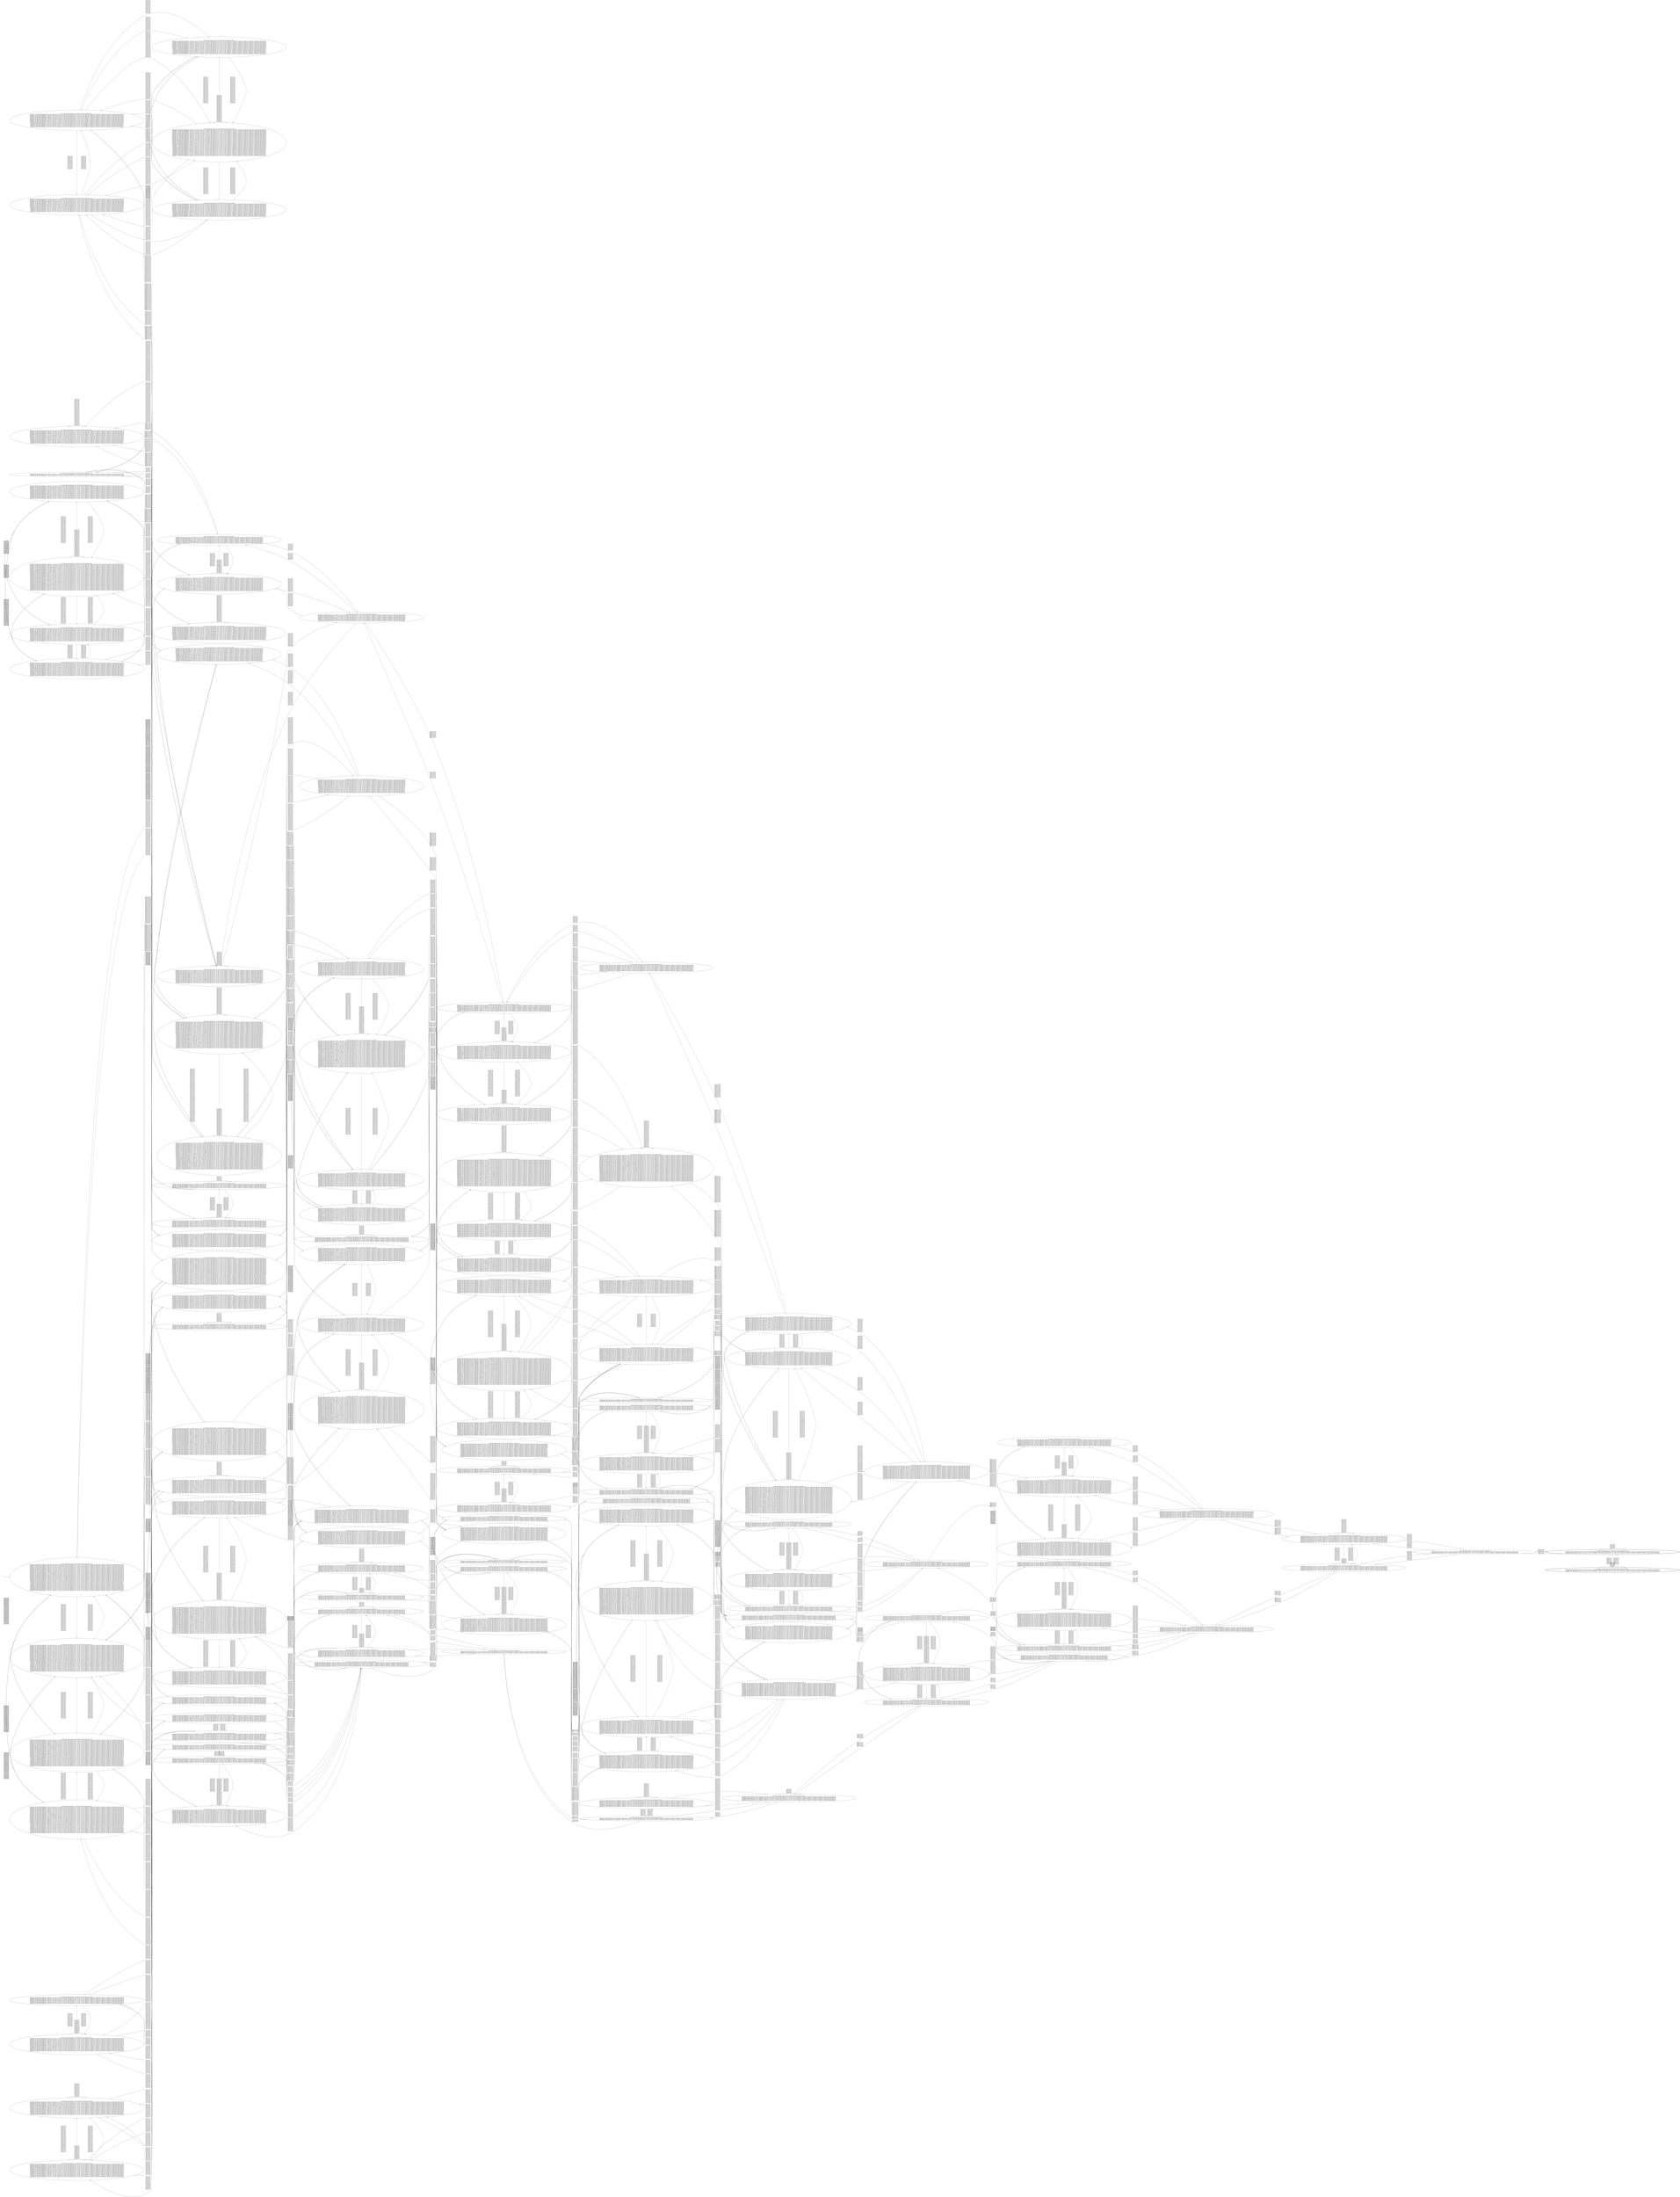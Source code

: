 digraph {
rankdir="LR"
s0[label="state_index=0 global_state_index = 114 abstraction_index=6 abstract_state_index=0
State(index=1880, fluent atoms=[(empty-ferry), (at-ferry loc4), (at car1 loc2), (at car2 loc5), (at car3 loc6)], static atoms=[(car car1), (car car2), (car car3), (location loc1), (location loc2), (location loc3), (location loc4), (location loc5), (location loc6)], derived atoms=[])
State(index=1710, fluent atoms=[(empty-ferry), (at-ferry loc3), (at car3 loc5), (at car1 loc6), (at car2 loc2)], static atoms=[(car car1), (car car2), (car car3), (location loc1), (location loc2), (location loc3), (location loc4), (location loc5), (location loc6)], derived atoms=[])
State(index=1704, fluent atoms=[(empty-ferry), (at-ferry loc3), (at car3 loc5), (at car1 loc6), (at car2 loc1)], static atoms=[(car car1), (car car2), (car car3), (location loc1), (location loc2), (location loc3), (location loc4), (location loc5), (location loc6)], derived atoms=[])
State(index=1679, fluent atoms=[(empty-ferry), (at-ferry loc4), (at car1 loc6), (at car2 loc5), (at car3 loc2)], static atoms=[(car car1), (car car2), (car car3), (location loc1), (location loc2), (location loc3), (location loc4), (location loc5), (location loc6)], derived atoms=[])
State(index=1673, fluent atoms=[(empty-ferry), (at-ferry loc4), (at car1 loc6), (at car2 loc5), (at car3 loc1)], static atoms=[(car car1), (car car2), (car car3), (location loc1), (location loc2), (location loc3), (location loc4), (location loc5), (location loc6)], derived atoms=[])
State(index=1624, fluent atoms=[(empty-ferry), (at-ferry loc5), (at car1 loc6), (at car2 loc4), (at car3 loc2)], static atoms=[(car car1), (car car2), (car car3), (location loc1), (location loc2), (location loc3), (location loc4), (location loc5), (location loc6)], derived atoms=[])
State(index=1618, fluent atoms=[(empty-ferry), (at-ferry loc5), (at car1 loc6), (at car2 loc4), (at car3 loc1)], static atoms=[(car car1), (car car2), (car car3), (location loc1), (location loc2), (location loc3), (location loc4), (location loc5), (location loc6)], derived atoms=[])
State(index=1600, fluent atoms=[(empty-ferry), (at-ferry loc5), (at car1 loc6), (at car2 loc2), (at car3 loc3)], static atoms=[(car car1), (car car2), (car car3), (location loc1), (location loc2), (location loc3), (location loc4), (location loc5), (location loc6)], derived atoms=[])
State(index=1594, fluent atoms=[(empty-ferry), (at-ferry loc5), (at car1 loc6), (at car2 loc1), (at car3 loc3)], static atoms=[(car car1), (car car2), (car car3), (location loc1), (location loc2), (location loc3), (location loc4), (location loc5), (location loc6)], derived atoms=[])
State(index=1451, fluent atoms=[(empty-ferry), (at-ferry loc3), (at car2 loc6), (at car1 loc4), (at car3 loc2)], static atoms=[(car car1), (car car2), (car car3), (location loc1), (location loc2), (location loc3), (location loc4), (location loc5), (location loc6)], derived atoms=[])
State(index=1445, fluent atoms=[(empty-ferry), (at-ferry loc3), (at car2 loc6), (at car1 loc4), (at car3 loc1)], static atoms=[(car car1), (car car2), (car car3), (location loc1), (location loc2), (location loc3), (location loc4), (location loc5), (location loc6)], derived atoms=[])
State(index=1402, fluent atoms=[(empty-ferry), (at car2 loc6), (at-ferry loc4), (at car1 loc3), (at car3 loc2)], static atoms=[(car car1), (car car2), (car car3), (location loc1), (location loc2), (location loc3), (location loc4), (location loc5), (location loc6)], derived atoms=[])
State(index=1396, fluent atoms=[(empty-ferry), (at car2 loc6), (at-ferry loc4), (at car1 loc3), (at car3 loc1)], static atoms=[(car car1), (car car2), (car car3), (location loc1), (location loc2), (location loc3), (location loc4), (location loc5), (location loc6)], derived atoms=[])
State(index=1377, fluent atoms=[(empty-ferry), (at car2 loc6), (at-ferry loc5), (at car1 loc2), (at car3 loc3)], static atoms=[(car car1), (car car2), (car car3), (location loc1), (location loc2), (location loc3), (location loc4), (location loc5), (location loc6)], derived atoms=[])
State(index=1371, fluent atoms=[(empty-ferry), (at car1 loc1), (at car2 loc6), (at-ferry loc5), (at car3 loc3)], static atoms=[(car car1), (car car2), (car car3), (location loc1), (location loc2), (location loc3), (location loc4), (location loc5), (location loc6)], derived atoms=[])
State(index=1294, fluent atoms=[(empty-ferry), (at-ferry loc5), (at car1 loc2), (at car2 loc4), (at car3 loc6)], static atoms=[(car car1), (car car2), (car car3), (location loc1), (location loc2), (location loc3), (location loc4), (location loc5), (location loc6)], derived atoms=[])
State(index=1288, fluent atoms=[(empty-ferry), (at car1 loc1), (at-ferry loc5), (at car2 loc4), (at car3 loc6)], static atoms=[(car car1), (car car2), (car car3), (location loc1), (location loc2), (location loc3), (location loc4), (location loc5), (location loc6)], derived atoms=[])
State(index=1272, fluent atoms=[(empty-ferry), (at-ferry loc3), (at car1 loc4), (at car2 loc2), (at car3 loc6)], static atoms=[(car car1), (car car2), (car car3), (location loc1), (location loc2), (location loc3), (location loc4), (location loc5), (location loc6)], derived atoms=[])
State(index=1266, fluent atoms=[(empty-ferry), (at-ferry loc3), (at car1 loc4), (at car2 loc1), (at car3 loc6)], static atoms=[(car car1), (car car2), (car car3), (location loc1), (location loc2), (location loc3), (location loc4), (location loc5), (location loc6)], derived atoms=[])
State(index=1223, fluent atoms=[(empty-ferry), (at-ferry loc4), (at car1 loc3), (at car2 loc1), (at car3 loc6)], static atoms=[(car car1), (car car2), (car car3), (location loc1), (location loc2), (location loc3), (location loc4), (location loc5), (location loc6)], derived atoms=[])
State(index=1211, fluent atoms=[(empty-ferry), (at-ferry loc4), (at car1 loc3), (at car2 loc2), (at car3 loc6)], static atoms=[(car car1), (car car2), (car car3), (location loc1), (location loc2), (location loc3), (location loc4), (location loc5), (location loc6)], derived atoms=[])
State(index=1157, fluent atoms=[(empty-ferry), (at car1 loc1), (at-ferry loc4), (at car2 loc5), (at car3 loc6)], static atoms=[(car car1), (car car2), (car car3), (location loc1), (location loc2), (location loc3), (location loc4), (location loc5), (location loc6)], derived atoms=[])
State(index=400, fluent atoms=[(empty-ferry), (at car1 loc1), (at-ferry loc5), (at car2 loc4), (at car3 loc2)], static atoms=[(car car1), (car car2), (car car3), (location loc1), (location loc2), (location loc3), (location loc4), (location loc5), (location loc6)], derived atoms=[])
State(index=376, fluent atoms=[(empty-ferry), (at-ferry loc5), (at car1 loc2), (at car2 loc4), (at car3 loc1)], static atoms=[(car car1), (car car2), (car car3), (location loc1), (location loc2), (location loc3), (location loc4), (location loc5), (location loc6)], derived atoms=[])
State(index=16, fluent atoms=[(empty-ferry), (at-ferry loc3), (at car2 loc6), (at car3 loc5), (at car1 loc2)], static atoms=[(car car1), (car car2), (car car3), (location loc1), (location loc2), (location loc3), (location loc4), (location loc5), (location loc6)], derived atoms=[])
State(index=0, fluent atoms=[(empty-ferry), (at-ferry loc3), (at car1 loc1), (at car2 loc6), (at car3 loc5)], static atoms=[(car car1), (car car2), (car car3), (location loc1), (location loc2), (location loc3), (location loc4), (location loc5), (location loc6)], derived atoms=[])
State(index=146, fluent atoms=[(empty-ferry), (at-ferry loc5), (at car1 loc2), (at car2 loc1), (at car3 loc3)], static atoms=[(car car1), (car car2), (car car3), (location loc1), (location loc2), (location loc3), (location loc4), (location loc5), (location loc6)], derived atoms=[])
State(index=170, fluent atoms=[(empty-ferry), (at car1 loc1), (at-ferry loc5), (at car2 loc2), (at car3 loc3)], static atoms=[(car car1), (car car2), (car car3), (location loc1), (location loc2), (location loc3), (location loc4), (location loc5), (location loc6)], derived atoms=[])
State(index=219, fluent atoms=[(empty-ferry), (at-ferry loc4), (at car1 loc3), (at car2 loc2), (at car3 loc1)], static atoms=[(car car1), (car car2), (car car3), (location loc1), (location loc2), (location loc3), (location loc4), (location loc5), (location loc6)], derived atoms=[])
State(index=243, fluent atoms=[(empty-ferry), (at-ferry loc4), (at car1 loc3), (at car2 loc1), (at car3 loc2)], static atoms=[(car car1), (car car2), (car car3), (location loc1), (location loc2), (location loc3), (location loc4), (location loc5), (location loc6)], derived atoms=[])
State(index=563, fluent atoms=[(empty-ferry), (at-ferry loc3), (at car3 loc5), (at car1 loc2), (at car2 loc1)], static atoms=[(car car1), (car car2), (car car3), (location loc1), (location loc2), (location loc3), (location loc4), (location loc5), (location loc6)], derived atoms=[])
State(index=587, fluent atoms=[(empty-ferry), (at-ferry loc3), (at car1 loc1), (at car3 loc5), (at car2 loc2)], static atoms=[(car car1), (car car2), (car car3), (location loc1), (location loc2), (location loc3), (location loc4), (location loc5), (location loc6)], derived atoms=[])
State(index=670, fluent atoms=[(empty-ferry), (at-ferry loc3), (at car1 loc4), (at car2 loc2), (at car3 loc1)], static atoms=[(car car1), (car car2), (car car3), (location loc1), (location loc2), (location loc3), (location loc4), (location loc5), (location loc6)], derived atoms=[])
State(index=694, fluent atoms=[(empty-ferry), (at-ferry loc3), (at car1 loc4), (at car2 loc1), (at car3 loc2)], static atoms=[(car car1), (car car2), (car car3), (location loc1), (location loc2), (location loc3), (location loc4), (location loc5), (location loc6)], derived atoms=[])
State(index=989, fluent atoms=[(empty-ferry), (at-ferry loc4), (at car1 loc2), (at car2 loc5), (at car3 loc1)], static atoms=[(car car1), (car car2), (car car3), (location loc1), (location loc2), (location loc3), (location loc4), (location loc5), (location loc6)], derived atoms=[])
State(index=1013, fluent atoms=[(empty-ferry), (at car1 loc1), (at-ferry loc4), (at car2 loc5), (at car3 loc2)], static atoms=[(car car1), (car car2), (car car3), (location loc1), (location loc2), (location loc3), (location loc4), (location loc5), (location loc6)], derived atoms=[])
"]
s1[label="state_index=1 global_state_index = 115 abstraction_index=6 abstract_state_index=1
State(index=1879, fluent atoms=[(empty-ferry), (at-ferry loc6), (at car1 loc2), (at car2 loc5), (at car3 loc6)], static atoms=[(car car1), (car car2), (car car3), (location loc1), (location loc2), (location loc3), (location loc4), (location loc5), (location loc6)], derived atoms=[])
State(index=1706, fluent atoms=[(empty-ferry), (at car3 loc5), (at-ferry loc2), (at car1 loc6), (at car2 loc2)], static atoms=[(car car1), (car car2), (car car3), (location loc1), (location loc2), (location loc3), (location loc4), (location loc5), (location loc6)], derived atoms=[])
State(index=1700, fluent atoms=[(empty-ferry), (at car3 loc5), (at-ferry loc1), (at car1 loc6), (at car2 loc1)], static atoms=[(car car1), (car car2), (car car3), (location loc1), (location loc2), (location loc3), (location loc4), (location loc5), (location loc6)], derived atoms=[])
State(index=1676, fluent atoms=[(empty-ferry), (at-ferry loc2), (at car1 loc6), (at car2 loc5), (at car3 loc2)], static atoms=[(car car1), (car car2), (car car3), (location loc1), (location loc2), (location loc3), (location loc4), (location loc5), (location loc6)], derived atoms=[])
State(index=1670, fluent atoms=[(empty-ferry), (at-ferry loc1), (at car1 loc6), (at car2 loc5), (at car3 loc1)], static atoms=[(car car1), (car car2), (car car3), (location loc1), (location loc2), (location loc3), (location loc4), (location loc5), (location loc6)], derived atoms=[])
State(index=1623, fluent atoms=[(empty-ferry), (at-ferry loc6), (at car1 loc6), (at car2 loc4), (at car3 loc2)], static atoms=[(car car1), (car car2), (car car3), (location loc1), (location loc2), (location loc3), (location loc4), (location loc5), (location loc6)], derived atoms=[])
State(index=1617, fluent atoms=[(empty-ferry), (at-ferry loc6), (at car1 loc6), (at car2 loc4), (at car3 loc1)], static atoms=[(car car1), (car car2), (car car3), (location loc1), (location loc2), (location loc3), (location loc4), (location loc5), (location loc6)], derived atoms=[])
State(index=1599, fluent atoms=[(empty-ferry), (at-ferry loc6), (at car1 loc6), (at car2 loc2), (at car3 loc3)], static atoms=[(car car1), (car car2), (car car3), (location loc1), (location loc2), (location loc3), (location loc4), (location loc5), (location loc6)], derived atoms=[])
State(index=1593, fluent atoms=[(empty-ferry), (at-ferry loc6), (at car1 loc6), (at car2 loc1), (at car3 loc3)], static atoms=[(car car1), (car car2), (car car3), (location loc1), (location loc2), (location loc3), (location loc4), (location loc5), (location loc6)], derived atoms=[])
State(index=1448, fluent atoms=[(empty-ferry), (at car2 loc6), (at-ferry loc6), (at car1 loc4), (at car3 loc2)], static atoms=[(car car1), (car car2), (car car3), (location loc1), (location loc2), (location loc3), (location loc4), (location loc5), (location loc6)], derived atoms=[])
State(index=1442, fluent atoms=[(empty-ferry), (at car2 loc6), (at-ferry loc6), (at car1 loc4), (at car3 loc1)], static atoms=[(car car1), (car car2), (car car3), (location loc1), (location loc2), (location loc3), (location loc4), (location loc5), (location loc6)], derived atoms=[])
State(index=1399, fluent atoms=[(empty-ferry), (at car2 loc6), (at-ferry loc2), (at car1 loc3), (at car3 loc2)], static atoms=[(car car1), (car car2), (car car3), (location loc1), (location loc2), (location loc3), (location loc4), (location loc5), (location loc6)], derived atoms=[])
State(index=1393, fluent atoms=[(empty-ferry), (at car2 loc6), (at-ferry loc1), (at car1 loc3), (at car3 loc1)], static atoms=[(car car1), (car car2), (car car3), (location loc1), (location loc2), (location loc3), (location loc4), (location loc5), (location loc6)], derived atoms=[])
State(index=1375, fluent atoms=[(empty-ferry), (at car2 loc6), (at-ferry loc2), (at car1 loc2), (at car3 loc3)], static atoms=[(car car1), (car car2), (car car3), (location loc1), (location loc2), (location loc3), (location loc4), (location loc5), (location loc6)], derived atoms=[])
State(index=1369, fluent atoms=[(empty-ferry), (at car1 loc1), (at car2 loc6), (at-ferry loc1), (at car3 loc3)], static atoms=[(car car1), (car car2), (car car3), (location loc1), (location loc2), (location loc3), (location loc4), (location loc5), (location loc6)], derived atoms=[])
State(index=1292, fluent atoms=[(empty-ferry), (at-ferry loc2), (at car1 loc2), (at car2 loc4), (at car3 loc6)], static atoms=[(car car1), (car car2), (car car3), (location loc1), (location loc2), (location loc3), (location loc4), (location loc5), (location loc6)], derived atoms=[])
State(index=1286, fluent atoms=[(empty-ferry), (at car1 loc1), (at-ferry loc1), (at car2 loc4), (at car3 loc6)], static atoms=[(car car1), (car car2), (car car3), (location loc1), (location loc2), (location loc3), (location loc4), (location loc5), (location loc6)], derived atoms=[])
State(index=1268, fluent atoms=[(empty-ferry), (at-ferry loc2), (at car1 loc4), (at car2 loc2), (at car3 loc6)], static atoms=[(car car1), (car car2), (car car3), (location loc1), (location loc2), (location loc3), (location loc4), (location loc5), (location loc6)], derived atoms=[])
State(index=1262, fluent atoms=[(empty-ferry), (at-ferry loc1), (at car1 loc4), (at car2 loc1), (at car3 loc6)], static atoms=[(car car1), (car car2), (car car3), (location loc1), (location loc2), (location loc3), (location loc4), (location loc5), (location loc6)], derived atoms=[])
State(index=1221, fluent atoms=[(empty-ferry), (at-ferry loc6), (at car1 loc3), (at car2 loc1), (at car3 loc6)], static atoms=[(car car1), (car car2), (car car3), (location loc1), (location loc2), (location loc3), (location loc4), (location loc5), (location loc6)], derived atoms=[])
State(index=1209, fluent atoms=[(empty-ferry), (at-ferry loc6), (at car1 loc3), (at car2 loc2), (at car3 loc6)], static atoms=[(car car1), (car car2), (car car3), (location loc1), (location loc2), (location loc3), (location loc4), (location loc5), (location loc6)], derived atoms=[])
State(index=1155, fluent atoms=[(empty-ferry), (at car1 loc1), (at-ferry loc6), (at car2 loc5), (at car3 loc6)], static atoms=[(car car1), (car car2), (car car3), (location loc1), (location loc2), (location loc3), (location loc4), (location loc5), (location loc6)], derived atoms=[])
State(index=398, fluent atoms=[(empty-ferry), (at car1 loc1), (at-ferry loc1), (at car2 loc4), (at car3 loc2)], static atoms=[(car car1), (car car2), (car car3), (location loc1), (location loc2), (location loc3), (location loc4), (location loc5), (location loc6)], derived atoms=[])
State(index=374, fluent atoms=[(empty-ferry), (at-ferry loc2), (at car1 loc2), (at car2 loc4), (at car3 loc1)], static atoms=[(car car1), (car car2), (car car3), (location loc1), (location loc2), (location loc3), (location loc4), (location loc5), (location loc6)], derived atoms=[])
State(index=13, fluent atoms=[(empty-ferry), (at car2 loc6), (at car3 loc5), (at-ferry loc6), (at car1 loc2)], static atoms=[(car car1), (car car2), (car car3), (location loc1), (location loc2), (location loc3), (location loc4), (location loc5), (location loc6)], derived atoms=[])
State(index=1, fluent atoms=[(empty-ferry), (at car1 loc1), (at car2 loc6), (at car3 loc5), (at-ferry loc6)], static atoms=[(car car1), (car car2), (car car3), (location loc1), (location loc2), (location loc3), (location loc4), (location loc5), (location loc6)], derived atoms=[])
State(index=148, fluent atoms=[(empty-ferry), (at-ferry loc2), (at car1 loc2), (at car2 loc1), (at car3 loc3)], static atoms=[(car car1), (car car2), (car car3), (location loc1), (location loc2), (location loc3), (location loc4), (location loc5), (location loc6)], derived atoms=[])
State(index=168, fluent atoms=[(empty-ferry), (at car1 loc1), (at-ferry loc1), (at car2 loc2), (at car3 loc3)], static atoms=[(car car1), (car car2), (car car3), (location loc1), (location loc2), (location loc3), (location loc4), (location loc5), (location loc6)], derived atoms=[])
State(index=221, fluent atoms=[(empty-ferry), (at-ferry loc1), (at car1 loc3), (at car2 loc2), (at car3 loc1)], static atoms=[(car car1), (car car2), (car car3), (location loc1), (location loc2), (location loc3), (location loc4), (location loc5), (location loc6)], derived atoms=[])
State(index=245, fluent atoms=[(empty-ferry), (at-ferry loc2), (at car1 loc3), (at car2 loc1), (at car3 loc2)], static atoms=[(car car1), (car car2), (car car3), (location loc1), (location loc2), (location loc3), (location loc4), (location loc5), (location loc6)], derived atoms=[])
State(index=564, fluent atoms=[(empty-ferry), (at car3 loc5), (at-ferry loc1), (at car1 loc2), (at car2 loc1)], static atoms=[(car car1), (car car2), (car car3), (location loc1), (location loc2), (location loc3), (location loc4), (location loc5), (location loc6)], derived atoms=[])
State(index=588, fluent atoms=[(empty-ferry), (at car1 loc1), (at car3 loc5), (at-ferry loc2), (at car2 loc2)], static atoms=[(car car1), (car car2), (car car3), (location loc1), (location loc2), (location loc3), (location loc4), (location loc5), (location loc6)], derived atoms=[])
State(index=666, fluent atoms=[(empty-ferry), (at-ferry loc2), (at car1 loc4), (at car2 loc2), (at car3 loc1)], static atoms=[(car car1), (car car2), (car car3), (location loc1), (location loc2), (location loc3), (location loc4), (location loc5), (location loc6)], derived atoms=[])
State(index=690, fluent atoms=[(empty-ferry), (at-ferry loc1), (at car1 loc4), (at car2 loc1), (at car3 loc2)], static atoms=[(car car1), (car car2), (car car3), (location loc1), (location loc2), (location loc3), (location loc4), (location loc5), (location loc6)], derived atoms=[])
State(index=991, fluent atoms=[(empty-ferry), (at-ferry loc1), (at car1 loc2), (at car2 loc5), (at car3 loc1)], static atoms=[(car car1), (car car2), (car car3), (location loc1), (location loc2), (location loc3), (location loc4), (location loc5), (location loc6)], derived atoms=[])
State(index=1015, fluent atoms=[(empty-ferry), (at car1 loc1), (at-ferry loc2), (at car2 loc5), (at car3 loc2)], static atoms=[(car car1), (car car2), (car car3), (location loc1), (location loc2), (location loc3), (location loc4), (location loc5), (location loc6)], derived atoms=[])
"]
s2[label="state_index=2 global_state_index = 116 abstraction_index=6 abstract_state_index=2
State(index=1878, fluent atoms=[(empty-ferry), (at-ferry loc5), (at car1 loc2), (at car2 loc5), (at car3 loc6)], static atoms=[(car car1), (car car2), (car car3), (location loc1), (location loc2), (location loc3), (location loc4), (location loc5), (location loc6)], derived atoms=[])
State(index=1708, fluent atoms=[(empty-ferry), (at car3 loc5), (at-ferry loc5), (at car1 loc6), (at car2 loc2)], static atoms=[(car car1), (car car2), (car car3), (location loc1), (location loc2), (location loc3), (location loc4), (location loc5), (location loc6)], derived atoms=[])
State(index=1702, fluent atoms=[(empty-ferry), (at car3 loc5), (at-ferry loc5), (at car1 loc6), (at car2 loc1)], static atoms=[(car car1), (car car2), (car car3), (location loc1), (location loc2), (location loc3), (location loc4), (location loc5), (location loc6)], derived atoms=[])
State(index=1678, fluent atoms=[(empty-ferry), (at-ferry loc5), (at car1 loc6), (at car2 loc5), (at car3 loc2)], static atoms=[(car car1), (car car2), (car car3), (location loc1), (location loc2), (location loc3), (location loc4), (location loc5), (location loc6)], derived atoms=[])
State(index=1672, fluent atoms=[(empty-ferry), (at-ferry loc5), (at car1 loc6), (at car2 loc5), (at car3 loc1)], static atoms=[(car car1), (car car2), (car car3), (location loc1), (location loc2), (location loc3), (location loc4), (location loc5), (location loc6)], derived atoms=[])
State(index=1625, fluent atoms=[(empty-ferry), (at-ferry loc4), (at car1 loc6), (at car2 loc4), (at car3 loc2)], static atoms=[(car car1), (car car2), (car car3), (location loc1), (location loc2), (location loc3), (location loc4), (location loc5), (location loc6)], derived atoms=[])
State(index=1619, fluent atoms=[(empty-ferry), (at-ferry loc4), (at car1 loc6), (at car2 loc4), (at car3 loc1)], static atoms=[(car car1), (car car2), (car car3), (location loc1), (location loc2), (location loc3), (location loc4), (location loc5), (location loc6)], derived atoms=[])
State(index=1602, fluent atoms=[(empty-ferry), (at-ferry loc3), (at car1 loc6), (at car2 loc2), (at car3 loc3)], static atoms=[(car car1), (car car2), (car car3), (location loc1), (location loc2), (location loc3), (location loc4), (location loc5), (location loc6)], derived atoms=[])
State(index=1596, fluent atoms=[(empty-ferry), (at-ferry loc3), (at car1 loc6), (at car2 loc1), (at car3 loc3)], static atoms=[(car car1), (car car2), (car car3), (location loc1), (location loc2), (location loc3), (location loc4), (location loc5), (location loc6)], derived atoms=[])
State(index=1450, fluent atoms=[(empty-ferry), (at car2 loc6), (at-ferry loc4), (at car1 loc4), (at car3 loc2)], static atoms=[(car car1), (car car2), (car car3), (location loc1), (location loc2), (location loc3), (location loc4), (location loc5), (location loc6)], derived atoms=[])
State(index=1444, fluent atoms=[(empty-ferry), (at car2 loc6), (at-ferry loc4), (at car1 loc4), (at car3 loc1)], static atoms=[(car car1), (car car2), (car car3), (location loc1), (location loc2), (location loc3), (location loc4), (location loc5), (location loc6)], derived atoms=[])
State(index=1403, fluent atoms=[(empty-ferry), (at-ferry loc3), (at car2 loc6), (at car1 loc3), (at car3 loc2)], static atoms=[(car car1), (car car2), (car car3), (location loc1), (location loc2), (location loc3), (location loc4), (location loc5), (location loc6)], derived atoms=[])
State(index=1397, fluent atoms=[(empty-ferry), (at-ferry loc3), (at car2 loc6), (at car1 loc3), (at car3 loc1)], static atoms=[(car car1), (car car2), (car car3), (location loc1), (location loc2), (location loc3), (location loc4), (location loc5), (location loc6)], derived atoms=[])
State(index=1379, fluent atoms=[(empty-ferry), (at-ferry loc3), (at car2 loc6), (at car1 loc2), (at car3 loc3)], static atoms=[(car car1), (car car2), (car car3), (location loc1), (location loc2), (location loc3), (location loc4), (location loc5), (location loc6)], derived atoms=[])
State(index=1373, fluent atoms=[(empty-ferry), (at-ferry loc3), (at car1 loc1), (at car2 loc6), (at car3 loc3)], static atoms=[(car car1), (car car2), (car car3), (location loc1), (location loc2), (location loc3), (location loc4), (location loc5), (location loc6)], derived atoms=[])
State(index=1295, fluent atoms=[(empty-ferry), (at-ferry loc4), (at car1 loc2), (at car2 loc4), (at car3 loc6)], static atoms=[(car car1), (car car2), (car car3), (location loc1), (location loc2), (location loc3), (location loc4), (location loc5), (location loc6)], derived atoms=[])
State(index=1289, fluent atoms=[(empty-ferry), (at car1 loc1), (at-ferry loc4), (at car2 loc4), (at car3 loc6)], static atoms=[(car car1), (car car2), (car car3), (location loc1), (location loc2), (location loc3), (location loc4), (location loc5), (location loc6)], derived atoms=[])
State(index=1271, fluent atoms=[(empty-ferry), (at-ferry loc4), (at car1 loc4), (at car2 loc2), (at car3 loc6)], static atoms=[(car car1), (car car2), (car car3), (location loc1), (location loc2), (location loc3), (location loc4), (location loc5), (location loc6)], derived atoms=[])
State(index=1265, fluent atoms=[(empty-ferry), (at-ferry loc4), (at car1 loc4), (at car2 loc1), (at car3 loc6)], static atoms=[(car car1), (car car2), (car car3), (location loc1), (location loc2), (location loc3), (location loc4), (location loc5), (location loc6)], derived atoms=[])
State(index=1224, fluent atoms=[(empty-ferry), (at-ferry loc3), (at car1 loc3), (at car2 loc1), (at car3 loc6)], static atoms=[(car car1), (car car2), (car car3), (location loc1), (location loc2), (location loc3), (location loc4), (location loc5), (location loc6)], derived atoms=[])
State(index=1208, fluent atoms=[(empty-ferry), (at-ferry loc3), (at car1 loc3), (at car2 loc2), (at car3 loc6)], static atoms=[(car car1), (car car2), (car car3), (location loc1), (location loc2), (location loc3), (location loc4), (location loc5), (location loc6)], derived atoms=[])
State(index=1156, fluent atoms=[(empty-ferry), (at car1 loc1), (at-ferry loc5), (at car2 loc5), (at car3 loc6)], static atoms=[(car car1), (car car2), (car car3), (location loc1), (location loc2), (location loc3), (location loc4), (location loc5), (location loc6)], derived atoms=[])
State(index=401, fluent atoms=[(empty-ferry), (at car1 loc1), (at-ferry loc4), (at car2 loc4), (at car3 loc2)], static atoms=[(car car1), (car car2), (car car3), (location loc1), (location loc2), (location loc3), (location loc4), (location loc5), (location loc6)], derived atoms=[])
State(index=377, fluent atoms=[(empty-ferry), (at-ferry loc4), (at car1 loc2), (at car2 loc4), (at car3 loc1)], static atoms=[(car car1), (car car2), (car car3), (location loc1), (location loc2), (location loc3), (location loc4), (location loc5), (location loc6)], derived atoms=[])
State(index=14, fluent atoms=[(empty-ferry), (at car2 loc6), (at car3 loc5), (at-ferry loc5), (at car1 loc2)], static atoms=[(car car1), (car car2), (car car3), (location loc1), (location loc2), (location loc3), (location loc4), (location loc5), (location loc6)], derived atoms=[])
State(index=2, fluent atoms=[(empty-ferry), (at car1 loc1), (at car2 loc6), (at car3 loc5), (at-ferry loc5)], static atoms=[(car car1), (car car2), (car car3), (location loc1), (location loc2), (location loc3), (location loc4), (location loc5), (location loc6)], derived atoms=[])
State(index=144, fluent atoms=[(empty-ferry), (at-ferry loc3), (at car1 loc2), (at car2 loc1), (at car3 loc3)], static atoms=[(car car1), (car car2), (car car3), (location loc1), (location loc2), (location loc3), (location loc4), (location loc5), (location loc6)], derived atoms=[])
State(index=172, fluent atoms=[(empty-ferry), (at-ferry loc3), (at car1 loc1), (at car2 loc2), (at car3 loc3)], static atoms=[(car car1), (car car2), (car car3), (location loc1), (location loc2), (location loc3), (location loc4), (location loc5), (location loc6)], derived atoms=[])
State(index=220, fluent atoms=[(empty-ferry), (at-ferry loc3), (at car1 loc3), (at car2 loc2), (at car3 loc1)], static atoms=[(car car1), (car car2), (car car3), (location loc1), (location loc2), (location loc3), (location loc4), (location loc5), (location loc6)], derived atoms=[])
State(index=244, fluent atoms=[(empty-ferry), (at-ferry loc3), (at car1 loc3), (at car2 loc1), (at car3 loc2)], static atoms=[(car car1), (car car2), (car car3), (location loc1), (location loc2), (location loc3), (location loc4), (location loc5), (location loc6)], derived atoms=[])
State(index=561, fluent atoms=[(empty-ferry), (at car3 loc5), (at-ferry loc5), (at car1 loc2), (at car2 loc1)], static atoms=[(car car1), (car car2), (car car3), (location loc1), (location loc2), (location loc3), (location loc4), (location loc5), (location loc6)], derived atoms=[])
State(index=585, fluent atoms=[(empty-ferry), (at car1 loc1), (at car3 loc5), (at-ferry loc5), (at car2 loc2)], static atoms=[(car car1), (car car2), (car car3), (location loc1), (location loc2), (location loc3), (location loc4), (location loc5), (location loc6)], derived atoms=[])
State(index=669, fluent atoms=[(empty-ferry), (at-ferry loc4), (at car1 loc4), (at car2 loc2), (at car3 loc1)], static atoms=[(car car1), (car car2), (car car3), (location loc1), (location loc2), (location loc3), (location loc4), (location loc5), (location loc6)], derived atoms=[])
State(index=693, fluent atoms=[(empty-ferry), (at-ferry loc4), (at car1 loc4), (at car2 loc1), (at car3 loc2)], static atoms=[(car car1), (car car2), (car car3), (location loc1), (location loc2), (location loc3), (location loc4), (location loc5), (location loc6)], derived atoms=[])
State(index=988, fluent atoms=[(empty-ferry), (at-ferry loc5), (at car1 loc2), (at car2 loc5), (at car3 loc1)], static atoms=[(car car1), (car car2), (car car3), (location loc1), (location loc2), (location loc3), (location loc4), (location loc5), (location loc6)], derived atoms=[])
State(index=1012, fluent atoms=[(empty-ferry), (at car1 loc1), (at-ferry loc5), (at car2 loc5), (at car3 loc2)], static atoms=[(car car1), (car car2), (car car3), (location loc1), (location loc2), (location loc3), (location loc4), (location loc5), (location loc6)], derived atoms=[])
"]
s3[label="state_index=3 global_state_index = 117 abstraction_index=6 abstract_state_index=3
State(index=1881, fluent atoms=[(empty-ferry), (at-ferry loc3), (at car1 loc2), (at car2 loc5), (at car3 loc6)], static atoms=[(car car1), (car car2), (car car3), (location loc1), (location loc2), (location loc3), (location loc4), (location loc5), (location loc6)], derived atoms=[])
State(index=1709, fluent atoms=[(empty-ferry), (at car3 loc5), (at-ferry loc4), (at car1 loc6), (at car2 loc2)], static atoms=[(car car1), (car car2), (car car3), (location loc1), (location loc2), (location loc3), (location loc4), (location loc5), (location loc6)], derived atoms=[])
State(index=1703, fluent atoms=[(empty-ferry), (at car3 loc5), (at-ferry loc4), (at car1 loc6), (at car2 loc1)], static atoms=[(car car1), (car car2), (car car3), (location loc1), (location loc2), (location loc3), (location loc4), (location loc5), (location loc6)], derived atoms=[])
State(index=1680, fluent atoms=[(empty-ferry), (at-ferry loc3), (at car1 loc6), (at car2 loc5), (at car3 loc2)], static atoms=[(car car1), (car car2), (car car3), (location loc1), (location loc2), (location loc3), (location loc4), (location loc5), (location loc6)], derived atoms=[])
State(index=1674, fluent atoms=[(empty-ferry), (at-ferry loc3), (at car1 loc6), (at car2 loc5), (at car3 loc1)], static atoms=[(car car1), (car car2), (car car3), (location loc1), (location loc2), (location loc3), (location loc4), (location loc5), (location loc6)], derived atoms=[])
State(index=1626, fluent atoms=[(empty-ferry), (at-ferry loc3), (at car1 loc6), (at car2 loc4), (at car3 loc2)], static atoms=[(car car1), (car car2), (car car3), (location loc1), (location loc2), (location loc3), (location loc4), (location loc5), (location loc6)], derived atoms=[])
State(index=1620, fluent atoms=[(empty-ferry), (at-ferry loc3), (at car1 loc6), (at car2 loc4), (at car3 loc1)], static atoms=[(car car1), (car car2), (car car3), (location loc1), (location loc2), (location loc3), (location loc4), (location loc5), (location loc6)], derived atoms=[])
State(index=1601, fluent atoms=[(empty-ferry), (at-ferry loc4), (at car1 loc6), (at car2 loc2), (at car3 loc3)], static atoms=[(car car1), (car car2), (car car3), (location loc1), (location loc2), (location loc3), (location loc4), (location loc5), (location loc6)], derived atoms=[])
State(index=1595, fluent atoms=[(empty-ferry), (at-ferry loc4), (at car1 loc6), (at car2 loc1), (at car3 loc3)], static atoms=[(car car1), (car car2), (car car3), (location loc1), (location loc2), (location loc3), (location loc4), (location loc5), (location loc6)], derived atoms=[])
State(index=1449, fluent atoms=[(empty-ferry), (at car2 loc6), (at-ferry loc5), (at car1 loc4), (at car3 loc2)], static atoms=[(car car1), (car car2), (car car3), (location loc1), (location loc2), (location loc3), (location loc4), (location loc5), (location loc6)], derived atoms=[])
State(index=1443, fluent atoms=[(empty-ferry), (at car2 loc6), (at-ferry loc5), (at car1 loc4), (at car3 loc1)], static atoms=[(car car1), (car car2), (car car3), (location loc1), (location loc2), (location loc3), (location loc4), (location loc5), (location loc6)], derived atoms=[])
State(index=1401, fluent atoms=[(empty-ferry), (at car2 loc6), (at-ferry loc5), (at car1 loc3), (at car3 loc2)], static atoms=[(car car1), (car car2), (car car3), (location loc1), (location loc2), (location loc3), (location loc4), (location loc5), (location loc6)], derived atoms=[])
State(index=1395, fluent atoms=[(empty-ferry), (at car2 loc6), (at-ferry loc5), (at car1 loc3), (at car3 loc1)], static atoms=[(car car1), (car car2), (car car3), (location loc1), (location loc2), (location loc3), (location loc4), (location loc5), (location loc6)], derived atoms=[])
State(index=1378, fluent atoms=[(empty-ferry), (at car2 loc6), (at-ferry loc4), (at car1 loc2), (at car3 loc3)], static atoms=[(car car1), (car car2), (car car3), (location loc1), (location loc2), (location loc3), (location loc4), (location loc5), (location loc6)], derived atoms=[])
State(index=1372, fluent atoms=[(empty-ferry), (at car1 loc1), (at car2 loc6), (at-ferry loc4), (at car3 loc3)], static atoms=[(car car1), (car car2), (car car3), (location loc1), (location loc2), (location loc3), (location loc4), (location loc5), (location loc6)], derived atoms=[])
State(index=1296, fluent atoms=[(empty-ferry), (at-ferry loc3), (at car1 loc2), (at car2 loc4), (at car3 loc6)], static atoms=[(car car1), (car car2), (car car3), (location loc1), (location loc2), (location loc3), (location loc4), (location loc5), (location loc6)], derived atoms=[])
State(index=1290, fluent atoms=[(empty-ferry), (at-ferry loc3), (at car1 loc1), (at car2 loc4), (at car3 loc6)], static atoms=[(car car1), (car car2), (car car3), (location loc1), (location loc2), (location loc3), (location loc4), (location loc5), (location loc6)], derived atoms=[])
State(index=1270, fluent atoms=[(empty-ferry), (at-ferry loc5), (at car1 loc4), (at car2 loc2), (at car3 loc6)], static atoms=[(car car1), (car car2), (car car3), (location loc1), (location loc2), (location loc3), (location loc4), (location loc5), (location loc6)], derived atoms=[])
State(index=1264, fluent atoms=[(empty-ferry), (at-ferry loc5), (at car1 loc4), (at car2 loc1), (at car3 loc6)], static atoms=[(car car1), (car car2), (car car3), (location loc1), (location loc2), (location loc3), (location loc4), (location loc5), (location loc6)], derived atoms=[])
State(index=1222, fluent atoms=[(empty-ferry), (at-ferry loc5), (at car1 loc3), (at car2 loc1), (at car3 loc6)], static atoms=[(car car1), (car car2), (car car3), (location loc1), (location loc2), (location loc3), (location loc4), (location loc5), (location loc6)], derived atoms=[])
State(index=1210, fluent atoms=[(empty-ferry), (at-ferry loc5), (at car1 loc3), (at car2 loc2), (at car3 loc6)], static atoms=[(car car1), (car car2), (car car3), (location loc1), (location loc2), (location loc3), (location loc4), (location loc5), (location loc6)], derived atoms=[])
State(index=1158, fluent atoms=[(empty-ferry), (at-ferry loc3), (at car1 loc1), (at car2 loc5), (at car3 loc6)], static atoms=[(car car1), (car car2), (car car3), (location loc1), (location loc2), (location loc3), (location loc4), (location loc5), (location loc6)], derived atoms=[])
State(index=402, fluent atoms=[(empty-ferry), (at-ferry loc3), (at car1 loc1), (at car2 loc4), (at car3 loc2)], static atoms=[(car car1), (car car2), (car car3), (location loc1), (location loc2), (location loc3), (location loc4), (location loc5), (location loc6)], derived atoms=[])
State(index=378, fluent atoms=[(empty-ferry), (at-ferry loc3), (at car1 loc2), (at car2 loc4), (at car3 loc1)], static atoms=[(car car1), (car car2), (car car3), (location loc1), (location loc2), (location loc3), (location loc4), (location loc5), (location loc6)], derived atoms=[])
State(index=15, fluent atoms=[(empty-ferry), (at car2 loc6), (at car3 loc5), (at-ferry loc4), (at car1 loc2)], static atoms=[(car car1), (car car2), (car car3), (location loc1), (location loc2), (location loc3), (location loc4), (location loc5), (location loc6)], derived atoms=[])
State(index=3, fluent atoms=[(empty-ferry), (at car1 loc1), (at car2 loc6), (at car3 loc5), (at-ferry loc4)], static atoms=[(car car1), (car car2), (car car3), (location loc1), (location loc2), (location loc3), (location loc4), (location loc5), (location loc6)], derived atoms=[])
State(index=147, fluent atoms=[(empty-ferry), (at-ferry loc4), (at car1 loc2), (at car2 loc1), (at car3 loc3)], static atoms=[(car car1), (car car2), (car car3), (location loc1), (location loc2), (location loc3), (location loc4), (location loc5), (location loc6)], derived atoms=[])
State(index=171, fluent atoms=[(empty-ferry), (at car1 loc1), (at-ferry loc4), (at car2 loc2), (at car3 loc3)], static atoms=[(car car1), (car car2), (car car3), (location loc1), (location loc2), (location loc3), (location loc4), (location loc5), (location loc6)], derived atoms=[])
State(index=218, fluent atoms=[(empty-ferry), (at-ferry loc5), (at car1 loc3), (at car2 loc2), (at car3 loc1)], static atoms=[(car car1), (car car2), (car car3), (location loc1), (location loc2), (location loc3), (location loc4), (location loc5), (location loc6)], derived atoms=[])
State(index=242, fluent atoms=[(empty-ferry), (at-ferry loc5), (at car1 loc3), (at car2 loc1), (at car3 loc2)], static atoms=[(car car1), (car car2), (car car3), (location loc1), (location loc2), (location loc3), (location loc4), (location loc5), (location loc6)], derived atoms=[])
State(index=562, fluent atoms=[(empty-ferry), (at car3 loc5), (at-ferry loc4), (at car1 loc2), (at car2 loc1)], static atoms=[(car car1), (car car2), (car car3), (location loc1), (location loc2), (location loc3), (location loc4), (location loc5), (location loc6)], derived atoms=[])
State(index=586, fluent atoms=[(empty-ferry), (at car1 loc1), (at car3 loc5), (at-ferry loc4), (at car2 loc2)], static atoms=[(car car1), (car car2), (car car3), (location loc1), (location loc2), (location loc3), (location loc4), (location loc5), (location loc6)], derived atoms=[])
State(index=668, fluent atoms=[(empty-ferry), (at-ferry loc5), (at car1 loc4), (at car2 loc2), (at car3 loc1)], static atoms=[(car car1), (car car2), (car car3), (location loc1), (location loc2), (location loc3), (location loc4), (location loc5), (location loc6)], derived atoms=[])
State(index=692, fluent atoms=[(empty-ferry), (at-ferry loc5), (at car1 loc4), (at car2 loc1), (at car3 loc2)], static atoms=[(car car1), (car car2), (car car3), (location loc1), (location loc2), (location loc3), (location loc4), (location loc5), (location loc6)], derived atoms=[])
State(index=990, fluent atoms=[(empty-ferry), (at-ferry loc3), (at car1 loc2), (at car2 loc5), (at car3 loc1)], static atoms=[(car car1), (car car2), (car car3), (location loc1), (location loc2), (location loc3), (location loc4), (location loc5), (location loc6)], derived atoms=[])
State(index=1014, fluent atoms=[(empty-ferry), (at-ferry loc3), (at car1 loc1), (at car2 loc5), (at car3 loc2)], static atoms=[(car car1), (car car2), (car car3), (location loc1), (location loc2), (location loc3), (location loc4), (location loc5), (location loc6)], derived atoms=[])
"]
s4[label="state_index=4 global_state_index = 118 abstraction_index=6 abstract_state_index=4
State(index=1883, fluent atoms=[(empty-ferry), (at-ferry loc1), (at car1 loc2), (at car2 loc5), (at car3 loc6)], static atoms=[(car car1), (car car2), (car car3), (location loc1), (location loc2), (location loc3), (location loc4), (location loc5), (location loc6)], derived atoms=[])
State(index=1711, fluent atoms=[(empty-ferry), (at car3 loc5), (at-ferry loc1), (at car1 loc6), (at car2 loc2)], static atoms=[(car car1), (car car2), (car car3), (location loc1), (location loc2), (location loc3), (location loc4), (location loc5), (location loc6)], derived atoms=[])
State(index=1705, fluent atoms=[(empty-ferry), (at car3 loc5), (at-ferry loc2), (at car1 loc6), (at car2 loc1)], static atoms=[(car car1), (car car2), (car car3), (location loc1), (location loc2), (location loc3), (location loc4), (location loc5), (location loc6)], derived atoms=[])
State(index=1681, fluent atoms=[(empty-ferry), (at-ferry loc1), (at car1 loc6), (at car2 loc5), (at car3 loc2)], static atoms=[(car car1), (car car2), (car car3), (location loc1), (location loc2), (location loc3), (location loc4), (location loc5), (location loc6)], derived atoms=[])
State(index=1675, fluent atoms=[(empty-ferry), (at-ferry loc2), (at car1 loc6), (at car2 loc5), (at car3 loc1)], static atoms=[(car car1), (car car2), (car car3), (location loc1), (location loc2), (location loc3), (location loc4), (location loc5), (location loc6)], derived atoms=[])
State(index=1627, fluent atoms=[(empty-ferry), (at-ferry loc1), (at car1 loc6), (at car2 loc4), (at car3 loc2)], static atoms=[(car car1), (car car2), (car car3), (location loc1), (location loc2), (location loc3), (location loc4), (location loc5), (location loc6)], derived atoms=[])
State(index=1621, fluent atoms=[(empty-ferry), (at-ferry loc2), (at car1 loc6), (at car2 loc4), (at car3 loc1)], static atoms=[(car car1), (car car2), (car car3), (location loc1), (location loc2), (location loc3), (location loc4), (location loc5), (location loc6)], derived atoms=[])
State(index=1603, fluent atoms=[(empty-ferry), (at-ferry loc1), (at car1 loc6), (at car2 loc2), (at car3 loc3)], static atoms=[(car car1), (car car2), (car car3), (location loc1), (location loc2), (location loc3), (location loc4), (location loc5), (location loc6)], derived atoms=[])
State(index=1597, fluent atoms=[(empty-ferry), (at-ferry loc2), (at car1 loc6), (at car2 loc1), (at car3 loc3)], static atoms=[(car car1), (car car2), (car car3), (location loc1), (location loc2), (location loc3), (location loc4), (location loc5), (location loc6)], derived atoms=[])
State(index=1452, fluent atoms=[(empty-ferry), (at car2 loc6), (at-ferry loc1), (at car1 loc4), (at car3 loc2)], static atoms=[(car car1), (car car2), (car car3), (location loc1), (location loc2), (location loc3), (location loc4), (location loc5), (location loc6)], derived atoms=[])
State(index=1446, fluent atoms=[(empty-ferry), (at car2 loc6), (at-ferry loc2), (at car1 loc4), (at car3 loc1)], static atoms=[(car car1), (car car2), (car car3), (location loc1), (location loc2), (location loc3), (location loc4), (location loc5), (location loc6)], derived atoms=[])
State(index=1404, fluent atoms=[(empty-ferry), (at car2 loc6), (at-ferry loc1), (at car1 loc3), (at car3 loc2)], static atoms=[(car car1), (car car2), (car car3), (location loc1), (location loc2), (location loc3), (location loc4), (location loc5), (location loc6)], derived atoms=[])
State(index=1398, fluent atoms=[(empty-ferry), (at car2 loc6), (at-ferry loc2), (at car1 loc3), (at car3 loc1)], static atoms=[(car car1), (car car2), (car car3), (location loc1), (location loc2), (location loc3), (location loc4), (location loc5), (location loc6)], derived atoms=[])
State(index=1380, fluent atoms=[(empty-ferry), (at car2 loc6), (at-ferry loc1), (at car1 loc2), (at car3 loc3)], static atoms=[(car car1), (car car2), (car car3), (location loc1), (location loc2), (location loc3), (location loc4), (location loc5), (location loc6)], derived atoms=[])
State(index=1374, fluent atoms=[(empty-ferry), (at car1 loc1), (at car2 loc6), (at-ferry loc2), (at car3 loc3)], static atoms=[(car car1), (car car2), (car car3), (location loc1), (location loc2), (location loc3), (location loc4), (location loc5), (location loc6)], derived atoms=[])
State(index=1297, fluent atoms=[(empty-ferry), (at-ferry loc1), (at car1 loc2), (at car2 loc4), (at car3 loc6)], static atoms=[(car car1), (car car2), (car car3), (location loc1), (location loc2), (location loc3), (location loc4), (location loc5), (location loc6)], derived atoms=[])
State(index=1291, fluent atoms=[(empty-ferry), (at car1 loc1), (at-ferry loc2), (at car2 loc4), (at car3 loc6)], static atoms=[(car car1), (car car2), (car car3), (location loc1), (location loc2), (location loc3), (location loc4), (location loc5), (location loc6)], derived atoms=[])
State(index=1273, fluent atoms=[(empty-ferry), (at-ferry loc1), (at car1 loc4), (at car2 loc2), (at car3 loc6)], static atoms=[(car car1), (car car2), (car car3), (location loc1), (location loc2), (location loc3), (location loc4), (location loc5), (location loc6)], derived atoms=[])
State(index=1267, fluent atoms=[(empty-ferry), (at-ferry loc2), (at car1 loc4), (at car2 loc1), (at car3 loc6)], static atoms=[(car car1), (car car2), (car car3), (location loc1), (location loc2), (location loc3), (location loc4), (location loc5), (location loc6)], derived atoms=[])
State(index=1225, fluent atoms=[(empty-ferry), (at-ferry loc2), (at car1 loc3), (at car2 loc1), (at car3 loc6)], static atoms=[(car car1), (car car2), (car car3), (location loc1), (location loc2), (location loc3), (location loc4), (location loc5), (location loc6)], derived atoms=[])
State(index=1213, fluent atoms=[(empty-ferry), (at-ferry loc1), (at car1 loc3), (at car2 loc2), (at car3 loc6)], static atoms=[(car car1), (car car2), (car car3), (location loc1), (location loc2), (location loc3), (location loc4), (location loc5), (location loc6)], derived atoms=[])
State(index=1159, fluent atoms=[(empty-ferry), (at car1 loc1), (at-ferry loc2), (at car2 loc5), (at car3 loc6)], static atoms=[(car car1), (car car2), (car car3), (location loc1), (location loc2), (location loc3), (location loc4), (location loc5), (location loc6)], derived atoms=[])
State(index=399, fluent atoms=[(empty-ferry), (at car1 loc1), (at-ferry loc6), (at car2 loc4), (at car3 loc2)], static atoms=[(car car1), (car car2), (car car3), (location loc1), (location loc2), (location loc3), (location loc4), (location loc5), (location loc6)], derived atoms=[])
State(index=375, fluent atoms=[(empty-ferry), (at-ferry loc6), (at car1 loc2), (at car2 loc4), (at car3 loc1)], static atoms=[(car car1), (car car2), (car car3), (location loc1), (location loc2), (location loc3), (location loc4), (location loc5), (location loc6)], derived atoms=[])
State(index=17, fluent atoms=[(empty-ferry), (at car2 loc6), (at car3 loc5), (at-ferry loc1), (at car1 loc2)], static atoms=[(car car1), (car car2), (car car3), (location loc1), (location loc2), (location loc3), (location loc4), (location loc5), (location loc6)], derived atoms=[])
State(index=4, fluent atoms=[(empty-ferry), (at car1 loc1), (at car2 loc6), (at car3 loc5), (at-ferry loc2)], static atoms=[(car car1), (car car2), (car car3), (location loc1), (location loc2), (location loc3), (location loc4), (location loc5), (location loc6)], derived atoms=[])
State(index=145, fluent atoms=[(empty-ferry), (at-ferry loc6), (at car1 loc2), (at car2 loc1), (at car3 loc3)], static atoms=[(car car1), (car car2), (car car3), (location loc1), (location loc2), (location loc3), (location loc4), (location loc5), (location loc6)], derived atoms=[])
State(index=169, fluent atoms=[(empty-ferry), (at car1 loc1), (at-ferry loc6), (at car2 loc2), (at car3 loc3)], static atoms=[(car car1), (car car2), (car car3), (location loc1), (location loc2), (location loc3), (location loc4), (location loc5), (location loc6)], derived atoms=[])
State(index=217, fluent atoms=[(empty-ferry), (at-ferry loc6), (at car1 loc3), (at car2 loc2), (at car3 loc1)], static atoms=[(car car1), (car car2), (car car3), (location loc1), (location loc2), (location loc3), (location loc4), (location loc5), (location loc6)], derived atoms=[])
State(index=241, fluent atoms=[(empty-ferry), (at-ferry loc6), (at car1 loc3), (at car2 loc1), (at car3 loc2)], static atoms=[(car car1), (car car2), (car car3), (location loc1), (location loc2), (location loc3), (location loc4), (location loc5), (location loc6)], derived atoms=[])
State(index=560, fluent atoms=[(empty-ferry), (at car3 loc5), (at-ferry loc6), (at car1 loc2), (at car2 loc1)], static atoms=[(car car1), (car car2), (car car3), (location loc1), (location loc2), (location loc3), (location loc4), (location loc5), (location loc6)], derived atoms=[])
State(index=584, fluent atoms=[(empty-ferry), (at car1 loc1), (at car3 loc5), (at-ferry loc6), (at car2 loc2)], static atoms=[(car car1), (car car2), (car car3), (location loc1), (location loc2), (location loc3), (location loc4), (location loc5), (location loc6)], derived atoms=[])
State(index=667, fluent atoms=[(empty-ferry), (at-ferry loc6), (at car1 loc4), (at car2 loc2), (at car3 loc1)], static atoms=[(car car1), (car car2), (car car3), (location loc1), (location loc2), (location loc3), (location loc4), (location loc5), (location loc6)], derived atoms=[])
State(index=691, fluent atoms=[(empty-ferry), (at-ferry loc6), (at car1 loc4), (at car2 loc1), (at car3 loc2)], static atoms=[(car car1), (car car2), (car car3), (location loc1), (location loc2), (location loc3), (location loc4), (location loc5), (location loc6)], derived atoms=[])
State(index=987, fluent atoms=[(empty-ferry), (at-ferry loc6), (at car1 loc2), (at car2 loc5), (at car3 loc1)], static atoms=[(car car1), (car car2), (car car3), (location loc1), (location loc2), (location loc3), (location loc4), (location loc5), (location loc6)], derived atoms=[])
State(index=1011, fluent atoms=[(empty-ferry), (at car1 loc1), (at-ferry loc6), (at car2 loc5), (at car3 loc2)], static atoms=[(car car1), (car car2), (car car3), (location loc1), (location loc2), (location loc3), (location loc4), (location loc5), (location loc6)], derived atoms=[])
"]
s5[label="state_index=5 global_state_index = 119 abstraction_index=6 abstract_state_index=5
State(index=1882, fluent atoms=[(empty-ferry), (at-ferry loc2), (at car1 loc2), (at car2 loc5), (at car3 loc6)], static atoms=[(car car1), (car car2), (car car3), (location loc1), (location loc2), (location loc3), (location loc4), (location loc5), (location loc6)], derived atoms=[])
State(index=1707, fluent atoms=[(empty-ferry), (at car3 loc5), (at-ferry loc6), (at car1 loc6), (at car2 loc2)], static atoms=[(car car1), (car car2), (car car3), (location loc1), (location loc2), (location loc3), (location loc4), (location loc5), (location loc6)], derived atoms=[])
State(index=1701, fluent atoms=[(empty-ferry), (at car3 loc5), (at-ferry loc6), (at car1 loc6), (at car2 loc1)], static atoms=[(car car1), (car car2), (car car3), (location loc1), (location loc2), (location loc3), (location loc4), (location loc5), (location loc6)], derived atoms=[])
State(index=1677, fluent atoms=[(empty-ferry), (at-ferry loc6), (at car1 loc6), (at car2 loc5), (at car3 loc2)], static atoms=[(car car1), (car car2), (car car3), (location loc1), (location loc2), (location loc3), (location loc4), (location loc5), (location loc6)], derived atoms=[])
State(index=1671, fluent atoms=[(empty-ferry), (at-ferry loc6), (at car1 loc6), (at car2 loc5), (at car3 loc1)], static atoms=[(car car1), (car car2), (car car3), (location loc1), (location loc2), (location loc3), (location loc4), (location loc5), (location loc6)], derived atoms=[])
State(index=1622, fluent atoms=[(empty-ferry), (at-ferry loc2), (at car1 loc6), (at car2 loc4), (at car3 loc2)], static atoms=[(car car1), (car car2), (car car3), (location loc1), (location loc2), (location loc3), (location loc4), (location loc5), (location loc6)], derived atoms=[])
State(index=1616, fluent atoms=[(empty-ferry), (at-ferry loc1), (at car1 loc6), (at car2 loc4), (at car3 loc1)], static atoms=[(car car1), (car car2), (car car3), (location loc1), (location loc2), (location loc3), (location loc4), (location loc5), (location loc6)], derived atoms=[])
State(index=1598, fluent atoms=[(empty-ferry), (at-ferry loc2), (at car1 loc6), (at car2 loc2), (at car3 loc3)], static atoms=[(car car1), (car car2), (car car3), (location loc1), (location loc2), (location loc3), (location loc4), (location loc5), (location loc6)], derived atoms=[])
State(index=1592, fluent atoms=[(empty-ferry), (at-ferry loc1), (at car1 loc6), (at car2 loc1), (at car3 loc3)], static atoms=[(car car1), (car car2), (car car3), (location loc1), (location loc2), (location loc3), (location loc4), (location loc5), (location loc6)], derived atoms=[])
State(index=1447, fluent atoms=[(empty-ferry), (at car2 loc6), (at-ferry loc2), (at car1 loc4), (at car3 loc2)], static atoms=[(car car1), (car car2), (car car3), (location loc1), (location loc2), (location loc3), (location loc4), (location loc5), (location loc6)], derived atoms=[])
State(index=1441, fluent atoms=[(empty-ferry), (at car2 loc6), (at-ferry loc1), (at car1 loc4), (at car3 loc1)], static atoms=[(car car1), (car car2), (car car3), (location loc1), (location loc2), (location loc3), (location loc4), (location loc5), (location loc6)], derived atoms=[])
State(index=1400, fluent atoms=[(empty-ferry), (at car2 loc6), (at-ferry loc6), (at car1 loc3), (at car3 loc2)], static atoms=[(car car1), (car car2), (car car3), (location loc1), (location loc2), (location loc3), (location loc4), (location loc5), (location loc6)], derived atoms=[])
State(index=1394, fluent atoms=[(empty-ferry), (at car2 loc6), (at-ferry loc6), (at car1 loc3), (at car3 loc1)], static atoms=[(car car1), (car car2), (car car3), (location loc1), (location loc2), (location loc3), (location loc4), (location loc5), (location loc6)], derived atoms=[])
State(index=1376, fluent atoms=[(empty-ferry), (at car2 loc6), (at-ferry loc6), (at car1 loc2), (at car3 loc3)], static atoms=[(car car1), (car car2), (car car3), (location loc1), (location loc2), (location loc3), (location loc4), (location loc5), (location loc6)], derived atoms=[])
State(index=1370, fluent atoms=[(empty-ferry), (at car1 loc1), (at car2 loc6), (at-ferry loc6), (at car3 loc3)], static atoms=[(car car1), (car car2), (car car3), (location loc1), (location loc2), (location loc3), (location loc4), (location loc5), (location loc6)], derived atoms=[])
State(index=1293, fluent atoms=[(empty-ferry), (at-ferry loc6), (at car1 loc2), (at car2 loc4), (at car3 loc6)], static atoms=[(car car1), (car car2), (car car3), (location loc1), (location loc2), (location loc3), (location loc4), (location loc5), (location loc6)], derived atoms=[])
State(index=1287, fluent atoms=[(empty-ferry), (at car1 loc1), (at-ferry loc6), (at car2 loc4), (at car3 loc6)], static atoms=[(car car1), (car car2), (car car3), (location loc1), (location loc2), (location loc3), (location loc4), (location loc5), (location loc6)], derived atoms=[])
State(index=1269, fluent atoms=[(empty-ferry), (at-ferry loc6), (at car1 loc4), (at car2 loc2), (at car3 loc6)], static atoms=[(car car1), (car car2), (car car3), (location loc1), (location loc2), (location loc3), (location loc4), (location loc5), (location loc6)], derived atoms=[])
State(index=1263, fluent atoms=[(empty-ferry), (at-ferry loc6), (at car1 loc4), (at car2 loc1), (at car3 loc6)], static atoms=[(car car1), (car car2), (car car3), (location loc1), (location loc2), (location loc3), (location loc4), (location loc5), (location loc6)], derived atoms=[])
State(index=1220, fluent atoms=[(empty-ferry), (at-ferry loc1), (at car1 loc3), (at car2 loc1), (at car3 loc6)], static atoms=[(car car1), (car car2), (car car3), (location loc1), (location loc2), (location loc3), (location loc4), (location loc5), (location loc6)], derived atoms=[])
State(index=1212, fluent atoms=[(empty-ferry), (at-ferry loc2), (at car1 loc3), (at car2 loc2), (at car3 loc6)], static atoms=[(car car1), (car car2), (car car3), (location loc1), (location loc2), (location loc3), (location loc4), (location loc5), (location loc6)], derived atoms=[])
State(index=1154, fluent atoms=[(empty-ferry), (at car1 loc1), (at-ferry loc1), (at car2 loc5), (at car3 loc6)], static atoms=[(car car1), (car car2), (car car3), (location loc1), (location loc2), (location loc3), (location loc4), (location loc5), (location loc6)], derived atoms=[])
State(index=403, fluent atoms=[(empty-ferry), (at car1 loc1), (at-ferry loc2), (at car2 loc4), (at car3 loc2)], static atoms=[(car car1), (car car2), (car car3), (location loc1), (location loc2), (location loc3), (location loc4), (location loc5), (location loc6)], derived atoms=[])
State(index=379, fluent atoms=[(empty-ferry), (at-ferry loc1), (at car1 loc2), (at car2 loc4), (at car3 loc1)], static atoms=[(car car1), (car car2), (car car3), (location loc1), (location loc2), (location loc3), (location loc4), (location loc5), (location loc6)], derived atoms=[])
State(index=5, fluent atoms=[(empty-ferry), (at car1 loc1), (at car2 loc6), (at car3 loc5), (at-ferry loc1)], static atoms=[(car car1), (car car2), (car car3), (location loc1), (location loc2), (location loc3), (location loc4), (location loc5), (location loc6)], derived atoms=[])
State(index=12, fluent atoms=[(empty-ferry), (at car2 loc6), (at car3 loc5), (at-ferry loc2), (at car1 loc2)], static atoms=[(car car1), (car car2), (car car3), (location loc1), (location loc2), (location loc3), (location loc4), (location loc5), (location loc6)], derived atoms=[])
State(index=149, fluent atoms=[(empty-ferry), (at-ferry loc1), (at car1 loc2), (at car2 loc1), (at car3 loc3)], static atoms=[(car car1), (car car2), (car car3), (location loc1), (location loc2), (location loc3), (location loc4), (location loc5), (location loc6)], derived atoms=[])
State(index=173, fluent atoms=[(empty-ferry), (at car1 loc1), (at-ferry loc2), (at car2 loc2), (at car3 loc3)], static atoms=[(car car1), (car car2), (car car3), (location loc1), (location loc2), (location loc3), (location loc4), (location loc5), (location loc6)], derived atoms=[])
State(index=216, fluent atoms=[(empty-ferry), (at-ferry loc2), (at car1 loc3), (at car2 loc2), (at car3 loc1)], static atoms=[(car car1), (car car2), (car car3), (location loc1), (location loc2), (location loc3), (location loc4), (location loc5), (location loc6)], derived atoms=[])
State(index=240, fluent atoms=[(empty-ferry), (at-ferry loc1), (at car1 loc3), (at car2 loc1), (at car3 loc2)], static atoms=[(car car1), (car car2), (car car3), (location loc1), (location loc2), (location loc3), (location loc4), (location loc5), (location loc6)], derived atoms=[])
State(index=559, fluent atoms=[(empty-ferry), (at car3 loc5), (at-ferry loc2), (at car1 loc2), (at car2 loc1)], static atoms=[(car car1), (car car2), (car car3), (location loc1), (location loc2), (location loc3), (location loc4), (location loc5), (location loc6)], derived atoms=[])
State(index=583, fluent atoms=[(empty-ferry), (at car1 loc1), (at car3 loc5), (at-ferry loc1), (at car2 loc2)], static atoms=[(car car1), (car car2), (car car3), (location loc1), (location loc2), (location loc3), (location loc4), (location loc5), (location loc6)], derived atoms=[])
State(index=671, fluent atoms=[(empty-ferry), (at-ferry loc1), (at car1 loc4), (at car2 loc2), (at car3 loc1)], static atoms=[(car car1), (car car2), (car car3), (location loc1), (location loc2), (location loc3), (location loc4), (location loc5), (location loc6)], derived atoms=[])
State(index=695, fluent atoms=[(empty-ferry), (at-ferry loc2), (at car1 loc4), (at car2 loc1), (at car3 loc2)], static atoms=[(car car1), (car car2), (car car3), (location loc1), (location loc2), (location loc3), (location loc4), (location loc5), (location loc6)], derived atoms=[])
State(index=986, fluent atoms=[(empty-ferry), (at-ferry loc2), (at car1 loc2), (at car2 loc5), (at car3 loc1)], static atoms=[(car car1), (car car2), (car car3), (location loc1), (location loc2), (location loc3), (location loc4), (location loc5), (location loc6)], derived atoms=[])
State(index=1010, fluent atoms=[(empty-ferry), (at car1 loc1), (at-ferry loc1), (at car2 loc5), (at car3 loc2)], static atoms=[(car car1), (car car2), (car car3), (location loc1), (location loc2), (location loc3), (location loc4), (location loc5), (location loc6)], derived atoms=[])
"]
s6[label="state_index=6 global_state_index = 120 abstraction_index=6 abstract_state_index=6
State(index=1615, fluent atoms=[(at-ferry loc1), (on car3), (at car1 loc6), (at car2 loc4)], static atoms=[(car car1), (car car2), (car car3), (location loc1), (location loc2), (location loc3), (location loc4), (location loc5), (location loc6)], derived atoms=[])
State(index=1614, fluent atoms=[(at-ferry loc2), (on car3), (at car1 loc6), (at car2 loc4)], static atoms=[(car car1), (car car2), (car car3), (location loc1), (location loc2), (location loc3), (location loc4), (location loc5), (location loc6)], derived atoms=[])
State(index=1591, fluent atoms=[(at-ferry loc1), (on car2), (at car1 loc6), (at car3 loc3)], static atoms=[(car car1), (car car2), (car car3), (location loc1), (location loc2), (location loc3), (location loc4), (location loc5), (location loc6)], derived atoms=[])
State(index=1590, fluent atoms=[(at-ferry loc2), (on car2), (at car1 loc6), (at car3 loc3)], static atoms=[(car car1), (car car2), (car car3), (location loc1), (location loc2), (location loc3), (location loc4), (location loc5), (location loc6)], derived atoms=[])
State(index=1440, fluent atoms=[(at car2 loc6), (at-ferry loc1), (on car3), (at car1 loc4)], static atoms=[(car car1), (car car2), (car car3), (location loc1), (location loc2), (location loc3), (location loc4), (location loc5), (location loc6)], derived atoms=[])
State(index=1439, fluent atoms=[(at car2 loc6), (at-ferry loc2), (on car3), (at car1 loc4)], static atoms=[(car car1), (car car2), (car car3), (location loc1), (location loc2), (location loc3), (location loc4), (location loc5), (location loc6)], derived atoms=[])
State(index=1219, fluent atoms=[(at-ferry loc1), (on car2), (at car1 loc3), (at car3 loc6)], static atoms=[(car car1), (car car2), (car car3), (location loc1), (location loc2), (location loc3), (location loc4), (location loc5), (location loc6)], derived atoms=[])
State(index=1214, fluent atoms=[(at-ferry loc2), (on car2), (at car1 loc3), (at car3 loc6)], static atoms=[(car car1), (car car2), (car car3), (location loc1), (location loc2), (location loc3), (location loc4), (location loc5), (location loc6)], derived atoms=[])
State(index=1153, fluent atoms=[(at-ferry loc1), (on car1), (at car2 loc5), (at car3 loc6)], static atoms=[(car car1), (car car2), (car car3), (location loc1), (location loc2), (location loc3), (location loc4), (location loc5), (location loc6)], derived atoms=[])
State(index=1152, fluent atoms=[(at-ferry loc2), (on car1), (at car2 loc5), (at car3 loc6)], static atoms=[(car car1), (car car2), (car car3), (location loc1), (location loc2), (location loc3), (location loc4), (location loc5), (location loc6)], derived atoms=[])
State(index=381, fluent atoms=[(at-ferry loc6), (on car3), (at car1 loc2), (at car2 loc4)], static atoms=[(car car1), (car car2), (car car3), (location loc1), (location loc2), (location loc3), (location loc4), (location loc5), (location loc6)], derived atoms=[])
State(index=380, fluent atoms=[(at-ferry loc1), (on car3), (at car1 loc2), (at car2 loc4)], static atoms=[(car car1), (car car2), (car car3), (location loc1), (location loc2), (location loc3), (location loc4), (location loc5), (location loc6)], derived atoms=[])
State(index=360, fluent atoms=[(at car1 loc1), (at-ferry loc2), (on car3), (at car2 loc4)], static atoms=[(car car1), (car car2), (car car3), (location loc1), (location loc2), (location loc3), (location loc4), (location loc5), (location loc6)], derived atoms=[])
State(index=357, fluent atoms=[(at car1 loc1), (at-ferry loc6), (on car3), (at car2 loc4)], static atoms=[(car car1), (car car2), (car car3), (location loc1), (location loc2), (location loc3), (location loc4), (location loc5), (location loc6)], derived atoms=[])
State(index=6, fluent atoms=[(at car2 loc6), (at car3 loc5), (at-ferry loc1), (on car1)], static atoms=[(car car1), (car car2), (car car3), (location loc1), (location loc2), (location loc3), (location loc4), (location loc5), (location loc6)], derived atoms=[])
State(index=11, fluent atoms=[(at car2 loc6), (at car3 loc5), (at-ferry loc2), (on car1)], static atoms=[(car car1), (car car2), (car car3), (location loc1), (location loc2), (location loc3), (location loc4), (location loc5), (location loc6)], derived atoms=[])
State(index=150, fluent atoms=[(at-ferry loc1), (on car2), (at car1 loc2), (at car3 loc3)], static atoms=[(car car1), (car car2), (car car3), (location loc1), (location loc2), (location loc3), (location loc4), (location loc5), (location loc6)], derived atoms=[])
State(index=151, fluent atoms=[(at-ferry loc6), (on car2), (at car1 loc2), (at car3 loc3)], static atoms=[(car car1), (car car2), (car car3), (location loc1), (location loc2), (location loc3), (location loc4), (location loc5), (location loc6)], derived atoms=[])
State(index=174, fluent atoms=[(at car1 loc1), (at-ferry loc2), (on car2), (at car3 loc3)], static atoms=[(car car1), (car car2), (car car3), (location loc1), (location loc2), (location loc3), (location loc4), (location loc5), (location loc6)], derived atoms=[])
State(index=175, fluent atoms=[(at car1 loc1), (at-ferry loc6), (on car2), (at car3 loc3)], static atoms=[(car car1), (car car2), (car car3), (location loc1), (location loc2), (location loc3), (location loc4), (location loc5), (location loc6)], derived atoms=[])
State(index=211, fluent atoms=[(at-ferry loc6), (on car2), (at car1 loc3), (at car3 loc1)], static atoms=[(car car1), (car car2), (car car3), (location loc1), (location loc2), (location loc3), (location loc4), (location loc5), (location loc6)], derived atoms=[])
State(index=215, fluent atoms=[(at-ferry loc2), (on car2), (at car1 loc3), (at car3 loc1)], static atoms=[(car car1), (car car2), (car car3), (location loc1), (location loc2), (location loc3), (location loc4), (location loc5), (location loc6)], derived atoms=[])
State(index=235, fluent atoms=[(at-ferry loc6), (on car2), (at car1 loc3), (at car3 loc2)], static atoms=[(car car1), (car car2), (car car3), (location loc1), (location loc2), (location loc3), (location loc4), (location loc5), (location loc6)], derived atoms=[])
State(index=239, fluent atoms=[(at-ferry loc1), (on car2), (at car1 loc3), (at car3 loc2)], static atoms=[(car car1), (car car2), (car car3), (location loc1), (location loc2), (location loc3), (location loc4), (location loc5), (location loc6)], derived atoms=[])
State(index=554, fluent atoms=[(at car3 loc5), (at-ferry loc6), (on car1), (at car2 loc1)], static atoms=[(car car1), (car car2), (car car3), (location loc1), (location loc2), (location loc3), (location loc4), (location loc5), (location loc6)], derived atoms=[])
State(index=558, fluent atoms=[(at car3 loc5), (at-ferry loc2), (on car1), (at car2 loc1)], static atoms=[(car car1), (car car2), (car car3), (location loc1), (location loc2), (location loc3), (location loc4), (location loc5), (location loc6)], derived atoms=[])
State(index=578, fluent atoms=[(at car3 loc5), (at-ferry loc6), (on car1), (at car2 loc2)], static atoms=[(car car1), (car car2), (car car3), (location loc1), (location loc2), (location loc3), (location loc4), (location loc5), (location loc6)], derived atoms=[])
State(index=582, fluent atoms=[(at car3 loc5), (at-ferry loc1), (on car1), (at car2 loc2)], static atoms=[(car car1), (car car2), (car car3), (location loc1), (location loc2), (location loc3), (location loc4), (location loc5), (location loc6)], derived atoms=[])
State(index=649, fluent atoms=[(at-ferry loc6), (on car3), (at car1 loc4), (at car2 loc1)], static atoms=[(car car1), (car car2), (car car3), (location loc1), (location loc2), (location loc3), (location loc4), (location loc5), (location loc6)], derived atoms=[])
State(index=652, fluent atoms=[(at-ferry loc2), (on car3), (at car1 loc4), (at car2 loc1)], static atoms=[(car car1), (car car2), (car car3), (location loc1), (location loc2), (location loc3), (location loc4), (location loc5), (location loc6)], derived atoms=[])
State(index=672, fluent atoms=[(at-ferry loc1), (on car3), (at car1 loc4), (at car2 loc2)], static atoms=[(car car1), (car car2), (car car3), (location loc1), (location loc2), (location loc3), (location loc4), (location loc5), (location loc6)], derived atoms=[])
State(index=673, fluent atoms=[(at-ferry loc6), (on car3), (at car1 loc4), (at car2 loc2)], static atoms=[(car car1), (car car2), (car car3), (location loc1), (location loc2), (location loc3), (location loc4), (location loc5), (location loc6)], derived atoms=[])
State(index=981, fluent atoms=[(at-ferry loc6), (on car1), (at car2 loc5), (at car3 loc1)], static atoms=[(car car1), (car car2), (car car3), (location loc1), (location loc2), (location loc3), (location loc4), (location loc5), (location loc6)], derived atoms=[])
State(index=985, fluent atoms=[(at-ferry loc2), (on car1), (at car2 loc5), (at car3 loc1)], static atoms=[(car car1), (car car2), (car car3), (location loc1), (location loc2), (location loc3), (location loc4), (location loc5), (location loc6)], derived atoms=[])
State(index=1005, fluent atoms=[(at-ferry loc6), (on car1), (at car2 loc5), (at car3 loc2)], static atoms=[(car car1), (car car2), (car car3), (location loc1), (location loc2), (location loc3), (location loc4), (location loc5), (location loc6)], derived atoms=[])
State(index=1009, fluent atoms=[(at-ferry loc1), (on car1), (at car2 loc5), (at car3 loc2)], static atoms=[(car car1), (car car2), (car car3), (location loc1), (location loc2), (location loc3), (location loc4), (location loc5), (location loc6)], derived atoms=[])
"]
s7[label="state_index=7 global_state_index = 121 abstraction_index=6 abstract_state_index=7
State(index=1611, fluent atoms=[(at-ferry loc6), (on car3), (at car1 loc6), (at car2 loc4)], static atoms=[(car car1), (car car2), (car car3), (location loc1), (location loc2), (location loc3), (location loc4), (location loc5), (location loc6)], derived atoms=[])
State(index=1587, fluent atoms=[(at-ferry loc6), (on car2), (at car1 loc6), (at car3 loc3)], static atoms=[(car car1), (car car2), (car car3), (location loc1), (location loc2), (location loc3), (location loc4), (location loc5), (location loc6)], derived atoms=[])
State(index=1436, fluent atoms=[(at car2 loc6), (at-ferry loc6), (on car3), (at car1 loc4)], static atoms=[(car car1), (car car2), (car car3), (location loc1), (location loc2), (location loc3), (location loc4), (location loc5), (location loc6)], derived atoms=[])
State(index=1215, fluent atoms=[(at-ferry loc6), (on car2), (at car1 loc3), (at car3 loc6)], static atoms=[(car car1), (car car2), (car car3), (location loc1), (location loc2), (location loc3), (location loc4), (location loc5), (location loc6)], derived atoms=[])
State(index=1149, fluent atoms=[(at-ferry loc6), (on car1), (at car2 loc5), (at car3 loc6)], static atoms=[(car car1), (car car2), (car car3), (location loc1), (location loc2), (location loc3), (location loc4), (location loc5), (location loc6)], derived atoms=[])
State(index=385, fluent atoms=[(at-ferry loc2), (on car3), (at car1 loc2), (at car2 loc4)], static atoms=[(car car1), (car car2), (car car3), (location loc1), (location loc2), (location loc3), (location loc4), (location loc5), (location loc6)], derived atoms=[])
State(index=361, fluent atoms=[(at car1 loc1), (at-ferry loc1), (on car3), (at car2 loc4)], static atoms=[(car car1), (car car2), (car car3), (location loc1), (location loc2), (location loc3), (location loc4), (location loc5), (location loc6)], derived atoms=[])
State(index=7, fluent atoms=[(at car2 loc6), (at car3 loc5), (at-ferry loc6), (on car1)], static atoms=[(car car1), (car car2), (car car3), (location loc1), (location loc2), (location loc3), (location loc4), (location loc5), (location loc6)], derived atoms=[])
State(index=155, fluent atoms=[(at-ferry loc2), (on car2), (at car1 loc2), (at car3 loc3)], static atoms=[(car car1), (car car2), (car car3), (location loc1), (location loc2), (location loc3), (location loc4), (location loc5), (location loc6)], derived atoms=[])
State(index=179, fluent atoms=[(at car1 loc1), (at-ferry loc1), (on car2), (at car3 loc3)], static atoms=[(car car1), (car car2), (car car3), (location loc1), (location loc2), (location loc3), (location loc4), (location loc5), (location loc6)], derived atoms=[])
State(index=210, fluent atoms=[(at-ferry loc1), (on car2), (at car1 loc3), (at car3 loc1)], static atoms=[(car car1), (car car2), (car car3), (location loc1), (location loc2), (location loc3), (location loc4), (location loc5), (location loc6)], derived atoms=[])
State(index=234, fluent atoms=[(at-ferry loc2), (on car2), (at car1 loc3), (at car3 loc2)], static atoms=[(car car1), (car car2), (car car3), (location loc1), (location loc2), (location loc3), (location loc4), (location loc5), (location loc6)], derived atoms=[])
State(index=553, fluent atoms=[(at car3 loc5), (at-ferry loc1), (on car1), (at car2 loc1)], static atoms=[(car car1), (car car2), (car car3), (location loc1), (location loc2), (location loc3), (location loc4), (location loc5), (location loc6)], derived atoms=[])
State(index=577, fluent atoms=[(at car3 loc5), (at-ferry loc2), (on car1), (at car2 loc2)], static atoms=[(car car1), (car car2), (car car3), (location loc1), (location loc2), (location loc3), (location loc4), (location loc5), (location loc6)], derived atoms=[])
State(index=653, fluent atoms=[(at-ferry loc1), (on car3), (at car1 loc4), (at car2 loc1)], static atoms=[(car car1), (car car2), (car car3), (location loc1), (location loc2), (location loc3), (location loc4), (location loc5), (location loc6)], derived atoms=[])
State(index=677, fluent atoms=[(at-ferry loc2), (on car3), (at car1 loc4), (at car2 loc2)], static atoms=[(car car1), (car car2), (car car3), (location loc1), (location loc2), (location loc3), (location loc4), (location loc5), (location loc6)], derived atoms=[])
State(index=980, fluent atoms=[(at-ferry loc1), (on car1), (at car2 loc5), (at car3 loc1)], static atoms=[(car car1), (car car2), (car car3), (location loc1), (location loc2), (location loc3), (location loc4), (location loc5), (location loc6)], derived atoms=[])
State(index=1004, fluent atoms=[(at-ferry loc2), (on car1), (at car2 loc5), (at car3 loc2)], static atoms=[(car car1), (car car2), (car car3), (location loc1), (location loc2), (location loc3), (location loc4), (location loc5), (location loc6)], derived atoms=[])
"]
s8[label="state_index=8 global_state_index = 122 abstraction_index=6 abstract_state_index=8
State(index=1613, fluent atoms=[(at-ferry loc4), (on car3), (at car1 loc6), (at car2 loc4)], static atoms=[(car car1), (car car2), (car car3), (location loc1), (location loc2), (location loc3), (location loc4), (location loc5), (location loc6)], derived atoms=[])
State(index=1586, fluent atoms=[(at-ferry loc3), (on car2), (at car1 loc6), (at car3 loc3)], static atoms=[(car car1), (car car2), (car car3), (location loc1), (location loc2), (location loc3), (location loc4), (location loc5), (location loc6)], derived atoms=[])
State(index=1435, fluent atoms=[(at car2 loc6), (at-ferry loc4), (on car3), (at car1 loc4)], static atoms=[(car car1), (car car2), (car car3), (location loc1), (location loc2), (location loc3), (location loc4), (location loc5), (location loc6)], derived atoms=[])
State(index=1218, fluent atoms=[(at-ferry loc3), (on car2), (at car1 loc3), (at car3 loc6)], static atoms=[(car car1), (car car2), (car car3), (location loc1), (location loc2), (location loc3), (location loc4), (location loc5), (location loc6)], derived atoms=[])
State(index=1148, fluent atoms=[(at-ferry loc5), (on car1), (at car2 loc5), (at car3 loc6)], static atoms=[(car car1), (car car2), (car car3), (location loc1), (location loc2), (location loc3), (location loc4), (location loc5), (location loc6)], derived atoms=[])
State(index=383, fluent atoms=[(at-ferry loc4), (on car3), (at car1 loc2), (at car2 loc4)], static atoms=[(car car1), (car car2), (car car3), (location loc1), (location loc2), (location loc3), (location loc4), (location loc5), (location loc6)], derived atoms=[])
State(index=359, fluent atoms=[(at car1 loc1), (at-ferry loc4), (on car3), (at car2 loc4)], static atoms=[(car car1), (car car2), (car car3), (location loc1), (location loc2), (location loc3), (location loc4), (location loc5), (location loc6)], derived atoms=[])
State(index=8, fluent atoms=[(at car2 loc6), (at car3 loc5), (at-ferry loc5), (on car1)], static atoms=[(car car1), (car car2), (car car3), (location loc1), (location loc2), (location loc3), (location loc4), (location loc5), (location loc6)], derived atoms=[])
State(index=154, fluent atoms=[(at-ferry loc3), (on car2), (at car1 loc2), (at car3 loc3)], static atoms=[(car car1), (car car2), (car car3), (location loc1), (location loc2), (location loc3), (location loc4), (location loc5), (location loc6)], derived atoms=[])
State(index=178, fluent atoms=[(at-ferry loc3), (at car1 loc1), (on car2), (at car3 loc3)], static atoms=[(car car1), (car car2), (car car3), (location loc1), (location loc2), (location loc3), (location loc4), (location loc5), (location loc6)], derived atoms=[])
State(index=214, fluent atoms=[(at-ferry loc3), (on car2), (at car1 loc3), (at car3 loc1)], static atoms=[(car car1), (car car2), (car car3), (location loc1), (location loc2), (location loc3), (location loc4), (location loc5), (location loc6)], derived atoms=[])
State(index=238, fluent atoms=[(at-ferry loc3), (on car2), (at car1 loc3), (at car3 loc2)], static atoms=[(car car1), (car car2), (car car3), (location loc1), (location loc2), (location loc3), (location loc4), (location loc5), (location loc6)], derived atoms=[])
State(index=555, fluent atoms=[(at car3 loc5), (at-ferry loc5), (on car1), (at car2 loc1)], static atoms=[(car car1), (car car2), (car car3), (location loc1), (location loc2), (location loc3), (location loc4), (location loc5), (location loc6)], derived atoms=[])
State(index=579, fluent atoms=[(at car3 loc5), (at-ferry loc5), (on car1), (at car2 loc2)], static atoms=[(car car1), (car car2), (car car3), (location loc1), (location loc2), (location loc3), (location loc4), (location loc5), (location loc6)], derived atoms=[])
State(index=650, fluent atoms=[(at-ferry loc4), (on car3), (at car1 loc4), (at car2 loc1)], static atoms=[(car car1), (car car2), (car car3), (location loc1), (location loc2), (location loc3), (location loc4), (location loc5), (location loc6)], derived atoms=[])
State(index=675, fluent atoms=[(at-ferry loc4), (on car3), (at car1 loc4), (at car2 loc2)], static atoms=[(car car1), (car car2), (car car3), (location loc1), (location loc2), (location loc3), (location loc4), (location loc5), (location loc6)], derived atoms=[])
State(index=982, fluent atoms=[(at-ferry loc5), (on car1), (at car2 loc5), (at car3 loc1)], static atoms=[(car car1), (car car2), (car car3), (location loc1), (location loc2), (location loc3), (location loc4), (location loc5), (location loc6)], derived atoms=[])
State(index=1006, fluent atoms=[(at-ferry loc5), (on car1), (at car2 loc5), (at car3 loc2)], static atoms=[(car car1), (car car2), (car car3), (location loc1), (location loc2), (location loc3), (location loc4), (location loc5), (location loc6)], derived atoms=[])
"]
s9[label="state_index=9 global_state_index = 123 abstraction_index=6 abstract_state_index=9
State(index=1610, fluent atoms=[(at-ferry loc3), (on car3), (at car1 loc6), (at car2 loc4)], static atoms=[(car car1), (car car2), (car car3), (location loc1), (location loc2), (location loc3), (location loc4), (location loc5), (location loc6)], derived atoms=[])
State(index=1589, fluent atoms=[(at-ferry loc4), (on car2), (at car1 loc6), (at car3 loc3)], static atoms=[(car car1), (car car2), (car car3), (location loc1), (location loc2), (location loc3), (location loc4), (location loc5), (location loc6)], derived atoms=[])
State(index=1437, fluent atoms=[(at car2 loc6), (at-ferry loc5), (on car3), (at car1 loc4)], static atoms=[(car car1), (car car2), (car car3), (location loc1), (location loc2), (location loc3), (location loc4), (location loc5), (location loc6)], derived atoms=[])
State(index=1216, fluent atoms=[(at-ferry loc5), (on car2), (at car1 loc3), (at car3 loc6)], static atoms=[(car car1), (car car2), (car car3), (location loc1), (location loc2), (location loc3), (location loc4), (location loc5), (location loc6)], derived atoms=[])
State(index=1151, fluent atoms=[(at-ferry loc3), (on car1), (at car2 loc5), (at car3 loc6)], static atoms=[(car car1), (car car2), (car car3), (location loc1), (location loc2), (location loc3), (location loc4), (location loc5), (location loc6)], derived atoms=[])
State(index=384, fluent atoms=[(at-ferry loc3), (on car3), (at car1 loc2), (at car2 loc4)], static atoms=[(car car1), (car car2), (car car3), (location loc1), (location loc2), (location loc3), (location loc4), (location loc5), (location loc6)], derived atoms=[])
State(index=356, fluent atoms=[(at-ferry loc3), (at car1 loc1), (on car3), (at car2 loc4)], static atoms=[(car car1), (car car2), (car car3), (location loc1), (location loc2), (location loc3), (location loc4), (location loc5), (location loc6)], derived atoms=[])
State(index=9, fluent atoms=[(at car2 loc6), (at car3 loc5), (at-ferry loc4), (on car1)], static atoms=[(car car1), (car car2), (car car3), (location loc1), (location loc2), (location loc3), (location loc4), (location loc5), (location loc6)], derived atoms=[])
State(index=153, fluent atoms=[(at-ferry loc4), (on car2), (at car1 loc2), (at car3 loc3)], static atoms=[(car car1), (car car2), (car car3), (location loc1), (location loc2), (location loc3), (location loc4), (location loc5), (location loc6)], derived atoms=[])
State(index=177, fluent atoms=[(at car1 loc1), (at-ferry loc4), (on car2), (at car3 loc3)], static atoms=[(car car1), (car car2), (car car3), (location loc1), (location loc2), (location loc3), (location loc4), (location loc5), (location loc6)], derived atoms=[])
State(index=212, fluent atoms=[(at-ferry loc5), (on car2), (at car1 loc3), (at car3 loc1)], static atoms=[(car car1), (car car2), (car car3), (location loc1), (location loc2), (location loc3), (location loc4), (location loc5), (location loc6)], derived atoms=[])
State(index=236, fluent atoms=[(at-ferry loc5), (on car2), (at car1 loc3), (at car3 loc2)], static atoms=[(car car1), (car car2), (car car3), (location loc1), (location loc2), (location loc3), (location loc4), (location loc5), (location loc6)], derived atoms=[])
State(index=556, fluent atoms=[(at car3 loc5), (at-ferry loc4), (on car1), (at car2 loc1)], static atoms=[(car car1), (car car2), (car car3), (location loc1), (location loc2), (location loc3), (location loc4), (location loc5), (location loc6)], derived atoms=[])
State(index=580, fluent atoms=[(at car3 loc5), (at-ferry loc4), (on car1), (at car2 loc2)], static atoms=[(car car1), (car car2), (car car3), (location loc1), (location loc2), (location loc3), (location loc4), (location loc5), (location loc6)], derived atoms=[])
State(index=648, fluent atoms=[(at-ferry loc5), (on car3), (at car1 loc4), (at car2 loc1)], static atoms=[(car car1), (car car2), (car car3), (location loc1), (location loc2), (location loc3), (location loc4), (location loc5), (location loc6)], derived atoms=[])
State(index=674, fluent atoms=[(at-ferry loc5), (on car3), (at car1 loc4), (at car2 loc2)], static atoms=[(car car1), (car car2), (car car3), (location loc1), (location loc2), (location loc3), (location loc4), (location loc5), (location loc6)], derived atoms=[])
State(index=984, fluent atoms=[(at-ferry loc3), (on car1), (at car2 loc5), (at car3 loc1)], static atoms=[(car car1), (car car2), (car car3), (location loc1), (location loc2), (location loc3), (location loc4), (location loc5), (location loc6)], derived atoms=[])
State(index=1008, fluent atoms=[(at-ferry loc3), (on car1), (at car2 loc5), (at car3 loc2)], static atoms=[(car car1), (car car2), (car car3), (location loc1), (location loc2), (location loc3), (location loc4), (location loc5), (location loc6)], derived atoms=[])
"]
s10[label="state_index=10 global_state_index = 124 abstraction_index=6 abstract_state_index=10
State(index=1612, fluent atoms=[(at-ferry loc5), (on car3), (at car1 loc6), (at car2 loc4)], static atoms=[(car car1), (car car2), (car car3), (location loc1), (location loc2), (location loc3), (location loc4), (location loc5), (location loc6)], derived atoms=[])
State(index=1588, fluent atoms=[(at-ferry loc5), (on car2), (at car1 loc6), (at car3 loc3)], static atoms=[(car car1), (car car2), (car car3), (location loc1), (location loc2), (location loc3), (location loc4), (location loc5), (location loc6)], derived atoms=[])
State(index=1438, fluent atoms=[(at-ferry loc3), (at car2 loc6), (on car3), (at car1 loc4)], static atoms=[(car car1), (car car2), (car car3), (location loc1), (location loc2), (location loc3), (location loc4), (location loc5), (location loc6)], derived atoms=[])
State(index=1217, fluent atoms=[(at-ferry loc4), (on car2), (at car1 loc3), (at car3 loc6)], static atoms=[(car car1), (car car2), (car car3), (location loc1), (location loc2), (location loc3), (location loc4), (location loc5), (location loc6)], derived atoms=[])
State(index=1150, fluent atoms=[(at-ferry loc4), (on car1), (at car2 loc5), (at car3 loc6)], static atoms=[(car car1), (car car2), (car car3), (location loc1), (location loc2), (location loc3), (location loc4), (location loc5), (location loc6)], derived atoms=[])
State(index=382, fluent atoms=[(at-ferry loc5), (on car3), (at car1 loc2), (at car2 loc4)], static atoms=[(car car1), (car car2), (car car3), (location loc1), (location loc2), (location loc3), (location loc4), (location loc5), (location loc6)], derived atoms=[])
State(index=358, fluent atoms=[(at car1 loc1), (at-ferry loc5), (on car3), (at car2 loc4)], static atoms=[(car car1), (car car2), (car car3), (location loc1), (location loc2), (location loc3), (location loc4), (location loc5), (location loc6)], derived atoms=[])
State(index=10, fluent atoms=[(at-ferry loc3), (at car2 loc6), (at car3 loc5), (on car1)], static atoms=[(car car1), (car car2), (car car3), (location loc1), (location loc2), (location loc3), (location loc4), (location loc5), (location loc6)], derived atoms=[])
State(index=152, fluent atoms=[(at-ferry loc5), (on car2), (at car1 loc2), (at car3 loc3)], static atoms=[(car car1), (car car2), (car car3), (location loc1), (location loc2), (location loc3), (location loc4), (location loc5), (location loc6)], derived atoms=[])
State(index=176, fluent atoms=[(at car1 loc1), (at-ferry loc5), (on car2), (at car3 loc3)], static atoms=[(car car1), (car car2), (car car3), (location loc1), (location loc2), (location loc3), (location loc4), (location loc5), (location loc6)], derived atoms=[])
State(index=213, fluent atoms=[(at-ferry loc4), (on car2), (at car1 loc3), (at car3 loc1)], static atoms=[(car car1), (car car2), (car car3), (location loc1), (location loc2), (location loc3), (location loc4), (location loc5), (location loc6)], derived atoms=[])
State(index=237, fluent atoms=[(at-ferry loc4), (on car2), (at car1 loc3), (at car3 loc2)], static atoms=[(car car1), (car car2), (car car3), (location loc1), (location loc2), (location loc3), (location loc4), (location loc5), (location loc6)], derived atoms=[])
State(index=557, fluent atoms=[(at-ferry loc3), (at car3 loc5), (on car1), (at car2 loc1)], static atoms=[(car car1), (car car2), (car car3), (location loc1), (location loc2), (location loc3), (location loc4), (location loc5), (location loc6)], derived atoms=[])
State(index=581, fluent atoms=[(at-ferry loc3), (at car3 loc5), (on car1), (at car2 loc2)], static atoms=[(car car1), (car car2), (car car3), (location loc1), (location loc2), (location loc3), (location loc4), (location loc5), (location loc6)], derived atoms=[])
State(index=651, fluent atoms=[(at-ferry loc3), (on car3), (at car1 loc4), (at car2 loc1)], static atoms=[(car car1), (car car2), (car car3), (location loc1), (location loc2), (location loc3), (location loc4), (location loc5), (location loc6)], derived atoms=[])
State(index=676, fluent atoms=[(at-ferry loc3), (on car3), (at car1 loc4), (at car2 loc2)], static atoms=[(car car1), (car car2), (car car3), (location loc1), (location loc2), (location loc3), (location loc4), (location loc5), (location loc6)], derived atoms=[])
State(index=983, fluent atoms=[(at-ferry loc4), (on car1), (at car2 loc5), (at car3 loc1)], static atoms=[(car car1), (car car2), (car car3), (location loc1), (location loc2), (location loc3), (location loc4), (location loc5), (location loc6)], derived atoms=[])
State(index=1007, fluent atoms=[(at-ferry loc4), (on car1), (at car2 loc5), (at car3 loc2)], static atoms=[(car car1), (car car2), (car car3), (location loc1), (location loc2), (location loc3), (location loc4), (location loc5), (location loc6)], derived atoms=[])
"]
s11[label="state_index=11 global_state_index = 125 abstraction_index=6 abstract_state_index=11
State(index=1553, fluent atoms=[(at-ferry loc4), (on car2), (at car1 loc6), (at car3 loc2)], static atoms=[(car car1), (car car2), (car car3), (location loc1), (location loc2), (location loc3), (location loc4), (location loc5), (location loc6)], derived atoms=[])
State(index=1552, fluent atoms=[(at-ferry loc5), (on car2), (at car1 loc6), (at car3 loc2)], static atoms=[(car car1), (car car2), (car car3), (location loc1), (location loc2), (location loc3), (location loc4), (location loc5), (location loc6)], derived atoms=[])
State(index=1542, fluent atoms=[(at-ferry loc3), (on car3), (at car1 loc6), (at car2 loc2)], static atoms=[(car car1), (car car2), (car car3), (location loc1), (location loc2), (location loc3), (location loc4), (location loc5), (location loc6)], derived atoms=[])
State(index=1540, fluent atoms=[(at-ferry loc5), (on car3), (at car1 loc6), (at car2 loc2)], static atoms=[(car car1), (car car2), (car car3), (location loc1), (location loc2), (location loc3), (location loc4), (location loc5), (location loc6)], derived atoms=[])
State(index=1529, fluent atoms=[(at-ferry loc4), (on car2), (at car1 loc6), (at car3 loc1)], static atoms=[(car car1), (car car2), (car car3), (location loc1), (location loc2), (location loc3), (location loc4), (location loc5), (location loc6)], derived atoms=[])
State(index=1528, fluent atoms=[(at-ferry loc5), (on car2), (at car1 loc6), (at car3 loc1)], static atoms=[(car car1), (car car2), (car car3), (location loc1), (location loc2), (location loc3), (location loc4), (location loc5), (location loc6)], derived atoms=[])
State(index=1517, fluent atoms=[(at-ferry loc3), (on car3), (at car1 loc6), (at car2 loc1)], static atoms=[(car car1), (car car2), (car car3), (location loc1), (location loc2), (location loc3), (location loc4), (location loc5), (location loc6)], derived atoms=[])
State(index=1515, fluent atoms=[(at-ferry loc5), (on car3), (at car1 loc6), (at car2 loc1)], static atoms=[(car car1), (car car2), (car car3), (location loc1), (location loc2), (location loc3), (location loc4), (location loc5), (location loc6)], derived atoms=[])
State(index=1200, fluent atoms=[(at-ferry loc3), (on car1), (at car2 loc2), (at car3 loc6)], static atoms=[(car car1), (car car2), (car car3), (location loc1), (location loc2), (location loc3), (location loc4), (location loc5), (location loc6)], derived atoms=[])
State(index=1199, fluent atoms=[(at-ferry loc4), (on car1), (at car2 loc2), (at car3 loc6)], static atoms=[(car car1), (car car2), (car car3), (location loc1), (location loc2), (location loc3), (location loc4), (location loc5), (location loc6)], derived atoms=[])
State(index=1187, fluent atoms=[(at-ferry loc4), (on car2), (at car1 loc2), (at car3 loc6)], static atoms=[(car car1), (car car2), (car car3), (location loc1), (location loc2), (location loc3), (location loc4), (location loc5), (location loc6)], derived atoms=[])
State(index=1186, fluent atoms=[(at-ferry loc5), (on car2), (at car1 loc2), (at car3 loc6)], static atoms=[(car car1), (car car2), (car car3), (location loc1), (location loc2), (location loc3), (location loc4), (location loc5), (location loc6)], derived atoms=[])
State(index=1176, fluent atoms=[(at-ferry loc3), (on car1), (at car2 loc1), (at car3 loc6)], static atoms=[(car car1), (car car2), (car car3), (location loc1), (location loc2), (location loc3), (location loc4), (location loc5), (location loc6)], derived atoms=[])
State(index=1175, fluent atoms=[(at-ferry loc4), (on car1), (at car2 loc1), (at car3 loc6)], static atoms=[(car car1), (car car2), (car car3), (location loc1), (location loc2), (location loc3), (location loc4), (location loc5), (location loc6)], derived atoms=[])
State(index=1162, fluent atoms=[(at car1 loc1), (at-ferry loc4), (on car2), (at car3 loc6)], static atoms=[(car car1), (car car2), (car car3), (location loc1), (location loc2), (location loc3), (location loc4), (location loc5), (location loc6)], derived atoms=[])
State(index=1160, fluent atoms=[(at car1 loc1), (at-ferry loc5), (on car2), (at car3 loc6)], static atoms=[(car car1), (car car2), (car car3), (location loc1), (location loc2), (location loc3), (location loc4), (location loc5), (location loc6)], derived atoms=[])
State(index=119, fluent atoms=[(at-ferry loc3), (on car1), (at car2 loc2), (at car3 loc1)], static atoms=[(car car1), (car car2), (car car3), (location loc1), (location loc2), (location loc3), (location loc4), (location loc5), (location loc6)], derived atoms=[])
State(index=118, fluent atoms=[(at-ferry loc4), (on car1), (at car2 loc2), (at car3 loc1)], static atoms=[(car car1), (car car2), (car car3), (location loc1), (location loc2), (location loc3), (location loc4), (location loc5), (location loc6)], derived atoms=[])
State(index=107, fluent atoms=[(at-ferry loc3), (at car1 loc1), (on car3), (at car2 loc2)], static atoms=[(car car1), (car car2), (car car3), (location loc1), (location loc2), (location loc3), (location loc4), (location loc5), (location loc6)], derived atoms=[])
State(index=105, fluent atoms=[(at car1 loc1), (at-ferry loc5), (on car3), (at car2 loc2)], static atoms=[(car car1), (car car2), (car car3), (location loc1), (location loc2), (location loc3), (location loc4), (location loc5), (location loc6)], derived atoms=[])
State(index=94, fluent atoms=[(at car1 loc1), (at-ferry loc4), (on car2), (at car3 loc2)], static atoms=[(car car1), (car car2), (car car3), (location loc1), (location loc2), (location loc3), (location loc4), (location loc5), (location loc6)], derived atoms=[])
State(index=93, fluent atoms=[(at car1 loc1), (at-ferry loc5), (on car2), (at car3 loc2)], static atoms=[(car car1), (car car2), (car car3), (location loc1), (location loc2), (location loc3), (location loc4), (location loc5), (location loc6)], derived atoms=[])
State(index=83, fluent atoms=[(at-ferry loc3), (on car1), (at car2 loc1), (at car3 loc2)], static atoms=[(car car1), (car car2), (car car3), (location loc1), (location loc2), (location loc3), (location loc4), (location loc5), (location loc6)], derived atoms=[])
State(index=82, fluent atoms=[(at-ferry loc4), (on car1), (at car2 loc1), (at car3 loc2)], static atoms=[(car car1), (car car2), (car car3), (location loc1), (location loc2), (location loc3), (location loc4), (location loc5), (location loc6)], derived atoms=[])
State(index=21, fluent atoms=[(at-ferry loc3), (at car2 loc6), (on car3), (at car1 loc2)], static atoms=[(car car1), (car car2), (car car3), (location loc1), (location loc2), (location loc3), (location loc4), (location loc5), (location loc6)], derived atoms=[])
State(index=18, fluent atoms=[(at car2 loc6), (at-ferry loc5), (on car3), (at car1 loc2)], static atoms=[(car car1), (car car2), (car car3), (location loc1), (location loc2), (location loc3), (location loc4), (location loc5), (location loc6)], derived atoms=[])
State(index=33, fluent atoms=[(at car2 loc6), (at-ferry loc4), (on car1), (at car3 loc1)], static atoms=[(car car1), (car car2), (car car3), (location loc1), (location loc2), (location loc3), (location loc4), (location loc5), (location loc6)], derived atoms=[])
State(index=34, fluent atoms=[(at-ferry loc3), (at car2 loc6), (on car1), (at car3 loc1)], static atoms=[(car car1), (car car2), (car car3), (location loc1), (location loc2), (location loc3), (location loc4), (location loc5), (location loc6)], derived atoms=[])
State(index=44, fluent atoms=[(at car1 loc1), (at car2 loc6), (at-ferry loc5), (on car3)], static atoms=[(car car1), (car car2), (car car3), (location loc1), (location loc2), (location loc3), (location loc4), (location loc5), (location loc6)], derived atoms=[])
State(index=46, fluent atoms=[(at-ferry loc3), (at car1 loc1), (at car2 loc6), (on car3)], static atoms=[(car car1), (car car2), (car car3), (location loc1), (location loc2), (location loc3), (location loc4), (location loc5), (location loc6)], derived atoms=[])
State(index=57, fluent atoms=[(at car2 loc6), (at-ferry loc4), (on car1), (at car3 loc2)], static atoms=[(car car1), (car car2), (car car3), (location loc1), (location loc2), (location loc3), (location loc4), (location loc5), (location loc6)], derived atoms=[])
State(index=58, fluent atoms=[(at-ferry loc3), (at car2 loc6), (on car1), (at car3 loc2)], static atoms=[(car car1), (car car2), (car car3), (location loc1), (location loc2), (location loc3), (location loc4), (location loc5), (location loc6)], derived atoms=[])
State(index=129, fluent atoms=[(at-ferry loc5), (on car2), (at car1 loc2), (at car3 loc1)], static atoms=[(car car1), (car car2), (car car3), (location loc1), (location loc2), (location loc3), (location loc4), (location loc5), (location loc6)], derived atoms=[])
State(index=130, fluent atoms=[(at-ferry loc4), (on car2), (at car1 loc2), (at car3 loc1)], static atoms=[(car car1), (car car2), (car car3), (location loc1), (location loc2), (location loc3), (location loc4), (location loc5), (location loc6)], derived atoms=[])
State(index=141, fluent atoms=[(at-ferry loc5), (on car3), (at car1 loc2), (at car2 loc1)], static atoms=[(car car1), (car car2), (car car3), (location loc1), (location loc2), (location loc3), (location loc4), (location loc5), (location loc6)], derived atoms=[])
State(index=143, fluent atoms=[(at-ferry loc3), (on car3), (at car1 loc2), (at car2 loc1)], static atoms=[(car car1), (car car2), (car car3), (location loc1), (location loc2), (location loc3), (location loc4), (location loc5), (location loc6)], derived atoms=[])
"]
s12[label="state_index=12 global_state_index = 126 abstraction_index=6 abstract_state_index=12
State(index=1551, fluent atoms=[(at-ferry loc6), (on car2), (at car1 loc6), (at car3 loc2)], static atoms=[(car car1), (car car2), (car car3), (location loc1), (location loc2), (location loc3), (location loc4), (location loc5), (location loc6)], derived atoms=[])
State(index=1550, fluent atoms=[(at-ferry loc2), (on car2), (at car1 loc6), (at car3 loc2)], static atoms=[(car car1), (car car2), (car car3), (location loc1), (location loc2), (location loc3), (location loc4), (location loc5), (location loc6)], derived atoms=[])
State(index=1543, fluent atoms=[(at-ferry loc2), (on car3), (at car1 loc6), (at car2 loc2)], static atoms=[(car car1), (car car2), (car car3), (location loc1), (location loc2), (location loc3), (location loc4), (location loc5), (location loc6)], derived atoms=[])
State(index=1539, fluent atoms=[(at-ferry loc6), (on car3), (at car1 loc6), (at car2 loc2)], static atoms=[(car car1), (car car2), (car car3), (location loc1), (location loc2), (location loc3), (location loc4), (location loc5), (location loc6)], derived atoms=[])
State(index=1527, fluent atoms=[(at-ferry loc6), (on car2), (at car1 loc6), (at car3 loc1)], static atoms=[(car car1), (car car2), (car car3), (location loc1), (location loc2), (location loc3), (location loc4), (location loc5), (location loc6)], derived atoms=[])
State(index=1526, fluent atoms=[(at-ferry loc1), (on car2), (at car1 loc6), (at car3 loc1)], static atoms=[(car car1), (car car2), (car car3), (location loc1), (location loc2), (location loc3), (location loc4), (location loc5), (location loc6)], derived atoms=[])
State(index=1519, fluent atoms=[(at-ferry loc1), (on car3), (at car1 loc6), (at car2 loc1)], static atoms=[(car car1), (car car2), (car car3), (location loc1), (location loc2), (location loc3), (location loc4), (location loc5), (location loc6)], derived atoms=[])
State(index=1514, fluent atoms=[(at-ferry loc6), (on car3), (at car1 loc6), (at car2 loc1)], static atoms=[(car car1), (car car2), (car car3), (location loc1), (location loc2), (location loc3), (location loc4), (location loc5), (location loc6)], derived atoms=[])
State(index=1197, fluent atoms=[(at-ferry loc6), (on car1), (at car2 loc2), (at car3 loc6)], static atoms=[(car car1), (car car2), (car car3), (location loc1), (location loc2), (location loc3), (location loc4), (location loc5), (location loc6)], derived atoms=[])
State(index=1196, fluent atoms=[(at-ferry loc2), (on car1), (at car2 loc2), (at car3 loc6)], static atoms=[(car car1), (car car2), (car car3), (location loc1), (location loc2), (location loc3), (location loc4), (location loc5), (location loc6)], derived atoms=[])
State(index=1189, fluent atoms=[(at-ferry loc2), (on car2), (at car1 loc2), (at car3 loc6)], static atoms=[(car car1), (car car2), (car car3), (location loc1), (location loc2), (location loc3), (location loc4), (location loc5), (location loc6)], derived atoms=[])
State(index=1185, fluent atoms=[(at-ferry loc6), (on car2), (at car1 loc2), (at car3 loc6)], static atoms=[(car car1), (car car2), (car car3), (location loc1), (location loc2), (location loc3), (location loc4), (location loc5), (location loc6)], derived atoms=[])
State(index=1173, fluent atoms=[(at-ferry loc6), (on car1), (at car2 loc1), (at car3 loc6)], static atoms=[(car car1), (car car2), (car car3), (location loc1), (location loc2), (location loc3), (location loc4), (location loc5), (location loc6)], derived atoms=[])
State(index=1172, fluent atoms=[(at-ferry loc1), (on car1), (at car2 loc1), (at car3 loc6)], static atoms=[(car car1), (car car2), (car car3), (location loc1), (location loc2), (location loc3), (location loc4), (location loc5), (location loc6)], derived atoms=[])
State(index=1165, fluent atoms=[(at car1 loc1), (at-ferry loc1), (on car2), (at car3 loc6)], static atoms=[(car car1), (car car2), (car car3), (location loc1), (location loc2), (location loc3), (location loc4), (location loc5), (location loc6)], derived atoms=[])
State(index=1161, fluent atoms=[(at car1 loc1), (at-ferry loc6), (on car2), (at car3 loc6)], static atoms=[(car car1), (car car2), (car car3), (location loc1), (location loc2), (location loc3), (location loc4), (location loc5), (location loc6)], derived atoms=[])
State(index=120, fluent atoms=[(at-ferry loc2), (on car1), (at car2 loc2), (at car3 loc1)], static atoms=[(car car1), (car car2), (car car3), (location loc1), (location loc2), (location loc3), (location loc4), (location loc5), (location loc6)], derived atoms=[])
State(index=115, fluent atoms=[(at-ferry loc1), (on car1), (at car2 loc2), (at car3 loc1)], static atoms=[(car car1), (car car2), (car car3), (location loc1), (location loc2), (location loc3), (location loc4), (location loc5), (location loc6)], derived atoms=[])
State(index=108, fluent atoms=[(at car1 loc1), (at-ferry loc1), (on car3), (at car2 loc2)], static atoms=[(car car1), (car car2), (car car3), (location loc1), (location loc2), (location loc3), (location loc4), (location loc5), (location loc6)], derived atoms=[])
State(index=103, fluent atoms=[(at car1 loc1), (at-ferry loc2), (on car3), (at car2 loc2)], static atoms=[(car car1), (car car2), (car car3), (location loc1), (location loc2), (location loc3), (location loc4), (location loc5), (location loc6)], derived atoms=[])
State(index=96, fluent atoms=[(at car1 loc1), (at-ferry loc2), (on car2), (at car3 loc2)], static atoms=[(car car1), (car car2), (car car3), (location loc1), (location loc2), (location loc3), (location loc4), (location loc5), (location loc6)], derived atoms=[])
State(index=91, fluent atoms=[(at car1 loc1), (at-ferry loc1), (on car2), (at car3 loc2)], static atoms=[(car car1), (car car2), (car car3), (location loc1), (location loc2), (location loc3), (location loc4), (location loc5), (location loc6)], derived atoms=[])
State(index=84, fluent atoms=[(at-ferry loc1), (on car1), (at car2 loc1), (at car3 loc2)], static atoms=[(car car1), (car car2), (car car3), (location loc1), (location loc2), (location loc3), (location loc4), (location loc5), (location loc6)], derived atoms=[])
State(index=79, fluent atoms=[(at-ferry loc2), (on car1), (at car2 loc1), (at car3 loc2)], static atoms=[(car car1), (car car2), (car car3), (location loc1), (location loc2), (location loc3), (location loc4), (location loc5), (location loc6)], derived atoms=[])
State(index=78, fluent atoms=[(at-ferry loc2), (on car3), (at car1 loc2), (at car2 loc1)], static atoms=[(car car1), (car car2), (car car3), (location loc1), (location loc2), (location loc3), (location loc4), (location loc5), (location loc6)], derived atoms=[])
State(index=59, fluent atoms=[(at car2 loc6), (at-ferry loc2), (on car1), (at car3 loc2)], static atoms=[(car car1), (car car2), (car car3), (location loc1), (location loc2), (location loc3), (location loc4), (location loc5), (location loc6)], derived atoms=[])
State(index=22, fluent atoms=[(at car2 loc6), (at-ferry loc2), (on car3), (at car1 loc2)], static atoms=[(car car1), (car car2), (car car3), (location loc1), (location loc2), (location loc3), (location loc4), (location loc5), (location loc6)], derived atoms=[])
State(index=19, fluent atoms=[(at car2 loc6), (at-ferry loc6), (on car3), (at car1 loc2)], static atoms=[(car car1), (car car2), (car car3), (location loc1), (location loc2), (location loc3), (location loc4), (location loc5), (location loc6)], derived atoms=[])
State(index=31, fluent atoms=[(at car2 loc6), (at-ferry loc6), (on car1), (at car3 loc1)], static atoms=[(car car1), (car car2), (car car3), (location loc1), (location loc2), (location loc3), (location loc4), (location loc5), (location loc6)], derived atoms=[])
State(index=35, fluent atoms=[(at car2 loc6), (at-ferry loc1), (on car1), (at car3 loc1)], static atoms=[(car car1), (car car2), (car car3), (location loc1), (location loc2), (location loc3), (location loc4), (location loc5), (location loc6)], derived atoms=[])
State(index=42, fluent atoms=[(at car1 loc1), (at car2 loc6), (at-ferry loc1), (on car3)], static atoms=[(car car1), (car car2), (car car3), (location loc1), (location loc2), (location loc3), (location loc4), (location loc5), (location loc6)], derived atoms=[])
State(index=43, fluent atoms=[(at car1 loc1), (at car2 loc6), (at-ferry loc6), (on car3)], static atoms=[(car car1), (car car2), (car car3), (location loc1), (location loc2), (location loc3), (location loc4), (location loc5), (location loc6)], derived atoms=[])
State(index=55, fluent atoms=[(at car2 loc6), (at-ferry loc6), (on car1), (at car3 loc2)], static atoms=[(car car1), (car car2), (car car3), (location loc1), (location loc2), (location loc3), (location loc4), (location loc5), (location loc6)], derived atoms=[])
State(index=127, fluent atoms=[(at-ferry loc2), (on car2), (at car1 loc2), (at car3 loc1)], static atoms=[(car car1), (car car2), (car car3), (location loc1), (location loc2), (location loc3), (location loc4), (location loc5), (location loc6)], derived atoms=[])
State(index=132, fluent atoms=[(at-ferry loc1), (on car2), (at car1 loc2), (at car3 loc1)], static atoms=[(car car1), (car car2), (car car3), (location loc1), (location loc2), (location loc3), (location loc4), (location loc5), (location loc6)], derived atoms=[])
State(index=139, fluent atoms=[(at-ferry loc1), (on car3), (at car1 loc2), (at car2 loc1)], static atoms=[(car car1), (car car2), (car car3), (location loc1), (location loc2), (location loc3), (location loc4), (location loc5), (location loc6)], derived atoms=[])
"]
s13[label="state_index=13 global_state_index = 127 abstraction_index=6 abstract_state_index=13
State(index=1554, fluent atoms=[(at-ferry loc3), (on car2), (at car1 loc6), (at car3 loc2)], static atoms=[(car car1), (car car2), (car car3), (location loc1), (location loc2), (location loc3), (location loc4), (location loc5), (location loc6)], derived atoms=[])
State(index=1541, fluent atoms=[(at-ferry loc4), (on car3), (at car1 loc6), (at car2 loc2)], static atoms=[(car car1), (car car2), (car car3), (location loc1), (location loc2), (location loc3), (location loc4), (location loc5), (location loc6)], derived atoms=[])
State(index=1530, fluent atoms=[(at-ferry loc3), (on car2), (at car1 loc6), (at car3 loc1)], static atoms=[(car car1), (car car2), (car car3), (location loc1), (location loc2), (location loc3), (location loc4), (location loc5), (location loc6)], derived atoms=[])
State(index=1516, fluent atoms=[(at-ferry loc4), (on car3), (at car1 loc6), (at car2 loc1)], static atoms=[(car car1), (car car2), (car car3), (location loc1), (location loc2), (location loc3), (location loc4), (location loc5), (location loc6)], derived atoms=[])
State(index=1198, fluent atoms=[(at-ferry loc5), (on car1), (at car2 loc2), (at car3 loc6)], static atoms=[(car car1), (car car2), (car car3), (location loc1), (location loc2), (location loc3), (location loc4), (location loc5), (location loc6)], derived atoms=[])
State(index=1188, fluent atoms=[(at-ferry loc3), (on car2), (at car1 loc2), (at car3 loc6)], static atoms=[(car car1), (car car2), (car car3), (location loc1), (location loc2), (location loc3), (location loc4), (location loc5), (location loc6)], derived atoms=[])
State(index=1174, fluent atoms=[(at-ferry loc5), (on car1), (at car2 loc1), (at car3 loc6)], static atoms=[(car car1), (car car2), (car car3), (location loc1), (location loc2), (location loc3), (location loc4), (location loc5), (location loc6)], derived atoms=[])
State(index=1163, fluent atoms=[(at-ferry loc3), (at car1 loc1), (on car2), (at car3 loc6)], static atoms=[(car car1), (car car2), (car car3), (location loc1), (location loc2), (location loc3), (location loc4), (location loc5), (location loc6)], derived atoms=[])
State(index=117, fluent atoms=[(at-ferry loc5), (on car1), (at car2 loc2), (at car3 loc1)], static atoms=[(car car1), (car car2), (car car3), (location loc1), (location loc2), (location loc3), (location loc4), (location loc5), (location loc6)], derived atoms=[])
State(index=106, fluent atoms=[(at car1 loc1), (at-ferry loc4), (on car3), (at car2 loc2)], static atoms=[(car car1), (car car2), (car car3), (location loc1), (location loc2), (location loc3), (location loc4), (location loc5), (location loc6)], derived atoms=[])
State(index=95, fluent atoms=[(at-ferry loc3), (at car1 loc1), (on car2), (at car3 loc2)], static atoms=[(car car1), (car car2), (car car3), (location loc1), (location loc2), (location loc3), (location loc4), (location loc5), (location loc6)], derived atoms=[])
State(index=81, fluent atoms=[(at-ferry loc5), (on car1), (at car2 loc1), (at car3 loc2)], static atoms=[(car car1), (car car2), (car car3), (location loc1), (location loc2), (location loc3), (location loc4), (location loc5), (location loc6)], derived atoms=[])
State(index=20, fluent atoms=[(at car2 loc6), (at-ferry loc4), (on car3), (at car1 loc2)], static atoms=[(car car1), (car car2), (car car3), (location loc1), (location loc2), (location loc3), (location loc4), (location loc5), (location loc6)], derived atoms=[])
State(index=32, fluent atoms=[(at car2 loc6), (at-ferry loc5), (on car1), (at car3 loc1)], static atoms=[(car car1), (car car2), (car car3), (location loc1), (location loc2), (location loc3), (location loc4), (location loc5), (location loc6)], derived atoms=[])
State(index=45, fluent atoms=[(at car1 loc1), (at car2 loc6), (at-ferry loc4), (on car3)], static atoms=[(car car1), (car car2), (car car3), (location loc1), (location loc2), (location loc3), (location loc4), (location loc5), (location loc6)], derived atoms=[])
State(index=56, fluent atoms=[(at car2 loc6), (at-ferry loc5), (on car1), (at car3 loc2)], static atoms=[(car car1), (car car2), (car car3), (location loc1), (location loc2), (location loc3), (location loc4), (location loc5), (location loc6)], derived atoms=[])
State(index=131, fluent atoms=[(at-ferry loc3), (on car2), (at car1 loc2), (at car3 loc1)], static atoms=[(car car1), (car car2), (car car3), (location loc1), (location loc2), (location loc3), (location loc4), (location loc5), (location loc6)], derived atoms=[])
State(index=142, fluent atoms=[(at-ferry loc4), (on car3), (at car1 loc2), (at car2 loc1)], static atoms=[(car car1), (car car2), (car car3), (location loc1), (location loc2), (location loc3), (location loc4), (location loc5), (location loc6)], derived atoms=[])
"]
s14[label="state_index=14 global_state_index = 128 abstraction_index=6 abstract_state_index=14
State(index=1555, fluent atoms=[(at-ferry loc1), (on car2), (at car1 loc6), (at car3 loc2)], static atoms=[(car car1), (car car2), (car car3), (location loc1), (location loc2), (location loc3), (location loc4), (location loc5), (location loc6)], derived atoms=[])
State(index=1538, fluent atoms=[(at-ferry loc1), (on car3), (at car1 loc6), (at car2 loc2)], static atoms=[(car car1), (car car2), (car car3), (location loc1), (location loc2), (location loc3), (location loc4), (location loc5), (location loc6)], derived atoms=[])
State(index=1531, fluent atoms=[(at-ferry loc2), (on car2), (at car1 loc6), (at car3 loc1)], static atoms=[(car car1), (car car2), (car car3), (location loc1), (location loc2), (location loc3), (location loc4), (location loc5), (location loc6)], derived atoms=[])
State(index=1518, fluent atoms=[(at-ferry loc2), (on car3), (at car1 loc6), (at car2 loc1)], static atoms=[(car car1), (car car2), (car car3), (location loc1), (location loc2), (location loc3), (location loc4), (location loc5), (location loc6)], derived atoms=[])
State(index=1201, fluent atoms=[(at-ferry loc1), (on car1), (at car2 loc2), (at car3 loc6)], static atoms=[(car car1), (car car2), (car car3), (location loc1), (location loc2), (location loc3), (location loc4), (location loc5), (location loc6)], derived atoms=[])
State(index=1184, fluent atoms=[(at-ferry loc1), (on car2), (at car1 loc2), (at car3 loc6)], static atoms=[(car car1), (car car2), (car car3), (location loc1), (location loc2), (location loc3), (location loc4), (location loc5), (location loc6)], derived atoms=[])
State(index=1177, fluent atoms=[(at-ferry loc2), (on car1), (at car2 loc1), (at car3 loc6)], static atoms=[(car car1), (car car2), (car car3), (location loc1), (location loc2), (location loc3), (location loc4), (location loc5), (location loc6)], derived atoms=[])
State(index=1164, fluent atoms=[(at car1 loc1), (at-ferry loc2), (on car2), (at car3 loc6)], static atoms=[(car car1), (car car2), (car car3), (location loc1), (location loc2), (location loc3), (location loc4), (location loc5), (location loc6)], derived atoms=[])
State(index=116, fluent atoms=[(at-ferry loc6), (on car1), (at car2 loc2), (at car3 loc1)], static atoms=[(car car1), (car car2), (car car3), (location loc1), (location loc2), (location loc3), (location loc4), (location loc5), (location loc6)], derived atoms=[])
State(index=104, fluent atoms=[(at car1 loc1), (at-ferry loc6), (on car3), (at car2 loc2)], static atoms=[(car car1), (car car2), (car car3), (location loc1), (location loc2), (location loc3), (location loc4), (location loc5), (location loc6)], derived atoms=[])
State(index=92, fluent atoms=[(at car1 loc1), (at-ferry loc6), (on car2), (at car3 loc2)], static atoms=[(car car1), (car car2), (car car3), (location loc1), (location loc2), (location loc3), (location loc4), (location loc5), (location loc6)], derived atoms=[])
State(index=80, fluent atoms=[(at-ferry loc6), (on car1), (at car2 loc1), (at car3 loc2)], static atoms=[(car car1), (car car2), (car car3), (location loc1), (location loc2), (location loc3), (location loc4), (location loc5), (location loc6)], derived atoms=[])
State(index=23, fluent atoms=[(at car2 loc6), (at-ferry loc1), (on car3), (at car1 loc2)], static atoms=[(car car1), (car car2), (car car3), (location loc1), (location loc2), (location loc3), (location loc4), (location loc5), (location loc6)], derived atoms=[])
State(index=30, fluent atoms=[(at car2 loc6), (at-ferry loc2), (on car1), (at car3 loc1)], static atoms=[(car car1), (car car2), (car car3), (location loc1), (location loc2), (location loc3), (location loc4), (location loc5), (location loc6)], derived atoms=[])
State(index=47, fluent atoms=[(at car1 loc1), (at car2 loc6), (at-ferry loc2), (on car3)], static atoms=[(car car1), (car car2), (car car3), (location loc1), (location loc2), (location loc3), (location loc4), (location loc5), (location loc6)], derived atoms=[])
State(index=54, fluent atoms=[(at car2 loc6), (at-ferry loc1), (on car1), (at car3 loc2)], static atoms=[(car car1), (car car2), (car car3), (location loc1), (location loc2), (location loc3), (location loc4), (location loc5), (location loc6)], derived atoms=[])
State(index=128, fluent atoms=[(at-ferry loc6), (on car2), (at car1 loc2), (at car3 loc1)], static atoms=[(car car1), (car car2), (car car3), (location loc1), (location loc2), (location loc3), (location loc4), (location loc5), (location loc6)], derived atoms=[])
State(index=140, fluent atoms=[(at-ferry loc6), (on car3), (at car1 loc2), (at car2 loc1)], static atoms=[(car car1), (car car2), (car car3), (location loc1), (location loc2), (location loc3), (location loc4), (location loc5), (location loc6)], derived atoms=[])
"]
s15[label="state_index=15 global_state_index = 129 abstraction_index=6 abstract_state_index=15
State(index=1561, fluent atoms=[(empty-ferry), (at-ferry loc2), (at car1 loc6), (at car2 loc1), (at car3 loc2)], static atoms=[(car car1), (car car2), (car car3), (location loc1), (location loc2), (location loc3), (location loc4), (location loc5), (location loc6)], derived atoms=[])
State(index=1557, fluent atoms=[(empty-ferry), (at-ferry loc6), (at car1 loc6), (at car2 loc1), (at car3 loc2)], static atoms=[(car car1), (car car2), (car car3), (location loc1), (location loc2), (location loc3), (location loc4), (location loc5), (location loc6)], derived atoms=[])
State(index=1556, fluent atoms=[(empty-ferry), (at-ferry loc1), (at car1 loc6), (at car2 loc1), (at car3 loc2)], static atoms=[(car car1), (car car2), (car car3), (location loc1), (location loc2), (location loc3), (location loc4), (location loc5), (location loc6)], derived atoms=[])
State(index=1537, fluent atoms=[(empty-ferry), (at-ferry loc1), (at car1 loc6), (at car2 loc2), (at car3 loc1)], static atoms=[(car car1), (car car2), (car car3), (location loc1), (location loc2), (location loc3), (location loc4), (location loc5), (location loc6)], derived atoms=[])
State(index=1533, fluent atoms=[(empty-ferry), (at-ferry loc6), (at car1 loc6), (at car2 loc2), (at car3 loc1)], static atoms=[(car car1), (car car2), (car car3), (location loc1), (location loc2), (location loc3), (location loc4), (location loc5), (location loc6)], derived atoms=[])
State(index=1532, fluent atoms=[(empty-ferry), (at-ferry loc2), (at car1 loc6), (at car2 loc2), (at car3 loc1)], static atoms=[(car car1), (car car2), (car car3), (location loc1), (location loc2), (location loc3), (location loc4), (location loc5), (location loc6)], derived atoms=[])
State(index=1207, fluent atoms=[(empty-ferry), (at car1 loc1), (at-ferry loc2), (at car2 loc2), (at car3 loc6)], static atoms=[(car car1), (car car2), (car car3), (location loc1), (location loc2), (location loc3), (location loc4), (location loc5), (location loc6)], derived atoms=[])
State(index=1203, fluent atoms=[(empty-ferry), (at car1 loc1), (at-ferry loc6), (at car2 loc2), (at car3 loc6)], static atoms=[(car car1), (car car2), (car car3), (location loc1), (location loc2), (location loc3), (location loc4), (location loc5), (location loc6)], derived atoms=[])
State(index=1202, fluent atoms=[(empty-ferry), (at car1 loc1), (at-ferry loc1), (at car2 loc2), (at car3 loc6)], static atoms=[(car car1), (car car2), (car car3), (location loc1), (location loc2), (location loc3), (location loc4), (location loc5), (location loc6)], derived atoms=[])
State(index=1183, fluent atoms=[(empty-ferry), (at-ferry loc1), (at car1 loc2), (at car2 loc1), (at car3 loc6)], static atoms=[(car car1), (car car2), (car car3), (location loc1), (location loc2), (location loc3), (location loc4), (location loc5), (location loc6)], derived atoms=[])
State(index=1179, fluent atoms=[(empty-ferry), (at-ferry loc6), (at car1 loc2), (at car2 loc1), (at car3 loc6)], static atoms=[(car car1), (car car2), (car car3), (location loc1), (location loc2), (location loc3), (location loc4), (location loc5), (location loc6)], derived atoms=[])
State(index=1178, fluent atoms=[(empty-ferry), (at-ferry loc2), (at car1 loc2), (at car2 loc1), (at car3 loc6)], static atoms=[(car car1), (car car2), (car car3), (location loc1), (location loc2), (location loc3), (location loc4), (location loc5), (location loc6)], derived atoms=[])
State(index=25, fluent atoms=[(empty-ferry), (at car2 loc6), (at-ferry loc6), (at car1 loc2), (at car3 loc1)], static atoms=[(car car1), (car car2), (car car3), (location loc1), (location loc2), (location loc3), (location loc4), (location loc5), (location loc6)], derived atoms=[])
State(index=24, fluent atoms=[(empty-ferry), (at car2 loc6), (at-ferry loc1), (at car1 loc2), (at car3 loc1)], static atoms=[(car car1), (car car2), (car car3), (location loc1), (location loc2), (location loc3), (location loc4), (location loc5), (location loc6)], derived atoms=[])
State(index=29, fluent atoms=[(empty-ferry), (at car2 loc6), (at-ferry loc2), (at car1 loc2), (at car3 loc1)], static atoms=[(car car1), (car car2), (car car3), (location loc1), (location loc2), (location loc3), (location loc4), (location loc5), (location loc6)], derived atoms=[])
State(index=48, fluent atoms=[(empty-ferry), (at car1 loc1), (at car2 loc6), (at-ferry loc2), (at car3 loc2)], static atoms=[(car car1), (car car2), (car car3), (location loc1), (location loc2), (location loc3), (location loc4), (location loc5), (location loc6)], derived atoms=[])
State(index=49, fluent atoms=[(empty-ferry), (at car1 loc1), (at car2 loc6), (at-ferry loc6), (at car3 loc2)], static atoms=[(car car1), (car car2), (car car3), (location loc1), (location loc2), (location loc3), (location loc4), (location loc5), (location loc6)], derived atoms=[])
State(index=53, fluent atoms=[(empty-ferry), (at car1 loc1), (at car2 loc6), (at-ferry loc1), (at car3 loc2)], static atoms=[(car car1), (car car2), (car car3), (location loc1), (location loc2), (location loc3), (location loc4), (location loc5), (location loc6)], derived atoms=[])
"]
s16[label="state_index=16 global_state_index = 130 abstraction_index=6 abstract_state_index=16
State(index=1560, fluent atoms=[(empty-ferry), (at-ferry loc3), (at car1 loc6), (at car2 loc1), (at car3 loc2)], static atoms=[(car car1), (car car2), (car car3), (location loc1), (location loc2), (location loc3), (location loc4), (location loc5), (location loc6)], derived atoms=[])
State(index=1559, fluent atoms=[(empty-ferry), (at-ferry loc4), (at car1 loc6), (at car2 loc1), (at car3 loc2)], static atoms=[(car car1), (car car2), (car car3), (location loc1), (location loc2), (location loc3), (location loc4), (location loc5), (location loc6)], derived atoms=[])
State(index=1558, fluent atoms=[(empty-ferry), (at-ferry loc5), (at car1 loc6), (at car2 loc1), (at car3 loc2)], static atoms=[(car car1), (car car2), (car car3), (location loc1), (location loc2), (location loc3), (location loc4), (location loc5), (location loc6)], derived atoms=[])
State(index=1536, fluent atoms=[(empty-ferry), (at-ferry loc3), (at car1 loc6), (at car2 loc2), (at car3 loc1)], static atoms=[(car car1), (car car2), (car car3), (location loc1), (location loc2), (location loc3), (location loc4), (location loc5), (location loc6)], derived atoms=[])
State(index=1535, fluent atoms=[(empty-ferry), (at-ferry loc4), (at car1 loc6), (at car2 loc2), (at car3 loc1)], static atoms=[(car car1), (car car2), (car car3), (location loc1), (location loc2), (location loc3), (location loc4), (location loc5), (location loc6)], derived atoms=[])
State(index=1534, fluent atoms=[(empty-ferry), (at-ferry loc5), (at car1 loc6), (at car2 loc2), (at car3 loc1)], static atoms=[(car car1), (car car2), (car car3), (location loc1), (location loc2), (location loc3), (location loc4), (location loc5), (location loc6)], derived atoms=[])
State(index=1206, fluent atoms=[(empty-ferry), (at-ferry loc3), (at car1 loc1), (at car2 loc2), (at car3 loc6)], static atoms=[(car car1), (car car2), (car car3), (location loc1), (location loc2), (location loc3), (location loc4), (location loc5), (location loc6)], derived atoms=[])
State(index=1205, fluent atoms=[(empty-ferry), (at car1 loc1), (at-ferry loc4), (at car2 loc2), (at car3 loc6)], static atoms=[(car car1), (car car2), (car car3), (location loc1), (location loc2), (location loc3), (location loc4), (location loc5), (location loc6)], derived atoms=[])
State(index=1204, fluent atoms=[(empty-ferry), (at car1 loc1), (at-ferry loc5), (at car2 loc2), (at car3 loc6)], static atoms=[(car car1), (car car2), (car car3), (location loc1), (location loc2), (location loc3), (location loc4), (location loc5), (location loc6)], derived atoms=[])
State(index=1182, fluent atoms=[(empty-ferry), (at-ferry loc3), (at car1 loc2), (at car2 loc1), (at car3 loc6)], static atoms=[(car car1), (car car2), (car car3), (location loc1), (location loc2), (location loc3), (location loc4), (location loc5), (location loc6)], derived atoms=[])
State(index=1181, fluent atoms=[(empty-ferry), (at-ferry loc4), (at car1 loc2), (at car2 loc1), (at car3 loc6)], static atoms=[(car car1), (car car2), (car car3), (location loc1), (location loc2), (location loc3), (location loc4), (location loc5), (location loc6)], derived atoms=[])
State(index=1180, fluent atoms=[(empty-ferry), (at-ferry loc5), (at car1 loc2), (at car2 loc1), (at car3 loc6)], static atoms=[(car car1), (car car2), (car car3), (location loc1), (location loc2), (location loc3), (location loc4), (location loc5), (location loc6)], derived atoms=[])
State(index=28, fluent atoms=[(empty-ferry), (at-ferry loc3), (at car2 loc6), (at car1 loc2), (at car3 loc1)], static atoms=[(car car1), (car car2), (car car3), (location loc1), (location loc2), (location loc3), (location loc4), (location loc5), (location loc6)], derived atoms=[])
State(index=27, fluent atoms=[(empty-ferry), (at car2 loc6), (at-ferry loc4), (at car1 loc2), (at car3 loc1)], static atoms=[(car car1), (car car2), (car car3), (location loc1), (location loc2), (location loc3), (location loc4), (location loc5), (location loc6)], derived atoms=[])
State(index=26, fluent atoms=[(empty-ferry), (at car2 loc6), (at-ferry loc5), (at car1 loc2), (at car3 loc1)], static atoms=[(car car1), (car car2), (car car3), (location loc1), (location loc2), (location loc3), (location loc4), (location loc5), (location loc6)], derived atoms=[])
State(index=50, fluent atoms=[(empty-ferry), (at car1 loc1), (at car2 loc6), (at-ferry loc5), (at car3 loc2)], static atoms=[(car car1), (car car2), (car car3), (location loc1), (location loc2), (location loc3), (location loc4), (location loc5), (location loc6)], derived atoms=[])
State(index=51, fluent atoms=[(empty-ferry), (at car1 loc1), (at car2 loc6), (at-ferry loc4), (at car3 loc2)], static atoms=[(car car1), (car car2), (car car3), (location loc1), (location loc2), (location loc3), (location loc4), (location loc5), (location loc6)], derived atoms=[])
State(index=52, fluent atoms=[(empty-ferry), (at-ferry loc3), (at car1 loc1), (at car2 loc6), (at car3 loc2)], static atoms=[(car car1), (car car2), (car car3), (location loc1), (location loc2), (location loc3), (location loc4), (location loc5), (location loc6)], derived atoms=[])
"]
s17[label="state_index=17 global_state_index = 131 abstraction_index=6 abstract_state_index=17
State(index=1795, fluent atoms=[(empty-ferry), (at-ferry loc6), (at car1 loc6), (at car2 loc2), (at car3 loc6)], static atoms=[(car car1), (car car2), (car car3), (location loc1), (location loc2), (location loc3), (location loc4), (location loc5), (location loc6)], derived atoms=[])
State(index=1742, fluent atoms=[(empty-ferry), (at car2 loc6), (at-ferry loc6), (at car1 loc6), (at car3 loc2)], static atoms=[(car car1), (car car2), (car car3), (location loc1), (location loc2), (location loc3), (location loc4), (location loc5), (location loc6)], derived atoms=[])
State(index=1736, fluent atoms=[(empty-ferry), (at car2 loc6), (at-ferry loc6), (at car1 loc6), (at car3 loc1)], static atoms=[(car car1), (car car2), (car car3), (location loc1), (location loc2), (location loc3), (location loc4), (location loc5), (location loc6)], derived atoms=[])
State(index=1544, fluent atoms=[(empty-ferry), (at-ferry loc2), (at car1 loc6), (at car2 loc2), (at car3 loc2)], static atoms=[(car car1), (car car2), (car car3), (location loc1), (location loc2), (location loc3), (location loc4), (location loc5), (location loc6)], derived atoms=[])
State(index=1520, fluent atoms=[(empty-ferry), (at-ferry loc1), (at car1 loc6), (at car2 loc1), (at car3 loc1)], static atoms=[(car car1), (car car2), (car car3), (location loc1), (location loc2), (location loc3), (location loc4), (location loc5), (location loc6)], derived atoms=[])
State(index=1509, fluent atoms=[(empty-ferry), (at-ferry loc6), (at car1 loc6), (at car2 loc1), (at car3 loc6)], static atoms=[(car car1), (car car2), (car car3), (location loc1), (location loc2), (location loc3), (location loc4), (location loc5), (location loc6)], derived atoms=[])
State(index=1484, fluent atoms=[(empty-ferry), (at car2 loc6), (at-ferry loc6), (at car1 loc2), (at car3 loc6)], static atoms=[(car car1), (car car2), (car car3), (location loc1), (location loc2), (location loc3), (location loc4), (location loc5), (location loc6)], derived atoms=[])
State(index=1478, fluent atoms=[(empty-ferry), (at car1 loc1), (at car2 loc6), (at-ferry loc6), (at car3 loc6)], static atoms=[(car car1), (car car2), (car car3), (location loc1), (location loc2), (location loc3), (location loc4), (location loc5), (location loc6)], derived atoms=[])
State(index=1190, fluent atoms=[(empty-ferry), (at-ferry loc2), (at car1 loc2), (at car2 loc2), (at car3 loc6)], static atoms=[(car car1), (car car2), (car car3), (location loc1), (location loc2), (location loc3), (location loc4), (location loc5), (location loc6)], derived atoms=[])
State(index=1166, fluent atoms=[(empty-ferry), (at car1 loc1), (at-ferry loc1), (at car2 loc1), (at car3 loc6)], static atoms=[(car car1), (car car2), (car car3), (location loc1), (location loc2), (location loc3), (location loc4), (location loc5), (location loc6)], derived atoms=[])
State(index=121, fluent atoms=[(empty-ferry), (at-ferry loc2), (at car1 loc2), (at car2 loc2), (at car3 loc1)], static atoms=[(car car1), (car car2), (car car3), (location loc1), (location loc2), (location loc3), (location loc4), (location loc5), (location loc6)], derived atoms=[])
State(index=109, fluent atoms=[(empty-ferry), (at car1 loc1), (at-ferry loc1), (at car2 loc2), (at car3 loc1)], static atoms=[(car car1), (car car2), (car car3), (location loc1), (location loc2), (location loc3), (location loc4), (location loc5), (location loc6)], derived atoms=[])
State(index=97, fluent atoms=[(empty-ferry), (at car1 loc1), (at-ferry loc2), (at car2 loc2), (at car3 loc2)], static atoms=[(car car1), (car car2), (car car3), (location loc1), (location loc2), (location loc3), (location loc4), (location loc5), (location loc6)], derived atoms=[])
State(index=85, fluent atoms=[(empty-ferry), (at car1 loc1), (at-ferry loc1), (at car2 loc1), (at car3 loc2)], static atoms=[(car car1), (car car2), (car car3), (location loc1), (location loc2), (location loc3), (location loc4), (location loc5), (location loc6)], derived atoms=[])
State(index=77, fluent atoms=[(empty-ferry), (at-ferry loc2), (at car1 loc2), (at car2 loc1), (at car3 loc2)], static atoms=[(car car1), (car car2), (car car3), (location loc1), (location loc2), (location loc3), (location loc4), (location loc5), (location loc6)], derived atoms=[])
State(index=60, fluent atoms=[(empty-ferry), (at car2 loc6), (at-ferry loc2), (at car1 loc2), (at car3 loc2)], static atoms=[(car car1), (car car2), (car car3), (location loc1), (location loc2), (location loc3), (location loc4), (location loc5), (location loc6)], derived atoms=[])
State(index=36, fluent atoms=[(empty-ferry), (at car1 loc1), (at car2 loc6), (at-ferry loc1), (at car3 loc1)], static atoms=[(car car1), (car car2), (car car3), (location loc1), (location loc2), (location loc3), (location loc4), (location loc5), (location loc6)], derived atoms=[])
State(index=133, fluent atoms=[(empty-ferry), (at-ferry loc1), (at car1 loc2), (at car2 loc1), (at car3 loc1)], static atoms=[(car car1), (car car2), (car car3), (location loc1), (location loc2), (location loc3), (location loc4), (location loc5), (location loc6)], derived atoms=[])
"]
s18[label="state_index=18 global_state_index = 132 abstraction_index=6 abstract_state_index=18
State(index=1799, fluent atoms=[(empty-ferry), (at-ferry loc2), (at car1 loc6), (at car2 loc2), (at car3 loc6)], static atoms=[(car car1), (car car2), (car car3), (location loc1), (location loc2), (location loc3), (location loc4), (location loc5), (location loc6)], derived atoms=[])
State(index=1741, fluent atoms=[(empty-ferry), (at car2 loc6), (at-ferry loc2), (at car1 loc6), (at car3 loc2)], static atoms=[(car car1), (car car2), (car car3), (location loc1), (location loc2), (location loc3), (location loc4), (location loc5), (location loc6)], derived atoms=[])
State(index=1735, fluent atoms=[(empty-ferry), (at car2 loc6), (at-ferry loc1), (at car1 loc6), (at car3 loc1)], static atoms=[(car car1), (car car2), (car car3), (location loc1), (location loc2), (location loc3), (location loc4), (location loc5), (location loc6)], derived atoms=[])
State(index=1545, fluent atoms=[(empty-ferry), (at-ferry loc6), (at car1 loc6), (at car2 loc2), (at car3 loc2)], static atoms=[(car car1), (car car2), (car car3), (location loc1), (location loc2), (location loc3), (location loc4), (location loc5), (location loc6)], derived atoms=[])
State(index=1521, fluent atoms=[(empty-ferry), (at-ferry loc6), (at car1 loc6), (at car2 loc1), (at car3 loc1)], static atoms=[(car car1), (car car2), (car car3), (location loc1), (location loc2), (location loc3), (location loc4), (location loc5), (location loc6)], derived atoms=[])
State(index=1508, fluent atoms=[(empty-ferry), (at-ferry loc1), (at car1 loc6), (at car2 loc1), (at car3 loc6)], static atoms=[(car car1), (car car2), (car car3), (location loc1), (location loc2), (location loc3), (location loc4), (location loc5), (location loc6)], derived atoms=[])
State(index=1483, fluent atoms=[(empty-ferry), (at car2 loc6), (at-ferry loc2), (at car1 loc2), (at car3 loc6)], static atoms=[(car car1), (car car2), (car car3), (location loc1), (location loc2), (location loc3), (location loc4), (location loc5), (location loc6)], derived atoms=[])
State(index=1477, fluent atoms=[(empty-ferry), (at car1 loc1), (at car2 loc6), (at-ferry loc1), (at car3 loc6)], static atoms=[(car car1), (car car2), (car car3), (location loc1), (location loc2), (location loc3), (location loc4), (location loc5), (location loc6)], derived atoms=[])
State(index=1191, fluent atoms=[(empty-ferry), (at-ferry loc6), (at car1 loc2), (at car2 loc2), (at car3 loc6)], static atoms=[(car car1), (car car2), (car car3), (location loc1), (location loc2), (location loc3), (location loc4), (location loc5), (location loc6)], derived atoms=[])
State(index=1167, fluent atoms=[(empty-ferry), (at car1 loc1), (at-ferry loc6), (at car2 loc1), (at car3 loc6)], static atoms=[(car car1), (car car2), (car car3), (location loc1), (location loc2), (location loc3), (location loc4), (location loc5), (location loc6)], derived atoms=[])
State(index=126, fluent atoms=[(empty-ferry), (at-ferry loc1), (at car1 loc2), (at car2 loc2), (at car3 loc1)], static atoms=[(car car1), (car car2), (car car3), (location loc1), (location loc2), (location loc3), (location loc4), (location loc5), (location loc6)], derived atoms=[])
State(index=114, fluent atoms=[(empty-ferry), (at car1 loc1), (at-ferry loc2), (at car2 loc2), (at car3 loc1)], static atoms=[(car car1), (car car2), (car car3), (location loc1), (location loc2), (location loc3), (location loc4), (location loc5), (location loc6)], derived atoms=[])
State(index=102, fluent atoms=[(empty-ferry), (at car1 loc1), (at-ferry loc1), (at car2 loc2), (at car3 loc2)], static atoms=[(car car1), (car car2), (car car3), (location loc1), (location loc2), (location loc3), (location loc4), (location loc5), (location loc6)], derived atoms=[])
State(index=90, fluent atoms=[(empty-ferry), (at car1 loc1), (at-ferry loc2), (at car2 loc1), (at car3 loc2)], static atoms=[(car car1), (car car2), (car car3), (location loc1), (location loc2), (location loc3), (location loc4), (location loc5), (location loc6)], derived atoms=[])
State(index=72, fluent atoms=[(empty-ferry), (at-ferry loc1), (at car1 loc2), (at car2 loc1), (at car3 loc2)], static atoms=[(car car1), (car car2), (car car3), (location loc1), (location loc2), (location loc3), (location loc4), (location loc5), (location loc6)], derived atoms=[])
State(index=61, fluent atoms=[(empty-ferry), (at car2 loc6), (at-ferry loc6), (at car1 loc2), (at car3 loc2)], static atoms=[(car car1), (car car2), (car car3), (location loc1), (location loc2), (location loc3), (location loc4), (location loc5), (location loc6)], derived atoms=[])
State(index=37, fluent atoms=[(empty-ferry), (at car1 loc1), (at car2 loc6), (at-ferry loc6), (at car3 loc1)], static atoms=[(car car1), (car car2), (car car3), (location loc1), (location loc2), (location loc3), (location loc4), (location loc5), (location loc6)], derived atoms=[])
State(index=138, fluent atoms=[(empty-ferry), (at-ferry loc2), (at car1 loc2), (at car2 loc1), (at car3 loc1)], static atoms=[(car car1), (car car2), (car car3), (location loc1), (location loc2), (location loc3), (location loc4), (location loc5), (location loc6)], derived atoms=[])
"]
s19[label="state_index=19 global_state_index = 133 abstraction_index=6 abstract_state_index=19
State(index=1797, fluent atoms=[(empty-ferry), (at-ferry loc4), (at car1 loc6), (at car2 loc2), (at car3 loc6)], static atoms=[(car car1), (car car2), (car car3), (location loc1), (location loc2), (location loc3), (location loc4), (location loc5), (location loc6)], derived atoms=[])
State(index=1796, fluent atoms=[(empty-ferry), (at-ferry loc5), (at car1 loc6), (at car2 loc2), (at car3 loc6)], static atoms=[(car car1), (car car2), (car car3), (location loc1), (location loc2), (location loc3), (location loc4), (location loc5), (location loc6)], derived atoms=[])
State(index=1745, fluent atoms=[(empty-ferry), (at-ferry loc3), (at car2 loc6), (at car1 loc6), (at car3 loc2)], static atoms=[(car car1), (car car2), (car car3), (location loc1), (location loc2), (location loc3), (location loc4), (location loc5), (location loc6)], derived atoms=[])
State(index=1743, fluent atoms=[(empty-ferry), (at car2 loc6), (at-ferry loc5), (at car1 loc6), (at car3 loc2)], static atoms=[(car car1), (car car2), (car car3), (location loc1), (location loc2), (location loc3), (location loc4), (location loc5), (location loc6)], derived atoms=[])
State(index=1739, fluent atoms=[(empty-ferry), (at-ferry loc3), (at car2 loc6), (at car1 loc6), (at car3 loc1)], static atoms=[(car car1), (car car2), (car car3), (location loc1), (location loc2), (location loc3), (location loc4), (location loc5), (location loc6)], derived atoms=[])
State(index=1737, fluent atoms=[(empty-ferry), (at car2 loc6), (at-ferry loc5), (at car1 loc6), (at car3 loc1)], static atoms=[(car car1), (car car2), (car car3), (location loc1), (location loc2), (location loc3), (location loc4), (location loc5), (location loc6)], derived atoms=[])
State(index=1548, fluent atoms=[(empty-ferry), (at-ferry loc3), (at car1 loc6), (at car2 loc2), (at car3 loc2)], static atoms=[(car car1), (car car2), (car car3), (location loc1), (location loc2), (location loc3), (location loc4), (location loc5), (location loc6)], derived atoms=[])
State(index=1547, fluent atoms=[(empty-ferry), (at-ferry loc4), (at car1 loc6), (at car2 loc2), (at car3 loc2)], static atoms=[(car car1), (car car2), (car car3), (location loc1), (location loc2), (location loc3), (location loc4), (location loc5), (location loc6)], derived atoms=[])
State(index=1524, fluent atoms=[(empty-ferry), (at-ferry loc3), (at car1 loc6), (at car2 loc1), (at car3 loc1)], static atoms=[(car car1), (car car2), (car car3), (location loc1), (location loc2), (location loc3), (location loc4), (location loc5), (location loc6)], derived atoms=[])
State(index=1523, fluent atoms=[(empty-ferry), (at-ferry loc4), (at car1 loc6), (at car2 loc1), (at car3 loc1)], static atoms=[(car car1), (car car2), (car car3), (location loc1), (location loc2), (location loc3), (location loc4), (location loc5), (location loc6)], derived atoms=[])
State(index=1511, fluent atoms=[(empty-ferry), (at-ferry loc4), (at car1 loc6), (at car2 loc1), (at car3 loc6)], static atoms=[(car car1), (car car2), (car car3), (location loc1), (location loc2), (location loc3), (location loc4), (location loc5), (location loc6)], derived atoms=[])
State(index=1510, fluent atoms=[(empty-ferry), (at-ferry loc5), (at car1 loc6), (at car2 loc1), (at car3 loc6)], static atoms=[(car car1), (car car2), (car car3), (location loc1), (location loc2), (location loc3), (location loc4), (location loc5), (location loc6)], derived atoms=[])
State(index=1487, fluent atoms=[(empty-ferry), (at-ferry loc3), (at car2 loc6), (at car1 loc2), (at car3 loc6)], static atoms=[(car car1), (car car2), (car car3), (location loc1), (location loc2), (location loc3), (location loc4), (location loc5), (location loc6)], derived atoms=[])
State(index=1486, fluent atoms=[(empty-ferry), (at car2 loc6), (at-ferry loc4), (at car1 loc2), (at car3 loc6)], static atoms=[(car car1), (car car2), (car car3), (location loc1), (location loc2), (location loc3), (location loc4), (location loc5), (location loc6)], derived atoms=[])
State(index=1481, fluent atoms=[(empty-ferry), (at-ferry loc3), (at car1 loc1), (at car2 loc6), (at car3 loc6)], static atoms=[(car car1), (car car2), (car car3), (location loc1), (location loc2), (location loc3), (location loc4), (location loc5), (location loc6)], derived atoms=[])
State(index=1480, fluent atoms=[(empty-ferry), (at car1 loc1), (at car2 loc6), (at-ferry loc4), (at car3 loc6)], static atoms=[(car car1), (car car2), (car car3), (location loc1), (location loc2), (location loc3), (location loc4), (location loc5), (location loc6)], derived atoms=[])
State(index=1194, fluent atoms=[(empty-ferry), (at-ferry loc3), (at car1 loc2), (at car2 loc2), (at car3 loc6)], static atoms=[(car car1), (car car2), (car car3), (location loc1), (location loc2), (location loc3), (location loc4), (location loc5), (location loc6)], derived atoms=[])
State(index=1192, fluent atoms=[(empty-ferry), (at-ferry loc5), (at car1 loc2), (at car2 loc2), (at car3 loc6)], static atoms=[(car car1), (car car2), (car car3), (location loc1), (location loc2), (location loc3), (location loc4), (location loc5), (location loc6)], derived atoms=[])
State(index=1170, fluent atoms=[(empty-ferry), (at-ferry loc3), (at car1 loc1), (at car2 loc1), (at car3 loc6)], static atoms=[(car car1), (car car2), (car car3), (location loc1), (location loc2), (location loc3), (location loc4), (location loc5), (location loc6)], derived atoms=[])
State(index=1168, fluent atoms=[(empty-ferry), (at car1 loc1), (at-ferry loc5), (at car2 loc1), (at car3 loc6)], static atoms=[(car car1), (car car2), (car car3), (location loc1), (location loc2), (location loc3), (location loc4), (location loc5), (location loc6)], derived atoms=[])
State(index=125, fluent atoms=[(empty-ferry), (at-ferry loc3), (at car1 loc2), (at car2 loc2), (at car3 loc1)], static atoms=[(car car1), (car car2), (car car3), (location loc1), (location loc2), (location loc3), (location loc4), (location loc5), (location loc6)], derived atoms=[])
State(index=123, fluent atoms=[(empty-ferry), (at-ferry loc5), (at car1 loc2), (at car2 loc2), (at car3 loc1)], static atoms=[(car car1), (car car2), (car car3), (location loc1), (location loc2), (location loc3), (location loc4), (location loc5), (location loc6)], derived atoms=[])
State(index=112, fluent atoms=[(empty-ferry), (at car1 loc1), (at-ferry loc4), (at car2 loc2), (at car3 loc1)], static atoms=[(car car1), (car car2), (car car3), (location loc1), (location loc2), (location loc3), (location loc4), (location loc5), (location loc6)], derived atoms=[])
State(index=111, fluent atoms=[(empty-ferry), (at car1 loc1), (at-ferry loc5), (at car2 loc2), (at car3 loc1)], static atoms=[(car car1), (car car2), (car car3), (location loc1), (location loc2), (location loc3), (location loc4), (location loc5), (location loc6)], derived atoms=[])
State(index=101, fluent atoms=[(empty-ferry), (at-ferry loc3), (at car1 loc1), (at car2 loc2), (at car3 loc2)], static atoms=[(car car1), (car car2), (car car3), (location loc1), (location loc2), (location loc3), (location loc4), (location loc5), (location loc6)], derived atoms=[])
State(index=100, fluent atoms=[(empty-ferry), (at car1 loc1), (at-ferry loc4), (at car2 loc2), (at car3 loc2)], static atoms=[(car car1), (car car2), (car car3), (location loc1), (location loc2), (location loc3), (location loc4), (location loc5), (location loc6)], derived atoms=[])
State(index=89, fluent atoms=[(empty-ferry), (at-ferry loc3), (at car1 loc1), (at car2 loc1), (at car3 loc2)], static atoms=[(car car1), (car car2), (car car3), (location loc1), (location loc2), (location loc3), (location loc4), (location loc5), (location loc6)], derived atoms=[])
State(index=87, fluent atoms=[(empty-ferry), (at car1 loc1), (at-ferry loc5), (at car2 loc1), (at car3 loc2)], static atoms=[(car car1), (car car2), (car car3), (location loc1), (location loc2), (location loc3), (location loc4), (location loc5), (location loc6)], derived atoms=[])
State(index=75, fluent atoms=[(empty-ferry), (at-ferry loc4), (at car1 loc2), (at car2 loc1), (at car3 loc2)], static atoms=[(car car1), (car car2), (car car3), (location loc1), (location loc2), (location loc3), (location loc4), (location loc5), (location loc6)], derived atoms=[])
State(index=74, fluent atoms=[(empty-ferry), (at-ferry loc5), (at car1 loc2), (at car2 loc1), (at car3 loc2)], static atoms=[(car car1), (car car2), (car car3), (location loc1), (location loc2), (location loc3), (location loc4), (location loc5), (location loc6)], derived atoms=[])
State(index=63, fluent atoms=[(empty-ferry), (at car2 loc6), (at-ferry loc4), (at car1 loc2), (at car3 loc2)], static atoms=[(car car1), (car car2), (car car3), (location loc1), (location loc2), (location loc3), (location loc4), (location loc5), (location loc6)], derived atoms=[])
State(index=62, fluent atoms=[(empty-ferry), (at car2 loc6), (at-ferry loc5), (at car1 loc2), (at car3 loc2)], static atoms=[(car car1), (car car2), (car car3), (location loc1), (location loc2), (location loc3), (location loc4), (location loc5), (location loc6)], derived atoms=[])
State(index=38, fluent atoms=[(empty-ferry), (at car1 loc1), (at car2 loc6), (at-ferry loc5), (at car3 loc1)], static atoms=[(car car1), (car car2), (car car3), (location loc1), (location loc2), (location loc3), (location loc4), (location loc5), (location loc6)], derived atoms=[])
State(index=39, fluent atoms=[(empty-ferry), (at car1 loc1), (at car2 loc6), (at-ferry loc4), (at car3 loc1)], static atoms=[(car car1), (car car2), (car car3), (location loc1), (location loc2), (location loc3), (location loc4), (location loc5), (location loc6)], derived atoms=[])
State(index=136, fluent atoms=[(empty-ferry), (at-ferry loc4), (at car1 loc2), (at car2 loc1), (at car3 loc1)], static atoms=[(car car1), (car car2), (car car3), (location loc1), (location loc2), (location loc3), (location loc4), (location loc5), (location loc6)], derived atoms=[])
State(index=137, fluent atoms=[(empty-ferry), (at-ferry loc3), (at car1 loc2), (at car2 loc1), (at car3 loc1)], static atoms=[(car car1), (car car2), (car car3), (location loc1), (location loc2), (location loc3), (location loc4), (location loc5), (location loc6)], derived atoms=[])
"]
s20[label="state_index=20 global_state_index = 134 abstraction_index=6 abstract_state_index=20
State(index=1798, fluent atoms=[(empty-ferry), (at-ferry loc3), (at car1 loc6), (at car2 loc2), (at car3 loc6)], static atoms=[(car car1), (car car2), (car car3), (location loc1), (location loc2), (location loc3), (location loc4), (location loc5), (location loc6)], derived atoms=[])
State(index=1744, fluent atoms=[(empty-ferry), (at car2 loc6), (at-ferry loc4), (at car1 loc6), (at car3 loc2)], static atoms=[(car car1), (car car2), (car car3), (location loc1), (location loc2), (location loc3), (location loc4), (location loc5), (location loc6)], derived atoms=[])
State(index=1738, fluent atoms=[(empty-ferry), (at car2 loc6), (at-ferry loc4), (at car1 loc6), (at car3 loc1)], static atoms=[(car car1), (car car2), (car car3), (location loc1), (location loc2), (location loc3), (location loc4), (location loc5), (location loc6)], derived atoms=[])
State(index=1546, fluent atoms=[(empty-ferry), (at-ferry loc5), (at car1 loc6), (at car2 loc2), (at car3 loc2)], static atoms=[(car car1), (car car2), (car car3), (location loc1), (location loc2), (location loc3), (location loc4), (location loc5), (location loc6)], derived atoms=[])
State(index=1522, fluent atoms=[(empty-ferry), (at-ferry loc5), (at car1 loc6), (at car2 loc1), (at car3 loc1)], static atoms=[(car car1), (car car2), (car car3), (location loc1), (location loc2), (location loc3), (location loc4), (location loc5), (location loc6)], derived atoms=[])
State(index=1512, fluent atoms=[(empty-ferry), (at-ferry loc3), (at car1 loc6), (at car2 loc1), (at car3 loc6)], static atoms=[(car car1), (car car2), (car car3), (location loc1), (location loc2), (location loc3), (location loc4), (location loc5), (location loc6)], derived atoms=[])
State(index=1485, fluent atoms=[(empty-ferry), (at car2 loc6), (at-ferry loc5), (at car1 loc2), (at car3 loc6)], static atoms=[(car car1), (car car2), (car car3), (location loc1), (location loc2), (location loc3), (location loc4), (location loc5), (location loc6)], derived atoms=[])
State(index=1479, fluent atoms=[(empty-ferry), (at car1 loc1), (at car2 loc6), (at-ferry loc5), (at car3 loc6)], static atoms=[(car car1), (car car2), (car car3), (location loc1), (location loc2), (location loc3), (location loc4), (location loc5), (location loc6)], derived atoms=[])
State(index=1193, fluent atoms=[(empty-ferry), (at-ferry loc4), (at car1 loc2), (at car2 loc2), (at car3 loc6)], static atoms=[(car car1), (car car2), (car car3), (location loc1), (location loc2), (location loc3), (location loc4), (location loc5), (location loc6)], derived atoms=[])
State(index=1169, fluent atoms=[(empty-ferry), (at car1 loc1), (at-ferry loc4), (at car2 loc1), (at car3 loc6)], static atoms=[(car car1), (car car2), (car car3), (location loc1), (location loc2), (location loc3), (location loc4), (location loc5), (location loc6)], derived atoms=[])
State(index=124, fluent atoms=[(empty-ferry), (at-ferry loc4), (at car1 loc2), (at car2 loc2), (at car3 loc1)], static atoms=[(car car1), (car car2), (car car3), (location loc1), (location loc2), (location loc3), (location loc4), (location loc5), (location loc6)], derived atoms=[])
State(index=113, fluent atoms=[(empty-ferry), (at-ferry loc3), (at car1 loc1), (at car2 loc2), (at car3 loc1)], static atoms=[(car car1), (car car2), (car car3), (location loc1), (location loc2), (location loc3), (location loc4), (location loc5), (location loc6)], derived atoms=[])
State(index=99, fluent atoms=[(empty-ferry), (at car1 loc1), (at-ferry loc5), (at car2 loc2), (at car3 loc2)], static atoms=[(car car1), (car car2), (car car3), (location loc1), (location loc2), (location loc3), (location loc4), (location loc5), (location loc6)], derived atoms=[])
State(index=88, fluent atoms=[(empty-ferry), (at car1 loc1), (at-ferry loc4), (at car2 loc1), (at car3 loc2)], static atoms=[(car car1), (car car2), (car car3), (location loc1), (location loc2), (location loc3), (location loc4), (location loc5), (location loc6)], derived atoms=[])
State(index=76, fluent atoms=[(empty-ferry), (at-ferry loc3), (at car1 loc2), (at car2 loc1), (at car3 loc2)], static atoms=[(car car1), (car car2), (car car3), (location loc1), (location loc2), (location loc3), (location loc4), (location loc5), (location loc6)], derived atoms=[])
State(index=64, fluent atoms=[(empty-ferry), (at-ferry loc3), (at car2 loc6), (at car1 loc2), (at car3 loc2)], static atoms=[(car car1), (car car2), (car car3), (location loc1), (location loc2), (location loc3), (location loc4), (location loc5), (location loc6)], derived atoms=[])
State(index=40, fluent atoms=[(empty-ferry), (at-ferry loc3), (at car1 loc1), (at car2 loc6), (at car3 loc1)], static atoms=[(car car1), (car car2), (car car3), (location loc1), (location loc2), (location loc3), (location loc4), (location loc5), (location loc6)], derived atoms=[])
State(index=135, fluent atoms=[(empty-ferry), (at-ferry loc5), (at car1 loc2), (at car2 loc1), (at car3 loc1)], static atoms=[(car car1), (car car2), (car car3), (location loc1), (location loc2), (location loc3), (location loc4), (location loc5), (location loc6)], derived atoms=[])
"]
s21[label="state_index=21 global_state_index = 135 abstraction_index=6 abstract_state_index=21
State(index=1800, fluent atoms=[(empty-ferry), (at-ferry loc1), (at car1 loc6), (at car2 loc2), (at car3 loc6)], static atoms=[(car car1), (car car2), (car car3), (location loc1), (location loc2), (location loc3), (location loc4), (location loc5), (location loc6)], derived atoms=[])
State(index=1746, fluent atoms=[(empty-ferry), (at car2 loc6), (at-ferry loc1), (at car1 loc6), (at car3 loc2)], static atoms=[(car car1), (car car2), (car car3), (location loc1), (location loc2), (location loc3), (location loc4), (location loc5), (location loc6)], derived atoms=[])
State(index=1740, fluent atoms=[(empty-ferry), (at car2 loc6), (at-ferry loc2), (at car1 loc6), (at car3 loc1)], static atoms=[(car car1), (car car2), (car car3), (location loc1), (location loc2), (location loc3), (location loc4), (location loc5), (location loc6)], derived atoms=[])
State(index=1549, fluent atoms=[(empty-ferry), (at-ferry loc1), (at car1 loc6), (at car2 loc2), (at car3 loc2)], static atoms=[(car car1), (car car2), (car car3), (location loc1), (location loc2), (location loc3), (location loc4), (location loc5), (location loc6)], derived atoms=[])
State(index=1525, fluent atoms=[(empty-ferry), (at-ferry loc2), (at car1 loc6), (at car2 loc1), (at car3 loc1)], static atoms=[(car car1), (car car2), (car car3), (location loc1), (location loc2), (location loc3), (location loc4), (location loc5), (location loc6)], derived atoms=[])
State(index=1513, fluent atoms=[(empty-ferry), (at-ferry loc2), (at car1 loc6), (at car2 loc1), (at car3 loc6)], static atoms=[(car car1), (car car2), (car car3), (location loc1), (location loc2), (location loc3), (location loc4), (location loc5), (location loc6)], derived atoms=[])
State(index=1488, fluent atoms=[(empty-ferry), (at car2 loc6), (at-ferry loc1), (at car1 loc2), (at car3 loc6)], static atoms=[(car car1), (car car2), (car car3), (location loc1), (location loc2), (location loc3), (location loc4), (location loc5), (location loc6)], derived atoms=[])
State(index=1482, fluent atoms=[(empty-ferry), (at car1 loc1), (at car2 loc6), (at-ferry loc2), (at car3 loc6)], static atoms=[(car car1), (car car2), (car car3), (location loc1), (location loc2), (location loc3), (location loc4), (location loc5), (location loc6)], derived atoms=[])
State(index=1195, fluent atoms=[(empty-ferry), (at-ferry loc1), (at car1 loc2), (at car2 loc2), (at car3 loc6)], static atoms=[(car car1), (car car2), (car car3), (location loc1), (location loc2), (location loc3), (location loc4), (location loc5), (location loc6)], derived atoms=[])
State(index=1171, fluent atoms=[(empty-ferry), (at car1 loc1), (at-ferry loc2), (at car2 loc1), (at car3 loc6)], static atoms=[(car car1), (car car2), (car car3), (location loc1), (location loc2), (location loc3), (location loc4), (location loc5), (location loc6)], derived atoms=[])
State(index=122, fluent atoms=[(empty-ferry), (at-ferry loc6), (at car1 loc2), (at car2 loc2), (at car3 loc1)], static atoms=[(car car1), (car car2), (car car3), (location loc1), (location loc2), (location loc3), (location loc4), (location loc5), (location loc6)], derived atoms=[])
State(index=110, fluent atoms=[(empty-ferry), (at car1 loc1), (at-ferry loc6), (at car2 loc2), (at car3 loc1)], static atoms=[(car car1), (car car2), (car car3), (location loc1), (location loc2), (location loc3), (location loc4), (location loc5), (location loc6)], derived atoms=[])
State(index=98, fluent atoms=[(empty-ferry), (at car1 loc1), (at-ferry loc6), (at car2 loc2), (at car3 loc2)], static atoms=[(car car1), (car car2), (car car3), (location loc1), (location loc2), (location loc3), (location loc4), (location loc5), (location loc6)], derived atoms=[])
State(index=86, fluent atoms=[(empty-ferry), (at car1 loc1), (at-ferry loc6), (at car2 loc1), (at car3 loc2)], static atoms=[(car car1), (car car2), (car car3), (location loc1), (location loc2), (location loc3), (location loc4), (location loc5), (location loc6)], derived atoms=[])
State(index=73, fluent atoms=[(empty-ferry), (at-ferry loc6), (at car1 loc2), (at car2 loc1), (at car3 loc2)], static atoms=[(car car1), (car car2), (car car3), (location loc1), (location loc2), (location loc3), (location loc4), (location loc5), (location loc6)], derived atoms=[])
State(index=65, fluent atoms=[(empty-ferry), (at car2 loc6), (at-ferry loc1), (at car1 loc2), (at car3 loc2)], static atoms=[(car car1), (car car2), (car car3), (location loc1), (location loc2), (location loc3), (location loc4), (location loc5), (location loc6)], derived atoms=[])
State(index=41, fluent atoms=[(empty-ferry), (at car1 loc1), (at car2 loc6), (at-ferry loc2), (at car3 loc1)], static atoms=[(car car1), (car car2), (car car3), (location loc1), (location loc2), (location loc3), (location loc4), (location loc5), (location loc6)], derived atoms=[])
State(index=134, fluent atoms=[(empty-ferry), (at-ferry loc6), (at car1 loc2), (at car2 loc1), (at car3 loc1)], static atoms=[(car car1), (car car2), (car car3), (location loc1), (location loc2), (location loc3), (location loc4), (location loc5), (location loc6)], derived atoms=[])
"]
s22[label="state_index=22 global_state_index = 136 abstraction_index=6 abstract_state_index=22
State(index=1824, fluent atoms=[(at car1 loc1), (at-ferry loc2), (on car3), (at car2 loc1)], static atoms=[(car car1), (car car2), (car car3), (location loc1), (location loc2), (location loc3), (location loc4), (location loc5), (location loc6)], derived atoms=[])
State(index=1820, fluent atoms=[(at car1 loc1), (at-ferry loc6), (on car3), (at car2 loc1)], static atoms=[(car car1), (car car2), (car car3), (location loc1), (location loc2), (location loc3), (location loc4), (location loc5), (location loc6)], derived atoms=[])
State(index=1819, fluent atoms=[(at car1 loc1), (at-ferry loc2), (on car2), (at car3 loc1)], static atoms=[(car car1), (car car2), (car car3), (location loc1), (location loc2), (location loc3), (location loc4), (location loc5), (location loc6)], derived atoms=[])
State(index=1815, fluent atoms=[(at car1 loc1), (at-ferry loc6), (on car2), (at car3 loc1)], static atoms=[(car car1), (car car2), (car car3), (location loc1), (location loc2), (location loc3), (location loc4), (location loc5), (location loc6)], derived atoms=[])
State(index=1805, fluent atoms=[(at-ferry loc2), (on car1), (at car2 loc1), (at car3 loc1)], static atoms=[(car car1), (car car2), (car car3), (location loc1), (location loc2), (location loc3), (location loc4), (location loc5), (location loc6)], derived atoms=[])
State(index=1801, fluent atoms=[(at-ferry loc6), (on car1), (at car2 loc1), (at car3 loc1)], static atoms=[(car car1), (car car2), (car car3), (location loc1), (location loc2), (location loc3), (location loc4), (location loc5), (location loc6)], derived atoms=[])
State(index=1794, fluent atoms=[(at-ferry loc1), (on car3), (at car1 loc2), (at car2 loc2)], static atoms=[(car car1), (car car2), (car car3), (location loc1), (location loc2), (location loc3), (location loc4), (location loc5), (location loc6)], derived atoms=[])
State(index=1790, fluent atoms=[(at-ferry loc6), (on car3), (at car1 loc2), (at car2 loc2)], static atoms=[(car car1), (car car2), (car car3), (location loc1), (location loc2), (location loc3), (location loc4), (location loc5), (location loc6)], derived atoms=[])
State(index=1782, fluent atoms=[(at-ferry loc1), (on car1), (at car2 loc2), (at car3 loc2)], static atoms=[(car car1), (car car2), (car car3), (location loc1), (location loc2), (location loc3), (location loc4), (location loc5), (location loc6)], derived atoms=[])
State(index=1777, fluent atoms=[(at-ferry loc6), (on car1), (at car2 loc2), (at car3 loc2)], static atoms=[(car car1), (car car2), (car car3), (location loc1), (location loc2), (location loc3), (location loc4), (location loc5), (location loc6)], derived atoms=[])
State(index=1734, fluent atoms=[(at car2 loc6), (at-ferry loc1), (on car3), (at car1 loc6)], static atoms=[(car car1), (car car2), (car car3), (location loc1), (location loc2), (location loc3), (location loc4), (location loc5), (location loc6)], derived atoms=[])
State(index=1733, fluent atoms=[(at car2 loc6), (at-ferry loc2), (on car3), (at car1 loc6)], static atoms=[(car car1), (car car2), (car car3), (location loc1), (location loc2), (location loc3), (location loc4), (location loc5), (location loc6)], derived atoms=[])
State(index=1507, fluent atoms=[(at-ferry loc1), (on car2), (at car1 loc6), (at car3 loc6)], static atoms=[(car car1), (car car2), (car car3), (location loc1), (location loc2), (location loc3), (location loc4), (location loc5), (location loc6)], derived atoms=[])
State(index=1506, fluent atoms=[(at-ferry loc2), (on car2), (at car1 loc6), (at car3 loc6)], static atoms=[(car car1), (car car2), (car car3), (location loc1), (location loc2), (location loc3), (location loc4), (location loc5), (location loc6)], derived atoms=[])
State(index=1476, fluent atoms=[(at car2 loc6), (at-ferry loc1), (on car1), (at car3 loc6)], static atoms=[(car car1), (car car2), (car car3), (location loc1), (location loc2), (location loc3), (location loc4), (location loc5), (location loc6)], derived atoms=[])
State(index=1475, fluent atoms=[(at car2 loc6), (at-ferry loc2), (on car1), (at car3 loc6)], static atoms=[(car car1), (car car2), (car car3), (location loc1), (location loc2), (location loc3), (location loc4), (location loc5), (location loc6)], derived atoms=[])
State(index=71, fluent atoms=[(at-ferry loc1), (on car2), (at car1 loc2), (at car3 loc2)], static atoms=[(car car1), (car car2), (car car3), (location loc1), (location loc2), (location loc3), (location loc4), (location loc5), (location loc6)], derived atoms=[])
State(index=66, fluent atoms=[(at-ferry loc6), (on car2), (at car1 loc2), (at car3 loc2)], static atoms=[(car car1), (car car2), (car car3), (location loc1), (location loc2), (location loc3), (location loc4), (location loc5), (location loc6)], derived atoms=[])
"]
s23[label="state_index=23 global_state_index = 137 abstraction_index=6 abstract_state_index=23
State(index=1823, fluent atoms=[(at-ferry loc3), (at car1 loc1), (on car3), (at car2 loc1)], static atoms=[(car car1), (car car2), (car car3), (location loc1), (location loc2), (location loc3), (location loc4), (location loc5), (location loc6)], derived atoms=[])
State(index=1821, fluent atoms=[(at car1 loc1), (at-ferry loc5), (on car3), (at car2 loc1)], static atoms=[(car car1), (car car2), (car car3), (location loc1), (location loc2), (location loc3), (location loc4), (location loc5), (location loc6)], derived atoms=[])
State(index=1817, fluent atoms=[(at car1 loc1), (at-ferry loc4), (on car2), (at car3 loc1)], static atoms=[(car car1), (car car2), (car car3), (location loc1), (location loc2), (location loc3), (location loc4), (location loc5), (location loc6)], derived atoms=[])
State(index=1816, fluent atoms=[(at car1 loc1), (at-ferry loc5), (on car2), (at car3 loc1)], static atoms=[(car car1), (car car2), (car car3), (location loc1), (location loc2), (location loc3), (location loc4), (location loc5), (location loc6)], derived atoms=[])
State(index=1804, fluent atoms=[(at-ferry loc3), (on car1), (at car2 loc1), (at car3 loc1)], static atoms=[(car car1), (car car2), (car car3), (location loc1), (location loc2), (location loc3), (location loc4), (location loc5), (location loc6)], derived atoms=[])
State(index=1803, fluent atoms=[(at-ferry loc4), (on car1), (at car2 loc1), (at car3 loc1)], static atoms=[(car car1), (car car2), (car car3), (location loc1), (location loc2), (location loc3), (location loc4), (location loc5), (location loc6)], derived atoms=[])
State(index=1793, fluent atoms=[(at-ferry loc3), (on car3), (at car1 loc2), (at car2 loc2)], static atoms=[(car car1), (car car2), (car car3), (location loc1), (location loc2), (location loc3), (location loc4), (location loc5), (location loc6)], derived atoms=[])
State(index=1791, fluent atoms=[(at-ferry loc5), (on car3), (at car1 loc2), (at car2 loc2)], static atoms=[(car car1), (car car2), (car car3), (location loc1), (location loc2), (location loc3), (location loc4), (location loc5), (location loc6)], derived atoms=[])
State(index=1780, fluent atoms=[(at-ferry loc3), (on car1), (at car2 loc2), (at car3 loc2)], static atoms=[(car car1), (car car2), (car car3), (location loc1), (location loc2), (location loc3), (location loc4), (location loc5), (location loc6)], derived atoms=[])
State(index=1779, fluent atoms=[(at-ferry loc4), (on car1), (at car2 loc2), (at car3 loc2)], static atoms=[(car car1), (car car2), (car car3), (location loc1), (location loc2), (location loc3), (location loc4), (location loc5), (location loc6)], derived atoms=[])
State(index=1732, fluent atoms=[(at-ferry loc3), (at car2 loc6), (on car3), (at car1 loc6)], static atoms=[(car car1), (car car2), (car car3), (location loc1), (location loc2), (location loc3), (location loc4), (location loc5), (location loc6)], derived atoms=[])
State(index=1730, fluent atoms=[(at car2 loc6), (at-ferry loc5), (on car3), (at car1 loc6)], static atoms=[(car car1), (car car2), (car car3), (location loc1), (location loc2), (location loc3), (location loc4), (location loc5), (location loc6)], derived atoms=[])
State(index=1504, fluent atoms=[(at-ferry loc4), (on car2), (at car1 loc6), (at car3 loc6)], static atoms=[(car car1), (car car2), (car car3), (location loc1), (location loc2), (location loc3), (location loc4), (location loc5), (location loc6)], derived atoms=[])
State(index=1503, fluent atoms=[(at-ferry loc5), (on car2), (at car1 loc6), (at car3 loc6)], static atoms=[(car car1), (car car2), (car car3), (location loc1), (location loc2), (location loc3), (location loc4), (location loc5), (location loc6)], derived atoms=[])
State(index=1474, fluent atoms=[(at-ferry loc3), (at car2 loc6), (on car1), (at car3 loc6)], static atoms=[(car car1), (car car2), (car car3), (location loc1), (location loc2), (location loc3), (location loc4), (location loc5), (location loc6)], derived atoms=[])
State(index=1471, fluent atoms=[(at car2 loc6), (at-ferry loc4), (on car1), (at car3 loc6)], static atoms=[(car car1), (car car2), (car car3), (location loc1), (location loc2), (location loc3), (location loc4), (location loc5), (location loc6)], derived atoms=[])
State(index=68, fluent atoms=[(at-ferry loc4), (on car2), (at car1 loc2), (at car3 loc2)], static atoms=[(car car1), (car car2), (car car3), (location loc1), (location loc2), (location loc3), (location loc4), (location loc5), (location loc6)], derived atoms=[])
State(index=67, fluent atoms=[(at-ferry loc5), (on car2), (at car1 loc2), (at car3 loc2)], static atoms=[(car car1), (car car2), (car car3), (location loc1), (location loc2), (location loc3), (location loc4), (location loc5), (location loc6)], derived atoms=[])
"]
s24[label="state_index=24 global_state_index = 138 abstraction_index=6 abstract_state_index=24
State(index=1822, fluent atoms=[(at car1 loc1), (at-ferry loc4), (on car3), (at car2 loc1)], static atoms=[(car car1), (car car2), (car car3), (location loc1), (location loc2), (location loc3), (location loc4), (location loc5), (location loc6)], derived atoms=[])
State(index=1818, fluent atoms=[(at-ferry loc3), (at car1 loc1), (on car2), (at car3 loc1)], static atoms=[(car car1), (car car2), (car car3), (location loc1), (location loc2), (location loc3), (location loc4), (location loc5), (location loc6)], derived atoms=[])
State(index=1802, fluent atoms=[(at-ferry loc5), (on car1), (at car2 loc1), (at car3 loc1)], static atoms=[(car car1), (car car2), (car car3), (location loc1), (location loc2), (location loc3), (location loc4), (location loc5), (location loc6)], derived atoms=[])
State(index=1792, fluent atoms=[(at-ferry loc4), (on car3), (at car1 loc2), (at car2 loc2)], static atoms=[(car car1), (car car2), (car car3), (location loc1), (location loc2), (location loc3), (location loc4), (location loc5), (location loc6)], derived atoms=[])
State(index=1778, fluent atoms=[(at-ferry loc5), (on car1), (at car2 loc2), (at car3 loc2)], static atoms=[(car car1), (car car2), (car car3), (location loc1), (location loc2), (location loc3), (location loc4), (location loc5), (location loc6)], derived atoms=[])
State(index=1731, fluent atoms=[(at car2 loc6), (at-ferry loc4), (on car3), (at car1 loc6)], static atoms=[(car car1), (car car2), (car car3), (location loc1), (location loc2), (location loc3), (location loc4), (location loc5), (location loc6)], derived atoms=[])
State(index=1505, fluent atoms=[(at-ferry loc3), (on car2), (at car1 loc6), (at car3 loc6)], static atoms=[(car car1), (car car2), (car car3), (location loc1), (location loc2), (location loc3), (location loc4), (location loc5), (location loc6)], derived atoms=[])
State(index=1473, fluent atoms=[(at car2 loc6), (at-ferry loc5), (on car1), (at car3 loc6)], static atoms=[(car car1), (car car2), (car car3), (location loc1), (location loc2), (location loc3), (location loc4), (location loc5), (location loc6)], derived atoms=[])
State(index=69, fluent atoms=[(at-ferry loc3), (on car2), (at car1 loc2), (at car3 loc2)], static atoms=[(car car1), (car car2), (car car3), (location loc1), (location loc2), (location loc3), (location loc4), (location loc5), (location loc6)], derived atoms=[])
"]
s25[label="state_index=25 global_state_index = 139 abstraction_index=6 abstract_state_index=25
State(index=1814, fluent atoms=[(at car1 loc1), (at-ferry loc1), (on car2), (at car3 loc1)], static atoms=[(car car1), (car car2), (car car3), (location loc1), (location loc2), (location loc3), (location loc4), (location loc5), (location loc6)], derived atoms=[])
State(index=1813, fluent atoms=[(at car1 loc1), (at-ferry loc1), (on car3), (at car2 loc1)], static atoms=[(car car1), (car car2), (car car3), (location loc1), (location loc2), (location loc3), (location loc4), (location loc5), (location loc6)], derived atoms=[])
State(index=1806, fluent atoms=[(at-ferry loc1), (on car1), (at car2 loc1), (at car3 loc1)], static atoms=[(car car1), (car car2), (car car3), (location loc1), (location loc2), (location loc3), (location loc4), (location loc5), (location loc6)], derived atoms=[])
State(index=1789, fluent atoms=[(at-ferry loc2), (on car3), (at car1 loc2), (at car2 loc2)], static atoms=[(car car1), (car car2), (car car3), (location loc1), (location loc2), (location loc3), (location loc4), (location loc5), (location loc6)], derived atoms=[])
State(index=1781, fluent atoms=[(at-ferry loc2), (on car1), (at car2 loc2), (at car3 loc2)], static atoms=[(car car1), (car car2), (car car3), (location loc1), (location loc2), (location loc3), (location loc4), (location loc5), (location loc6)], derived atoms=[])
State(index=1502, fluent atoms=[(at-ferry loc6), (on car2), (at car1 loc6), (at car3 loc6)], static atoms=[(car car1), (car car2), (car car3), (location loc1), (location loc2), (location loc3), (location loc4), (location loc5), (location loc6)], derived atoms=[])
State(index=1501, fluent atoms=[(at car2 loc6), (at-ferry loc6), (on car3), (at car1 loc6)], static atoms=[(car car1), (car car2), (car car3), (location loc1), (location loc2), (location loc3), (location loc4), (location loc5), (location loc6)], derived atoms=[])
State(index=1472, fluent atoms=[(at car2 loc6), (at-ferry loc6), (on car1), (at car3 loc6)], static atoms=[(car car1), (car car2), (car car3), (location loc1), (location loc2), (location loc3), (location loc4), (location loc5), (location loc6)], derived atoms=[])
State(index=70, fluent atoms=[(at-ferry loc2), (on car2), (at car1 loc2), (at car3 loc2)], static atoms=[(car car1), (car car2), (car car3), (location loc1), (location loc2), (location loc3), (location loc4), (location loc5), (location loc6)], derived atoms=[])
"]
s26[label="state_index=26 global_state_index = 140 abstraction_index=6 abstract_state_index=26
State(index=1765, fluent atoms=[(empty-ferry), (at-ferry loc6), (at car1 loc6), (at car2 loc4), (at car3 loc6)], static atoms=[(car car1), (car car2), (car car3), (location loc1), (location loc2), (location loc3), (location loc4), (location loc5), (location loc6)], derived atoms=[])
State(index=1759, fluent atoms=[(empty-ferry), (at-ferry loc6), (at car1 loc6), (at car2 loc5), (at car3 loc6)], static atoms=[(car car1), (car car2), (car car3), (location loc1), (location loc2), (location loc3), (location loc4), (location loc5), (location loc6)], derived atoms=[])
State(index=1748, fluent atoms=[(empty-ferry), (at car2 loc6), (at-ferry loc6), (at car1 loc6), (at car3 loc3)], static atoms=[(car car1), (car car2), (car car3), (location loc1), (location loc2), (location loc3), (location loc4), (location loc5), (location loc6)], derived atoms=[])
State(index=1724, fluent atoms=[(empty-ferry), (at car2 loc6), (at car3 loc5), (at-ferry loc6), (at car1 loc6)], static atoms=[(car car1), (car car2), (car car3), (location loc1), (location loc2), (location loc3), (location loc4), (location loc5), (location loc6)], derived atoms=[])
State(index=1490, fluent atoms=[(empty-ferry), (at car2 loc6), (at-ferry loc6), (at car1 loc3), (at car3 loc6)], static atoms=[(car car1), (car car2), (car car3), (location loc1), (location loc2), (location loc3), (location loc4), (location loc5), (location loc6)], derived atoms=[])
State(index=1465, fluent atoms=[(empty-ferry), (at car2 loc6), (at-ferry loc6), (at car1 loc4), (at car3 loc6)], static atoms=[(car car1), (car car2), (car car3), (location loc1), (location loc2), (location loc3), (location loc4), (location loc5), (location loc6)], derived atoms=[])
State(index=386, fluent atoms=[(empty-ferry), (at-ferry loc2), (at car1 loc2), (at car2 loc4), (at car3 loc2)], static atoms=[(car car1), (car car2), (car car3), (location loc1), (location loc2), (location loc3), (location loc4), (location loc5), (location loc6)], derived atoms=[])
State(index=362, fluent atoms=[(empty-ferry), (at car1 loc1), (at-ferry loc1), (at car2 loc4), (at car3 loc1)], static atoms=[(car car1), (car car2), (car car3), (location loc1), (location loc2), (location loc3), (location loc4), (location loc5), (location loc6)], derived atoms=[])
State(index=156, fluent atoms=[(empty-ferry), (at-ferry loc2), (at car1 loc2), (at car2 loc2), (at car3 loc3)], static atoms=[(car car1), (car car2), (car car3), (location loc1), (location loc2), (location loc3), (location loc4), (location loc5), (location loc6)], derived atoms=[])
State(index=180, fluent atoms=[(empty-ferry), (at car1 loc1), (at-ferry loc1), (at car2 loc1), (at car3 loc3)], static atoms=[(car car1), (car car2), (car car3), (location loc1), (location loc2), (location loc3), (location loc4), (location loc5), (location loc6)], derived atoms=[])
State(index=204, fluent atoms=[(empty-ferry), (at-ferry loc1), (at car1 loc3), (at car2 loc1), (at car3 loc1)], static atoms=[(car car1), (car car2), (car car3), (location loc1), (location loc2), (location loc3), (location loc4), (location loc5), (location loc6)], derived atoms=[])
State(index=228, fluent atoms=[(empty-ferry), (at-ferry loc2), (at car1 loc3), (at car2 loc2), (at car3 loc2)], static atoms=[(car car1), (car car2), (car car3), (location loc1), (location loc2), (location loc3), (location loc4), (location loc5), (location loc6)], derived atoms=[])
State(index=547, fluent atoms=[(empty-ferry), (at car1 loc1), (at car3 loc5), (at-ferry loc1), (at car2 loc1)], static atoms=[(car car1), (car car2), (car car3), (location loc1), (location loc2), (location loc3), (location loc4), (location loc5), (location loc6)], derived atoms=[])
State(index=571, fluent atoms=[(empty-ferry), (at car3 loc5), (at-ferry loc2), (at car1 loc2), (at car2 loc2)], static atoms=[(car car1), (car car2), (car car3), (location loc1), (location loc2), (location loc3), (location loc4), (location loc5), (location loc6)], derived atoms=[])
State(index=654, fluent atoms=[(empty-ferry), (at-ferry loc1), (at car1 loc4), (at car2 loc1), (at car3 loc1)], static atoms=[(car car1), (car car2), (car car3), (location loc1), (location loc2), (location loc3), (location loc4), (location loc5), (location loc6)], derived atoms=[])
State(index=678, fluent atoms=[(empty-ferry), (at-ferry loc2), (at car1 loc4), (at car2 loc2), (at car3 loc2)], static atoms=[(car car1), (car car2), (car car3), (location loc1), (location loc2), (location loc3), (location loc4), (location loc5), (location loc6)], derived atoms=[])
State(index=974, fluent atoms=[(empty-ferry), (at car1 loc1), (at-ferry loc1), (at car2 loc5), (at car3 loc1)], static atoms=[(car car1), (car car2), (car car3), (location loc1), (location loc2), (location loc3), (location loc4), (location loc5), (location loc6)], derived atoms=[])
State(index=998, fluent atoms=[(empty-ferry), (at-ferry loc2), (at car1 loc2), (at car2 loc5), (at car3 loc2)], static atoms=[(car car1), (car car2), (car car3), (location loc1), (location loc2), (location loc3), (location loc4), (location loc5), (location loc6)], derived atoms=[])
"]
s27[label="state_index=27 global_state_index = 141 abstraction_index=6 abstract_state_index=27
State(index=1770, fluent atoms=[(empty-ferry), (at-ferry loc1), (at car1 loc6), (at car2 loc4), (at car3 loc6)], static atoms=[(car car1), (car car2), (car car3), (location loc1), (location loc2), (location loc3), (location loc4), (location loc5), (location loc6)], derived atoms=[])
State(index=1769, fluent atoms=[(empty-ferry), (at-ferry loc2), (at car1 loc6), (at car2 loc4), (at car3 loc6)], static atoms=[(car car1), (car car2), (car car3), (location loc1), (location loc2), (location loc3), (location loc4), (location loc5), (location loc6)], derived atoms=[])
State(index=1764, fluent atoms=[(empty-ferry), (at-ferry loc1), (at car1 loc6), (at car2 loc5), (at car3 loc6)], static atoms=[(car car1), (car car2), (car car3), (location loc1), (location loc2), (location loc3), (location loc4), (location loc5), (location loc6)], derived atoms=[])
State(index=1763, fluent atoms=[(empty-ferry), (at-ferry loc2), (at car1 loc6), (at car2 loc5), (at car3 loc6)], static atoms=[(car car1), (car car2), (car car3), (location loc1), (location loc2), (location loc3), (location loc4), (location loc5), (location loc6)], derived atoms=[])
State(index=1752, fluent atoms=[(empty-ferry), (at car2 loc6), (at-ferry loc1), (at car1 loc6), (at car3 loc3)], static atoms=[(car car1), (car car2), (car car3), (location loc1), (location loc2), (location loc3), (location loc4), (location loc5), (location loc6)], derived atoms=[])
State(index=1751, fluent atoms=[(empty-ferry), (at car2 loc6), (at-ferry loc2), (at car1 loc6), (at car3 loc3)], static atoms=[(car car1), (car car2), (car car3), (location loc1), (location loc2), (location loc3), (location loc4), (location loc5), (location loc6)], derived atoms=[])
State(index=1729, fluent atoms=[(empty-ferry), (at car2 loc6), (at car3 loc5), (at-ferry loc1), (at car1 loc6)], static atoms=[(car car1), (car car2), (car car3), (location loc1), (location loc2), (location loc3), (location loc4), (location loc5), (location loc6)], derived atoms=[])
State(index=1728, fluent atoms=[(empty-ferry), (at car2 loc6), (at car3 loc5), (at-ferry loc2), (at car1 loc6)], static atoms=[(car car1), (car car2), (car car3), (location loc1), (location loc2), (location loc3), (location loc4), (location loc5), (location loc6)], derived atoms=[])
State(index=1494, fluent atoms=[(empty-ferry), (at car2 loc6), (at-ferry loc1), (at car1 loc3), (at car3 loc6)], static atoms=[(car car1), (car car2), (car car3), (location loc1), (location loc2), (location loc3), (location loc4), (location loc5), (location loc6)], derived atoms=[])
State(index=1493, fluent atoms=[(empty-ferry), (at car2 loc6), (at-ferry loc2), (at car1 loc3), (at car3 loc6)], static atoms=[(car car1), (car car2), (car car3), (location loc1), (location loc2), (location loc3), (location loc4), (location loc5), (location loc6)], derived atoms=[])
State(index=1470, fluent atoms=[(empty-ferry), (at car2 loc6), (at-ferry loc1), (at car1 loc4), (at car3 loc6)], static atoms=[(car car1), (car car2), (car car3), (location loc1), (location loc2), (location loc3), (location loc4), (location loc5), (location loc6)], derived atoms=[])
State(index=1469, fluent atoms=[(empty-ferry), (at car2 loc6), (at-ferry loc2), (at car1 loc4), (at car3 loc6)], static atoms=[(car car1), (car car2), (car car3), (location loc1), (location loc2), (location loc3), (location loc4), (location loc5), (location loc6)], derived atoms=[])
State(index=391, fluent atoms=[(empty-ferry), (at-ferry loc1), (at car1 loc2), (at car2 loc4), (at car3 loc2)], static atoms=[(car car1), (car car2), (car car3), (location loc1), (location loc2), (location loc3), (location loc4), (location loc5), (location loc6)], derived atoms=[])
State(index=387, fluent atoms=[(empty-ferry), (at-ferry loc6), (at car1 loc2), (at car2 loc4), (at car3 loc2)], static atoms=[(car car1), (car car2), (car car3), (location loc1), (location loc2), (location loc3), (location loc4), (location loc5), (location loc6)], derived atoms=[])
State(index=367, fluent atoms=[(empty-ferry), (at car1 loc1), (at-ferry loc2), (at car2 loc4), (at car3 loc1)], static atoms=[(car car1), (car car2), (car car3), (location loc1), (location loc2), (location loc3), (location loc4), (location loc5), (location loc6)], derived atoms=[])
State(index=363, fluent atoms=[(empty-ferry), (at car1 loc1), (at-ferry loc6), (at car2 loc4), (at car3 loc1)], static atoms=[(car car1), (car car2), (car car3), (location loc1), (location loc2), (location loc3), (location loc4), (location loc5), (location loc6)], derived atoms=[])
State(index=157, fluent atoms=[(empty-ferry), (at-ferry loc6), (at car1 loc2), (at car2 loc2), (at car3 loc3)], static atoms=[(car car1), (car car2), (car car3), (location loc1), (location loc2), (location loc3), (location loc4), (location loc5), (location loc6)], derived atoms=[])
State(index=161, fluent atoms=[(empty-ferry), (at-ferry loc1), (at car1 loc2), (at car2 loc2), (at car3 loc3)], static atoms=[(car car1), (car car2), (car car3), (location loc1), (location loc2), (location loc3), (location loc4), (location loc5), (location loc6)], derived atoms=[])
State(index=181, fluent atoms=[(empty-ferry), (at car1 loc1), (at-ferry loc6), (at car2 loc1), (at car3 loc3)], static atoms=[(car car1), (car car2), (car car3), (location loc1), (location loc2), (location loc3), (location loc4), (location loc5), (location loc6)], derived atoms=[])
State(index=185, fluent atoms=[(empty-ferry), (at car1 loc1), (at-ferry loc2), (at car2 loc1), (at car3 loc3)], static atoms=[(car car1), (car car2), (car car3), (location loc1), (location loc2), (location loc3), (location loc4), (location loc5), (location loc6)], derived atoms=[])
State(index=205, fluent atoms=[(empty-ferry), (at-ferry loc6), (at car1 loc3), (at car2 loc1), (at car3 loc1)], static atoms=[(car car1), (car car2), (car car3), (location loc1), (location loc2), (location loc3), (location loc4), (location loc5), (location loc6)], derived atoms=[])
State(index=209, fluent atoms=[(empty-ferry), (at-ferry loc2), (at car1 loc3), (at car2 loc1), (at car3 loc1)], static atoms=[(car car1), (car car2), (car car3), (location loc1), (location loc2), (location loc3), (location loc4), (location loc5), (location loc6)], derived atoms=[])
State(index=229, fluent atoms=[(empty-ferry), (at-ferry loc6), (at car1 loc3), (at car2 loc2), (at car3 loc2)], static atoms=[(car car1), (car car2), (car car3), (location loc1), (location loc2), (location loc3), (location loc4), (location loc5), (location loc6)], derived atoms=[])
State(index=233, fluent atoms=[(empty-ferry), (at-ferry loc1), (at car1 loc3), (at car2 loc2), (at car3 loc2)], static atoms=[(car car1), (car car2), (car car3), (location loc1), (location loc2), (location loc3), (location loc4), (location loc5), (location loc6)], derived atoms=[])
State(index=548, fluent atoms=[(empty-ferry), (at car1 loc1), (at car3 loc5), (at-ferry loc6), (at car2 loc1)], static atoms=[(car car1), (car car2), (car car3), (location loc1), (location loc2), (location loc3), (location loc4), (location loc5), (location loc6)], derived atoms=[])
State(index=552, fluent atoms=[(empty-ferry), (at car1 loc1), (at car3 loc5), (at-ferry loc2), (at car2 loc1)], static atoms=[(car car1), (car car2), (car car3), (location loc1), (location loc2), (location loc3), (location loc4), (location loc5), (location loc6)], derived atoms=[])
State(index=572, fluent atoms=[(empty-ferry), (at car3 loc5), (at-ferry loc6), (at car1 loc2), (at car2 loc2)], static atoms=[(car car1), (car car2), (car car3), (location loc1), (location loc2), (location loc3), (location loc4), (location loc5), (location loc6)], derived atoms=[])
State(index=576, fluent atoms=[(empty-ferry), (at car3 loc5), (at-ferry loc1), (at car1 loc2), (at car2 loc2)], static atoms=[(car car1), (car car2), (car car3), (location loc1), (location loc2), (location loc3), (location loc4), (location loc5), (location loc6)], derived atoms=[])
State(index=655, fluent atoms=[(empty-ferry), (at-ferry loc6), (at car1 loc4), (at car2 loc1), (at car3 loc1)], static atoms=[(car car1), (car car2), (car car3), (location loc1), (location loc2), (location loc3), (location loc4), (location loc5), (location loc6)], derived atoms=[])
State(index=659, fluent atoms=[(empty-ferry), (at-ferry loc2), (at car1 loc4), (at car2 loc1), (at car3 loc1)], static atoms=[(car car1), (car car2), (car car3), (location loc1), (location loc2), (location loc3), (location loc4), (location loc5), (location loc6)], derived atoms=[])
State(index=679, fluent atoms=[(empty-ferry), (at-ferry loc6), (at car1 loc4), (at car2 loc2), (at car3 loc2)], static atoms=[(car car1), (car car2), (car car3), (location loc1), (location loc2), (location loc3), (location loc4), (location loc5), (location loc6)], derived atoms=[])
State(index=683, fluent atoms=[(empty-ferry), (at-ferry loc1), (at car1 loc4), (at car2 loc2), (at car3 loc2)], static atoms=[(car car1), (car car2), (car car3), (location loc1), (location loc2), (location loc3), (location loc4), (location loc5), (location loc6)], derived atoms=[])
State(index=975, fluent atoms=[(empty-ferry), (at car1 loc1), (at-ferry loc6), (at car2 loc5), (at car3 loc1)], static atoms=[(car car1), (car car2), (car car3), (location loc1), (location loc2), (location loc3), (location loc4), (location loc5), (location loc6)], derived atoms=[])
State(index=979, fluent atoms=[(empty-ferry), (at car1 loc1), (at-ferry loc2), (at car2 loc5), (at car3 loc1)], static atoms=[(car car1), (car car2), (car car3), (location loc1), (location loc2), (location loc3), (location loc4), (location loc5), (location loc6)], derived atoms=[])
State(index=999, fluent atoms=[(empty-ferry), (at-ferry loc6), (at car1 loc2), (at car2 loc5), (at car3 loc2)], static atoms=[(car car1), (car car2), (car car3), (location loc1), (location loc2), (location loc3), (location loc4), (location loc5), (location loc6)], derived atoms=[])
State(index=1003, fluent atoms=[(empty-ferry), (at-ferry loc1), (at car1 loc2), (at car2 loc5), (at car3 loc2)], static atoms=[(car car1), (car car2), (car car3), (location loc1), (location loc2), (location loc3), (location loc4), (location loc5), (location loc6)], derived atoms=[])
"]
s28[label="state_index=28 global_state_index = 142 abstraction_index=6 abstract_state_index=28
State(index=1766, fluent atoms=[(empty-ferry), (at-ferry loc5), (at car1 loc6), (at car2 loc4), (at car3 loc6)], static atoms=[(car car1), (car car2), (car car3), (location loc1), (location loc2), (location loc3), (location loc4), (location loc5), (location loc6)], derived atoms=[])
State(index=1761, fluent atoms=[(empty-ferry), (at-ferry loc4), (at car1 loc6), (at car2 loc5), (at car3 loc6)], static atoms=[(car car1), (car car2), (car car3), (location loc1), (location loc2), (location loc3), (location loc4), (location loc5), (location loc6)], derived atoms=[])
State(index=1749, fluent atoms=[(empty-ferry), (at car2 loc6), (at-ferry loc5), (at car1 loc6), (at car3 loc3)], static atoms=[(car car1), (car car2), (car car3), (location loc1), (location loc2), (location loc3), (location loc4), (location loc5), (location loc6)], derived atoms=[])
State(index=1727, fluent atoms=[(empty-ferry), (at-ferry loc3), (at car2 loc6), (at car3 loc5), (at car1 loc6)], static atoms=[(car car1), (car car2), (car car3), (location loc1), (location loc2), (location loc3), (location loc4), (location loc5), (location loc6)], derived atoms=[])
State(index=1492, fluent atoms=[(empty-ferry), (at car2 loc6), (at-ferry loc4), (at car1 loc3), (at car3 loc6)], static atoms=[(car car1), (car car2), (car car3), (location loc1), (location loc2), (location loc3), (location loc4), (location loc5), (location loc6)], derived atoms=[])
State(index=1468, fluent atoms=[(empty-ferry), (at-ferry loc3), (at car2 loc6), (at car1 loc4), (at car3 loc6)], static atoms=[(car car1), (car car2), (car car3), (location loc1), (location loc2), (location loc3), (location loc4), (location loc5), (location loc6)], derived atoms=[])
State(index=388, fluent atoms=[(empty-ferry), (at-ferry loc5), (at car1 loc2), (at car2 loc4), (at car3 loc2)], static atoms=[(car car1), (car car2), (car car3), (location loc1), (location loc2), (location loc3), (location loc4), (location loc5), (location loc6)], derived atoms=[])
State(index=364, fluent atoms=[(empty-ferry), (at car1 loc1), (at-ferry loc5), (at car2 loc4), (at car3 loc1)], static atoms=[(car car1), (car car2), (car car3), (location loc1), (location loc2), (location loc3), (location loc4), (location loc5), (location loc6)], derived atoms=[])
State(index=158, fluent atoms=[(empty-ferry), (at-ferry loc5), (at car1 loc2), (at car2 loc2), (at car3 loc3)], static atoms=[(car car1), (car car2), (car car3), (location loc1), (location loc2), (location loc3), (location loc4), (location loc5), (location loc6)], derived atoms=[])
State(index=182, fluent atoms=[(empty-ferry), (at car1 loc1), (at-ferry loc5), (at car2 loc1), (at car3 loc3)], static atoms=[(car car1), (car car2), (car car3), (location loc1), (location loc2), (location loc3), (location loc4), (location loc5), (location loc6)], derived atoms=[])
State(index=207, fluent atoms=[(empty-ferry), (at-ferry loc4), (at car1 loc3), (at car2 loc1), (at car3 loc1)], static atoms=[(car car1), (car car2), (car car3), (location loc1), (location loc2), (location loc3), (location loc4), (location loc5), (location loc6)], derived atoms=[])
State(index=231, fluent atoms=[(empty-ferry), (at-ferry loc4), (at car1 loc3), (at car2 loc2), (at car3 loc2)], static atoms=[(car car1), (car car2), (car car3), (location loc1), (location loc2), (location loc3), (location loc4), (location loc5), (location loc6)], derived atoms=[])
State(index=551, fluent atoms=[(empty-ferry), (at-ferry loc3), (at car1 loc1), (at car3 loc5), (at car2 loc1)], static atoms=[(car car1), (car car2), (car car3), (location loc1), (location loc2), (location loc3), (location loc4), (location loc5), (location loc6)], derived atoms=[])
State(index=575, fluent atoms=[(empty-ferry), (at-ferry loc3), (at car3 loc5), (at car1 loc2), (at car2 loc2)], static atoms=[(car car1), (car car2), (car car3), (location loc1), (location loc2), (location loc3), (location loc4), (location loc5), (location loc6)], derived atoms=[])
State(index=658, fluent atoms=[(empty-ferry), (at-ferry loc3), (at car1 loc4), (at car2 loc1), (at car3 loc1)], static atoms=[(car car1), (car car2), (car car3), (location loc1), (location loc2), (location loc3), (location loc4), (location loc5), (location loc6)], derived atoms=[])
State(index=682, fluent atoms=[(empty-ferry), (at-ferry loc3), (at car1 loc4), (at car2 loc2), (at car3 loc2)], static atoms=[(car car1), (car car2), (car car3), (location loc1), (location loc2), (location loc3), (location loc4), (location loc5), (location loc6)], derived atoms=[])
State(index=977, fluent atoms=[(empty-ferry), (at car1 loc1), (at-ferry loc4), (at car2 loc5), (at car3 loc1)], static atoms=[(car car1), (car car2), (car car3), (location loc1), (location loc2), (location loc3), (location loc4), (location loc5), (location loc6)], derived atoms=[])
State(index=1001, fluent atoms=[(empty-ferry), (at-ferry loc4), (at car1 loc2), (at car2 loc5), (at car3 loc2)], static atoms=[(car car1), (car car2), (car car3), (location loc1), (location loc2), (location loc3), (location loc4), (location loc5), (location loc6)], derived atoms=[])
"]
s29[label="state_index=29 global_state_index = 143 abstraction_index=6 abstract_state_index=29
State(index=1768, fluent atoms=[(empty-ferry), (at-ferry loc3), (at car1 loc6), (at car2 loc4), (at car3 loc6)], static atoms=[(car car1), (car car2), (car car3), (location loc1), (location loc2), (location loc3), (location loc4), (location loc5), (location loc6)], derived atoms=[])
State(index=1762, fluent atoms=[(empty-ferry), (at-ferry loc3), (at car1 loc6), (at car2 loc5), (at car3 loc6)], static atoms=[(car car1), (car car2), (car car3), (location loc1), (location loc2), (location loc3), (location loc4), (location loc5), (location loc6)], derived atoms=[])
State(index=1750, fluent atoms=[(empty-ferry), (at car2 loc6), (at-ferry loc4), (at car1 loc6), (at car3 loc3)], static atoms=[(car car1), (car car2), (car car3), (location loc1), (location loc2), (location loc3), (location loc4), (location loc5), (location loc6)], derived atoms=[])
State(index=1726, fluent atoms=[(empty-ferry), (at car2 loc6), (at car3 loc5), (at-ferry loc4), (at car1 loc6)], static atoms=[(car car1), (car car2), (car car3), (location loc1), (location loc2), (location loc3), (location loc4), (location loc5), (location loc6)], derived atoms=[])
State(index=1491, fluent atoms=[(empty-ferry), (at car2 loc6), (at-ferry loc5), (at car1 loc3), (at car3 loc6)], static atoms=[(car car1), (car car2), (car car3), (location loc1), (location loc2), (location loc3), (location loc4), (location loc5), (location loc6)], derived atoms=[])
State(index=1466, fluent atoms=[(empty-ferry), (at car2 loc6), (at-ferry loc5), (at car1 loc4), (at car3 loc6)], static atoms=[(car car1), (car car2), (car car3), (location loc1), (location loc2), (location loc3), (location loc4), (location loc5), (location loc6)], derived atoms=[])
State(index=390, fluent atoms=[(empty-ferry), (at-ferry loc3), (at car1 loc2), (at car2 loc4), (at car3 loc2)], static atoms=[(car car1), (car car2), (car car3), (location loc1), (location loc2), (location loc3), (location loc4), (location loc5), (location loc6)], derived atoms=[])
State(index=366, fluent atoms=[(empty-ferry), (at-ferry loc3), (at car1 loc1), (at car2 loc4), (at car3 loc1)], static atoms=[(car car1), (car car2), (car car3), (location loc1), (location loc2), (location loc3), (location loc4), (location loc5), (location loc6)], derived atoms=[])
State(index=159, fluent atoms=[(empty-ferry), (at-ferry loc4), (at car1 loc2), (at car2 loc2), (at car3 loc3)], static atoms=[(car car1), (car car2), (car car3), (location loc1), (location loc2), (location loc3), (location loc4), (location loc5), (location loc6)], derived atoms=[])
State(index=183, fluent atoms=[(empty-ferry), (at car1 loc1), (at-ferry loc4), (at car2 loc1), (at car3 loc3)], static atoms=[(car car1), (car car2), (car car3), (location loc1), (location loc2), (location loc3), (location loc4), (location loc5), (location loc6)], derived atoms=[])
State(index=206, fluent atoms=[(empty-ferry), (at-ferry loc5), (at car1 loc3), (at car2 loc1), (at car3 loc1)], static atoms=[(car car1), (car car2), (car car3), (location loc1), (location loc2), (location loc3), (location loc4), (location loc5), (location loc6)], derived atoms=[])
State(index=230, fluent atoms=[(empty-ferry), (at-ferry loc5), (at car1 loc3), (at car2 loc2), (at car3 loc2)], static atoms=[(car car1), (car car2), (car car3), (location loc1), (location loc2), (location loc3), (location loc4), (location loc5), (location loc6)], derived atoms=[])
State(index=550, fluent atoms=[(empty-ferry), (at car1 loc1), (at car3 loc5), (at-ferry loc4), (at car2 loc1)], static atoms=[(car car1), (car car2), (car car3), (location loc1), (location loc2), (location loc3), (location loc4), (location loc5), (location loc6)], derived atoms=[])
State(index=574, fluent atoms=[(empty-ferry), (at car3 loc5), (at-ferry loc4), (at car1 loc2), (at car2 loc2)], static atoms=[(car car1), (car car2), (car car3), (location loc1), (location loc2), (location loc3), (location loc4), (location loc5), (location loc6)], derived atoms=[])
State(index=656, fluent atoms=[(empty-ferry), (at-ferry loc5), (at car1 loc4), (at car2 loc1), (at car3 loc1)], static atoms=[(car car1), (car car2), (car car3), (location loc1), (location loc2), (location loc3), (location loc4), (location loc5), (location loc6)], derived atoms=[])
State(index=680, fluent atoms=[(empty-ferry), (at-ferry loc5), (at car1 loc4), (at car2 loc2), (at car3 loc2)], static atoms=[(car car1), (car car2), (car car3), (location loc1), (location loc2), (location loc3), (location loc4), (location loc5), (location loc6)], derived atoms=[])
State(index=978, fluent atoms=[(empty-ferry), (at-ferry loc3), (at car1 loc1), (at car2 loc5), (at car3 loc1)], static atoms=[(car car1), (car car2), (car car3), (location loc1), (location loc2), (location loc3), (location loc4), (location loc5), (location loc6)], derived atoms=[])
State(index=1002, fluent atoms=[(empty-ferry), (at-ferry loc3), (at car1 loc2), (at car2 loc5), (at car3 loc2)], static atoms=[(car car1), (car car2), (car car3), (location loc1), (location loc2), (location loc3), (location loc4), (location loc5), (location loc6)], derived atoms=[])
"]
s30[label="state_index=30 global_state_index = 144 abstraction_index=6 abstract_state_index=30
State(index=1767, fluent atoms=[(empty-ferry), (at-ferry loc4), (at car1 loc6), (at car2 loc4), (at car3 loc6)], static atoms=[(car car1), (car car2), (car car3), (location loc1), (location loc2), (location loc3), (location loc4), (location loc5), (location loc6)], derived atoms=[])
State(index=1760, fluent atoms=[(empty-ferry), (at-ferry loc5), (at car1 loc6), (at car2 loc5), (at car3 loc6)], static atoms=[(car car1), (car car2), (car car3), (location loc1), (location loc2), (location loc3), (location loc4), (location loc5), (location loc6)], derived atoms=[])
State(index=1747, fluent atoms=[(empty-ferry), (at-ferry loc3), (at car2 loc6), (at car1 loc6), (at car3 loc3)], static atoms=[(car car1), (car car2), (car car3), (location loc1), (location loc2), (location loc3), (location loc4), (location loc5), (location loc6)], derived atoms=[])
State(index=1725, fluent atoms=[(empty-ferry), (at car2 loc6), (at car3 loc5), (at-ferry loc5), (at car1 loc6)], static atoms=[(car car1), (car car2), (car car3), (location loc1), (location loc2), (location loc3), (location loc4), (location loc5), (location loc6)], derived atoms=[])
State(index=1489, fluent atoms=[(empty-ferry), (at-ferry loc3), (at car2 loc6), (at car1 loc3), (at car3 loc6)], static atoms=[(car car1), (car car2), (car car3), (location loc1), (location loc2), (location loc3), (location loc4), (location loc5), (location loc6)], derived atoms=[])
State(index=1467, fluent atoms=[(empty-ferry), (at car2 loc6), (at-ferry loc4), (at car1 loc4), (at car3 loc6)], static atoms=[(car car1), (car car2), (car car3), (location loc1), (location loc2), (location loc3), (location loc4), (location loc5), (location loc6)], derived atoms=[])
State(index=389, fluent atoms=[(empty-ferry), (at-ferry loc4), (at car1 loc2), (at car2 loc4), (at car3 loc2)], static atoms=[(car car1), (car car2), (car car3), (location loc1), (location loc2), (location loc3), (location loc4), (location loc5), (location loc6)], derived atoms=[])
State(index=365, fluent atoms=[(empty-ferry), (at car1 loc1), (at-ferry loc4), (at car2 loc4), (at car3 loc1)], static atoms=[(car car1), (car car2), (car car3), (location loc1), (location loc2), (location loc3), (location loc4), (location loc5), (location loc6)], derived atoms=[])
State(index=160, fluent atoms=[(empty-ferry), (at-ferry loc3), (at car1 loc2), (at car2 loc2), (at car3 loc3)], static atoms=[(car car1), (car car2), (car car3), (location loc1), (location loc2), (location loc3), (location loc4), (location loc5), (location loc6)], derived atoms=[])
State(index=184, fluent atoms=[(empty-ferry), (at-ferry loc3), (at car1 loc1), (at car2 loc1), (at car3 loc3)], static atoms=[(car car1), (car car2), (car car3), (location loc1), (location loc2), (location loc3), (location loc4), (location loc5), (location loc6)], derived atoms=[])
State(index=208, fluent atoms=[(empty-ferry), (at-ferry loc3), (at car1 loc3), (at car2 loc1), (at car3 loc1)], static atoms=[(car car1), (car car2), (car car3), (location loc1), (location loc2), (location loc3), (location loc4), (location loc5), (location loc6)], derived atoms=[])
State(index=232, fluent atoms=[(empty-ferry), (at-ferry loc3), (at car1 loc3), (at car2 loc2), (at car3 loc2)], static atoms=[(car car1), (car car2), (car car3), (location loc1), (location loc2), (location loc3), (location loc4), (location loc5), (location loc6)], derived atoms=[])
State(index=549, fluent atoms=[(empty-ferry), (at car1 loc1), (at car3 loc5), (at-ferry loc5), (at car2 loc1)], static atoms=[(car car1), (car car2), (car car3), (location loc1), (location loc2), (location loc3), (location loc4), (location loc5), (location loc6)], derived atoms=[])
State(index=573, fluent atoms=[(empty-ferry), (at car3 loc5), (at-ferry loc5), (at car1 loc2), (at car2 loc2)], static atoms=[(car car1), (car car2), (car car3), (location loc1), (location loc2), (location loc3), (location loc4), (location loc5), (location loc6)], derived atoms=[])
State(index=657, fluent atoms=[(empty-ferry), (at-ferry loc4), (at car1 loc4), (at car2 loc1), (at car3 loc1)], static atoms=[(car car1), (car car2), (car car3), (location loc1), (location loc2), (location loc3), (location loc4), (location loc5), (location loc6)], derived atoms=[])
State(index=681, fluent atoms=[(empty-ferry), (at-ferry loc4), (at car1 loc4), (at car2 loc2), (at car3 loc2)], static atoms=[(car car1), (car car2), (car car3), (location loc1), (location loc2), (location loc3), (location loc4), (location loc5), (location loc6)], derived atoms=[])
State(index=976, fluent atoms=[(empty-ferry), (at car1 loc1), (at-ferry loc5), (at car2 loc5), (at car3 loc1)], static atoms=[(car car1), (car car2), (car car3), (location loc1), (location loc2), (location loc3), (location loc4), (location loc5), (location loc6)], derived atoms=[])
State(index=1000, fluent atoms=[(empty-ferry), (at-ferry loc5), (at car1 loc2), (at car2 loc5), (at car3 loc2)], static atoms=[(car car1), (car car2), (car car3), (location loc1), (location loc2), (location loc3), (location loc4), (location loc5), (location loc6)], derived atoms=[])
"]
s31[label="state_index=31 global_state_index = 145 abstraction_index=6 abstract_state_index=31
State(index=1695, fluent atoms=[(at car3 loc5), (at-ferry loc6), (on car2), (at car1 loc6)], static atoms=[(car car1), (car car2), (car car3), (location loc1), (location loc2), (location loc3), (location loc4), (location loc5), (location loc6)], derived atoms=[])
State(index=1665, fluent atoms=[(at-ferry loc6), (on car3), (at car1 loc6), (at car2 loc5)], static atoms=[(car car1), (car car2), (car car3), (location loc1), (location loc2), (location loc3), (location loc4), (location loc5), (location loc6)], derived atoms=[])
State(index=1388, fluent atoms=[(at car2 loc6), (at-ferry loc6), (on car3), (at car1 loc3)], static atoms=[(car car1), (car car2), (car car3), (location loc1), (location loc2), (location loc3), (location loc4), (location loc5), (location loc6)], derived atoms=[])
State(index=1364, fluent atoms=[(at car2 loc6), (at-ferry loc6), (on car1), (at car3 loc3)], static atoms=[(car car1), (car car2), (car car3), (location loc1), (location loc2), (location loc3), (location loc4), (location loc5), (location loc6)], derived atoms=[])
State(index=1281, fluent atoms=[(at-ferry loc6), (on car1), (at car2 loc4), (at car3 loc6)], static atoms=[(car car1), (car car2), (car car3), (location loc1), (location loc2), (location loc3), (location loc4), (location loc5), (location loc6)], derived atoms=[])
State(index=1257, fluent atoms=[(at-ferry loc6), (on car2), (at car1 loc4), (at car3 loc6)], static atoms=[(car car1), (car car2), (car car3), (location loc1), (location loc2), (location loc3), (location loc4), (location loc5), (location loc6)], derived atoms=[])
State(index=392, fluent atoms=[(at-ferry loc2), (on car1), (at car2 loc4), (at car3 loc2)], static atoms=[(car car1), (car car2), (car car3), (location loc1), (location loc2), (location loc3), (location loc4), (location loc5), (location loc6)], derived atoms=[])
State(index=368, fluent atoms=[(at-ferry loc1), (on car1), (at car2 loc4), (at car3 loc1)], static atoms=[(car car1), (car car2), (car car3), (location loc1), (location loc2), (location loc3), (location loc4), (location loc5), (location loc6)], derived atoms=[])
State(index=162, fluent atoms=[(at-ferry loc2), (on car1), (at car2 loc2), (at car3 loc3)], static atoms=[(car car1), (car car2), (car car3), (location loc1), (location loc2), (location loc3), (location loc4), (location loc5), (location loc6)], derived atoms=[])
State(index=186, fluent atoms=[(at-ferry loc1), (on car1), (at car2 loc1), (at car3 loc3)], static atoms=[(car car1), (car car2), (car car3), (location loc1), (location loc2), (location loc3), (location loc4), (location loc5), (location loc6)], derived atoms=[])
State(index=203, fluent atoms=[(at-ferry loc1), (on car3), (at car1 loc3), (at car2 loc1)], static atoms=[(car car1), (car car2), (car car3), (location loc1), (location loc2), (location loc3), (location loc4), (location loc5), (location loc6)], derived atoms=[])
State(index=227, fluent atoms=[(at-ferry loc2), (on car3), (at car1 loc3), (at car2 loc2)], static atoms=[(car car1), (car car2), (car car3), (location loc1), (location loc2), (location loc3), (location loc4), (location loc5), (location loc6)], derived atoms=[])
State(index=546, fluent atoms=[(at car1 loc1), (at car3 loc5), (at-ferry loc1), (on car2)], static atoms=[(car car1), (car car2), (car car3), (location loc1), (location loc2), (location loc3), (location loc4), (location loc5), (location loc6)], derived atoms=[])
State(index=570, fluent atoms=[(at car3 loc5), (at-ferry loc2), (on car2), (at car1 loc2)], static atoms=[(car car1), (car car2), (car car3), (location loc1), (location loc2), (location loc3), (location loc4), (location loc5), (location loc6)], derived atoms=[])
State(index=660, fluent atoms=[(at-ferry loc1), (on car2), (at car1 loc4), (at car3 loc1)], static atoms=[(car car1), (car car2), (car car3), (location loc1), (location loc2), (location loc3), (location loc4), (location loc5), (location loc6)], derived atoms=[])
State(index=684, fluent atoms=[(at-ferry loc2), (on car2), (at car1 loc4), (at car3 loc2)], static atoms=[(car car1), (car car2), (car car3), (location loc1), (location loc2), (location loc3), (location loc4), (location loc5), (location loc6)], derived atoms=[])
State(index=973, fluent atoms=[(at car1 loc1), (at-ferry loc1), (on car3), (at car2 loc5)], static atoms=[(car car1), (car car2), (car car3), (location loc1), (location loc2), (location loc3), (location loc4), (location loc5), (location loc6)], derived atoms=[])
State(index=997, fluent atoms=[(at-ferry loc2), (on car3), (at car1 loc2), (at car2 loc5)], static atoms=[(car car1), (car car2), (car car3), (location loc1), (location loc2), (location loc3), (location loc4), (location loc5), (location loc6)], derived atoms=[])
"]
s32[label="state_index=32 global_state_index = 146 abstraction_index=6 abstract_state_index=32
State(index=1699, fluent atoms=[(at car3 loc5), (at-ferry loc1), (on car2), (at car1 loc6)], static atoms=[(car car1), (car car2), (car car3), (location loc1), (location loc2), (location loc3), (location loc4), (location loc5), (location loc6)], derived atoms=[])
State(index=1698, fluent atoms=[(at car3 loc5), (at-ferry loc2), (on car2), (at car1 loc6)], static atoms=[(car car1), (car car2), (car car3), (location loc1), (location loc2), (location loc3), (location loc4), (location loc5), (location loc6)], derived atoms=[])
State(index=1669, fluent atoms=[(at-ferry loc1), (on car3), (at car1 loc6), (at car2 loc5)], static atoms=[(car car1), (car car2), (car car3), (location loc1), (location loc2), (location loc3), (location loc4), (location loc5), (location loc6)], derived atoms=[])
State(index=1668, fluent atoms=[(at-ferry loc2), (on car3), (at car1 loc6), (at car2 loc5)], static atoms=[(car car1), (car car2), (car car3), (location loc1), (location loc2), (location loc3), (location loc4), (location loc5), (location loc6)], derived atoms=[])
State(index=1392, fluent atoms=[(at car2 loc6), (at-ferry loc1), (on car3), (at car1 loc3)], static atoms=[(car car1), (car car2), (car car3), (location loc1), (location loc2), (location loc3), (location loc4), (location loc5), (location loc6)], derived atoms=[])
State(index=1391, fluent atoms=[(at car2 loc6), (at-ferry loc2), (on car3), (at car1 loc3)], static atoms=[(car car1), (car car2), (car car3), (location loc1), (location loc2), (location loc3), (location loc4), (location loc5), (location loc6)], derived atoms=[])
State(index=1368, fluent atoms=[(at car2 loc6), (at-ferry loc1), (on car1), (at car3 loc3)], static atoms=[(car car1), (car car2), (car car3), (location loc1), (location loc2), (location loc3), (location loc4), (location loc5), (location loc6)], derived atoms=[])
State(index=1367, fluent atoms=[(at car2 loc6), (at-ferry loc2), (on car1), (at car3 loc3)], static atoms=[(car car1), (car car2), (car car3), (location loc1), (location loc2), (location loc3), (location loc4), (location loc5), (location loc6)], derived atoms=[])
State(index=1285, fluent atoms=[(at-ferry loc1), (on car1), (at car2 loc4), (at car3 loc6)], static atoms=[(car car1), (car car2), (car car3), (location loc1), (location loc2), (location loc3), (location loc4), (location loc5), (location loc6)], derived atoms=[])
State(index=1284, fluent atoms=[(at-ferry loc2), (on car1), (at car2 loc4), (at car3 loc6)], static atoms=[(car car1), (car car2), (car car3), (location loc1), (location loc2), (location loc3), (location loc4), (location loc5), (location loc6)], derived atoms=[])
State(index=1261, fluent atoms=[(at-ferry loc1), (on car2), (at car1 loc4), (at car3 loc6)], static atoms=[(car car1), (car car2), (car car3), (location loc1), (location loc2), (location loc3), (location loc4), (location loc5), (location loc6)], derived atoms=[])
State(index=1260, fluent atoms=[(at-ferry loc2), (on car2), (at car1 loc4), (at car3 loc6)], static atoms=[(car car1), (car car2), (car car3), (location loc1), (location loc2), (location loc3), (location loc4), (location loc5), (location loc6)], derived atoms=[])
State(index=397, fluent atoms=[(at-ferry loc1), (on car1), (at car2 loc4), (at car3 loc2)], static atoms=[(car car1), (car car2), (car car3), (location loc1), (location loc2), (location loc3), (location loc4), (location loc5), (location loc6)], derived atoms=[])
State(index=393, fluent atoms=[(at-ferry loc6), (on car1), (at car2 loc4), (at car3 loc2)], static atoms=[(car car1), (car car2), (car car3), (location loc1), (location loc2), (location loc3), (location loc4), (location loc5), (location loc6)], derived atoms=[])
State(index=373, fluent atoms=[(at-ferry loc2), (on car1), (at car2 loc4), (at car3 loc1)], static atoms=[(car car1), (car car2), (car car3), (location loc1), (location loc2), (location loc3), (location loc4), (location loc5), (location loc6)], derived atoms=[])
State(index=369, fluent atoms=[(at-ferry loc6), (on car1), (at car2 loc4), (at car3 loc1)], static atoms=[(car car1), (car car2), (car car3), (location loc1), (location loc2), (location loc3), (location loc4), (location loc5), (location loc6)], derived atoms=[])
State(index=163, fluent atoms=[(at-ferry loc6), (on car1), (at car2 loc2), (at car3 loc3)], static atoms=[(car car1), (car car2), (car car3), (location loc1), (location loc2), (location loc3), (location loc4), (location loc5), (location loc6)], derived atoms=[])
State(index=167, fluent atoms=[(at-ferry loc1), (on car1), (at car2 loc2), (at car3 loc3)], static atoms=[(car car1), (car car2), (car car3), (location loc1), (location loc2), (location loc3), (location loc4), (location loc5), (location loc6)], derived atoms=[])
State(index=187, fluent atoms=[(at-ferry loc6), (on car1), (at car2 loc1), (at car3 loc3)], static atoms=[(car car1), (car car2), (car car3), (location loc1), (location loc2), (location loc3), (location loc4), (location loc5), (location loc6)], derived atoms=[])
State(index=191, fluent atoms=[(at-ferry loc2), (on car1), (at car2 loc1), (at car3 loc3)], static atoms=[(car car1), (car car2), (car car3), (location loc1), (location loc2), (location loc3), (location loc4), (location loc5), (location loc6)], derived atoms=[])
State(index=199, fluent atoms=[(at-ferry loc6), (on car3), (at car1 loc3), (at car2 loc1)], static atoms=[(car car1), (car car2), (car car3), (location loc1), (location loc2), (location loc3), (location loc4), (location loc5), (location loc6)], derived atoms=[])
State(index=202, fluent atoms=[(at-ferry loc2), (on car3), (at car1 loc3), (at car2 loc1)], static atoms=[(car car1), (car car2), (car car3), (location loc1), (location loc2), (location loc3), (location loc4), (location loc5), (location loc6)], derived atoms=[])
State(index=222, fluent atoms=[(at-ferry loc1), (on car3), (at car1 loc3), (at car2 loc2)], static atoms=[(car car1), (car car2), (car car3), (location loc1), (location loc2), (location loc3), (location loc4), (location loc5), (location loc6)], derived atoms=[])
State(index=223, fluent atoms=[(at-ferry loc6), (on car3), (at car1 loc3), (at car2 loc2)], static atoms=[(car car1), (car car2), (car car3), (location loc1), (location loc2), (location loc3), (location loc4), (location loc5), (location loc6)], derived atoms=[])
State(index=542, fluent atoms=[(at car1 loc1), (at car3 loc5), (at-ferry loc6), (on car2)], static atoms=[(car car1), (car car2), (car car3), (location loc1), (location loc2), (location loc3), (location loc4), (location loc5), (location loc6)], derived atoms=[])
State(index=545, fluent atoms=[(at car1 loc1), (at car3 loc5), (at-ferry loc2), (on car2)], static atoms=[(car car1), (car car2), (car car3), (location loc1), (location loc2), (location loc3), (location loc4), (location loc5), (location loc6)], derived atoms=[])
State(index=565, fluent atoms=[(at car3 loc5), (at-ferry loc1), (on car2), (at car1 loc2)], static atoms=[(car car1), (car car2), (car car3), (location loc1), (location loc2), (location loc3), (location loc4), (location loc5), (location loc6)], derived atoms=[])
State(index=566, fluent atoms=[(at car3 loc5), (at-ferry loc6), (on car2), (at car1 loc2)], static atoms=[(car car1), (car car2), (car car3), (location loc1), (location loc2), (location loc3), (location loc4), (location loc5), (location loc6)], derived atoms=[])
State(index=661, fluent atoms=[(at-ferry loc6), (on car2), (at car1 loc4), (at car3 loc1)], static atoms=[(car car1), (car car2), (car car3), (location loc1), (location loc2), (location loc3), (location loc4), (location loc5), (location loc6)], derived atoms=[])
State(index=665, fluent atoms=[(at-ferry loc2), (on car2), (at car1 loc4), (at car3 loc1)], static atoms=[(car car1), (car car2), (car car3), (location loc1), (location loc2), (location loc3), (location loc4), (location loc5), (location loc6)], derived atoms=[])
State(index=685, fluent atoms=[(at-ferry loc6), (on car2), (at car1 loc4), (at car3 loc2)], static atoms=[(car car1), (car car2), (car car3), (location loc1), (location loc2), (location loc3), (location loc4), (location loc5), (location loc6)], derived atoms=[])
State(index=689, fluent atoms=[(at-ferry loc1), (on car2), (at car1 loc4), (at car3 loc2)], static atoms=[(car car1), (car car2), (car car3), (location loc1), (location loc2), (location loc3), (location loc4), (location loc5), (location loc6)], derived atoms=[])
State(index=969, fluent atoms=[(at car1 loc1), (at-ferry loc6), (on car3), (at car2 loc5)], static atoms=[(car car1), (car car2), (car car3), (location loc1), (location loc2), (location loc3), (location loc4), (location loc5), (location loc6)], derived atoms=[])
State(index=972, fluent atoms=[(at car1 loc1), (at-ferry loc2), (on car3), (at car2 loc5)], static atoms=[(car car1), (car car2), (car car3), (location loc1), (location loc2), (location loc3), (location loc4), (location loc5), (location loc6)], derived atoms=[])
State(index=992, fluent atoms=[(at-ferry loc1), (on car3), (at car1 loc2), (at car2 loc5)], static atoms=[(car car1), (car car2), (car car3), (location loc1), (location loc2), (location loc3), (location loc4), (location loc5), (location loc6)], derived atoms=[])
State(index=993, fluent atoms=[(at-ferry loc6), (on car3), (at car1 loc2), (at car2 loc5)], static atoms=[(car car1), (car car2), (car car3), (location loc1), (location loc2), (location loc3), (location loc4), (location loc5), (location loc6)], derived atoms=[])
"]
s33[label="state_index=33 global_state_index = 147 abstraction_index=6 abstract_state_index=33
State(index=1697, fluent atoms=[(at-ferry loc3), (at car3 loc5), (on car2), (at car1 loc6)], static atoms=[(car car1), (car car2), (car car3), (location loc1), (location loc2), (location loc3), (location loc4), (location loc5), (location loc6)], derived atoms=[])
State(index=1664, fluent atoms=[(at-ferry loc4), (on car3), (at car1 loc6), (at car2 loc5)], static atoms=[(car car1), (car car2), (car car3), (location loc1), (location loc2), (location loc3), (location loc4), (location loc5), (location loc6)], derived atoms=[])
State(index=1390, fluent atoms=[(at car2 loc6), (at-ferry loc4), (on car3), (at car1 loc3)], static atoms=[(car car1), (car car2), (car car3), (location loc1), (location loc2), (location loc3), (location loc4), (location loc5), (location loc6)], derived atoms=[])
State(index=1363, fluent atoms=[(at car2 loc6), (at-ferry loc5), (on car1), (at car3 loc3)], static atoms=[(car car1), (car car2), (car car3), (location loc1), (location loc2), (location loc3), (location loc4), (location loc5), (location loc6)], derived atoms=[])
State(index=1282, fluent atoms=[(at-ferry loc5), (on car1), (at car2 loc4), (at car3 loc6)], static atoms=[(car car1), (car car2), (car car3), (location loc1), (location loc2), (location loc3), (location loc4), (location loc5), (location loc6)], derived atoms=[])
State(index=1256, fluent atoms=[(at-ferry loc3), (on car2), (at car1 loc4), (at car3 loc6)], static atoms=[(car car1), (car car2), (car car3), (location loc1), (location loc2), (location loc3), (location loc4), (location loc5), (location loc6)], derived atoms=[])
State(index=394, fluent atoms=[(at-ferry loc5), (on car1), (at car2 loc4), (at car3 loc2)], static atoms=[(car car1), (car car2), (car car3), (location loc1), (location loc2), (location loc3), (location loc4), (location loc5), (location loc6)], derived atoms=[])
State(index=370, fluent atoms=[(at-ferry loc5), (on car1), (at car2 loc4), (at car3 loc1)], static atoms=[(car car1), (car car2), (car car3), (location loc1), (location loc2), (location loc3), (location loc4), (location loc5), (location loc6)], derived atoms=[])
State(index=164, fluent atoms=[(at-ferry loc5), (on car1), (at car2 loc2), (at car3 loc3)], static atoms=[(car car1), (car car2), (car car3), (location loc1), (location loc2), (location loc3), (location loc4), (location loc5), (location loc6)], derived atoms=[])
State(index=188, fluent atoms=[(at-ferry loc5), (on car1), (at car2 loc1), (at car3 loc3)], static atoms=[(car car1), (car car2), (car car3), (location loc1), (location loc2), (location loc3), (location loc4), (location loc5), (location loc6)], derived atoms=[])
State(index=201, fluent atoms=[(at-ferry loc4), (on car3), (at car1 loc3), (at car2 loc1)], static atoms=[(car car1), (car car2), (car car3), (location loc1), (location loc2), (location loc3), (location loc4), (location loc5), (location loc6)], derived atoms=[])
State(index=225, fluent atoms=[(at-ferry loc4), (on car3), (at car1 loc3), (at car2 loc2)], static atoms=[(car car1), (car car2), (car car3), (location loc1), (location loc2), (location loc3), (location loc4), (location loc5), (location loc6)], derived atoms=[])
State(index=541, fluent atoms=[(at-ferry loc3), (at car1 loc1), (at car3 loc5), (on car2)], static atoms=[(car car1), (car car2), (car car3), (location loc1), (location loc2), (location loc3), (location loc4), (location loc5), (location loc6)], derived atoms=[])
State(index=569, fluent atoms=[(at-ferry loc3), (at car3 loc5), (on car2), (at car1 loc2)], static atoms=[(car car1), (car car2), (car car3), (location loc1), (location loc2), (location loc3), (location loc4), (location loc5), (location loc6)], derived atoms=[])
State(index=664, fluent atoms=[(at-ferry loc3), (on car2), (at car1 loc4), (at car3 loc1)], static atoms=[(car car1), (car car2), (car car3), (location loc1), (location loc2), (location loc3), (location loc4), (location loc5), (location loc6)], derived atoms=[])
State(index=688, fluent atoms=[(at-ferry loc3), (on car2), (at car1 loc4), (at car3 loc2)], static atoms=[(car car1), (car car2), (car car3), (location loc1), (location loc2), (location loc3), (location loc4), (location loc5), (location loc6)], derived atoms=[])
State(index=970, fluent atoms=[(at car1 loc1), (at-ferry loc4), (on car3), (at car2 loc5)], static atoms=[(car car1), (car car2), (car car3), (location loc1), (location loc2), (location loc3), (location loc4), (location loc5), (location loc6)], derived atoms=[])
State(index=995, fluent atoms=[(at-ferry loc4), (on car3), (at car1 loc2), (at car2 loc5)], static atoms=[(car car1), (car car2), (car car3), (location loc1), (location loc2), (location loc3), (location loc4), (location loc5), (location loc6)], derived atoms=[])
"]
s34[label="state_index=34 global_state_index = 148 abstraction_index=6 abstract_state_index=34
State(index=1696, fluent atoms=[(at car3 loc5), (at-ferry loc4), (on car2), (at car1 loc6)], static atoms=[(car car1), (car car2), (car car3), (location loc1), (location loc2), (location loc3), (location loc4), (location loc5), (location loc6)], derived atoms=[])
State(index=1667, fluent atoms=[(at-ferry loc3), (on car3), (at car1 loc6), (at car2 loc5)], static atoms=[(car car1), (car car2), (car car3), (location loc1), (location loc2), (location loc3), (location loc4), (location loc5), (location loc6)], derived atoms=[])
State(index=1389, fluent atoms=[(at car2 loc6), (at-ferry loc5), (on car3), (at car1 loc3)], static atoms=[(car car1), (car car2), (car car3), (location loc1), (location loc2), (location loc3), (location loc4), (location loc5), (location loc6)], derived atoms=[])
State(index=1365, fluent atoms=[(at car2 loc6), (at-ferry loc4), (on car1), (at car3 loc3)], static atoms=[(car car1), (car car2), (car car3), (location loc1), (location loc2), (location loc3), (location loc4), (location loc5), (location loc6)], derived atoms=[])
State(index=1283, fluent atoms=[(at-ferry loc3), (on car1), (at car2 loc4), (at car3 loc6)], static atoms=[(car car1), (car car2), (car car3), (location loc1), (location loc2), (location loc3), (location loc4), (location loc5), (location loc6)], derived atoms=[])
State(index=1258, fluent atoms=[(at-ferry loc5), (on car2), (at car1 loc4), (at car3 loc6)], static atoms=[(car car1), (car car2), (car car3), (location loc1), (location loc2), (location loc3), (location loc4), (location loc5), (location loc6)], derived atoms=[])
State(index=396, fluent atoms=[(at-ferry loc3), (on car1), (at car2 loc4), (at car3 loc2)], static atoms=[(car car1), (car car2), (car car3), (location loc1), (location loc2), (location loc3), (location loc4), (location loc5), (location loc6)], derived atoms=[])
State(index=372, fluent atoms=[(at-ferry loc3), (on car1), (at car2 loc4), (at car3 loc1)], static atoms=[(car car1), (car car2), (car car3), (location loc1), (location loc2), (location loc3), (location loc4), (location loc5), (location loc6)], derived atoms=[])
State(index=165, fluent atoms=[(at-ferry loc4), (on car1), (at car2 loc2), (at car3 loc3)], static atoms=[(car car1), (car car2), (car car3), (location loc1), (location loc2), (location loc3), (location loc4), (location loc5), (location loc6)], derived atoms=[])
State(index=189, fluent atoms=[(at-ferry loc4), (on car1), (at car2 loc1), (at car3 loc3)], static atoms=[(car car1), (car car2), (car car3), (location loc1), (location loc2), (location loc3), (location loc4), (location loc5), (location loc6)], derived atoms=[])
State(index=200, fluent atoms=[(at-ferry loc5), (on car3), (at car1 loc3), (at car2 loc1)], static atoms=[(car car1), (car car2), (car car3), (location loc1), (location loc2), (location loc3), (location loc4), (location loc5), (location loc6)], derived atoms=[])
State(index=224, fluent atoms=[(at-ferry loc5), (on car3), (at car1 loc3), (at car2 loc2)], static atoms=[(car car1), (car car2), (car car3), (location loc1), (location loc2), (location loc3), (location loc4), (location loc5), (location loc6)], derived atoms=[])
State(index=544, fluent atoms=[(at car1 loc1), (at car3 loc5), (at-ferry loc4), (on car2)], static atoms=[(car car1), (car car2), (car car3), (location loc1), (location loc2), (location loc3), (location loc4), (location loc5), (location loc6)], derived atoms=[])
State(index=568, fluent atoms=[(at car3 loc5), (at-ferry loc4), (on car2), (at car1 loc2)], static atoms=[(car car1), (car car2), (car car3), (location loc1), (location loc2), (location loc3), (location loc4), (location loc5), (location loc6)], derived atoms=[])
State(index=662, fluent atoms=[(at-ferry loc5), (on car2), (at car1 loc4), (at car3 loc1)], static atoms=[(car car1), (car car2), (car car3), (location loc1), (location loc2), (location loc3), (location loc4), (location loc5), (location loc6)], derived atoms=[])
State(index=686, fluent atoms=[(at-ferry loc5), (on car2), (at car1 loc4), (at car3 loc2)], static atoms=[(car car1), (car car2), (car car3), (location loc1), (location loc2), (location loc3), (location loc4), (location loc5), (location loc6)], derived atoms=[])
State(index=971, fluent atoms=[(at-ferry loc3), (at car1 loc1), (on car3), (at car2 loc5)], static atoms=[(car car1), (car car2), (car car3), (location loc1), (location loc2), (location loc3), (location loc4), (location loc5), (location loc6)], derived atoms=[])
State(index=996, fluent atoms=[(at-ferry loc3), (on car3), (at car1 loc2), (at car2 loc5)], static atoms=[(car car1), (car car2), (car car3), (location loc1), (location loc2), (location loc3), (location loc4), (location loc5), (location loc6)], derived atoms=[])
"]
s35[label="state_index=35 global_state_index = 149 abstraction_index=6 abstract_state_index=35
State(index=1694, fluent atoms=[(at car3 loc5), (at-ferry loc5), (on car2), (at car1 loc6)], static atoms=[(car car1), (car car2), (car car3), (location loc1), (location loc2), (location loc3), (location loc4), (location loc5), (location loc6)], derived atoms=[])
State(index=1666, fluent atoms=[(at-ferry loc5), (on car3), (at car1 loc6), (at car2 loc5)], static atoms=[(car car1), (car car2), (car car3), (location loc1), (location loc2), (location loc3), (location loc4), (location loc5), (location loc6)], derived atoms=[])
State(index=1387, fluent atoms=[(at-ferry loc3), (at car2 loc6), (on car3), (at car1 loc3)], static atoms=[(car car1), (car car2), (car car3), (location loc1), (location loc2), (location loc3), (location loc4), (location loc5), (location loc6)], derived atoms=[])
State(index=1366, fluent atoms=[(at-ferry loc3), (at car2 loc6), (on car1), (at car3 loc3)], static atoms=[(car car1), (car car2), (car car3), (location loc1), (location loc2), (location loc3), (location loc4), (location loc5), (location loc6)], derived atoms=[])
State(index=1280, fluent atoms=[(at-ferry loc4), (on car1), (at car2 loc4), (at car3 loc6)], static atoms=[(car car1), (car car2), (car car3), (location loc1), (location loc2), (location loc3), (location loc4), (location loc5), (location loc6)], derived atoms=[])
State(index=1259, fluent atoms=[(at-ferry loc4), (on car2), (at car1 loc4), (at car3 loc6)], static atoms=[(car car1), (car car2), (car car3), (location loc1), (location loc2), (location loc3), (location loc4), (location loc5), (location loc6)], derived atoms=[])
State(index=395, fluent atoms=[(at-ferry loc4), (on car1), (at car2 loc4), (at car3 loc2)], static atoms=[(car car1), (car car2), (car car3), (location loc1), (location loc2), (location loc3), (location loc4), (location loc5), (location loc6)], derived atoms=[])
State(index=371, fluent atoms=[(at-ferry loc4), (on car1), (at car2 loc4), (at car3 loc1)], static atoms=[(car car1), (car car2), (car car3), (location loc1), (location loc2), (location loc3), (location loc4), (location loc5), (location loc6)], derived atoms=[])
State(index=166, fluent atoms=[(at-ferry loc3), (on car1), (at car2 loc2), (at car3 loc3)], static atoms=[(car car1), (car car2), (car car3), (location loc1), (location loc2), (location loc3), (location loc4), (location loc5), (location loc6)], derived atoms=[])
State(index=190, fluent atoms=[(at-ferry loc3), (on car1), (at car2 loc1), (at car3 loc3)], static atoms=[(car car1), (car car2), (car car3), (location loc1), (location loc2), (location loc3), (location loc4), (location loc5), (location loc6)], derived atoms=[])
State(index=198, fluent atoms=[(at-ferry loc3), (on car3), (at car1 loc3), (at car2 loc1)], static atoms=[(car car1), (car car2), (car car3), (location loc1), (location loc2), (location loc3), (location loc4), (location loc5), (location loc6)], derived atoms=[])
State(index=226, fluent atoms=[(at-ferry loc3), (on car3), (at car1 loc3), (at car2 loc2)], static atoms=[(car car1), (car car2), (car car3), (location loc1), (location loc2), (location loc3), (location loc4), (location loc5), (location loc6)], derived atoms=[])
State(index=543, fluent atoms=[(at car1 loc1), (at car3 loc5), (at-ferry loc5), (on car2)], static atoms=[(car car1), (car car2), (car car3), (location loc1), (location loc2), (location loc3), (location loc4), (location loc5), (location loc6)], derived atoms=[])
State(index=567, fluent atoms=[(at car3 loc5), (at-ferry loc5), (on car2), (at car1 loc2)], static atoms=[(car car1), (car car2), (car car3), (location loc1), (location loc2), (location loc3), (location loc4), (location loc5), (location loc6)], derived atoms=[])
State(index=663, fluent atoms=[(at-ferry loc4), (on car2), (at car1 loc4), (at car3 loc1)], static atoms=[(car car1), (car car2), (car car3), (location loc1), (location loc2), (location loc3), (location loc4), (location loc5), (location loc6)], derived atoms=[])
State(index=687, fluent atoms=[(at-ferry loc4), (on car2), (at car1 loc4), (at car3 loc2)], static atoms=[(car car1), (car car2), (car car3), (location loc1), (location loc2), (location loc3), (location loc4), (location loc5), (location loc6)], derived atoms=[])
State(index=968, fluent atoms=[(at car1 loc1), (at-ferry loc5), (on car3), (at car2 loc5)], static atoms=[(car car1), (car car2), (car car3), (location loc1), (location loc2), (location loc3), (location loc4), (location loc5), (location loc6)], derived atoms=[])
State(index=994, fluent atoms=[(at-ferry loc5), (on car3), (at car1 loc2), (at car2 loc5)], static atoms=[(car car1), (car car2), (car car3), (location loc1), (location loc2), (location loc3), (location loc4), (location loc5), (location loc6)], derived atoms=[])
"]
s36[label="state_index=36 global_state_index = 150 abstraction_index=6 abstract_state_index=36
State(index=1896, fluent atoms=[(empty-ferry), (at car3 loc5), (at-ferry loc5), (at car1 loc2), (at car2 loc5)], static atoms=[(car car1), (car car2), (car car3), (location loc1), (location loc2), (location loc3), (location loc4), (location loc5), (location loc6)], derived atoms=[])
State(index=1688, fluent atoms=[(empty-ferry), (at car3 loc5), (at-ferry loc5), (at car1 loc6), (at car2 loc5)], static atoms=[(car car1), (car car2), (car car3), (location loc1), (location loc2), (location loc3), (location loc4), (location loc5), (location loc6)], derived atoms=[])
State(index=1381, fluent atoms=[(empty-ferry), (at-ferry loc3), (at car2 loc6), (at car1 loc3), (at car3 loc3)], static atoms=[(car car1), (car car2), (car car3), (location loc1), (location loc2), (location loc3), (location loc4), (location loc5), (location loc6)], derived atoms=[])
State(index=1274, fluent atoms=[(empty-ferry), (at-ferry loc4), (at car1 loc4), (at car2 loc4), (at car3 loc6)], static atoms=[(car car1), (car car2), (car car3), (location loc1), (location loc2), (location loc3), (location loc4), (location loc5), (location loc6)], derived atoms=[])
State(index=335, fluent atoms=[(empty-ferry), (at-ferry loc3), (at car1 loc3), (at car2 loc2), (at car3 loc3)], static atoms=[(car car1), (car car2), (car car3), (location loc1), (location loc2), (location loc3), (location loc4), (location loc5), (location loc6)], derived atoms=[])
State(index=192, fluent atoms=[(empty-ferry), (at-ferry loc3), (at car1 loc3), (at car2 loc1), (at car3 loc3)], static atoms=[(car car1), (car car2), (car car3), (location loc1), (location loc2), (location loc3), (location loc4), (location loc5), (location loc6)], derived atoms=[])
State(index=753, fluent atoms=[(empty-ferry), (at-ferry loc4), (at car1 loc4), (at car2 loc4), (at car3 loc1)], static atoms=[(car car1), (car car2), (car car3), (location loc1), (location loc2), (location loc3), (location loc4), (location loc5), (location loc6)], derived atoms=[])
State(index=759, fluent atoms=[(empty-ferry), (at-ferry loc4), (at car1 loc4), (at car2 loc4), (at car3 loc2)], static atoms=[(car car1), (car car2), (car car3), (location loc1), (location loc2), (location loc3), (location loc4), (location loc5), (location loc6)], derived atoms=[])
State(index=964, fluent atoms=[(empty-ferry), (at car1 loc1), (at car3 loc5), (at-ferry loc5), (at car2 loc5)], static atoms=[(car car1), (car car2), (car car3), (location loc1), (location loc2), (location loc3), (location loc4), (location loc5), (location loc6)], derived atoms=[])
"]
s37[label="state_index=37 global_state_index = 151 abstraction_index=6 abstract_state_index=37
State(index=1901, fluent atoms=[(empty-ferry), (at car3 loc5), (at-ferry loc1), (at car1 loc2), (at car2 loc5)], static atoms=[(car car1), (car car2), (car car3), (location loc1), (location loc2), (location loc3), (location loc4), (location loc5), (location loc6)], derived atoms=[])
State(index=1897, fluent atoms=[(empty-ferry), (at car3 loc5), (at-ferry loc6), (at car1 loc2), (at car2 loc5)], static atoms=[(car car1), (car car2), (car car3), (location loc1), (location loc2), (location loc3), (location loc4), (location loc5), (location loc6)], derived atoms=[])
State(index=1693, fluent atoms=[(empty-ferry), (at car3 loc5), (at-ferry loc1), (at car1 loc6), (at car2 loc5)], static atoms=[(car car1), (car car2), (car car3), (location loc1), (location loc2), (location loc3), (location loc4), (location loc5), (location loc6)], derived atoms=[])
State(index=1692, fluent atoms=[(empty-ferry), (at car3 loc5), (at-ferry loc2), (at car1 loc6), (at car2 loc5)], static atoms=[(car car1), (car car2), (car car3), (location loc1), (location loc2), (location loc3), (location loc4), (location loc5), (location loc6)], derived atoms=[])
State(index=1386, fluent atoms=[(empty-ferry), (at car2 loc6), (at-ferry loc1), (at car1 loc3), (at car3 loc3)], static atoms=[(car car1), (car car2), (car car3), (location loc1), (location loc2), (location loc3), (location loc4), (location loc5), (location loc6)], derived atoms=[])
State(index=1385, fluent atoms=[(empty-ferry), (at car2 loc6), (at-ferry loc2), (at car1 loc3), (at car3 loc3)], static atoms=[(car car1), (car car2), (car car3), (location loc1), (location loc2), (location loc3), (location loc4), (location loc5), (location loc6)], derived atoms=[])
State(index=1279, fluent atoms=[(empty-ferry), (at-ferry loc1), (at car1 loc4), (at car2 loc4), (at car3 loc6)], static atoms=[(car car1), (car car2), (car car3), (location loc1), (location loc2), (location loc3), (location loc4), (location loc5), (location loc6)], derived atoms=[])
State(index=1278, fluent atoms=[(empty-ferry), (at-ferry loc2), (at car1 loc4), (at car2 loc4), (at car3 loc6)], static atoms=[(car car1), (car car2), (car car3), (location loc1), (location loc2), (location loc3), (location loc4), (location loc5), (location loc6)], derived atoms=[])
State(index=336, fluent atoms=[(empty-ferry), (at-ferry loc1), (at car1 loc3), (at car2 loc2), (at car3 loc3)], static atoms=[(car car1), (car car2), (car car3), (location loc1), (location loc2), (location loc3), (location loc4), (location loc5), (location loc6)], derived atoms=[])
State(index=332, fluent atoms=[(empty-ferry), (at-ferry loc6), (at car1 loc3), (at car2 loc2), (at car3 loc3)], static atoms=[(car car1), (car car2), (car car3), (location loc1), (location loc2), (location loc3), (location loc4), (location loc5), (location loc6)], derived atoms=[])
State(index=193, fluent atoms=[(empty-ferry), (at-ferry loc6), (at car1 loc3), (at car2 loc1), (at car3 loc3)], static atoms=[(car car1), (car car2), (car car3), (location loc1), (location loc2), (location loc3), (location loc4), (location loc5), (location loc6)], derived atoms=[])
State(index=196, fluent atoms=[(empty-ferry), (at-ferry loc2), (at car1 loc3), (at car2 loc1), (at car3 loc3)], static atoms=[(car car1), (car car2), (car car3), (location loc1), (location loc2), (location loc3), (location loc4), (location loc5), (location loc6)], derived atoms=[])
State(index=751, fluent atoms=[(empty-ferry), (at-ferry loc6), (at car1 loc4), (at car2 loc4), (at car3 loc1)], static atoms=[(car car1), (car car2), (car car3), (location loc1), (location loc2), (location loc3), (location loc4), (location loc5), (location loc6)], derived atoms=[])
State(index=755, fluent atoms=[(empty-ferry), (at-ferry loc2), (at car1 loc4), (at car2 loc4), (at car3 loc1)], static atoms=[(car car1), (car car2), (car car3), (location loc1), (location loc2), (location loc3), (location loc4), (location loc5), (location loc6)], derived atoms=[])
State(index=757, fluent atoms=[(empty-ferry), (at-ferry loc6), (at car1 loc4), (at car2 loc4), (at car3 loc2)], static atoms=[(car car1), (car car2), (car car3), (location loc1), (location loc2), (location loc3), (location loc4), (location loc5), (location loc6)], derived atoms=[])
State(index=761, fluent atoms=[(empty-ferry), (at-ferry loc1), (at car1 loc4), (at car2 loc4), (at car3 loc2)], static atoms=[(car car1), (car car2), (car car3), (location loc1), (location loc2), (location loc3), (location loc4), (location loc5), (location loc6)], derived atoms=[])
State(index=963, fluent atoms=[(empty-ferry), (at car1 loc1), (at car3 loc5), (at-ferry loc6), (at car2 loc5)], static atoms=[(car car1), (car car2), (car car3), (location loc1), (location loc2), (location loc3), (location loc4), (location loc5), (location loc6)], derived atoms=[])
State(index=967, fluent atoms=[(empty-ferry), (at car1 loc1), (at car3 loc5), (at-ferry loc2), (at car2 loc5)], static atoms=[(car car1), (car car2), (car car3), (location loc1), (location loc2), (location loc3), (location loc4), (location loc5), (location loc6)], derived atoms=[])
"]
s38[label="state_index=38 global_state_index = 152 abstraction_index=6 abstract_state_index=38
State(index=1899, fluent atoms=[(empty-ferry), (at-ferry loc3), (at car3 loc5), (at car1 loc2), (at car2 loc5)], static atoms=[(car car1), (car car2), (car car3), (location loc1), (location loc2), (location loc3), (location loc4), (location loc5), (location loc6)], derived atoms=[])
State(index=1898, fluent atoms=[(empty-ferry), (at car3 loc5), (at-ferry loc4), (at car1 loc2), (at car2 loc5)], static atoms=[(car car1), (car car2), (car car3), (location loc1), (location loc2), (location loc3), (location loc4), (location loc5), (location loc6)], derived atoms=[])
State(index=1691, fluent atoms=[(empty-ferry), (at-ferry loc3), (at car3 loc5), (at car1 loc6), (at car2 loc5)], static atoms=[(car car1), (car car2), (car car3), (location loc1), (location loc2), (location loc3), (location loc4), (location loc5), (location loc6)], derived atoms=[])
State(index=1690, fluent atoms=[(empty-ferry), (at car3 loc5), (at-ferry loc4), (at car1 loc6), (at car2 loc5)], static atoms=[(car car1), (car car2), (car car3), (location loc1), (location loc2), (location loc3), (location loc4), (location loc5), (location loc6)], derived atoms=[])
State(index=1384, fluent atoms=[(empty-ferry), (at car2 loc6), (at-ferry loc4), (at car1 loc3), (at car3 loc3)], static atoms=[(car car1), (car car2), (car car3), (location loc1), (location loc2), (location loc3), (location loc4), (location loc5), (location loc6)], derived atoms=[])
State(index=1383, fluent atoms=[(empty-ferry), (at car2 loc6), (at-ferry loc5), (at car1 loc3), (at car3 loc3)], static atoms=[(car car1), (car car2), (car car3), (location loc1), (location loc2), (location loc3), (location loc4), (location loc5), (location loc6)], derived atoms=[])
State(index=1277, fluent atoms=[(empty-ferry), (at-ferry loc3), (at car1 loc4), (at car2 loc4), (at car3 loc6)], static atoms=[(car car1), (car car2), (car car3), (location loc1), (location loc2), (location loc3), (location loc4), (location loc5), (location loc6)], derived atoms=[])
State(index=1276, fluent atoms=[(empty-ferry), (at-ferry loc5), (at car1 loc4), (at car2 loc4), (at car3 loc6)], static atoms=[(car car1), (car car2), (car car3), (location loc1), (location loc2), (location loc3), (location loc4), (location loc5), (location loc6)], derived atoms=[])
State(index=334, fluent atoms=[(empty-ferry), (at-ferry loc4), (at car1 loc3), (at car2 loc2), (at car3 loc3)], static atoms=[(car car1), (car car2), (car car3), (location loc1), (location loc2), (location loc3), (location loc4), (location loc5), (location loc6)], derived atoms=[])
State(index=333, fluent atoms=[(empty-ferry), (at-ferry loc5), (at car1 loc3), (at car2 loc2), (at car3 loc3)], static atoms=[(car car1), (car car2), (car car3), (location loc1), (location loc2), (location loc3), (location loc4), (location loc5), (location loc6)], derived atoms=[])
State(index=194, fluent atoms=[(empty-ferry), (at-ferry loc5), (at car1 loc3), (at car2 loc1), (at car3 loc3)], static atoms=[(car car1), (car car2), (car car3), (location loc1), (location loc2), (location loc3), (location loc4), (location loc5), (location loc6)], derived atoms=[])
State(index=195, fluent atoms=[(empty-ferry), (at-ferry loc4), (at car1 loc3), (at car2 loc1), (at car3 loc3)], static atoms=[(car car1), (car car2), (car car3), (location loc1), (location loc2), (location loc3), (location loc4), (location loc5), (location loc6)], derived atoms=[])
State(index=752, fluent atoms=[(empty-ferry), (at-ferry loc5), (at car1 loc4), (at car2 loc4), (at car3 loc1)], static atoms=[(car car1), (car car2), (car car3), (location loc1), (location loc2), (location loc3), (location loc4), (location loc5), (location loc6)], derived atoms=[])
State(index=754, fluent atoms=[(empty-ferry), (at-ferry loc3), (at car1 loc4), (at car2 loc4), (at car3 loc1)], static atoms=[(car car1), (car car2), (car car3), (location loc1), (location loc2), (location loc3), (location loc4), (location loc5), (location loc6)], derived atoms=[])
State(index=758, fluent atoms=[(empty-ferry), (at-ferry loc5), (at car1 loc4), (at car2 loc4), (at car3 loc2)], static atoms=[(car car1), (car car2), (car car3), (location loc1), (location loc2), (location loc3), (location loc4), (location loc5), (location loc6)], derived atoms=[])
State(index=760, fluent atoms=[(empty-ferry), (at-ferry loc3), (at car1 loc4), (at car2 loc4), (at car3 loc2)], static atoms=[(car car1), (car car2), (car car3), (location loc1), (location loc2), (location loc3), (location loc4), (location loc5), (location loc6)], derived atoms=[])
State(index=965, fluent atoms=[(empty-ferry), (at car1 loc1), (at car3 loc5), (at-ferry loc4), (at car2 loc5)], static atoms=[(car car1), (car car2), (car car3), (location loc1), (location loc2), (location loc3), (location loc4), (location loc5), (location loc6)], derived atoms=[])
State(index=966, fluent atoms=[(empty-ferry), (at-ferry loc3), (at car1 loc1), (at car3 loc5), (at car2 loc5)], static atoms=[(car car1), (car car2), (car car3), (location loc1), (location loc2), (location loc3), (location loc4), (location loc5), (location loc6)], derived atoms=[])
"]
s39[label="state_index=39 global_state_index = 153 abstraction_index=6 abstract_state_index=39
State(index=1900, fluent atoms=[(empty-ferry), (at car3 loc5), (at-ferry loc2), (at car1 loc2), (at car2 loc5)], static atoms=[(car car1), (car car2), (car car3), (location loc1), (location loc2), (location loc3), (location loc4), (location loc5), (location loc6)], derived atoms=[])
State(index=1689, fluent atoms=[(empty-ferry), (at car3 loc5), (at-ferry loc6), (at car1 loc6), (at car2 loc5)], static atoms=[(car car1), (car car2), (car car3), (location loc1), (location loc2), (location loc3), (location loc4), (location loc5), (location loc6)], derived atoms=[])
State(index=1382, fluent atoms=[(empty-ferry), (at car2 loc6), (at-ferry loc6), (at car1 loc3), (at car3 loc3)], static atoms=[(car car1), (car car2), (car car3), (location loc1), (location loc2), (location loc3), (location loc4), (location loc5), (location loc6)], derived atoms=[])
State(index=1275, fluent atoms=[(empty-ferry), (at-ferry loc6), (at car1 loc4), (at car2 loc4), (at car3 loc6)], static atoms=[(car car1), (car car2), (car car3), (location loc1), (location loc2), (location loc3), (location loc4), (location loc5), (location loc6)], derived atoms=[])
State(index=331, fluent atoms=[(empty-ferry), (at-ferry loc2), (at car1 loc3), (at car2 loc2), (at car3 loc3)], static atoms=[(car car1), (car car2), (car car3), (location loc1), (location loc2), (location loc3), (location loc4), (location loc5), (location loc6)], derived atoms=[])
State(index=197, fluent atoms=[(empty-ferry), (at-ferry loc1), (at car1 loc3), (at car2 loc1), (at car3 loc3)], static atoms=[(car car1), (car car2), (car car3), (location loc1), (location loc2), (location loc3), (location loc4), (location loc5), (location loc6)], derived atoms=[])
State(index=750, fluent atoms=[(empty-ferry), (at-ferry loc1), (at car1 loc4), (at car2 loc4), (at car3 loc1)], static atoms=[(car car1), (car car2), (car car3), (location loc1), (location loc2), (location loc3), (location loc4), (location loc5), (location loc6)], derived atoms=[])
State(index=756, fluent atoms=[(empty-ferry), (at-ferry loc2), (at car1 loc4), (at car2 loc4), (at car3 loc2)], static atoms=[(car car1), (car car2), (car car3), (location loc1), (location loc2), (location loc3), (location loc4), (location loc5), (location loc6)], derived atoms=[])
State(index=962, fluent atoms=[(empty-ferry), (at car1 loc1), (at car3 loc5), (at-ferry loc1), (at car2 loc5)], static atoms=[(car car1), (car car2), (car car3), (location loc1), (location loc2), (location loc3), (location loc4), (location loc5), (location loc6)], derived atoms=[])
"]
s40[label="state_index=40 global_state_index = 154 abstraction_index=6 abstract_state_index=40
State(index=1860, fluent atoms=[(at car1 loc5), (empty-ferry), (at car2 loc6), (at car3 loc5), (at-ferry loc5)], static atoms=[(car car1), (car car2), (car car3), (location loc1), (location loc2), (location loc3), (location loc4), (location loc5), (location loc6)], derived atoms=[])
State(index=1839, fluent atoms=[(at car3 loc4), (empty-ferry), (at-ferry loc4), (at car1 loc4), (at car2 loc2)], static atoms=[(car car1), (car car2), (car car3), (location loc1), (location loc2), (location loc3), (location loc4), (location loc5), (location loc6)], derived atoms=[])
State(index=1833, fluent atoms=[(at car3 loc4), (empty-ferry), (at-ferry loc4), (at car1 loc4), (at car2 loc1)], static atoms=[(car car1), (car car2), (car car3), (location loc1), (location loc2), (location loc3), (location loc4), (location loc5), (location loc6)], derived atoms=[])
State(index=1628, fluent atoms=[(at car3 loc4), (empty-ferry), (at-ferry loc4), (at car1 loc6), (at car2 loc4)], static atoms=[(car car1), (car car2), (car car3), (location loc1), (location loc2), (location loc3), (location loc4), (location loc5), (location loc6)], derived atoms=[])
State(index=1580, fluent atoms=[(at car2 loc3), (empty-ferry), (at-ferry loc3), (at car1 loc6), (at car3 loc3)], static atoms=[(car car1), (car car2), (car car3), (location loc1), (location loc2), (location loc3), (location loc4), (location loc5), (location loc6)], derived atoms=[])
State(index=1429, fluent atoms=[(at car3 loc4), (empty-ferry), (at car2 loc6), (at-ferry loc4), (at car1 loc4)], static atoms=[(car car1), (car car2), (car car3), (location loc1), (location loc2), (location loc3), (location loc4), (location loc5), (location loc6)], derived atoms=[])
State(index=1226, fluent atoms=[(at car2 loc3), (empty-ferry), (at-ferry loc3), (at car1 loc3), (at car3 loc6)], static atoms=[(car car1), (car car2), (car car3), (location loc1), (location loc2), (location loc3), (location loc4), (location loc5), (location loc6)], derived atoms=[])
State(index=1142, fluent atoms=[(at car1 loc5), (empty-ferry), (at-ferry loc5), (at car2 loc5), (at car3 loc6)], static atoms=[(car car1), (car car2), (car car3), (location loc1), (location loc2), (location loc3), (location loc4), (location loc5), (location loc6)], derived atoms=[])
State(index=1131, fluent atoms=[(at car1 loc5), (empty-ferry), (at-ferry loc5), (at car2 loc5), (at car3 loc2)], static atoms=[(car car1), (car car2), (car car3), (location loc1), (location loc2), (location loc3), (location loc4), (location loc5), (location loc6)], derived atoms=[])
State(index=1125, fluent atoms=[(at car1 loc5), (empty-ferry), (at-ferry loc5), (at car2 loc5), (at car3 loc1)], static atoms=[(car car1), (car car2), (car car3), (location loc1), (location loc2), (location loc3), (location loc4), (location loc5), (location loc6)], derived atoms=[])
State(index=520, fluent atoms=[(at car2 loc3), (empty-ferry), (at-ferry loc3), (at car1 loc3), (at car3 loc1)], static atoms=[(car car1), (car car2), (car car3), (location loc1), (location loc2), (location loc3), (location loc4), (location loc5), (location loc6)], derived atoms=[])
State(index=316, fluent atoms=[(at car2 loc3), (empty-ferry), (at-ferry loc3), (at car1 loc1), (at car3 loc3)], static atoms=[(car car1), (car car2), (car car3), (location loc1), (location loc2), (location loc3), (location loc4), (location loc5), (location loc6)], derived atoms=[])
State(index=300, fluent atoms=[(at car2 loc3), (empty-ferry), (at-ferry loc3), (at car1 loc2), (at car3 loc3)], static atoms=[(car car1), (car car2), (car car3), (location loc1), (location loc2), (location loc3), (location loc4), (location loc5), (location loc6)], derived atoms=[])
State(index=246, fluent atoms=[(at car2 loc3), (empty-ferry), (at-ferry loc3), (at car1 loc3), (at car3 loc2)], static atoms=[(car car1), (car car2), (car car3), (location loc1), (location loc2), (location loc3), (location loc4), (location loc5), (location loc6)], derived atoms=[])
State(index=778, fluent atoms=[(at car3 loc4), (empty-ferry), (at car1 loc1), (at-ferry loc4), (at car2 loc4)], static atoms=[(car car1), (car car2), (car car3), (location loc1), (location loc2), (location loc3), (location loc4), (location loc5), (location loc6)], derived atoms=[])
State(index=784, fluent atoms=[(at car3 loc4), (empty-ferry), (at-ferry loc4), (at car1 loc2), (at car2 loc4)], static atoms=[(car car1), (car car2), (car car3), (location loc1), (location loc2), (location loc3), (location loc4), (location loc5), (location loc6)], derived atoms=[])
State(index=933, fluent atoms=[(at car1 loc5), (empty-ferry), (at car3 loc5), (at-ferry loc5), (at car2 loc1)], static atoms=[(car car1), (car car2), (car car3), (location loc1), (location loc2), (location loc3), (location loc4), (location loc5), (location loc6)], derived atoms=[])
State(index=939, fluent atoms=[(at car1 loc5), (empty-ferry), (at car3 loc5), (at-ferry loc5), (at car2 loc2)], static atoms=[(car car1), (car car2), (car car3), (location loc1), (location loc2), (location loc3), (location loc4), (location loc5), (location loc6)], derived atoms=[])
"]
s41[label="state_index=41 global_state_index = 155 abstraction_index=6 abstract_state_index=41
State(index=1865, fluent atoms=[(at car1 loc5), (empty-ferry), (at car2 loc6), (at car3 loc5), (at-ferry loc1)], static atoms=[(car car1), (car car2), (car car3), (location loc1), (location loc2), (location loc3), (location loc4), (location loc5), (location loc6)], derived atoms=[])
State(index=1864, fluent atoms=[(at car1 loc5), (empty-ferry), (at car2 loc6), (at car3 loc5), (at-ferry loc2)], static atoms=[(car car1), (car car2), (car car3), (location loc1), (location loc2), (location loc3), (location loc4), (location loc5), (location loc6)], derived atoms=[])
State(index=1841, fluent atoms=[(at car3 loc4), (empty-ferry), (at-ferry loc1), (at car1 loc4), (at car2 loc2)], static atoms=[(car car1), (car car2), (car car3), (location loc1), (location loc2), (location loc3), (location loc4), (location loc5), (location loc6)], derived atoms=[])
State(index=1837, fluent atoms=[(at car3 loc4), (empty-ferry), (at-ferry loc6), (at car1 loc4), (at car2 loc2)], static atoms=[(car car1), (car car2), (car car3), (location loc1), (location loc2), (location loc3), (location loc4), (location loc5), (location loc6)], derived atoms=[])
State(index=1835, fluent atoms=[(at car3 loc4), (empty-ferry), (at-ferry loc2), (at car1 loc4), (at car2 loc1)], static atoms=[(car car1), (car car2), (car car3), (location loc1), (location loc2), (location loc3), (location loc4), (location loc5), (location loc6)], derived atoms=[])
State(index=1831, fluent atoms=[(at car3 loc4), (empty-ferry), (at-ferry loc6), (at car1 loc4), (at car2 loc1)], static atoms=[(car car1), (car car2), (car car3), (location loc1), (location loc2), (location loc3), (location loc4), (location loc5), (location loc6)], derived atoms=[])
State(index=1633, fluent atoms=[(at car3 loc4), (empty-ferry), (at-ferry loc1), (at car1 loc6), (at car2 loc4)], static atoms=[(car car1), (car car2), (car car3), (location loc1), (location loc2), (location loc3), (location loc4), (location loc5), (location loc6)], derived atoms=[])
State(index=1632, fluent atoms=[(at car3 loc4), (empty-ferry), (at-ferry loc2), (at car1 loc6), (at car2 loc4)], static atoms=[(car car1), (car car2), (car car3), (location loc1), (location loc2), (location loc3), (location loc4), (location loc5), (location loc6)], derived atoms=[])
State(index=1585, fluent atoms=[(at car2 loc3), (empty-ferry), (at-ferry loc1), (at car1 loc6), (at car3 loc3)], static atoms=[(car car1), (car car2), (car car3), (location loc1), (location loc2), (location loc3), (location loc4), (location loc5), (location loc6)], derived atoms=[])
State(index=1584, fluent atoms=[(at car2 loc3), (empty-ferry), (at-ferry loc2), (at car1 loc6), (at car3 loc3)], static atoms=[(car car1), (car car2), (car car3), (location loc1), (location loc2), (location loc3), (location loc4), (location loc5), (location loc6)], derived atoms=[])
State(index=1434, fluent atoms=[(at car3 loc4), (empty-ferry), (at car2 loc6), (at-ferry loc1), (at car1 loc4)], static atoms=[(car car1), (car car2), (car car3), (location loc1), (location loc2), (location loc3), (location loc4), (location loc5), (location loc6)], derived atoms=[])
State(index=1433, fluent atoms=[(at car3 loc4), (empty-ferry), (at car2 loc6), (at-ferry loc2), (at car1 loc4)], static atoms=[(car car1), (car car2), (car car3), (location loc1), (location loc2), (location loc3), (location loc4), (location loc5), (location loc6)], derived atoms=[])
State(index=1231, fluent atoms=[(at car2 loc3), (empty-ferry), (at-ferry loc1), (at car1 loc3), (at car3 loc6)], static atoms=[(car car1), (car car2), (car car3), (location loc1), (location loc2), (location loc3), (location loc4), (location loc5), (location loc6)], derived atoms=[])
State(index=1230, fluent atoms=[(at car2 loc3), (empty-ferry), (at-ferry loc2), (at car1 loc3), (at car3 loc6)], static atoms=[(car car1), (car car2), (car car3), (location loc1), (location loc2), (location loc3), (location loc4), (location loc5), (location loc6)], derived atoms=[])
State(index=1146, fluent atoms=[(at car1 loc5), (empty-ferry), (at-ferry loc1), (at car2 loc5), (at car3 loc6)], static atoms=[(car car1), (car car2), (car car3), (location loc1), (location loc2), (location loc3), (location loc4), (location loc5), (location loc6)], derived atoms=[])
State(index=1145, fluent atoms=[(at car1 loc5), (empty-ferry), (at-ferry loc2), (at car2 loc5), (at car3 loc6)], static atoms=[(car car1), (car car2), (car car3), (location loc1), (location loc2), (location loc3), (location loc4), (location loc5), (location loc6)], derived atoms=[])
State(index=1134, fluent atoms=[(at car1 loc5), (empty-ferry), (at-ferry loc1), (at car2 loc5), (at car3 loc2)], static atoms=[(car car1), (car car2), (car car3), (location loc1), (location loc2), (location loc3), (location loc4), (location loc5), (location loc6)], derived atoms=[])
State(index=1130, fluent atoms=[(at car1 loc5), (empty-ferry), (at-ferry loc6), (at car2 loc5), (at car3 loc2)], static atoms=[(car car1), (car car2), (car car3), (location loc1), (location loc2), (location loc3), (location loc4), (location loc5), (location loc6)], derived atoms=[])
State(index=1128, fluent atoms=[(at car1 loc5), (empty-ferry), (at-ferry loc2), (at car2 loc5), (at car3 loc1)], static atoms=[(car car1), (car car2), (car car3), (location loc1), (location loc2), (location loc3), (location loc4), (location loc5), (location loc6)], derived atoms=[])
State(index=1124, fluent atoms=[(at car1 loc5), (empty-ferry), (at-ferry loc6), (at car2 loc5), (at car3 loc1)], static atoms=[(car car1), (car car2), (car car3), (location loc1), (location loc2), (location loc3), (location loc4), (location loc5), (location loc6)], derived atoms=[])
State(index=521, fluent atoms=[(at car2 loc3), (empty-ferry), (at-ferry loc2), (at car1 loc3), (at car3 loc1)], static atoms=[(car car1), (car car2), (car car3), (location loc1), (location loc2), (location loc3), (location loc4), (location loc5), (location loc6)], derived atoms=[])
State(index=517, fluent atoms=[(at car2 loc3), (empty-ferry), (at-ferry loc6), (at car1 loc3), (at car3 loc1)], static atoms=[(car car1), (car car2), (car car3), (location loc1), (location loc2), (location loc3), (location loc4), (location loc5), (location loc6)], derived atoms=[])
State(index=317, fluent atoms=[(at car2 loc3), (empty-ferry), (at car1 loc1), (at-ferry loc2), (at car3 loc3)], static atoms=[(car car1), (car car2), (car car3), (location loc1), (location loc2), (location loc3), (location loc4), (location loc5), (location loc6)], derived atoms=[])
State(index=313, fluent atoms=[(at car2 loc3), (empty-ferry), (at car1 loc1), (at-ferry loc6), (at car3 loc3)], static atoms=[(car car1), (car car2), (car car3), (location loc1), (location loc2), (location loc3), (location loc4), (location loc5), (location loc6)], derived atoms=[])
State(index=305, fluent atoms=[(at car2 loc3), (empty-ferry), (at-ferry loc1), (at car1 loc2), (at car3 loc3)], static atoms=[(car car1), (car car2), (car car3), (location loc1), (location loc2), (location loc3), (location loc4), (location loc5), (location loc6)], derived atoms=[])
State(index=301, fluent atoms=[(at car2 loc3), (empty-ferry), (at-ferry loc6), (at car1 loc2), (at car3 loc3)], static atoms=[(car car1), (car car2), (car car3), (location loc1), (location loc2), (location loc3), (location loc4), (location loc5), (location loc6)], derived atoms=[])
State(index=247, fluent atoms=[(at car2 loc3), (empty-ferry), (at-ferry loc6), (at car1 loc3), (at car3 loc2)], static atoms=[(car car1), (car car2), (car car3), (location loc1), (location loc2), (location loc3), (location loc4), (location loc5), (location loc6)], derived atoms=[])
State(index=251, fluent atoms=[(at car2 loc3), (empty-ferry), (at-ferry loc1), (at car1 loc3), (at car3 loc2)], static atoms=[(car car1), (car car2), (car car3), (location loc1), (location loc2), (location loc3), (location loc4), (location loc5), (location loc6)], derived atoms=[])
State(index=776, fluent atoms=[(at car3 loc4), (empty-ferry), (at car1 loc1), (at-ferry loc6), (at car2 loc4)], static atoms=[(car car1), (car car2), (car car3), (location loc1), (location loc2), (location loc3), (location loc4), (location loc5), (location loc6)], derived atoms=[])
State(index=780, fluent atoms=[(at car3 loc4), (empty-ferry), (at car1 loc1), (at-ferry loc2), (at car2 loc4)], static atoms=[(car car1), (car car2), (car car3), (location loc1), (location loc2), (location loc3), (location loc4), (location loc5), (location loc6)], derived atoms=[])
State(index=782, fluent atoms=[(at car3 loc4), (empty-ferry), (at-ferry loc6), (at car1 loc2), (at car2 loc4)], static atoms=[(car car1), (car car2), (car car3), (location loc1), (location loc2), (location loc3), (location loc4), (location loc5), (location loc6)], derived atoms=[])
State(index=786, fluent atoms=[(at car3 loc4), (empty-ferry), (at-ferry loc1), (at car1 loc2), (at car2 loc4)], static atoms=[(car car1), (car car2), (car car3), (location loc1), (location loc2), (location loc3), (location loc4), (location loc5), (location loc6)], derived atoms=[])
State(index=932, fluent atoms=[(at car1 loc5), (empty-ferry), (at car3 loc5), (at-ferry loc6), (at car2 loc1)], static atoms=[(car car1), (car car2), (car car3), (location loc1), (location loc2), (location loc3), (location loc4), (location loc5), (location loc6)], derived atoms=[])
State(index=936, fluent atoms=[(at car1 loc5), (empty-ferry), (at car3 loc5), (at-ferry loc2), (at car2 loc1)], static atoms=[(car car1), (car car2), (car car3), (location loc1), (location loc2), (location loc3), (location loc4), (location loc5), (location loc6)], derived atoms=[])
State(index=938, fluent atoms=[(at car1 loc5), (empty-ferry), (at car3 loc5), (at-ferry loc6), (at car2 loc2)], static atoms=[(car car1), (car car2), (car car3), (location loc1), (location loc2), (location loc3), (location loc4), (location loc5), (location loc6)], derived atoms=[])
State(index=942, fluent atoms=[(at car1 loc5), (empty-ferry), (at car3 loc5), (at-ferry loc1), (at car2 loc2)], static atoms=[(car car1), (car car2), (car car3), (location loc1), (location loc2), (location loc3), (location loc4), (location loc5), (location loc6)], derived atoms=[])
"]
s42[label="state_index=42 global_state_index = 156 abstraction_index=6 abstract_state_index=42
State(index=1862, fluent atoms=[(at car1 loc5), (empty-ferry), (at car2 loc6), (at car3 loc5), (at-ferry loc4)], static atoms=[(car car1), (car car2), (car car3), (location loc1), (location loc2), (location loc3), (location loc4), (location loc5), (location loc6)], derived atoms=[])
State(index=1838, fluent atoms=[(at car3 loc4), (empty-ferry), (at-ferry loc5), (at car1 loc4), (at car2 loc2)], static atoms=[(car car1), (car car2), (car car3), (location loc1), (location loc2), (location loc3), (location loc4), (location loc5), (location loc6)], derived atoms=[])
State(index=1832, fluent atoms=[(at car3 loc4), (empty-ferry), (at-ferry loc5), (at car1 loc4), (at car2 loc1)], static atoms=[(car car1), (car car2), (car car3), (location loc1), (location loc2), (location loc3), (location loc4), (location loc5), (location loc6)], derived atoms=[])
State(index=1631, fluent atoms=[(at car3 loc4), (empty-ferry), (at-ferry loc3), (at car1 loc6), (at car2 loc4)], static atoms=[(car car1), (car car2), (car car3), (location loc1), (location loc2), (location loc3), (location loc4), (location loc5), (location loc6)], derived atoms=[])
State(index=1583, fluent atoms=[(at car2 loc3), (empty-ferry), (at-ferry loc4), (at car1 loc6), (at car3 loc3)], static atoms=[(car car1), (car car2), (car car3), (location loc1), (location loc2), (location loc3), (location loc4), (location loc5), (location loc6)], derived atoms=[])
State(index=1431, fluent atoms=[(at car3 loc4), (empty-ferry), (at car2 loc6), (at-ferry loc5), (at car1 loc4)], static atoms=[(car car1), (car car2), (car car3), (location loc1), (location loc2), (location loc3), (location loc4), (location loc5), (location loc6)], derived atoms=[])
State(index=1228, fluent atoms=[(at car2 loc3), (empty-ferry), (at-ferry loc5), (at car1 loc3), (at car3 loc6)], static atoms=[(car car1), (car car2), (car car3), (location loc1), (location loc2), (location loc3), (location loc4), (location loc5), (location loc6)], derived atoms=[])
State(index=1144, fluent atoms=[(at car1 loc5), (empty-ferry), (at-ferry loc3), (at car2 loc5), (at car3 loc6)], static atoms=[(car car1), (car car2), (car car3), (location loc1), (location loc2), (location loc3), (location loc4), (location loc5), (location loc6)], derived atoms=[])
State(index=1133, fluent atoms=[(at car1 loc5), (empty-ferry), (at-ferry loc3), (at car2 loc5), (at car3 loc2)], static atoms=[(car car1), (car car2), (car car3), (location loc1), (location loc2), (location loc3), (location loc4), (location loc5), (location loc6)], derived atoms=[])
State(index=1127, fluent atoms=[(at car1 loc5), (empty-ferry), (at-ferry loc3), (at car2 loc5), (at car3 loc1)], static atoms=[(car car1), (car car2), (car car3), (location loc1), (location loc2), (location loc3), (location loc4), (location loc5), (location loc6)], derived atoms=[])
State(index=518, fluent atoms=[(at car2 loc3), (empty-ferry), (at-ferry loc5), (at car1 loc3), (at car3 loc1)], static atoms=[(car car1), (car car2), (car car3), (location loc1), (location loc2), (location loc3), (location loc4), (location loc5), (location loc6)], derived atoms=[])
State(index=315, fluent atoms=[(at car2 loc3), (empty-ferry), (at car1 loc1), (at-ferry loc4), (at car3 loc3)], static atoms=[(car car1), (car car2), (car car3), (location loc1), (location loc2), (location loc3), (location loc4), (location loc5), (location loc6)], derived atoms=[])
State(index=303, fluent atoms=[(at car2 loc3), (empty-ferry), (at-ferry loc4), (at car1 loc2), (at car3 loc3)], static atoms=[(car car1), (car car2), (car car3), (location loc1), (location loc2), (location loc3), (location loc4), (location loc5), (location loc6)], derived atoms=[])
State(index=248, fluent atoms=[(at car2 loc3), (empty-ferry), (at-ferry loc5), (at car1 loc3), (at car3 loc2)], static atoms=[(car car1), (car car2), (car car3), (location loc1), (location loc2), (location loc3), (location loc4), (location loc5), (location loc6)], derived atoms=[])
State(index=779, fluent atoms=[(at car3 loc4), (empty-ferry), (at-ferry loc3), (at car1 loc1), (at car2 loc4)], static atoms=[(car car1), (car car2), (car car3), (location loc1), (location loc2), (location loc3), (location loc4), (location loc5), (location loc6)], derived atoms=[])
State(index=785, fluent atoms=[(at car3 loc4), (empty-ferry), (at-ferry loc3), (at car1 loc2), (at car2 loc4)], static atoms=[(car car1), (car car2), (car car3), (location loc1), (location loc2), (location loc3), (location loc4), (location loc5), (location loc6)], derived atoms=[])
State(index=934, fluent atoms=[(at car1 loc5), (empty-ferry), (at car3 loc5), (at-ferry loc4), (at car2 loc1)], static atoms=[(car car1), (car car2), (car car3), (location loc1), (location loc2), (location loc3), (location loc4), (location loc5), (location loc6)], derived atoms=[])
State(index=940, fluent atoms=[(at car1 loc5), (empty-ferry), (at car3 loc5), (at-ferry loc4), (at car2 loc2)], static atoms=[(car car1), (car car2), (car car3), (location loc1), (location loc2), (location loc3), (location loc4), (location loc5), (location loc6)], derived atoms=[])
"]
s43[label="state_index=43 global_state_index = 157 abstraction_index=6 abstract_state_index=43
State(index=1863, fluent atoms=[(at car1 loc5), (empty-ferry), (at-ferry loc3), (at car2 loc6), (at car3 loc5)], static atoms=[(car car1), (car car2), (car car3), (location loc1), (location loc2), (location loc3), (location loc4), (location loc5), (location loc6)], derived atoms=[])
State(index=1840, fluent atoms=[(at car3 loc4), (empty-ferry), (at-ferry loc3), (at car1 loc4), (at car2 loc2)], static atoms=[(car car1), (car car2), (car car3), (location loc1), (location loc2), (location loc3), (location loc4), (location loc5), (location loc6)], derived atoms=[])
State(index=1834, fluent atoms=[(at car3 loc4), (empty-ferry), (at-ferry loc3), (at car1 loc4), (at car2 loc1)], static atoms=[(car car1), (car car2), (car car3), (location loc1), (location loc2), (location loc3), (location loc4), (location loc5), (location loc6)], derived atoms=[])
State(index=1630, fluent atoms=[(at car3 loc4), (empty-ferry), (at-ferry loc5), (at car1 loc6), (at car2 loc4)], static atoms=[(car car1), (car car2), (car car3), (location loc1), (location loc2), (location loc3), (location loc4), (location loc5), (location loc6)], derived atoms=[])
State(index=1582, fluent atoms=[(at car2 loc3), (empty-ferry), (at-ferry loc5), (at car1 loc6), (at car3 loc3)], static atoms=[(car car1), (car car2), (car car3), (location loc1), (location loc2), (location loc3), (location loc4), (location loc5), (location loc6)], derived atoms=[])
State(index=1432, fluent atoms=[(at car3 loc4), (empty-ferry), (at-ferry loc3), (at car2 loc6), (at car1 loc4)], static atoms=[(car car1), (car car2), (car car3), (location loc1), (location loc2), (location loc3), (location loc4), (location loc5), (location loc6)], derived atoms=[])
State(index=1229, fluent atoms=[(at car2 loc3), (empty-ferry), (at-ferry loc4), (at car1 loc3), (at car3 loc6)], static atoms=[(car car1), (car car2), (car car3), (location loc1), (location loc2), (location loc3), (location loc4), (location loc5), (location loc6)], derived atoms=[])
State(index=1143, fluent atoms=[(at car1 loc5), (empty-ferry), (at-ferry loc4), (at car2 loc5), (at car3 loc6)], static atoms=[(car car1), (car car2), (car car3), (location loc1), (location loc2), (location loc3), (location loc4), (location loc5), (location loc6)], derived atoms=[])
State(index=1132, fluent atoms=[(at car1 loc5), (empty-ferry), (at-ferry loc4), (at car2 loc5), (at car3 loc2)], static atoms=[(car car1), (car car2), (car car3), (location loc1), (location loc2), (location loc3), (location loc4), (location loc5), (location loc6)], derived atoms=[])
State(index=1126, fluent atoms=[(at car1 loc5), (empty-ferry), (at-ferry loc4), (at car2 loc5), (at car3 loc1)], static atoms=[(car car1), (car car2), (car car3), (location loc1), (location loc2), (location loc3), (location loc4), (location loc5), (location loc6)], derived atoms=[])
State(index=519, fluent atoms=[(at car2 loc3), (empty-ferry), (at-ferry loc4), (at car1 loc3), (at car3 loc1)], static atoms=[(car car1), (car car2), (car car3), (location loc1), (location loc2), (location loc3), (location loc4), (location loc5), (location loc6)], derived atoms=[])
State(index=314, fluent atoms=[(at car2 loc3), (empty-ferry), (at car1 loc1), (at-ferry loc5), (at car3 loc3)], static atoms=[(car car1), (car car2), (car car3), (location loc1), (location loc2), (location loc3), (location loc4), (location loc5), (location loc6)], derived atoms=[])
State(index=302, fluent atoms=[(at car2 loc3), (empty-ferry), (at-ferry loc5), (at car1 loc2), (at car3 loc3)], static atoms=[(car car1), (car car2), (car car3), (location loc1), (location loc2), (location loc3), (location loc4), (location loc5), (location loc6)], derived atoms=[])
State(index=249, fluent atoms=[(at car2 loc3), (empty-ferry), (at-ferry loc4), (at car1 loc3), (at car3 loc2)], static atoms=[(car car1), (car car2), (car car3), (location loc1), (location loc2), (location loc3), (location loc4), (location loc5), (location loc6)], derived atoms=[])
State(index=777, fluent atoms=[(at car3 loc4), (empty-ferry), (at car1 loc1), (at-ferry loc5), (at car2 loc4)], static atoms=[(car car1), (car car2), (car car3), (location loc1), (location loc2), (location loc3), (location loc4), (location loc5), (location loc6)], derived atoms=[])
State(index=783, fluent atoms=[(at car3 loc4), (empty-ferry), (at-ferry loc5), (at car1 loc2), (at car2 loc4)], static atoms=[(car car1), (car car2), (car car3), (location loc1), (location loc2), (location loc3), (location loc4), (location loc5), (location loc6)], derived atoms=[])
State(index=935, fluent atoms=[(at car1 loc5), (empty-ferry), (at-ferry loc3), (at car3 loc5), (at car2 loc1)], static atoms=[(car car1), (car car2), (car car3), (location loc1), (location loc2), (location loc3), (location loc4), (location loc5), (location loc6)], derived atoms=[])
State(index=941, fluent atoms=[(at car1 loc5), (empty-ferry), (at-ferry loc3), (at car3 loc5), (at car2 loc2)], static atoms=[(car car1), (car car2), (car car3), (location loc1), (location loc2), (location loc3), (location loc4), (location loc5), (location loc6)], derived atoms=[])
"]
s44[label="state_index=44 global_state_index = 158 abstraction_index=6 abstract_state_index=44
State(index=1861, fluent atoms=[(at car1 loc5), (empty-ferry), (at car2 loc6), (at car3 loc5), (at-ferry loc6)], static atoms=[(car car1), (car car2), (car car3), (location loc1), (location loc2), (location loc3), (location loc4), (location loc5), (location loc6)], derived atoms=[])
State(index=1836, fluent atoms=[(at car3 loc4), (empty-ferry), (at-ferry loc2), (at car1 loc4), (at car2 loc2)], static atoms=[(car car1), (car car2), (car car3), (location loc1), (location loc2), (location loc3), (location loc4), (location loc5), (location loc6)], derived atoms=[])
State(index=1830, fluent atoms=[(at car3 loc4), (empty-ferry), (at-ferry loc1), (at car1 loc4), (at car2 loc1)], static atoms=[(car car1), (car car2), (car car3), (location loc1), (location loc2), (location loc3), (location loc4), (location loc5), (location loc6)], derived atoms=[])
State(index=1629, fluent atoms=[(at car3 loc4), (empty-ferry), (at-ferry loc6), (at car1 loc6), (at car2 loc4)], static atoms=[(car car1), (car car2), (car car3), (location loc1), (location loc2), (location loc3), (location loc4), (location loc5), (location loc6)], derived atoms=[])
State(index=1581, fluent atoms=[(at car2 loc3), (empty-ferry), (at-ferry loc6), (at car1 loc6), (at car3 loc3)], static atoms=[(car car1), (car car2), (car car3), (location loc1), (location loc2), (location loc3), (location loc4), (location loc5), (location loc6)], derived atoms=[])
State(index=1430, fluent atoms=[(at car3 loc4), (empty-ferry), (at car2 loc6), (at-ferry loc6), (at car1 loc4)], static atoms=[(car car1), (car car2), (car car3), (location loc1), (location loc2), (location loc3), (location loc4), (location loc5), (location loc6)], derived atoms=[])
State(index=1227, fluent atoms=[(at car2 loc3), (empty-ferry), (at-ferry loc6), (at car1 loc3), (at car3 loc6)], static atoms=[(car car1), (car car2), (car car3), (location loc1), (location loc2), (location loc3), (location loc4), (location loc5), (location loc6)], derived atoms=[])
State(index=1141, fluent atoms=[(at car1 loc5), (empty-ferry), (at-ferry loc6), (at car2 loc5), (at car3 loc6)], static atoms=[(car car1), (car car2), (car car3), (location loc1), (location loc2), (location loc3), (location loc4), (location loc5), (location loc6)], derived atoms=[])
State(index=1129, fluent atoms=[(at car1 loc5), (empty-ferry), (at-ferry loc2), (at car2 loc5), (at car3 loc2)], static atoms=[(car car1), (car car2), (car car3), (location loc1), (location loc2), (location loc3), (location loc4), (location loc5), (location loc6)], derived atoms=[])
State(index=1123, fluent atoms=[(at car1 loc5), (empty-ferry), (at-ferry loc1), (at car2 loc5), (at car3 loc1)], static atoms=[(car car1), (car car2), (car car3), (location loc1), (location loc2), (location loc3), (location loc4), (location loc5), (location loc6)], derived atoms=[])
State(index=516, fluent atoms=[(at car2 loc3), (empty-ferry), (at-ferry loc1), (at car1 loc3), (at car3 loc1)], static atoms=[(car car1), (car car2), (car car3), (location loc1), (location loc2), (location loc3), (location loc4), (location loc5), (location loc6)], derived atoms=[])
State(index=312, fluent atoms=[(at car2 loc3), (empty-ferry), (at car1 loc1), (at-ferry loc1), (at car3 loc3)], static atoms=[(car car1), (car car2), (car car3), (location loc1), (location loc2), (location loc3), (location loc4), (location loc5), (location loc6)], derived atoms=[])
State(index=304, fluent atoms=[(at car2 loc3), (empty-ferry), (at-ferry loc2), (at car1 loc2), (at car3 loc3)], static atoms=[(car car1), (car car2), (car car3), (location loc1), (location loc2), (location loc3), (location loc4), (location loc5), (location loc6)], derived atoms=[])
State(index=250, fluent atoms=[(at car2 loc3), (empty-ferry), (at-ferry loc2), (at car1 loc3), (at car3 loc2)], static atoms=[(car car1), (car car2), (car car3), (location loc1), (location loc2), (location loc3), (location loc4), (location loc5), (location loc6)], derived atoms=[])
State(index=775, fluent atoms=[(at car3 loc4), (empty-ferry), (at car1 loc1), (at-ferry loc1), (at car2 loc4)], static atoms=[(car car1), (car car2), (car car3), (location loc1), (location loc2), (location loc3), (location loc4), (location loc5), (location loc6)], derived atoms=[])
State(index=781, fluent atoms=[(at car3 loc4), (empty-ferry), (at-ferry loc2), (at car1 loc2), (at car2 loc4)], static atoms=[(car car1), (car car2), (car car3), (location loc1), (location loc2), (location loc3), (location loc4), (location loc5), (location loc6)], derived atoms=[])
State(index=931, fluent atoms=[(at car1 loc5), (empty-ferry), (at car3 loc5), (at-ferry loc1), (at car2 loc1)], static atoms=[(car car1), (car car2), (car car3), (location loc1), (location loc2), (location loc3), (location loc4), (location loc5), (location loc6)], derived atoms=[])
State(index=937, fluent atoms=[(at car1 loc5), (empty-ferry), (at car3 loc5), (at-ferry loc2), (at car2 loc2)], static atoms=[(car car1), (car car2), (car car3), (location loc1), (location loc2), (location loc3), (location loc4), (location loc5), (location loc6)], derived atoms=[])
"]
s45[label="state_index=45 global_state_index = 159 abstraction_index=6 abstract_state_index=45
State(index=1634, fluent atoms=[(at car3 loc4), (at-ferry loc4), (on car2), (at car1 loc6)], static atoms=[(car car1), (car car2), (car car3), (location loc1), (location loc2), (location loc3), (location loc4), (location loc5), (location loc6)], derived atoms=[])
State(index=1572, fluent atoms=[(at car2 loc3), (at-ferry loc3), (on car3), (at car1 loc6)], static atoms=[(car car1), (car car2), (car car3), (location loc1), (location loc2), (location loc3), (location loc4), (location loc5), (location loc6)], derived atoms=[])
State(index=1414, fluent atoms=[(at car3 loc4), (at car2 loc6), (at-ferry loc4), (on car1)], static atoms=[(car car1), (car car2), (car car3), (location loc1), (location loc2), (location loc3), (location loc4), (location loc5), (location loc6)], derived atoms=[])
State(index=1340, fluent atoms=[(at car1 loc5), (at car2 loc6), (at-ferry loc5), (on car3)], static atoms=[(car car1), (car car2), (car car3), (location loc1), (location loc2), (location loc3), (location loc4), (location loc5), (location loc6)], derived atoms=[])
State(index=1232, fluent atoms=[(at car2 loc3), (at-ferry loc3), (on car1), (at car3 loc6)], static atoms=[(car car1), (car car2), (car car3), (location loc1), (location loc2), (location loc3), (location loc4), (location loc5), (location loc6)], derived atoms=[])
State(index=1147, fluent atoms=[(at car1 loc5), (at-ferry loc5), (on car2), (at car3 loc6)], static atoms=[(car car1), (car car2), (car car3), (location loc1), (location loc2), (location loc3), (location loc4), (location loc5), (location loc6)], derived atoms=[])
State(index=478, fluent atoms=[(at car3 loc4), (at-ferry loc4), (on car2), (at car1 loc2)], static atoms=[(car car1), (car car2), (car car3), (location loc1), (location loc2), (location loc3), (location loc4), (location loc5), (location loc6)], derived atoms=[])
State(index=466, fluent atoms=[(at car3 loc4), (at-ferry loc4), (on car1), (at car2 loc2)], static atoms=[(car car1), (car car2), (car car3), (location loc1), (location loc2), (location loc3), (location loc4), (location loc5), (location loc6)], derived atoms=[])
State(index=454, fluent atoms=[(at car3 loc4), (at car1 loc1), (at-ferry loc4), (on car2)], static atoms=[(car car1), (car car2), (car car3), (location loc1), (location loc2), (location loc3), (location loc4), (location loc5), (location loc6)], derived atoms=[])
State(index=442, fluent atoms=[(at car3 loc4), (at-ferry loc4), (on car1), (at car2 loc1)], static atoms=[(car car1), (car car2), (car car3), (location loc1), (location loc2), (location loc3), (location loc4), (location loc5), (location loc6)], derived atoms=[])
State(index=292, fluent atoms=[(at car2 loc3), (at-ferry loc3), (on car3), (at car1 loc2)], static atoms=[(car car1), (car car2), (car car3), (location loc1), (location loc2), (location loc3), (location loc4), (location loc5), (location loc6)], derived atoms=[])
State(index=280, fluent atoms=[(at car2 loc3), (at-ferry loc3), (on car1), (at car3 loc1)], static atoms=[(car car1), (car car2), (car car3), (location loc1), (location loc2), (location loc3), (location loc4), (location loc5), (location loc6)], derived atoms=[])
State(index=268, fluent atoms=[(at car2 loc3), (at-ferry loc3), (at car1 loc1), (on car3)], static atoms=[(car car1), (car car2), (car car3), (location loc1), (location loc2), (location loc3), (location loc4), (location loc5), (location loc6)], derived atoms=[])
State(index=252, fluent atoms=[(at car2 loc3), (at-ferry loc3), (on car1), (at car3 loc2)], static atoms=[(car car1), (car car2), (car car3), (location loc1), (location loc2), (location loc3), (location loc4), (location loc5), (location loc6)], derived atoms=[])
State(index=808, fluent atoms=[(at car1 loc5), (at-ferry loc5), (on car3), (at car2 loc1)], static atoms=[(car car1), (car car2), (car car3), (location loc1), (location loc2), (location loc3), (location loc4), (location loc5), (location loc6)], derived atoms=[])
State(index=820, fluent atoms=[(at car1 loc5), (at-ferry loc5), (on car2), (at car3 loc1)], static atoms=[(car car1), (car car2), (car car3), (location loc1), (location loc2), (location loc3), (location loc4), (location loc5), (location loc6)], derived atoms=[])
State(index=832, fluent atoms=[(at car1 loc5), (at-ferry loc5), (on car3), (at car2 loc2)], static atoms=[(car car1), (car car2), (car car3), (location loc1), (location loc2), (location loc3), (location loc4), (location loc5), (location loc6)], derived atoms=[])
State(index=844, fluent atoms=[(at car1 loc5), (at-ferry loc5), (on car2), (at car3 loc2)], static atoms=[(car car1), (car car2), (car car3), (location loc1), (location loc2), (location loc3), (location loc4), (location loc5), (location loc6)], derived atoms=[])
"]
s46[label="state_index=46 global_state_index = 160 abstraction_index=6 abstract_state_index=46
State(index=1639, fluent atoms=[(at car3 loc4), (at-ferry loc1), (on car2), (at car1 loc6)], static atoms=[(car car1), (car car2), (car car3), (location loc1), (location loc2), (location loc3), (location loc4), (location loc5), (location loc6)], derived atoms=[])
State(index=1638, fluent atoms=[(at car3 loc4), (at-ferry loc2), (on car2), (at car1 loc6)], static atoms=[(car car1), (car car2), (car car3), (location loc1), (location loc2), (location loc3), (location loc4), (location loc5), (location loc6)], derived atoms=[])
State(index=1573, fluent atoms=[(at car2 loc3), (at-ferry loc1), (on car3), (at car1 loc6)], static atoms=[(car car1), (car car2), (car car3), (location loc1), (location loc2), (location loc3), (location loc4), (location loc5), (location loc6)], derived atoms=[])
State(index=1568, fluent atoms=[(at car2 loc3), (at-ferry loc2), (on car3), (at car1 loc6)], static atoms=[(car car1), (car car2), (car car3), (location loc1), (location loc2), (location loc3), (location loc4), (location loc5), (location loc6)], derived atoms=[])
State(index=1416, fluent atoms=[(at car3 loc4), (at car2 loc6), (at-ferry loc1), (on car1)], static atoms=[(car car1), (car car2), (car car3), (location loc1), (location loc2), (location loc3), (location loc4), (location loc5), (location loc6)], derived atoms=[])
State(index=1415, fluent atoms=[(at car3 loc4), (at car2 loc6), (at-ferry loc2), (on car1)], static atoms=[(car car1), (car car2), (car car3), (location loc1), (location loc2), (location loc3), (location loc4), (location loc5), (location loc6)], derived atoms=[])
State(index=1344, fluent atoms=[(at car1 loc5), (at car2 loc6), (at-ferry loc1), (on car3)], static atoms=[(car car1), (car car2), (car car3), (location loc1), (location loc2), (location loc3), (location loc4), (location loc5), (location loc6)], derived atoms=[])
State(index=1343, fluent atoms=[(at car1 loc5), (at car2 loc6), (at-ferry loc2), (on car3)], static atoms=[(car car1), (car car2), (car car3), (location loc1), (location loc2), (location loc3), (location loc4), (location loc5), (location loc6)], derived atoms=[])
State(index=1314, fluent atoms=[(at car1 loc5), (at-ferry loc1), (on car2), (at car3 loc6)], static atoms=[(car car1), (car car2), (car car3), (location loc1), (location loc2), (location loc3), (location loc4), (location loc5), (location loc6)], derived atoms=[])
State(index=1313, fluent atoms=[(at car1 loc5), (at-ferry loc2), (on car2), (at car3 loc6)], static atoms=[(car car1), (car car2), (car car3), (location loc1), (location loc2), (location loc3), (location loc4), (location loc5), (location loc6)], derived atoms=[])
State(index=1237, fluent atoms=[(at car2 loc3), (at-ferry loc1), (on car1), (at car3 loc6)], static atoms=[(car car1), (car car2), (car car3), (location loc1), (location loc2), (location loc3), (location loc4), (location loc5), (location loc6)], derived atoms=[])
State(index=1236, fluent atoms=[(at car2 loc3), (at-ferry loc2), (on car1), (at car3 loc6)], static atoms=[(car car1), (car car2), (car car3), (location loc1), (location loc2), (location loc3), (location loc4), (location loc5), (location loc6)], derived atoms=[])
State(index=480, fluent atoms=[(at car3 loc4), (at-ferry loc1), (on car2), (at car1 loc2)], static atoms=[(car car1), (car car2), (car car3), (location loc1), (location loc2), (location loc3), (location loc4), (location loc5), (location loc6)], derived atoms=[])
State(index=476, fluent atoms=[(at car3 loc4), (at-ferry loc6), (on car2), (at car1 loc2)], static atoms=[(car car1), (car car2), (car car3), (location loc1), (location loc2), (location loc3), (location loc4), (location loc5), (location loc6)], derived atoms=[])
State(index=464, fluent atoms=[(at car3 loc4), (at-ferry loc6), (on car1), (at car2 loc2)], static atoms=[(car car1), (car car2), (car car3), (location loc1), (location loc2), (location loc3), (location loc4), (location loc5), (location loc6)], derived atoms=[])
State(index=463, fluent atoms=[(at car3 loc4), (at-ferry loc1), (on car1), (at car2 loc2)], static atoms=[(car car1), (car car2), (car car3), (location loc1), (location loc2), (location loc3), (location loc4), (location loc5), (location loc6)], derived atoms=[])
State(index=456, fluent atoms=[(at car3 loc4), (at car1 loc1), (at-ferry loc2), (on car2)], static atoms=[(car car1), (car car2), (car car3), (location loc1), (location loc2), (location loc3), (location loc4), (location loc5), (location loc6)], derived atoms=[])
State(index=452, fluent atoms=[(at car3 loc4), (at car1 loc1), (at-ferry loc6), (on car2)], static atoms=[(car car1), (car car2), (car car3), (location loc1), (location loc2), (location loc3), (location loc4), (location loc5), (location loc6)], derived atoms=[])
State(index=443, fluent atoms=[(at car3 loc4), (at-ferry loc2), (on car1), (at car2 loc1)], static atoms=[(car car1), (car car2), (car car3), (location loc1), (location loc2), (location loc3), (location loc4), (location loc5), (location loc6)], derived atoms=[])
State(index=440, fluent atoms=[(at car3 loc4), (at-ferry loc6), (on car1), (at car2 loc1)], static atoms=[(car car1), (car car2), (car car3), (location loc1), (location loc2), (location loc3), (location loc4), (location loc5), (location loc6)], derived atoms=[])
State(index=289, fluent atoms=[(at car2 loc3), (at-ferry loc6), (on car3), (at car1 loc2)], static atoms=[(car car1), (car car2), (car car3), (location loc1), (location loc2), (location loc3), (location loc4), (location loc5), (location loc6)], derived atoms=[])
State(index=288, fluent atoms=[(at car2 loc3), (at-ferry loc1), (on car3), (at car1 loc2)], static atoms=[(car car1), (car car2), (car car3), (location loc1), (location loc2), (location loc3), (location loc4), (location loc5), (location loc6)], derived atoms=[])
State(index=281, fluent atoms=[(at car2 loc3), (at-ferry loc2), (on car1), (at car3 loc1)], static atoms=[(car car1), (car car2), (car car3), (location loc1), (location loc2), (location loc3), (location loc4), (location loc5), (location loc6)], derived atoms=[])
State(index=277, fluent atoms=[(at car2 loc3), (at-ferry loc6), (on car1), (at car3 loc1)], static atoms=[(car car1), (car car2), (car car3), (location loc1), (location loc2), (location loc3), (location loc4), (location loc5), (location loc6)], derived atoms=[])
State(index=265, fluent atoms=[(at car2 loc3), (at car1 loc1), (at-ferry loc6), (on car3)], static atoms=[(car car1), (car car2), (car car3), (location loc1), (location loc2), (location loc3), (location loc4), (location loc5), (location loc6)], derived atoms=[])
State(index=264, fluent atoms=[(at car2 loc3), (at car1 loc1), (at-ferry loc2), (on car3)], static atoms=[(car car1), (car car2), (car car3), (location loc1), (location loc2), (location loc3), (location loc4), (location loc5), (location loc6)], derived atoms=[])
State(index=257, fluent atoms=[(at car2 loc3), (at-ferry loc1), (on car1), (at car3 loc2)], static atoms=[(car car1), (car car2), (car car3), (location loc1), (location loc2), (location loc3), (location loc4), (location loc5), (location loc6)], derived atoms=[])
State(index=253, fluent atoms=[(at car2 loc3), (at-ferry loc6), (on car1), (at car3 loc2)], static atoms=[(car car1), (car car2), (car car3), (location loc1), (location loc2), (location loc3), (location loc4), (location loc5), (location loc6)], derived atoms=[])
State(index=807, fluent atoms=[(at car1 loc5), (at-ferry loc6), (on car3), (at car2 loc1)], static atoms=[(car car1), (car car2), (car car3), (location loc1), (location loc2), (location loc3), (location loc4), (location loc5), (location loc6)], derived atoms=[])
State(index=810, fluent atoms=[(at car1 loc5), (at-ferry loc2), (on car3), (at car2 loc1)], static atoms=[(car car1), (car car2), (car car3), (location loc1), (location loc2), (location loc3), (location loc4), (location loc5), (location loc6)], derived atoms=[])
State(index=819, fluent atoms=[(at car1 loc5), (at-ferry loc6), (on car2), (at car3 loc1)], static atoms=[(car car1), (car car2), (car car3), (location loc1), (location loc2), (location loc3), (location loc4), (location loc5), (location loc6)], derived atoms=[])
State(index=823, fluent atoms=[(at car1 loc5), (at-ferry loc2), (on car2), (at car3 loc1)], static atoms=[(car car1), (car car2), (car car3), (location loc1), (location loc2), (location loc3), (location loc4), (location loc5), (location loc6)], derived atoms=[])
State(index=830, fluent atoms=[(at car1 loc5), (at-ferry loc1), (on car3), (at car2 loc2)], static atoms=[(car car1), (car car2), (car car3), (location loc1), (location loc2), (location loc3), (location loc4), (location loc5), (location loc6)], derived atoms=[])
State(index=831, fluent atoms=[(at car1 loc5), (at-ferry loc6), (on car3), (at car2 loc2)], static atoms=[(car car1), (car car2), (car car3), (location loc1), (location loc2), (location loc3), (location loc4), (location loc5), (location loc6)], derived atoms=[])
State(index=843, fluent atoms=[(at car1 loc5), (at-ferry loc6), (on car2), (at car3 loc2)], static atoms=[(car car1), (car car2), (car car3), (location loc1), (location loc2), (location loc3), (location loc4), (location loc5), (location loc6)], derived atoms=[])
State(index=847, fluent atoms=[(at car1 loc5), (at-ferry loc1), (on car2), (at car3 loc2)], static atoms=[(car car1), (car car2), (car car3), (location loc1), (location loc2), (location loc3), (location loc4), (location loc5), (location loc6)], derived atoms=[])
"]
s47[label="state_index=47 global_state_index = 161 abstraction_index=6 abstract_state_index=47
State(index=1637, fluent atoms=[(at car3 loc4), (at-ferry loc3), (on car2), (at car1 loc6)], static atoms=[(car car1), (car car2), (car car3), (location loc1), (location loc2), (location loc3), (location loc4), (location loc5), (location loc6)], derived atoms=[])
State(index=1571, fluent atoms=[(at car2 loc3), (at-ferry loc4), (on car3), (at car1 loc6)], static atoms=[(car car1), (car car2), (car car3), (location loc1), (location loc2), (location loc3), (location loc4), (location loc5), (location loc6)], derived atoms=[])
State(index=1413, fluent atoms=[(at car3 loc4), (at car2 loc6), (at-ferry loc5), (on car1)], static atoms=[(car car1), (car car2), (car car3), (location loc1), (location loc2), (location loc3), (location loc4), (location loc5), (location loc6)], derived atoms=[])
State(index=1341, fluent atoms=[(at car1 loc5), (at car2 loc6), (at-ferry loc4), (on car3)], static atoms=[(car car1), (car car2), (car car3), (location loc1), (location loc2), (location loc3), (location loc4), (location loc5), (location loc6)], derived atoms=[])
State(index=1312, fluent atoms=[(at car1 loc5), (at-ferry loc3), (on car2), (at car3 loc6)], static atoms=[(car car1), (car car2), (car car3), (location loc1), (location loc2), (location loc3), (location loc4), (location loc5), (location loc6)], derived atoms=[])
State(index=1234, fluent atoms=[(at car2 loc3), (at-ferry loc5), (on car1), (at car3 loc6)], static atoms=[(car car1), (car car2), (car car3), (location loc1), (location loc2), (location loc3), (location loc4), (location loc5), (location loc6)], derived atoms=[])
State(index=479, fluent atoms=[(at car3 loc4), (at-ferry loc3), (on car2), (at car1 loc2)], static atoms=[(car car1), (car car2), (car car3), (location loc1), (location loc2), (location loc3), (location loc4), (location loc5), (location loc6)], derived atoms=[])
State(index=465, fluent atoms=[(at car3 loc4), (at-ferry loc5), (on car1), (at car2 loc2)], static atoms=[(car car1), (car car2), (car car3), (location loc1), (location loc2), (location loc3), (location loc4), (location loc5), (location loc6)], derived atoms=[])
State(index=455, fluent atoms=[(at car3 loc4), (at-ferry loc3), (at car1 loc1), (on car2)], static atoms=[(car car1), (car car2), (car car3), (location loc1), (location loc2), (location loc3), (location loc4), (location loc5), (location loc6)], derived atoms=[])
State(index=441, fluent atoms=[(at car3 loc4), (at-ferry loc5), (on car1), (at car2 loc1)], static atoms=[(car car1), (car car2), (car car3), (location loc1), (location loc2), (location loc3), (location loc4), (location loc5), (location loc6)], derived atoms=[])
State(index=291, fluent atoms=[(at car2 loc3), (at-ferry loc4), (on car3), (at car1 loc2)], static atoms=[(car car1), (car car2), (car car3), (location loc1), (location loc2), (location loc3), (location loc4), (location loc5), (location loc6)], derived atoms=[])
State(index=278, fluent atoms=[(at car2 loc3), (at-ferry loc5), (on car1), (at car3 loc1)], static atoms=[(car car1), (car car2), (car car3), (location loc1), (location loc2), (location loc3), (location loc4), (location loc5), (location loc6)], derived atoms=[])
State(index=267, fluent atoms=[(at car2 loc3), (at car1 loc1), (at-ferry loc4), (on car3)], static atoms=[(car car1), (car car2), (car car3), (location loc1), (location loc2), (location loc3), (location loc4), (location loc5), (location loc6)], derived atoms=[])
State(index=254, fluent atoms=[(at car2 loc3), (at-ferry loc5), (on car1), (at car3 loc2)], static atoms=[(car car1), (car car2), (car car3), (location loc1), (location loc2), (location loc3), (location loc4), (location loc5), (location loc6)], derived atoms=[])
State(index=806, fluent atoms=[(at car1 loc5), (at-ferry loc4), (on car3), (at car2 loc1)], static atoms=[(car car1), (car car2), (car car3), (location loc1), (location loc2), (location loc3), (location loc4), (location loc5), (location loc6)], derived atoms=[])
State(index=822, fluent atoms=[(at car1 loc5), (at-ferry loc3), (on car2), (at car3 loc1)], static atoms=[(car car1), (car car2), (car car3), (location loc1), (location loc2), (location loc3), (location loc4), (location loc5), (location loc6)], derived atoms=[])
State(index=833, fluent atoms=[(at car1 loc5), (at-ferry loc4), (on car3), (at car2 loc2)], static atoms=[(car car1), (car car2), (car car3), (location loc1), (location loc2), (location loc3), (location loc4), (location loc5), (location loc6)], derived atoms=[])
State(index=846, fluent atoms=[(at car1 loc5), (at-ferry loc3), (on car2), (at car3 loc2)], static atoms=[(car car1), (car car2), (car car3), (location loc1), (location loc2), (location loc3), (location loc4), (location loc5), (location loc6)], derived atoms=[])
"]
s48[label="state_index=48 global_state_index = 162 abstraction_index=6 abstract_state_index=48
State(index=1636, fluent atoms=[(at car3 loc4), (at-ferry loc5), (on car2), (at car1 loc6)], static atoms=[(car car1), (car car2), (car car3), (location loc1), (location loc2), (location loc3), (location loc4), (location loc5), (location loc6)], derived atoms=[])
State(index=1570, fluent atoms=[(at car2 loc3), (at-ferry loc5), (on car3), (at car1 loc6)], static atoms=[(car car1), (car car2), (car car3), (location loc1), (location loc2), (location loc3), (location loc4), (location loc5), (location loc6)], derived atoms=[])
State(index=1411, fluent atoms=[(at car3 loc4), (at-ferry loc3), (at car2 loc6), (on car1)], static atoms=[(car car1), (car car2), (car car3), (location loc1), (location loc2), (location loc3), (location loc4), (location loc5), (location loc6)], derived atoms=[])
State(index=1342, fluent atoms=[(at car1 loc5), (at-ferry loc3), (at car2 loc6), (on car3)], static atoms=[(car car1), (car car2), (car car3), (location loc1), (location loc2), (location loc3), (location loc4), (location loc5), (location loc6)], derived atoms=[])
State(index=1310, fluent atoms=[(at car1 loc5), (at-ferry loc4), (on car2), (at car3 loc6)], static atoms=[(car car1), (car car2), (car car3), (location loc1), (location loc2), (location loc3), (location loc4), (location loc5), (location loc6)], derived atoms=[])
State(index=1235, fluent atoms=[(at car2 loc3), (at-ferry loc4), (on car1), (at car3 loc6)], static atoms=[(car car1), (car car2), (car car3), (location loc1), (location loc2), (location loc3), (location loc4), (location loc5), (location loc6)], derived atoms=[])
State(index=477, fluent atoms=[(at car3 loc4), (at-ferry loc5), (on car2), (at car1 loc2)], static atoms=[(car car1), (car car2), (car car3), (location loc1), (location loc2), (location loc3), (location loc4), (location loc5), (location loc6)], derived atoms=[])
State(index=467, fluent atoms=[(at car3 loc4), (at-ferry loc3), (on car1), (at car2 loc2)], static atoms=[(car car1), (car car2), (car car3), (location loc1), (location loc2), (location loc3), (location loc4), (location loc5), (location loc6)], derived atoms=[])
State(index=453, fluent atoms=[(at car3 loc4), (at car1 loc1), (at-ferry loc5), (on car2)], static atoms=[(car car1), (car car2), (car car3), (location loc1), (location loc2), (location loc3), (location loc4), (location loc5), (location loc6)], derived atoms=[])
State(index=439, fluent atoms=[(at car3 loc4), (at-ferry loc3), (on car1), (at car2 loc1)], static atoms=[(car car1), (car car2), (car car3), (location loc1), (location loc2), (location loc3), (location loc4), (location loc5), (location loc6)], derived atoms=[])
State(index=290, fluent atoms=[(at car2 loc3), (at-ferry loc5), (on car3), (at car1 loc2)], static atoms=[(car car1), (car car2), (car car3), (location loc1), (location loc2), (location loc3), (location loc4), (location loc5), (location loc6)], derived atoms=[])
State(index=279, fluent atoms=[(at car2 loc3), (at-ferry loc4), (on car1), (at car3 loc1)], static atoms=[(car car1), (car car2), (car car3), (location loc1), (location loc2), (location loc3), (location loc4), (location loc5), (location loc6)], derived atoms=[])
State(index=266, fluent atoms=[(at car2 loc3), (at car1 loc1), (at-ferry loc5), (on car3)], static atoms=[(car car1), (car car2), (car car3), (location loc1), (location loc2), (location loc3), (location loc4), (location loc5), (location loc6)], derived atoms=[])
State(index=255, fluent atoms=[(at car2 loc3), (at-ferry loc4), (on car1), (at car3 loc2)], static atoms=[(car car1), (car car2), (car car3), (location loc1), (location loc2), (location loc3), (location loc4), (location loc5), (location loc6)], derived atoms=[])
State(index=809, fluent atoms=[(at car1 loc5), (at-ferry loc3), (on car3), (at car2 loc1)], static atoms=[(car car1), (car car2), (car car3), (location loc1), (location loc2), (location loc3), (location loc4), (location loc5), (location loc6)], derived atoms=[])
State(index=821, fluent atoms=[(at car1 loc5), (at-ferry loc4), (on car2), (at car3 loc1)], static atoms=[(car car1), (car car2), (car car3), (location loc1), (location loc2), (location loc3), (location loc4), (location loc5), (location loc6)], derived atoms=[])
State(index=834, fluent atoms=[(at car1 loc5), (at-ferry loc3), (on car3), (at car2 loc2)], static atoms=[(car car1), (car car2), (car car3), (location loc1), (location loc2), (location loc3), (location loc4), (location loc5), (location loc6)], derived atoms=[])
State(index=845, fluent atoms=[(at car1 loc5), (at-ferry loc4), (on car2), (at car3 loc2)], static atoms=[(car car1), (car car2), (car car3), (location loc1), (location loc2), (location loc3), (location loc4), (location loc5), (location loc6)], derived atoms=[])
"]
s49[label="state_index=49 global_state_index = 163 abstraction_index=6 abstract_state_index=49
State(index=1635, fluent atoms=[(at car3 loc4), (at-ferry loc6), (on car2), (at car1 loc6)], static atoms=[(car car1), (car car2), (car car3), (location loc1), (location loc2), (location loc3), (location loc4), (location loc5), (location loc6)], derived atoms=[])
State(index=1569, fluent atoms=[(at car2 loc3), (at-ferry loc6), (on car3), (at car1 loc6)], static atoms=[(car car1), (car car2), (car car3), (location loc1), (location loc2), (location loc3), (location loc4), (location loc5), (location loc6)], derived atoms=[])
State(index=1412, fluent atoms=[(at car3 loc4), (at car2 loc6), (at-ferry loc6), (on car1)], static atoms=[(car car1), (car car2), (car car3), (location loc1), (location loc2), (location loc3), (location loc4), (location loc5), (location loc6)], derived atoms=[])
State(index=1339, fluent atoms=[(at car1 loc5), (at car2 loc6), (at-ferry loc6), (on car3)], static atoms=[(car car1), (car car2), (car car3), (location loc1), (location loc2), (location loc3), (location loc4), (location loc5), (location loc6)], derived atoms=[])
State(index=1311, fluent atoms=[(at car1 loc5), (at-ferry loc6), (on car2), (at car3 loc6)], static atoms=[(car car1), (car car2), (car car3), (location loc1), (location loc2), (location loc3), (location loc4), (location loc5), (location loc6)], derived atoms=[])
State(index=1233, fluent atoms=[(at car2 loc3), (at-ferry loc6), (on car1), (at car3 loc6)], static atoms=[(car car1), (car car2), (car car3), (location loc1), (location loc2), (location loc3), (location loc4), (location loc5), (location loc6)], derived atoms=[])
State(index=475, fluent atoms=[(at car3 loc4), (at-ferry loc2), (on car2), (at car1 loc2)], static atoms=[(car car1), (car car2), (car car3), (location loc1), (location loc2), (location loc3), (location loc4), (location loc5), (location loc6)], derived atoms=[])
State(index=468, fluent atoms=[(at car3 loc4), (at-ferry loc2), (on car1), (at car2 loc2)], static atoms=[(car car1), (car car2), (car car3), (location loc1), (location loc2), (location loc3), (location loc4), (location loc5), (location loc6)], derived atoms=[])
State(index=451, fluent atoms=[(at car3 loc4), (at car1 loc1), (at-ferry loc1), (on car2)], static atoms=[(car car1), (car car2), (car car3), (location loc1), (location loc2), (location loc3), (location loc4), (location loc5), (location loc6)], derived atoms=[])
State(index=444, fluent atoms=[(at car3 loc4), (at-ferry loc1), (on car1), (at car2 loc1)], static atoms=[(car car1), (car car2), (car car3), (location loc1), (location loc2), (location loc3), (location loc4), (location loc5), (location loc6)], derived atoms=[])
State(index=293, fluent atoms=[(at car2 loc3), (at-ferry loc2), (on car3), (at car1 loc2)], static atoms=[(car car1), (car car2), (car car3), (location loc1), (location loc2), (location loc3), (location loc4), (location loc5), (location loc6)], derived atoms=[])
State(index=276, fluent atoms=[(at car2 loc3), (at-ferry loc1), (on car1), (at car3 loc1)], static atoms=[(car car1), (car car2), (car car3), (location loc1), (location loc2), (location loc3), (location loc4), (location loc5), (location loc6)], derived atoms=[])
State(index=269, fluent atoms=[(at car2 loc3), (at car1 loc1), (at-ferry loc1), (on car3)], static atoms=[(car car1), (car car2), (car car3), (location loc1), (location loc2), (location loc3), (location loc4), (location loc5), (location loc6)], derived atoms=[])
State(index=256, fluent atoms=[(at car2 loc3), (at-ferry loc2), (on car1), (at car3 loc2)], static atoms=[(car car1), (car car2), (car car3), (location loc1), (location loc2), (location loc3), (location loc4), (location loc5), (location loc6)], derived atoms=[])
State(index=811, fluent atoms=[(at car1 loc5), (at-ferry loc1), (on car3), (at car2 loc1)], static atoms=[(car car1), (car car2), (car car3), (location loc1), (location loc2), (location loc3), (location loc4), (location loc5), (location loc6)], derived atoms=[])
State(index=818, fluent atoms=[(at car1 loc5), (at-ferry loc1), (on car2), (at car3 loc1)], static atoms=[(car car1), (car car2), (car car3), (location loc1), (location loc2), (location loc3), (location loc4), (location loc5), (location loc6)], derived atoms=[])
State(index=835, fluent atoms=[(at car1 loc5), (at-ferry loc2), (on car3), (at car2 loc2)], static atoms=[(car car1), (car car2), (car car3), (location loc1), (location loc2), (location loc3), (location loc4), (location loc5), (location loc6)], derived atoms=[])
State(index=842, fluent atoms=[(at car1 loc5), (at-ferry loc2), (on car2), (at car3 loc2)], static atoms=[(car car1), (car car2), (car car3), (location loc1), (location loc2), (location loc3), (location loc4), (location loc5), (location loc6)], derived atoms=[])
"]
s50[label="state_index=50 global_state_index = 164 abstraction_index=6 abstract_state_index=50
State(index=1647, fluent atoms=[(at car3 loc4), (empty-ferry), (at-ferry loc6), (at car1 loc6), (at car2 loc2)], static atoms=[(car car1), (car car2), (car car3), (location loc1), (location loc2), (location loc3), (location loc4), (location loc5), (location loc6)], derived atoms=[])
State(index=1646, fluent atoms=[(at car3 loc4), (empty-ferry), (at-ferry loc2), (at car1 loc6), (at car2 loc2)], static atoms=[(car car1), (car car2), (car car3), (location loc1), (location loc2), (location loc3), (location loc4), (location loc5), (location loc6)], derived atoms=[])
State(index=1641, fluent atoms=[(at car3 loc4), (empty-ferry), (at-ferry loc6), (at car1 loc6), (at car2 loc1)], static atoms=[(car car1), (car car2), (car car3), (location loc1), (location loc2), (location loc3), (location loc4), (location loc5), (location loc6)], derived atoms=[])
State(index=1640, fluent atoms=[(at car3 loc4), (empty-ferry), (at-ferry loc1), (at car1 loc6), (at car2 loc1)], static atoms=[(car car1), (car car2), (car car3), (location loc1), (location loc2), (location loc3), (location loc4), (location loc5), (location loc6)], derived atoms=[])
State(index=1575, fluent atoms=[(at car2 loc3), (empty-ferry), (at-ferry loc6), (at car1 loc6), (at car3 loc1)], static atoms=[(car car1), (car car2), (car car3), (location loc1), (location loc2), (location loc3), (location loc4), (location loc5), (location loc6)], derived atoms=[])
State(index=1574, fluent atoms=[(at car2 loc3), (empty-ferry), (at-ferry loc1), (at car1 loc6), (at car3 loc1)], static atoms=[(car car1), (car car2), (car car3), (location loc1), (location loc2), (location loc3), (location loc4), (location loc5), (location loc6)], derived atoms=[])
State(index=1566, fluent atoms=[(at car2 loc3), (empty-ferry), (at-ferry loc2), (at car1 loc6), (at car3 loc2)], static atoms=[(car car1), (car car2), (car car3), (location loc1), (location loc2), (location loc3), (location loc4), (location loc5), (location loc6)], derived atoms=[])
State(index=1563, fluent atoms=[(at car2 loc3), (empty-ferry), (at-ferry loc6), (at car1 loc6), (at car3 loc2)], static atoms=[(car car1), (car car2), (car car3), (location loc1), (location loc2), (location loc3), (location loc4), (location loc5), (location loc6)], derived atoms=[])
State(index=1424, fluent atoms=[(at car3 loc4), (empty-ferry), (at car2 loc6), (at-ferry loc6), (at car1 loc2)], static atoms=[(car car1), (car car2), (car car3), (location loc1), (location loc2), (location loc3), (location loc4), (location loc5), (location loc6)], derived atoms=[])
State(index=1423, fluent atoms=[(at car3 loc4), (empty-ferry), (at car2 loc6), (at-ferry loc2), (at car1 loc2)], static atoms=[(car car1), (car car2), (car car3), (location loc1), (location loc2), (location loc3), (location loc4), (location loc5), (location loc6)], derived atoms=[])
State(index=1418, fluent atoms=[(at car3 loc4), (empty-ferry), (at car1 loc1), (at car2 loc6), (at-ferry loc6)], static atoms=[(car car1), (car car2), (car car3), (location loc1), (location loc2), (location loc3), (location loc4), (location loc5), (location loc6)], derived atoms=[])
State(index=1417, fluent atoms=[(at car3 loc4), (empty-ferry), (at car1 loc1), (at car2 loc6), (at-ferry loc1)], static atoms=[(car car1), (car car2), (car car3), (location loc1), (location loc2), (location loc3), (location loc4), (location loc5), (location loc6)], derived atoms=[])
State(index=1352, fluent atoms=[(at car1 loc5), (empty-ferry), (at car2 loc6), (at-ferry loc6), (at car3 loc2)], static atoms=[(car car1), (car car2), (car car3), (location loc1), (location loc2), (location loc3), (location loc4), (location loc5), (location loc6)], derived atoms=[])
State(index=1351, fluent atoms=[(at car1 loc5), (empty-ferry), (at car2 loc6), (at-ferry loc2), (at car3 loc2)], static atoms=[(car car1), (car car2), (car car3), (location loc1), (location loc2), (location loc3), (location loc4), (location loc5), (location loc6)], derived atoms=[])
State(index=1346, fluent atoms=[(at car1 loc5), (empty-ferry), (at car2 loc6), (at-ferry loc6), (at car3 loc1)], static atoms=[(car car1), (car car2), (car car3), (location loc1), (location loc2), (location loc3), (location loc4), (location loc5), (location loc6)], derived atoms=[])
State(index=1345, fluent atoms=[(at car1 loc5), (empty-ferry), (at car2 loc6), (at-ferry loc1), (at car3 loc1)], static atoms=[(car car1), (car car2), (car car3), (location loc1), (location loc2), (location loc3), (location loc4), (location loc5), (location loc6)], derived atoms=[])
State(index=1322, fluent atoms=[(at car1 loc5), (empty-ferry), (at-ferry loc6), (at car2 loc2), (at car3 loc6)], static atoms=[(car car1), (car car2), (car car3), (location loc1), (location loc2), (location loc3), (location loc4), (location loc5), (location loc6)], derived atoms=[])
State(index=1321, fluent atoms=[(at car1 loc5), (empty-ferry), (at-ferry loc2), (at car2 loc2), (at car3 loc6)], static atoms=[(car car1), (car car2), (car car3), (location loc1), (location loc2), (location loc3), (location loc4), (location loc5), (location loc6)], derived atoms=[])
State(index=1316, fluent atoms=[(at car1 loc5), (empty-ferry), (at-ferry loc6), (at car2 loc1), (at car3 loc6)], static atoms=[(car car1), (car car2), (car car3), (location loc1), (location loc2), (location loc3), (location loc4), (location loc5), (location loc6)], derived atoms=[])
State(index=1315, fluent atoms=[(at car1 loc5), (empty-ferry), (at-ferry loc1), (at car2 loc1), (at car3 loc6)], static atoms=[(car car1), (car car2), (car car3), (location loc1), (location loc2), (location loc3), (location loc4), (location loc5), (location loc6)], derived atoms=[])
State(index=1245, fluent atoms=[(at car2 loc3), (empty-ferry), (at-ferry loc6), (at car1 loc2), (at car3 loc6)], static atoms=[(car car1), (car car2), (car car3), (location loc1), (location loc2), (location loc3), (location loc4), (location loc5), (location loc6)], derived atoms=[])
State(index=1244, fluent atoms=[(at car2 loc3), (empty-ferry), (at-ferry loc2), (at car1 loc2), (at car3 loc6)], static atoms=[(car car1), (car car2), (car car3), (location loc1), (location loc2), (location loc3), (location loc4), (location loc5), (location loc6)], derived atoms=[])
State(index=1239, fluent atoms=[(at car2 loc3), (empty-ferry), (at car1 loc1), (at-ferry loc6), (at car3 loc6)], static atoms=[(car car1), (car car2), (car car3), (location loc1), (location loc2), (location loc3), (location loc4), (location loc5), (location loc6)], derived atoms=[])
State(index=1238, fluent atoms=[(at car2 loc3), (empty-ferry), (at car1 loc1), (at-ferry loc1), (at car3 loc6)], static atoms=[(car car1), (car car2), (car car3), (location loc1), (location loc2), (location loc3), (location loc4), (location loc5), (location loc6)], derived atoms=[])
State(index=486, fluent atoms=[(at car3 loc4), (empty-ferry), (at-ferry loc2), (at car1 loc2), (at car2 loc1)], static atoms=[(car car1), (car car2), (car car3), (location loc1), (location loc2), (location loc3), (location loc4), (location loc5), (location loc6)], derived atoms=[])
State(index=481, fluent atoms=[(at car3 loc4), (empty-ferry), (at-ferry loc1), (at car1 loc2), (at car2 loc1)], static atoms=[(car car1), (car car2), (car car3), (location loc1), (location loc2), (location loc3), (location loc4), (location loc5), (location loc6)], derived atoms=[])
State(index=462, fluent atoms=[(at car3 loc4), (empty-ferry), (at car1 loc1), (at-ferry loc1), (at car2 loc2)], static atoms=[(car car1), (car car2), (car car3), (location loc1), (location loc2), (location loc3), (location loc4), (location loc5), (location loc6)], derived atoms=[])
State(index=457, fluent atoms=[(at car3 loc4), (empty-ferry), (at car1 loc1), (at-ferry loc2), (at car2 loc2)], static atoms=[(car car1), (car car2), (car car3), (location loc1), (location loc2), (location loc3), (location loc4), (location loc5), (location loc6)], derived atoms=[])
State(index=287, fluent atoms=[(at car2 loc3), (empty-ferry), (at-ferry loc1), (at car1 loc2), (at car3 loc1)], static atoms=[(car car1), (car car2), (car car3), (location loc1), (location loc2), (location loc3), (location loc4), (location loc5), (location loc6)], derived atoms=[])
State(index=282, fluent atoms=[(at car2 loc3), (empty-ferry), (at-ferry loc2), (at car1 loc2), (at car3 loc1)], static atoms=[(car car1), (car car2), (car car3), (location loc1), (location loc2), (location loc3), (location loc4), (location loc5), (location loc6)], derived atoms=[])
State(index=263, fluent atoms=[(at car2 loc3), (empty-ferry), (at car1 loc1), (at-ferry loc2), (at car3 loc2)], static atoms=[(car car1), (car car2), (car car3), (location loc1), (location loc2), (location loc3), (location loc4), (location loc5), (location loc6)], derived atoms=[])
State(index=258, fluent atoms=[(at car2 loc3), (empty-ferry), (at car1 loc1), (at-ferry loc1), (at car3 loc2)], static atoms=[(car car1), (car car2), (car car3), (location loc1), (location loc2), (location loc3), (location loc4), (location loc5), (location loc6)], derived atoms=[])
State(index=824, fluent atoms=[(at car1 loc5), (empty-ferry), (at-ferry loc2), (at car2 loc2), (at car3 loc1)], static atoms=[(car car1), (car car2), (car car3), (location loc1), (location loc2), (location loc3), (location loc4), (location loc5), (location loc6)], derived atoms=[])
State(index=829, fluent atoms=[(at car1 loc5), (empty-ferry), (at-ferry loc1), (at car2 loc2), (at car3 loc1)], static atoms=[(car car1), (car car2), (car car3), (location loc1), (location loc2), (location loc3), (location loc4), (location loc5), (location loc6)], derived atoms=[])
State(index=848, fluent atoms=[(at car1 loc5), (empty-ferry), (at-ferry loc1), (at car2 loc1), (at car3 loc2)], static atoms=[(car car1), (car car2), (car car3), (location loc1), (location loc2), (location loc3), (location loc4), (location loc5), (location loc6)], derived atoms=[])
State(index=853, fluent atoms=[(at car1 loc5), (empty-ferry), (at-ferry loc2), (at car2 loc1), (at car3 loc2)], static atoms=[(car car1), (car car2), (car car3), (location loc1), (location loc2), (location loc3), (location loc4), (location loc5), (location loc6)], derived atoms=[])
"]
s51[label="state_index=51 global_state_index = 165 abstraction_index=6 abstract_state_index=51
State(index=1651, fluent atoms=[(at car3 loc4), (empty-ferry), (at-ferry loc1), (at car1 loc6), (at car2 loc2)], static atoms=[(car car1), (car car2), (car car3), (location loc1), (location loc2), (location loc3), (location loc4), (location loc5), (location loc6)], derived atoms=[])
State(index=1645, fluent atoms=[(at car3 loc4), (empty-ferry), (at-ferry loc2), (at car1 loc6), (at car2 loc1)], static atoms=[(car car1), (car car2), (car car3), (location loc1), (location loc2), (location loc3), (location loc4), (location loc5), (location loc6)], derived atoms=[])
State(index=1579, fluent atoms=[(at car2 loc3), (empty-ferry), (at-ferry loc2), (at car1 loc6), (at car3 loc1)], static atoms=[(car car1), (car car2), (car car3), (location loc1), (location loc2), (location loc3), (location loc4), (location loc5), (location loc6)], derived atoms=[])
State(index=1567, fluent atoms=[(at car2 loc3), (empty-ferry), (at-ferry loc1), (at car1 loc6), (at car3 loc2)], static atoms=[(car car1), (car car2), (car car3), (location loc1), (location loc2), (location loc3), (location loc4), (location loc5), (location loc6)], derived atoms=[])
State(index=1428, fluent atoms=[(at car3 loc4), (empty-ferry), (at car2 loc6), (at-ferry loc1), (at car1 loc2)], static atoms=[(car car1), (car car2), (car car3), (location loc1), (location loc2), (location loc3), (location loc4), (location loc5), (location loc6)], derived atoms=[])
State(index=1422, fluent atoms=[(at car3 loc4), (empty-ferry), (at car1 loc1), (at car2 loc6), (at-ferry loc2)], static atoms=[(car car1), (car car2), (car car3), (location loc1), (location loc2), (location loc3), (location loc4), (location loc5), (location loc6)], derived atoms=[])
State(index=1356, fluent atoms=[(at car1 loc5), (empty-ferry), (at car2 loc6), (at-ferry loc1), (at car3 loc2)], static atoms=[(car car1), (car car2), (car car3), (location loc1), (location loc2), (location loc3), (location loc4), (location loc5), (location loc6)], derived atoms=[])
State(index=1350, fluent atoms=[(at car1 loc5), (empty-ferry), (at car2 loc6), (at-ferry loc2), (at car3 loc1)], static atoms=[(car car1), (car car2), (car car3), (location loc1), (location loc2), (location loc3), (location loc4), (location loc5), (location loc6)], derived atoms=[])
State(index=1326, fluent atoms=[(at car1 loc5), (empty-ferry), (at-ferry loc1), (at car2 loc2), (at car3 loc6)], static atoms=[(car car1), (car car2), (car car3), (location loc1), (location loc2), (location loc3), (location loc4), (location loc5), (location loc6)], derived atoms=[])
State(index=1320, fluent atoms=[(at car1 loc5), (empty-ferry), (at-ferry loc2), (at car2 loc1), (at car3 loc6)], static atoms=[(car car1), (car car2), (car car3), (location loc1), (location loc2), (location loc3), (location loc4), (location loc5), (location loc6)], derived atoms=[])
State(index=1249, fluent atoms=[(at car2 loc3), (empty-ferry), (at-ferry loc1), (at car1 loc2), (at car3 loc6)], static atoms=[(car car1), (car car2), (car car3), (location loc1), (location loc2), (location loc3), (location loc4), (location loc5), (location loc6)], derived atoms=[])
State(index=1243, fluent atoms=[(at car2 loc3), (empty-ferry), (at car1 loc1), (at-ferry loc2), (at car3 loc6)], static atoms=[(car car1), (car car2), (car car3), (location loc1), (location loc2), (location loc3), (location loc4), (location loc5), (location loc6)], derived atoms=[])
State(index=482, fluent atoms=[(at car3 loc4), (empty-ferry), (at-ferry loc6), (at car1 loc2), (at car2 loc1)], static atoms=[(car car1), (car car2), (car car3), (location loc1), (location loc2), (location loc3), (location loc4), (location loc5), (location loc6)], derived atoms=[])
State(index=458, fluent atoms=[(at car3 loc4), (empty-ferry), (at car1 loc1), (at-ferry loc6), (at car2 loc2)], static atoms=[(car car1), (car car2), (car car3), (location loc1), (location loc2), (location loc3), (location loc4), (location loc5), (location loc6)], derived atoms=[])
State(index=283, fluent atoms=[(at car2 loc3), (empty-ferry), (at-ferry loc6), (at car1 loc2), (at car3 loc1)], static atoms=[(car car1), (car car2), (car car3), (location loc1), (location loc2), (location loc3), (location loc4), (location loc5), (location loc6)], derived atoms=[])
State(index=259, fluent atoms=[(at car2 loc3), (empty-ferry), (at car1 loc1), (at-ferry loc6), (at car3 loc2)], static atoms=[(car car1), (car car2), (car car3), (location loc1), (location loc2), (location loc3), (location loc4), (location loc5), (location loc6)], derived atoms=[])
State(index=825, fluent atoms=[(at car1 loc5), (empty-ferry), (at-ferry loc6), (at car2 loc2), (at car3 loc1)], static atoms=[(car car1), (car car2), (car car3), (location loc1), (location loc2), (location loc3), (location loc4), (location loc5), (location loc6)], derived atoms=[])
State(index=849, fluent atoms=[(at car1 loc5), (empty-ferry), (at-ferry loc6), (at car2 loc1), (at car3 loc2)], static atoms=[(car car1), (car car2), (car car3), (location loc1), (location loc2), (location loc3), (location loc4), (location loc5), (location loc6)], derived atoms=[])
"]
s52[label="state_index=52 global_state_index = 166 abstraction_index=6 abstract_state_index=52
State(index=1650, fluent atoms=[(at car3 loc4), (empty-ferry), (at-ferry loc3), (at car1 loc6), (at car2 loc2)], static atoms=[(car car1), (car car2), (car car3), (location loc1), (location loc2), (location loc3), (location loc4), (location loc5), (location loc6)], derived atoms=[])
State(index=1648, fluent atoms=[(at car3 loc4), (empty-ferry), (at-ferry loc5), (at car1 loc6), (at car2 loc2)], static atoms=[(car car1), (car car2), (car car3), (location loc1), (location loc2), (location loc3), (location loc4), (location loc5), (location loc6)], derived atoms=[])
State(index=1644, fluent atoms=[(at car3 loc4), (empty-ferry), (at-ferry loc3), (at car1 loc6), (at car2 loc1)], static atoms=[(car car1), (car car2), (car car3), (location loc1), (location loc2), (location loc3), (location loc4), (location loc5), (location loc6)], derived atoms=[])
State(index=1642, fluent atoms=[(at car3 loc4), (empty-ferry), (at-ferry loc5), (at car1 loc6), (at car2 loc1)], static atoms=[(car car1), (car car2), (car car3), (location loc1), (location loc2), (location loc3), (location loc4), (location loc5), (location loc6)], derived atoms=[])
State(index=1577, fluent atoms=[(at car2 loc3), (empty-ferry), (at-ferry loc4), (at car1 loc6), (at car3 loc1)], static atoms=[(car car1), (car car2), (car car3), (location loc1), (location loc2), (location loc3), (location loc4), (location loc5), (location loc6)], derived atoms=[])
State(index=1576, fluent atoms=[(at car2 loc3), (empty-ferry), (at-ferry loc5), (at car1 loc6), (at car3 loc1)], static atoms=[(car car1), (car car2), (car car3), (location loc1), (location loc2), (location loc3), (location loc4), (location loc5), (location loc6)], derived atoms=[])
State(index=1565, fluent atoms=[(at car2 loc3), (empty-ferry), (at-ferry loc4), (at car1 loc6), (at car3 loc2)], static atoms=[(car car1), (car car2), (car car3), (location loc1), (location loc2), (location loc3), (location loc4), (location loc5), (location loc6)], derived atoms=[])
State(index=1564, fluent atoms=[(at car2 loc3), (empty-ferry), (at-ferry loc5), (at car1 loc6), (at car3 loc2)], static atoms=[(car car1), (car car2), (car car3), (location loc1), (location loc2), (location loc3), (location loc4), (location loc5), (location loc6)], derived atoms=[])
State(index=1427, fluent atoms=[(at car3 loc4), (empty-ferry), (at-ferry loc3), (at car2 loc6), (at car1 loc2)], static atoms=[(car car1), (car car2), (car car3), (location loc1), (location loc2), (location loc3), (location loc4), (location loc5), (location loc6)], derived atoms=[])
State(index=1425, fluent atoms=[(at car3 loc4), (empty-ferry), (at car2 loc6), (at-ferry loc5), (at car1 loc2)], static atoms=[(car car1), (car car2), (car car3), (location loc1), (location loc2), (location loc3), (location loc4), (location loc5), (location loc6)], derived atoms=[])
State(index=1421, fluent atoms=[(at car3 loc4), (empty-ferry), (at-ferry loc3), (at car1 loc1), (at car2 loc6)], static atoms=[(car car1), (car car2), (car car3), (location loc1), (location loc2), (location loc3), (location loc4), (location loc5), (location loc6)], derived atoms=[])
State(index=1419, fluent atoms=[(at car3 loc4), (empty-ferry), (at car1 loc1), (at car2 loc6), (at-ferry loc5)], static atoms=[(car car1), (car car2), (car car3), (location loc1), (location loc2), (location loc3), (location loc4), (location loc5), (location loc6)], derived atoms=[])
State(index=1355, fluent atoms=[(at car1 loc5), (empty-ferry), (at-ferry loc3), (at car2 loc6), (at car3 loc2)], static atoms=[(car car1), (car car2), (car car3), (location loc1), (location loc2), (location loc3), (location loc4), (location loc5), (location loc6)], derived atoms=[])
State(index=1354, fluent atoms=[(at car1 loc5), (empty-ferry), (at car2 loc6), (at-ferry loc4), (at car3 loc2)], static atoms=[(car car1), (car car2), (car car3), (location loc1), (location loc2), (location loc3), (location loc4), (location loc5), (location loc6)], derived atoms=[])
State(index=1349, fluent atoms=[(at car1 loc5), (empty-ferry), (at-ferry loc3), (at car2 loc6), (at car3 loc1)], static atoms=[(car car1), (car car2), (car car3), (location loc1), (location loc2), (location loc3), (location loc4), (location loc5), (location loc6)], derived atoms=[])
State(index=1348, fluent atoms=[(at car1 loc5), (empty-ferry), (at car2 loc6), (at-ferry loc4), (at car3 loc1)], static atoms=[(car car1), (car car2), (car car3), (location loc1), (location loc2), (location loc3), (location loc4), (location loc5), (location loc6)], derived atoms=[])
State(index=1325, fluent atoms=[(at car1 loc5), (empty-ferry), (at-ferry loc3), (at car2 loc2), (at car3 loc6)], static atoms=[(car car1), (car car2), (car car3), (location loc1), (location loc2), (location loc3), (location loc4), (location loc5), (location loc6)], derived atoms=[])
State(index=1324, fluent atoms=[(at car1 loc5), (empty-ferry), (at-ferry loc4), (at car2 loc2), (at car3 loc6)], static atoms=[(car car1), (car car2), (car car3), (location loc1), (location loc2), (location loc3), (location loc4), (location loc5), (location loc6)], derived atoms=[])
State(index=1319, fluent atoms=[(at car1 loc5), (empty-ferry), (at-ferry loc3), (at car2 loc1), (at car3 loc6)], static atoms=[(car car1), (car car2), (car car3), (location loc1), (location loc2), (location loc3), (location loc4), (location loc5), (location loc6)], derived atoms=[])
State(index=1318, fluent atoms=[(at car1 loc5), (empty-ferry), (at-ferry loc4), (at car2 loc1), (at car3 loc6)], static atoms=[(car car1), (car car2), (car car3), (location loc1), (location loc2), (location loc3), (location loc4), (location loc5), (location loc6)], derived atoms=[])
State(index=1247, fluent atoms=[(at car2 loc3), (empty-ferry), (at-ferry loc4), (at car1 loc2), (at car3 loc6)], static atoms=[(car car1), (car car2), (car car3), (location loc1), (location loc2), (location loc3), (location loc4), (location loc5), (location loc6)], derived atoms=[])
State(index=1246, fluent atoms=[(at car2 loc3), (empty-ferry), (at-ferry loc5), (at car1 loc2), (at car3 loc6)], static atoms=[(car car1), (car car2), (car car3), (location loc1), (location loc2), (location loc3), (location loc4), (location loc5), (location loc6)], derived atoms=[])
State(index=1241, fluent atoms=[(at car2 loc3), (empty-ferry), (at car1 loc1), (at-ferry loc4), (at car3 loc6)], static atoms=[(car car1), (car car2), (car car3), (location loc1), (location loc2), (location loc3), (location loc4), (location loc5), (location loc6)], derived atoms=[])
State(index=1240, fluent atoms=[(at car2 loc3), (empty-ferry), (at car1 loc1), (at-ferry loc5), (at car3 loc6)], static atoms=[(car car1), (car car2), (car car3), (location loc1), (location loc2), (location loc3), (location loc4), (location loc5), (location loc6)], derived atoms=[])
State(index=485, fluent atoms=[(at car3 loc4), (empty-ferry), (at-ferry loc3), (at car1 loc2), (at car2 loc1)], static atoms=[(car car1), (car car2), (car car3), (location loc1), (location loc2), (location loc3), (location loc4), (location loc5), (location loc6)], derived atoms=[])
State(index=483, fluent atoms=[(at car3 loc4), (empty-ferry), (at-ferry loc5), (at car1 loc2), (at car2 loc1)], static atoms=[(car car1), (car car2), (car car3), (location loc1), (location loc2), (location loc3), (location loc4), (location loc5), (location loc6)], derived atoms=[])
State(index=461, fluent atoms=[(at car3 loc4), (empty-ferry), (at-ferry loc3), (at car1 loc1), (at car2 loc2)], static atoms=[(car car1), (car car2), (car car3), (location loc1), (location loc2), (location loc3), (location loc4), (location loc5), (location loc6)], derived atoms=[])
State(index=459, fluent atoms=[(at car3 loc4), (empty-ferry), (at car1 loc1), (at-ferry loc5), (at car2 loc2)], static atoms=[(car car1), (car car2), (car car3), (location loc1), (location loc2), (location loc3), (location loc4), (location loc5), (location loc6)], derived atoms=[])
State(index=285, fluent atoms=[(at car2 loc3), (empty-ferry), (at-ferry loc4), (at car1 loc2), (at car3 loc1)], static atoms=[(car car1), (car car2), (car car3), (location loc1), (location loc2), (location loc3), (location loc4), (location loc5), (location loc6)], derived atoms=[])
State(index=284, fluent atoms=[(at car2 loc3), (empty-ferry), (at-ferry loc5), (at car1 loc2), (at car3 loc1)], static atoms=[(car car1), (car car2), (car car3), (location loc1), (location loc2), (location loc3), (location loc4), (location loc5), (location loc6)], derived atoms=[])
State(index=261, fluent atoms=[(at car2 loc3), (empty-ferry), (at car1 loc1), (at-ferry loc4), (at car3 loc2)], static atoms=[(car car1), (car car2), (car car3), (location loc1), (location loc2), (location loc3), (location loc4), (location loc5), (location loc6)], derived atoms=[])
State(index=260, fluent atoms=[(at car2 loc3), (empty-ferry), (at car1 loc1), (at-ferry loc5), (at car3 loc2)], static atoms=[(car car1), (car car2), (car car3), (location loc1), (location loc2), (location loc3), (location loc4), (location loc5), (location loc6)], derived atoms=[])
State(index=827, fluent atoms=[(at car1 loc5), (empty-ferry), (at-ferry loc4), (at car2 loc2), (at car3 loc1)], static atoms=[(car car1), (car car2), (car car3), (location loc1), (location loc2), (location loc3), (location loc4), (location loc5), (location loc6)], derived atoms=[])
State(index=828, fluent atoms=[(at car1 loc5), (empty-ferry), (at-ferry loc3), (at car2 loc2), (at car3 loc1)], static atoms=[(car car1), (car car2), (car car3), (location loc1), (location loc2), (location loc3), (location loc4), (location loc5), (location loc6)], derived atoms=[])
State(index=851, fluent atoms=[(at car1 loc5), (empty-ferry), (at-ferry loc4), (at car2 loc1), (at car3 loc2)], static atoms=[(car car1), (car car2), (car car3), (location loc1), (location loc2), (location loc3), (location loc4), (location loc5), (location loc6)], derived atoms=[])
State(index=852, fluent atoms=[(at car1 loc5), (empty-ferry), (at-ferry loc3), (at car2 loc1), (at car3 loc2)], static atoms=[(car car1), (car car2), (car car3), (location loc1), (location loc2), (location loc3), (location loc4), (location loc5), (location loc6)], derived atoms=[])
"]
s53[label="state_index=53 global_state_index = 167 abstraction_index=6 abstract_state_index=53
State(index=1649, fluent atoms=[(at car3 loc4), (empty-ferry), (at-ferry loc4), (at car1 loc6), (at car2 loc2)], static atoms=[(car car1), (car car2), (car car3), (location loc1), (location loc2), (location loc3), (location loc4), (location loc5), (location loc6)], derived atoms=[])
State(index=1643, fluent atoms=[(at car3 loc4), (empty-ferry), (at-ferry loc4), (at car1 loc6), (at car2 loc1)], static atoms=[(car car1), (car car2), (car car3), (location loc1), (location loc2), (location loc3), (location loc4), (location loc5), (location loc6)], derived atoms=[])
State(index=1578, fluent atoms=[(at car2 loc3), (empty-ferry), (at-ferry loc3), (at car1 loc6), (at car3 loc1)], static atoms=[(car car1), (car car2), (car car3), (location loc1), (location loc2), (location loc3), (location loc4), (location loc5), (location loc6)], derived atoms=[])
State(index=1562, fluent atoms=[(at car2 loc3), (empty-ferry), (at-ferry loc3), (at car1 loc6), (at car3 loc2)], static atoms=[(car car1), (car car2), (car car3), (location loc1), (location loc2), (location loc3), (location loc4), (location loc5), (location loc6)], derived atoms=[])
State(index=1426, fluent atoms=[(at car3 loc4), (empty-ferry), (at car2 loc6), (at-ferry loc4), (at car1 loc2)], static atoms=[(car car1), (car car2), (car car3), (location loc1), (location loc2), (location loc3), (location loc4), (location loc5), (location loc6)], derived atoms=[])
State(index=1420, fluent atoms=[(at car3 loc4), (empty-ferry), (at car1 loc1), (at car2 loc6), (at-ferry loc4)], static atoms=[(car car1), (car car2), (car car3), (location loc1), (location loc2), (location loc3), (location loc4), (location loc5), (location loc6)], derived atoms=[])
State(index=1353, fluent atoms=[(at car1 loc5), (empty-ferry), (at car2 loc6), (at-ferry loc5), (at car3 loc2)], static atoms=[(car car1), (car car2), (car car3), (location loc1), (location loc2), (location loc3), (location loc4), (location loc5), (location loc6)], derived atoms=[])
State(index=1347, fluent atoms=[(at car1 loc5), (empty-ferry), (at car2 loc6), (at-ferry loc5), (at car3 loc1)], static atoms=[(car car1), (car car2), (car car3), (location loc1), (location loc2), (location loc3), (location loc4), (location loc5), (location loc6)], derived atoms=[])
State(index=1323, fluent atoms=[(at car1 loc5), (empty-ferry), (at-ferry loc5), (at car2 loc2), (at car3 loc6)], static atoms=[(car car1), (car car2), (car car3), (location loc1), (location loc2), (location loc3), (location loc4), (location loc5), (location loc6)], derived atoms=[])
State(index=1317, fluent atoms=[(at car1 loc5), (empty-ferry), (at-ferry loc5), (at car2 loc1), (at car3 loc6)], static atoms=[(car car1), (car car2), (car car3), (location loc1), (location loc2), (location loc3), (location loc4), (location loc5), (location loc6)], derived atoms=[])
State(index=1248, fluent atoms=[(at car2 loc3), (empty-ferry), (at-ferry loc3), (at car1 loc2), (at car3 loc6)], static atoms=[(car car1), (car car2), (car car3), (location loc1), (location loc2), (location loc3), (location loc4), (location loc5), (location loc6)], derived atoms=[])
State(index=1242, fluent atoms=[(at car2 loc3), (empty-ferry), (at-ferry loc3), (at car1 loc1), (at car3 loc6)], static atoms=[(car car1), (car car2), (car car3), (location loc1), (location loc2), (location loc3), (location loc4), (location loc5), (location loc6)], derived atoms=[])
State(index=484, fluent atoms=[(at car3 loc4), (empty-ferry), (at-ferry loc4), (at car1 loc2), (at car2 loc1)], static atoms=[(car car1), (car car2), (car car3), (location loc1), (location loc2), (location loc3), (location loc4), (location loc5), (location loc6)], derived atoms=[])
State(index=460, fluent atoms=[(at car3 loc4), (empty-ferry), (at car1 loc1), (at-ferry loc4), (at car2 loc2)], static atoms=[(car car1), (car car2), (car car3), (location loc1), (location loc2), (location loc3), (location loc4), (location loc5), (location loc6)], derived atoms=[])
State(index=286, fluent atoms=[(at car2 loc3), (empty-ferry), (at-ferry loc3), (at car1 loc2), (at car3 loc1)], static atoms=[(car car1), (car car2), (car car3), (location loc1), (location loc2), (location loc3), (location loc4), (location loc5), (location loc6)], derived atoms=[])
State(index=262, fluent atoms=[(at car2 loc3), (empty-ferry), (at-ferry loc3), (at car1 loc1), (at car3 loc2)], static atoms=[(car car1), (car car2), (car car3), (location loc1), (location loc2), (location loc3), (location loc4), (location loc5), (location loc6)], derived atoms=[])
State(index=826, fluent atoms=[(at car1 loc5), (empty-ferry), (at-ferry loc5), (at car2 loc2), (at car3 loc1)], static atoms=[(car car1), (car car2), (car car3), (location loc1), (location loc2), (location loc3), (location loc4), (location loc5), (location loc6)], derived atoms=[])
State(index=850, fluent atoms=[(at car1 loc5), (empty-ferry), (at-ferry loc5), (at car2 loc1), (at car3 loc2)], static atoms=[(car car1), (car car2), (car car3), (location loc1), (location loc2), (location loc3), (location loc4), (location loc5), (location loc6)], derived atoms=[])
"]
s54[label="state_index=54 global_state_index = 168 abstraction_index=6 abstract_state_index=54
State(index=1771, fluent atoms=[(at car2 loc3), (empty-ferry), (at-ferry loc6), (at car1 loc6), (at car3 loc6)], static atoms=[(car car1), (car car2), (car car3), (location loc1), (location loc2), (location loc3), (location loc4), (location loc5), (location loc6)], derived atoms=[])
State(index=1754, fluent atoms=[(at car3 loc4), (empty-ferry), (at car2 loc6), (at-ferry loc6), (at car1 loc6)], static atoms=[(car car1), (car car2), (car car3), (location loc1), (location loc2), (location loc3), (location loc4), (location loc5), (location loc6)], derived atoms=[])
State(index=1333, fluent atoms=[(at car1 loc5), (empty-ferry), (at car2 loc6), (at-ferry loc6), (at car3 loc6)], static atoms=[(car car1), (car car2), (car car3), (location loc1), (location loc2), (location loc3), (location loc4), (location loc5), (location loc6)], derived atoms=[])
State(index=469, fluent atoms=[(at car3 loc4), (empty-ferry), (at-ferry loc2), (at car1 loc2), (at car2 loc2)], static atoms=[(car car1), (car car2), (car car3), (location loc1), (location loc2), (location loc3), (location loc4), (location loc5), (location loc6)], derived atoms=[])
State(index=445, fluent atoms=[(at car3 loc4), (empty-ferry), (at car1 loc1), (at-ferry loc1), (at car2 loc1)], static atoms=[(car car1), (car car2), (car car3), (location loc1), (location loc2), (location loc3), (location loc4), (location loc5), (location loc6)], derived atoms=[])
State(index=294, fluent atoms=[(at car2 loc3), (empty-ferry), (at-ferry loc2), (at car1 loc2), (at car3 loc2)], static atoms=[(car car1), (car car2), (car car3), (location loc1), (location loc2), (location loc3), (location loc4), (location loc5), (location loc6)], derived atoms=[])
State(index=270, fluent atoms=[(at car2 loc3), (empty-ferry), (at car1 loc1), (at-ferry loc1), (at car3 loc1)], static atoms=[(car car1), (car car2), (car car3), (location loc1), (location loc2), (location loc3), (location loc4), (location loc5), (location loc6)], derived atoms=[])
State(index=812, fluent atoms=[(at car1 loc5), (empty-ferry), (at-ferry loc1), (at car2 loc1), (at car3 loc1)], static atoms=[(car car1), (car car2), (car car3), (location loc1), (location loc2), (location loc3), (location loc4), (location loc5), (location loc6)], derived atoms=[])
State(index=836, fluent atoms=[(at car1 loc5), (empty-ferry), (at-ferry loc2), (at car2 loc2), (at car3 loc2)], static atoms=[(car car1), (car car2), (car car3), (location loc1), (location loc2), (location loc3), (location loc4), (location loc5), (location loc6)], derived atoms=[])
"]
s55[label="state_index=55 global_state_index = 169 abstraction_index=6 abstract_state_index=55
State(index=1776, fluent atoms=[(at car2 loc3), (empty-ferry), (at-ferry loc1), (at car1 loc6), (at car3 loc6)], static atoms=[(car car1), (car car2), (car car3), (location loc1), (location loc2), (location loc3), (location loc4), (location loc5), (location loc6)], derived atoms=[])
State(index=1775, fluent atoms=[(at car2 loc3), (empty-ferry), (at-ferry loc2), (at car1 loc6), (at car3 loc6)], static atoms=[(car car1), (car car2), (car car3), (location loc1), (location loc2), (location loc3), (location loc4), (location loc5), (location loc6)], derived atoms=[])
State(index=1758, fluent atoms=[(at car3 loc4), (empty-ferry), (at car2 loc6), (at-ferry loc1), (at car1 loc6)], static atoms=[(car car1), (car car2), (car car3), (location loc1), (location loc2), (location loc3), (location loc4), (location loc5), (location loc6)], derived atoms=[])
State(index=1757, fluent atoms=[(at car3 loc4), (empty-ferry), (at car2 loc6), (at-ferry loc2), (at car1 loc6)], static atoms=[(car car1), (car car2), (car car3), (location loc1), (location loc2), (location loc3), (location loc4), (location loc5), (location loc6)], derived atoms=[])
State(index=1338, fluent atoms=[(at car1 loc5), (empty-ferry), (at car2 loc6), (at-ferry loc1), (at car3 loc6)], static atoms=[(car car1), (car car2), (car car3), (location loc1), (location loc2), (location loc3), (location loc4), (location loc5), (location loc6)], derived atoms=[])
State(index=1337, fluent atoms=[(at car1 loc5), (empty-ferry), (at car2 loc6), (at-ferry loc2), (at car3 loc6)], static atoms=[(car car1), (car car2), (car car3), (location loc1), (location loc2), (location loc3), (location loc4), (location loc5), (location loc6)], derived atoms=[])
State(index=474, fluent atoms=[(at car3 loc4), (empty-ferry), (at-ferry loc1), (at car1 loc2), (at car2 loc2)], static atoms=[(car car1), (car car2), (car car3), (location loc1), (location loc2), (location loc3), (location loc4), (location loc5), (location loc6)], derived atoms=[])
State(index=470, fluent atoms=[(at car3 loc4), (empty-ferry), (at-ferry loc6), (at car1 loc2), (at car2 loc2)], static atoms=[(car car1), (car car2), (car car3), (location loc1), (location loc2), (location loc3), (location loc4), (location loc5), (location loc6)], derived atoms=[])
State(index=450, fluent atoms=[(at car3 loc4), (empty-ferry), (at car1 loc1), (at-ferry loc2), (at car2 loc1)], static atoms=[(car car1), (car car2), (car car3), (location loc1), (location loc2), (location loc3), (location loc4), (location loc5), (location loc6)], derived atoms=[])
State(index=446, fluent atoms=[(at car3 loc4), (empty-ferry), (at car1 loc1), (at-ferry loc6), (at car2 loc1)], static atoms=[(car car1), (car car2), (car car3), (location loc1), (location loc2), (location loc3), (location loc4), (location loc5), (location loc6)], derived atoms=[])
State(index=299, fluent atoms=[(at car2 loc3), (empty-ferry), (at-ferry loc1), (at car1 loc2), (at car3 loc2)], static atoms=[(car car1), (car car2), (car car3), (location loc1), (location loc2), (location loc3), (location loc4), (location loc5), (location loc6)], derived atoms=[])
State(index=295, fluent atoms=[(at car2 loc3), (empty-ferry), (at-ferry loc6), (at car1 loc2), (at car3 loc2)], static atoms=[(car car1), (car car2), (car car3), (location loc1), (location loc2), (location loc3), (location loc4), (location loc5), (location loc6)], derived atoms=[])
State(index=275, fluent atoms=[(at car2 loc3), (empty-ferry), (at car1 loc1), (at-ferry loc2), (at car3 loc1)], static atoms=[(car car1), (car car2), (car car3), (location loc1), (location loc2), (location loc3), (location loc4), (location loc5), (location loc6)], derived atoms=[])
State(index=271, fluent atoms=[(at car2 loc3), (empty-ferry), (at car1 loc1), (at-ferry loc6), (at car3 loc1)], static atoms=[(car car1), (car car2), (car car3), (location loc1), (location loc2), (location loc3), (location loc4), (location loc5), (location loc6)], derived atoms=[])
State(index=813, fluent atoms=[(at car1 loc5), (empty-ferry), (at-ferry loc6), (at car2 loc1), (at car3 loc1)], static atoms=[(car car1), (car car2), (car car3), (location loc1), (location loc2), (location loc3), (location loc4), (location loc5), (location loc6)], derived atoms=[])
State(index=817, fluent atoms=[(at car1 loc5), (empty-ferry), (at-ferry loc2), (at car2 loc1), (at car3 loc1)], static atoms=[(car car1), (car car2), (car car3), (location loc1), (location loc2), (location loc3), (location loc4), (location loc5), (location loc6)], derived atoms=[])
State(index=837, fluent atoms=[(at car1 loc5), (empty-ferry), (at-ferry loc6), (at car2 loc2), (at car3 loc2)], static atoms=[(car car1), (car car2), (car car3), (location loc1), (location loc2), (location loc3), (location loc4), (location loc5), (location loc6)], derived atoms=[])
State(index=841, fluent atoms=[(at car1 loc5), (empty-ferry), (at-ferry loc1), (at car2 loc2), (at car3 loc2)], static atoms=[(car car1), (car car2), (car car3), (location loc1), (location loc2), (location loc3), (location loc4), (location loc5), (location loc6)], derived atoms=[])
"]
s56[label="state_index=56 global_state_index = 170 abstraction_index=6 abstract_state_index=56
State(index=1773, fluent atoms=[(at car2 loc3), (empty-ferry), (at-ferry loc4), (at car1 loc6), (at car3 loc6)], static atoms=[(car car1), (car car2), (car car3), (location loc1), (location loc2), (location loc3), (location loc4), (location loc5), (location loc6)], derived atoms=[])
State(index=1772, fluent atoms=[(at car2 loc3), (empty-ferry), (at-ferry loc5), (at car1 loc6), (at car3 loc6)], static atoms=[(car car1), (car car2), (car car3), (location loc1), (location loc2), (location loc3), (location loc4), (location loc5), (location loc6)], derived atoms=[])
State(index=1756, fluent atoms=[(at car3 loc4), (empty-ferry), (at-ferry loc3), (at car2 loc6), (at car1 loc6)], static atoms=[(car car1), (car car2), (car car3), (location loc1), (location loc2), (location loc3), (location loc4), (location loc5), (location loc6)], derived atoms=[])
State(index=1755, fluent atoms=[(at car3 loc4), (empty-ferry), (at car2 loc6), (at-ferry loc5), (at car1 loc6)], static atoms=[(car car1), (car car2), (car car3), (location loc1), (location loc2), (location loc3), (location loc4), (location loc5), (location loc6)], derived atoms=[])
State(index=1336, fluent atoms=[(at car1 loc5), (empty-ferry), (at-ferry loc3), (at car2 loc6), (at car3 loc6)], static atoms=[(car car1), (car car2), (car car3), (location loc1), (location loc2), (location loc3), (location loc4), (location loc5), (location loc6)], derived atoms=[])
State(index=1335, fluent atoms=[(at car1 loc5), (empty-ferry), (at car2 loc6), (at-ferry loc4), (at car3 loc6)], static atoms=[(car car1), (car car2), (car car3), (location loc1), (location loc2), (location loc3), (location loc4), (location loc5), (location loc6)], derived atoms=[])
State(index=473, fluent atoms=[(at car3 loc4), (empty-ferry), (at-ferry loc3), (at car1 loc2), (at car2 loc2)], static atoms=[(car car1), (car car2), (car car3), (location loc1), (location loc2), (location loc3), (location loc4), (location loc5), (location loc6)], derived atoms=[])
State(index=471, fluent atoms=[(at car3 loc4), (empty-ferry), (at-ferry loc5), (at car1 loc2), (at car2 loc2)], static atoms=[(car car1), (car car2), (car car3), (location loc1), (location loc2), (location loc3), (location loc4), (location loc5), (location loc6)], derived atoms=[])
State(index=449, fluent atoms=[(at car3 loc4), (empty-ferry), (at-ferry loc3), (at car1 loc1), (at car2 loc1)], static atoms=[(car car1), (car car2), (car car3), (location loc1), (location loc2), (location loc3), (location loc4), (location loc5), (location loc6)], derived atoms=[])
State(index=447, fluent atoms=[(at car3 loc4), (empty-ferry), (at car1 loc1), (at-ferry loc5), (at car2 loc1)], static atoms=[(car car1), (car car2), (car car3), (location loc1), (location loc2), (location loc3), (location loc4), (location loc5), (location loc6)], derived atoms=[])
State(index=297, fluent atoms=[(at car2 loc3), (empty-ferry), (at-ferry loc4), (at car1 loc2), (at car3 loc2)], static atoms=[(car car1), (car car2), (car car3), (location loc1), (location loc2), (location loc3), (location loc4), (location loc5), (location loc6)], derived atoms=[])
State(index=296, fluent atoms=[(at car2 loc3), (empty-ferry), (at-ferry loc5), (at car1 loc2), (at car3 loc2)], static atoms=[(car car1), (car car2), (car car3), (location loc1), (location loc2), (location loc3), (location loc4), (location loc5), (location loc6)], derived atoms=[])
State(index=273, fluent atoms=[(at car2 loc3), (empty-ferry), (at car1 loc1), (at-ferry loc4), (at car3 loc1)], static atoms=[(car car1), (car car2), (car car3), (location loc1), (location loc2), (location loc3), (location loc4), (location loc5), (location loc6)], derived atoms=[])
State(index=272, fluent atoms=[(at car2 loc3), (empty-ferry), (at car1 loc1), (at-ferry loc5), (at car3 loc1)], static atoms=[(car car1), (car car2), (car car3), (location loc1), (location loc2), (location loc3), (location loc4), (location loc5), (location loc6)], derived atoms=[])
State(index=815, fluent atoms=[(at car1 loc5), (empty-ferry), (at-ferry loc4), (at car2 loc1), (at car3 loc1)], static atoms=[(car car1), (car car2), (car car3), (location loc1), (location loc2), (location loc3), (location loc4), (location loc5), (location loc6)], derived atoms=[])
State(index=816, fluent atoms=[(at car1 loc5), (empty-ferry), (at-ferry loc3), (at car2 loc1), (at car3 loc1)], static atoms=[(car car1), (car car2), (car car3), (location loc1), (location loc2), (location loc3), (location loc4), (location loc5), (location loc6)], derived atoms=[])
State(index=839, fluent atoms=[(at car1 loc5), (empty-ferry), (at-ferry loc4), (at car2 loc2), (at car3 loc2)], static atoms=[(car car1), (car car2), (car car3), (location loc1), (location loc2), (location loc3), (location loc4), (location loc5), (location loc6)], derived atoms=[])
State(index=840, fluent atoms=[(at car1 loc5), (empty-ferry), (at-ferry loc3), (at car2 loc2), (at car3 loc2)], static atoms=[(car car1), (car car2), (car car3), (location loc1), (location loc2), (location loc3), (location loc4), (location loc5), (location loc6)], derived atoms=[])
"]
s57[label="state_index=57 global_state_index = 171 abstraction_index=6 abstract_state_index=57
State(index=1774, fluent atoms=[(at car2 loc3), (empty-ferry), (at-ferry loc3), (at car1 loc6), (at car3 loc6)], static atoms=[(car car1), (car car2), (car car3), (location loc1), (location loc2), (location loc3), (location loc4), (location loc5), (location loc6)], derived atoms=[])
State(index=1753, fluent atoms=[(at car3 loc4), (empty-ferry), (at car2 loc6), (at-ferry loc4), (at car1 loc6)], static atoms=[(car car1), (car car2), (car car3), (location loc1), (location loc2), (location loc3), (location loc4), (location loc5), (location loc6)], derived atoms=[])
State(index=1334, fluent atoms=[(at car1 loc5), (empty-ferry), (at car2 loc6), (at-ferry loc5), (at car3 loc6)], static atoms=[(car car1), (car car2), (car car3), (location loc1), (location loc2), (location loc3), (location loc4), (location loc5), (location loc6)], derived atoms=[])
State(index=472, fluent atoms=[(at car3 loc4), (empty-ferry), (at-ferry loc4), (at car1 loc2), (at car2 loc2)], static atoms=[(car car1), (car car2), (car car3), (location loc1), (location loc2), (location loc3), (location loc4), (location loc5), (location loc6)], derived atoms=[])
State(index=448, fluent atoms=[(at car3 loc4), (empty-ferry), (at car1 loc1), (at-ferry loc4), (at car2 loc1)], static atoms=[(car car1), (car car2), (car car3), (location loc1), (location loc2), (location loc3), (location loc4), (location loc5), (location loc6)], derived atoms=[])
State(index=298, fluent atoms=[(at car2 loc3), (empty-ferry), (at-ferry loc3), (at car1 loc2), (at car3 loc2)], static atoms=[(car car1), (car car2), (car car3), (location loc1), (location loc2), (location loc3), (location loc4), (location loc5), (location loc6)], derived atoms=[])
State(index=274, fluent atoms=[(at car2 loc3), (empty-ferry), (at-ferry loc3), (at car1 loc1), (at car3 loc1)], static atoms=[(car car1), (car car2), (car car3), (location loc1), (location loc2), (location loc3), (location loc4), (location loc5), (location loc6)], derived atoms=[])
State(index=814, fluent atoms=[(at car1 loc5), (empty-ferry), (at-ferry loc5), (at car2 loc1), (at car3 loc1)], static atoms=[(car car1), (car car2), (car car3), (location loc1), (location loc2), (location loc3), (location loc4), (location loc5), (location loc6)], derived atoms=[])
State(index=838, fluent atoms=[(at car1 loc5), (empty-ferry), (at-ferry loc5), (at car2 loc2), (at car3 loc2)], static atoms=[(car car1), (car car2), (car car3), (location loc1), (location loc2), (location loc3), (location loc4), (location loc5), (location loc6)], derived atoms=[])
"]
s58[label="state_index=58 global_state_index = 172 abstraction_index=6 abstract_state_index=58
State(index=1829, fluent atoms=[(at car3 loc4), (at-ferry loc1), (on car2), (at car1 loc4)], static atoms=[(car car1), (car car2), (car car3), (location loc1), (location loc2), (location loc3), (location loc4), (location loc5), (location loc6)], derived atoms=[])
State(index=1828, fluent atoms=[(at car3 loc4), (at-ferry loc2), (on car2), (at car1 loc4)], static atoms=[(car car1), (car car2), (car car3), (location loc1), (location loc2), (location loc3), (location loc4), (location loc5), (location loc6)], derived atoms=[])
State(index=1825, fluent atoms=[(at car3 loc4), (at-ferry loc6), (on car2), (at car1 loc4)], static atoms=[(car car1), (car car2), (car car3), (location loc1), (location loc2), (location loc3), (location loc4), (location loc5), (location loc6)], derived atoms=[])
State(index=1122, fluent atoms=[(at car1 loc5), (at-ferry loc1), (on car3), (at car2 loc5)], static atoms=[(car car1), (car car2), (car car3), (location loc1), (location loc2), (location loc3), (location loc4), (location loc5), (location loc6)], derived atoms=[])
State(index=1121, fluent atoms=[(at car1 loc5), (at-ferry loc2), (on car3), (at car2 loc5)], static atoms=[(car car1), (car car2), (car car3), (location loc1), (location loc2), (location loc3), (location loc4), (location loc5), (location loc6)], derived atoms=[])
State(index=1119, fluent atoms=[(at car1 loc5), (at-ferry loc6), (on car3), (at car2 loc5)], static atoms=[(car car1), (car car2), (car car3), (location loc1), (location loc2), (location loc3), (location loc4), (location loc5), (location loc6)], derived atoms=[])
State(index=515, fluent atoms=[(at car2 loc3), (at-ferry loc1), (on car3), (at car1 loc3)], static atoms=[(car car1), (car car2), (car car3), (location loc1), (location loc2), (location loc3), (location loc4), (location loc5), (location loc6)], derived atoms=[])
State(index=514, fluent atoms=[(at car2 loc3), (at-ferry loc2), (on car3), (at car1 loc3)], static atoms=[(car car1), (car car2), (car car3), (location loc1), (location loc2), (location loc3), (location loc4), (location loc5), (location loc6)], derived atoms=[])
State(index=512, fluent atoms=[(at car2 loc3), (at-ferry loc6), (on car3), (at car1 loc3)], static atoms=[(car car1), (car car2), (car car3), (location loc1), (location loc2), (location loc3), (location loc4), (location loc5), (location loc6)], derived atoms=[])
State(index=311, fluent atoms=[(at car2 loc3), (at-ferry loc1), (on car1), (at car3 loc3)], static atoms=[(car car1), (car car2), (car car3), (location loc1), (location loc2), (location loc3), (location loc4), (location loc5), (location loc6)], derived atoms=[])
State(index=307, fluent atoms=[(at car2 loc3), (at-ferry loc6), (on car1), (at car3 loc3)], static atoms=[(car car1), (car car2), (car car3), (location loc1), (location loc2), (location loc3), (location loc4), (location loc5), (location loc6)], derived atoms=[])
State(index=306, fluent atoms=[(at car2 loc3), (at-ferry loc2), (on car1), (at car3 loc3)], static atoms=[(car car1), (car car2), (car car3), (location loc1), (location loc2), (location loc3), (location loc4), (location loc5), (location loc6)], derived atoms=[])
State(index=770, fluent atoms=[(at car3 loc4), (at-ferry loc6), (on car1), (at car2 loc4)], static atoms=[(car car1), (car car2), (car car3), (location loc1), (location loc2), (location loc3), (location loc4), (location loc5), (location loc6)], derived atoms=[])
State(index=773, fluent atoms=[(at car3 loc4), (at-ferry loc2), (on car1), (at car2 loc4)], static atoms=[(car car1), (car car2), (car car3), (location loc1), (location loc2), (location loc3), (location loc4), (location loc5), (location loc6)], derived atoms=[])
State(index=774, fluent atoms=[(at car3 loc4), (at-ferry loc1), (on car1), (at car2 loc4)], static atoms=[(car car1), (car car2), (car car3), (location loc1), (location loc2), (location loc3), (location loc4), (location loc5), (location loc6)], derived atoms=[])
State(index=926, fluent atoms=[(at car1 loc5), (at car3 loc5), (at-ferry loc6), (on car2)], static atoms=[(car car1), (car car2), (car car3), (location loc1), (location loc2), (location loc3), (location loc4), (location loc5), (location loc6)], derived atoms=[])
State(index=929, fluent atoms=[(at car1 loc5), (at car3 loc5), (at-ferry loc2), (on car2)], static atoms=[(car car1), (car car2), (car car3), (location loc1), (location loc2), (location loc3), (location loc4), (location loc5), (location loc6)], derived atoms=[])
State(index=930, fluent atoms=[(at car1 loc5), (at car3 loc5), (at-ferry loc1), (on car2)], static atoms=[(car car1), (car car2), (car car3), (location loc1), (location loc2), (location loc3), (location loc4), (location loc5), (location loc6)], derived atoms=[])
"]
s59[label="state_index=59 global_state_index = 173 abstraction_index=6 abstract_state_index=59
State(index=1827, fluent atoms=[(at car3 loc4), (at-ferry loc3), (on car2), (at car1 loc4)], static atoms=[(car car1), (car car2), (car car3), (location loc1), (location loc2), (location loc3), (location loc4), (location loc5), (location loc6)], derived atoms=[])
State(index=1118, fluent atoms=[(at car1 loc5), (at-ferry loc4), (on car3), (at car2 loc5)], static atoms=[(car car1), (car car2), (car car3), (location loc1), (location loc2), (location loc3), (location loc4), (location loc5), (location loc6)], derived atoms=[])
State(index=511, fluent atoms=[(at car2 loc3), (at-ferry loc4), (on car3), (at car1 loc3)], static atoms=[(car car1), (car car2), (car car3), (location loc1), (location loc2), (location loc3), (location loc4), (location loc5), (location loc6)], derived atoms=[])
State(index=308, fluent atoms=[(at car2 loc3), (at-ferry loc5), (on car1), (at car3 loc3)], static atoms=[(car car1), (car car2), (car car3), (location loc1), (location loc2), (location loc3), (location loc4), (location loc5), (location loc6)], derived atoms=[])
State(index=771, fluent atoms=[(at car3 loc4), (at-ferry loc5), (on car1), (at car2 loc4)], static atoms=[(car car1), (car car2), (car car3), (location loc1), (location loc2), (location loc3), (location loc4), (location loc5), (location loc6)], derived atoms=[])
State(index=928, fluent atoms=[(at car1 loc5), (at-ferry loc3), (at car3 loc5), (on car2)], static atoms=[(car car1), (car car2), (car car3), (location loc1), (location loc2), (location loc3), (location loc4), (location loc5), (location loc6)], derived atoms=[])
"]
s60[label="state_index=60 global_state_index = 174 abstraction_index=6 abstract_state_index=60
State(index=1826, fluent atoms=[(at car3 loc4), (at-ferry loc5), (on car2), (at car1 loc4)], static atoms=[(car car1), (car car2), (car car3), (location loc1), (location loc2), (location loc3), (location loc4), (location loc5), (location loc6)], derived atoms=[])
State(index=1120, fluent atoms=[(at car1 loc5), (at-ferry loc3), (on car3), (at car2 loc5)], static atoms=[(car car1), (car car2), (car car3), (location loc1), (location loc2), (location loc3), (location loc4), (location loc5), (location loc6)], derived atoms=[])
State(index=513, fluent atoms=[(at car2 loc3), (at-ferry loc5), (on car3), (at car1 loc3)], static atoms=[(car car1), (car car2), (car car3), (location loc1), (location loc2), (location loc3), (location loc4), (location loc5), (location loc6)], derived atoms=[])
State(index=309, fluent atoms=[(at car2 loc3), (at-ferry loc4), (on car1), (at car3 loc3)], static atoms=[(car car1), (car car2), (car car3), (location loc1), (location loc2), (location loc3), (location loc4), (location loc5), (location loc6)], derived atoms=[])
State(index=772, fluent atoms=[(at car3 loc4), (at-ferry loc3), (on car1), (at car2 loc4)], static atoms=[(car car1), (car car2), (car car3), (location loc1), (location loc2), (location loc3), (location loc4), (location loc5), (location loc6)], derived atoms=[])
State(index=925, fluent atoms=[(at car1 loc5), (at car3 loc5), (at-ferry loc4), (on car2)], static atoms=[(car car1), (car car2), (car car3), (location loc1), (location loc2), (location loc3), (location loc4), (location loc5), (location loc6)], derived atoms=[])
"]
s61[label="state_index=61 global_state_index = 175 abstraction_index=6 abstract_state_index=61
State(index=324, fluent atoms=[(at car2 loc3), (at-ferry loc3), (on car3), (at car1 loc3)], static atoms=[(car car1), (car car2), (car car3), (location loc1), (location loc2), (location loc3), (location loc4), (location loc5), (location loc6)], derived atoms=[])
State(index=310, fluent atoms=[(at car2 loc3), (at-ferry loc3), (on car1), (at car3 loc3)], static atoms=[(car car1), (car car2), (car car3), (location loc1), (location loc2), (location loc3), (location loc4), (location loc5), (location loc6)], derived atoms=[])
State(index=768, fluent atoms=[(at car3 loc4), (at-ferry loc4), (on car2), (at car1 loc4)], static atoms=[(car car1), (car car2), (car car3), (location loc1), (location loc2), (location loc3), (location loc4), (location loc5), (location loc6)], derived atoms=[])
State(index=769, fluent atoms=[(at car3 loc4), (at-ferry loc4), (on car1), (at car2 loc4)], static atoms=[(car car1), (car car2), (car car3), (location loc1), (location loc2), (location loc3), (location loc4), (location loc5), (location loc6)], derived atoms=[])
State(index=927, fluent atoms=[(at car1 loc5), (at car3 loc5), (at-ferry loc5), (on car2)], static atoms=[(car car1), (car car2), (car car3), (location loc1), (location loc2), (location loc3), (location loc4), (location loc5), (location loc6)], derived atoms=[])
State(index=955, fluent atoms=[(at car1 loc5), (at-ferry loc5), (on car3), (at car2 loc5)], static atoms=[(car car1), (car car2), (car car3), (location loc1), (location loc2), (location loc3), (location loc4), (location loc5), (location loc6)], derived atoms=[])
"]
s62[label="state_index=62 global_state_index = 176 abstraction_index=6 abstract_state_index=62
State(index=318, fluent atoms=[(at car2 loc3), (empty-ferry), (at-ferry loc3), (at car1 loc3), (at car3 loc3)], static atoms=[(car car1), (car car2), (car car3), (location loc1), (location loc2), (location loc3), (location loc4), (location loc5), (location loc6)], derived atoms=[])
State(index=762, fluent atoms=[(at car3 loc4), (empty-ferry), (at-ferry loc4), (at car1 loc4), (at car2 loc4)], static atoms=[(car car1), (car car2), (car car3), (location loc1), (location loc2), (location loc3), (location loc4), (location loc5), (location loc6)], derived atoms=[])
State(index=949, fluent atoms=[(at car1 loc5), (empty-ferry), (at car3 loc5), (at-ferry loc5), (at car2 loc5)], static atoms=[(car car1), (car car2), (car car3), (location loc1), (location loc2), (location loc3), (location loc4), (location loc5), (location loc6)], derived atoms=[])
"]
s63[label="state_index=63 global_state_index = 177 abstraction_index=6 abstract_state_index=63
State(index=323, fluent atoms=[(at car2 loc3), (empty-ferry), (at-ferry loc1), (at car1 loc3), (at car3 loc3)], static atoms=[(car car1), (car car2), (car car3), (location loc1), (location loc2), (location loc3), (location loc4), (location loc5), (location loc6)], derived atoms=[])
State(index=322, fluent atoms=[(at car2 loc3), (empty-ferry), (at-ferry loc2), (at car1 loc3), (at car3 loc3)], static atoms=[(car car1), (car car2), (car car3), (location loc1), (location loc2), (location loc3), (location loc4), (location loc5), (location loc6)], derived atoms=[])
State(index=319, fluent atoms=[(at car2 loc3), (empty-ferry), (at-ferry loc6), (at car1 loc3), (at car3 loc3)], static atoms=[(car car1), (car car2), (car car3), (location loc1), (location loc2), (location loc3), (location loc4), (location loc5), (location loc6)], derived atoms=[])
State(index=763, fluent atoms=[(at car3 loc4), (empty-ferry), (at-ferry loc6), (at car1 loc4), (at car2 loc4)], static atoms=[(car car1), (car car2), (car car3), (location loc1), (location loc2), (location loc3), (location loc4), (location loc5), (location loc6)], derived atoms=[])
State(index=766, fluent atoms=[(at car3 loc4), (empty-ferry), (at-ferry loc2), (at car1 loc4), (at car2 loc4)], static atoms=[(car car1), (car car2), (car car3), (location loc1), (location loc2), (location loc3), (location loc4), (location loc5), (location loc6)], derived atoms=[])
State(index=767, fluent atoms=[(at car3 loc4), (empty-ferry), (at-ferry loc1), (at car1 loc4), (at car2 loc4)], static atoms=[(car car1), (car car2), (car car3), (location loc1), (location loc2), (location loc3), (location loc4), (location loc5), (location loc6)], derived atoms=[])
State(index=950, fluent atoms=[(at car1 loc5), (empty-ferry), (at car3 loc5), (at-ferry loc6), (at car2 loc5)], static atoms=[(car car1), (car car2), (car car3), (location loc1), (location loc2), (location loc3), (location loc4), (location loc5), (location loc6)], derived atoms=[])
State(index=953, fluent atoms=[(at car1 loc5), (empty-ferry), (at car3 loc5), (at-ferry loc2), (at car2 loc5)], static atoms=[(car car1), (car car2), (car car3), (location loc1), (location loc2), (location loc3), (location loc4), (location loc5), (location loc6)], derived atoms=[])
State(index=954, fluent atoms=[(at car1 loc5), (empty-ferry), (at car3 loc5), (at-ferry loc1), (at car2 loc5)], static atoms=[(car car1), (car car2), (car car3), (location loc1), (location loc2), (location loc3), (location loc4), (location loc5), (location loc6)], derived atoms=[])
"]
s64[label="state_index=64 global_state_index = 178 abstraction_index=6 abstract_state_index=64
State(index=321, fluent atoms=[(at car2 loc3), (empty-ferry), (at-ferry loc4), (at car1 loc3), (at car3 loc3)], static atoms=[(car car1), (car car2), (car car3), (location loc1), (location loc2), (location loc3), (location loc4), (location loc5), (location loc6)], derived atoms=[])
State(index=320, fluent atoms=[(at car2 loc3), (empty-ferry), (at-ferry loc5), (at car1 loc3), (at car3 loc3)], static atoms=[(car car1), (car car2), (car car3), (location loc1), (location loc2), (location loc3), (location loc4), (location loc5), (location loc6)], derived atoms=[])
State(index=764, fluent atoms=[(at car3 loc4), (empty-ferry), (at-ferry loc5), (at car1 loc4), (at car2 loc4)], static atoms=[(car car1), (car car2), (car car3), (location loc1), (location loc2), (location loc3), (location loc4), (location loc5), (location loc6)], derived atoms=[])
State(index=765, fluent atoms=[(at car3 loc4), (empty-ferry), (at-ferry loc3), (at car1 loc4), (at car2 loc4)], static atoms=[(car car1), (car car2), (car car3), (location loc1), (location loc2), (location loc3), (location loc4), (location loc5), (location loc6)], derived atoms=[])
State(index=951, fluent atoms=[(at car1 loc5), (empty-ferry), (at car3 loc5), (at-ferry loc4), (at car2 loc5)], static atoms=[(car car1), (car car2), (car car3), (location loc1), (location loc2), (location loc3), (location loc4), (location loc5), (location loc6)], derived atoms=[])
State(index=952, fluent atoms=[(at car1 loc5), (empty-ferry), (at-ferry loc3), (at car3 loc5), (at car2 loc5)], static atoms=[(car car1), (car car2), (car car3), (location loc1), (location loc2), (location loc3), (location loc4), (location loc5), (location loc6)], derived atoms=[])
"]
s65[label="state_index=65 global_state_index = 179 abstraction_index=6 abstract_state_index=65
State(index=325, fluent atoms=[(at-ferry loc3), (on car2), (at car1 loc3), (at car3 loc3)], static atoms=[(car car1), (car car2), (car car3), (location loc1), (location loc2), (location loc3), (location loc4), (location loc5), (location loc6)], derived atoms=[])
State(index=747, fluent atoms=[(at-ferry loc4), (on car3), (at car1 loc4), (at car2 loc4)], static atoms=[(car car1), (car car2), (car car3), (location loc1), (location loc2), (location loc3), (location loc4), (location loc5), (location loc6)], derived atoms=[])
State(index=956, fluent atoms=[(at car3 loc5), (at-ferry loc5), (on car1), (at car2 loc5)], static atoms=[(car car1), (car car2), (car car3), (location loc1), (location loc2), (location loc3), (location loc4), (location loc5), (location loc6)], derived atoms=[])
"]
s66[label="state_index=66 global_state_index = 180 abstraction_index=6 abstract_state_index=66
State(index=330, fluent atoms=[(at-ferry loc1), (on car2), (at car1 loc3), (at car3 loc3)], static atoms=[(car car1), (car car2), (car car3), (location loc1), (location loc2), (location loc3), (location loc4), (location loc5), (location loc6)], derived atoms=[])
State(index=329, fluent atoms=[(at-ferry loc2), (on car2), (at car1 loc3), (at car3 loc3)], static atoms=[(car car1), (car car2), (car car3), (location loc1), (location loc2), (location loc3), (location loc4), (location loc5), (location loc6)], derived atoms=[])
State(index=326, fluent atoms=[(at-ferry loc6), (on car2), (at car1 loc3), (at car3 loc3)], static atoms=[(car car1), (car car2), (car car3), (location loc1), (location loc2), (location loc3), (location loc4), (location loc5), (location loc6)], derived atoms=[])
State(index=745, fluent atoms=[(at-ferry loc6), (on car3), (at car1 loc4), (at car2 loc4)], static atoms=[(car car1), (car car2), (car car3), (location loc1), (location loc2), (location loc3), (location loc4), (location loc5), (location loc6)], derived atoms=[])
State(index=748, fluent atoms=[(at-ferry loc2), (on car3), (at car1 loc4), (at car2 loc4)], static atoms=[(car car1), (car car2), (car car3), (location loc1), (location loc2), (location loc3), (location loc4), (location loc5), (location loc6)], derived atoms=[])
State(index=749, fluent atoms=[(at-ferry loc1), (on car3), (at car1 loc4), (at car2 loc4)], static atoms=[(car car1), (car car2), (car car3), (location loc1), (location loc2), (location loc3), (location loc4), (location loc5), (location loc6)], derived atoms=[])
State(index=957, fluent atoms=[(at car3 loc5), (at-ferry loc6), (on car1), (at car2 loc5)], static atoms=[(car car1), (car car2), (car car3), (location loc1), (location loc2), (location loc3), (location loc4), (location loc5), (location loc6)], derived atoms=[])
State(index=960, fluent atoms=[(at car3 loc5), (at-ferry loc2), (on car1), (at car2 loc5)], static atoms=[(car car1), (car car2), (car car3), (location loc1), (location loc2), (location loc3), (location loc4), (location loc5), (location loc6)], derived atoms=[])
State(index=961, fluent atoms=[(at car3 loc5), (at-ferry loc1), (on car1), (at car2 loc5)], static atoms=[(car car1), (car car2), (car car3), (location loc1), (location loc2), (location loc3), (location loc4), (location loc5), (location loc6)], derived atoms=[])
"]
s67[label="state_index=67 global_state_index = 181 abstraction_index=6 abstract_state_index=67
State(index=328, fluent atoms=[(at-ferry loc4), (on car2), (at car1 loc3), (at car3 loc3)], static atoms=[(car car1), (car car2), (car car3), (location loc1), (location loc2), (location loc3), (location loc4), (location loc5), (location loc6)], derived atoms=[])
State(index=327, fluent atoms=[(at-ferry loc5), (on car2), (at car1 loc3), (at car3 loc3)], static atoms=[(car car1), (car car2), (car car3), (location loc1), (location loc2), (location loc3), (location loc4), (location loc5), (location loc6)], derived atoms=[])
State(index=744, fluent atoms=[(at-ferry loc3), (on car3), (at car1 loc4), (at car2 loc4)], static atoms=[(car car1), (car car2), (car car3), (location loc1), (location loc2), (location loc3), (location loc4), (location loc5), (location loc6)], derived atoms=[])
State(index=746, fluent atoms=[(at-ferry loc5), (on car3), (at car1 loc4), (at car2 loc4)], static atoms=[(car car1), (car car2), (car car3), (location loc1), (location loc2), (location loc3), (location loc4), (location loc5), (location loc6)], derived atoms=[])
State(index=958, fluent atoms=[(at car3 loc5), (at-ferry loc4), (on car1), (at car2 loc5)], static atoms=[(car car1), (car car2), (car car3), (location loc1), (location loc2), (location loc3), (location loc4), (location loc5), (location loc6)], derived atoms=[])
State(index=959, fluent atoms=[(at-ferry loc3), (at car3 loc5), (on car1), (at car2 loc5)], static atoms=[(car car1), (car car2), (car car3), (location loc1), (location loc2), (location loc3), (location loc4), (location loc5), (location loc6)], derived atoms=[])
"]
s68[label="state_index=68 global_state_index = 182 abstraction_index=6 abstract_state_index=68
State(index=1893, fluent atoms=[(empty-ferry), (at-ferry loc3), (at car3 loc5), (at car1 loc3), (at car2 loc5)], static atoms=[(car car1), (car car2), (car car3), (location loc1), (location loc2), (location loc3), (location loc4), (location loc5), (location loc6)], derived atoms=[])
State(index=1886, fluent atoms=[(empty-ferry), (at car3 loc5), (at-ferry loc4), (at car1 loc4), (at car2 loc5)], static atoms=[(car car1), (car car2), (car car3), (location loc1), (location loc2), (location loc3), (location loc4), (location loc5), (location loc6)], derived atoms=[])
State(index=337, fluent atoms=[(empty-ferry), (at-ferry loc4), (at car1 loc3), (at car2 loc4), (at car3 loc3)], static atoms=[(car car1), (car car2), (car car3), (location loc1), (location loc2), (location loc3), (location loc4), (location loc5), (location loc6)], derived atoms=[])
State(index=632, fluent atoms=[(empty-ferry), (at car3 loc5), (at-ferry loc5), (at car1 loc4), (at car2 loc4)], static atoms=[(car car1), (car car2), (car car3), (location loc1), (location loc2), (location loc3), (location loc4), (location loc5), (location loc6)], derived atoms=[])
State(index=741, fluent atoms=[(empty-ferry), (at-ferry loc3), (at car1 loc4), (at car2 loc4), (at car3 loc3)], static atoms=[(car car1), (car car2), (car car3), (location loc1), (location loc2), (location loc3), (location loc4), (location loc5), (location loc6)], derived atoms=[])
State(index=1036, fluent atoms=[(empty-ferry), (at-ferry loc5), (at car1 loc3), (at car2 loc5), (at car3 loc3)], static atoms=[(car car1), (car car2), (car car3), (location loc1), (location loc2), (location loc3), (location loc4), (location loc5), (location loc6)], derived atoms=[])
"]
s69[label="state_index=69 global_state_index = 183 abstraction_index=6 abstract_state_index=69
State(index=1895, fluent atoms=[(empty-ferry), (at car3 loc5), (at-ferry loc1), (at car1 loc3), (at car2 loc5)], static atoms=[(car car1), (car car2), (car car3), (location loc1), (location loc2), (location loc3), (location loc4), (location loc5), (location loc6)], derived atoms=[])
State(index=1894, fluent atoms=[(empty-ferry), (at car3 loc5), (at-ferry loc2), (at car1 loc3), (at car2 loc5)], static atoms=[(car car1), (car car2), (car car3), (location loc1), (location loc2), (location loc3), (location loc4), (location loc5), (location loc6)], derived atoms=[])
State(index=1891, fluent atoms=[(empty-ferry), (at car3 loc5), (at-ferry loc6), (at car1 loc3), (at car2 loc5)], static atoms=[(car car1), (car car2), (car car3), (location loc1), (location loc2), (location loc3), (location loc4), (location loc5), (location loc6)], derived atoms=[])
State(index=1889, fluent atoms=[(empty-ferry), (at car3 loc5), (at-ferry loc1), (at car1 loc4), (at car2 loc5)], static atoms=[(car car1), (car car2), (car car3), (location loc1), (location loc2), (location loc3), (location loc4), (location loc5), (location loc6)], derived atoms=[])
State(index=1888, fluent atoms=[(empty-ferry), (at car3 loc5), (at-ferry loc2), (at car1 loc4), (at car2 loc5)], static atoms=[(car car1), (car car2), (car car3), (location loc1), (location loc2), (location loc3), (location loc4), (location loc5), (location loc6)], derived atoms=[])
State(index=1885, fluent atoms=[(empty-ferry), (at car3 loc5), (at-ferry loc6), (at car1 loc4), (at car2 loc5)], static atoms=[(car car1), (car car2), (car car3), (location loc1), (location loc2), (location loc3), (location loc4), (location loc5), (location loc6)], derived atoms=[])
State(index=342, fluent atoms=[(empty-ferry), (at-ferry loc1), (at car1 loc3), (at car2 loc4), (at car3 loc3)], static atoms=[(car car1), (car car2), (car car3), (location loc1), (location loc2), (location loc3), (location loc4), (location loc5), (location loc6)], derived atoms=[])
State(index=341, fluent atoms=[(empty-ferry), (at-ferry loc2), (at car1 loc3), (at car2 loc4), (at car3 loc3)], static atoms=[(car car1), (car car2), (car car3), (location loc1), (location loc2), (location loc3), (location loc4), (location loc5), (location loc6)], derived atoms=[])
State(index=338, fluent atoms=[(empty-ferry), (at-ferry loc6), (at car1 loc3), (at car2 loc4), (at car3 loc3)], static atoms=[(car car1), (car car2), (car car3), (location loc1), (location loc2), (location loc3), (location loc4), (location loc5), (location loc6)], derived atoms=[])
State(index=631, fluent atoms=[(empty-ferry), (at car3 loc5), (at-ferry loc6), (at car1 loc4), (at car2 loc4)], static atoms=[(car car1), (car car2), (car car3), (location loc1), (location loc2), (location loc3), (location loc4), (location loc5), (location loc6)], derived atoms=[])
State(index=634, fluent atoms=[(empty-ferry), (at car3 loc5), (at-ferry loc2), (at car1 loc4), (at car2 loc4)], static atoms=[(car car1), (car car2), (car car3), (location loc1), (location loc2), (location loc3), (location loc4), (location loc5), (location loc6)], derived atoms=[])
State(index=635, fluent atoms=[(empty-ferry), (at car3 loc5), (at-ferry loc1), (at car1 loc4), (at car2 loc4)], static atoms=[(car car1), (car car2), (car car3), (location loc1), (location loc2), (location loc3), (location loc4), (location loc5), (location loc6)], derived atoms=[])
State(index=739, fluent atoms=[(empty-ferry), (at-ferry loc6), (at car1 loc4), (at car2 loc4), (at car3 loc3)], static atoms=[(car car1), (car car2), (car car3), (location loc1), (location loc2), (location loc3), (location loc4), (location loc5), (location loc6)], derived atoms=[])
State(index=742, fluent atoms=[(empty-ferry), (at-ferry loc2), (at car1 loc4), (at car2 loc4), (at car3 loc3)], static atoms=[(car car1), (car car2), (car car3), (location loc1), (location loc2), (location loc3), (location loc4), (location loc5), (location loc6)], derived atoms=[])
State(index=743, fluent atoms=[(empty-ferry), (at-ferry loc1), (at car1 loc4), (at car2 loc4), (at car3 loc3)], static atoms=[(car car1), (car car2), (car car3), (location loc1), (location loc2), (location loc3), (location loc4), (location loc5), (location loc6)], derived atoms=[])
State(index=1035, fluent atoms=[(empty-ferry), (at-ferry loc6), (at car1 loc3), (at car2 loc5), (at car3 loc3)], static atoms=[(car car1), (car car2), (car car3), (location loc1), (location loc2), (location loc3), (location loc4), (location loc5), (location loc6)], derived atoms=[])
State(index=1038, fluent atoms=[(empty-ferry), (at-ferry loc2), (at car1 loc3), (at car2 loc5), (at car3 loc3)], static atoms=[(car car1), (car car2), (car car3), (location loc1), (location loc2), (location loc3), (location loc4), (location loc5), (location loc6)], derived atoms=[])
State(index=1039, fluent atoms=[(empty-ferry), (at-ferry loc1), (at car1 loc3), (at car2 loc5), (at car3 loc3)], static atoms=[(car car1), (car car2), (car car3), (location loc1), (location loc2), (location loc3), (location loc4), (location loc5), (location loc6)], derived atoms=[])
"]
s70[label="state_index=70 global_state_index = 184 abstraction_index=6 abstract_state_index=70
State(index=1892, fluent atoms=[(empty-ferry), (at car3 loc5), (at-ferry loc4), (at car1 loc3), (at car2 loc5)], static atoms=[(car car1), (car car2), (car car3), (location loc1), (location loc2), (location loc3), (location loc4), (location loc5), (location loc6)], derived atoms=[])
State(index=1887, fluent atoms=[(empty-ferry), (at-ferry loc3), (at car3 loc5), (at car1 loc4), (at car2 loc5)], static atoms=[(car car1), (car car2), (car car3), (location loc1), (location loc2), (location loc3), (location loc4), (location loc5), (location loc6)], derived atoms=[])
State(index=339, fluent atoms=[(empty-ferry), (at-ferry loc5), (at car1 loc3), (at car2 loc4), (at car3 loc3)], static atoms=[(car car1), (car car2), (car car3), (location loc1), (location loc2), (location loc3), (location loc4), (location loc5), (location loc6)], derived atoms=[])
State(index=633, fluent atoms=[(empty-ferry), (at-ferry loc3), (at car3 loc5), (at car1 loc4), (at car2 loc4)], static atoms=[(car car1), (car car2), (car car3), (location loc1), (location loc2), (location loc3), (location loc4), (location loc5), (location loc6)], derived atoms=[])
State(index=740, fluent atoms=[(empty-ferry), (at-ferry loc5), (at car1 loc4), (at car2 loc4), (at car3 loc3)], static atoms=[(car car1), (car car2), (car car3), (location loc1), (location loc2), (location loc3), (location loc4), (location loc5), (location loc6)], derived atoms=[])
State(index=1037, fluent atoms=[(empty-ferry), (at-ferry loc4), (at car1 loc3), (at car2 loc5), (at car3 loc3)], static atoms=[(car car1), (car car2), (car car3), (location loc1), (location loc2), (location loc3), (location loc4), (location loc5), (location loc6)], derived atoms=[])
"]
s71[label="state_index=71 global_state_index = 185 abstraction_index=6 abstract_state_index=71
State(index=1890, fluent atoms=[(empty-ferry), (at car3 loc5), (at-ferry loc5), (at car1 loc3), (at car2 loc5)], static atoms=[(car car1), (car car2), (car car3), (location loc1), (location loc2), (location loc3), (location loc4), (location loc5), (location loc6)], derived atoms=[])
State(index=1884, fluent atoms=[(empty-ferry), (at car3 loc5), (at-ferry loc5), (at car1 loc4), (at car2 loc5)], static atoms=[(car car1), (car car2), (car car3), (location loc1), (location loc2), (location loc3), (location loc4), (location loc5), (location loc6)], derived atoms=[])
State(index=340, fluent atoms=[(empty-ferry), (at-ferry loc3), (at car1 loc3), (at car2 loc4), (at car3 loc3)], static atoms=[(car car1), (car car2), (car car3), (location loc1), (location loc2), (location loc3), (location loc4), (location loc5), (location loc6)], derived atoms=[])
State(index=630, fluent atoms=[(empty-ferry), (at car3 loc5), (at-ferry loc4), (at car1 loc4), (at car2 loc4)], static atoms=[(car car1), (car car2), (car car3), (location loc1), (location loc2), (location loc3), (location loc4), (location loc5), (location loc6)], derived atoms=[])
State(index=738, fluent atoms=[(empty-ferry), (at-ferry loc4), (at car1 loc4), (at car2 loc4), (at car3 loc3)], static atoms=[(car car1), (car car2), (car car3), (location loc1), (location loc2), (location loc3), (location loc4), (location loc5), (location loc6)], derived atoms=[])
State(index=1034, fluent atoms=[(empty-ferry), (at-ferry loc3), (at car1 loc3), (at car2 loc5), (at car3 loc3)], static atoms=[(car car1), (car car2), (car car3), (location loc1), (location loc2), (location loc3), (location loc4), (location loc5), (location loc6)], derived atoms=[])
"]
s72[label="state_index=72 global_state_index = 186 abstraction_index=6 abstract_state_index=72
State(index=343, fluent atoms=[(at-ferry loc3), (on car3), (at car1 loc3), (at car2 loc4)], static atoms=[(car car1), (car car2), (car car3), (location loc1), (location loc2), (location loc3), (location loc4), (location loc5), (location loc6)], derived atoms=[])
State(index=597, fluent atoms=[(at car3 loc5), (at-ferry loc5), (on car2), (at car1 loc3)], static atoms=[(car car1), (car car2), (car car3), (location loc1), (location loc2), (location loc3), (location loc4), (location loc5), (location loc6)], derived atoms=[])
State(index=615, fluent atoms=[(at car3 loc5), (at-ferry loc4), (on car1), (at car2 loc4)], static atoms=[(car car1), (car car2), (car car3), (location loc1), (location loc2), (location loc3), (location loc4), (location loc5), (location loc6)], derived atoms=[])
State(index=723, fluent atoms=[(at-ferry loc4), (on car2), (at car1 loc4), (at car3 loc3)], static atoms=[(car car1), (car car2), (car car3), (location loc1), (location loc2), (location loc3), (location loc4), (location loc5), (location loc6)], derived atoms=[])
State(index=1040, fluent atoms=[(at-ferry loc3), (on car1), (at car2 loc5), (at car3 loc3)], static atoms=[(car car1), (car car2), (car car3), (location loc1), (location loc2), (location loc3), (location loc4), (location loc5), (location loc6)], derived atoms=[])
State(index=1066, fluent atoms=[(at-ferry loc5), (on car3), (at car1 loc4), (at car2 loc5)], static atoms=[(car car1), (car car2), (car car3), (location loc1), (location loc2), (location loc3), (location loc4), (location loc5), (location loc6)], derived atoms=[])
"]
s73[label="state_index=73 global_state_index = 187 abstraction_index=6 abstract_state_index=73
State(index=347, fluent atoms=[(at-ferry loc4), (on car1), (at car2 loc4), (at car3 loc3)], static atoms=[(car car1), (car car2), (car car3), (location loc1), (location loc2), (location loc3), (location loc4), (location loc5), (location loc6)], derived atoms=[])
State(index=344, fluent atoms=[(at-ferry loc3), (on car1), (at car2 loc4), (at car3 loc3)], static atoms=[(car car1), (car car2), (car car3), (location loc1), (location loc2), (location loc3), (location loc4), (location loc5), (location loc6)], derived atoms=[])
State(index=636, fluent atoms=[(at car3 loc5), (at-ferry loc4), (on car2), (at car1 loc4)], static atoms=[(car car1), (car car2), (car car3), (location loc1), (location loc2), (location loc3), (location loc4), (location loc5), (location loc6)], derived atoms=[])
State(index=638, fluent atoms=[(at car3 loc5), (at-ferry loc5), (on car2), (at car1 loc4)], static atoms=[(car car1), (car car2), (car car3), (location loc1), (location loc2), (location loc3), (location loc4), (location loc5), (location loc6)], derived atoms=[])
State(index=1024, fluent atoms=[(at-ferry loc5), (on car3), (at car1 loc3), (at car2 loc5)], static atoms=[(car car1), (car car2), (car car3), (location loc1), (location loc2), (location loc3), (location loc4), (location loc5), (location loc6)], derived atoms=[])
State(index=1026, fluent atoms=[(at-ferry loc3), (on car3), (at car1 loc3), (at car2 loc5)], static atoms=[(car car1), (car car2), (car car3), (location loc1), (location loc2), (location loc3), (location loc4), (location loc5), (location loc6)], derived atoms=[])
"]
s74[label="state_index=74 global_state_index = 188 abstraction_index=6 abstract_state_index=74
State(index=349, fluent atoms=[(at-ferry loc1), (on car1), (at car2 loc4), (at car3 loc3)], static atoms=[(car car1), (car car2), (car car3), (location loc1), (location loc2), (location loc3), (location loc4), (location loc5), (location loc6)], derived atoms=[])
State(index=348, fluent atoms=[(at-ferry loc2), (on car1), (at car2 loc4), (at car3 loc3)], static atoms=[(car car1), (car car2), (car car3), (location loc1), (location loc2), (location loc3), (location loc4), (location loc5), (location loc6)], derived atoms=[])
State(index=345, fluent atoms=[(at-ferry loc6), (on car1), (at car2 loc4), (at car3 loc3)], static atoms=[(car car1), (car car2), (car car3), (location loc1), (location loc2), (location loc3), (location loc4), (location loc5), (location loc6)], derived atoms=[])
State(index=637, fluent atoms=[(at car3 loc5), (at-ferry loc6), (on car2), (at car1 loc4)], static atoms=[(car car1), (car car2), (car car3), (location loc1), (location loc2), (location loc3), (location loc4), (location loc5), (location loc6)], derived atoms=[])
State(index=640, fluent atoms=[(at car3 loc5), (at-ferry loc2), (on car2), (at car1 loc4)], static atoms=[(car car1), (car car2), (car car3), (location loc1), (location loc2), (location loc3), (location loc4), (location loc5), (location loc6)], derived atoms=[])
State(index=641, fluent atoms=[(at car3 loc5), (at-ferry loc1), (on car2), (at car1 loc4)], static atoms=[(car car1), (car car2), (car car3), (location loc1), (location loc2), (location loc3), (location loc4), (location loc5), (location loc6)], derived atoms=[])
State(index=1022, fluent atoms=[(at-ferry loc2), (on car3), (at car1 loc3), (at car2 loc5)], static atoms=[(car car1), (car car2), (car car3), (location loc1), (location loc2), (location loc3), (location loc4), (location loc5), (location loc6)], derived atoms=[])
State(index=1023, fluent atoms=[(at-ferry loc6), (on car3), (at car1 loc3), (at car2 loc5)], static atoms=[(car car1), (car car2), (car car3), (location loc1), (location loc2), (location loc3), (location loc4), (location loc5), (location loc6)], derived atoms=[])
State(index=1027, fluent atoms=[(at-ferry loc1), (on car3), (at car1 loc3), (at car2 loc5)], static atoms=[(car car1), (car car2), (car car3), (location loc1), (location loc2), (location loc3), (location loc4), (location loc5), (location loc6)], derived atoms=[])
"]
s75[label="state_index=75 global_state_index = 189 abstraction_index=6 abstract_state_index=75
State(index=346, fluent atoms=[(at-ferry loc5), (on car1), (at car2 loc4), (at car3 loc3)], static atoms=[(car car1), (car car2), (car car3), (location loc1), (location loc2), (location loc3), (location loc4), (location loc5), (location loc6)], derived atoms=[])
State(index=639, fluent atoms=[(at-ferry loc3), (at car3 loc5), (on car2), (at car1 loc4)], static atoms=[(car car1), (car car2), (car car3), (location loc1), (location loc2), (location loc3), (location loc4), (location loc5), (location loc6)], derived atoms=[])
State(index=1025, fluent atoms=[(at-ferry loc4), (on car3), (at car1 loc3), (at car2 loc5)], static atoms=[(car car1), (car car2), (car car3), (location loc1), (location loc2), (location loc3), (location loc4), (location loc5), (location loc6)], derived atoms=[])
"]
s76[label="state_index=76 global_state_index = 190 abstraction_index=6 abstract_state_index=76
State(index=1942, fluent atoms=[(empty-ferry), (at-ferry loc2), (at car1 loc2), (at car2 loc4), (at car3 loc3)], static atoms=[(car car1), (car car2), (car car3), (location loc1), (location loc2), (location loc3), (location loc4), (location loc5), (location loc6)], derived atoms=[])
State(index=1924, fluent atoms=[(empty-ferry), (at car3 loc5), (at-ferry loc2), (at car1 loc4), (at car2 loc2)], static atoms=[(car car1), (car car2), (car car3), (location loc1), (location loc2), (location loc3), (location loc4), (location loc5), (location loc6)], derived atoms=[])
State(index=1873, fluent atoms=[(empty-ferry), (at-ferry loc6), (at car1 loc3), (at car2 loc5), (at car3 loc6)], static atoms=[(car car1), (car car2), (car car3), (location loc1), (location loc2), (location loc3), (location loc4), (location loc5), (location loc6)], derived atoms=[])
State(index=1605, fluent atoms=[(empty-ferry), (at-ferry loc6), (at car1 loc6), (at car2 loc4), (at car3 loc3)], static atoms=[(car car1), (car car2), (car car3), (location loc1), (location loc2), (location loc3), (location loc4), (location loc5), (location loc6)], derived atoms=[])
State(index=1460, fluent atoms=[(empty-ferry), (at car2 loc6), (at car3 loc5), (at-ferry loc6), (at car1 loc4)], static atoms=[(car car1), (car car2), (car car3), (location loc1), (location loc2), (location loc3), (location loc4), (location loc5), (location loc6)], derived atoms=[])
State(index=350, fluent atoms=[(empty-ferry), (at car1 loc1), (at-ferry loc1), (at car2 loc4), (at car3 loc3)], static atoms=[(car car1), (car car2), (car car3), (location loc1), (location loc2), (location loc3), (location loc4), (location loc5), (location loc6)], derived atoms=[])
State(index=642, fluent atoms=[(empty-ferry), (at car3 loc5), (at-ferry loc1), (at car1 loc4), (at car2 loc1)], static atoms=[(car car1), (car car2), (car car3), (location loc1), (location loc2), (location loc3), (location loc4), (location loc5), (location loc6)], derived atoms=[])
State(index=1020, fluent atoms=[(empty-ferry), (at-ferry loc2), (at car1 loc3), (at car2 loc5), (at car3 loc2)], static atoms=[(car car1), (car car2), (car car3), (location loc1), (location loc2), (location loc3), (location loc4), (location loc5), (location loc6)], derived atoms=[])
State(index=1028, fluent atoms=[(empty-ferry), (at-ferry loc1), (at car1 loc3), (at car2 loc5), (at car3 loc1)], static atoms=[(car car1), (car car2), (car car3), (location loc1), (location loc2), (location loc3), (location loc4), (location loc5), (location loc6)], derived atoms=[])
"]
s77[label="state_index=77 global_state_index = 191 abstraction_index=6 abstract_state_index=77
State(index=1943, fluent atoms=[(empty-ferry), (at-ferry loc1), (at car1 loc2), (at car2 loc4), (at car3 loc3)], static atoms=[(car car1), (car car2), (car car3), (location loc1), (location loc2), (location loc3), (location loc4), (location loc5), (location loc6)], derived atoms=[])
State(index=1939, fluent atoms=[(empty-ferry), (at-ferry loc6), (at car1 loc2), (at car2 loc4), (at car3 loc3)], static atoms=[(car car1), (car car2), (car car3), (location loc1), (location loc2), (location loc3), (location loc4), (location loc5), (location loc6)], derived atoms=[])
State(index=1925, fluent atoms=[(empty-ferry), (at car3 loc5), (at-ferry loc1), (at car1 loc4), (at car2 loc2)], static atoms=[(car car1), (car car2), (car car3), (location loc1), (location loc2), (location loc3), (location loc4), (location loc5), (location loc6)], derived atoms=[])
State(index=1921, fluent atoms=[(empty-ferry), (at car3 loc5), (at-ferry loc6), (at car1 loc4), (at car2 loc2)], static atoms=[(car car1), (car car2), (car car3), (location loc1), (location loc2), (location loc3), (location loc4), (location loc5), (location loc6)], derived atoms=[])
State(index=1877, fluent atoms=[(empty-ferry), (at-ferry loc1), (at car1 loc3), (at car2 loc5), (at car3 loc6)], static atoms=[(car car1), (car car2), (car car3), (location loc1), (location loc2), (location loc3), (location loc4), (location loc5), (location loc6)], derived atoms=[])
State(index=1876, fluent atoms=[(empty-ferry), (at-ferry loc2), (at car1 loc3), (at car2 loc5), (at car3 loc6)], static atoms=[(car car1), (car car2), (car car3), (location loc1), (location loc2), (location loc3), (location loc4), (location loc5), (location loc6)], derived atoms=[])
State(index=1609, fluent atoms=[(empty-ferry), (at-ferry loc1), (at car1 loc6), (at car2 loc4), (at car3 loc3)], static atoms=[(car car1), (car car2), (car car3), (location loc1), (location loc2), (location loc3), (location loc4), (location loc5), (location loc6)], derived atoms=[])
State(index=1608, fluent atoms=[(empty-ferry), (at-ferry loc2), (at car1 loc6), (at car2 loc4), (at car3 loc3)], static atoms=[(car car1), (car car2), (car car3), (location loc1), (location loc2), (location loc3), (location loc4), (location loc5), (location loc6)], derived atoms=[])
State(index=1464, fluent atoms=[(empty-ferry), (at car2 loc6), (at car3 loc5), (at-ferry loc1), (at car1 loc4)], static atoms=[(car car1), (car car2), (car car3), (location loc1), (location loc2), (location loc3), (location loc4), (location loc5), (location loc6)], derived atoms=[])
State(index=1463, fluent atoms=[(empty-ferry), (at car2 loc6), (at car3 loc5), (at-ferry loc2), (at car1 loc4)], static atoms=[(car car1), (car car2), (car car3), (location loc1), (location loc2), (location loc3), (location loc4), (location loc5), (location loc6)], derived atoms=[])
State(index=355, fluent atoms=[(empty-ferry), (at car1 loc1), (at-ferry loc2), (at car2 loc4), (at car3 loc3)], static atoms=[(car car1), (car car2), (car car3), (location loc1), (location loc2), (location loc3), (location loc4), (location loc5), (location loc6)], derived atoms=[])
State(index=351, fluent atoms=[(empty-ferry), (at car1 loc1), (at-ferry loc6), (at car2 loc4), (at car3 loc3)], static atoms=[(car car1), (car car2), (car car3), (location loc1), (location loc2), (location loc3), (location loc4), (location loc5), (location loc6)], derived atoms=[])
State(index=643, fluent atoms=[(empty-ferry), (at car3 loc5), (at-ferry loc6), (at car1 loc4), (at car2 loc1)], static atoms=[(car car1), (car car2), (car car3), (location loc1), (location loc2), (location loc3), (location loc4), (location loc5), (location loc6)], derived atoms=[])
State(index=647, fluent atoms=[(empty-ferry), (at car3 loc5), (at-ferry loc2), (at car1 loc4), (at car2 loc1)], static atoms=[(car car1), (car car2), (car car3), (location loc1), (location loc2), (location loc3), (location loc4), (location loc5), (location loc6)], derived atoms=[])
State(index=1017, fluent atoms=[(empty-ferry), (at-ferry loc6), (at car1 loc3), (at car2 loc5), (at car3 loc2)], static atoms=[(car car1), (car car2), (car car3), (location loc1), (location loc2), (location loc3), (location loc4), (location loc5), (location loc6)], derived atoms=[])
State(index=1021, fluent atoms=[(empty-ferry), (at-ferry loc1), (at car1 loc3), (at car2 loc5), (at car3 loc2)], static atoms=[(car car1), (car car2), (car car3), (location loc1), (location loc2), (location loc3), (location loc4), (location loc5), (location loc6)], derived atoms=[])
State(index=1029, fluent atoms=[(empty-ferry), (at-ferry loc6), (at car1 loc3), (at car2 loc5), (at car3 loc1)], static atoms=[(car car1), (car car2), (car car3), (location loc1), (location loc2), (location loc3), (location loc4), (location loc5), (location loc6)], derived atoms=[])
State(index=1033, fluent atoms=[(empty-ferry), (at-ferry loc2), (at car1 loc3), (at car2 loc5), (at car3 loc1)], static atoms=[(car car1), (car car2), (car car3), (location loc1), (location loc2), (location loc3), (location loc4), (location loc5), (location loc6)], derived atoms=[])
"]
s78[label="state_index=78 global_state_index = 192 abstraction_index=6 abstract_state_index=78
State(index=1940, fluent atoms=[(empty-ferry), (at-ferry loc5), (at car1 loc2), (at car2 loc4), (at car3 loc3)], static atoms=[(car car1), (car car2), (car car3), (location loc1), (location loc2), (location loc3), (location loc4), (location loc5), (location loc6)], derived atoms=[])
State(index=1923, fluent atoms=[(empty-ferry), (at-ferry loc3), (at car3 loc5), (at car1 loc4), (at car2 loc2)], static atoms=[(car car1), (car car2), (car car3), (location loc1), (location loc2), (location loc3), (location loc4), (location loc5), (location loc6)], derived atoms=[])
State(index=1874, fluent atoms=[(empty-ferry), (at-ferry loc4), (at car1 loc3), (at car2 loc5), (at car3 loc6)], static atoms=[(car car1), (car car2), (car car3), (location loc1), (location loc2), (location loc3), (location loc4), (location loc5), (location loc6)], derived atoms=[])
State(index=1606, fluent atoms=[(empty-ferry), (at-ferry loc5), (at car1 loc6), (at car2 loc4), (at car3 loc3)], static atoms=[(car car1), (car car2), (car car3), (location loc1), (location loc2), (location loc3), (location loc4), (location loc5), (location loc6)], derived atoms=[])
State(index=1462, fluent atoms=[(empty-ferry), (at-ferry loc3), (at car2 loc6), (at car3 loc5), (at car1 loc4)], static atoms=[(car car1), (car car2), (car car3), (location loc1), (location loc2), (location loc3), (location loc4), (location loc5), (location loc6)], derived atoms=[])
State(index=352, fluent atoms=[(empty-ferry), (at car1 loc1), (at-ferry loc5), (at car2 loc4), (at car3 loc3)], static atoms=[(car car1), (car car2), (car car3), (location loc1), (location loc2), (location loc3), (location loc4), (location loc5), (location loc6)], derived atoms=[])
State(index=646, fluent atoms=[(empty-ferry), (at-ferry loc3), (at car3 loc5), (at car1 loc4), (at car2 loc1)], static atoms=[(car car1), (car car2), (car car3), (location loc1), (location loc2), (location loc3), (location loc4), (location loc5), (location loc6)], derived atoms=[])
State(index=1019, fluent atoms=[(empty-ferry), (at-ferry loc4), (at car1 loc3), (at car2 loc5), (at car3 loc2)], static atoms=[(car car1), (car car2), (car car3), (location loc1), (location loc2), (location loc3), (location loc4), (location loc5), (location loc6)], derived atoms=[])
State(index=1031, fluent atoms=[(empty-ferry), (at-ferry loc4), (at car1 loc3), (at car2 loc5), (at car3 loc1)], static atoms=[(car car1), (car car2), (car car3), (location loc1), (location loc2), (location loc3), (location loc4), (location loc5), (location loc6)], derived atoms=[])
"]
s79[label="state_index=79 global_state_index = 193 abstraction_index=6 abstract_state_index=79
State(index=1941, fluent atoms=[(empty-ferry), (at-ferry loc4), (at car1 loc2), (at car2 loc4), (at car3 loc3)], static atoms=[(car car1), (car car2), (car car3), (location loc1), (location loc2), (location loc3), (location loc4), (location loc5), (location loc6)], derived atoms=[])
State(index=1938, fluent atoms=[(empty-ferry), (at-ferry loc3), (at car1 loc2), (at car2 loc4), (at car3 loc3)], static atoms=[(car car1), (car car2), (car car3), (location loc1), (location loc2), (location loc3), (location loc4), (location loc5), (location loc6)], derived atoms=[])
State(index=1922, fluent atoms=[(empty-ferry), (at car3 loc5), (at-ferry loc4), (at car1 loc4), (at car2 loc2)], static atoms=[(car car1), (car car2), (car car3), (location loc1), (location loc2), (location loc3), (location loc4), (location loc5), (location loc6)], derived atoms=[])
State(index=1920, fluent atoms=[(empty-ferry), (at car3 loc5), (at-ferry loc5), (at car1 loc4), (at car2 loc2)], static atoms=[(car car1), (car car2), (car car3), (location loc1), (location loc2), (location loc3), (location loc4), (location loc5), (location loc6)], derived atoms=[])
State(index=1875, fluent atoms=[(empty-ferry), (at-ferry loc3), (at car1 loc3), (at car2 loc5), (at car3 loc6)], static atoms=[(car car1), (car car2), (car car3), (location loc1), (location loc2), (location loc3), (location loc4), (location loc5), (location loc6)], derived atoms=[])
State(index=1872, fluent atoms=[(empty-ferry), (at-ferry loc5), (at car1 loc3), (at car2 loc5), (at car3 loc6)], static atoms=[(car car1), (car car2), (car car3), (location loc1), (location loc2), (location loc3), (location loc4), (location loc5), (location loc6)], derived atoms=[])
State(index=1607, fluent atoms=[(empty-ferry), (at-ferry loc3), (at car1 loc6), (at car2 loc4), (at car3 loc3)], static atoms=[(car car1), (car car2), (car car3), (location loc1), (location loc2), (location loc3), (location loc4), (location loc5), (location loc6)], derived atoms=[])
State(index=1604, fluent atoms=[(empty-ferry), (at-ferry loc4), (at car1 loc6), (at car2 loc4), (at car3 loc3)], static atoms=[(car car1), (car car2), (car car3), (location loc1), (location loc2), (location loc3), (location loc4), (location loc5), (location loc6)], derived atoms=[])
State(index=1461, fluent atoms=[(empty-ferry), (at car2 loc6), (at car3 loc5), (at-ferry loc4), (at car1 loc4)], static atoms=[(car car1), (car car2), (car car3), (location loc1), (location loc2), (location loc3), (location loc4), (location loc5), (location loc6)], derived atoms=[])
State(index=1459, fluent atoms=[(empty-ferry), (at car2 loc6), (at car3 loc5), (at-ferry loc5), (at car1 loc4)], static atoms=[(car car1), (car car2), (car car3), (location loc1), (location loc2), (location loc3), (location loc4), (location loc5), (location loc6)], derived atoms=[])
State(index=354, fluent atoms=[(empty-ferry), (at-ferry loc3), (at car1 loc1), (at car2 loc4), (at car3 loc3)], static atoms=[(car car1), (car car2), (car car3), (location loc1), (location loc2), (location loc3), (location loc4), (location loc5), (location loc6)], derived atoms=[])
State(index=353, fluent atoms=[(empty-ferry), (at car1 loc1), (at-ferry loc4), (at car2 loc4), (at car3 loc3)], static atoms=[(car car1), (car car2), (car car3), (location loc1), (location loc2), (location loc3), (location loc4), (location loc5), (location loc6)], derived atoms=[])
State(index=644, fluent atoms=[(empty-ferry), (at car3 loc5), (at-ferry loc5), (at car1 loc4), (at car2 loc1)], static atoms=[(car car1), (car car2), (car car3), (location loc1), (location loc2), (location loc3), (location loc4), (location loc5), (location loc6)], derived atoms=[])
State(index=645, fluent atoms=[(empty-ferry), (at car3 loc5), (at-ferry loc4), (at car1 loc4), (at car2 loc1)], static atoms=[(car car1), (car car2), (car car3), (location loc1), (location loc2), (location loc3), (location loc4), (location loc5), (location loc6)], derived atoms=[])
State(index=1016, fluent atoms=[(empty-ferry), (at-ferry loc3), (at car1 loc3), (at car2 loc5), (at car3 loc2)], static atoms=[(car car1), (car car2), (car car3), (location loc1), (location loc2), (location loc3), (location loc4), (location loc5), (location loc6)], derived atoms=[])
State(index=1018, fluent atoms=[(empty-ferry), (at-ferry loc5), (at car1 loc3), (at car2 loc5), (at car3 loc2)], static atoms=[(car car1), (car car2), (car car3), (location loc1), (location loc2), (location loc3), (location loc4), (location loc5), (location loc6)], derived atoms=[])
State(index=1030, fluent atoms=[(empty-ferry), (at-ferry loc5), (at car1 loc3), (at car2 loc5), (at car3 loc1)], static atoms=[(car car1), (car car2), (car car3), (location loc1), (location loc2), (location loc3), (location loc4), (location loc5), (location loc6)], derived atoms=[])
State(index=1032, fluent atoms=[(empty-ferry), (at-ferry loc3), (at car1 loc3), (at car2 loc5), (at car3 loc1)], static atoms=[(car car1), (car car2), (car car3), (location loc1), (location loc2), (location loc3), (location loc4), (location loc5), (location loc6)], derived atoms=[])
"]
s80[label="state_index=80 global_state_index = 194 abstraction_index=6 abstract_state_index=80
State(index=1866, fluent atoms=[(empty-ferry), (at-ferry loc5), (at car1 loc4), (at car2 loc5), (at car3 loc6)], static atoms=[(car car1), (car car2), (car car3), (location loc1), (location loc2), (location loc3), (location loc4), (location loc5), (location loc6)], derived atoms=[])
State(index=1854, fluent atoms=[(empty-ferry), (at car2 loc6), (at car3 loc5), (at-ferry loc5), (at car1 loc3)], static atoms=[(car car1), (car car2), (car car3), (location loc1), (location loc2), (location loc3), (location loc4), (location loc5), (location loc6)], derived atoms=[])
State(index=1718, fluent atoms=[(empty-ferry), (at car3 loc5), (at-ferry loc4), (at car1 loc6), (at car2 loc4)], static atoms=[(car car1), (car car2), (car car3), (location loc1), (location loc2), (location loc3), (location loc4), (location loc5), (location loc6)], derived atoms=[])
State(index=1682, fluent atoms=[(empty-ferry), (at-ferry loc3), (at car1 loc6), (at car2 loc5), (at car3 loc3)], static atoms=[(car car1), (car car2), (car car3), (location loc1), (location loc2), (location loc3), (location loc4), (location loc5), (location loc6)], derived atoms=[])
State(index=1456, fluent atoms=[(empty-ferry), (at car2 loc6), (at-ferry loc4), (at car1 loc4), (at car3 loc3)], static atoms=[(car car1), (car car2), (car car3), (location loc1), (location loc2), (location loc3), (location loc4), (location loc5), (location loc6)], derived atoms=[])
State(index=1298, fluent atoms=[(empty-ferry), (at-ferry loc3), (at car1 loc3), (at car2 loc4), (at car3 loc6)], static atoms=[(car car1), (car car2), (car car3), (location loc1), (location loc2), (location loc3), (location loc4), (location loc5), (location loc6)], derived atoms=[])
State(index=419, fluent atoms=[(empty-ferry), (at-ferry loc3), (at car1 loc3), (at car2 loc4), (at car3 loc1)], static atoms=[(car car1), (car car2), (car car3), (location loc1), (location loc2), (location loc3), (location loc4), (location loc5), (location loc6)], derived atoms=[])
State(index=404, fluent atoms=[(empty-ferry), (at-ferry loc3), (at car1 loc3), (at car2 loc4), (at car3 loc2)], static atoms=[(car car1), (car car2), (car car3), (location loc1), (location loc2), (location loc3), (location loc4), (location loc5), (location loc6)], derived atoms=[])
State(index=591, fluent atoms=[(empty-ferry), (at car3 loc5), (at-ferry loc5), (at car1 loc3), (at car2 loc2)], static atoms=[(car car1), (car car2), (car car3), (location loc1), (location loc2), (location loc3), (location loc4), (location loc5), (location loc6)], derived atoms=[])
State(index=602, fluent atoms=[(empty-ferry), (at car3 loc5), (at-ferry loc5), (at car1 loc3), (at car2 loc1)], static atoms=[(car car1), (car car2), (car car3), (location loc1), (location loc2), (location loc3), (location loc4), (location loc5), (location loc6)], derived atoms=[])
State(index=621, fluent atoms=[(empty-ferry), (at car1 loc1), (at car3 loc5), (at-ferry loc4), (at car2 loc4)], static atoms=[(car car1), (car car2), (car car3), (location loc1), (location loc2), (location loc3), (location loc4), (location loc5), (location loc6)], derived atoms=[])
State(index=627, fluent atoms=[(empty-ferry), (at car3 loc5), (at-ferry loc4), (at car1 loc2), (at car2 loc4)], static atoms=[(car car1), (car car2), (car car3), (location loc1), (location loc2), (location loc3), (location loc4), (location loc5), (location loc6)], derived atoms=[])
State(index=729, fluent atoms=[(empty-ferry), (at-ferry loc4), (at car1 loc4), (at car2 loc1), (at car3 loc3)], static atoms=[(car car1), (car car2), (car car3), (location loc1), (location loc2), (location loc3), (location loc4), (location loc5), (location loc6)], derived atoms=[])
State(index=735, fluent atoms=[(empty-ferry), (at-ferry loc4), (at car1 loc4), (at car2 loc2), (at car3 loc3)], static atoms=[(car car1), (car car2), (car car3), (location loc1), (location loc2), (location loc3), (location loc4), (location loc5), (location loc6)], derived atoms=[])
State(index=1050, fluent atoms=[(empty-ferry), (at-ferry loc3), (at car1 loc1), (at car2 loc5), (at car3 loc3)], static atoms=[(car car1), (car car2), (car car3), (location loc1), (location loc2), (location loc3), (location loc4), (location loc5), (location loc6)], derived atoms=[])
State(index=1056, fluent atoms=[(empty-ferry), (at-ferry loc3), (at car1 loc2), (at car2 loc5), (at car3 loc3)], static atoms=[(car car1), (car car2), (car car3), (location loc1), (location loc2), (location loc3), (location loc4), (location loc5), (location loc6)], derived atoms=[])
State(index=1072, fluent atoms=[(empty-ferry), (at-ferry loc5), (at car1 loc4), (at car2 loc5), (at car3 loc1)], static atoms=[(car car1), (car car2), (car car3), (location loc1), (location loc2), (location loc3), (location loc4), (location loc5), (location loc6)], derived atoms=[])
State(index=1078, fluent atoms=[(empty-ferry), (at-ferry loc5), (at car1 loc4), (at car2 loc5), (at car3 loc2)], static atoms=[(car car1), (car car2), (car car3), (location loc1), (location loc2), (location loc3), (location loc4), (location loc5), (location loc6)], derived atoms=[])
"]
s81[label="state_index=81 global_state_index = 195 abstraction_index=6 abstract_state_index=81
State(index=1871, fluent atoms=[(empty-ferry), (at-ferry loc1), (at car1 loc4), (at car2 loc5), (at car3 loc6)], static atoms=[(car car1), (car car2), (car car3), (location loc1), (location loc2), (location loc3), (location loc4), (location loc5), (location loc6)], derived atoms=[])
State(index=1870, fluent atoms=[(empty-ferry), (at-ferry loc2), (at car1 loc4), (at car2 loc5), (at car3 loc6)], static atoms=[(car car1), (car car2), (car car3), (location loc1), (location loc2), (location loc3), (location loc4), (location loc5), (location loc6)], derived atoms=[])
State(index=1859, fluent atoms=[(empty-ferry), (at car2 loc6), (at car3 loc5), (at-ferry loc1), (at car1 loc3)], static atoms=[(car car1), (car car2), (car car3), (location loc1), (location loc2), (location loc3), (location loc4), (location loc5), (location loc6)], derived atoms=[])
State(index=1858, fluent atoms=[(empty-ferry), (at car2 loc6), (at car3 loc5), (at-ferry loc2), (at car1 loc3)], static atoms=[(car car1), (car car2), (car car3), (location loc1), (location loc2), (location loc3), (location loc4), (location loc5), (location loc6)], derived atoms=[])
State(index=1723, fluent atoms=[(empty-ferry), (at car3 loc5), (at-ferry loc1), (at car1 loc6), (at car2 loc4)], static atoms=[(car car1), (car car2), (car car3), (location loc1), (location loc2), (location loc3), (location loc4), (location loc5), (location loc6)], derived atoms=[])
State(index=1722, fluent atoms=[(empty-ferry), (at car3 loc5), (at-ferry loc2), (at car1 loc6), (at car2 loc4)], static atoms=[(car car1), (car car2), (car car3), (location loc1), (location loc2), (location loc3), (location loc4), (location loc5), (location loc6)], derived atoms=[])
State(index=1687, fluent atoms=[(empty-ferry), (at-ferry loc1), (at car1 loc6), (at car2 loc5), (at car3 loc3)], static atoms=[(car car1), (car car2), (car car3), (location loc1), (location loc2), (location loc3), (location loc4), (location loc5), (location loc6)], derived atoms=[])
State(index=1686, fluent atoms=[(empty-ferry), (at-ferry loc2), (at car1 loc6), (at car2 loc5), (at car3 loc3)], static atoms=[(car car1), (car car2), (car car3), (location loc1), (location loc2), (location loc3), (location loc4), (location loc5), (location loc6)], derived atoms=[])
State(index=1458, fluent atoms=[(empty-ferry), (at car2 loc6), (at-ferry loc1), (at car1 loc4), (at car3 loc3)], static atoms=[(car car1), (car car2), (car car3), (location loc1), (location loc2), (location loc3), (location loc4), (location loc5), (location loc6)], derived atoms=[])
State(index=1457, fluent atoms=[(empty-ferry), (at car2 loc6), (at-ferry loc2), (at car1 loc4), (at car3 loc3)], static atoms=[(car car1), (car car2), (car car3), (location loc1), (location loc2), (location loc3), (location loc4), (location loc5), (location loc6)], derived atoms=[])
State(index=1303, fluent atoms=[(empty-ferry), (at-ferry loc1), (at car1 loc3), (at car2 loc4), (at car3 loc6)], static atoms=[(car car1), (car car2), (car car3), (location loc1), (location loc2), (location loc3), (location loc4), (location loc5), (location loc6)], derived atoms=[])
State(index=1302, fluent atoms=[(empty-ferry), (at-ferry loc2), (at car1 loc3), (at car2 loc4), (at car3 loc6)], static atoms=[(car car1), (car car2), (car car3), (location loc1), (location loc2), (location loc3), (location loc4), (location loc5), (location loc6)], derived atoms=[])
State(index=420, fluent atoms=[(empty-ferry), (at-ferry loc2), (at car1 loc3), (at car2 loc4), (at car3 loc1)], static atoms=[(car car1), (car car2), (car car3), (location loc1), (location loc2), (location loc3), (location loc4), (location loc5), (location loc6)], derived atoms=[])
State(index=416, fluent atoms=[(empty-ferry), (at-ferry loc6), (at car1 loc3), (at car2 loc4), (at car3 loc1)], static atoms=[(car car1), (car car2), (car car3), (location loc1), (location loc2), (location loc3), (location loc4), (location loc5), (location loc6)], derived atoms=[])
State(index=409, fluent atoms=[(empty-ferry), (at-ferry loc1), (at car1 loc3), (at car2 loc4), (at car3 loc2)], static atoms=[(car car1), (car car2), (car car3), (location loc1), (location loc2), (location loc3), (location loc4), (location loc5), (location loc6)], derived atoms=[])
State(index=405, fluent atoms=[(empty-ferry), (at-ferry loc6), (at car1 loc3), (at car2 loc4), (at car3 loc2)], static atoms=[(car car1), (car car2), (car car3), (location loc1), (location loc2), (location loc3), (location loc4), (location loc5), (location loc6)], derived atoms=[])
State(index=590, fluent atoms=[(empty-ferry), (at car3 loc5), (at-ferry loc6), (at car1 loc3), (at car2 loc2)], static atoms=[(car car1), (car car2), (car car3), (location loc1), (location loc2), (location loc3), (location loc4), (location loc5), (location loc6)], derived atoms=[])
State(index=594, fluent atoms=[(empty-ferry), (at car3 loc5), (at-ferry loc1), (at car1 loc3), (at car2 loc2)], static atoms=[(car car1), (car car2), (car car3), (location loc1), (location loc2), (location loc3), (location loc4), (location loc5), (location loc6)], derived atoms=[])
State(index=601, fluent atoms=[(empty-ferry), (at car3 loc5), (at-ferry loc6), (at car1 loc3), (at car2 loc1)], static atoms=[(car car1), (car car2), (car car3), (location loc1), (location loc2), (location loc3), (location loc4), (location loc5), (location loc6)], derived atoms=[])
State(index=605, fluent atoms=[(empty-ferry), (at car3 loc5), (at-ferry loc2), (at car1 loc3), (at car2 loc1)], static atoms=[(car car1), (car car2), (car car3), (location loc1), (location loc2), (location loc3), (location loc4), (location loc5), (location loc6)], derived atoms=[])
State(index=619, fluent atoms=[(empty-ferry), (at car1 loc1), (at car3 loc5), (at-ferry loc6), (at car2 loc4)], static atoms=[(car car1), (car car2), (car car3), (location loc1), (location loc2), (location loc3), (location loc4), (location loc5), (location loc6)], derived atoms=[])
State(index=623, fluent atoms=[(empty-ferry), (at car1 loc1), (at car3 loc5), (at-ferry loc2), (at car2 loc4)], static atoms=[(car car1), (car car2), (car car3), (location loc1), (location loc2), (location loc3), (location loc4), (location loc5), (location loc6)], derived atoms=[])
State(index=625, fluent atoms=[(empty-ferry), (at car3 loc5), (at-ferry loc6), (at car1 loc2), (at car2 loc4)], static atoms=[(car car1), (car car2), (car car3), (location loc1), (location loc2), (location loc3), (location loc4), (location loc5), (location loc6)], derived atoms=[])
State(index=629, fluent atoms=[(empty-ferry), (at car3 loc5), (at-ferry loc1), (at car1 loc2), (at car2 loc4)], static atoms=[(car car1), (car car2), (car car3), (location loc1), (location loc2), (location loc3), (location loc4), (location loc5), (location loc6)], derived atoms=[])
State(index=727, fluent atoms=[(empty-ferry), (at-ferry loc6), (at car1 loc4), (at car2 loc1), (at car3 loc3)], static atoms=[(car car1), (car car2), (car car3), (location loc1), (location loc2), (location loc3), (location loc4), (location loc5), (location loc6)], derived atoms=[])
State(index=731, fluent atoms=[(empty-ferry), (at-ferry loc2), (at car1 loc4), (at car2 loc1), (at car3 loc3)], static atoms=[(car car1), (car car2), (car car3), (location loc1), (location loc2), (location loc3), (location loc4), (location loc5), (location loc6)], derived atoms=[])
State(index=733, fluent atoms=[(empty-ferry), (at-ferry loc6), (at car1 loc4), (at car2 loc2), (at car3 loc3)], static atoms=[(car car1), (car car2), (car car3), (location loc1), (location loc2), (location loc3), (location loc4), (location loc5), (location loc6)], derived atoms=[])
State(index=737, fluent atoms=[(empty-ferry), (at-ferry loc1), (at car1 loc4), (at car2 loc2), (at car3 loc3)], static atoms=[(car car1), (car car2), (car car3), (location loc1), (location loc2), (location loc3), (location loc4), (location loc5), (location loc6)], derived atoms=[])
State(index=1047, fluent atoms=[(empty-ferry), (at car1 loc1), (at-ferry loc6), (at car2 loc5), (at car3 loc3)], static atoms=[(car car1), (car car2), (car car3), (location loc1), (location loc2), (location loc3), (location loc4), (location loc5), (location loc6)], derived atoms=[])
State(index=1051, fluent atoms=[(empty-ferry), (at car1 loc1), (at-ferry loc2), (at car2 loc5), (at car3 loc3)], static atoms=[(car car1), (car car2), (car car3), (location loc1), (location loc2), (location loc3), (location loc4), (location loc5), (location loc6)], derived atoms=[])
State(index=1053, fluent atoms=[(empty-ferry), (at-ferry loc6), (at car1 loc2), (at car2 loc5), (at car3 loc3)], static atoms=[(car car1), (car car2), (car car3), (location loc1), (location loc2), (location loc3), (location loc4), (location loc5), (location loc6)], derived atoms=[])
State(index=1057, fluent atoms=[(empty-ferry), (at-ferry loc1), (at car1 loc2), (at car2 loc5), (at car3 loc3)], static atoms=[(car car1), (car car2), (car car3), (location loc1), (location loc2), (location loc3), (location loc4), (location loc5), (location loc6)], derived atoms=[])
State(index=1071, fluent atoms=[(empty-ferry), (at-ferry loc6), (at car1 loc4), (at car2 loc5), (at car3 loc1)], static atoms=[(car car1), (car car2), (car car3), (location loc1), (location loc2), (location loc3), (location loc4), (location loc5), (location loc6)], derived atoms=[])
State(index=1075, fluent atoms=[(empty-ferry), (at-ferry loc2), (at car1 loc4), (at car2 loc5), (at car3 loc1)], static atoms=[(car car1), (car car2), (car car3), (location loc1), (location loc2), (location loc3), (location loc4), (location loc5), (location loc6)], derived atoms=[])
State(index=1077, fluent atoms=[(empty-ferry), (at-ferry loc6), (at car1 loc4), (at car2 loc5), (at car3 loc2)], static atoms=[(car car1), (car car2), (car car3), (location loc1), (location loc2), (location loc3), (location loc4), (location loc5), (location loc6)], derived atoms=[])
State(index=1081, fluent atoms=[(empty-ferry), (at-ferry loc1), (at car1 loc4), (at car2 loc5), (at car3 loc2)], static atoms=[(car car1), (car car2), (car car3), (location loc1), (location loc2), (location loc3), (location loc4), (location loc5), (location loc6)], derived atoms=[])
"]
s82[label="state_index=82 global_state_index = 196 abstraction_index=6 abstract_state_index=82
State(index=1869, fluent atoms=[(empty-ferry), (at-ferry loc3), (at car1 loc4), (at car2 loc5), (at car3 loc6)], static atoms=[(car car1), (car car2), (car car3), (location loc1), (location loc2), (location loc3), (location loc4), (location loc5), (location loc6)], derived atoms=[])
State(index=1856, fluent atoms=[(empty-ferry), (at car2 loc6), (at car3 loc5), (at-ferry loc4), (at car1 loc3)], static atoms=[(car car1), (car car2), (car car3), (location loc1), (location loc2), (location loc3), (location loc4), (location loc5), (location loc6)], derived atoms=[])
State(index=1721, fluent atoms=[(empty-ferry), (at-ferry loc3), (at car3 loc5), (at car1 loc6), (at car2 loc4)], static atoms=[(car car1), (car car2), (car car3), (location loc1), (location loc2), (location loc3), (location loc4), (location loc5), (location loc6)], derived atoms=[])
State(index=1685, fluent atoms=[(empty-ferry), (at-ferry loc4), (at car1 loc6), (at car2 loc5), (at car3 loc3)], static atoms=[(car car1), (car car2), (car car3), (location loc1), (location loc2), (location loc3), (location loc4), (location loc5), (location loc6)], derived atoms=[])
State(index=1455, fluent atoms=[(empty-ferry), (at car2 loc6), (at-ferry loc5), (at car1 loc4), (at car3 loc3)], static atoms=[(car car1), (car car2), (car car3), (location loc1), (location loc2), (location loc3), (location loc4), (location loc5), (location loc6)], derived atoms=[])
State(index=1300, fluent atoms=[(empty-ferry), (at-ferry loc5), (at car1 loc3), (at car2 loc4), (at car3 loc6)], static atoms=[(car car1), (car car2), (car car3), (location loc1), (location loc2), (location loc3), (location loc4), (location loc5), (location loc6)], derived atoms=[])
State(index=417, fluent atoms=[(empty-ferry), (at-ferry loc5), (at car1 loc3), (at car2 loc4), (at car3 loc1)], static atoms=[(car car1), (car car2), (car car3), (location loc1), (location loc2), (location loc3), (location loc4), (location loc5), (location loc6)], derived atoms=[])
State(index=406, fluent atoms=[(empty-ferry), (at-ferry loc5), (at car1 loc3), (at car2 loc4), (at car3 loc2)], static atoms=[(car car1), (car car2), (car car3), (location loc1), (location loc2), (location loc3), (location loc4), (location loc5), (location loc6)], derived atoms=[])
State(index=592, fluent atoms=[(empty-ferry), (at car3 loc5), (at-ferry loc4), (at car1 loc3), (at car2 loc2)], static atoms=[(car car1), (car car2), (car car3), (location loc1), (location loc2), (location loc3), (location loc4), (location loc5), (location loc6)], derived atoms=[])
State(index=603, fluent atoms=[(empty-ferry), (at car3 loc5), (at-ferry loc4), (at car1 loc3), (at car2 loc1)], static atoms=[(car car1), (car car2), (car car3), (location loc1), (location loc2), (location loc3), (location loc4), (location loc5), (location loc6)], derived atoms=[])
State(index=622, fluent atoms=[(empty-ferry), (at-ferry loc3), (at car1 loc1), (at car3 loc5), (at car2 loc4)], static atoms=[(car car1), (car car2), (car car3), (location loc1), (location loc2), (location loc3), (location loc4), (location loc5), (location loc6)], derived atoms=[])
State(index=628, fluent atoms=[(empty-ferry), (at-ferry loc3), (at car3 loc5), (at car1 loc2), (at car2 loc4)], static atoms=[(car car1), (car car2), (car car3), (location loc1), (location loc2), (location loc3), (location loc4), (location loc5), (location loc6)], derived atoms=[])
State(index=728, fluent atoms=[(empty-ferry), (at-ferry loc5), (at car1 loc4), (at car2 loc1), (at car3 loc3)], static atoms=[(car car1), (car car2), (car car3), (location loc1), (location loc2), (location loc3), (location loc4), (location loc5), (location loc6)], derived atoms=[])
State(index=734, fluent atoms=[(empty-ferry), (at-ferry loc5), (at car1 loc4), (at car2 loc2), (at car3 loc3)], static atoms=[(car car1), (car car2), (car car3), (location loc1), (location loc2), (location loc3), (location loc4), (location loc5), (location loc6)], derived atoms=[])
State(index=1049, fluent atoms=[(empty-ferry), (at car1 loc1), (at-ferry loc4), (at car2 loc5), (at car3 loc3)], static atoms=[(car car1), (car car2), (car car3), (location loc1), (location loc2), (location loc3), (location loc4), (location loc5), (location loc6)], derived atoms=[])
State(index=1055, fluent atoms=[(empty-ferry), (at-ferry loc4), (at car1 loc2), (at car2 loc5), (at car3 loc3)], static atoms=[(car car1), (car car2), (car car3), (location loc1), (location loc2), (location loc3), (location loc4), (location loc5), (location loc6)], derived atoms=[])
State(index=1074, fluent atoms=[(empty-ferry), (at-ferry loc3), (at car1 loc4), (at car2 loc5), (at car3 loc1)], static atoms=[(car car1), (car car2), (car car3), (location loc1), (location loc2), (location loc3), (location loc4), (location loc5), (location loc6)], derived atoms=[])
State(index=1080, fluent atoms=[(empty-ferry), (at-ferry loc3), (at car1 loc4), (at car2 loc5), (at car3 loc2)], static atoms=[(car car1), (car car2), (car car3), (location loc1), (location loc2), (location loc3), (location loc4), (location loc5), (location loc6)], derived atoms=[])
"]
s83[label="state_index=83 global_state_index = 197 abstraction_index=6 abstract_state_index=83
State(index=1868, fluent atoms=[(empty-ferry), (at-ferry loc4), (at car1 loc4), (at car2 loc5), (at car3 loc6)], static atoms=[(car car1), (car car2), (car car3), (location loc1), (location loc2), (location loc3), (location loc4), (location loc5), (location loc6)], derived atoms=[])
State(index=1857, fluent atoms=[(empty-ferry), (at-ferry loc3), (at car2 loc6), (at car3 loc5), (at car1 loc3)], static atoms=[(car car1), (car car2), (car car3), (location loc1), (location loc2), (location loc3), (location loc4), (location loc5), (location loc6)], derived atoms=[])
State(index=1720, fluent atoms=[(empty-ferry), (at car3 loc5), (at-ferry loc5), (at car1 loc6), (at car2 loc4)], static atoms=[(car car1), (car car2), (car car3), (location loc1), (location loc2), (location loc3), (location loc4), (location loc5), (location loc6)], derived atoms=[])
State(index=1684, fluent atoms=[(empty-ferry), (at-ferry loc5), (at car1 loc6), (at car2 loc5), (at car3 loc3)], static atoms=[(car car1), (car car2), (car car3), (location loc1), (location loc2), (location loc3), (location loc4), (location loc5), (location loc6)], derived atoms=[])
State(index=1453, fluent atoms=[(empty-ferry), (at-ferry loc3), (at car2 loc6), (at car1 loc4), (at car3 loc3)], static atoms=[(car car1), (car car2), (car car3), (location loc1), (location loc2), (location loc3), (location loc4), (location loc5), (location loc6)], derived atoms=[])
State(index=1301, fluent atoms=[(empty-ferry), (at-ferry loc4), (at car1 loc3), (at car2 loc4), (at car3 loc6)], static atoms=[(car car1), (car car2), (car car3), (location loc1), (location loc2), (location loc3), (location loc4), (location loc5), (location loc6)], derived atoms=[])
State(index=418, fluent atoms=[(empty-ferry), (at-ferry loc4), (at car1 loc3), (at car2 loc4), (at car3 loc1)], static atoms=[(car car1), (car car2), (car car3), (location loc1), (location loc2), (location loc3), (location loc4), (location loc5), (location loc6)], derived atoms=[])
State(index=407, fluent atoms=[(empty-ferry), (at-ferry loc4), (at car1 loc3), (at car2 loc4), (at car3 loc2)], static atoms=[(car car1), (car car2), (car car3), (location loc1), (location loc2), (location loc3), (location loc4), (location loc5), (location loc6)], derived atoms=[])
State(index=589, fluent atoms=[(empty-ferry), (at-ferry loc3), (at car3 loc5), (at car1 loc3), (at car2 loc2)], static atoms=[(car car1), (car car2), (car car3), (location loc1), (location loc2), (location loc3), (location loc4), (location loc5), (location loc6)], derived atoms=[])
State(index=604, fluent atoms=[(empty-ferry), (at-ferry loc3), (at car3 loc5), (at car1 loc3), (at car2 loc1)], static atoms=[(car car1), (car car2), (car car3), (location loc1), (location loc2), (location loc3), (location loc4), (location loc5), (location loc6)], derived atoms=[])
State(index=620, fluent atoms=[(empty-ferry), (at car1 loc1), (at car3 loc5), (at-ferry loc5), (at car2 loc4)], static atoms=[(car car1), (car car2), (car car3), (location loc1), (location loc2), (location loc3), (location loc4), (location loc5), (location loc6)], derived atoms=[])
State(index=626, fluent atoms=[(empty-ferry), (at car3 loc5), (at-ferry loc5), (at car1 loc2), (at car2 loc4)], static atoms=[(car car1), (car car2), (car car3), (location loc1), (location loc2), (location loc3), (location loc4), (location loc5), (location loc6)], derived atoms=[])
State(index=730, fluent atoms=[(empty-ferry), (at-ferry loc3), (at car1 loc4), (at car2 loc1), (at car3 loc3)], static atoms=[(car car1), (car car2), (car car3), (location loc1), (location loc2), (location loc3), (location loc4), (location loc5), (location loc6)], derived atoms=[])
State(index=736, fluent atoms=[(empty-ferry), (at-ferry loc3), (at car1 loc4), (at car2 loc2), (at car3 loc3)], static atoms=[(car car1), (car car2), (car car3), (location loc1), (location loc2), (location loc3), (location loc4), (location loc5), (location loc6)], derived atoms=[])
State(index=1048, fluent atoms=[(empty-ferry), (at car1 loc1), (at-ferry loc5), (at car2 loc5), (at car3 loc3)], static atoms=[(car car1), (car car2), (car car3), (location loc1), (location loc2), (location loc3), (location loc4), (location loc5), (location loc6)], derived atoms=[])
State(index=1054, fluent atoms=[(empty-ferry), (at-ferry loc5), (at car1 loc2), (at car2 loc5), (at car3 loc3)], static atoms=[(car car1), (car car2), (car car3), (location loc1), (location loc2), (location loc3), (location loc4), (location loc5), (location loc6)], derived atoms=[])
State(index=1073, fluent atoms=[(empty-ferry), (at-ferry loc4), (at car1 loc4), (at car2 loc5), (at car3 loc1)], static atoms=[(car car1), (car car2), (car car3), (location loc1), (location loc2), (location loc3), (location loc4), (location loc5), (location loc6)], derived atoms=[])
State(index=1079, fluent atoms=[(empty-ferry), (at-ferry loc4), (at car1 loc4), (at car2 loc5), (at car3 loc2)], static atoms=[(car car1), (car car2), (car car3), (location loc1), (location loc2), (location loc3), (location loc4), (location loc5), (location loc6)], derived atoms=[])
"]
s84[label="state_index=84 global_state_index = 198 abstraction_index=6 abstract_state_index=84
State(index=1867, fluent atoms=[(empty-ferry), (at-ferry loc6), (at car1 loc4), (at car2 loc5), (at car3 loc6)], static atoms=[(car car1), (car car2), (car car3), (location loc1), (location loc2), (location loc3), (location loc4), (location loc5), (location loc6)], derived atoms=[])
State(index=1855, fluent atoms=[(empty-ferry), (at car2 loc6), (at car3 loc5), (at-ferry loc6), (at car1 loc3)], static atoms=[(car car1), (car car2), (car car3), (location loc1), (location loc2), (location loc3), (location loc4), (location loc5), (location loc6)], derived atoms=[])
State(index=1719, fluent atoms=[(empty-ferry), (at car3 loc5), (at-ferry loc6), (at car1 loc6), (at car2 loc4)], static atoms=[(car car1), (car car2), (car car3), (location loc1), (location loc2), (location loc3), (location loc4), (location loc5), (location loc6)], derived atoms=[])
State(index=1683, fluent atoms=[(empty-ferry), (at-ferry loc6), (at car1 loc6), (at car2 loc5), (at car3 loc3)], static atoms=[(car car1), (car car2), (car car3), (location loc1), (location loc2), (location loc3), (location loc4), (location loc5), (location loc6)], derived atoms=[])
State(index=1454, fluent atoms=[(empty-ferry), (at car2 loc6), (at-ferry loc6), (at car1 loc4), (at car3 loc3)], static atoms=[(car car1), (car car2), (car car3), (location loc1), (location loc2), (location loc3), (location loc4), (location loc5), (location loc6)], derived atoms=[])
State(index=1299, fluent atoms=[(empty-ferry), (at-ferry loc6), (at car1 loc3), (at car2 loc4), (at car3 loc6)], static atoms=[(car car1), (car car2), (car car3), (location loc1), (location loc2), (location loc3), (location loc4), (location loc5), (location loc6)], derived atoms=[])
State(index=415, fluent atoms=[(empty-ferry), (at-ferry loc1), (at car1 loc3), (at car2 loc4), (at car3 loc1)], static atoms=[(car car1), (car car2), (car car3), (location loc1), (location loc2), (location loc3), (location loc4), (location loc5), (location loc6)], derived atoms=[])
State(index=408, fluent atoms=[(empty-ferry), (at-ferry loc2), (at car1 loc3), (at car2 loc4), (at car3 loc2)], static atoms=[(car car1), (car car2), (car car3), (location loc1), (location loc2), (location loc3), (location loc4), (location loc5), (location loc6)], derived atoms=[])
State(index=593, fluent atoms=[(empty-ferry), (at car3 loc5), (at-ferry loc2), (at car1 loc3), (at car2 loc2)], static atoms=[(car car1), (car car2), (car car3), (location loc1), (location loc2), (location loc3), (location loc4), (location loc5), (location loc6)], derived atoms=[])
State(index=600, fluent atoms=[(empty-ferry), (at car3 loc5), (at-ferry loc1), (at car1 loc3), (at car2 loc1)], static atoms=[(car car1), (car car2), (car car3), (location loc1), (location loc2), (location loc3), (location loc4), (location loc5), (location loc6)], derived atoms=[])
State(index=618, fluent atoms=[(empty-ferry), (at car1 loc1), (at car3 loc5), (at-ferry loc1), (at car2 loc4)], static atoms=[(car car1), (car car2), (car car3), (location loc1), (location loc2), (location loc3), (location loc4), (location loc5), (location loc6)], derived atoms=[])
State(index=624, fluent atoms=[(empty-ferry), (at car3 loc5), (at-ferry loc2), (at car1 loc2), (at car2 loc4)], static atoms=[(car car1), (car car2), (car car3), (location loc1), (location loc2), (location loc3), (location loc4), (location loc5), (location loc6)], derived atoms=[])
State(index=726, fluent atoms=[(empty-ferry), (at-ferry loc1), (at car1 loc4), (at car2 loc1), (at car3 loc3)], static atoms=[(car car1), (car car2), (car car3), (location loc1), (location loc2), (location loc3), (location loc4), (location loc5), (location loc6)], derived atoms=[])
State(index=732, fluent atoms=[(empty-ferry), (at-ferry loc2), (at car1 loc4), (at car2 loc2), (at car3 loc3)], static atoms=[(car car1), (car car2), (car car3), (location loc1), (location loc2), (location loc3), (location loc4), (location loc5), (location loc6)], derived atoms=[])
State(index=1046, fluent atoms=[(empty-ferry), (at car1 loc1), (at-ferry loc1), (at car2 loc5), (at car3 loc3)], static atoms=[(car car1), (car car2), (car car3), (location loc1), (location loc2), (location loc3), (location loc4), (location loc5), (location loc6)], derived atoms=[])
State(index=1052, fluent atoms=[(empty-ferry), (at-ferry loc2), (at car1 loc2), (at car2 loc5), (at car3 loc3)], static atoms=[(car car1), (car car2), (car car3), (location loc1), (location loc2), (location loc3), (location loc4), (location loc5), (location loc6)], derived atoms=[])
State(index=1070, fluent atoms=[(empty-ferry), (at-ferry loc1), (at car1 loc4), (at car2 loc5), (at car3 loc1)], static atoms=[(car car1), (car car2), (car car3), (location loc1), (location loc2), (location loc3), (location loc4), (location loc5), (location loc6)], derived atoms=[])
State(index=1076, fluent atoms=[(empty-ferry), (at-ferry loc2), (at car1 loc4), (at car2 loc5), (at car3 loc2)], static atoms=[(car car1), (car car2), (car car3), (location loc1), (location loc2), (location loc3), (location loc4), (location loc5), (location loc6)], derived atoms=[])
"]
s85[label="state_index=85 global_state_index = 199 abstraction_index=6 abstract_state_index=85
State(index=414, fluent atoms=[(at-ferry loc1), (on car3), (at car1 loc3), (at car2 loc4)], static atoms=[(car car1), (car car2), (car car3), (location loc1), (location loc2), (location loc3), (location loc4), (location loc5), (location loc6)], derived atoms=[])
State(index=411, fluent atoms=[(at-ferry loc6), (on car3), (at car1 loc3), (at car2 loc4)], static atoms=[(car car1), (car car2), (car car3), (location loc1), (location loc2), (location loc3), (location loc4), (location loc5), (location loc6)], derived atoms=[])
State(index=410, fluent atoms=[(at-ferry loc2), (on car3), (at car1 loc3), (at car2 loc4)], static atoms=[(car car1), (car car2), (car car3), (location loc1), (location loc2), (location loc3), (location loc4), (location loc5), (location loc6)], derived atoms=[])
State(index=595, fluent atoms=[(at car3 loc5), (at-ferry loc2), (on car2), (at car1 loc3)], static atoms=[(car car1), (car car2), (car car3), (location loc1), (location loc2), (location loc3), (location loc4), (location loc5), (location loc6)], derived atoms=[])
State(index=596, fluent atoms=[(at car3 loc5), (at-ferry loc6), (on car2), (at car1 loc3)], static atoms=[(car car1), (car car2), (car car3), (location loc1), (location loc2), (location loc3), (location loc4), (location loc5), (location loc6)], derived atoms=[])
State(index=599, fluent atoms=[(at car3 loc5), (at-ferry loc1), (on car2), (at car1 loc3)], static atoms=[(car car1), (car car2), (car car3), (location loc1), (location loc2), (location loc3), (location loc4), (location loc5), (location loc6)], derived atoms=[])
State(index=613, fluent atoms=[(at car3 loc5), (at-ferry loc6), (on car1), (at car2 loc4)], static atoms=[(car car1), (car car2), (car car3), (location loc1), (location loc2), (location loc3), (location loc4), (location loc5), (location loc6)], derived atoms=[])
State(index=616, fluent atoms=[(at car3 loc5), (at-ferry loc2), (on car1), (at car2 loc4)], static atoms=[(car car1), (car car2), (car car3), (location loc1), (location loc2), (location loc3), (location loc4), (location loc5), (location loc6)], derived atoms=[])
State(index=617, fluent atoms=[(at car3 loc5), (at-ferry loc1), (on car1), (at car2 loc4)], static atoms=[(car car1), (car car2), (car car3), (location loc1), (location loc2), (location loc3), (location loc4), (location loc5), (location loc6)], derived atoms=[])
State(index=721, fluent atoms=[(at-ferry loc6), (on car2), (at car1 loc4), (at car3 loc3)], static atoms=[(car car1), (car car2), (car car3), (location loc1), (location loc2), (location loc3), (location loc4), (location loc5), (location loc6)], derived atoms=[])
State(index=724, fluent atoms=[(at-ferry loc2), (on car2), (at car1 loc4), (at car3 loc3)], static atoms=[(car car1), (car car2), (car car3), (location loc1), (location loc2), (location loc3), (location loc4), (location loc5), (location loc6)], derived atoms=[])
State(index=725, fluent atoms=[(at-ferry loc1), (on car2), (at car1 loc4), (at car3 loc3)], static atoms=[(car car1), (car car2), (car car3), (location loc1), (location loc2), (location loc3), (location loc4), (location loc5), (location loc6)], derived atoms=[])
State(index=1041, fluent atoms=[(at-ferry loc6), (on car1), (at car2 loc5), (at car3 loc3)], static atoms=[(car car1), (car car2), (car car3), (location loc1), (location loc2), (location loc3), (location loc4), (location loc5), (location loc6)], derived atoms=[])
State(index=1044, fluent atoms=[(at-ferry loc2), (on car1), (at car2 loc5), (at car3 loc3)], static atoms=[(car car1), (car car2), (car car3), (location loc1), (location loc2), (location loc3), (location loc4), (location loc5), (location loc6)], derived atoms=[])
State(index=1045, fluent atoms=[(at-ferry loc1), (on car1), (at car2 loc5), (at car3 loc3)], static atoms=[(car car1), (car car2), (car car3), (location loc1), (location loc2), (location loc3), (location loc4), (location loc5), (location loc6)], derived atoms=[])
State(index=1065, fluent atoms=[(at-ferry loc6), (on car3), (at car1 loc4), (at car2 loc5)], static atoms=[(car car1), (car car2), (car car3), (location loc1), (location loc2), (location loc3), (location loc4), (location loc5), (location loc6)], derived atoms=[])
State(index=1068, fluent atoms=[(at-ferry loc2), (on car3), (at car1 loc4), (at car2 loc5)], static atoms=[(car car1), (car car2), (car car3), (location loc1), (location loc2), (location loc3), (location loc4), (location loc5), (location loc6)], derived atoms=[])
State(index=1069, fluent atoms=[(at-ferry loc1), (on car3), (at car1 loc4), (at car2 loc5)], static atoms=[(car car1), (car car2), (car car3), (location loc1), (location loc2), (location loc3), (location loc4), (location loc5), (location loc6)], derived atoms=[])
"]
s86[label="state_index=86 global_state_index = 200 abstraction_index=6 abstract_state_index=86
State(index=412, fluent atoms=[(at-ferry loc5), (on car3), (at car1 loc3), (at car2 loc4)], static atoms=[(car car1), (car car2), (car car3), (location loc1), (location loc2), (location loc3), (location loc4), (location loc5), (location loc6)], derived atoms=[])
State(index=598, fluent atoms=[(at car3 loc5), (at-ferry loc4), (on car2), (at car1 loc3)], static atoms=[(car car1), (car car2), (car car3), (location loc1), (location loc2), (location loc3), (location loc4), (location loc5), (location loc6)], derived atoms=[])
State(index=612, fluent atoms=[(at-ferry loc3), (at car3 loc5), (on car1), (at car2 loc4)], static atoms=[(car car1), (car car2), (car car3), (location loc1), (location loc2), (location loc3), (location loc4), (location loc5), (location loc6)], derived atoms=[])
State(index=722, fluent atoms=[(at-ferry loc5), (on car2), (at car1 loc4), (at car3 loc3)], static atoms=[(car car1), (car car2), (car car3), (location loc1), (location loc2), (location loc3), (location loc4), (location loc5), (location loc6)], derived atoms=[])
State(index=1043, fluent atoms=[(at-ferry loc4), (on car1), (at car2 loc5), (at car3 loc3)], static atoms=[(car car1), (car car2), (car car3), (location loc1), (location loc2), (location loc3), (location loc4), (location loc5), (location loc6)], derived atoms=[])
State(index=1064, fluent atoms=[(at-ferry loc3), (on car3), (at car1 loc4), (at car2 loc5)], static atoms=[(car car1), (car car2), (car car3), (location loc1), (location loc2), (location loc3), (location loc4), (location loc5), (location loc6)], derived atoms=[])
"]
s87[label="state_index=87 global_state_index = 201 abstraction_index=6 abstract_state_index=87
State(index=528, fluent atoms=[(at-ferry loc3), (at car3 loc5), (on car2), (at car1 loc3)], static atoms=[(car car1), (car car2), (car car3), (location loc1), (location loc2), (location loc3), (location loc4), (location loc5), (location loc6)], derived atoms=[])
State(index=413, fluent atoms=[(at-ferry loc4), (on car3), (at car1 loc3), (at car2 loc4)], static atoms=[(car car1), (car car2), (car car3), (location loc1), (location loc2), (location loc3), (location loc4), (location loc5), (location loc6)], derived atoms=[])
State(index=614, fluent atoms=[(at car3 loc5), (at-ferry loc5), (on car1), (at car2 loc4)], static atoms=[(car car1), (car car2), (car car3), (location loc1), (location loc2), (location loc3), (location loc4), (location loc5), (location loc6)], derived atoms=[])
State(index=720, fluent atoms=[(at-ferry loc3), (on car2), (at car1 loc4), (at car3 loc3)], static atoms=[(car car1), (car car2), (car car3), (location loc1), (location loc2), (location loc3), (location loc4), (location loc5), (location loc6)], derived atoms=[])
State(index=1042, fluent atoms=[(at-ferry loc5), (on car1), (at car2 loc5), (at car3 loc3)], static atoms=[(car car1), (car car2), (car car3), (location loc1), (location loc2), (location loc3), (location loc4), (location loc5), (location loc6)], derived atoms=[])
State(index=1067, fluent atoms=[(at-ferry loc4), (on car3), (at car1 loc4), (at car2 loc5)], static atoms=[(car car1), (car car2), (car car3), (location loc1), (location loc2), (location loc3), (location loc4), (location loc5), (location loc6)], derived atoms=[])
"]
s88[label="state_index=88 global_state_index = 202 abstraction_index=6 abstract_state_index=88
State(index=1137, fluent atoms=[(at car1 loc5), (empty-ferry), (at-ferry loc5), (at car2 loc5), (at car3 loc3)], static atoms=[(car car1), (car car2), (car car3), (location loc1), (location loc2), (location loc3), (location loc4), (location loc5), (location loc6)], derived atoms=[])
State(index=525, fluent atoms=[(at car2 loc3), (empty-ferry), (at-ferry loc3), (at car3 loc5), (at car1 loc3)], static atoms=[(car car1), (car car2), (car car3), (location loc1), (location loc2), (location loc3), (location loc4), (location loc5), (location loc6)], derived atoms=[])
State(index=421, fluent atoms=[(at car3 loc4), (empty-ferry), (at-ferry loc4), (at car1 loc3), (at car2 loc4)], static atoms=[(car car1), (car car2), (car car3), (location loc1), (location loc2), (location loc3), (location loc4), (location loc5), (location loc6)], derived atoms=[])
State(index=714, fluent atoms=[(at car2 loc3), (empty-ferry), (at-ferry loc3), (at car1 loc4), (at car3 loc3)], static atoms=[(car car1), (car car2), (car car3), (location loc1), (location loc2), (location loc3), (location loc4), (location loc5), (location loc6)], derived atoms=[])
State(index=919, fluent atoms=[(at car1 loc5), (empty-ferry), (at car3 loc5), (at-ferry loc5), (at car2 loc4)], static atoms=[(car car1), (car car2), (car car3), (location loc1), (location loc2), (location loc3), (location loc4), (location loc5), (location loc6)], derived atoms=[])
State(index=1082, fluent atoms=[(at car3 loc4), (empty-ferry), (at-ferry loc4), (at car1 loc4), (at car2 loc5)], static atoms=[(car car1), (car car2), (car car3), (location loc1), (location loc2), (location loc3), (location loc4), (location loc5), (location loc6)], derived atoms=[])
"]
s89[label="state_index=89 global_state_index = 203 abstraction_index=6 abstract_state_index=89
State(index=1140, fluent atoms=[(at car1 loc5), (empty-ferry), (at-ferry loc1), (at car2 loc5), (at car3 loc3)], static atoms=[(car car1), (car car2), (car car3), (location loc1), (location loc2), (location loc3), (location loc4), (location loc5), (location loc6)], derived atoms=[])
State(index=1139, fluent atoms=[(at car1 loc5), (empty-ferry), (at-ferry loc2), (at car2 loc5), (at car3 loc3)], static atoms=[(car car1), (car car2), (car car3), (location loc1), (location loc2), (location loc3), (location loc4), (location loc5), (location loc6)], derived atoms=[])
State(index=1136, fluent atoms=[(at car1 loc5), (empty-ferry), (at-ferry loc6), (at car2 loc5), (at car3 loc3)], static atoms=[(car car1), (car car2), (car car3), (location loc1), (location loc2), (location loc3), (location loc4), (location loc5), (location loc6)], derived atoms=[])
State(index=527, fluent atoms=[(at car2 loc3), (empty-ferry), (at car3 loc5), (at-ferry loc1), (at car1 loc3)], static atoms=[(car car1), (car car2), (car car3), (location loc1), (location loc2), (location loc3), (location loc4), (location loc5), (location loc6)], derived atoms=[])
State(index=526, fluent atoms=[(at car2 loc3), (empty-ferry), (at car3 loc5), (at-ferry loc2), (at car1 loc3)], static atoms=[(car car1), (car car2), (car car3), (location loc1), (location loc2), (location loc3), (location loc4), (location loc5), (location loc6)], derived atoms=[])
State(index=523, fluent atoms=[(at car2 loc3), (empty-ferry), (at car3 loc5), (at-ferry loc6), (at car1 loc3)], static atoms=[(car car1), (car car2), (car car3), (location loc1), (location loc2), (location loc3), (location loc4), (location loc5), (location loc6)], derived atoms=[])
State(index=426, fluent atoms=[(at car3 loc4), (empty-ferry), (at-ferry loc1), (at car1 loc3), (at car2 loc4)], static atoms=[(car car1), (car car2), (car car3), (location loc1), (location loc2), (location loc3), (location loc4), (location loc5), (location loc6)], derived atoms=[])
State(index=425, fluent atoms=[(at car3 loc4), (empty-ferry), (at-ferry loc2), (at car1 loc3), (at car2 loc4)], static atoms=[(car car1), (car car2), (car car3), (location loc1), (location loc2), (location loc3), (location loc4), (location loc5), (location loc6)], derived atoms=[])
State(index=422, fluent atoms=[(at car3 loc4), (empty-ferry), (at-ferry loc6), (at car1 loc3), (at car2 loc4)], static atoms=[(car car1), (car car2), (car car3), (location loc1), (location loc2), (location loc3), (location loc4), (location loc5), (location loc6)], derived atoms=[])
State(index=715, fluent atoms=[(at car2 loc3), (empty-ferry), (at-ferry loc6), (at car1 loc4), (at car3 loc3)], static atoms=[(car car1), (car car2), (car car3), (location loc1), (location loc2), (location loc3), (location loc4), (location loc5), (location loc6)], derived atoms=[])
State(index=718, fluent atoms=[(at car2 loc3), (empty-ferry), (at-ferry loc2), (at car1 loc4), (at car3 loc3)], static atoms=[(car car1), (car car2), (car car3), (location loc1), (location loc2), (location loc3), (location loc4), (location loc5), (location loc6)], derived atoms=[])
State(index=719, fluent atoms=[(at car2 loc3), (empty-ferry), (at-ferry loc1), (at car1 loc4), (at car3 loc3)], static atoms=[(car car1), (car car2), (car car3), (location loc1), (location loc2), (location loc3), (location loc4), (location loc5), (location loc6)], derived atoms=[])
State(index=920, fluent atoms=[(at car1 loc5), (empty-ferry), (at car3 loc5), (at-ferry loc6), (at car2 loc4)], static atoms=[(car car1), (car car2), (car car3), (location loc1), (location loc2), (location loc3), (location loc4), (location loc5), (location loc6)], derived atoms=[])
State(index=923, fluent atoms=[(at car1 loc5), (empty-ferry), (at car3 loc5), (at-ferry loc2), (at car2 loc4)], static atoms=[(car car1), (car car2), (car car3), (location loc1), (location loc2), (location loc3), (location loc4), (location loc5), (location loc6)], derived atoms=[])
State(index=924, fluent atoms=[(at car1 loc5), (empty-ferry), (at car3 loc5), (at-ferry loc1), (at car2 loc4)], static atoms=[(car car1), (car car2), (car car3), (location loc1), (location loc2), (location loc3), (location loc4), (location loc5), (location loc6)], derived atoms=[])
State(index=1083, fluent atoms=[(at car3 loc4), (empty-ferry), (at-ferry loc6), (at car1 loc4), (at car2 loc5)], static atoms=[(car car1), (car car2), (car car3), (location loc1), (location loc2), (location loc3), (location loc4), (location loc5), (location loc6)], derived atoms=[])
State(index=1086, fluent atoms=[(at car3 loc4), (empty-ferry), (at-ferry loc2), (at car1 loc4), (at car2 loc5)], static atoms=[(car car1), (car car2), (car car3), (location loc1), (location loc2), (location loc3), (location loc4), (location loc5), (location loc6)], derived atoms=[])
State(index=1087, fluent atoms=[(at car3 loc4), (empty-ferry), (at-ferry loc1), (at car1 loc4), (at car2 loc5)], static atoms=[(car car1), (car car2), (car car3), (location loc1), (location loc2), (location loc3), (location loc4), (location loc5), (location loc6)], derived atoms=[])
"]
s90[label="state_index=90 global_state_index = 204 abstraction_index=6 abstract_state_index=90
State(index=1138, fluent atoms=[(at car1 loc5), (empty-ferry), (at-ferry loc4), (at car2 loc5), (at car3 loc3)], static atoms=[(car car1), (car car2), (car car3), (location loc1), (location loc2), (location loc3), (location loc4), (location loc5), (location loc6)], derived atoms=[])
State(index=524, fluent atoms=[(at car2 loc3), (empty-ferry), (at car3 loc5), (at-ferry loc4), (at car1 loc3)], static atoms=[(car car1), (car car2), (car car3), (location loc1), (location loc2), (location loc3), (location loc4), (location loc5), (location loc6)], derived atoms=[])
State(index=423, fluent atoms=[(at car3 loc4), (empty-ferry), (at-ferry loc5), (at car1 loc3), (at car2 loc4)], static atoms=[(car car1), (car car2), (car car3), (location loc1), (location loc2), (location loc3), (location loc4), (location loc5), (location loc6)], derived atoms=[])
State(index=716, fluent atoms=[(at car2 loc3), (empty-ferry), (at-ferry loc5), (at car1 loc4), (at car3 loc3)], static atoms=[(car car1), (car car2), (car car3), (location loc1), (location loc2), (location loc3), (location loc4), (location loc5), (location loc6)], derived atoms=[])
State(index=922, fluent atoms=[(at car1 loc5), (empty-ferry), (at-ferry loc3), (at car3 loc5), (at car2 loc4)], static atoms=[(car car1), (car car2), (car car3), (location loc1), (location loc2), (location loc3), (location loc4), (location loc5), (location loc6)], derived atoms=[])
State(index=1085, fluent atoms=[(at car3 loc4), (empty-ferry), (at-ferry loc3), (at car1 loc4), (at car2 loc5)], static atoms=[(car car1), (car car2), (car car3), (location loc1), (location loc2), (location loc3), (location loc4), (location loc5), (location loc6)], derived atoms=[])
"]
s91[label="state_index=91 global_state_index = 205 abstraction_index=6 abstract_state_index=91
State(index=1135, fluent atoms=[(at car1 loc5), (empty-ferry), (at-ferry loc3), (at car2 loc5), (at car3 loc3)], static atoms=[(car car1), (car car2), (car car3), (location loc1), (location loc2), (location loc3), (location loc4), (location loc5), (location loc6)], derived atoms=[])
State(index=522, fluent atoms=[(at car2 loc3), (empty-ferry), (at car3 loc5), (at-ferry loc5), (at car1 loc3)], static atoms=[(car car1), (car car2), (car car3), (location loc1), (location loc2), (location loc3), (location loc4), (location loc5), (location loc6)], derived atoms=[])
State(index=424, fluent atoms=[(at car3 loc4), (empty-ferry), (at-ferry loc3), (at car1 loc3), (at car2 loc4)], static atoms=[(car car1), (car car2), (car car3), (location loc1), (location loc2), (location loc3), (location loc4), (location loc5), (location loc6)], derived atoms=[])
State(index=717, fluent atoms=[(at car2 loc3), (empty-ferry), (at-ferry loc4), (at car1 loc4), (at car3 loc3)], static atoms=[(car car1), (car car2), (car car3), (location loc1), (location loc2), (location loc3), (location loc4), (location loc5), (location loc6)], derived atoms=[])
State(index=921, fluent atoms=[(at car1 loc5), (empty-ferry), (at car3 loc5), (at-ferry loc4), (at car2 loc4)], static atoms=[(car car1), (car car2), (car car3), (location loc1), (location loc2), (location loc3), (location loc4), (location loc5), (location loc6)], derived atoms=[])
State(index=1084, fluent atoms=[(at car3 loc4), (empty-ferry), (at-ferry loc5), (at car1 loc4), (at car2 loc5)], static atoms=[(car car1), (car car2), (car car3), (location loc1), (location loc2), (location loc3), (location loc4), (location loc5), (location loc6)], derived atoms=[])
"]
s92[label="state_index=92 global_state_index = 206 abstraction_index=6 abstract_state_index=92
State(index=529, fluent atoms=[(at car2 loc3), (at-ferry loc3), (at car3 loc5), (on car1)], static atoms=[(car car1), (car car2), (car car3), (location loc1), (location loc2), (location loc3), (location loc4), (location loc5), (location loc6)], derived atoms=[])
State(index=427, fluent atoms=[(at car3 loc4), (at-ferry loc4), (on car2), (at car1 loc3)], static atoms=[(car car1), (car car2), (car car3), (location loc1), (location loc2), (location loc3), (location loc4), (location loc5), (location loc6)], derived atoms=[])
State(index=706, fluent atoms=[(at car2 loc3), (at-ferry loc3), (on car3), (at car1 loc4)], static atoms=[(car car1), (car car2), (car car3), (location loc1), (location loc2), (location loc3), (location loc4), (location loc5), (location loc6)], derived atoms=[])
State(index=880, fluent atoms=[(at car1 loc5), (at-ferry loc5), (on car2), (at car3 loc3)], static atoms=[(car car1), (car car2), (car car3), (location loc1), (location loc2), (location loc3), (location loc4), (location loc5), (location loc6)], derived atoms=[])
State(index=904, fluent atoms=[(at car1 loc5), (at-ferry loc5), (on car3), (at car2 loc4)], static atoms=[(car car1), (car car2), (car car3), (location loc1), (location loc2), (location loc3), (location loc4), (location loc5), (location loc6)], derived atoms=[])
State(index=1088, fluent atoms=[(at car3 loc4), (at-ferry loc4), (on car1), (at car2 loc5)], static atoms=[(car car1), (car car2), (car car3), (location loc1), (location loc2), (location loc3), (location loc4), (location loc5), (location loc6)], derived atoms=[])
"]
s93[label="state_index=93 global_state_index = 207 abstraction_index=6 abstract_state_index=93
State(index=534, fluent atoms=[(at car2 loc3), (at car3 loc5), (at-ferry loc1), (on car1)], static atoms=[(car car1), (car car2), (car car3), (location loc1), (location loc2), (location loc3), (location loc4), (location loc5), (location loc6)], derived atoms=[])
State(index=533, fluent atoms=[(at car2 loc3), (at car3 loc5), (at-ferry loc2), (on car1)], static atoms=[(car car1), (car car2), (car car3), (location loc1), (location loc2), (location loc3), (location loc4), (location loc5), (location loc6)], derived atoms=[])
State(index=530, fluent atoms=[(at car2 loc3), (at car3 loc5), (at-ferry loc6), (on car1)], static atoms=[(car car1), (car car2), (car car3), (location loc1), (location loc2), (location loc3), (location loc4), (location loc5), (location loc6)], derived atoms=[])
State(index=432, fluent atoms=[(at car3 loc4), (at-ferry loc1), (on car2), (at car1 loc3)], static atoms=[(car car1), (car car2), (car car3), (location loc1), (location loc2), (location loc3), (location loc4), (location loc5), (location loc6)], derived atoms=[])
State(index=431, fluent atoms=[(at car3 loc4), (at-ferry loc2), (on car2), (at car1 loc3)], static atoms=[(car car1), (car car2), (car car3), (location loc1), (location loc2), (location loc3), (location loc4), (location loc5), (location loc6)], derived atoms=[])
State(index=428, fluent atoms=[(at car3 loc4), (at-ferry loc6), (on car2), (at car1 loc3)], static atoms=[(car car1), (car car2), (car car3), (location loc1), (location loc2), (location loc3), (location loc4), (location loc5), (location loc6)], derived atoms=[])
State(index=702, fluent atoms=[(at car2 loc3), (at-ferry loc2), (on car3), (at car1 loc4)], static atoms=[(car car1), (car car2), (car car3), (location loc1), (location loc2), (location loc3), (location loc4), (location loc5), (location loc6)], derived atoms=[])
State(index=703, fluent atoms=[(at car2 loc3), (at-ferry loc6), (on car3), (at car1 loc4)], static atoms=[(car car1), (car car2), (car car3), (location loc1), (location loc2), (location loc3), (location loc4), (location loc5), (location loc6)], derived atoms=[])
State(index=707, fluent atoms=[(at car2 loc3), (at-ferry loc1), (on car3), (at car1 loc4)], static atoms=[(car car1), (car car2), (car car3), (location loc1), (location loc2), (location loc3), (location loc4), (location loc5), (location loc6)], derived atoms=[])
State(index=879, fluent atoms=[(at car1 loc5), (at-ferry loc6), (on car2), (at car3 loc3)], static atoms=[(car car1), (car car2), (car car3), (location loc1), (location loc2), (location loc3), (location loc4), (location loc5), (location loc6)], derived atoms=[])
State(index=882, fluent atoms=[(at car1 loc5), (at-ferry loc2), (on car2), (at car3 loc3)], static atoms=[(car car1), (car car2), (car car3), (location loc1), (location loc2), (location loc3), (location loc4), (location loc5), (location loc6)], derived atoms=[])
State(index=883, fluent atoms=[(at car1 loc5), (at-ferry loc1), (on car2), (at car3 loc3)], static atoms=[(car car1), (car car2), (car car3), (location loc1), (location loc2), (location loc3), (location loc4), (location loc5), (location loc6)], derived atoms=[])
State(index=903, fluent atoms=[(at car1 loc5), (at-ferry loc6), (on car3), (at car2 loc4)], static atoms=[(car car1), (car car2), (car car3), (location loc1), (location loc2), (location loc3), (location loc4), (location loc5), (location loc6)], derived atoms=[])
State(index=905, fluent atoms=[(at car1 loc5), (at-ferry loc2), (on car3), (at car2 loc4)], static atoms=[(car car1), (car car2), (car car3), (location loc1), (location loc2), (location loc3), (location loc4), (location loc5), (location loc6)], derived atoms=[])
State(index=906, fluent atoms=[(at car1 loc5), (at-ferry loc1), (on car3), (at car2 loc4)], static atoms=[(car car1), (car car2), (car car3), (location loc1), (location loc2), (location loc3), (location loc4), (location loc5), (location loc6)], derived atoms=[])
State(index=1089, fluent atoms=[(at car3 loc4), (at-ferry loc6), (on car1), (at car2 loc5)], static atoms=[(car car1), (car car2), (car car3), (location loc1), (location loc2), (location loc3), (location loc4), (location loc5), (location loc6)], derived atoms=[])
State(index=1092, fluent atoms=[(at car3 loc4), (at-ferry loc2), (on car1), (at car2 loc5)], static atoms=[(car car1), (car car2), (car car3), (location loc1), (location loc2), (location loc3), (location loc4), (location loc5), (location loc6)], derived atoms=[])
State(index=1093, fluent atoms=[(at car3 loc4), (at-ferry loc1), (on car1), (at car2 loc5)], static atoms=[(car car1), (car car2), (car car3), (location loc1), (location loc2), (location loc3), (location loc4), (location loc5), (location loc6)], derived atoms=[])
"]
s94[label="state_index=94 global_state_index = 208 abstraction_index=6 abstract_state_index=94
State(index=532, fluent atoms=[(at car2 loc3), (at car3 loc5), (at-ferry loc4), (on car1)], static atoms=[(car car1), (car car2), (car car3), (location loc1), (location loc2), (location loc3), (location loc4), (location loc5), (location loc6)], derived atoms=[])
State(index=429, fluent atoms=[(at car3 loc4), (at-ferry loc5), (on car2), (at car1 loc3)], static atoms=[(car car1), (car car2), (car car3), (location loc1), (location loc2), (location loc3), (location loc4), (location loc5), (location loc6)], derived atoms=[])
State(index=704, fluent atoms=[(at car2 loc3), (at-ferry loc5), (on car3), (at car1 loc4)], static atoms=[(car car1), (car car2), (car car3), (location loc1), (location loc2), (location loc3), (location loc4), (location loc5), (location loc6)], derived atoms=[])
State(index=881, fluent atoms=[(at car1 loc5), (at-ferry loc4), (on car2), (at car3 loc3)], static atoms=[(car car1), (car car2), (car car3), (location loc1), (location loc2), (location loc3), (location loc4), (location loc5), (location loc6)], derived atoms=[])
State(index=902, fluent atoms=[(at car1 loc5), (at-ferry loc3), (on car3), (at car2 loc4)], static atoms=[(car car1), (car car2), (car car3), (location loc1), (location loc2), (location loc3), (location loc4), (location loc5), (location loc6)], derived atoms=[])
State(index=1091, fluent atoms=[(at car3 loc4), (at-ferry loc3), (on car1), (at car2 loc5)], static atoms=[(car car1), (car car2), (car car3), (location loc1), (location loc2), (location loc3), (location loc4), (location loc5), (location loc6)], derived atoms=[])
"]
s95[label="state_index=95 global_state_index = 209 abstraction_index=6 abstract_state_index=95
State(index=531, fluent atoms=[(at car2 loc3), (at car3 loc5), (at-ferry loc5), (on car1)], static atoms=[(car car1), (car car2), (car car3), (location loc1), (location loc2), (location loc3), (location loc4), (location loc5), (location loc6)], derived atoms=[])
State(index=430, fluent atoms=[(at car3 loc4), (at-ferry loc3), (on car2), (at car1 loc3)], static atoms=[(car car1), (car car2), (car car3), (location loc1), (location loc2), (location loc3), (location loc4), (location loc5), (location loc6)], derived atoms=[])
State(index=705, fluent atoms=[(at car2 loc3), (at-ferry loc4), (on car3), (at car1 loc4)], static atoms=[(car car1), (car car2), (car car3), (location loc1), (location loc2), (location loc3), (location loc4), (location loc5), (location loc6)], derived atoms=[])
State(index=793, fluent atoms=[(at car1 loc5), (at-ferry loc4), (on car3), (at car2 loc4)], static atoms=[(car car1), (car car2), (car car3), (location loc1), (location loc2), (location loc3), (location loc4), (location loc5), (location loc6)], derived atoms=[])
State(index=878, fluent atoms=[(at car1 loc5), (at-ferry loc3), (on car2), (at car3 loc3)], static atoms=[(car car1), (car car2), (car car3), (location loc1), (location loc2), (location loc3), (location loc4), (location loc5), (location loc6)], derived atoms=[])
State(index=1090, fluent atoms=[(at car3 loc4), (at-ferry loc5), (on car1), (at car2 loc5)], static atoms=[(car car1), (car car2), (car car3), (location loc1), (location loc2), (location loc3), (location loc4), (location loc5), (location loc6)], derived atoms=[])
"]
s96[label="state_index=96 global_state_index = 210 abstraction_index=6 abstract_state_index=96
State(index=1936, fluent atoms=[(at car3 loc4), (empty-ferry), (at-ferry loc2), (at car1 loc3), (at car2 loc2)], static atoms=[(car car1), (car car2), (car car3), (location loc1), (location loc2), (location loc3), (location loc4), (location loc5), (location loc6)], derived atoms=[])
State(index=1930, fluent atoms=[(at car2 loc3), (empty-ferry), (at car3 loc5), (at-ferry loc2), (at car1 loc2)], static atoms=[(car car1), (car car2), (car car3), (location loc1), (location loc2), (location loc3), (location loc4), (location loc5), (location loc6)], derived atoms=[])
State(index=1713, fluent atoms=[(at car2 loc3), (empty-ferry), (at car3 loc5), (at-ferry loc6), (at car1 loc6)], static atoms=[(car car1), (car car2), (car car3), (location loc1), (location loc2), (location loc3), (location loc4), (location loc5), (location loc6)], derived atoms=[])
State(index=1659, fluent atoms=[(at car3 loc4), (empty-ferry), (at-ferry loc6), (at car1 loc6), (at car2 loc5)], static atoms=[(car car1), (car car2), (car car3), (location loc1), (location loc2), (location loc3), (location loc4), (location loc5), (location loc6)], derived atoms=[])
State(index=1406, fluent atoms=[(at car3 loc4), (empty-ferry), (at car2 loc6), (at-ferry loc6), (at car1 loc3)], static atoms=[(car car1), (car car2), (car car3), (location loc1), (location loc2), (location loc3), (location loc4), (location loc5), (location loc6)], derived atoms=[])
State(index=1358, fluent atoms=[(at car1 loc5), (empty-ferry), (at car2 loc6), (at-ferry loc6), (at car3 loc3)], static atoms=[(car car1), (car car2), (car car3), (location loc1), (location loc2), (location loc3), (location loc4), (location loc5), (location loc6)], derived atoms=[])
State(index=1305, fluent atoms=[(at car1 loc5), (empty-ferry), (at-ferry loc6), (at car2 loc4), (at car3 loc6)], static atoms=[(car car1), (car car2), (car car3), (location loc1), (location loc2), (location loc3), (location loc4), (location loc5), (location loc6)], derived atoms=[])
State(index=1251, fluent atoms=[(at car2 loc3), (empty-ferry), (at-ferry loc6), (at car1 loc4), (at car3 loc6)], static atoms=[(car car1), (car car2), (car car3), (location loc1), (location loc2), (location loc3), (location loc4), (location loc5), (location loc6)], derived atoms=[])
State(index=535, fluent atoms=[(at car2 loc3), (empty-ferry), (at car1 loc1), (at car3 loc5), (at-ferry loc1)], static atoms=[(car car1), (car car2), (car car3), (location loc1), (location loc2), (location loc3), (location loc4), (location loc5), (location loc6)], derived atoms=[])
State(index=433, fluent atoms=[(at car3 loc4), (empty-ferry), (at-ferry loc1), (at car1 loc3), (at car2 loc1)], static atoms=[(car car1), (car car2), (car car3), (location loc1), (location loc2), (location loc3), (location loc4), (location loc5), (location loc6)], derived atoms=[])
State(index=700, fluent atoms=[(at car2 loc3), (empty-ferry), (at-ferry loc2), (at car1 loc4), (at car3 loc2)], static atoms=[(car car1), (car car2), (car car3), (location loc1), (location loc2), (location loc3), (location loc4), (location loc5), (location loc6)], derived atoms=[])
State(index=708, fluent atoms=[(at car2 loc3), (empty-ferry), (at-ferry loc1), (at car1 loc4), (at car3 loc1)], static atoms=[(car car1), (car car2), (car car3), (location loc1), (location loc2), (location loc3), (location loc4), (location loc5), (location loc6)], derived atoms=[])
State(index=884, fluent atoms=[(at car1 loc5), (empty-ferry), (at-ferry loc1), (at car2 loc1), (at car3 loc3)], static atoms=[(car car1), (car car2), (car car3), (location loc1), (location loc2), (location loc3), (location loc4), (location loc5), (location loc6)], derived atoms=[])
State(index=890, fluent atoms=[(at car1 loc5), (empty-ferry), (at-ferry loc2), (at car2 loc2), (at car3 loc3)], static atoms=[(car car1), (car car2), (car car3), (location loc1), (location loc2), (location loc3), (location loc4), (location loc5), (location loc6)], derived atoms=[])
State(index=907, fluent atoms=[(at car1 loc5), (empty-ferry), (at-ferry loc1), (at car2 loc4), (at car3 loc1)], static atoms=[(car car1), (car car2), (car car3), (location loc1), (location loc2), (location loc3), (location loc4), (location loc5), (location loc6)], derived atoms=[])
State(index=913, fluent atoms=[(at car1 loc5), (empty-ferry), (at-ferry loc2), (at car2 loc4), (at car3 loc2)], static atoms=[(car car1), (car car2), (car car3), (location loc1), (location loc2), (location loc3), (location loc4), (location loc5), (location loc6)], derived atoms=[])
State(index=1094, fluent atoms=[(at car3 loc4), (empty-ferry), (at car1 loc1), (at-ferry loc1), (at car2 loc5)], static atoms=[(car car1), (car car2), (car car3), (location loc1), (location loc2), (location loc3), (location loc4), (location loc5), (location loc6)], derived atoms=[])
State(index=1100, fluent atoms=[(at car3 loc4), (empty-ferry), (at-ferry loc2), (at car1 loc2), (at car2 loc5)], static atoms=[(car car1), (car car2), (car car3), (location loc1), (location loc2), (location loc3), (location loc4), (location loc5), (location loc6)], derived atoms=[])
"]
s97[label="state_index=97 global_state_index = 211 abstraction_index=6 abstract_state_index=97
State(index=1937, fluent atoms=[(at car3 loc4), (empty-ferry), (at-ferry loc1), (at car1 loc3), (at car2 loc2)], static atoms=[(car car1), (car car2), (car car3), (location loc1), (location loc2), (location loc3), (location loc4), (location loc5), (location loc6)], derived atoms=[])
State(index=1933, fluent atoms=[(at car3 loc4), (empty-ferry), (at-ferry loc6), (at car1 loc3), (at car2 loc2)], static atoms=[(car car1), (car car2), (car car3), (location loc1), (location loc2), (location loc3), (location loc4), (location loc5), (location loc6)], derived atoms=[])
State(index=1931, fluent atoms=[(at car2 loc3), (empty-ferry), (at car3 loc5), (at-ferry loc1), (at car1 loc2)], static atoms=[(car car1), (car car2), (car car3), (location loc1), (location loc2), (location loc3), (location loc4), (location loc5), (location loc6)], derived atoms=[])
State(index=1927, fluent atoms=[(at car2 loc3), (empty-ferry), (at car3 loc5), (at-ferry loc6), (at car1 loc2)], static atoms=[(car car1), (car car2), (car car3), (location loc1), (location loc2), (location loc3), (location loc4), (location loc5), (location loc6)], derived atoms=[])
State(index=1717, fluent atoms=[(at car2 loc3), (empty-ferry), (at car3 loc5), (at-ferry loc1), (at car1 loc6)], static atoms=[(car car1), (car car2), (car car3), (location loc1), (location loc2), (location loc3), (location loc4), (location loc5), (location loc6)], derived atoms=[])
State(index=1716, fluent atoms=[(at car2 loc3), (empty-ferry), (at car3 loc5), (at-ferry loc2), (at car1 loc6)], static atoms=[(car car1), (car car2), (car car3), (location loc1), (location loc2), (location loc3), (location loc4), (location loc5), (location loc6)], derived atoms=[])
State(index=1663, fluent atoms=[(at car3 loc4), (empty-ferry), (at-ferry loc1), (at car1 loc6), (at car2 loc5)], static atoms=[(car car1), (car car2), (car car3), (location loc1), (location loc2), (location loc3), (location loc4), (location loc5), (location loc6)], derived atoms=[])
State(index=1662, fluent atoms=[(at car3 loc4), (empty-ferry), (at-ferry loc2), (at car1 loc6), (at car2 loc5)], static atoms=[(car car1), (car car2), (car car3), (location loc1), (location loc2), (location loc3), (location loc4), (location loc5), (location loc6)], derived atoms=[])
State(index=1410, fluent atoms=[(at car3 loc4), (empty-ferry), (at car2 loc6), (at-ferry loc1), (at car1 loc3)], static atoms=[(car car1), (car car2), (car car3), (location loc1), (location loc2), (location loc3), (location loc4), (location loc5), (location loc6)], derived atoms=[])
State(index=1409, fluent atoms=[(at car3 loc4), (empty-ferry), (at car2 loc6), (at-ferry loc2), (at car1 loc3)], static atoms=[(car car1), (car car2), (car car3), (location loc1), (location loc2), (location loc3), (location loc4), (location loc5), (location loc6)], derived atoms=[])
State(index=1362, fluent atoms=[(at car1 loc5), (empty-ferry), (at car2 loc6), (at-ferry loc1), (at car3 loc3)], static atoms=[(car car1), (car car2), (car car3), (location loc1), (location loc2), (location loc3), (location loc4), (location loc5), (location loc6)], derived atoms=[])
State(index=1361, fluent atoms=[(at car1 loc5), (empty-ferry), (at car2 loc6), (at-ferry loc2), (at car3 loc3)], static atoms=[(car car1), (car car2), (car car3), (location loc1), (location loc2), (location loc3), (location loc4), (location loc5), (location loc6)], derived atoms=[])
State(index=1309, fluent atoms=[(at car1 loc5), (empty-ferry), (at-ferry loc1), (at car2 loc4), (at car3 loc6)], static atoms=[(car car1), (car car2), (car car3), (location loc1), (location loc2), (location loc3), (location loc4), (location loc5), (location loc6)], derived atoms=[])
State(index=1308, fluent atoms=[(at car1 loc5), (empty-ferry), (at-ferry loc2), (at car2 loc4), (at car3 loc6)], static atoms=[(car car1), (car car2), (car car3), (location loc1), (location loc2), (location loc3), (location loc4), (location loc5), (location loc6)], derived atoms=[])
State(index=1255, fluent atoms=[(at car2 loc3), (empty-ferry), (at-ferry loc1), (at car1 loc4), (at car3 loc6)], static atoms=[(car car1), (car car2), (car car3), (location loc1), (location loc2), (location loc3), (location loc4), (location loc5), (location loc6)], derived atoms=[])
State(index=1254, fluent atoms=[(at car2 loc3), (empty-ferry), (at-ferry loc2), (at car1 loc4), (at car3 loc6)], static atoms=[(car car1), (car car2), (car car3), (location loc1), (location loc2), (location loc3), (location loc4), (location loc5), (location loc6)], derived atoms=[])
State(index=540, fluent atoms=[(at car2 loc3), (empty-ferry), (at car1 loc1), (at car3 loc5), (at-ferry loc2)], static atoms=[(car car1), (car car2), (car car3), (location loc1), (location loc2), (location loc3), (location loc4), (location loc5), (location loc6)], derived atoms=[])
State(index=536, fluent atoms=[(at car2 loc3), (empty-ferry), (at car1 loc1), (at car3 loc5), (at-ferry loc6)], static atoms=[(car car1), (car car2), (car car3), (location loc1), (location loc2), (location loc3), (location loc4), (location loc5), (location loc6)], derived atoms=[])
State(index=438, fluent atoms=[(at car3 loc4), (empty-ferry), (at-ferry loc2), (at car1 loc3), (at car2 loc1)], static atoms=[(car car1), (car car2), (car car3), (location loc1), (location loc2), (location loc3), (location loc4), (location loc5), (location loc6)], derived atoms=[])
State(index=434, fluent atoms=[(at car3 loc4), (empty-ferry), (at-ferry loc6), (at car1 loc3), (at car2 loc1)], static atoms=[(car car1), (car car2), (car car3), (location loc1), (location loc2), (location loc3), (location loc4), (location loc5), (location loc6)], derived atoms=[])
State(index=697, fluent atoms=[(at car2 loc3), (empty-ferry), (at-ferry loc6), (at car1 loc4), (at car3 loc2)], static atoms=[(car car1), (car car2), (car car3), (location loc1), (location loc2), (location loc3), (location loc4), (location loc5), (location loc6)], derived atoms=[])
State(index=701, fluent atoms=[(at car2 loc3), (empty-ferry), (at-ferry loc1), (at car1 loc4), (at car3 loc2)], static atoms=[(car car1), (car car2), (car car3), (location loc1), (location loc2), (location loc3), (location loc4), (location loc5), (location loc6)], derived atoms=[])
State(index=709, fluent atoms=[(at car2 loc3), (empty-ferry), (at-ferry loc6), (at car1 loc4), (at car3 loc1)], static atoms=[(car car1), (car car2), (car car3), (location loc1), (location loc2), (location loc3), (location loc4), (location loc5), (location loc6)], derived atoms=[])
State(index=713, fluent atoms=[(at car2 loc3), (empty-ferry), (at-ferry loc2), (at car1 loc4), (at car3 loc1)], static atoms=[(car car1), (car car2), (car car3), (location loc1), (location loc2), (location loc3), (location loc4), (location loc5), (location loc6)], derived atoms=[])
State(index=885, fluent atoms=[(at car1 loc5), (empty-ferry), (at-ferry loc6), (at car2 loc1), (at car3 loc3)], static atoms=[(car car1), (car car2), (car car3), (location loc1), (location loc2), (location loc3), (location loc4), (location loc5), (location loc6)], derived atoms=[])
State(index=889, fluent atoms=[(at car1 loc5), (empty-ferry), (at-ferry loc2), (at car2 loc1), (at car3 loc3)], static atoms=[(car car1), (car car2), (car car3), (location loc1), (location loc2), (location loc3), (location loc4), (location loc5), (location loc6)], derived atoms=[])
State(index=891, fluent atoms=[(at car1 loc5), (empty-ferry), (at-ferry loc6), (at car2 loc2), (at car3 loc3)], static atoms=[(car car1), (car car2), (car car3), (location loc1), (location loc2), (location loc3), (location loc4), (location loc5), (location loc6)], derived atoms=[])
State(index=895, fluent atoms=[(at car1 loc5), (empty-ferry), (at-ferry loc1), (at car2 loc2), (at car3 loc3)], static atoms=[(car car1), (car car2), (car car3), (location loc1), (location loc2), (location loc3), (location loc4), (location loc5), (location loc6)], derived atoms=[])
State(index=908, fluent atoms=[(at car1 loc5), (empty-ferry), (at-ferry loc6), (at car2 loc4), (at car3 loc1)], static atoms=[(car car1), (car car2), (car car3), (location loc1), (location loc2), (location loc3), (location loc4), (location loc5), (location loc6)], derived atoms=[])
State(index=912, fluent atoms=[(at car1 loc5), (empty-ferry), (at-ferry loc2), (at car2 loc4), (at car3 loc1)], static atoms=[(car car1), (car car2), (car car3), (location loc1), (location loc2), (location loc3), (location loc4), (location loc5), (location loc6)], derived atoms=[])
State(index=914, fluent atoms=[(at car1 loc5), (empty-ferry), (at-ferry loc6), (at car2 loc4), (at car3 loc2)], static atoms=[(car car1), (car car2), (car car3), (location loc1), (location loc2), (location loc3), (location loc4), (location loc5), (location loc6)], derived atoms=[])
State(index=918, fluent atoms=[(at car1 loc5), (empty-ferry), (at-ferry loc1), (at car2 loc4), (at car3 loc2)], static atoms=[(car car1), (car car2), (car car3), (location loc1), (location loc2), (location loc3), (location loc4), (location loc5), (location loc6)], derived atoms=[])
State(index=1095, fluent atoms=[(at car3 loc4), (empty-ferry), (at car1 loc1), (at-ferry loc6), (at car2 loc5)], static atoms=[(car car1), (car car2), (car car3), (location loc1), (location loc2), (location loc3), (location loc4), (location loc5), (location loc6)], derived atoms=[])
State(index=1099, fluent atoms=[(at car3 loc4), (empty-ferry), (at car1 loc1), (at-ferry loc2), (at car2 loc5)], static atoms=[(car car1), (car car2), (car car3), (location loc1), (location loc2), (location loc3), (location loc4), (location loc5), (location loc6)], derived atoms=[])
State(index=1101, fluent atoms=[(at car3 loc4), (empty-ferry), (at-ferry loc6), (at car1 loc2), (at car2 loc5)], static atoms=[(car car1), (car car2), (car car3), (location loc1), (location loc2), (location loc3), (location loc4), (location loc5), (location loc6)], derived atoms=[])
State(index=1105, fluent atoms=[(at car3 loc4), (empty-ferry), (at-ferry loc1), (at car1 loc2), (at car2 loc5)], static atoms=[(car car1), (car car2), (car car3), (location loc1), (location loc2), (location loc3), (location loc4), (location loc5), (location loc6)], derived atoms=[])
"]
s98[label="state_index=98 global_state_index = 212 abstraction_index=6 abstract_state_index=98
State(index=1934, fluent atoms=[(at car3 loc4), (empty-ferry), (at-ferry loc5), (at car1 loc3), (at car2 loc2)], static atoms=[(car car1), (car car2), (car car3), (location loc1), (location loc2), (location loc3), (location loc4), (location loc5), (location loc6)], derived atoms=[])
State(index=1929, fluent atoms=[(at car2 loc3), (empty-ferry), (at car3 loc5), (at-ferry loc4), (at car1 loc2)], static atoms=[(car car1), (car car2), (car car3), (location loc1), (location loc2), (location loc3), (location loc4), (location loc5), (location loc6)], derived atoms=[])
State(index=1715, fluent atoms=[(at car2 loc3), (empty-ferry), (at car3 loc5), (at-ferry loc4), (at car1 loc6)], static atoms=[(car car1), (car car2), (car car3), (location loc1), (location loc2), (location loc3), (location loc4), (location loc5), (location loc6)], derived atoms=[])
State(index=1661, fluent atoms=[(at car3 loc4), (empty-ferry), (at-ferry loc3), (at car1 loc6), (at car2 loc5)], static atoms=[(car car1), (car car2), (car car3), (location loc1), (location loc2), (location loc3), (location loc4), (location loc5), (location loc6)], derived atoms=[])
State(index=1407, fluent atoms=[(at car3 loc4), (empty-ferry), (at car2 loc6), (at-ferry loc5), (at car1 loc3)], static atoms=[(car car1), (car car2), (car car3), (location loc1), (location loc2), (location loc3), (location loc4), (location loc5), (location loc6)], derived atoms=[])
State(index=1360, fluent atoms=[(at car1 loc5), (empty-ferry), (at car2 loc6), (at-ferry loc4), (at car3 loc3)], static atoms=[(car car1), (car car2), (car car3), (location loc1), (location loc2), (location loc3), (location loc4), (location loc5), (location loc6)], derived atoms=[])
State(index=1307, fluent atoms=[(at car1 loc5), (empty-ferry), (at-ferry loc3), (at car2 loc4), (at car3 loc6)], static atoms=[(car car1), (car car2), (car car3), (location loc1), (location loc2), (location loc3), (location loc4), (location loc5), (location loc6)], derived atoms=[])
State(index=1252, fluent atoms=[(at car2 loc3), (empty-ferry), (at-ferry loc5), (at car1 loc4), (at car3 loc6)], static atoms=[(car car1), (car car2), (car car3), (location loc1), (location loc2), (location loc3), (location loc4), (location loc5), (location loc6)], derived atoms=[])
State(index=538, fluent atoms=[(at car2 loc3), (empty-ferry), (at car1 loc1), (at car3 loc5), (at-ferry loc4)], static atoms=[(car car1), (car car2), (car car3), (location loc1), (location loc2), (location loc3), (location loc4), (location loc5), (location loc6)], derived atoms=[])
State(index=435, fluent atoms=[(at car3 loc4), (empty-ferry), (at-ferry loc5), (at car1 loc3), (at car2 loc1)], static atoms=[(car car1), (car car2), (car car3), (location loc1), (location loc2), (location loc3), (location loc4), (location loc5), (location loc6)], derived atoms=[])
State(index=698, fluent atoms=[(at car2 loc3), (empty-ferry), (at-ferry loc5), (at car1 loc4), (at car3 loc2)], static atoms=[(car car1), (car car2), (car car3), (location loc1), (location loc2), (location loc3), (location loc4), (location loc5), (location loc6)], derived atoms=[])
State(index=710, fluent atoms=[(at car2 loc3), (empty-ferry), (at-ferry loc5), (at car1 loc4), (at car3 loc1)], static atoms=[(car car1), (car car2), (car car3), (location loc1), (location loc2), (location loc3), (location loc4), (location loc5), (location loc6)], derived atoms=[])
State(index=887, fluent atoms=[(at car1 loc5), (empty-ferry), (at-ferry loc4), (at car2 loc1), (at car3 loc3)], static atoms=[(car car1), (car car2), (car car3), (location loc1), (location loc2), (location loc3), (location loc4), (location loc5), (location loc6)], derived atoms=[])
State(index=893, fluent atoms=[(at car1 loc5), (empty-ferry), (at-ferry loc4), (at car2 loc2), (at car3 loc3)], static atoms=[(car car1), (car car2), (car car3), (location loc1), (location loc2), (location loc3), (location loc4), (location loc5), (location loc6)], derived atoms=[])
State(index=911, fluent atoms=[(at car1 loc5), (empty-ferry), (at-ferry loc3), (at car2 loc4), (at car3 loc1)], static atoms=[(car car1), (car car2), (car car3), (location loc1), (location loc2), (location loc3), (location loc4), (location loc5), (location loc6)], derived atoms=[])
State(index=917, fluent atoms=[(at car1 loc5), (empty-ferry), (at-ferry loc3), (at car2 loc4), (at car3 loc2)], static atoms=[(car car1), (car car2), (car car3), (location loc1), (location loc2), (location loc3), (location loc4), (location loc5), (location loc6)], derived atoms=[])
State(index=1098, fluent atoms=[(at car3 loc4), (empty-ferry), (at-ferry loc3), (at car1 loc1), (at car2 loc5)], static atoms=[(car car1), (car car2), (car car3), (location loc1), (location loc2), (location loc3), (location loc4), (location loc5), (location loc6)], derived atoms=[])
State(index=1104, fluent atoms=[(at car3 loc4), (empty-ferry), (at-ferry loc3), (at car1 loc2), (at car2 loc5)], static atoms=[(car car1), (car car2), (car car3), (location loc1), (location loc2), (location loc3), (location loc4), (location loc5), (location loc6)], derived atoms=[])
"]
s99[label="state_index=99 global_state_index = 213 abstraction_index=6 abstract_state_index=99
State(index=1935, fluent atoms=[(at car3 loc4), (empty-ferry), (at-ferry loc4), (at car1 loc3), (at car2 loc2)], static atoms=[(car car1), (car car2), (car car3), (location loc1), (location loc2), (location loc3), (location loc4), (location loc5), (location loc6)], derived atoms=[])
State(index=1926, fluent atoms=[(at car2 loc3), (empty-ferry), (at-ferry loc3), (at car3 loc5), (at car1 loc2)], static atoms=[(car car1), (car car2), (car car3), (location loc1), (location loc2), (location loc3), (location loc4), (location loc5), (location loc6)], derived atoms=[])
State(index=1712, fluent atoms=[(at car2 loc3), (empty-ferry), (at-ferry loc3), (at car3 loc5), (at car1 loc6)], static atoms=[(car car1), (car car2), (car car3), (location loc1), (location loc2), (location loc3), (location loc4), (location loc5), (location loc6)], derived atoms=[])
State(index=1660, fluent atoms=[(at car3 loc4), (empty-ferry), (at-ferry loc4), (at car1 loc6), (at car2 loc5)], static atoms=[(car car1), (car car2), (car car3), (location loc1), (location loc2), (location loc3), (location loc4), (location loc5), (location loc6)], derived atoms=[])
State(index=1405, fluent atoms=[(at car3 loc4), (empty-ferry), (at car2 loc6), (at-ferry loc4), (at car1 loc3)], static atoms=[(car car1), (car car2), (car car3), (location loc1), (location loc2), (location loc3), (location loc4), (location loc5), (location loc6)], derived atoms=[])
State(index=1359, fluent atoms=[(at car1 loc5), (empty-ferry), (at car2 loc6), (at-ferry loc5), (at car3 loc3)], static atoms=[(car car1), (car car2), (car car3), (location loc1), (location loc2), (location loc3), (location loc4), (location loc5), (location loc6)], derived atoms=[])
State(index=1304, fluent atoms=[(at car1 loc5), (empty-ferry), (at-ferry loc5), (at car2 loc4), (at car3 loc6)], static atoms=[(car car1), (car car2), (car car3), (location loc1), (location loc2), (location loc3), (location loc4), (location loc5), (location loc6)], derived atoms=[])
State(index=1253, fluent atoms=[(at car2 loc3), (empty-ferry), (at-ferry loc3), (at car1 loc4), (at car3 loc6)], static atoms=[(car car1), (car car2), (car car3), (location loc1), (location loc2), (location loc3), (location loc4), (location loc5), (location loc6)], derived atoms=[])
State(index=539, fluent atoms=[(at car2 loc3), (empty-ferry), (at-ferry loc3), (at car1 loc1), (at car3 loc5)], static atoms=[(car car1), (car car2), (car car3), (location loc1), (location loc2), (location loc3), (location loc4), (location loc5), (location loc6)], derived atoms=[])
State(index=436, fluent atoms=[(at car3 loc4), (empty-ferry), (at-ferry loc4), (at car1 loc3), (at car2 loc1)], static atoms=[(car car1), (car car2), (car car3), (location loc1), (location loc2), (location loc3), (location loc4), (location loc5), (location loc6)], derived atoms=[])
State(index=696, fluent atoms=[(at car2 loc3), (empty-ferry), (at-ferry loc3), (at car1 loc4), (at car3 loc2)], static atoms=[(car car1), (car car2), (car car3), (location loc1), (location loc2), (location loc3), (location loc4), (location loc5), (location loc6)], derived atoms=[])
State(index=712, fluent atoms=[(at car2 loc3), (empty-ferry), (at-ferry loc3), (at car1 loc4), (at car3 loc1)], static atoms=[(car car1), (car car2), (car car3), (location loc1), (location loc2), (location loc3), (location loc4), (location loc5), (location loc6)], derived atoms=[])
State(index=886, fluent atoms=[(at car1 loc5), (empty-ferry), (at-ferry loc5), (at car2 loc1), (at car3 loc3)], static atoms=[(car car1), (car car2), (car car3), (location loc1), (location loc2), (location loc3), (location loc4), (location loc5), (location loc6)], derived atoms=[])
State(index=892, fluent atoms=[(at car1 loc5), (empty-ferry), (at-ferry loc5), (at car2 loc2), (at car3 loc3)], static atoms=[(car car1), (car car2), (car car3), (location loc1), (location loc2), (location loc3), (location loc4), (location loc5), (location loc6)], derived atoms=[])
State(index=909, fluent atoms=[(at car1 loc5), (empty-ferry), (at-ferry loc5), (at car2 loc4), (at car3 loc1)], static atoms=[(car car1), (car car2), (car car3), (location loc1), (location loc2), (location loc3), (location loc4), (location loc5), (location loc6)], derived atoms=[])
State(index=915, fluent atoms=[(at car1 loc5), (empty-ferry), (at-ferry loc5), (at car2 loc4), (at car3 loc2)], static atoms=[(car car1), (car car2), (car car3), (location loc1), (location loc2), (location loc3), (location loc4), (location loc5), (location loc6)], derived atoms=[])
State(index=1097, fluent atoms=[(at car3 loc4), (empty-ferry), (at car1 loc1), (at-ferry loc4), (at car2 loc5)], static atoms=[(car car1), (car car2), (car car3), (location loc1), (location loc2), (location loc3), (location loc4), (location loc5), (location loc6)], derived atoms=[])
State(index=1103, fluent atoms=[(at car3 loc4), (empty-ferry), (at-ferry loc4), (at car1 loc2), (at car2 loc5)], static atoms=[(car car1), (car car2), (car car3), (location loc1), (location loc2), (location loc3), (location loc4), (location loc5), (location loc6)], derived atoms=[])
"]
s100[label="state_index=100 global_state_index = 214 abstraction_index=6 abstract_state_index=100
State(index=1932, fluent atoms=[(at car3 loc4), (empty-ferry), (at-ferry loc3), (at car1 loc3), (at car2 loc2)], static atoms=[(car car1), (car car2), (car car3), (location loc1), (location loc2), (location loc3), (location loc4), (location loc5), (location loc6)], derived atoms=[])
State(index=1928, fluent atoms=[(at car2 loc3), (empty-ferry), (at car3 loc5), (at-ferry loc5), (at car1 loc2)], static atoms=[(car car1), (car car2), (car car3), (location loc1), (location loc2), (location loc3), (location loc4), (location loc5), (location loc6)], derived atoms=[])
State(index=1714, fluent atoms=[(at car2 loc3), (empty-ferry), (at car3 loc5), (at-ferry loc5), (at car1 loc6)], static atoms=[(car car1), (car car2), (car car3), (location loc1), (location loc2), (location loc3), (location loc4), (location loc5), (location loc6)], derived atoms=[])
State(index=1658, fluent atoms=[(at car3 loc4), (empty-ferry), (at-ferry loc5), (at car1 loc6), (at car2 loc5)], static atoms=[(car car1), (car car2), (car car3), (location loc1), (location loc2), (location loc3), (location loc4), (location loc5), (location loc6)], derived atoms=[])
State(index=1408, fluent atoms=[(at car3 loc4), (empty-ferry), (at-ferry loc3), (at car2 loc6), (at car1 loc3)], static atoms=[(car car1), (car car2), (car car3), (location loc1), (location loc2), (location loc3), (location loc4), (location loc5), (location loc6)], derived atoms=[])
State(index=1357, fluent atoms=[(at car1 loc5), (empty-ferry), (at-ferry loc3), (at car2 loc6), (at car3 loc3)], static atoms=[(car car1), (car car2), (car car3), (location loc1), (location loc2), (location loc3), (location loc4), (location loc5), (location loc6)], derived atoms=[])
State(index=1306, fluent atoms=[(at car1 loc5), (empty-ferry), (at-ferry loc4), (at car2 loc4), (at car3 loc6)], static atoms=[(car car1), (car car2), (car car3), (location loc1), (location loc2), (location loc3), (location loc4), (location loc5), (location loc6)], derived atoms=[])
State(index=1250, fluent atoms=[(at car2 loc3), (empty-ferry), (at-ferry loc4), (at car1 loc4), (at car3 loc6)], static atoms=[(car car1), (car car2), (car car3), (location loc1), (location loc2), (location loc3), (location loc4), (location loc5), (location loc6)], derived atoms=[])
State(index=537, fluent atoms=[(at car2 loc3), (empty-ferry), (at car1 loc1), (at car3 loc5), (at-ferry loc5)], static atoms=[(car car1), (car car2), (car car3), (location loc1), (location loc2), (location loc3), (location loc4), (location loc5), (location loc6)], derived atoms=[])
State(index=437, fluent atoms=[(at car3 loc4), (empty-ferry), (at-ferry loc3), (at car1 loc3), (at car2 loc1)], static atoms=[(car car1), (car car2), (car car3), (location loc1), (location loc2), (location loc3), (location loc4), (location loc5), (location loc6)], derived atoms=[])
State(index=699, fluent atoms=[(at car2 loc3), (empty-ferry), (at-ferry loc4), (at car1 loc4), (at car3 loc2)], static atoms=[(car car1), (car car2), (car car3), (location loc1), (location loc2), (location loc3), (location loc4), (location loc5), (location loc6)], derived atoms=[])
State(index=711, fluent atoms=[(at car2 loc3), (empty-ferry), (at-ferry loc4), (at car1 loc4), (at car3 loc1)], static atoms=[(car car1), (car car2), (car car3), (location loc1), (location loc2), (location loc3), (location loc4), (location loc5), (location loc6)], derived atoms=[])
State(index=888, fluent atoms=[(at car1 loc5), (empty-ferry), (at-ferry loc3), (at car2 loc1), (at car3 loc3)], static atoms=[(car car1), (car car2), (car car3), (location loc1), (location loc2), (location loc3), (location loc4), (location loc5), (location loc6)], derived atoms=[])
State(index=894, fluent atoms=[(at car1 loc5), (empty-ferry), (at-ferry loc3), (at car2 loc2), (at car3 loc3)], static atoms=[(car car1), (car car2), (car car3), (location loc1), (location loc2), (location loc3), (location loc4), (location loc5), (location loc6)], derived atoms=[])
State(index=910, fluent atoms=[(at car1 loc5), (empty-ferry), (at-ferry loc4), (at car2 loc4), (at car3 loc1)], static atoms=[(car car1), (car car2), (car car3), (location loc1), (location loc2), (location loc3), (location loc4), (location loc5), (location loc6)], derived atoms=[])
State(index=916, fluent atoms=[(at car1 loc5), (empty-ferry), (at-ferry loc4), (at car2 loc4), (at car3 loc2)], static atoms=[(car car1), (car car2), (car car3), (location loc1), (location loc2), (location loc3), (location loc4), (location loc5), (location loc6)], derived atoms=[])
State(index=1096, fluent atoms=[(at car3 loc4), (empty-ferry), (at car1 loc1), (at-ferry loc5), (at car2 loc5)], static atoms=[(car car1), (car car2), (car car3), (location loc1), (location loc2), (location loc3), (location loc4), (location loc5), (location loc6)], derived atoms=[])
State(index=1102, fluent atoms=[(at car3 loc4), (empty-ferry), (at-ferry loc5), (at car1 loc2), (at car2 loc5)], static atoms=[(car car1), (car car2), (car car3), (location loc1), (location loc2), (location loc3), (location loc4), (location loc5), (location loc6)], derived atoms=[])
"]
s101[label="state_index=101 global_state_index = 215 abstraction_index=6 abstract_state_index=101
State(index=1910, fluent atoms=[(at car1 loc5), (at car3 loc4), (empty-ferry), (at-ferry loc5), (at car2 loc2)], static atoms=[(car car1), (car car2), (car car3), (location loc1), (location loc2), (location loc3), (location loc4), (location loc5), (location loc6)], derived atoms=[])
State(index=1908, fluent atoms=[(at car1 loc5), (at car3 loc4), (empty-ferry), (at-ferry loc4), (at car2 loc2)], static atoms=[(car car1), (car car2), (car car3), (location loc1), (location loc2), (location loc3), (location loc4), (location loc5), (location loc6)], derived atoms=[])
State(index=1850, fluent atoms=[(at car1 loc5), (at car3 loc4), (empty-ferry), (at car2 loc6), (at-ferry loc4)], static atoms=[(car car1), (car car2), (car car3), (location loc1), (location loc2), (location loc3), (location loc4), (location loc5), (location loc6)], derived atoms=[])
State(index=1848, fluent atoms=[(at car1 loc5), (at car3 loc4), (empty-ferry), (at car2 loc6), (at-ferry loc5)], static atoms=[(car car1), (car car2), (car car3), (location loc1), (location loc2), (location loc3), (location loc4), (location loc5), (location loc6)], derived atoms=[])
State(index=1655, fluent atoms=[(at car2 loc3), (at car3 loc4), (empty-ferry), (at-ferry loc4), (at car1 loc6)], static atoms=[(car car1), (car car2), (car car3), (location loc1), (location loc2), (location loc3), (location loc4), (location loc5), (location loc6)], derived atoms=[])
State(index=1652, fluent atoms=[(at car2 loc3), (at car3 loc4), (empty-ferry), (at-ferry loc3), (at car1 loc6)], static atoms=[(car car1), (car car2), (car car3), (location loc1), (location loc2), (location loc3), (location loc4), (location loc5), (location loc6)], derived atoms=[])
State(index=1329, fluent atoms=[(at car1 loc5), (at car2 loc3), (empty-ferry), (at-ferry loc5), (at car3 loc6)], static atoms=[(car car1), (car car2), (car car3), (location loc1), (location loc2), (location loc3), (location loc4), (location loc5), (location loc6)], derived atoms=[])
State(index=1327, fluent atoms=[(at car1 loc5), (at car2 loc3), (empty-ferry), (at-ferry loc3), (at car3 loc6)], static atoms=[(car car1), (car car2), (car car3), (location loc1), (location loc2), (location loc3), (location loc4), (location loc5), (location loc6)], derived atoms=[])
State(index=503, fluent atoms=[(at car2 loc3), (at car3 loc4), (empty-ferry), (at-ferry loc3), (at car1 loc1)], static atoms=[(car car1), (car car2), (car car3), (location loc1), (location loc2), (location loc3), (location loc4), (location loc5), (location loc6)], derived atoms=[])
State(index=502, fluent atoms=[(at car2 loc3), (at car3 loc4), (empty-ferry), (at car1 loc1), (at-ferry loc4)], static atoms=[(car car1), (car car2), (car car3), (location loc1), (location loc2), (location loc3), (location loc4), (location loc5), (location loc6)], derived atoms=[])
State(index=490, fluent atoms=[(at car2 loc3), (at car3 loc4), (empty-ferry), (at-ferry loc4), (at car1 loc2)], static atoms=[(car car1), (car car2), (car car3), (location loc1), (location loc2), (location loc3), (location loc4), (location loc5), (location loc6)], derived atoms=[])
State(index=487, fluent atoms=[(at car2 loc3), (at car3 loc4), (empty-ferry), (at-ferry loc3), (at car1 loc2)], static atoms=[(car car1), (car car2), (car car3), (location loc1), (location loc2), (location loc3), (location loc4), (location loc5), (location loc6)], derived atoms=[])
State(index=802, fluent atoms=[(at car1 loc5), (at car3 loc4), (empty-ferry), (at-ferry loc5), (at car2 loc1)], static atoms=[(car car1), (car car2), (car car3), (location loc1), (location loc2), (location loc3), (location loc4), (location loc5), (location loc6)], derived atoms=[])
State(index=803, fluent atoms=[(at car1 loc5), (at car3 loc4), (empty-ferry), (at-ferry loc4), (at car2 loc1)], static atoms=[(car car1), (car car2), (car car3), (location loc1), (location loc2), (location loc3), (location loc4), (location loc5), (location loc6)], derived atoms=[])
State(index=854, fluent atoms=[(at car1 loc5), (at car2 loc3), (empty-ferry), (at-ferry loc3), (at car3 loc2)], static atoms=[(car car1), (car car2), (car car3), (location loc1), (location loc2), (location loc3), (location loc4), (location loc5), (location loc6)], derived atoms=[])
State(index=856, fluent atoms=[(at car1 loc5), (at car2 loc3), (empty-ferry), (at-ferry loc5), (at car3 loc2)], static atoms=[(car car1), (car car2), (car car3), (location loc1), (location loc2), (location loc3), (location loc4), (location loc5), (location loc6)], derived atoms=[])
State(index=868, fluent atoms=[(at car1 loc5), (at car2 loc3), (empty-ferry), (at-ferry loc5), (at car3 loc1)], static atoms=[(car car1), (car car2), (car car3), (location loc1), (location loc2), (location loc3), (location loc4), (location loc5), (location loc6)], derived atoms=[])
State(index=870, fluent atoms=[(at car1 loc5), (at car2 loc3), (empty-ferry), (at-ferry loc3), (at car3 loc1)], static atoms=[(car car1), (car car2), (car car3), (location loc1), (location loc2), (location loc3), (location loc4), (location loc5), (location loc6)], derived atoms=[])
"]
s102[label="state_index=102 global_state_index = 216 abstraction_index=6 abstract_state_index=102
State(index=1913, fluent atoms=[(at car1 loc5), (at car3 loc4), (empty-ferry), (at-ferry loc1), (at car2 loc2)], static atoms=[(car car1), (car car2), (car car3), (location loc1), (location loc2), (location loc3), (location loc4), (location loc5), (location loc6)], derived atoms=[])
State(index=1909, fluent atoms=[(at car1 loc5), (at car3 loc4), (empty-ferry), (at-ferry loc6), (at car2 loc2)], static atoms=[(car car1), (car car2), (car car3), (location loc1), (location loc2), (location loc3), (location loc4), (location loc5), (location loc6)], derived atoms=[])
State(index=1853, fluent atoms=[(at car1 loc5), (at car3 loc4), (empty-ferry), (at car2 loc6), (at-ferry loc1)], static atoms=[(car car1), (car car2), (car car3), (location loc1), (location loc2), (location loc3), (location loc4), (location loc5), (location loc6)], derived atoms=[])
State(index=1852, fluent atoms=[(at car1 loc5), (at car3 loc4), (empty-ferry), (at car2 loc6), (at-ferry loc2)], static atoms=[(car car1), (car car2), (car car3), (location loc1), (location loc2), (location loc3), (location loc4), (location loc5), (location loc6)], derived atoms=[])
State(index=1657, fluent atoms=[(at car2 loc3), (at car3 loc4), (empty-ferry), (at-ferry loc1), (at car1 loc6)], static atoms=[(car car1), (car car2), (car car3), (location loc1), (location loc2), (location loc3), (location loc4), (location loc5), (location loc6)], derived atoms=[])
State(index=1656, fluent atoms=[(at car2 loc3), (at car3 loc4), (empty-ferry), (at-ferry loc2), (at car1 loc6)], static atoms=[(car car1), (car car2), (car car3), (location loc1), (location loc2), (location loc3), (location loc4), (location loc5), (location loc6)], derived atoms=[])
State(index=1332, fluent atoms=[(at car1 loc5), (at car2 loc3), (empty-ferry), (at-ferry loc1), (at car3 loc6)], static atoms=[(car car1), (car car2), (car car3), (location loc1), (location loc2), (location loc3), (location loc4), (location loc5), (location loc6)], derived atoms=[])
State(index=1331, fluent atoms=[(at car1 loc5), (at car2 loc3), (empty-ferry), (at-ferry loc2), (at car3 loc6)], static atoms=[(car car1), (car car2), (car car3), (location loc1), (location loc2), (location loc3), (location loc4), (location loc5), (location loc6)], derived atoms=[])
State(index=504, fluent atoms=[(at car2 loc3), (at car3 loc4), (empty-ferry), (at car1 loc1), (at-ferry loc2)], static atoms=[(car car1), (car car2), (car car3), (location loc1), (location loc2), (location loc3), (location loc4), (location loc5), (location loc6)], derived atoms=[])
State(index=500, fluent atoms=[(at car2 loc3), (at car3 loc4), (empty-ferry), (at car1 loc1), (at-ferry loc6)], static atoms=[(car car1), (car car2), (car car3), (location loc1), (location loc2), (location loc3), (location loc4), (location loc5), (location loc6)], derived atoms=[])
State(index=492, fluent atoms=[(at car2 loc3), (at car3 loc4), (empty-ferry), (at-ferry loc1), (at car1 loc2)], static atoms=[(car car1), (car car2), (car car3), (location loc1), (location loc2), (location loc3), (location loc4), (location loc5), (location loc6)], derived atoms=[])
State(index=488, fluent atoms=[(at car2 loc3), (at car3 loc4), (empty-ferry), (at-ferry loc6), (at car1 loc2)], static atoms=[(car car1), (car car2), (car car3), (location loc1), (location loc2), (location loc3), (location loc4), (location loc5), (location loc6)], derived atoms=[])
State(index=801, fluent atoms=[(at car1 loc5), (at car3 loc4), (empty-ferry), (at-ferry loc6), (at car2 loc1)], static atoms=[(car car1), (car car2), (car car3), (location loc1), (location loc2), (location loc3), (location loc4), (location loc5), (location loc6)], derived atoms=[])
State(index=805, fluent atoms=[(at car1 loc5), (at car3 loc4), (empty-ferry), (at-ferry loc2), (at car2 loc1)], static atoms=[(car car1), (car car2), (car car3), (location loc1), (location loc2), (location loc3), (location loc4), (location loc5), (location loc6)], derived atoms=[])
State(index=855, fluent atoms=[(at car1 loc5), (at car2 loc3), (empty-ferry), (at-ferry loc6), (at car3 loc2)], static atoms=[(car car1), (car car2), (car car3), (location loc1), (location loc2), (location loc3), (location loc4), (location loc5), (location loc6)], derived atoms=[])
State(index=859, fluent atoms=[(at car1 loc5), (at car2 loc3), (empty-ferry), (at-ferry loc1), (at car3 loc2)], static atoms=[(car car1), (car car2), (car car3), (location loc1), (location loc2), (location loc3), (location loc4), (location loc5), (location loc6)], derived atoms=[])
State(index=867, fluent atoms=[(at car1 loc5), (at car2 loc3), (empty-ferry), (at-ferry loc6), (at car3 loc1)], static atoms=[(car car1), (car car2), (car car3), (location loc1), (location loc2), (location loc3), (location loc4), (location loc5), (location loc6)], derived atoms=[])
State(index=871, fluent atoms=[(at car1 loc5), (at car2 loc3), (empty-ferry), (at-ferry loc2), (at car3 loc1)], static atoms=[(car car1), (car car2), (car car3), (location loc1), (location loc2), (location loc3), (location loc4), (location loc5), (location loc6)], derived atoms=[])
"]
s103[label="state_index=103 global_state_index = 217 abstraction_index=6 abstract_state_index=103
State(index=1911, fluent atoms=[(at car1 loc5), (at car3 loc4), (empty-ferry), (at-ferry loc3), (at car2 loc2)], static atoms=[(car car1), (car car2), (car car3), (location loc1), (location loc2), (location loc3), (location loc4), (location loc5), (location loc6)], derived atoms=[])
State(index=1851, fluent atoms=[(at car1 loc5), (at car3 loc4), (empty-ferry), (at-ferry loc3), (at car2 loc6)], static atoms=[(car car1), (car car2), (car car3), (location loc1), (location loc2), (location loc3), (location loc4), (location loc5), (location loc6)], derived atoms=[])
State(index=1654, fluent atoms=[(at car2 loc3), (at car3 loc4), (empty-ferry), (at-ferry loc5), (at car1 loc6)], static atoms=[(car car1), (car car2), (car car3), (location loc1), (location loc2), (location loc3), (location loc4), (location loc5), (location loc6)], derived atoms=[])
State(index=1330, fluent atoms=[(at car1 loc5), (at car2 loc3), (empty-ferry), (at-ferry loc4), (at car3 loc6)], static atoms=[(car car1), (car car2), (car car3), (location loc1), (location loc2), (location loc3), (location loc4), (location loc5), (location loc6)], derived atoms=[])
State(index=501, fluent atoms=[(at car2 loc3), (at car3 loc4), (empty-ferry), (at car1 loc1), (at-ferry loc5)], static atoms=[(car car1), (car car2), (car car3), (location loc1), (location loc2), (location loc3), (location loc4), (location loc5), (location loc6)], derived atoms=[])
State(index=489, fluent atoms=[(at car2 loc3), (at car3 loc4), (empty-ferry), (at-ferry loc5), (at car1 loc2)], static atoms=[(car car1), (car car2), (car car3), (location loc1), (location loc2), (location loc3), (location loc4), (location loc5), (location loc6)], derived atoms=[])
State(index=804, fluent atoms=[(at car1 loc5), (at car3 loc4), (empty-ferry), (at-ferry loc3), (at car2 loc1)], static atoms=[(car car1), (car car2), (car car3), (location loc1), (location loc2), (location loc3), (location loc4), (location loc5), (location loc6)], derived atoms=[])
State(index=857, fluent atoms=[(at car1 loc5), (at car2 loc3), (empty-ferry), (at-ferry loc4), (at car3 loc2)], static atoms=[(car car1), (car car2), (car car3), (location loc1), (location loc2), (location loc3), (location loc4), (location loc5), (location loc6)], derived atoms=[])
State(index=869, fluent atoms=[(at car1 loc5), (at car2 loc3), (empty-ferry), (at-ferry loc4), (at car3 loc1)], static atoms=[(car car1), (car car2), (car car3), (location loc1), (location loc2), (location loc3), (location loc4), (location loc5), (location loc6)], derived atoms=[])
"]
s104[label="state_index=104 global_state_index = 218 abstraction_index=6 abstract_state_index=104
State(index=1912, fluent atoms=[(at car1 loc5), (at car3 loc4), (empty-ferry), (at-ferry loc2), (at car2 loc2)], static atoms=[(car car1), (car car2), (car car3), (location loc1), (location loc2), (location loc3), (location loc4), (location loc5), (location loc6)], derived atoms=[])
State(index=1849, fluent atoms=[(at car1 loc5), (at car3 loc4), (empty-ferry), (at car2 loc6), (at-ferry loc6)], static atoms=[(car car1), (car car2), (car car3), (location loc1), (location loc2), (location loc3), (location loc4), (location loc5), (location loc6)], derived atoms=[])
State(index=1653, fluent atoms=[(at car2 loc3), (at car3 loc4), (empty-ferry), (at-ferry loc6), (at car1 loc6)], static atoms=[(car car1), (car car2), (car car3), (location loc1), (location loc2), (location loc3), (location loc4), (location loc5), (location loc6)], derived atoms=[])
State(index=1328, fluent atoms=[(at car1 loc5), (at car2 loc3), (empty-ferry), (at-ferry loc6), (at car3 loc6)], static atoms=[(car car1), (car car2), (car car3), (location loc1), (location loc2), (location loc3), (location loc4), (location loc5), (location loc6)], derived atoms=[])
State(index=499, fluent atoms=[(at car2 loc3), (at car3 loc4), (empty-ferry), (at car1 loc1), (at-ferry loc1)], static atoms=[(car car1), (car car2), (car car3), (location loc1), (location loc2), (location loc3), (location loc4), (location loc5), (location loc6)], derived atoms=[])
State(index=491, fluent atoms=[(at car2 loc3), (at car3 loc4), (empty-ferry), (at-ferry loc2), (at car1 loc2)], static atoms=[(car car1), (car car2), (car car3), (location loc1), (location loc2), (location loc3), (location loc4), (location loc5), (location loc6)], derived atoms=[])
State(index=800, fluent atoms=[(at car1 loc5), (at car3 loc4), (empty-ferry), (at-ferry loc1), (at car2 loc1)], static atoms=[(car car1), (car car2), (car car3), (location loc1), (location loc2), (location loc3), (location loc4), (location loc5), (location loc6)], derived atoms=[])
State(index=858, fluent atoms=[(at car1 loc5), (at car2 loc3), (empty-ferry), (at-ferry loc2), (at car3 loc2)], static atoms=[(car car1), (car car2), (car car3), (location loc1), (location loc2), (location loc3), (location loc4), (location loc5), (location loc6)], derived atoms=[])
State(index=866, fluent atoms=[(at car1 loc5), (at car2 loc3), (empty-ferry), (at-ferry loc1), (at car3 loc1)], static atoms=[(car car1), (car car2), (car car3), (location loc1), (location loc2), (location loc3), (location loc4), (location loc5), (location loc6)], derived atoms=[])
"]
s105[label="state_index=105 global_state_index = 219 abstraction_index=6 abstract_state_index=105
State(index=498, fluent atoms=[(at car2 loc3), (at car3 loc4), (at-ferry loc1), (on car1)], static atoms=[(car car1), (car car2), (car car3), (location loc1), (location loc2), (location loc3), (location loc4), (location loc5), (location loc6)], derived atoms=[])
State(index=494, fluent atoms=[(at car2 loc3), (at car3 loc4), (at-ferry loc6), (on car1)], static atoms=[(car car1), (car car2), (car car3), (location loc1), (location loc2), (location loc3), (location loc4), (location loc5), (location loc6)], derived atoms=[])
State(index=493, fluent atoms=[(at car2 loc3), (at car3 loc4), (at-ferry loc2), (on car1)], static atoms=[(car car1), (car car2), (car car3), (location loc1), (location loc2), (location loc3), (location loc4), (location loc5), (location loc6)], derived atoms=[])
State(index=795, fluent atoms=[(at car1 loc5), (at car3 loc4), (at-ferry loc6), (on car2)], static atoms=[(car car1), (car car2), (car car3), (location loc1), (location loc2), (location loc3), (location loc4), (location loc5), (location loc6)], derived atoms=[])
State(index=798, fluent atoms=[(at car1 loc5), (at car3 loc4), (at-ferry loc2), (on car2)], static atoms=[(car car1), (car car2), (car car3), (location loc1), (location loc2), (location loc3), (location loc4), (location loc5), (location loc6)], derived atoms=[])
State(index=799, fluent atoms=[(at car1 loc5), (at car3 loc4), (at-ferry loc1), (on car2)], static atoms=[(car car1), (car car2), (car car3), (location loc1), (location loc2), (location loc3), (location loc4), (location loc5), (location loc6)], derived atoms=[])
State(index=860, fluent atoms=[(at car1 loc5), (at car2 loc3), (at-ferry loc2), (on car3)], static atoms=[(car car1), (car car2), (car car3), (location loc1), (location loc2), (location loc3), (location loc4), (location loc5), (location loc6)], derived atoms=[])
State(index=861, fluent atoms=[(at car1 loc5), (at car2 loc3), (at-ferry loc6), (on car3)], static atoms=[(car car1), (car car2), (car car3), (location loc1), (location loc2), (location loc3), (location loc4), (location loc5), (location loc6)], derived atoms=[])
State(index=865, fluent atoms=[(at car1 loc5), (at car2 loc3), (at-ferry loc1), (on car3)], static atoms=[(car car1), (car car2), (car car3), (location loc1), (location loc2), (location loc3), (location loc4), (location loc5), (location loc6)], derived atoms=[])
"]
s106[label="state_index=106 global_state_index = 220 abstraction_index=6 abstract_state_index=106
State(index=495, fluent atoms=[(at car2 loc3), (at car3 loc4), (at-ferry loc5), (on car1)], static atoms=[(car car1), (car car2), (car car3), (location loc1), (location loc2), (location loc3), (location loc4), (location loc5), (location loc6)], derived atoms=[])
State(index=797, fluent atoms=[(at car1 loc5), (at car3 loc4), (at-ferry loc3), (on car2)], static atoms=[(car car1), (car car2), (car car3), (location loc1), (location loc2), (location loc3), (location loc4), (location loc5), (location loc6)], derived atoms=[])
State(index=863, fluent atoms=[(at car1 loc5), (at car2 loc3), (at-ferry loc4), (on car3)], static atoms=[(car car1), (car car2), (car car3), (location loc1), (location loc2), (location loc3), (location loc4), (location loc5), (location loc6)], derived atoms=[])
"]
s107[label="state_index=107 global_state_index = 221 abstraction_index=6 abstract_state_index=107
State(index=497, fluent atoms=[(at car2 loc3), (at car3 loc4), (at-ferry loc3), (on car1)], static atoms=[(car car1), (car car2), (car car3), (location loc1), (location loc2), (location loc3), (location loc4), (location loc5), (location loc6)], derived atoms=[])
State(index=496, fluent atoms=[(at car2 loc3), (at car3 loc4), (at-ferry loc4), (on car1)], static atoms=[(car car1), (car car2), (car car3), (location loc1), (location loc2), (location loc3), (location loc4), (location loc5), (location loc6)], derived atoms=[])
State(index=794, fluent atoms=[(at car1 loc5), (at car3 loc4), (at-ferry loc4), (on car2)], static atoms=[(car car1), (car car2), (car car3), (location loc1), (location loc2), (location loc3), (location loc4), (location loc5), (location loc6)], derived atoms=[])
State(index=796, fluent atoms=[(at car1 loc5), (at car3 loc4), (at-ferry loc5), (on car2)], static atoms=[(car car1), (car car2), (car car3), (location loc1), (location loc2), (location loc3), (location loc4), (location loc5), (location loc6)], derived atoms=[])
State(index=862, fluent atoms=[(at car1 loc5), (at car2 loc3), (at-ferry loc5), (on car3)], static atoms=[(car car1), (car car2), (car car3), (location loc1), (location loc2), (location loc3), (location loc4), (location loc5), (location loc6)], derived atoms=[])
State(index=864, fluent atoms=[(at car1 loc5), (at car2 loc3), (at-ferry loc3), (on car3)], static atoms=[(car car1), (car car2), (car car3), (location loc1), (location loc2), (location loc3), (location loc4), (location loc5), (location loc6)], derived atoms=[])
"]
s108[label="state_index=108 global_state_index = 222 abstraction_index=6 abstract_state_index=108
State(index=1845, fluent atoms=[(at car2 loc3), (at car3 loc4), (empty-ferry), (at-ferry loc4), (at car1 loc4)], static atoms=[(car car1), (car car2), (car car3), (location loc1), (location loc2), (location loc3), (location loc4), (location loc5), (location loc6)], derived atoms=[])
State(index=1112, fluent atoms=[(at car1 loc5), (at car3 loc4), (empty-ferry), (at-ferry loc5), (at car2 loc5)], static atoms=[(car car1), (car car2), (car car3), (location loc1), (location loc2), (location loc3), (location loc4), (location loc5), (location loc6)], derived atoms=[])
State(index=505, fluent atoms=[(at car2 loc3), (at car3 loc4), (empty-ferry), (at-ferry loc3), (at car1 loc3)], static atoms=[(car car1), (car car2), (car car3), (location loc1), (location loc2), (location loc3), (location loc4), (location loc5), (location loc6)], derived atoms=[])
State(index=789, fluent atoms=[(at car1 loc5), (at car3 loc4), (empty-ferry), (at-ferry loc4), (at car2 loc4)], static atoms=[(car car1), (car car2), (car car3), (location loc1), (location loc2), (location loc3), (location loc4), (location loc5), (location loc6)], derived atoms=[])
State(index=872, fluent atoms=[(at car1 loc5), (at car2 loc3), (empty-ferry), (at-ferry loc3), (at car3 loc3)], static atoms=[(car car1), (car car2), (car car3), (location loc1), (location loc2), (location loc3), (location loc4), (location loc5), (location loc6)], derived atoms=[])
State(index=945, fluent atoms=[(at car1 loc5), (at car2 loc3), (empty-ferry), (at car3 loc5), (at-ferry loc5)], static atoms=[(car car1), (car car2), (car car3), (location loc1), (location loc2), (location loc3), (location loc4), (location loc5), (location loc6)], derived atoms=[])
"]
s109[label="state_index=109 global_state_index = 223 abstraction_index=6 abstract_state_index=109
State(index=1847, fluent atoms=[(at car2 loc3), (at car3 loc4), (empty-ferry), (at-ferry loc1), (at car1 loc4)], static atoms=[(car car1), (car car2), (car car3), (location loc1), (location loc2), (location loc3), (location loc4), (location loc5), (location loc6)], derived atoms=[])
State(index=1846, fluent atoms=[(at car2 loc3), (at car3 loc4), (empty-ferry), (at-ferry loc2), (at car1 loc4)], static atoms=[(car car1), (car car2), (car car3), (location loc1), (location loc2), (location loc3), (location loc4), (location loc5), (location loc6)], derived atoms=[])
State(index=1843, fluent atoms=[(at car2 loc3), (at car3 loc4), (empty-ferry), (at-ferry loc6), (at car1 loc4)], static atoms=[(car car1), (car car2), (car car3), (location loc1), (location loc2), (location loc3), (location loc4), (location loc5), (location loc6)], derived atoms=[])
State(index=1117, fluent atoms=[(at car1 loc5), (at car3 loc4), (empty-ferry), (at-ferry loc1), (at car2 loc5)], static atoms=[(car car1), (car car2), (car car3), (location loc1), (location loc2), (location loc3), (location loc4), (location loc5), (location loc6)], derived atoms=[])
State(index=1116, fluent atoms=[(at car1 loc5), (at car3 loc4), (empty-ferry), (at-ferry loc2), (at car2 loc5)], static atoms=[(car car1), (car car2), (car car3), (location loc1), (location loc2), (location loc3), (location loc4), (location loc5), (location loc6)], derived atoms=[])
State(index=1113, fluent atoms=[(at car1 loc5), (at car3 loc4), (empty-ferry), (at-ferry loc6), (at car2 loc5)], static atoms=[(car car1), (car car2), (car car3), (location loc1), (location loc2), (location loc3), (location loc4), (location loc5), (location loc6)], derived atoms=[])
State(index=510, fluent atoms=[(at car2 loc3), (at car3 loc4), (empty-ferry), (at-ferry loc1), (at car1 loc3)], static atoms=[(car car1), (car car2), (car car3), (location loc1), (location loc2), (location loc3), (location loc4), (location loc5), (location loc6)], derived atoms=[])
State(index=509, fluent atoms=[(at car2 loc3), (at car3 loc4), (empty-ferry), (at-ferry loc2), (at car1 loc3)], static atoms=[(car car1), (car car2), (car car3), (location loc1), (location loc2), (location loc3), (location loc4), (location loc5), (location loc6)], derived atoms=[])
State(index=506, fluent atoms=[(at car2 loc3), (at car3 loc4), (empty-ferry), (at-ferry loc6), (at car1 loc3)], static atoms=[(car car1), (car car2), (car car3), (location loc1), (location loc2), (location loc3), (location loc4), (location loc5), (location loc6)], derived atoms=[])
State(index=788, fluent atoms=[(at car1 loc5), (at car3 loc4), (empty-ferry), (at-ferry loc6), (at car2 loc4)], static atoms=[(car car1), (car car2), (car car3), (location loc1), (location loc2), (location loc3), (location loc4), (location loc5), (location loc6)], derived atoms=[])
State(index=791, fluent atoms=[(at car1 loc5), (at car3 loc4), (empty-ferry), (at-ferry loc2), (at car2 loc4)], static atoms=[(car car1), (car car2), (car car3), (location loc1), (location loc2), (location loc3), (location loc4), (location loc5), (location loc6)], derived atoms=[])
State(index=792, fluent atoms=[(at car1 loc5), (at car3 loc4), (empty-ferry), (at-ferry loc1), (at car2 loc4)], static atoms=[(car car1), (car car2), (car car3), (location loc1), (location loc2), (location loc3), (location loc4), (location loc5), (location loc6)], derived atoms=[])
State(index=873, fluent atoms=[(at car1 loc5), (at car2 loc3), (empty-ferry), (at-ferry loc6), (at car3 loc3)], static atoms=[(car car1), (car car2), (car car3), (location loc1), (location loc2), (location loc3), (location loc4), (location loc5), (location loc6)], derived atoms=[])
State(index=876, fluent atoms=[(at car1 loc5), (at car2 loc3), (empty-ferry), (at-ferry loc2), (at car3 loc3)], static atoms=[(car car1), (car car2), (car car3), (location loc1), (location loc2), (location loc3), (location loc4), (location loc5), (location loc6)], derived atoms=[])
State(index=877, fluent atoms=[(at car1 loc5), (at car2 loc3), (empty-ferry), (at-ferry loc1), (at car3 loc3)], static atoms=[(car car1), (car car2), (car car3), (location loc1), (location loc2), (location loc3), (location loc4), (location loc5), (location loc6)], derived atoms=[])
State(index=944, fluent atoms=[(at car1 loc5), (at car2 loc3), (empty-ferry), (at car3 loc5), (at-ferry loc6)], static atoms=[(car car1), (car car2), (car car3), (location loc1), (location loc2), (location loc3), (location loc4), (location loc5), (location loc6)], derived atoms=[])
State(index=947, fluent atoms=[(at car1 loc5), (at car2 loc3), (empty-ferry), (at car3 loc5), (at-ferry loc2)], static atoms=[(car car1), (car car2), (car car3), (location loc1), (location loc2), (location loc3), (location loc4), (location loc5), (location loc6)], derived atoms=[])
State(index=948, fluent atoms=[(at car1 loc5), (at car2 loc3), (empty-ferry), (at car3 loc5), (at-ferry loc1)], static atoms=[(car car1), (car car2), (car car3), (location loc1), (location loc2), (location loc3), (location loc4), (location loc5), (location loc6)], derived atoms=[])
"]
s110[label="state_index=110 global_state_index = 224 abstraction_index=6 abstract_state_index=110
State(index=1844, fluent atoms=[(at car2 loc3), (at car3 loc4), (empty-ferry), (at-ferry loc5), (at car1 loc4)], static atoms=[(car car1), (car car2), (car car3), (location loc1), (location loc2), (location loc3), (location loc4), (location loc5), (location loc6)], derived atoms=[])
State(index=1115, fluent atoms=[(at car1 loc5), (at car3 loc4), (empty-ferry), (at-ferry loc3), (at car2 loc5)], static atoms=[(car car1), (car car2), (car car3), (location loc1), (location loc2), (location loc3), (location loc4), (location loc5), (location loc6)], derived atoms=[])
State(index=507, fluent atoms=[(at car2 loc3), (at car3 loc4), (empty-ferry), (at-ferry loc5), (at car1 loc3)], static atoms=[(car car1), (car car2), (car car3), (location loc1), (location loc2), (location loc3), (location loc4), (location loc5), (location loc6)], derived atoms=[])
State(index=790, fluent atoms=[(at car1 loc5), (at car3 loc4), (empty-ferry), (at-ferry loc3), (at car2 loc4)], static atoms=[(car car1), (car car2), (car car3), (location loc1), (location loc2), (location loc3), (location loc4), (location loc5), (location loc6)], derived atoms=[])
State(index=875, fluent atoms=[(at car1 loc5), (at car2 loc3), (empty-ferry), (at-ferry loc4), (at car3 loc3)], static atoms=[(car car1), (car car2), (car car3), (location loc1), (location loc2), (location loc3), (location loc4), (location loc5), (location loc6)], derived atoms=[])
State(index=946, fluent atoms=[(at car1 loc5), (at car2 loc3), (empty-ferry), (at car3 loc5), (at-ferry loc4)], static atoms=[(car car1), (car car2), (car car3), (location loc1), (location loc2), (location loc3), (location loc4), (location loc5), (location loc6)], derived atoms=[])
"]
s111[label="state_index=111 global_state_index = 225 abstraction_index=6 abstract_state_index=111
State(index=1842, fluent atoms=[(at car2 loc3), (at car3 loc4), (empty-ferry), (at-ferry loc3), (at car1 loc4)], static atoms=[(car car1), (car car2), (car car3), (location loc1), (location loc2), (location loc3), (location loc4), (location loc5), (location loc6)], derived atoms=[])
State(index=1114, fluent atoms=[(at car1 loc5), (at car3 loc4), (empty-ferry), (at-ferry loc4), (at car2 loc5)], static atoms=[(car car1), (car car2), (car car3), (location loc1), (location loc2), (location loc3), (location loc4), (location loc5), (location loc6)], derived atoms=[])
State(index=508, fluent atoms=[(at car2 loc3), (at car3 loc4), (empty-ferry), (at-ferry loc4), (at car1 loc3)], static atoms=[(car car1), (car car2), (car car3), (location loc1), (location loc2), (location loc3), (location loc4), (location loc5), (location loc6)], derived atoms=[])
State(index=787, fluent atoms=[(at car1 loc5), (at car3 loc4), (empty-ferry), (at-ferry loc5), (at car2 loc4)], static atoms=[(car car1), (car car2), (car car3), (location loc1), (location loc2), (location loc3), (location loc4), (location loc5), (location loc6)], derived atoms=[])
State(index=874, fluent atoms=[(at car1 loc5), (at car2 loc3), (empty-ferry), (at-ferry loc5), (at car3 loc3)], static atoms=[(car car1), (car car2), (car car3), (location loc1), (location loc2), (location loc3), (location loc4), (location loc5), (location loc6)], derived atoms=[])
State(index=943, fluent atoms=[(at car1 loc5), (at car2 loc3), (empty-ferry), (at-ferry loc3), (at car3 loc5)], static atoms=[(car car1), (car car2), (car car3), (location loc1), (location loc2), (location loc3), (location loc4), (location loc5), (location loc6)], derived atoms=[])
"]
s112[label="state_index=112 global_state_index = 226 abstraction_index=6 abstract_state_index=112
State(index=606, fluent atoms=[(empty-ferry), (at car3 loc5), (at-ferry loc4), (at car1 loc3), (at car2 loc4)], static atoms=[(car car1), (car car2), (car car3), (location loc1), (location loc2), (location loc3), (location loc4), (location loc5), (location loc6)], derived atoms=[])
State(index=608, fluent atoms=[(empty-ferry), (at car3 loc5), (at-ferry loc5), (at car1 loc3), (at car2 loc4)], static atoms=[(car car1), (car car2), (car car3), (location loc1), (location loc2), (location loc3), (location loc4), (location loc5), (location loc6)], derived atoms=[])
State(index=609, fluent atoms=[(empty-ferry), (at-ferry loc3), (at car3 loc5), (at car1 loc3), (at car2 loc4)], static atoms=[(car car1), (car car2), (car car3), (location loc1), (location loc2), (location loc3), (location loc4), (location loc5), (location loc6)], derived atoms=[])
State(index=1058, fluent atoms=[(empty-ferry), (at-ferry loc4), (at car1 loc4), (at car2 loc5), (at car3 loc3)], static atoms=[(car car1), (car car2), (car car3), (location loc1), (location loc2), (location loc3), (location loc4), (location loc5), (location loc6)], derived atoms=[])
State(index=1060, fluent atoms=[(empty-ferry), (at-ferry loc5), (at car1 loc4), (at car2 loc5), (at car3 loc3)], static atoms=[(car car1), (car car2), (car car3), (location loc1), (location loc2), (location loc3), (location loc4), (location loc5), (location loc6)], derived atoms=[])
State(index=1061, fluent atoms=[(empty-ferry), (at-ferry loc3), (at car1 loc4), (at car2 loc5), (at car3 loc3)], static atoms=[(car car1), (car car2), (car car3), (location loc1), (location loc2), (location loc3), (location loc4), (location loc5), (location loc6)], derived atoms=[])
"]
s113[label="state_index=113 global_state_index = 227 abstraction_index=6 abstract_state_index=113
State(index=607, fluent atoms=[(empty-ferry), (at car3 loc5), (at-ferry loc6), (at car1 loc3), (at car2 loc4)], static atoms=[(car car1), (car car2), (car car3), (location loc1), (location loc2), (location loc3), (location loc4), (location loc5), (location loc6)], derived atoms=[])
State(index=610, fluent atoms=[(empty-ferry), (at car3 loc5), (at-ferry loc2), (at car1 loc3), (at car2 loc4)], static atoms=[(car car1), (car car2), (car car3), (location loc1), (location loc2), (location loc3), (location loc4), (location loc5), (location loc6)], derived atoms=[])
State(index=611, fluent atoms=[(empty-ferry), (at car3 loc5), (at-ferry loc1), (at car1 loc3), (at car2 loc4)], static atoms=[(car car1), (car car2), (car car3), (location loc1), (location loc2), (location loc3), (location loc4), (location loc5), (location loc6)], derived atoms=[])
State(index=1059, fluent atoms=[(empty-ferry), (at-ferry loc6), (at car1 loc4), (at car2 loc5), (at car3 loc3)], static atoms=[(car car1), (car car2), (car car3), (location loc1), (location loc2), (location loc3), (location loc4), (location loc5), (location loc6)], derived atoms=[])
State(index=1062, fluent atoms=[(empty-ferry), (at-ferry loc2), (at car1 loc4), (at car2 loc5), (at car3 loc3)], static atoms=[(car car1), (car car2), (car car3), (location loc1), (location loc2), (location loc3), (location loc4), (location loc5), (location loc6)], derived atoms=[])
State(index=1063, fluent atoms=[(empty-ferry), (at-ferry loc1), (at car1 loc4), (at car2 loc5), (at car3 loc3)], static atoms=[(car car1), (car car2), (car car3), (location loc1), (location loc2), (location loc3), (location loc4), (location loc5), (location loc6)], derived atoms=[])
"]
s114[label="state_index=114 global_state_index = 228 abstraction_index=6 abstract_state_index=114
State(index=1916, fluent atoms=[(at car2 loc3), (empty-ferry), (at car3 loc5), (at-ferry loc4), (at car1 loc4)], static atoms=[(car car1), (car car2), (car car3), (location loc1), (location loc2), (location loc3), (location loc4), (location loc5), (location loc6)], derived atoms=[])
State(index=1914, fluent atoms=[(at car2 loc3), (empty-ferry), (at car3 loc5), (at-ferry loc5), (at car1 loc4)], static atoms=[(car car1), (car car2), (car car3), (location loc1), (location loc2), (location loc3), (location loc4), (location loc5), (location loc6)], derived atoms=[])
State(index=896, fluent atoms=[(at car1 loc5), (empty-ferry), (at-ferry loc4), (at car2 loc4), (at car3 loc3)], static atoms=[(car car1), (car car2), (car car3), (location loc1), (location loc2), (location loc3), (location loc4), (location loc5), (location loc6)], derived atoms=[])
State(index=899, fluent atoms=[(at car1 loc5), (empty-ferry), (at-ferry loc3), (at car2 loc4), (at car3 loc3)], static atoms=[(car car1), (car car2), (car car3), (location loc1), (location loc2), (location loc3), (location loc4), (location loc5), (location loc6)], derived atoms=[])
State(index=1106, fluent atoms=[(at car3 loc4), (empty-ferry), (at-ferry loc3), (at car1 loc3), (at car2 loc5)], static atoms=[(car car1), (car car2), (car car3), (location loc1), (location loc2), (location loc3), (location loc4), (location loc5), (location loc6)], derived atoms=[])
State(index=1108, fluent atoms=[(at car3 loc4), (empty-ferry), (at-ferry loc5), (at car1 loc3), (at car2 loc5)], static atoms=[(car car1), (car car2), (car car3), (location loc1), (location loc2), (location loc3), (location loc4), (location loc5), (location loc6)], derived atoms=[])
"]
s115[label="state_index=115 global_state_index = 229 abstraction_index=6 abstract_state_index=115
State(index=1919, fluent atoms=[(at car2 loc3), (empty-ferry), (at car3 loc5), (at-ferry loc1), (at car1 loc4)], static atoms=[(car car1), (car car2), (car car3), (location loc1), (location loc2), (location loc3), (location loc4), (location loc5), (location loc6)], derived atoms=[])
State(index=1918, fluent atoms=[(at car2 loc3), (empty-ferry), (at car3 loc5), (at-ferry loc2), (at car1 loc4)], static atoms=[(car car1), (car car2), (car car3), (location loc1), (location loc2), (location loc3), (location loc4), (location loc5), (location loc6)], derived atoms=[])
State(index=1915, fluent atoms=[(at car2 loc3), (empty-ferry), (at car3 loc5), (at-ferry loc6), (at car1 loc4)], static atoms=[(car car1), (car car2), (car car3), (location loc1), (location loc2), (location loc3), (location loc4), (location loc5), (location loc6)], derived atoms=[])
State(index=1111, fluent atoms=[(at car3 loc4), (empty-ferry), (at-ferry loc1), (at car1 loc3), (at car2 loc5)], static atoms=[(car car1), (car car2), (car car3), (location loc1), (location loc2), (location loc3), (location loc4), (location loc5), (location loc6)], derived atoms=[])
State(index=1110, fluent atoms=[(at car3 loc4), (empty-ferry), (at-ferry loc2), (at car1 loc3), (at car2 loc5)], static atoms=[(car car1), (car car2), (car car3), (location loc1), (location loc2), (location loc3), (location loc4), (location loc5), (location loc6)], derived atoms=[])
State(index=897, fluent atoms=[(at car1 loc5), (empty-ferry), (at-ferry loc6), (at car2 loc4), (at car3 loc3)], static atoms=[(car car1), (car car2), (car car3), (location loc1), (location loc2), (location loc3), (location loc4), (location loc5), (location loc6)], derived atoms=[])
State(index=900, fluent atoms=[(at car1 loc5), (empty-ferry), (at-ferry loc2), (at car2 loc4), (at car3 loc3)], static atoms=[(car car1), (car car2), (car car3), (location loc1), (location loc2), (location loc3), (location loc4), (location loc5), (location loc6)], derived atoms=[])
State(index=901, fluent atoms=[(at car1 loc5), (empty-ferry), (at-ferry loc1), (at car2 loc4), (at car3 loc3)], static atoms=[(car car1), (car car2), (car car3), (location loc1), (location loc2), (location loc3), (location loc4), (location loc5), (location loc6)], derived atoms=[])
State(index=1107, fluent atoms=[(at car3 loc4), (empty-ferry), (at-ferry loc6), (at car1 loc3), (at car2 loc5)], static atoms=[(car car1), (car car2), (car car3), (location loc1), (location loc2), (location loc3), (location loc4), (location loc5), (location loc6)], derived atoms=[])
"]
s116[label="state_index=116 global_state_index = 230 abstraction_index=6 abstract_state_index=116
State(index=1917, fluent atoms=[(at car2 loc3), (empty-ferry), (at-ferry loc3), (at car3 loc5), (at car1 loc4)], static atoms=[(car car1), (car car2), (car car3), (location loc1), (location loc2), (location loc3), (location loc4), (location loc5), (location loc6)], derived atoms=[])
State(index=1109, fluent atoms=[(at car3 loc4), (empty-ferry), (at-ferry loc4), (at car1 loc3), (at car2 loc5)], static atoms=[(car car1), (car car2), (car car3), (location loc1), (location loc2), (location loc3), (location loc4), (location loc5), (location loc6)], derived atoms=[])
State(index=898, fluent atoms=[(at car1 loc5), (empty-ferry), (at-ferry loc5), (at car2 loc4), (at car3 loc3)], static atoms=[(car car1), (car car2), (car car3), (location loc1), (location loc2), (location loc3), (location loc4), (location loc5), (location loc6)], derived atoms=[])
"]
s117[label="state_index=117 global_state_index = 231 abstraction_index=6 abstract_state_index=117
State(index=1807, fluent atoms=[(empty-ferry), (at car1 loc1), (at-ferry loc1), (at car2 loc1), (at car3 loc1)], static atoms=[(car car1), (car car2), (car car3), (location loc1), (location loc2), (location loc3), (location loc4), (location loc5), (location loc6)], derived atoms=[])
State(index=1783, fluent atoms=[(empty-ferry), (at-ferry loc2), (at car1 loc2), (at car2 loc2), (at car3 loc2)], static atoms=[(car car1), (car car2), (car car3), (location loc1), (location loc2), (location loc3), (location loc4), (location loc5), (location loc6)], derived atoms=[])
State(index=1495, fluent atoms=[(empty-ferry), (at car2 loc6), (at-ferry loc6), (at car1 loc6), (at car3 loc6)], static atoms=[(car car1), (car car2), (car car3), (location loc1), (location loc2), (location loc3), (location loc4), (location loc5), (location loc6)], derived atoms=[])
"]
s118[label="state_index=118 global_state_index = 232 abstraction_index=6 abstract_state_index=118
State(index=1811, fluent atoms=[(empty-ferry), (at-ferry loc3), (at car1 loc1), (at car2 loc1), (at car3 loc1)], static atoms=[(car car1), (car car2), (car car3), (location loc1), (location loc2), (location loc3), (location loc4), (location loc5), (location loc6)], derived atoms=[])
State(index=1810, fluent atoms=[(empty-ferry), (at car1 loc1), (at-ferry loc4), (at car2 loc1), (at car3 loc1)], static atoms=[(car car1), (car car2), (car car3), (location loc1), (location loc2), (location loc3), (location loc4), (location loc5), (location loc6)], derived atoms=[])
State(index=1809, fluent atoms=[(empty-ferry), (at car1 loc1), (at-ferry loc5), (at car2 loc1), (at car3 loc1)], static atoms=[(car car1), (car car2), (car car3), (location loc1), (location loc2), (location loc3), (location loc4), (location loc5), (location loc6)], derived atoms=[])
State(index=1787, fluent atoms=[(empty-ferry), (at-ferry loc3), (at car1 loc2), (at car2 loc2), (at car3 loc2)], static atoms=[(car car1), (car car2), (car car3), (location loc1), (location loc2), (location loc3), (location loc4), (location loc5), (location loc6)], derived atoms=[])
State(index=1786, fluent atoms=[(empty-ferry), (at-ferry loc4), (at car1 loc2), (at car2 loc2), (at car3 loc2)], static atoms=[(car car1), (car car2), (car car3), (location loc1), (location loc2), (location loc3), (location loc4), (location loc5), (location loc6)], derived atoms=[])
State(index=1785, fluent atoms=[(empty-ferry), (at-ferry loc5), (at car1 loc2), (at car2 loc2), (at car3 loc2)], static atoms=[(car car1), (car car2), (car car3), (location loc1), (location loc2), (location loc3), (location loc4), (location loc5), (location loc6)], derived atoms=[])
State(index=1498, fluent atoms=[(empty-ferry), (at-ferry loc3), (at car2 loc6), (at car1 loc6), (at car3 loc6)], static atoms=[(car car1), (car car2), (car car3), (location loc1), (location loc2), (location loc3), (location loc4), (location loc5), (location loc6)], derived atoms=[])
State(index=1497, fluent atoms=[(empty-ferry), (at car2 loc6), (at-ferry loc4), (at car1 loc6), (at car3 loc6)], static atoms=[(car car1), (car car2), (car car3), (location loc1), (location loc2), (location loc3), (location loc4), (location loc5), (location loc6)], derived atoms=[])
State(index=1496, fluent atoms=[(empty-ferry), (at car2 loc6), (at-ferry loc5), (at car1 loc6), (at car3 loc6)], static atoms=[(car car1), (car car2), (car car3), (location loc1), (location loc2), (location loc3), (location loc4), (location loc5), (location loc6)], derived atoms=[])
"]
s119[label="state_index=119 global_state_index = 233 abstraction_index=6 abstract_state_index=119
State(index=1812, fluent atoms=[(empty-ferry), (at car1 loc1), (at-ferry loc2), (at car2 loc1), (at car3 loc1)], static atoms=[(car car1), (car car2), (car car3), (location loc1), (location loc2), (location loc3), (location loc4), (location loc5), (location loc6)], derived atoms=[])
State(index=1808, fluent atoms=[(empty-ferry), (at car1 loc1), (at-ferry loc6), (at car2 loc1), (at car3 loc1)], static atoms=[(car car1), (car car2), (car car3), (location loc1), (location loc2), (location loc3), (location loc4), (location loc5), (location loc6)], derived atoms=[])
State(index=1788, fluent atoms=[(empty-ferry), (at-ferry loc1), (at car1 loc2), (at car2 loc2), (at car3 loc2)], static atoms=[(car car1), (car car2), (car car3), (location loc1), (location loc2), (location loc3), (location loc4), (location loc5), (location loc6)], derived atoms=[])
State(index=1784, fluent atoms=[(empty-ferry), (at-ferry loc6), (at car1 loc2), (at car2 loc2), (at car3 loc2)], static atoms=[(car car1), (car car2), (car car3), (location loc1), (location loc2), (location loc3), (location loc4), (location loc5), (location loc6)], derived atoms=[])
State(index=1500, fluent atoms=[(empty-ferry), (at car2 loc6), (at-ferry loc1), (at car1 loc6), (at car3 loc6)], static atoms=[(car car1), (car car2), (car car3), (location loc1), (location loc2), (location loc3), (location loc4), (location loc5), (location loc6)], derived atoms=[])
State(index=1499, fluent atoms=[(empty-ferry), (at car2 loc6), (at-ferry loc2), (at car1 loc6), (at car3 loc6)], static atoms=[(car car1), (car car2), (car car3), (location loc1), (location loc2), (location loc3), (location loc4), (location loc5), (location loc6)], derived atoms=[])
"]
s120[peripheries=2,label="state_index=120 global_state_index = 234 abstraction_index=6 abstract_state_index=120
State(index=1905, fluent atoms=[(at car1 loc5), (at car2 loc3), (at car3 loc4), (empty-ferry), (at-ferry loc3)], static atoms=[(car car1), (car car2), (car car3), (location loc1), (location loc2), (location loc3), (location loc4), (location loc5), (location loc6)], derived atoms=[])
State(index=1904, fluent atoms=[(at car1 loc5), (at car2 loc3), (at car3 loc4), (empty-ferry), (at-ferry loc5)], static atoms=[(car car1), (car car2), (car car3), (location loc1), (location loc2), (location loc3), (location loc4), (location loc5), (location loc6)], derived atoms=[])
State(index=1902, fluent atoms=[(at car1 loc5), (at car2 loc3), (at car3 loc4), (empty-ferry), (at-ferry loc4)], static atoms=[(car car1), (car car2), (car car3), (location loc1), (location loc2), (location loc3), (location loc4), (location loc5), (location loc6)], derived atoms=[])
"]
s121[peripheries=2,label="state_index=121 global_state_index = 235 abstraction_index=6 abstract_state_index=121
State(index=1907, fluent atoms=[(at car1 loc5), (at car2 loc3), (at car3 loc4), (empty-ferry), (at-ferry loc1)], static atoms=[(car car1), (car car2), (car car3), (location loc1), (location loc2), (location loc3), (location loc4), (location loc5), (location loc6)], derived atoms=[])
State(index=1906, fluent atoms=[(at car1 loc5), (at car2 loc3), (at car3 loc4), (empty-ferry), (at-ferry loc2)], static atoms=[(car car1), (car car2), (car car3), (location loc1), (location loc2), (location loc3), (location loc4), (location loc5), (location loc6)], derived atoms=[])
State(index=1903, fluent atoms=[(at car1 loc5), (at car2 loc3), (at car3 loc4), (empty-ferry), (at-ferry loc6)], static atoms=[(car car1), (car car2), (car car3), (location loc1), (location loc2), (location loc3), (location loc4), (location loc5), (location loc6)], derived atoms=[])
"]
Dangling [ label = "", style = invis ]
{ rank = same; Dangling }
Dangling -> s0
{ rank = same; s16,s19,s20,s21,s118,s119}
{ rank = same; s0,s2,s3,s4,s15,s17,s18,s27,s28,s29,s30,s37,s38,s77,s78,s117}
{ rank = same; s1,s5,s11,s12,s14,s22,s23,s25,s26,s36,s39,s68,s69,s70,s76,s79,s80,s81,s82,s83,s113}
{ rank = same; s6,s7,s9,s10,s13,s24,s31,s32,s34,s35,s66,s67,s71,s73,s74,s84,s112}
{ rank = same; s8,s33,s41,s42,s43,s51,s52,s53,s55,s56,s57,s63,s64,s65,s72,s75,s85,s86}
{ rank = same; s40,s44,s50,s54,s62,s87,s89,s90,s91,s97,s98,s99,s100,s115,s116}
{ rank = same; s45,s46,s48,s49,s58,s60,s61,s88,s96,s114}
{ rank = same; s47,s59,s92,s93,s94}
{ rank = same; s95,s101,s102,s103,s109,s110,s111}
{ rank = same; s104,s108}
{ rank = same; s105,s107}
{ rank = same; s106}
{ rank = same; s120,s121}
s0->s1 [label="(sail loc5 loc2)
(sail loc3 loc6)
(sail loc4 loc2)
(sail loc4 loc2)
(sail loc4 loc6)
(sail loc3 loc2)
(sail loc4 loc6)
(sail loc4 loc1)
(sail loc3 loc6)
(sail loc4 loc1)
(sail loc4 loc6)
(sail loc5 loc1)
(sail loc4 loc6)
(sail loc5 loc1)
(sail loc5 loc2)
(sail loc5 loc2)
(sail loc3 loc1)
(sail loc5 loc1)
(sail loc3 loc2)
(sail loc3 loc1)
(sail loc3 loc2)
(sail loc4 loc1)
(sail loc3 loc2)
(sail loc5 loc6)
(sail loc4 loc2)
(sail loc4 loc2)
(sail loc5 loc1)
(sail loc5 loc6)
(sail loc3 loc6)
(sail loc5 loc6)
(sail loc5 loc6)
(sail loc4 loc1)
(sail loc5 loc2)
(sail loc3 loc1)
(sail loc3 loc6)
(sail loc3 loc1)
"]
s0->s2 [label="(sail loc4 loc5)
(sail loc5 loc4)
(sail loc4 loc5)
(sail loc5 loc4)
(sail loc5 loc4)
(sail loc5 loc4)
(sail loc3 loc4)
(sail loc5 loc3)
(sail loc4 loc5)
(sail loc4 loc5)
(sail loc5 loc3)
(sail loc5 loc3)
(sail loc4 loc3)
(sail loc4 loc3)
(sail loc5 loc3)
(sail loc4 loc3)
(sail loc3 loc5)
(sail loc3 loc5)
(sail loc3 loc5)
(sail loc3 loc4)
(sail loc3 loc4)
(sail loc4 loc3)
(sail loc3 loc4)
(sail loc3 loc5)
(sail loc4 loc3)
(sail loc5 loc4)
(sail loc4 loc5)
(sail loc3 loc4)
(sail loc5 loc4)
(sail loc4 loc5)
(sail loc5 loc3)
(sail loc3 loc5)
(sail loc3 loc5)
(sail loc5 loc3)
(sail loc3 loc4)
(sail loc4 loc3)
"]
s0->s3 [label="(sail loc4 loc3)
(sail loc5 loc4)
(sail loc3 loc5)
(sail loc3 loc5)
(sail loc5 loc4)
(sail loc3 loc4)
(sail loc5 loc4)
(sail loc3 loc4)
(sail loc3 loc5)
(sail loc3 loc5)
(sail loc3 loc4)
(sail loc5 loc4)
(sail loc5 loc3)
(sail loc4 loc3)
(sail loc5 loc3)
(sail loc4 loc5)
(sail loc3 loc4)
(sail loc5 loc3)
(sail loc4 loc3)
(sail loc4 loc3)
(sail loc3 loc5)
(sail loc5 loc3)
(sail loc5 loc4)
(sail loc5 loc3)
(sail loc5 loc3)
(sail loc3 loc4)
(sail loc5 loc4)
(sail loc4 loc5)
(sail loc4 loc5)
(sail loc4 loc3)
(sail loc4 loc5)
(sail loc3 loc5)
(sail loc4 loc3)
(sail loc3 loc4)
(sail loc4 loc5)
(sail loc4 loc5)
"]
s0->s4 [label="(sail loc3 loc2)
(sail loc5 loc1)
(sail loc4 loc6)
(sail loc3 loc1)
(sail loc5 loc2)
(sail loc3 loc2)
(sail loc5 loc6)
(sail loc5 loc1)
(sail loc5 loc2)
(sail loc3 loc6)
(sail loc5 loc1)
(sail loc5 loc2)
(sail loc5 loc2)
(sail loc3 loc6)
(sail loc3 loc1)
(sail loc4 loc2)
(sail loc5 loc1)
(sail loc4 loc6)
(sail loc4 loc2)
(sail loc4 loc1)
(sail loc4 loc2)
(sail loc3 loc1)
(sail loc4 loc1)
(sail loc5 loc6)
(sail loc4 loc6)
(sail loc4 loc1)
(sail loc3 loc2)
(sail loc3 loc6)
(sail loc3 loc6)
(sail loc4 loc2)
(sail loc5 loc6)
(sail loc4 loc1)
(sail loc3 loc2)
(sail loc4 loc6)
(sail loc3 loc1)
(sail loc5 loc6)
"]
s0->s5 [label="(sail loc3 loc6)
(sail loc3 loc1)
(sail loc5 loc1)
(sail loc5 loc2)
(sail loc4 loc2)
(sail loc4 loc6)
(sail loc3 loc2)
(sail loc3 loc6)
(sail loc3 loc1)
(sail loc4 loc2)
(sail loc4 loc6)
(sail loc5 loc6)
(sail loc3 loc2)
(sail loc3 loc2)
(sail loc4 loc1)
(sail loc4 loc2)
(sail loc5 loc1)
(sail loc4 loc1)
(sail loc5 loc2)
(sail loc4 loc1)
(sail loc3 loc6)
(sail loc5 loc6)
(sail loc3 loc1)
(sail loc3 loc6)
(sail loc4 loc2)
(sail loc5 loc6)
(sail loc3 loc2)
(sail loc5 loc1)
(sail loc5 loc6)
(sail loc5 loc2)
(sail loc5 loc2)
(sail loc5 loc1)
(sail loc4 loc6)
(sail loc4 loc6)
(sail loc4 loc1)
(sail loc3 loc1)
"]
s1->s0 [label="(sail loc6 loc4)
(sail loc1 loc4)
(sail loc1 loc5)
(sail loc6 loc5)
(sail loc6 loc4)
(sail loc2 loc3)
(sail loc1 loc5)
(sail loc2 loc4)
(sail loc2 loc3)
(sail loc6 loc5)
(sail loc6 loc4)
(sail loc6 loc3)
(sail loc2 loc3)
(sail loc1 loc4)
(sail loc2 loc4)
(sail loc2 loc5)
(sail loc1 loc4)
(sail loc2 loc5)
(sail loc1 loc5)
(sail loc2 loc4)
(sail loc2 loc3)
(sail loc6 loc3)
(sail loc2 loc4)
(sail loc1 loc3)
(sail loc6 loc4)
(sail loc2 loc5)
(sail loc1 loc5)
(sail loc1 loc4)
(sail loc6 loc3)
(sail loc6 loc5)
(sail loc1 loc3)
(sail loc6 loc5)
(sail loc6 loc3)
(sail loc2 loc5)
(sail loc1 loc3)
(sail loc1 loc3)
"]
s1->s2 [label="(sail loc6 loc3)
(sail loc2 loc3)
(sail loc2 loc3)
(sail loc1 loc5)
(sail loc6 loc5)
(sail loc6 loc4)
(sail loc2 loc4)
(sail loc1 loc3)
(sail loc2 loc4)
(sail loc1 loc4)
(sail loc6 loc5)
(sail loc6 loc5)
(sail loc1 loc4)
(sail loc1 loc3)
(sail loc6 loc4)
(sail loc1 loc4)
(sail loc1 loc4)
(sail loc6 loc5)
(sail loc6 loc4)
(sail loc6 loc3)
(sail loc2 loc5)
(sail loc2 loc3)
(sail loc1 loc5)
(sail loc6 loc4)
(sail loc1 loc5)
(sail loc2 loc5)
(sail loc2 loc4)
(sail loc1 loc3)
(sail loc2 loc5)
(sail loc1 loc5)
(sail loc2 loc5)
(sail loc6 loc3)
(sail loc6 loc3)
(sail loc2 loc3)
(sail loc2 loc4)
(sail loc1 loc3)
"]
s1->s3 [label="(sail loc1 loc3)
(sail loc2 loc4)
(sail loc1 loc5)
(sail loc6 loc3)
(sail loc2 loc4)
(sail loc2 loc5)
(sail loc6 loc3)
(sail loc2 loc3)
(sail loc1 loc3)
(sail loc2 loc5)
(sail loc6 loc5)
(sail loc6 loc4)
(sail loc1 loc4)
(sail loc1 loc3)
(sail loc6 loc4)
(sail loc6 loc5)
(sail loc2 loc3)
(sail loc1 loc3)
(sail loc1 loc4)
(sail loc6 loc5)
(sail loc2 loc4)
(sail loc2 loc4)
(sail loc2 loc5)
(sail loc6 loc4)
(sail loc6 loc3)
(sail loc1 loc5)
(sail loc6 loc4)
(sail loc1 loc5)
(sail loc2 loc5)
(sail loc1 loc4)
(sail loc6 loc3)
(sail loc6 loc5)
(sail loc1 loc4)
(sail loc1 loc5)
(sail loc2 loc3)
(sail loc2 loc3)
"]
s1->s4 [label="(sail loc1 loc6)
(sail loc2 loc6)
(sail loc2 loc6)
(sail loc2 loc6)
(sail loc1 loc6)
(sail loc1 loc6)
(sail loc6 loc2)
(sail loc1 loc6)
(sail loc2 loc6)
(sail loc2 loc6)
(sail loc1 loc2)
(sail loc6 loc1)
(sail loc2 loc6)
(sail loc1 loc6)
(sail loc1 loc6)
(sail loc6 loc2)
(sail loc1 loc2)
(sail loc6 loc1)
(sail loc2 loc1)
(sail loc2 loc1)
(sail loc2 loc1)
(sail loc1 loc2)
(sail loc6 loc2)
(sail loc6 loc1)
(sail loc6 loc1)
(sail loc1 loc2)
(sail loc2 loc1)
(sail loc6 loc2)
(sail loc6 loc1)
(sail loc2 loc1)
(sail loc6 loc2)
(sail loc1 loc2)
(sail loc1 loc2)
(sail loc6 loc1)
(sail loc2 loc1)
(sail loc6 loc2)
"]
s1->s5 [label="(sail loc1 loc2)
(sail loc6 loc1)
(sail loc6 loc2)
(sail loc6 loc2)
(sail loc2 loc6)
(sail loc2 loc1)
(sail loc1 loc6)
(sail loc1 loc6)
(sail loc2 loc1)
(sail loc1 loc2)
(sail loc6 loc1)
(sail loc6 loc2)
(sail loc6 loc1)
(sail loc2 loc6)
(sail loc2 loc6)
(sail loc6 loc2)
(sail loc6 loc1)
(sail loc1 loc2)
(sail loc6 loc1)
(sail loc2 loc1)
(sail loc1 loc6)
(sail loc6 loc1)
(sail loc2 loc6)
(sail loc1 loc6)
(sail loc1 loc2)
(sail loc1 loc2)
(sail loc6 loc2)
(sail loc2 loc6)
(sail loc2 loc1)
(sail loc2 loc1)
(sail loc6 loc2)
(sail loc2 loc1)
(sail loc2 loc6)
(sail loc1 loc6)
(sail loc1 loc2)
(sail loc1 loc6)
"]
s1->s32 [label="(board car1 loc6)
(board car1 loc1)
(board car3 loc1)
(board car1 loc6)
(board car3 loc2)
(board car3 loc1)
(board car3 loc2)
(board car3 loc6)
(board car2 loc1)
(board car3 loc2)
(board car2 loc2)
(board car3 loc6)
(board car1 loc6)
(board car3 loc1)
(board car2 loc6)
(board car3 loc1)
(board car3 loc6)
(board car2 loc2)
(board car1 loc2)
(board car3 loc2)
(board car2 loc2)
(board car1 loc1)
(board car2 loc1)
(board car2 loc6)
(board car2 loc2)
(board car1 loc6)
(board car2 loc6)
(board car3 loc6)
(board car2 loc6)
(board car1 loc1)
(board car2 loc1)
(board car2 loc1)
(board car1 loc2)
(board car1 loc2)
(board car1 loc2)
(board car1 loc1)
"]
s2->s0 [label="(sail loc4 loc3)
(sail loc3 loc4)
(sail loc4 loc3)
(sail loc3 loc5)
(sail loc5 loc4)
(sail loc4 loc5)
(sail loc3 loc4)
(sail loc5 loc3)
(sail loc5 loc3)
(sail loc3 loc4)
(sail loc4 loc3)
(sail loc4 loc3)
(sail loc3 loc4)
(sail loc3 loc5)
(sail loc3 loc4)
(sail loc3 loc4)
(sail loc4 loc5)
(sail loc3 loc5)
(sail loc4 loc5)
(sail loc4 loc3)
(sail loc3 loc5)
(sail loc4 loc3)
(sail loc4 loc5)
(sail loc5 loc4)
(sail loc5 loc4)
(sail loc5 loc4)
(sail loc5 loc4)
(sail loc4 loc5)
(sail loc5 loc3)
(sail loc5 loc3)
(sail loc5 loc3)
(sail loc3 loc5)
(sail loc4 loc5)
(sail loc5 loc3)
(sail loc3 loc5)
(sail loc5 loc4)
"]
s2->s1 [label="(sail loc4 loc2)
(sail loc3 loc1)
(sail loc3 loc6)
(sail loc3 loc6)
(sail loc4 loc1)
(sail loc3 loc6)
(sail loc4 loc2)
(sail loc3 loc1)
(sail loc3 loc2)
(sail loc5 loc6)
(sail loc3 loc2)
(sail loc5 loc2)
(sail loc4 loc6)
(sail loc5 loc1)
(sail loc4 loc6)
(sail loc3 loc2)
(sail loc4 loc1)
(sail loc4 loc2)
(sail loc4 loc6)
(sail loc5 loc1)
(sail loc4 loc2)
(sail loc5 loc6)
(sail loc5 loc1)
(sail loc5 loc2)
(sail loc5 loc6)
(sail loc5 loc2)
(sail loc5 loc1)
(sail loc5 loc2)
(sail loc4 loc1)
(sail loc5 loc6)
(sail loc4 loc1)
(sail loc3 loc6)
(sail loc3 loc1)
(sail loc4 loc6)
(sail loc3 loc1)
(sail loc3 loc2)
"]
s2->s3 [label="(sail loc5 loc3)
(sail loc5 loc3)
(sail loc4 loc5)
(sail loc5 loc4)
(sail loc5 loc3)
(sail loc3 loc4)
(sail loc4 loc5)
(sail loc4 loc5)
(sail loc3 loc5)
(sail loc5 loc3)
(sail loc4 loc3)
(sail loc3 loc5)
(sail loc3 loc4)
(sail loc5 loc3)
(sail loc4 loc5)
(sail loc5 loc4)
(sail loc3 loc4)
(sail loc3 loc4)
(sail loc4 loc3)
(sail loc3 loc4)
(sail loc4 loc3)
(sail loc5 loc3)
(sail loc3 loc5)
(sail loc5 loc4)
(sail loc4 loc3)
(sail loc5 loc4)
(sail loc3 loc4)
(sail loc4 loc5)
(sail loc5 loc4)
(sail loc5 loc4)
(sail loc3 loc5)
(sail loc4 loc5)
(sail loc4 loc3)
(sail loc3 loc5)
(sail loc3 loc5)
(sail loc4 loc3)
"]
s2->s4 [label="(sail loc4 loc2)
(sail loc5 loc2)
(sail loc4 loc6)
(sail loc5 loc2)
(sail loc3 loc6)
(sail loc3 loc6)
(sail loc5 loc1)
(sail loc4 loc1)
(sail loc5 loc6)
(sail loc4 loc1)
(sail loc5 loc6)
(sail loc5 loc6)
(sail loc5 loc2)
(sail loc5 loc2)
(sail loc3 loc2)
(sail loc4 loc6)
(sail loc4 loc2)
(sail loc5 loc1)
(sail loc5 loc1)
(sail loc5 loc1)
(sail loc4 loc2)
(sail loc3 loc1)
(sail loc3 loc2)
(sail loc4 loc1)
(sail loc4 loc6)
(sail loc4 loc6)
(sail loc3 loc6)
(sail loc4 loc1)
(sail loc3 loc2)
(sail loc3 loc1)
(sail loc4 loc2)
(sail loc3 loc1)
(sail loc3 loc2)
(sail loc3 loc1)
(sail loc3 loc6)
(sail loc5 loc6)
"]
s2->s5 [label="(sail loc5 loc1)
(sail loc4 loc2)
(sail loc5 loc6)
(sail loc3 loc2)
(sail loc5 loc1)
(sail loc4 loc6)
(sail loc3 loc6)
(sail loc5 loc2)
(sail loc3 loc6)
(sail loc4 loc1)
(sail loc3 loc1)
(sail loc5 loc6)
(sail loc5 loc1)
(sail loc4 loc2)
(sail loc5 loc2)
(sail loc4 loc2)
(sail loc5 loc6)
(sail loc5 loc1)
(sail loc4 loc1)
(sail loc5 loc2)
(sail loc4 loc6)
(sail loc3 loc6)
(sail loc5 loc2)
(sail loc3 loc1)
(sail loc3 loc2)
(sail loc4 loc6)
(sail loc4 loc1)
(sail loc4 loc2)
(sail loc3 loc2)
(sail loc3 loc2)
(sail loc3 loc1)
(sail loc3 loc6)
(sail loc4 loc6)
(sail loc5 loc6)
(sail loc3 loc1)
(sail loc4 loc1)
"]
s2->s11 [label="(board car2 loc4)
(board car1 loc4)
(board car1 loc4)
(board car3 loc3)
(board car3 loc3)
(board car3 loc5)
(board car2 loc5)
(board car1 loc3)
(board car2 loc4)
(board car3 loc3)
(board car1 loc4)
(board car1 loc3)
(board car2 loc4)
(board car3 loc3)
(board car3 loc5)
(board car2 loc4)
(board car1 loc4)
(board car2 loc5)
(board car1 loc4)
(board car2 loc4)
(board car2 loc5)
(board car1 loc4)
(board car3 loc3)
(board car1 loc3)
(board car3 loc5)
(board car3 loc5)
(board car1 loc3)
(board car2 loc4)
(board car2 loc5)
(board car1 loc3)
(board car3 loc5)
(board car2 loc5)
(board car1 loc3)
(board car3 loc3)
(board car2 loc5)
(board car3 loc5)
"]
s3->s0 [label="(sail loc4 loc5)
(sail loc4 loc5)
(sail loc5 loc3)
(sail loc5 loc3)
(sail loc3 loc5)
(sail loc5 loc4)
(sail loc5 loc3)
(sail loc4 loc5)
(sail loc3 loc5)
(sail loc3 loc5)
(sail loc5 loc4)
(sail loc4 loc5)
(sail loc3 loc4)
(sail loc3 loc4)
(sail loc4 loc3)
(sail loc3 loc5)
(sail loc3 loc5)
(sail loc4 loc5)
(sail loc5 loc4)
(sail loc5 loc3)
(sail loc4 loc5)
(sail loc4 loc3)
(sail loc3 loc4)
(sail loc5 loc3)
(sail loc5 loc3)
(sail loc4 loc3)
(sail loc5 loc4)
(sail loc5 loc4)
(sail loc3 loc4)
(sail loc4 loc3)
(sail loc3 loc4)
(sail loc3 loc5)
(sail loc4 loc3)
(sail loc5 loc4)
(sail loc3 loc4)
(sail loc4 loc3)
"]
s3->s1 [label="(sail loc3 loc1)
(sail loc3 loc2)
(sail loc5 loc2)
(sail loc5 loc2)
(sail loc5 loc6)
(sail loc3 loc6)
(sail loc4 loc6)
(sail loc5 loc6)
(sail loc5 loc1)
(sail loc5 loc2)
(sail loc4 loc6)
(sail loc4 loc6)
(sail loc5 loc6)
(sail loc4 loc1)
(sail loc5 loc2)
(sail loc3 loc2)
(sail loc3 loc6)
(sail loc4 loc1)
(sail loc3 loc2)
(sail loc3 loc2)
(sail loc4 loc2)
(sail loc3 loc6)
(sail loc3 loc1)
(sail loc4 loc1)
(sail loc5 loc1)
(sail loc5 loc1)
(sail loc4 loc2)
(sail loc3 loc6)
(sail loc5 loc6)
(sail loc4 loc2)
(sail loc3 loc1)
(sail loc3 loc1)
(sail loc4 loc2)
(sail loc4 loc1)
(sail loc4 loc6)
(sail loc5 loc1)
"]
s3->s2 [label="(sail loc4 loc3)
(sail loc5 loc3)
(sail loc4 loc5)
(sail loc4 loc3)
(sail loc4 loc5)
(sail loc4 loc3)
(sail loc4 loc3)
(sail loc3 loc4)
(sail loc5 loc4)
(sail loc4 loc5)
(sail loc5 loc3)
(sail loc5 loc3)
(sail loc5 loc4)
(sail loc5 loc3)
(sail loc5 loc4)
(sail loc3 loc4)
(sail loc4 loc5)
(sail loc3 loc5)
(sail loc4 loc5)
(sail loc5 loc3)
(sail loc5 loc4)
(sail loc5 loc3)
(sail loc3 loc4)
(sail loc4 loc3)
(sail loc5 loc4)
(sail loc4 loc5)
(sail loc3 loc4)
(sail loc3 loc4)
(sail loc3 loc5)
(sail loc3 loc5)
(sail loc3 loc5)
(sail loc3 loc4)
(sail loc3 loc5)
(sail loc5 loc4)
(sail loc3 loc5)
(sail loc4 loc3)
"]
s3->s4 [label="(sail loc5 loc2)
(sail loc5 loc6)
(sail loc3 loc2)
(sail loc3 loc2)
(sail loc5 loc6)
(sail loc3 loc1)
(sail loc3 loc6)
(sail loc3 loc1)
(sail loc5 loc1)
(sail loc4 loc2)
(sail loc4 loc6)
(sail loc4 loc1)
(sail loc5 loc6)
(sail loc3 loc2)
(sail loc3 loc1)
(sail loc5 loc2)
(sail loc3 loc6)
(sail loc3 loc1)
(sail loc3 loc6)
(sail loc4 loc6)
(sail loc4 loc6)
(sail loc4 loc1)
(sail loc4 loc2)
(sail loc5 loc2)
(sail loc3 loc2)
(sail loc4 loc1)
(sail loc5 loc6)
(sail loc4 loc2)
(sail loc5 loc1)
(sail loc4 loc2)
(sail loc4 loc6)
(sail loc4 loc1)
(sail loc5 loc1)
(sail loc3 loc6)
(sail loc5 loc1)
(sail loc5 loc2)
"]
s3->s5 [label="(sail loc3 loc2)
(sail loc5 loc2)
(sail loc3 loc1)
(sail loc5 loc6)
(sail loc5 loc2)
(sail loc3 loc2)
(sail loc5 loc6)
(sail loc3 loc2)
(sail loc4 loc2)
(sail loc4 loc2)
(sail loc4 loc6)
(sail loc5 loc1)
(sail loc5 loc1)
(sail loc4 loc6)
(sail loc4 loc6)
(sail loc3 loc1)
(sail loc4 loc1)
(sail loc3 loc6)
(sail loc3 loc6)
(sail loc3 loc2)
(sail loc5 loc1)
(sail loc4 loc2)
(sail loc5 loc2)
(sail loc4 loc6)
(sail loc3 loc1)
(sail loc4 loc1)
(sail loc3 loc1)
(sail loc5 loc2)
(sail loc4 loc2)
(sail loc5 loc1)
(sail loc5 loc6)
(sail loc5 loc6)
(sail loc4 loc1)
(sail loc3 loc6)
(sail loc3 loc6)
(sail loc4 loc1)
"]
s4->s0 [label="(sail loc6 loc3)
(sail loc1 loc5)
(sail loc2 loc3)
(sail loc6 loc5)
(sail loc1 loc5)
(sail loc2 loc5)
(sail loc2 loc4)
(sail loc6 loc4)
(sail loc1 loc5)
(sail loc1 loc3)
(sail loc2 loc3)
(sail loc1 loc4)
(sail loc6 loc5)
(sail loc1 loc4)
(sail loc2 loc3)
(sail loc2 loc4)
(sail loc6 loc4)
(sail loc1 loc5)
(sail loc6 loc3)
(sail loc6 loc3)
(sail loc2 loc5)
(sail loc1 loc3)
(sail loc2 loc4)
(sail loc6 loc3)
(sail loc6 loc5)
(sail loc6 loc4)
(sail loc1 loc3)
(sail loc2 loc5)
(sail loc6 loc5)
(sail loc1 loc4)
(sail loc1 loc4)
(sail loc1 loc3)
(sail loc2 loc4)
(sail loc2 loc3)
(sail loc6 loc4)
(sail loc2 loc5)
"]
s4->s1 [label="(sail loc1 loc6)
(sail loc6 loc2)
(sail loc6 loc1)
(sail loc2 loc1)
(sail loc2 loc1)
(sail loc2 loc6)
(sail loc1 loc2)
(sail loc1 loc2)
(sail loc2 loc6)
(sail loc2 loc1)
(sail loc1 loc2)
(sail loc2 loc6)
(sail loc2 loc6)
(sail loc1 loc6)
(sail loc2 loc6)
(sail loc6 loc2)
(sail loc1 loc6)
(sail loc6 loc1)
(sail loc2 loc6)
(sail loc1 loc6)
(sail loc1 loc6)
(sail loc6 loc2)
(sail loc1 loc2)
(sail loc2 loc1)
(sail loc6 loc1)
(sail loc1 loc2)
(sail loc1 loc6)
(sail loc6 loc1)
(sail loc6 loc2)
(sail loc6 loc1)
(sail loc6 loc2)
(sail loc6 loc2)
(sail loc6 loc1)
(sail loc1 loc2)
(sail loc2 loc1)
(sail loc2 loc1)
"]
s4->s2 [label="(sail loc6 loc3)
(sail loc6 loc5)
(sail loc1 loc4)
(sail loc2 loc5)
(sail loc2 loc5)
(sail loc2 loc4)
(sail loc1 loc3)
(sail loc1 loc5)
(sail loc1 loc5)
(sail loc2 loc5)
(sail loc1 loc4)
(sail loc1 loc5)
(sail loc6 loc4)
(sail loc1 loc5)
(sail loc6 loc4)
(sail loc6 loc3)
(sail loc6 loc5)
(sail loc6 loc4)
(sail loc2 loc3)
(sail loc6 loc5)
(sail loc1 loc3)
(sail loc2 loc3)
(sail loc6 loc3)
(sail loc6 loc4)
(sail loc2 loc4)
(sail loc2 loc3)
(sail loc6 loc3)
(sail loc6 loc5)
(sail loc1 loc4)
(sail loc2 loc3)
(sail loc1 loc3)
(sail loc1 loc4)
(sail loc2 loc5)
(sail loc2 loc4)
(sail loc2 loc4)
(sail loc1 loc3)
"]
s4->s3 [label="(sail loc6 loc3)
(sail loc2 loc4)
(sail loc1 loc3)
(sail loc2 loc5)
(sail loc6 loc3)
(sail loc6 loc5)
(sail loc6 loc3)
(sail loc6 loc5)
(sail loc2 loc4)
(sail loc1 loc5)
(sail loc6 loc5)
(sail loc2 loc3)
(sail loc2 loc5)
(sail loc1 loc5)
(sail loc1 loc5)
(sail loc2 loc5)
(sail loc6 loc4)
(sail loc6 loc4)
(sail loc2 loc3)
(sail loc1 loc4)
(sail loc1 loc3)
(sail loc6 loc4)
(sail loc2 loc4)
(sail loc6 loc4)
(sail loc2 loc3)
(sail loc1 loc5)
(sail loc1 loc3)
(sail loc2 loc5)
(sail loc1 loc4)
(sail loc1 loc3)
(sail loc1 loc4)
(sail loc2 loc3)
(sail loc6 loc3)
(sail loc2 loc4)
(sail loc1 loc4)
(sail loc6 loc5)
"]
s4->s5 [label="(sail loc6 loc1)
(sail loc6 loc1)
(sail loc1 loc2)
(sail loc2 loc1)
(sail loc6 loc1)
(sail loc1 loc2)
(sail loc6 loc2)
(sail loc6 loc2)
(sail loc2 loc1)
(sail loc6 loc2)
(sail loc6 loc1)
(sail loc1 loc6)
(sail loc2 loc6)
(sail loc1 loc6)
(sail loc2 loc6)
(sail loc2 loc1)
(sail loc1 loc2)
(sail loc2 loc1)
(sail loc1 loc6)
(sail loc2 loc6)
(sail loc1 loc6)
(sail loc2 loc1)
(sail loc1 loc2)
(sail loc2 loc1)
(sail loc1 loc2)
(sail loc2 loc6)
(sail loc1 loc6)
(sail loc2 loc6)
(sail loc1 loc6)
(sail loc2 loc6)
(sail loc6 loc2)
(sail loc1 loc2)
(sail loc6 loc2)
(sail loc6 loc1)
(sail loc6 loc2)
(sail loc6 loc1)
"]
s5->s0 [label="(sail loc2 loc3)
(sail loc1 loc3)
(sail loc2 loc4)
(sail loc1 loc4)
(sail loc2 loc3)
(sail loc1 loc3)
(sail loc2 loc5)
(sail loc6 loc3)
(sail loc6 loc5)
(sail loc1 loc4)
(sail loc2 loc4)
(sail loc6 loc5)
(sail loc6 loc4)
(sail loc6 loc4)
(sail loc6 loc3)
(sail loc1 loc3)
(sail loc6 loc5)
(sail loc2 loc3)
(sail loc1 loc5)
(sail loc6 loc4)
(sail loc6 loc4)
(sail loc2 loc5)
(sail loc2 loc5)
(sail loc1 loc5)
(sail loc2 loc3)
(sail loc1 loc4)
(sail loc1 loc5)
(sail loc2 loc4)
(sail loc1 loc3)
(sail loc1 loc4)
(sail loc2 loc5)
(sail loc6 loc3)
(sail loc6 loc3)
(sail loc1 loc5)
(sail loc6 loc5)
(sail loc2 loc4)
"]
s5->s1 [label="(sail loc6 loc2)
(sail loc1 loc2)
(sail loc6 loc1)
(sail loc2 loc1)
(sail loc2 loc6)
(sail loc6 loc2)
(sail loc2 loc6)
(sail loc1 loc6)
(sail loc6 loc1)
(sail loc2 loc1)
(sail loc1 loc6)
(sail loc6 loc2)
(sail loc1 loc2)
(sail loc2 loc6)
(sail loc1 loc6)
(sail loc6 loc1)
(sail loc6 loc2)
(sail loc1 loc2)
(sail loc2 loc1)
(sail loc6 loc1)
(sail loc6 loc2)
(sail loc6 loc1)
(sail loc2 loc6)
(sail loc6 loc1)
(sail loc6 loc2)
(sail loc1 loc6)
(sail loc2 loc6)
(sail loc1 loc6)
(sail loc2 loc1)
(sail loc2 loc6)
(sail loc1 loc2)
(sail loc1 loc6)
(sail loc2 loc1)
(sail loc1 loc2)
(sail loc2 loc1)
(sail loc1 loc2)
"]
s5->s2 [label="(sail loc1 loc4)
(sail loc1 loc3)
(sail loc2 loc3)
(sail loc1 loc3)
(sail loc6 loc4)
(sail loc6 loc4)
(sail loc1 loc4)
(sail loc6 loc4)
(sail loc6 loc4)
(sail loc6 loc5)
(sail loc6 loc5)
(sail loc2 loc4)
(sail loc6 loc5)
(sail loc6 loc5)
(sail loc2 loc4)
(sail loc1 loc4)
(sail loc2 loc3)
(sail loc1 loc3)
(sail loc6 loc3)
(sail loc6 loc3)
(sail loc6 loc3)
(sail loc6 loc3)
(sail loc1 loc5)
(sail loc1 loc3)
(sail loc2 loc3)
(sail loc1 loc5)
(sail loc1 loc5)
(sail loc2 loc3)
(sail loc2 loc4)
(sail loc2 loc5)
(sail loc2 loc5)
(sail loc2 loc5)
(sail loc2 loc5)
(sail loc2 loc4)
(sail loc1 loc4)
(sail loc1 loc5)
"]
s5->s3 [label="(sail loc1 loc3)
(sail loc1 loc4)
(sail loc6 loc5)
(sail loc6 loc3)
(sail loc1 loc5)
(sail loc2 loc3)
(sail loc2 loc5)
(sail loc1 loc4)
(sail loc6 loc4)
(sail loc2 loc5)
(sail loc2 loc4)
(sail loc6 loc4)
(sail loc2 loc4)
(sail loc6 loc5)
(sail loc1 loc3)
(sail loc1 loc3)
(sail loc1 loc4)
(sail loc2 loc5)
(sail loc1 loc5)
(sail loc2 loc3)
(sail loc2 loc3)
(sail loc1 loc5)
(sail loc6 loc5)
(sail loc6 loc3)
(sail loc2 loc4)
(sail loc1 loc3)
(sail loc2 loc3)
(sail loc6 loc3)
(sail loc6 loc3)
(sail loc6 loc4)
(sail loc6 loc4)
(sail loc2 loc4)
(sail loc2 loc5)
(sail loc6 loc5)
(sail loc1 loc5)
(sail loc1 loc4)
"]
s5->s4 [label="(sail loc1 loc2)
(sail loc1 loc2)
(sail loc1 loc6)
(sail loc2 loc1)
(sail loc1 loc6)
(sail loc2 loc1)
(sail loc2 loc6)
(sail loc1 loc2)
(sail loc1 loc2)
(sail loc2 loc6)
(sail loc6 loc2)
(sail loc6 loc1)
(sail loc1 loc6)
(sail loc2 loc1)
(sail loc1 loc2)
(sail loc6 loc2)
(sail loc6 loc1)
(sail loc6 loc1)
(sail loc6 loc2)
(sail loc6 loc1)
(sail loc6 loc2)
(sail loc2 loc1)
(sail loc6 loc1)
(sail loc2 loc6)
(sail loc1 loc6)
(sail loc6 loc2)
(sail loc2 loc6)
(sail loc2 loc1)
(sail loc6 loc1)
(sail loc6 loc2)
(sail loc1 loc6)
(sail loc2 loc6)
(sail loc1 loc2)
(sail loc2 loc1)
(sail loc2 loc6)
(sail loc1 loc6)
"]
s5->s6 [label="(board car1 loc6)
(board car3 loc6)
(board car1 loc6)
(board car1 loc2)
(board car1 loc6)
(board car2 loc6)
(board car1 loc6)
(board car3 loc2)
(board car3 loc1)
(board car2 loc1)
(board car3 loc6)
(board car1 loc2)
(board car3 loc1)
(board car3 loc1)
(board car3 loc6)
(board car3 loc6)
(board car3 loc2)
(board car3 loc2)
(board car2 loc1)
(board car1 loc2)
(board car1 loc1)
(board car2 loc2)
(board car2 loc2)
(board car1 loc1)
(board car2 loc1)
(board car1 loc1)
(board car3 loc1)
(board car2 loc6)
(board car2 loc6)
(board car2 loc6)
(board car3 loc2)
(board car2 loc2)
(board car1 loc2)
(board car1 loc1)
(board car2 loc1)
(board car2 loc2)
"]
s6->s5 [label="(debark car3 loc2)
(debark car2 loc6)
(debark car2 loc1)
(debark car1 loc6)
(debark car2 loc1)
(debark car3 loc1)
(debark car3 loc6)
(debark car1 loc6)
(debark car1 loc1)
(debark car1 loc1)
(debark car2 loc2)
(debark car2 loc2)
(debark car3 loc6)
(debark car3 loc2)
(debark car3 loc1)
(debark car2 loc6)
(debark car2 loc2)
(debark car1 loc6)
(debark car3 loc6)
(debark car1 loc6)
(debark car3 loc6)
(debark car1 loc1)
(debark car2 loc1)
(debark car2 loc2)
(debark car3 loc2)
(debark car2 loc1)
(debark car1 loc2)
(debark car1 loc2)
(debark car1 loc1)
(debark car2 loc6)
(debark car3 loc2)
(debark car1 loc2)
(debark car2 loc6)
(debark car3 loc1)
(debark car3 loc1)
(debark car1 loc2)
"]
s6->s6 [label="(sail loc1 loc6)
(sail loc6 loc1)
(sail loc6 loc1)
(sail loc2 loc1)
(sail loc2 loc6)
(sail loc6 loc2)
(sail loc2 loc6)
(sail loc6 loc2)
(sail loc2 loc1)
(sail loc6 loc2)
(sail loc2 loc1)
(sail loc6 loc1)
(sail loc6 loc2)
(sail loc2 loc6)
(sail loc2 loc1)
(sail loc6 loc2)
(sail loc1 loc2)
(sail loc1 loc6)
(sail loc2 loc6)
(sail loc1 loc6)
(sail loc2 loc6)
(sail loc1 loc2)
(sail loc1 loc6)
(sail loc6 loc1)
(sail loc1 loc2)
(sail loc2 loc1)
(sail loc1 loc2)
(sail loc1 loc2)
(sail loc6 loc1)
(sail loc6 loc1)
(sail loc1 loc2)
(sail loc1 loc6)
(sail loc2 loc1)
(sail loc2 loc6)
(sail loc1 loc6)
(sail loc6 loc2)
"]
s6->s7 [label="(sail loc1 loc6)
(sail loc2 loc6)
(sail loc6 loc2)
(sail loc6 loc1)
(sail loc2 loc1)
(sail loc6 loc2)
(sail loc6 loc1)
(sail loc2 loc1)
(sail loc6 loc2)
(sail loc6 loc1)
(sail loc1 loc2)
(sail loc6 loc2)
(sail loc1 loc2)
(sail loc1 loc2)
(sail loc1 loc2)
(sail loc2 loc1)
(sail loc6 loc2)
(sail loc2 loc1)
(sail loc1 loc6)
(sail loc1 loc6)
(sail loc2 loc6)
(sail loc1 loc2)
(sail loc2 loc6)
(sail loc6 loc1)
(sail loc1 loc2)
(sail loc6 loc2)
(sail loc1 loc6)
(sail loc2 loc1)
(sail loc2 loc6)
(sail loc6 loc1)
(sail loc6 loc1)
(sail loc2 loc1)
(sail loc1 loc6)
(sail loc2 loc6)
(sail loc1 loc6)
(sail loc2 loc6)
"]
s6->s8 [label="(sail loc1 loc3)
(sail loc6 loc4)
(sail loc6 loc4)
(sail loc2 loc5)
(sail loc2 loc3)
(sail loc1 loc3)
(sail loc6 loc3)
(sail loc2 loc4)
(sail loc6 loc5)
(sail loc1 loc5)
(sail loc2 loc4)
(sail loc2 loc3)
(sail loc2 loc5)
(sail loc1 loc4)
(sail loc1 loc4)
(sail loc6 loc5)
(sail loc2 loc3)
(sail loc1 loc3)
(sail loc2 loc3)
(sail loc1 loc5)
(sail loc1 loc4)
(sail loc1 loc3)
(sail loc2 loc5)
(sail loc6 loc5)
(sail loc6 loc3)
(sail loc6 loc5)
(sail loc6 loc4)
(sail loc2 loc5)
(sail loc2 loc4)
(sail loc1 loc4)
(sail loc6 loc4)
(sail loc6 loc3)
(sail loc6 loc3)
(sail loc1 loc5)
(sail loc1 loc5)
(sail loc2 loc4)
"]
s6->s9 [label="(sail loc1 loc4)
(sail loc2 loc3)
(sail loc6 loc5)
(sail loc2 loc4)
(sail loc2 loc3)
(sail loc6 loc4)
(sail loc6 loc4)
(sail loc2 loc4)
(sail loc1 loc4)
(sail loc1 loc5)
(sail loc1 loc5)
(sail loc2 loc3)
(sail loc2 loc4)
(sail loc1 loc4)
(sail loc1 loc3)
(sail loc1 loc5)
(sail loc6 loc5)
(sail loc2 loc3)
(sail loc2 loc5)
(sail loc2 loc5)
(sail loc6 loc5)
(sail loc2 loc4)
(sail loc6 loc4)
(sail loc6 loc5)
(sail loc6 loc3)
(sail loc1 loc4)
(sail loc1 loc3)
(sail loc6 loc3)
(sail loc6 loc3)
(sail loc1 loc5)
(sail loc2 loc5)
(sail loc1 loc3)
(sail loc1 loc3)
(sail loc6 loc3)
(sail loc2 loc5)
(sail loc6 loc4)
"]
s6->s10 [label="(sail loc6 loc3)
(sail loc6 loc3)
(sail loc6 loc5)
(sail loc2 loc4)
(sail loc2 loc3)
(sail loc2 loc5)
(sail loc6 loc5)
(sail loc1 loc3)
(sail loc6 loc3)
(sail loc6 loc5)
(sail loc6 loc4)
(sail loc6 loc4)
(sail loc6 loc3)
(sail loc6 loc4)
(sail loc1 loc4)
(sail loc6 loc5)
(sail loc6 loc4)
(sail loc2 loc5)
(sail loc2 loc3)
(sail loc2 loc4)
(sail loc1 loc3)
(sail loc1 loc3)
(sail loc2 loc4)
(sail loc1 loc4)
(sail loc2 loc4)
(sail loc1 loc4)
(sail loc2 loc3)
(sail loc1 loc5)
(sail loc1 loc5)
(sail loc2 loc5)
(sail loc2 loc3)
(sail loc1 loc3)
(sail loc1 loc5)
(sail loc2 loc5)
(sail loc1 loc4)
(sail loc1 loc5)
"]
s7->s6 [label="(sail loc2 loc1)
(sail loc6 loc2)
(sail loc2 loc1)
(sail loc2 loc6)
(sail loc6 loc1)
(sail loc2 loc1)
(sail loc2 loc1)
(sail loc6 loc2)
(sail loc6 loc1)
(sail loc6 loc2)
(sail loc2 loc6)
(sail loc6 loc1)
(sail loc2 loc6)
(sail loc6 loc2)
(sail loc1 loc2)
(sail loc1 loc6)
(sail loc2 loc6)
(sail loc2 loc6)
(sail loc1 loc6)
(sail loc2 loc1)
(sail loc1 loc2)
(sail loc6 loc1)
(sail loc1 loc6)
(sail loc1 loc6)
(sail loc1 loc2)
(sail loc1 loc2)
(sail loc1 loc2)
(sail loc1 loc6)
(sail loc6 loc2)
(sail loc6 loc1)
(sail loc2 loc6)
(sail loc2 loc1)
(sail loc6 loc1)
(sail loc1 loc2)
(sail loc6 loc2)
(sail loc1 loc6)
"]
s7->s8 [label="(sail loc6 loc3)
(sail loc6 loc4)
(sail loc2 loc5)
(sail loc2 loc3)
(sail loc1 loc4)
(sail loc1 loc3)
(sail loc1 loc4)
(sail loc6 loc5)
(sail loc2 loc4)
(sail loc1 loc3)
(sail loc2 loc5)
(sail loc6 loc5)
(sail loc2 loc4)
(sail loc6 loc3)
(sail loc2 loc3)
(sail loc6 loc4)
(sail loc1 loc5)
(sail loc1 loc5)
"]
s7->s9 [label="(sail loc2 loc5)
(sail loc1 loc4)
(sail loc6 loc5)
(sail loc1 loc5)
(sail loc1 loc3)
(sail loc2 loc3)
(sail loc6 loc5)
(sail loc6 loc3)
(sail loc1 loc4)
(sail loc2 loc5)
(sail loc2 loc4)
(sail loc2 loc3)
(sail loc6 loc4)
(sail loc2 loc4)
(sail loc1 loc3)
(sail loc1 loc5)
(sail loc6 loc4)
(sail loc6 loc3)
"]
s7->s10 [label="(sail loc2 loc5)
(sail loc2 loc4)
(sail loc6 loc5)
(sail loc6 loc4)
(sail loc1 loc4)
(sail loc6 loc5)
(sail loc6 loc4)
(sail loc1 loc3)
(sail loc2 loc5)
(sail loc6 loc3)
(sail loc1 loc5)
(sail loc2 loc3)
(sail loc1 loc4)
(sail loc6 loc3)
(sail loc2 loc4)
(sail loc1 loc3)
(sail loc1 loc5)
(sail loc2 loc3)
"]
s7->s26 [label="(debark car1 loc2)
(debark car3 loc2)
(debark car2 loc1)
(debark car3 loc1)
(debark car1 loc2)
(debark car1 loc6)
(debark car3 loc1)
(debark car3 loc2)
(debark car1 loc6)
(debark car2 loc2)
(debark car1 loc1)
(debark car2 loc1)
(debark car2 loc6)
(debark car3 loc6)
(debark car1 loc1)
(debark car3 loc6)
(debark car2 loc6)
(debark car2 loc2)
"]
s8->s6 [label="(sail loc5 loc1)
(sail loc3 loc2)
(sail loc5 loc2)
(sail loc4 loc1)
(sail loc4 loc6)
(sail loc5 loc1)
(sail loc5 loc2)
(sail loc4 loc2)
(sail loc3 loc6)
(sail loc4 loc1)
(sail loc4 loc2)
(sail loc3 loc6)
(sail loc3 loc2)
(sail loc4 loc1)
(sail loc3 loc6)
(sail loc3 loc1)
(sail loc3 loc6)
(sail loc3 loc1)
(sail loc3 loc2)
(sail loc3 loc1)
(sail loc3 loc2)
(sail loc4 loc2)
(sail loc4 loc6)
(sail loc5 loc2)
(sail loc4 loc2)
(sail loc5 loc2)
(sail loc3 loc1)
(sail loc5 loc1)
(sail loc4 loc6)
(sail loc5 loc6)
(sail loc5 loc6)
(sail loc5 loc1)
(sail loc4 loc1)
(sail loc5 loc6)
(sail loc5 loc6)
(sail loc4 loc6)
"]
s8->s7 [label="(sail loc3 loc1)
(sail loc4 loc1)
(sail loc4 loc6)
(sail loc5 loc6)
(sail loc4 loc2)
(sail loc3 loc6)
(sail loc3 loc1)
(sail loc5 loc2)
(sail loc3 loc2)
(sail loc3 loc2)
(sail loc4 loc1)
(sail loc5 loc1)
(sail loc5 loc6)
(sail loc4 loc2)
(sail loc5 loc1)
(sail loc4 loc6)
(sail loc5 loc2)
(sail loc3 loc6)
"]
s8->s9 [label="(sail loc4 loc3)
(sail loc3 loc5)
(sail loc5 loc3)
(sail loc4 loc3)
(sail loc3 loc5)
(sail loc3 loc4)
(sail loc5 loc3)
(sail loc5 loc4)
(sail loc3 loc4)
(sail loc4 loc5)
(sail loc5 loc4)
(sail loc4 loc5)
(sail loc5 loc4)
(sail loc4 loc3)
(sail loc3 loc5)
(sail loc3 loc4)
(sail loc4 loc5)
(sail loc5 loc3)
"]
s8->s10 [label="(sail loc4 loc3)
(sail loc3 loc4)
(sail loc4 loc5)
(sail loc5 loc4)
(sail loc5 loc3)
(sail loc3 loc5)
(sail loc3 loc5)
(sail loc4 loc3)
(sail loc5 loc4)
(sail loc3 loc5)
(sail loc4 loc3)
(sail loc4 loc5)
(sail loc5 loc3)
(sail loc3 loc4)
(sail loc4 loc5)
(sail loc5 loc4)
(sail loc3 loc4)
(sail loc5 loc3)
"]
s8->s40 [label="(debark car2 loc3)
(debark car3 loc4)
(debark car1 loc5)
(debark car3 loc4)
(debark car2 loc3)
(debark car2 loc3)
(debark car3 loc4)
(debark car3 loc4)
(debark car2 loc3)
(debark car1 loc5)
(debark car3 loc4)
(debark car1 loc5)
(debark car1 loc5)
(debark car2 loc3)
(debark car2 loc3)
(debark car3 loc4)
(debark car1 loc5)
(debark car1 loc5)
"]
s9->s6 [label="(sail loc3 loc2)
(sail loc3 loc2)
(sail loc3 loc1)
(sail loc3 loc1)
(sail loc3 loc1)
(sail loc4 loc1)
(sail loc3 loc2)
(sail loc3 loc6)
(sail loc3 loc6)
(sail loc5 loc1)
(sail loc4 loc2)
(sail loc5 loc2)
(sail loc4 loc1)
(sail loc3 loc6)
(sail loc3 loc2)
(sail loc4 loc6)
(sail loc3 loc6)
(sail loc4 loc6)
(sail loc4 loc1)
(sail loc4 loc2)
(sail loc4 loc2)
(sail loc5 loc2)
(sail loc5 loc6)
(sail loc4 loc2)
(sail loc5 loc1)
(sail loc5 loc6)
(sail loc5 loc2)
(sail loc5 loc1)
(sail loc3 loc1)
(sail loc4 loc1)
(sail loc4 loc6)
(sail loc5 loc1)
(sail loc5 loc6)
(sail loc5 loc2)
(sail loc5 loc6)
(sail loc4 loc6)
"]
s9->s7 [label="(sail loc4 loc1)
(sail loc5 loc2)
(sail loc4 loc2)
(sail loc3 loc2)
(sail loc5 loc6)
(sail loc4 loc6)
(sail loc3 loc6)
(sail loc4 loc2)
(sail loc5 loc6)
(sail loc3 loc6)
(sail loc3 loc1)
(sail loc4 loc6)
(sail loc5 loc1)
(sail loc3 loc2)
(sail loc3 loc1)
(sail loc5 loc1)
(sail loc5 loc2)
(sail loc4 loc1)
"]
s9->s8 [label="(sail loc3 loc4)
(sail loc5 loc4)
(sail loc3 loc5)
(sail loc5 loc4)
(sail loc3 loc4)
(sail loc5 loc3)
(sail loc4 loc3)
(sail loc4 loc5)
(sail loc5 loc4)
(sail loc5 loc3)
(sail loc3 loc4)
(sail loc4 loc3)
(sail loc4 loc5)
(sail loc3 loc5)
(sail loc3 loc5)
(sail loc4 loc5)
(sail loc4 loc3)
(sail loc5 loc3)
"]
s9->s10 [label="(sail loc3 loc4)
(sail loc5 loc4)
(sail loc3 loc5)
(sail loc4 loc3)
(sail loc3 loc5)
(sail loc5 loc3)
(sail loc4 loc3)
(sail loc5 loc3)
(sail loc3 loc4)
(sail loc4 loc5)
(sail loc5 loc3)
(sail loc3 loc5)
(sail loc4 loc3)
(sail loc5 loc4)
(sail loc4 loc5)
(sail loc4 loc5)
(sail loc3 loc4)
(sail loc5 loc4)
"]
s9->s79 [label="(debark car2 loc4)
(debark car1 loc3)
(debark car1 loc4)
(debark car1 loc4)
(debark car3 loc3)
(debark car3 loc5)
(debark car1 loc3)
(debark car3 loc3)
(debark car2 loc5)
(debark car2 loc5)
(debark car3 loc3)
(debark car2 loc4)
(debark car3 loc5)
(debark car2 loc4)
(debark car1 loc3)
(debark car2 loc5)
(debark car1 loc4)
(debark car3 loc5)
"]
s10->s6 [label="(sail loc4 loc1)
(sail loc3 loc2)
(sail loc3 loc6)
(sail loc5 loc2)
(sail loc3 loc1)
(sail loc3 loc6)
(sail loc5 loc1)
(sail loc3 loc2)
(sail loc4 loc2)
(sail loc3 loc1)
(sail loc5 loc1)
(sail loc3 loc1)
(sail loc4 loc2)
(sail loc4 loc6)
(sail loc5 loc6)
(sail loc3 loc6)
(sail loc5 loc6)
(sail loc5 loc2)
(sail loc5 loc1)
(sail loc4 loc6)
(sail loc4 loc1)
(sail loc4 loc1)
(sail loc4 loc6)
(sail loc5 loc2)
(sail loc4 loc1)
(sail loc4 loc2)
(sail loc4 loc2)
(sail loc4 loc6)
(sail loc3 loc1)
(sail loc5 loc6)
(sail loc5 loc2)
(sail loc5 loc1)
(sail loc3 loc6)
(sail loc3 loc2)
(sail loc3 loc2)
(sail loc5 loc6)
"]
s10->s7 [label="(sail loc3 loc6)
(sail loc3 loc6)
(sail loc5 loc2)
(sail loc4 loc1)
(sail loc3 loc1)
(sail loc3 loc2)
(sail loc4 loc2)
(sail loc4 loc1)
(sail loc5 loc1)
(sail loc5 loc6)
(sail loc5 loc2)
(sail loc4 loc2)
(sail loc4 loc6)
(sail loc3 loc1)
(sail loc3 loc2)
(sail loc5 loc6)
(sail loc4 loc6)
(sail loc5 loc1)
"]
s10->s8 [label="(sail loc4 loc3)
(sail loc5 loc4)
(sail loc4 loc5)
(sail loc3 loc5)
(sail loc5 loc4)
(sail loc3 loc4)
(sail loc5 loc4)
(sail loc4 loc5)
(sail loc3 loc5)
(sail loc4 loc5)
(sail loc5 loc3)
(sail loc3 loc5)
(sail loc3 loc4)
(sail loc4 loc3)
(sail loc5 loc3)
(sail loc5 loc3)
(sail loc3 loc4)
(sail loc4 loc3)
"]
s10->s9 [label="(sail loc3 loc5)
(sail loc5 loc3)
(sail loc5 loc4)
(sail loc4 loc5)
(sail loc5 loc3)
(sail loc3 loc5)
(sail loc5 loc3)
(sail loc4 loc3)
(sail loc3 loc4)
(sail loc3 loc4)
(sail loc3 loc5)
(sail loc4 loc3)
(sail loc5 loc4)
(sail loc3 loc4)
(sail loc4 loc5)
(sail loc4 loc3)
(sail loc5 loc4)
(sail loc4 loc5)
"]
s10->s83 [label="(debark car1 loc4)
(debark car1 loc4)
(debark car3 loc5)
(debark car2 loc4)
(debark car2 loc4)
(debark car3 loc3)
(debark car3 loc3)
(debark car1 loc3)
(debark car1 loc3)
(debark car2 loc5)
(debark car3 loc3)
(debark car1 loc4)
(debark car3 loc5)
(debark car2 loc4)
(debark car1 loc3)
(debark car2 loc5)
(debark car3 loc5)
(debark car2 loc5)
"]
s11->s2 [label="(debark car1 loc3)
(debark car2 loc4)
(debark car1 loc4)
(debark car1 loc3)
(debark car1 loc4)
(debark car1 loc4)
(debark car2 loc5)
(debark car3 loc3)
(debark car2 loc5)
(debark car2 loc5)
(debark car2 loc4)
(debark car1 loc3)
(debark car2 loc4)
(debark car3 loc5)
(debark car1 loc3)
(debark car2 loc5)
(debark car1 loc4)
(debark car1 loc3)
(debark car2 loc4)
(debark car3 loc5)
(debark car3 loc5)
(debark car3 loc3)
(debark car3 loc3)
(debark car3 loc5)
(debark car3 loc5)
(debark car2 loc4)
(debark car3 loc3)
(debark car2 loc5)
(debark car1 loc3)
(debark car3 loc3)
(debark car1 loc4)
(debark car2 loc5)
(debark car2 loc4)
(debark car3 loc5)
(debark car1 loc4)
(debark car3 loc3)
"]
s11->s11 [label="(sail loc5 loc3)
(sail loc4 loc3)
(sail loc3 loc5)
(sail loc5 loc4)
(sail loc4 loc3)
(sail loc5 loc4)
(sail loc5 loc3)
(sail loc4 loc5)
(sail loc5 loc4)
(sail loc3 loc4)
(sail loc4 loc5)
(sail loc3 loc5)
(sail loc4 loc5)
(sail loc4 loc3)
(sail loc3 loc5)
(sail loc4 loc5)
(sail loc3 loc4)
(sail loc4 loc3)
(sail loc5 loc4)
(sail loc4 loc3)
(sail loc5 loc3)
(sail loc4 loc5)
(sail loc3 loc4)
(sail loc5 loc3)
(sail loc5 loc3)
(sail loc3 loc5)
(sail loc3 loc5)
(sail loc3 loc4)
(sail loc5 loc3)
(sail loc4 loc3)
(sail loc3 loc4)
(sail loc5 loc4)
(sail loc3 loc4)
(sail loc3 loc5)
(sail loc4 loc5)
(sail loc5 loc4)
"]
s11->s12 [label="(sail loc3 loc6)
(sail loc5 loc1)
(sail loc5 loc2)
(sail loc5 loc1)
(sail loc4 loc1)
(sail loc3 loc1)
(sail loc5 loc6)
(sail loc3 loc2)
(sail loc3 loc1)
(sail loc4 loc2)
(sail loc5 loc1)
(sail loc5 loc6)
(sail loc3 loc2)
(sail loc3 loc2)
(sail loc3 loc2)
(sail loc5 loc1)
(sail loc3 loc1)
(sail loc4 loc6)
(sail loc4 loc2)
(sail loc4 loc1)
(sail loc5 loc2)
(sail loc3 loc1)
(sail loc4 loc6)
(sail loc3 loc6)
(sail loc4 loc1)
(sail loc4 loc6)
(sail loc5 loc2)
(sail loc4 loc1)
(sail loc5 loc1)
(sail loc3 loc1)
(sail loc4 loc2)
(sail loc5 loc2)
(sail loc5 loc6)
(sail loc4 loc6)
(sail loc4 loc1)
(sail loc4 loc2)
(sail loc4 loc2)
(sail loc4 loc1)
(sail loc4 loc2)
(sail loc3 loc6)
(sail loc5 loc2)
(sail loc5 loc6)
(sail loc5 loc6)
(sail loc3 loc6)
(sail loc3 loc2)
(sail loc5 loc1)
(sail loc3 loc6)
(sail loc4 loc1)
(sail loc3 loc6)
(sail loc3 loc6)
(sail loc3 loc2)
(sail loc3 loc6)
(sail loc4 loc6)
(sail loc3 loc1)
(sail loc5 loc2)
(sail loc4 loc2)
(sail loc5 loc6)
(sail loc4 loc6)
(sail loc4 loc6)
(sail loc4 loc2)
(sail loc4 loc6)
(sail loc5 loc1)
(sail loc5 loc2)
(sail loc5 loc2)
(sail loc5 loc6)
(sail loc3 loc2)
(sail loc4 loc1)
(sail loc3 loc1)
(sail loc3 loc2)
(sail loc5 loc1)
(sail loc3 loc1)
(sail loc5 loc6)
"]
s11->s13 [label="(sail loc3 loc4)
(sail loc3 loc5)
(sail loc4 loc5)
(sail loc3 loc5)
(sail loc5 loc3)
(sail loc5 loc3)
(sail loc4 loc3)
(sail loc5 loc3)
(sail loc4 loc5)
(sail loc5 loc3)
(sail loc3 loc5)
(sail loc5 loc3)
(sail loc4 loc5)
(sail loc3 loc5)
(sail loc4 loc3)
(sail loc4 loc3)
(sail loc4 loc3)
(sail loc3 loc4)
(sail loc5 loc4)
(sail loc3 loc4)
(sail loc3 loc4)
(sail loc5 loc4)
(sail loc3 loc4)
(sail loc5 loc4)
(sail loc3 loc5)
(sail loc3 loc5)
(sail loc5 loc4)
(sail loc4 loc3)
(sail loc4 loc3)
(sail loc4 loc5)
(sail loc4 loc5)
(sail loc5 loc3)
(sail loc3 loc4)
(sail loc4 loc5)
(sail loc5 loc4)
(sail loc5 loc4)
"]
s11->s14 [label="(sail loc5 loc2)
(sail loc3 loc1)
(sail loc3 loc2)
(sail loc3 loc1)
(sail loc4 loc1)
(sail loc5 loc1)
(sail loc4 loc6)
(sail loc5 loc2)
(sail loc5 loc6)
(sail loc3 loc6)
(sail loc4 loc2)
(sail loc3 loc6)
(sail loc3 loc6)
(sail loc3 loc2)
(sail loc4 loc2)
(sail loc5 loc6)
(sail loc5 loc1)
(sail loc3 loc2)
(sail loc4 loc6)
(sail loc3 loc1)
(sail loc5 loc6)
(sail loc4 loc1)
(sail loc4 loc2)
(sail loc5 loc1)
(sail loc5 loc1)
(sail loc3 loc1)
(sail loc3 loc2)
(sail loc4 loc1)
(sail loc4 loc1)
(sail loc5 loc2)
(sail loc4 loc2)
(sail loc5 loc6)
(sail loc4 loc6)
(sail loc3 loc6)
(sail loc4 loc6)
(sail loc5 loc2)
"]
s12->s11 [label="(sail loc2 loc5)
(sail loc6 loc4)
(sail loc6 loc3)
(sail loc6 loc3)
(sail loc2 loc4)
(sail loc1 loc5)
(sail loc1 loc5)
(sail loc1 loc4)
(sail loc2 loc5)
(sail loc2 loc5)
(sail loc1 loc5)
(sail loc2 loc3)
(sail loc2 loc3)
(sail loc1 loc3)
(sail loc2 loc4)
(sail loc1 loc5)
(sail loc1 loc3)
(sail loc6 loc5)
(sail loc1 loc4)
(sail loc6 loc4)
(sail loc1 loc3)
(sail loc2 loc4)
(sail loc6 loc5)
(sail loc1 loc3)
(sail loc2 loc5)
(sail loc6 loc3)
(sail loc1 loc4)
(sail loc2 loc3)
(sail loc6 loc3)
(sail loc1 loc3)
(sail loc6 loc4)
(sail loc2 loc5)
(sail loc2 loc4)
(sail loc1 loc5)
(sail loc6 loc4)
(sail loc2 loc5)
(sail loc6 loc5)
(sail loc6 loc3)
(sail loc2 loc5)
(sail loc6 loc3)
(sail loc6 loc4)
(sail loc2 loc3)
(sail loc6 loc5)
(sail loc1 loc4)
(sail loc1 loc3)
(sail loc6 loc4)
(sail loc2 loc4)
(sail loc2 loc5)
(sail loc1 loc4)
(sail loc2 loc4)
(sail loc6 loc3)
(sail loc1 loc5)
(sail loc1 loc4)
(sail loc6 loc4)
(sail loc6 loc5)
(sail loc1 loc3)
(sail loc2 loc4)
(sail loc1 loc3)
(sail loc6 loc5)
(sail loc1 loc5)
(sail loc1 loc4)
(sail loc6 loc3)
(sail loc2 loc3)
(sail loc2 loc3)
(sail loc2 loc3)
(sail loc6 loc5)
(sail loc2 loc4)
(sail loc2 loc3)
(sail loc6 loc4)
(sail loc6 loc5)
(sail loc1 loc5)
(sail loc1 loc4)
"]
s12->s12 [label="(sail loc6 loc2)
(sail loc6 loc1)
(sail loc6 loc2)
(sail loc2 loc6)
(sail loc1 loc2)
(sail loc6 loc1)
(sail loc2 loc1)
(sail loc1 loc6)
(sail loc2 loc6)
(sail loc2 loc6)
(sail loc2 loc6)
(sail loc6 loc1)
(sail loc1 loc6)
(sail loc6 loc2)
(sail loc1 loc2)
(sail loc1 loc6)
(sail loc6 loc2)
(sail loc6 loc1)
(sail loc2 loc1)
(sail loc1 loc2)
(sail loc1 loc6)
(sail loc2 loc1)
(sail loc2 loc6)
(sail loc1 loc2)
(sail loc2 loc6)
(sail loc6 loc2)
(sail loc1 loc2)
(sail loc1 loc6)
(sail loc2 loc1)
(sail loc6 loc2)
(sail loc1 loc6)
(sail loc6 loc1)
(sail loc1 loc2)
(sail loc2 loc1)
(sail loc2 loc1)
(sail loc6 loc1)
"]
s12->s13 [label="(sail loc6 loc3)
(sail loc6 loc4)
(sail loc1 loc3)
(sail loc6 loc5)
(sail loc1 loc5)
(sail loc1 loc4)
(sail loc2 loc3)
(sail loc6 loc4)
(sail loc2 loc5)
(sail loc6 loc3)
(sail loc2 loc4)
(sail loc6 loc5)
(sail loc1 loc4)
(sail loc1 loc5)
(sail loc6 loc3)
(sail loc2 loc5)
(sail loc1 loc5)
(sail loc2 loc3)
(sail loc6 loc5)
(sail loc6 loc5)
(sail loc6 loc4)
(sail loc6 loc3)
(sail loc2 loc3)
(sail loc1 loc3)
(sail loc2 loc4)
(sail loc2 loc4)
(sail loc1 loc4)
(sail loc2 loc4)
(sail loc1 loc3)
(sail loc2 loc5)
(sail loc1 loc5)
(sail loc1 loc4)
(sail loc1 loc3)
(sail loc2 loc5)
(sail loc6 loc4)
(sail loc2 loc3)
"]
s12->s14 [label="(sail loc2 loc1)
(sail loc1 loc6)
(sail loc1 loc6)
(sail loc1 loc6)
(sail loc2 loc6)
(sail loc6 loc1)
(sail loc6 loc2)
(sail loc2 loc6)
(sail loc6 loc2)
(sail loc6 loc1)
(sail loc1 loc6)
(sail loc6 loc2)
(sail loc2 loc6)
(sail loc1 loc2)
(sail loc6 loc1)
(sail loc2 loc1)
(sail loc6 loc1)
(sail loc6 loc2)
(sail loc1 loc2)
(sail loc1 loc2)
(sail loc2 loc6)
(sail loc6 loc2)
(sail loc1 loc2)
(sail loc1 loc6)
(sail loc1 loc2)
(sail loc1 loc6)
(sail loc2 loc6)
(sail loc6 loc1)
(sail loc6 loc2)
(sail loc2 loc6)
(sail loc2 loc1)
(sail loc1 loc2)
(sail loc2 loc1)
(sail loc2 loc1)
(sail loc6 loc1)
(sail loc2 loc1)
"]
s12->s17 [label="(debark car1 loc1)
(debark car3 loc2)
(debark car3 loc6)
(debark car3 loc2)
(debark car1 loc6)
(debark car3 loc6)
(debark car2 loc1)
(debark car2 loc2)
(debark car3 loc1)
(debark car2 loc6)
(debark car2 loc2)
(debark car1 loc2)
(debark car1 loc1)
(debark car2 loc1)
(debark car3 loc1)
(debark car1 loc6)
(debark car3 loc2)
(debark car2 loc6)
(debark car1 loc2)
(debark car2 loc6)
(debark car1 loc2)
(debark car2 loc2)
(debark car3 loc6)
(debark car2 loc6)
(debark car2 loc2)
(debark car1 loc6)
(debark car2 loc1)
(debark car3 loc1)
(debark car1 loc2)
(debark car2 loc1)
(debark car3 loc6)
(debark car3 loc2)
(debark car1 loc1)
(debark car1 loc6)
(debark car1 loc1)
(debark car3 loc1)
"]
s13->s11 [label="(sail loc4 loc5)
(sail loc3 loc5)
(sail loc4 loc3)
(sail loc5 loc3)
(sail loc5 loc4)
(sail loc5 loc4)
(sail loc5 loc3)
(sail loc5 loc3)
(sail loc5 loc4)
(sail loc5 loc3)
(sail loc4 loc3)
(sail loc4 loc3)
(sail loc4 loc5)
(sail loc5 loc4)
(sail loc3 loc5)
(sail loc3 loc4)
(sail loc4 loc5)
(sail loc4 loc3)
(sail loc4 loc5)
(sail loc4 loc3)
(sail loc4 loc5)
(sail loc4 loc3)
(sail loc3 loc5)
(sail loc3 loc4)
(sail loc3 loc4)
(sail loc3 loc5)
(sail loc3 loc4)
(sail loc3 loc5)
(sail loc3 loc4)
(sail loc5 loc3)
(sail loc4 loc5)
(sail loc3 loc4)
(sail loc3 loc5)
(sail loc5 loc4)
(sail loc5 loc3)
(sail loc5 loc4)
"]
s13->s12 [label="(sail loc4 loc1)
(sail loc3 loc6)
(sail loc3 loc2)
(sail loc5 loc6)
(sail loc4 loc6)
(sail loc4 loc2)
(sail loc5 loc1)
(sail loc5 loc1)
(sail loc5 loc2)
(sail loc5 loc6)
(sail loc3 loc1)
(sail loc5 loc6)
(sail loc4 loc6)
(sail loc5 loc1)
(sail loc4 loc1)
(sail loc3 loc2)
(sail loc4 loc6)
(sail loc3 loc2)
(sail loc4 loc6)
(sail loc4 loc2)
(sail loc3 loc6)
(sail loc4 loc1)
(sail loc3 loc1)
(sail loc4 loc2)
(sail loc3 loc1)
(sail loc3 loc2)
(sail loc5 loc1)
(sail loc4 loc1)
(sail loc5 loc6)
(sail loc5 loc2)
(sail loc3 loc6)
(sail loc5 loc2)
(sail loc4 loc2)
(sail loc3 loc1)
(sail loc3 loc6)
(sail loc5 loc2)
"]
s13->s14 [label="(sail loc3 loc1)
(sail loc4 loc2)
(sail loc3 loc2)
(sail loc4 loc6)
(sail loc4 loc6)
(sail loc3 loc6)
(sail loc5 loc6)
(sail loc3 loc2)
(sail loc3 loc6)
(sail loc4 loc2)
(sail loc5 loc2)
(sail loc4 loc1)
(sail loc5 loc1)
(sail loc5 loc2)
(sail loc4 loc1)
(sail loc5 loc1)
(sail loc5 loc6)
(sail loc3 loc1)
"]
s13->s53 [label="(debark car3 loc4)
(debark car2 loc3)
(debark car1 loc5)
(debark car3 loc4)
(debark car2 loc3)
(debark car1 loc5)
(debark car1 loc5)
(debark car1 loc5)
(debark car2 loc3)
(debark car3 loc4)
(debark car2 loc3)
(debark car3 loc4)
(debark car2 loc3)
(debark car3 loc4)
(debark car1 loc5)
(debark car2 loc3)
(debark car1 loc5)
(debark car3 loc4)
"]
s14->s11 [label="(sail loc2 loc4)
(sail loc6 loc4)
(sail loc2 loc4)
(sail loc2 loc3)
(sail loc6 loc5)
(sail loc6 loc5)
(sail loc6 loc3)
(sail loc6 loc4)
(sail loc1 loc4)
(sail loc2 loc3)
(sail loc2 loc3)
(sail loc2 loc4)
(sail loc6 loc4)
(sail loc1 loc3)
(sail loc1 loc3)
(sail loc1 loc4)
(sail loc2 loc3)
(sail loc1 loc5)
(sail loc6 loc5)
(sail loc1 loc5)
(sail loc1 loc5)
(sail loc2 loc5)
(sail loc1 loc5)
(sail loc1 loc4)
(sail loc1 loc3)
(sail loc6 loc4)
(sail loc6 loc3)
(sail loc1 loc4)
(sail loc6 loc3)
(sail loc2 loc5)
(sail loc2 loc5)
(sail loc6 loc3)
(sail loc6 loc5)
(sail loc1 loc3)
(sail loc2 loc4)
(sail loc2 loc5)
"]
s14->s12 [label="(sail loc1 loc2)
(sail loc6 loc2)
(sail loc2 loc1)
(sail loc6 loc1)
(sail loc6 loc2)
(sail loc2 loc1)
(sail loc2 loc6)
(sail loc1 loc6)
(sail loc1 loc2)
(sail loc1 loc2)
(sail loc6 loc1)
(sail loc6 loc2)
(sail loc1 loc2)
(sail loc6 loc1)
(sail loc6 loc1)
(sail loc6 loc1)
(sail loc6 loc2)
(sail loc1 loc6)
(sail loc1 loc2)
(sail loc1 loc6)
(sail loc1 loc6)
(sail loc6 loc2)
(sail loc2 loc6)
(sail loc2 loc1)
(sail loc6 loc2)
(sail loc6 loc1)
(sail loc1 loc2)
(sail loc2 loc6)
(sail loc2 loc6)
(sail loc2 loc6)
(sail loc2 loc1)
(sail loc2 loc1)
(sail loc2 loc1)
(sail loc1 loc6)
(sail loc1 loc6)
(sail loc2 loc6)
"]
s14->s13 [label="(sail loc2 loc4)
(sail loc1 loc5)
(sail loc2 loc5)
(sail loc2 loc4)
(sail loc6 loc5)
(sail loc6 loc4)
(sail loc1 loc4)
(sail loc6 loc5)
(sail loc1 loc4)
(sail loc2 loc3)
(sail loc6 loc3)
(sail loc1 loc3)
(sail loc1 loc3)
(sail loc6 loc4)
(sail loc6 loc3)
(sail loc2 loc3)
(sail loc2 loc5)
(sail loc1 loc5)
"]
s14->s15 [label="(debark car1 loc6)
(debark car3 loc2)
(debark car1 loc1)
(debark car3 loc1)
(debark car1 loc2)
(debark car1 loc2)
(debark car3 loc6)
(debark car1 loc1)
(debark car1 loc6)
(debark car3 loc2)
(debark car3 loc1)
(debark car2 loc6)
(debark car2 loc1)
(debark car2 loc2)
(debark car2 loc6)
(debark car3 loc6)
(debark car2 loc2)
(debark car2 loc1)
"]
s15->s14 [label="(board car2 loc2)
(board car1 loc1)
(board car3 loc6)
(board car1 loc6)
(board car2 loc1)
(board car1 loc2)
(board car2 loc6)
(board car3 loc2)
(board car1 loc1)
(board car3 loc6)
(board car1 loc2)
(board car3 loc2)
(board car1 loc6)
(board car2 loc1)
(board car2 loc6)
(board car3 loc1)
(board car3 loc1)
(board car2 loc2)
"]
s15->s15 [label="(sail loc1 loc2)
(sail loc1 loc6)
(sail loc2 loc6)
(sail loc1 loc2)
(sail loc6 loc1)
(sail loc1 loc6)
(sail loc2 loc1)
(sail loc1 loc6)
(sail loc2 loc6)
(sail loc1 loc2)
(sail loc1 loc6)
(sail loc2 loc6)
(sail loc2 loc1)
(sail loc6 loc2)
(sail loc1 loc2)
(sail loc2 loc1)
(sail loc2 loc6)
(sail loc2 loc1)
(sail loc6 loc1)
(sail loc1 loc6)
(sail loc6 loc2)
(sail loc6 loc1)
(sail loc6 loc1)
(sail loc6 loc2)
(sail loc6 loc2)
(sail loc1 loc2)
(sail loc2 loc6)
(sail loc6 loc1)
(sail loc6 loc2)
(sail loc6 loc1)
(sail loc1 loc2)
(sail loc1 loc6)
(sail loc2 loc1)
(sail loc2 loc1)
(sail loc2 loc6)
(sail loc6 loc2)
"]
s15->s16 [label="(sail loc1 loc4)
(sail loc6 loc5)
(sail loc6 loc5)
(sail loc1 loc3)
(sail loc1 loc5)
(sail loc6 loc3)
(sail loc6 loc4)
(sail loc1 loc3)
(sail loc6 loc4)
(sail loc6 loc3)
(sail loc6 loc3)
(sail loc6 loc4)
(sail loc6 loc5)
(sail loc2 loc5)
(sail loc2 loc5)
(sail loc2 loc4)
(sail loc2 loc5)
(sail loc2 loc3)
(sail loc2 loc4)
(sail loc1 loc4)
(sail loc2 loc3)
(sail loc1 loc5)
(sail loc1 loc4)
(sail loc1 loc3)
(sail loc2 loc5)
(sail loc1 loc5)
(sail loc6 loc3)
(sail loc2 loc3)
(sail loc2 loc4)
(sail loc2 loc5)
(sail loc2 loc3)
(sail loc2 loc5)
(sail loc6 loc3)
(sail loc6 loc4)
(sail loc2 loc4)
(sail loc2 loc3)
(sail loc2 loc4)
(sail loc6 loc4)
(sail loc6 loc5)
(sail loc6 loc5)
(sail loc6 loc4)
(sail loc6 loc3)
(sail loc1 loc3)
(sail loc1 loc4)
(sail loc1 loc5)
(sail loc2 loc3)
(sail loc1 loc4)
(sail loc1 loc5)
(sail loc1 loc3)
(sail loc1 loc3)
(sail loc1 loc4)
(sail loc6 loc5)
(sail loc1 loc5)
(sail loc2 loc4)
"]
s16->s15 [label="(sail loc4 loc2)
(sail loc3 loc2)
(sail loc3 loc1)
(sail loc4 loc6)
(sail loc5 loc6)
(sail loc4 loc2)
(sail loc4 loc1)
(sail loc3 loc6)
(sail loc5 loc6)
(sail loc4 loc1)
(sail loc5 loc2)
(sail loc4 loc2)
(sail loc4 loc6)
(sail loc3 loc1)
(sail loc3 loc2)
(sail loc3 loc6)
(sail loc3 loc2)
(sail loc5 loc1)
(sail loc3 loc2)
(sail loc5 loc2)
(sail loc3 loc6)
(sail loc5 loc1)
(sail loc5 loc6)
(sail loc4 loc1)
(sail loc3 loc6)
(sail loc4 loc2)
(sail loc3 loc2)
(sail loc4 loc6)
(sail loc3 loc1)
(sail loc3 loc6)
(sail loc5 loc2)
(sail loc3 loc1)
(sail loc4 loc6)
(sail loc4 loc2)
(sail loc4 loc1)
(sail loc5 loc6)
(sail loc5 loc2)
(sail loc5 loc1)
(sail loc3 loc1)
(sail loc4 loc6)
(sail loc5 loc1)
(sail loc5 loc1)
(sail loc3 loc1)
(sail loc4 loc6)
(sail loc4 loc1)
(sail loc4 loc2)
(sail loc5 loc2)
(sail loc4 loc1)
(sail loc5 loc6)
(sail loc3 loc6)
(sail loc5 loc1)
(sail loc5 loc6)
(sail loc5 loc2)
(sail loc3 loc2)
"]
s16->s16 [label="(sail loc5 loc4)
(sail loc4 loc3)
(sail loc4 loc5)
(sail loc5 loc4)
(sail loc5 loc3)
(sail loc4 loc5)
(sail loc4 loc3)
(sail loc5 loc3)
(sail loc3 loc4)
(sail loc5 loc4)
(sail loc4 loc5)
(sail loc5 loc3)
(sail loc3 loc5)
(sail loc5 loc4)
(sail loc5 loc3)
(sail loc3 loc4)
(sail loc3 loc4)
(sail loc3 loc5)
(sail loc3 loc4)
(sail loc5 loc3)
(sail loc5 loc4)
(sail loc3 loc5)
(sail loc4 loc3)
(sail loc3 loc4)
(sail loc4 loc5)
(sail loc4 loc3)
(sail loc5 loc3)
(sail loc4 loc5)
(sail loc3 loc5)
(sail loc3 loc4)
(sail loc4 loc5)
(sail loc4 loc3)
(sail loc4 loc3)
(sail loc5 loc4)
(sail loc3 loc5)
(sail loc3 loc5)
"]
s17->s12 [label="(board car1 loc1)
(board car1 loc6)
(board car2 loc1)
(board car2 loc2)
(board car1 loc2)
(board car2 loc6)
(board car2 loc2)
(board car3 loc2)
(board car1 loc2)
(board car1 loc2)
(board car2 loc1)
(board car3 loc1)
(board car3 loc2)
(board car3 loc6)
(board car2 loc6)
(board car1 loc1)
(board car3 loc1)
(board car3 loc1)
(board car2 loc2)
(board car3 loc2)
(board car2 loc2)
(board car2 loc6)
(board car1 loc6)
(board car3 loc6)
(board car2 loc1)
(board car1 loc1)
(board car1 loc1)
(board car1 loc6)
(board car2 loc6)
(board car1 loc2)
(board car3 loc2)
(board car3 loc6)
(board car3 loc6)
(board car3 loc1)
(board car2 loc1)
(board car1 loc6)
"]
s17->s18 [label="(sail loc1 loc2)
(sail loc2 loc6)
(sail loc1 loc6)
(sail loc1 loc2)
(sail loc6 loc1)
(sail loc2 loc1)
(sail loc6 loc2)
(sail loc6 loc1)
(sail loc6 loc2)
(sail loc6 loc2)
(sail loc1 loc6)
(sail loc2 loc6)
(sail loc1 loc2)
(sail loc2 loc1)
(sail loc1 loc6)
(sail loc2 loc1)
(sail loc2 loc6)
(sail loc6 loc1)
"]
s17->s19 [label="(sail loc6 loc4)
(sail loc1 loc4)
(sail loc2 loc3)
(sail loc2 loc4)
(sail loc1 loc3)
(sail loc6 loc5)
(sail loc6 loc4)
(sail loc6 loc5)
(sail loc2 loc5)
(sail loc2 loc4)
(sail loc2 loc3)
(sail loc6 loc3)
(sail loc1 loc3)
(sail loc1 loc4)
(sail loc2 loc3)
(sail loc2 loc5)
(sail loc2 loc4)
(sail loc1 loc5)
(sail loc6 loc5)
(sail loc1 loc5)
(sail loc1 loc4)
(sail loc6 loc4)
(sail loc6 loc3)
(sail loc1 loc3)
(sail loc6 loc3)
(sail loc6 loc4)
(sail loc1 loc5)
(sail loc6 loc3)
(sail loc2 loc5)
(sail loc1 loc3)
(sail loc6 loc5)
(sail loc2 loc3)
(sail loc1 loc5)
(sail loc2 loc5)
(sail loc2 loc4)
(sail loc1 loc4)
"]
s17->s20 [label="(sail loc6 loc5)
(sail loc1 loc4)
(sail loc2 loc4)
(sail loc2 loc3)
(sail loc6 loc3)
(sail loc1 loc3)
(sail loc6 loc3)
(sail loc6 loc4)
(sail loc2 loc5)
(sail loc1 loc4)
(sail loc6 loc5)
(sail loc1 loc3)
(sail loc2 loc4)
(sail loc2 loc3)
(sail loc6 loc4)
(sail loc1 loc5)
(sail loc2 loc5)
(sail loc1 loc5)
"]
s17->s21 [label="(sail loc1 loc2)
(sail loc6 loc2)
(sail loc2 loc6)
(sail loc1 loc2)
(sail loc6 loc1)
(sail loc6 loc1)
(sail loc6 loc2)
(sail loc6 loc1)
(sail loc2 loc1)
(sail loc1 loc6)
(sail loc2 loc1)
(sail loc1 loc6)
(sail loc2 loc6)
(sail loc2 loc6)
(sail loc2 loc1)
(sail loc1 loc6)
(sail loc1 loc2)
(sail loc6 loc2)
"]
s18->s17 [label="(sail loc1 loc2)
(sail loc2 loc1)
(sail loc6 loc2)
(sail loc2 loc6)
(sail loc2 loc1)
(sail loc1 loc6)
(sail loc6 loc1)
(sail loc1 loc6)
(sail loc6 loc2)
(sail loc6 loc1)
(sail loc6 loc1)
(sail loc1 loc2)
(sail loc6 loc2)
(sail loc2 loc1)
(sail loc2 loc6)
(sail loc2 loc6)
(sail loc1 loc2)
(sail loc1 loc6)
"]
s18->s19 [label="(sail loc1 loc4)
(sail loc6 loc4)
(sail loc2 loc3)
(sail loc6 loc3)
(sail loc6 loc3)
(sail loc1 loc5)
(sail loc6 loc5)
(sail loc1 loc4)
(sail loc1 loc5)
(sail loc1 loc3)
(sail loc6 loc4)
(sail loc2 loc5)
(sail loc2 loc5)
(sail loc6 loc4)
(sail loc2 loc4)
(sail loc6 loc5)
(sail loc2 loc4)
(sail loc2 loc5)
(sail loc1 loc3)
(sail loc2 loc5)
(sail loc6 loc5)
(sail loc6 loc5)
(sail loc1 loc4)
(sail loc6 loc3)
(sail loc2 loc3)
(sail loc1 loc5)
(sail loc1 loc4)
(sail loc2 loc3)
(sail loc2 loc4)
(sail loc1 loc5)
(sail loc1 loc3)
(sail loc6 loc4)
(sail loc1 loc3)
(sail loc6 loc3)
(sail loc2 loc3)
(sail loc2 loc4)
"]
s18->s20 [label="(sail loc6 loc4)
(sail loc6 loc3)
(sail loc1 loc4)
(sail loc2 loc4)
(sail loc1 loc4)
(sail loc2 loc5)
(sail loc6 loc5)
(sail loc2 loc4)
(sail loc1 loc5)
(sail loc1 loc3)
(sail loc2 loc5)
(sail loc2 loc3)
(sail loc6 loc3)
(sail loc6 loc4)
(sail loc1 loc3)
(sail loc2 loc3)
(sail loc6 loc5)
(sail loc1 loc5)
"]
s18->s21 [label="(sail loc6 loc2)
(sail loc2 loc6)
(sail loc2 loc1)
(sail loc1 loc2)
(sail loc6 loc1)
(sail loc6 loc1)
(sail loc6 loc2)
(sail loc6 loc1)
(sail loc1 loc2)
(sail loc2 loc1)
(sail loc1 loc6)
(sail loc1 loc2)
(sail loc6 loc2)
(sail loc2 loc6)
(sail loc2 loc6)
(sail loc1 loc6)
(sail loc1 loc6)
(sail loc2 loc1)
"]
s18->s22 [label="(board car1 loc2)
(board car1 loc6)
(board car2 loc1)
(board car3 loc6)
(board car2 loc6)
(board car3 loc1)
(board car3 loc6)
(board car2 loc1)
(board car1 loc2)
(board car3 loc2)
(board car3 loc2)
(board car1 loc1)
(board car1 loc6)
(board car2 loc2)
(board car1 loc1)
(board car2 loc2)
(board car2 loc6)
(board car3 loc1)
"]
s19->s17 [label="(sail loc5 loc1)
(sail loc4 loc1)
(sail loc5 loc2)
(sail loc3 loc6)
(sail loc4 loc1)
(sail loc5 loc2)
(sail loc4 loc6)
(sail loc3 loc2)
(sail loc5 loc6)
(sail loc4 loc1)
(sail loc4 loc2)
(sail loc3 loc2)
(sail loc4 loc6)
(sail loc5 loc6)
(sail loc3 loc6)
(sail loc3 loc1)
(sail loc5 loc6)
(sail loc4 loc2)
(sail loc4 loc2)
(sail loc4 loc6)
(sail loc3 loc2)
(sail loc3 loc1)
(sail loc5 loc1)
(sail loc4 loc2)
(sail loc5 loc2)
(sail loc3 loc1)
(sail loc4 loc1)
(sail loc5 loc2)
(sail loc4 loc6)
(sail loc5 loc6)
(sail loc3 loc6)
(sail loc5 loc1)
(sail loc3 loc2)
(sail loc3 loc6)
(sail loc5 loc1)
(sail loc3 loc1)
"]
s19->s18 [label="(sail loc5 loc2)
(sail loc5 loc6)
(sail loc5 loc6)
(sail loc4 loc6)
(sail loc4 loc2)
(sail loc3 loc2)
(sail loc4 loc1)
(sail loc3 loc1)
(sail loc5 loc1)
(sail loc4 loc1)
(sail loc4 loc2)
(sail loc5 loc1)
(sail loc4 loc2)
(sail loc3 loc1)
(sail loc5 loc2)
(sail loc3 loc6)
(sail loc4 loc1)
(sail loc3 loc2)
(sail loc4 loc2)
(sail loc5 loc1)
(sail loc5 loc1)
(sail loc5 loc2)
(sail loc3 loc1)
(sail loc3 loc1)
(sail loc4 loc6)
(sail loc4 loc1)
(sail loc3 loc2)
(sail loc4 loc6)
(sail loc5 loc6)
(sail loc3 loc6)
(sail loc3 loc2)
(sail loc3 loc6)
(sail loc5 loc2)
(sail loc5 loc6)
(sail loc4 loc6)
(sail loc3 loc6)
"]
s19->s19 [label="(sail loc5 loc4)
(sail loc3 loc5)
(sail loc3 loc4)
(sail loc4 loc3)
(sail loc4 loc3)
(sail loc5 loc4)
(sail loc3 loc4)
(sail loc5 loc3)
(sail loc4 loc3)
(sail loc5 loc4)
(sail loc5 loc4)
(sail loc4 loc5)
(sail loc4 loc5)
(sail loc5 loc4)
(sail loc3 loc4)
(sail loc4 loc5)
(sail loc4 loc3)
(sail loc3 loc4)
(sail loc4 loc5)
(sail loc3 loc5)
(sail loc4 loc3)
(sail loc5 loc3)
(sail loc4 loc3)
(sail loc5 loc3)
(sail loc3 loc5)
(sail loc5 loc3)
(sail loc5 loc3)
(sail loc3 loc5)
(sail loc4 loc5)
(sail loc4 loc5)
(sail loc3 loc4)
(sail loc5 loc4)
(sail loc5 loc3)
(sail loc3 loc5)
(sail loc3 loc5)
(sail loc3 loc4)
"]
s19->s20 [label="(sail loc5 loc4)
(sail loc3 loc4)
(sail loc4 loc5)
(sail loc3 loc5)
(sail loc3 loc5)
(sail loc4 loc3)
(sail loc4 loc5)
(sail loc3 loc4)
(sail loc4 loc5)
(sail loc5 loc4)
(sail loc4 loc3)
(sail loc5 loc3)
(sail loc5 loc3)
(sail loc3 loc4)
(sail loc5 loc3)
(sail loc3 loc4)
(sail loc4 loc5)
(sail loc5 loc4)
(sail loc3 loc5)
(sail loc3 loc5)
(sail loc5 loc4)
(sail loc3 loc4)
(sail loc4 loc3)
(sail loc5 loc4)
(sail loc3 loc4)
(sail loc4 loc5)
(sail loc5 loc3)
(sail loc3 loc5)
(sail loc4 loc3)
(sail loc5 loc3)
(sail loc4 loc3)
(sail loc4 loc5)
(sail loc5 loc3)
(sail loc4 loc3)
(sail loc3 loc5)
(sail loc5 loc4)
"]
s19->s21 [label="(sail loc4 loc1)
(sail loc3 loc1)
(sail loc4 loc2)
(sail loc3 loc1)
(sail loc5 loc1)
(sail loc3 loc6)
(sail loc5 loc1)
(sail loc4 loc1)
(sail loc3 loc2)
(sail loc5 loc1)
(sail loc3 loc2)
(sail loc4 loc6)
(sail loc3 loc2)
(sail loc5 loc6)
(sail loc3 loc6)
(sail loc3 loc1)
(sail loc4 loc2)
(sail loc5 loc6)
(sail loc4 loc6)
(sail loc5 loc2)
(sail loc5 loc6)
(sail loc4 loc1)
(sail loc4 loc6)
(sail loc5 loc2)
(sail loc5 loc6)
(sail loc3 loc2)
(sail loc5 loc2)
(sail loc3 loc6)
(sail loc5 loc2)
(sail loc4 loc2)
(sail loc4 loc2)
(sail loc3 loc1)
(sail loc3 loc6)
(sail loc5 loc1)
(sail loc4 loc1)
(sail loc4 loc6)
"]
s20->s17 [label="(sail loc5 loc2)
(sail loc3 loc6)
(sail loc3 loc6)
(sail loc4 loc2)
(sail loc4 loc6)
(sail loc5 loc6)
(sail loc3 loc2)
(sail loc5 loc1)
(sail loc3 loc1)
(sail loc4 loc1)
(sail loc4 loc2)
(sail loc3 loc1)
(sail loc3 loc2)
(sail loc5 loc1)
(sail loc5 loc6)
(sail loc4 loc6)
(sail loc5 loc2)
(sail loc4 loc1)
"]
s20->s18 [label="(sail loc5 loc2)
(sail loc3 loc6)
(sail loc4 loc1)
(sail loc5 loc6)
(sail loc3 loc2)
(sail loc4 loc6)
(sail loc5 loc1)
(sail loc5 loc6)
(sail loc5 loc1)
(sail loc5 loc2)
(sail loc4 loc2)
(sail loc3 loc1)
(sail loc3 loc1)
(sail loc3 loc2)
(sail loc3 loc6)
(sail loc4 loc2)
(sail loc4 loc1)
(sail loc4 loc6)
"]
s20->s19 [label="(sail loc3 loc5)
(sail loc5 loc3)
(sail loc4 loc5)
(sail loc4 loc3)
(sail loc4 loc5)
(sail loc5 loc3)
(sail loc5 loc4)
(sail loc3 loc5)
(sail loc5 loc4)
(sail loc3 loc4)
(sail loc5 loc3)
(sail loc3 loc5)
(sail loc3 loc4)
(sail loc4 loc3)
(sail loc3 loc4)
(sail loc3 loc5)
(sail loc4 loc5)
(sail loc3 loc5)
(sail loc3 loc4)
(sail loc5 loc4)
(sail loc4 loc3)
(sail loc5 loc4)
(sail loc4 loc3)
(sail loc4 loc5)
(sail loc5 loc3)
(sail loc5 loc3)
(sail loc5 loc4)
(sail loc4 loc3)
(sail loc4 loc5)
(sail loc3 loc5)
(sail loc3 loc4)
(sail loc4 loc3)
(sail loc5 loc3)
(sail loc3 loc4)
(sail loc5 loc4)
(sail loc4 loc5)
"]
s20->s21 [label="(sail loc3 loc1)
(sail loc4 loc6)
(sail loc3 loc2)
(sail loc5 loc1)
(sail loc4 loc2)
(sail loc5 loc2)
(sail loc5 loc6)
(sail loc4 loc1)
(sail loc5 loc2)
(sail loc3 loc6)
(sail loc5 loc6)
(sail loc3 loc2)
(sail loc5 loc1)
(sail loc4 loc2)
(sail loc4 loc1)
(sail loc3 loc1)
(sail loc4 loc6)
(sail loc3 loc6)
"]
s21->s17 [label="(sail loc2 loc6)
(sail loc1 loc2)
(sail loc1 loc2)
(sail loc2 loc1)
(sail loc6 loc1)
(sail loc2 loc6)
(sail loc1 loc6)
(sail loc6 loc1)
(sail loc6 loc2)
(sail loc2 loc6)
(sail loc1 loc6)
(sail loc6 loc1)
(sail loc1 loc6)
(sail loc6 loc2)
(sail loc2 loc1)
(sail loc1 loc2)
(sail loc6 loc2)
(sail loc2 loc1)
"]
s21->s18 [label="(sail loc6 loc1)
(sail loc1 loc6)
(sail loc1 loc2)
(sail loc2 loc6)
(sail loc2 loc6)
(sail loc6 loc2)
(sail loc1 loc6)
(sail loc6 loc1)
(sail loc2 loc1)
(sail loc1 loc2)
(sail loc6 loc2)
(sail loc2 loc1)
(sail loc1 loc6)
(sail loc2 loc6)
(sail loc2 loc1)
(sail loc6 loc1)
(sail loc1 loc2)
(sail loc6 loc2)
"]
s21->s19 [label="(sail loc1 loc5)
(sail loc2 loc4)
(sail loc2 loc3)
(sail loc6 loc4)
(sail loc1 loc4)
(sail loc2 loc4)
(sail loc2 loc4)
(sail loc2 loc5)
(sail loc6 loc3)
(sail loc1 loc3)
(sail loc1 loc4)
(sail loc6 loc5)
(sail loc6 loc5)
(sail loc6 loc3)
(sail loc1 loc5)
(sail loc1 loc4)
(sail loc2 loc5)
(sail loc2 loc4)
(sail loc6 loc5)
(sail loc6 loc4)
(sail loc1 loc3)
(sail loc1 loc5)
(sail loc2 loc3)
(sail loc2 loc5)
(sail loc6 loc4)
(sail loc1 loc3)
(sail loc1 loc4)
(sail loc6 loc4)
(sail loc2 loc3)
(sail loc2 loc5)
(sail loc1 loc5)
(sail loc6 loc3)
(sail loc1 loc3)
(sail loc2 loc3)
(sail loc6 loc5)
(sail loc6 loc3)
"]
s21->s20 [label="(sail loc2 loc4)
(sail loc6 loc5)
(sail loc1 loc3)
(sail loc2 loc3)
(sail loc2 loc3)
(sail loc6 loc4)
(sail loc1 loc5)
(sail loc6 loc3)
(sail loc6 loc4)
(sail loc6 loc3)
(sail loc2 loc5)
(sail loc1 loc4)
(sail loc1 loc5)
(sail loc1 loc3)
(sail loc1 loc4)
(sail loc2 loc5)
(sail loc2 loc4)
(sail loc6 loc5)
"]
s22->s18 [label="(debark car1 loc6)
(debark car3 loc6)
(debark car1 loc2)
(debark car2 loc2)
(debark car3 loc6)
(debark car3 loc1)
(debark car1 loc1)
(debark car1 loc2)
(debark car1 loc1)
(debark car2 loc6)
(debark car3 loc2)
(debark car2 loc6)
(debark car2 loc1)
(debark car1 loc6)
(debark car2 loc1)
(debark car3 loc1)
(debark car3 loc2)
(debark car2 loc2)
"]
s22->s22 [label="(sail loc2 loc6)
(sail loc6 loc1)
(sail loc2 loc1)
(sail loc1 loc2)
(sail loc2 loc1)
(sail loc2 loc1)
(sail loc1 loc2)
(sail loc6 loc2)
(sail loc6 loc2)
(sail loc6 loc1)
(sail loc1 loc6)
(sail loc1 loc6)
(sail loc6 loc1)
(sail loc1 loc2)
(sail loc2 loc6)
(sail loc1 loc6)
(sail loc6 loc2)
(sail loc2 loc6)
"]
s22->s23 [label="(sail loc6 loc3)
(sail loc6 loc3)
(sail loc1 loc3)
(sail loc6 loc4)
(sail loc2 loc5)
(sail loc6 loc5)
(sail loc6 loc3)
(sail loc6 loc4)
(sail loc2 loc5)
(sail loc6 loc4)
(sail loc2 loc4)
(sail loc1 loc4)
(sail loc1 loc3)
(sail loc2 loc4)
(sail loc2 loc3)
(sail loc1 loc5)
(sail loc1 loc3)
(sail loc1 loc5)
(sail loc6 loc5)
(sail loc6 loc3)
(sail loc1 loc4)
(sail loc1 loc5)
(sail loc2 loc4)
(sail loc2 loc3)
(sail loc1 loc4)
(sail loc6 loc4)
(sail loc2 loc3)
(sail loc6 loc5)
(sail loc6 loc5)
(sail loc1 loc5)
(sail loc2 loc4)
(sail loc1 loc3)
(sail loc1 loc4)
(sail loc2 loc5)
(sail loc2 loc5)
(sail loc2 loc3)
"]
s22->s24 [label="(sail loc2 loc5)
(sail loc1 loc5)
(sail loc6 loc4)
(sail loc1 loc4)
(sail loc6 loc3)
(sail loc2 loc3)
(sail loc2 loc5)
(sail loc1 loc3)
(sail loc1 loc5)
(sail loc1 loc3)
(sail loc6 loc4)
(sail loc6 loc5)
(sail loc1 loc4)
(sail loc6 loc3)
(sail loc2 loc4)
(sail loc2 loc4)
(sail loc2 loc3)
(sail loc6 loc5)
"]
s22->s25 [label="(sail loc2 loc1)
(sail loc1 loc6)
(sail loc6 loc1)
(sail loc2 loc6)
(sail loc1 loc2)
(sail loc2 loc6)
(sail loc2 loc6)
(sail loc1 loc2)
(sail loc6 loc2)
(sail loc6 loc2)
(sail loc1 loc6)
(sail loc6 loc1)
(sail loc2 loc1)
(sail loc6 loc1)
(sail loc2 loc1)
(sail loc1 loc6)
(sail loc1 loc2)
(sail loc6 loc2)
"]
s23->s22 [label="(sail loc3 loc2)
(sail loc4 loc1)
(sail loc3 loc1)
(sail loc3 loc2)
(sail loc3 loc2)
(sail loc3 loc1)
(sail loc4 loc2)
(sail loc4 loc1)
(sail loc4 loc2)
(sail loc5 loc1)
(sail loc5 loc2)
(sail loc5 loc1)
(sail loc5 loc6)
(sail loc5 loc6)
(sail loc5 loc1)
(sail loc4 loc1)
(sail loc4 loc6)
(sail loc5 loc6)
(sail loc3 loc6)
(sail loc4 loc6)
(sail loc5 loc2)
(sail loc3 loc1)
(sail loc5 loc2)
(sail loc3 loc6)
(sail loc4 loc1)
(sail loc4 loc6)
(sail loc3 loc1)
(sail loc4 loc6)
(sail loc3 loc2)
(sail loc3 loc6)
(sail loc3 loc6)
(sail loc4 loc2)
(sail loc4 loc2)
(sail loc5 loc1)
(sail loc5 loc6)
(sail loc5 loc2)
"]
s23->s23 [label="(sail loc3 loc5)
(sail loc5 loc3)
(sail loc3 loc4)
(sail loc4 loc5)
(sail loc5 loc4)
(sail loc5 loc3)
(sail loc5 loc3)
(sail loc4 loc5)
(sail loc3 loc5)
(sail loc4 loc5)
(sail loc5 loc4)
(sail loc3 loc5)
(sail loc4 loc3)
(sail loc4 loc3)
(sail loc3 loc4)
(sail loc4 loc3)
(sail loc3 loc4)
(sail loc5 loc4)
"]
s23->s24 [label="(sail loc5 loc4)
(sail loc3 loc4)
(sail loc5 loc3)
(sail loc3 loc5)
(sail loc3 loc5)
(sail loc5 loc4)
(sail loc4 loc3)
(sail loc5 loc4)
(sail loc3 loc4)
(sail loc5 loc3)
(sail loc4 loc3)
(sail loc4 loc3)
(sail loc5 loc3)
(sail loc3 loc4)
(sail loc4 loc5)
(sail loc4 loc5)
(sail loc4 loc5)
(sail loc3 loc5)
"]
s23->s25 [label="(sail loc3 loc1)
(sail loc5 loc6)
(sail loc3 loc6)
(sail loc4 loc1)
(sail loc3 loc2)
(sail loc3 loc1)
(sail loc3 loc2)
(sail loc5 loc2)
(sail loc4 loc1)
(sail loc4 loc6)
(sail loc4 loc2)
(sail loc5 loc1)
(sail loc3 loc6)
(sail loc5 loc6)
(sail loc5 loc1)
(sail loc5 loc2)
(sail loc4 loc6)
(sail loc4 loc2)
"]
s23->s30 [label="(debark car1 loc4)
(debark car2 loc5)
(debark car3 loc5)
(debark car1 loc3)
(debark car2 loc4)
(debark car1 loc3)
(debark car1 loc3)
(debark car3 loc5)
(debark car3 loc3)
(debark car1 loc4)
(debark car2 loc4)
(debark car3 loc3)
(debark car2 loc5)
(debark car2 loc5)
(debark car2 loc4)
(debark car3 loc3)
(debark car1 loc4)
(debark car3 loc5)
"]
s24->s22 [label="(sail loc5 loc1)
(sail loc5 loc1)
(sail loc4 loc6)
(sail loc3 loc2)
(sail loc3 loc1)
(sail loc3 loc6)
(sail loc5 loc6)
(sail loc4 loc2)
(sail loc5 loc2)
(sail loc4 loc6)
(sail loc3 loc6)
(sail loc4 loc1)
(sail loc4 loc1)
(sail loc4 loc2)
(sail loc5 loc6)
(sail loc5 loc2)
(sail loc3 loc2)
(sail loc3 loc1)
"]
s24->s23 [label="(sail loc5 loc4)
(sail loc3 loc5)
(sail loc4 loc3)
(sail loc4 loc5)
(sail loc4 loc5)
(sail loc4 loc3)
(sail loc3 loc4)
(sail loc5 loc3)
(sail loc3 loc5)
(sail loc3 loc4)
(sail loc3 loc5)
(sail loc5 loc4)
(sail loc3 loc4)
(sail loc5 loc3)
(sail loc5 loc3)
(sail loc5 loc4)
(sail loc4 loc3)
(sail loc4 loc5)
"]
s24->s25 [label="(sail loc4 loc1)
(sail loc3 loc6)
(sail loc5 loc1)
(sail loc3 loc2)
(sail loc4 loc6)
(sail loc5 loc2)
(sail loc4 loc2)
(sail loc3 loc1)
(sail loc5 loc6)
"]
s24->s57 [label="(debark car2 loc3)
(debark car2 loc3)
(debark car3 loc4)
(debark car2 loc3)
(debark car3 loc4)
(debark car1 loc5)
(debark car3 loc4)
(debark car1 loc5)
(debark car1 loc5)
"]
s25->s22 [label="(sail loc6 loc2)
(sail loc6 loc2)
(sail loc2 loc6)
(sail loc1 loc6)
(sail loc2 loc6)
(sail loc1 loc2)
(sail loc2 loc6)
(sail loc6 loc2)
(sail loc6 loc1)
(sail loc6 loc1)
(sail loc1 loc6)
(sail loc1 loc2)
(sail loc2 loc1)
(sail loc1 loc6)
(sail loc1 loc2)
(sail loc6 loc1)
(sail loc2 loc1)
(sail loc2 loc1)
"]
s25->s23 [label="(sail loc1 loc3)
(sail loc2 loc5)
(sail loc6 loc4)
(sail loc6 loc5)
(sail loc1 loc5)
(sail loc1 loc4)
(sail loc2 loc3)
(sail loc6 loc3)
(sail loc6 loc4)
(sail loc2 loc3)
(sail loc1 loc3)
(sail loc2 loc4)
(sail loc2 loc4)
(sail loc1 loc5)
(sail loc1 loc4)
(sail loc2 loc5)
(sail loc6 loc3)
(sail loc6 loc5)
"]
s25->s24 [label="(sail loc6 loc3)
(sail loc1 loc3)
(sail loc1 loc5)
(sail loc2 loc5)
(sail loc2 loc4)
(sail loc6 loc4)
(sail loc2 loc3)
(sail loc6 loc5)
(sail loc1 loc4)
"]
s25->s117 [label="(debark car2 loc6)
(debark car2 loc1)
(debark car1 loc6)
(debark car3 loc2)
(debark car1 loc1)
(debark car3 loc6)
(debark car1 loc2)
(debark car2 loc2)
(debark car3 loc1)
"]
s26->s7 [label="(board car3 loc2)
(board car1 loc1)
(board car2 loc2)
(board car2 loc1)
(board car3 loc2)
(board car1 loc2)
(board car2 loc6)
(board car1 loc6)
(board car3 loc6)
(board car2 loc6)
(board car2 loc2)
(board car3 loc6)
(board car1 loc1)
(board car3 loc1)
(board car1 loc6)
(board car2 loc1)
(board car3 loc1)
(board car1 loc2)
"]
s26->s27 [label="(sail loc2 loc6)
(sail loc6 loc1)
(sail loc6 loc1)
(sail loc6 loc2)
(sail loc1 loc6)
(sail loc2 loc6)
(sail loc2 loc1)
(sail loc1 loc2)
(sail loc2 loc1)
(sail loc2 loc1)
(sail loc6 loc2)
(sail loc6 loc1)
(sail loc2 loc6)
(sail loc1 loc2)
(sail loc1 loc6)
(sail loc2 loc6)
(sail loc6 loc2)
(sail loc1 loc6)
(sail loc1 loc2)
(sail loc6 loc2)
(sail loc6 loc1)
(sail loc1 loc6)
(sail loc6 loc1)
(sail loc2 loc1)
(sail loc6 loc2)
(sail loc1 loc6)
(sail loc6 loc1)
(sail loc2 loc6)
(sail loc2 loc1)
(sail loc6 loc2)
(sail loc2 loc6)
(sail loc2 loc1)
(sail loc1 loc2)
(sail loc1 loc2)
(sail loc1 loc2)
(sail loc1 loc6)
"]
s26->s28 [label="(sail loc6 loc5)
(sail loc1 loc5)
(sail loc2 loc5)
(sail loc2 loc5)
(sail loc2 loc4)
(sail loc1 loc3)
(sail loc2 loc4)
(sail loc6 loc3)
(sail loc2 loc3)
(sail loc1 loc4)
(sail loc6 loc4)
(sail loc1 loc5)
(sail loc6 loc4)
(sail loc1 loc4)
(sail loc1 loc3)
(sail loc2 loc3)
(sail loc6 loc5)
(sail loc6 loc3)
"]
s26->s29 [label="(sail loc1 loc4)
(sail loc6 loc3)
(sail loc1 loc5)
(sail loc1 loc3)
(sail loc1 loc3)
(sail loc2 loc5)
(sail loc6 loc5)
(sail loc2 loc3)
(sail loc2 loc4)
(sail loc1 loc5)
(sail loc2 loc4)
(sail loc6 loc5)
(sail loc1 loc4)
(sail loc2 loc5)
(sail loc2 loc3)
(sail loc6 loc4)
(sail loc6 loc3)
(sail loc6 loc4)
"]
s26->s30 [label="(sail loc1 loc4)
(sail loc6 loc4)
(sail loc2 loc5)
(sail loc6 loc3)
(sail loc6 loc5)
(sail loc1 loc3)
(sail loc6 loc3)
(sail loc1 loc5)
(sail loc2 loc3)
(sail loc2 loc4)
(sail loc6 loc5)
(sail loc1 loc3)
(sail loc1 loc4)
(sail loc2 loc5)
(sail loc6 loc4)
(sail loc2 loc4)
(sail loc1 loc5)
(sail loc2 loc3)
"]
s26->s31 [label="(board car2 loc6)
(board car2 loc1)
(board car3 loc1)
(board car1 loc1)
(board car3 loc6)
(board car1 loc2)
(board car1 loc6)
(board car3 loc2)
(board car2 loc6)
(board car1 loc6)
(board car3 loc2)
(board car2 loc2)
(board car3 loc6)
(board car2 loc2)
(board car1 loc1)
(board car3 loc1)
(board car2 loc1)
(board car1 loc2)
"]
s27->s26 [label="(sail loc6 loc2)
(sail loc6 loc2)
(sail loc6 loc1)
(sail loc6 loc2)
(sail loc1 loc6)
(sail loc1 loc2)
(sail loc2 loc6)
(sail loc2 loc1)
(sail loc6 loc1)
(sail loc2 loc1)
(sail loc1 loc6)
(sail loc2 loc6)
(sail loc6 loc2)
(sail loc6 loc1)
(sail loc6 loc2)
(sail loc6 loc2)
(sail loc6 loc1)
(sail loc2 loc1)
(sail loc1 loc2)
(sail loc6 loc1)
(sail loc2 loc1)
(sail loc1 loc2)
(sail loc2 loc6)
(sail loc1 loc6)
(sail loc6 loc1)
(sail loc1 loc6)
(sail loc2 loc6)
(sail loc2 loc1)
(sail loc2 loc6)
(sail loc1 loc2)
(sail loc2 loc6)
(sail loc1 loc6)
(sail loc2 loc1)
(sail loc1 loc2)
(sail loc1 loc6)
(sail loc1 loc2)
"]
s27->s27 [label="(sail loc1 loc6)
(sail loc2 loc1)
(sail loc1 loc2)
(sail loc2 loc6)
(sail loc6 loc2)
(sail loc6 loc2)
(sail loc1 loc6)
(sail loc2 loc6)
(sail loc2 loc6)
(sail loc1 loc6)
(sail loc2 loc6)
(sail loc2 loc1)
(sail loc1 loc2)
(sail loc2 loc1)
(sail loc6 loc2)
(sail loc2 loc1)
(sail loc1 loc2)
(sail loc2 loc1)
(sail loc6 loc1)
(sail loc2 loc6)
(sail loc6 loc1)
(sail loc1 loc2)
(sail loc6 loc1)
(sail loc2 loc1)
(sail loc1 loc2)
(sail loc6 loc1)
(sail loc2 loc6)
(sail loc1 loc6)
(sail loc6 loc1)
(sail loc6 loc2)
(sail loc6 loc1)
(sail loc6 loc2)
(sail loc1 loc6)
(sail loc6 loc2)
(sail loc1 loc2)
(sail loc1 loc6)
"]
s27->s28 [label="(sail loc6 loc3)
(sail loc2 loc4)
(sail loc2 loc3)
(sail loc6 loc3)
(sail loc6 loc4)
(sail loc1 loc5)
(sail loc2 loc3)
(sail loc6 loc5)
(sail loc1 loc5)
(sail loc6 loc5)
(sail loc1 loc3)
(sail loc6 loc3)
(sail loc2 loc3)
(sail loc1 loc3)
(sail loc1 loc5)
(sail loc2 loc5)
(sail loc6 loc5)
(sail loc2 loc4)
(sail loc1 loc3)
(sail loc2 loc3)
(sail loc2 loc5)
(sail loc6 loc4)
(sail loc2 loc5)
(sail loc1 loc5)
(sail loc1 loc4)
(sail loc6 loc4)
(sail loc6 loc4)
(sail loc2 loc4)
(sail loc2 loc5)
(sail loc1 loc4)
(sail loc2 loc4)
(sail loc1 loc3)
(sail loc6 loc5)
(sail loc1 loc4)
(sail loc1 loc4)
(sail loc6 loc3)
"]
s27->s29 [label="(sail loc2 loc3)
(sail loc1 loc4)
(sail loc2 loc4)
(sail loc2 loc3)
(sail loc1 loc4)
(sail loc2 loc3)
(sail loc6 loc5)
(sail loc2 loc4)
(sail loc6 loc3)
(sail loc2 loc5)
(sail loc1 loc4)
(sail loc1 loc5)
(sail loc1 loc3)
(sail loc1 loc3)
(sail loc6 loc4)
(sail loc1 loc4)
(sail loc6 loc4)
(sail loc2 loc4)
(sail loc2 loc3)
(sail loc6 loc5)
(sail loc6 loc3)
(sail loc1 loc3)
(sail loc6 loc4)
(sail loc1 loc5)
(sail loc2 loc5)
(sail loc6 loc5)
(sail loc1 loc3)
(sail loc2 loc5)
(sail loc6 loc5)
(sail loc1 loc5)
(sail loc6 loc3)
(sail loc2 loc5)
(sail loc2 loc4)
(sail loc6 loc3)
(sail loc1 loc5)
(sail loc6 loc4)
"]
s27->s30 [label="(sail loc1 loc5)
(sail loc6 loc3)
(sail loc2 loc5)
(sail loc1 loc3)
(sail loc2 loc3)
(sail loc1 loc5)
(sail loc6 loc5)
(sail loc6 loc4)
(sail loc2 loc4)
(sail loc1 loc5)
(sail loc6 loc3)
(sail loc6 loc4)
(sail loc6 loc3)
(sail loc2 loc5)
(sail loc1 loc4)
(sail loc1 loc3)
(sail loc2 loc4)
(sail loc6 loc4)
(sail loc6 loc5)
(sail loc1 loc3)
(sail loc1 loc5)
(sail loc6 loc3)
(sail loc1 loc4)
(sail loc6 loc5)
(sail loc1 loc4)
(sail loc6 loc4)
(sail loc2 loc4)
(sail loc2 loc3)
(sail loc6 loc5)
(sail loc1 loc3)
(sail loc2 loc3)
(sail loc2 loc5)
(sail loc2 loc3)
(sail loc2 loc5)
(sail loc2 loc4)
(sail loc1 loc4)
"]
s28->s26 [label="(sail loc5 loc1)
(sail loc4 loc6)
(sail loc3 loc1)
(sail loc4 loc1)
(sail loc5 loc2)
(sail loc4 loc6)
(sail loc5 loc2)
(sail loc3 loc6)
(sail loc4 loc2)
(sail loc3 loc6)
(sail loc4 loc1)
(sail loc4 loc2)
(sail loc5 loc6)
(sail loc3 loc1)
(sail loc5 loc6)
(sail loc3 loc2)
(sail loc3 loc2)
(sail loc5 loc1)
"]
s28->s27 [label="(sail loc5 loc6)
(sail loc4 loc1)
(sail loc5 loc1)
(sail loc5 loc6)
(sail loc5 loc1)
(sail loc4 loc2)
(sail loc4 loc6)
(sail loc5 loc1)
(sail loc5 loc6)
(sail loc3 loc6)
(sail loc5 loc2)
(sail loc4 loc2)
(sail loc4 loc6)
(sail loc3 loc1)
(sail loc4 loc1)
(sail loc4 loc1)
(sail loc4 loc2)
(sail loc3 loc1)
(sail loc3 loc2)
(sail loc3 loc6)
(sail loc5 loc2)
(sail loc3 loc2)
(sail loc4 loc6)
(sail loc4 loc2)
(sail loc3 loc1)
(sail loc5 loc1)
(sail loc3 loc6)
(sail loc5 loc6)
(sail loc5 loc2)
(sail loc5 loc2)
(sail loc3 loc6)
(sail loc4 loc1)
(sail loc4 loc6)
(sail loc3 loc2)
(sail loc3 loc2)
(sail loc3 loc1)
"]
s28->s29 [label="(sail loc5 loc4)
(sail loc4 loc3)
(sail loc3 loc4)
(sail loc3 loc5)
(sail loc3 loc4)
(sail loc5 loc3)
(sail loc5 loc3)
(sail loc5 loc4)
(sail loc4 loc3)
(sail loc4 loc5)
(sail loc4 loc5)
(sail loc5 loc3)
(sail loc3 loc5)
(sail loc4 loc3)
(sail loc5 loc4)
(sail loc3 loc5)
(sail loc3 loc4)
(sail loc4 loc5)
"]
s28->s30 [label="(sail loc5 loc3)
(sail loc4 loc5)
(sail loc4 loc5)
(sail loc3 loc5)
(sail loc3 loc4)
(sail loc3 loc5)
(sail loc3 loc5)
(sail loc4 loc3)
(sail loc5 loc4)
(sail loc4 loc3)
(sail loc4 loc3)
(sail loc3 loc4)
(sail loc3 loc4)
(sail loc5 loc4)
(sail loc5 loc3)
(sail loc5 loc3)
(sail loc5 loc4)
(sail loc4 loc5)
"]
s29->s26 [label="(sail loc5 loc2)
(sail loc3 loc1)
(sail loc5 loc2)
(sail loc3 loc2)
(sail loc5 loc1)
(sail loc3 loc2)
(sail loc4 loc2)
(sail loc3 loc6)
(sail loc5 loc6)
(sail loc4 loc1)
(sail loc4 loc1)
(sail loc4 loc2)
(sail loc4 loc6)
(sail loc3 loc6)
(sail loc4 loc6)
(sail loc3 loc1)
(sail loc5 loc6)
(sail loc5 loc1)
"]
s29->s27 [label="(sail loc4 loc2)
(sail loc5 loc1)
(sail loc3 loc2)
(sail loc4 loc1)
(sail loc5 loc2)
(sail loc5 loc1)
(sail loc5 loc6)
(sail loc3 loc6)
(sail loc4 loc6)
(sail loc4 loc2)
(sail loc4 loc2)
(sail loc4 loc6)
(sail loc3 loc6)
(sail loc4 loc1)
(sail loc4 loc6)
(sail loc3 loc1)
(sail loc5 loc2)
(sail loc5 loc6)
(sail loc5 loc6)
(sail loc3 loc2)
(sail loc5 loc6)
(sail loc5 loc1)
(sail loc3 loc6)
(sail loc5 loc2)
(sail loc3 loc1)
(sail loc3 loc6)
(sail loc5 loc2)
(sail loc3 loc2)
(sail loc4 loc2)
(sail loc4 loc1)
(sail loc3 loc2)
(sail loc4 loc6)
(sail loc5 loc1)
(sail loc4 loc1)
(sail loc3 loc1)
(sail loc3 loc1)
"]
s29->s28 [label="(sail loc5 loc3)
(sail loc5 loc4)
(sail loc5 loc3)
(sail loc4 loc3)
(sail loc3 loc5)
(sail loc5 loc3)
(sail loc4 loc3)
(sail loc4 loc5)
(sail loc3 loc4)
(sail loc3 loc4)
(sail loc3 loc4)
(sail loc5 loc4)
(sail loc5 loc4)
(sail loc3 loc5)
(sail loc4 loc3)
(sail loc4 loc5)
(sail loc3 loc5)
(sail loc4 loc5)
"]
s29->s30 [label="(sail loc3 loc5)
(sail loc5 loc3)
(sail loc5 loc4)
(sail loc4 loc5)
(sail loc5 loc4)
(sail loc4 loc3)
(sail loc3 loc5)
(sail loc4 loc3)
(sail loc3 loc4)
(sail loc5 loc3)
(sail loc3 loc4)
(sail loc5 loc4)
(sail loc4 loc5)
(sail loc4 loc3)
(sail loc3 loc5)
(sail loc4 loc5)
(sail loc3 loc4)
(sail loc5 loc3)
"]
s30->s23 [label="(board car2 loc4)
(board car2 loc5)
(board car3 loc3)
(board car3 loc3)
(board car3 loc5)
(board car3 loc3)
(board car2 loc5)
(board car3 loc5)
(board car2 loc5)
(board car1 loc4)
(board car2 loc4)
(board car1 loc4)
(board car1 loc4)
(board car1 loc3)
(board car2 loc4)
(board car1 loc3)
(board car3 loc5)
(board car1 loc3)
"]
s30->s26 [label="(sail loc3 loc6)
(sail loc4 loc1)
(sail loc5 loc2)
(sail loc3 loc2)
(sail loc4 loc6)
(sail loc5 loc1)
(sail loc4 loc2)
(sail loc4 loc2)
(sail loc4 loc1)
(sail loc4 loc6)
(sail loc5 loc6)
(sail loc5 loc2)
(sail loc5 loc6)
(sail loc3 loc2)
(sail loc3 loc1)
(sail loc3 loc1)
(sail loc3 loc6)
(sail loc5 loc1)
"]
s30->s27 [label="(sail loc3 loc1)
(sail loc5 loc1)
(sail loc4 loc2)
(sail loc5 loc2)
(sail loc4 loc1)
(sail loc3 loc2)
(sail loc4 loc6)
(sail loc3 loc6)
(sail loc4 loc6)
(sail loc3 loc2)
(sail loc3 loc1)
(sail loc5 loc6)
(sail loc3 loc2)
(sail loc5 loc1)
(sail loc5 loc6)
(sail loc4 loc2)
(sail loc4 loc6)
(sail loc5 loc2)
(sail loc3 loc2)
(sail loc3 loc6)
(sail loc3 loc6)
(sail loc5 loc1)
(sail loc3 loc1)
(sail loc5 loc2)
(sail loc5 loc1)
(sail loc3 loc1)
(sail loc5 loc6)
(sail loc4 loc1)
(sail loc5 loc2)
(sail loc4 loc2)
(sail loc5 loc6)
(sail loc4 loc1)
(sail loc4 loc1)
(sail loc4 loc2)
(sail loc3 loc6)
(sail loc4 loc6)
"]
s30->s28 [label="(sail loc5 loc3)
(sail loc3 loc5)
(sail loc4 loc3)
(sail loc4 loc3)
(sail loc5 loc4)
(sail loc3 loc4)
(sail loc5 loc4)
(sail loc4 loc5)
(sail loc3 loc5)
(sail loc4 loc3)
(sail loc5 loc3)
(sail loc3 loc4)
(sail loc4 loc5)
(sail loc4 loc5)
(sail loc5 loc3)
(sail loc3 loc5)
(sail loc5 loc4)
(sail loc3 loc4)
"]
s30->s29 [label="(sail loc4 loc5)
(sail loc5 loc3)
(sail loc3 loc4)
(sail loc3 loc5)
(sail loc5 loc4)
(sail loc3 loc4)
(sail loc4 loc3)
(sail loc4 loc3)
(sail loc5 loc4)
(sail loc5 loc3)
(sail loc4 loc3)
(sail loc3 loc5)
(sail loc3 loc4)
(sail loc4 loc5)
(sail loc5 loc4)
(sail loc5 loc3)
(sail loc4 loc5)
(sail loc3 loc5)
"]
s31->s26 [label="(debark car1 loc1)
(debark car1 loc6)
(debark car3 loc1)
(debark car1 loc6)
(debark car1 loc2)
(debark car3 loc1)
(debark car3 loc6)
(debark car3 loc6)
(debark car2 loc6)
(debark car2 loc6)
(debark car3 loc2)
(debark car2 loc2)
(debark car1 loc2)
(debark car2 loc1)
(debark car1 loc1)
(debark car2 loc1)
(debark car3 loc2)
(debark car2 loc2)
"]
s31->s32 [label="(sail loc1 loc6)
(sail loc2 loc6)
(sail loc6 loc2)
(sail loc2 loc1)
(sail loc2 loc1)
(sail loc1 loc6)
(sail loc2 loc6)
(sail loc2 loc1)
(sail loc6 loc1)
(sail loc6 loc1)
(sail loc1 loc2)
(sail loc1 loc2)
(sail loc6 loc1)
(sail loc6 loc2)
(sail loc6 loc2)
(sail loc6 loc1)
(sail loc1 loc2)
(sail loc1 loc6)
(sail loc2 loc6)
(sail loc1 loc6)
(sail loc6 loc2)
(sail loc6 loc1)
(sail loc1 loc2)
(sail loc6 loc2)
(sail loc6 loc1)
(sail loc2 loc6)
(sail loc6 loc2)
(sail loc2 loc1)
(sail loc1 loc6)
(sail loc1 loc2)
(sail loc2 loc1)
(sail loc2 loc6)
(sail loc2 loc6)
(sail loc2 loc1)
(sail loc1 loc2)
(sail loc1 loc6)
"]
s31->s33 [label="(sail loc6 loc4)
(sail loc2 loc3)
(sail loc1 loc3)
(sail loc1 loc4)
(sail loc6 loc3)
(sail loc6 loc5)
(sail loc6 loc5)
(sail loc6 loc4)
(sail loc2 loc3)
(sail loc2 loc4)
(sail loc2 loc4)
(sail loc1 loc5)
(sail loc2 loc5)
(sail loc6 loc3)
(sail loc1 loc5)
(sail loc2 loc5)
(sail loc1 loc4)
(sail loc1 loc3)
"]
s31->s34 [label="(sail loc6 loc5)
(sail loc2 loc5)
(sail loc1 loc4)
(sail loc6 loc3)
(sail loc2 loc5)
(sail loc2 loc3)
(sail loc6 loc4)
(sail loc6 loc4)
(sail loc1 loc5)
(sail loc6 loc3)
(sail loc6 loc5)
(sail loc2 loc3)
(sail loc1 loc3)
(sail loc1 loc5)
(sail loc1 loc4)
(sail loc2 loc4)
(sail loc1 loc3)
(sail loc2 loc4)
"]
s31->s35 [label="(sail loc1 loc5)
(sail loc2 loc3)
(sail loc1 loc3)
(sail loc6 loc5)
(sail loc2 loc5)
(sail loc6 loc3)
(sail loc2 loc3)
(sail loc2 loc5)
(sail loc6 loc3)
(sail loc6 loc4)
(sail loc6 loc4)
(sail loc1 loc5)
(sail loc2 loc4)
(sail loc2 loc4)
(sail loc1 loc3)
(sail loc6 loc5)
(sail loc1 loc4)
(sail loc1 loc4)
"]
s32->s1 [label="(debark car2 loc1)
(debark car2 loc1)
(debark car3 loc6)
(debark car3 loc2)
(debark car3 loc2)
(debark car1 loc6)
(debark car3 loc6)
(debark car3 loc1)
(debark car2 loc6)
(debark car2 loc6)
(debark car2 loc6)
(debark car2 loc2)
(debark car1 loc6)
(debark car2 loc6)
(debark car1 loc6)
(debark car3 loc6)
(debark car1 loc6)
(debark car3 loc2)
(debark car3 loc6)
(debark car1 loc1)
(debark car2 loc2)
(debark car1 loc1)
(debark car1 loc2)
(debark car1 loc2)
(debark car2 loc2)
(debark car3 loc1)
(debark car1 loc2)
(debark car1 loc1)
(debark car3 loc1)
(debark car3 loc1)
(debark car2 loc1)
(debark car2 loc1)
(debark car1 loc1)
(debark car1 loc2)
(debark car2 loc2)
(debark car3 loc2)
"]
s32->s31 [label="(sail loc2 loc6)
(sail loc2 loc1)
(sail loc1 loc2)
(sail loc1 loc2)
(sail loc6 loc1)
(sail loc6 loc1)
(sail loc1 loc2)
(sail loc6 loc2)
(sail loc1 loc2)
(sail loc2 loc1)
(sail loc1 loc2)
(sail loc1 loc6)
(sail loc2 loc6)
(sail loc1 loc6)
(sail loc2 loc6)
(sail loc1 loc6)
(sail loc2 loc1)
(sail loc2 loc6)
(sail loc1 loc6)
(sail loc2 loc6)
(sail loc1 loc2)
(sail loc1 loc6)
(sail loc2 loc6)
(sail loc6 loc2)
(sail loc1 loc6)
(sail loc6 loc2)
(sail loc2 loc1)
(sail loc6 loc1)
(sail loc6 loc2)
(sail loc6 loc1)
(sail loc6 loc2)
(sail loc2 loc1)
(sail loc6 loc1)
(sail loc6 loc2)
(sail loc2 loc1)
(sail loc6 loc1)
"]
s32->s32 [label="(sail loc2 loc1)
(sail loc1 loc2)
(sail loc6 loc1)
(sail loc1 loc6)
(sail loc1 loc6)
(sail loc6 loc2)
(sail loc6 loc2)
(sail loc2 loc1)
(sail loc1 loc6)
(sail loc1 loc6)
(sail loc2 loc6)
(sail loc6 loc1)
(sail loc1 loc2)
(sail loc2 loc6)
(sail loc6 loc2)
(sail loc6 loc2)
(sail loc6 loc1)
(sail loc6 loc1)
(sail loc6 loc2)
(sail loc6 loc1)
(sail loc2 loc6)
(sail loc6 loc2)
(sail loc2 loc6)
(sail loc1 loc2)
(sail loc2 loc1)
(sail loc1 loc2)
(sail loc2 loc1)
(sail loc2 loc6)
(sail loc1 loc6)
(sail loc1 loc2)
(sail loc2 loc1)
(sail loc2 loc1)
(sail loc1 loc6)
(sail loc6 loc1)
(sail loc2 loc6)
(sail loc1 loc2)
"]
s32->s33 [label="(sail loc6 loc5)
(sail loc2 loc5)
(sail loc1 loc4)
(sail loc6 loc5)
(sail loc1 loc5)
(sail loc2 loc4)
(sail loc2 loc3)
(sail loc6 loc5)
(sail loc6 loc5)
(sail loc6 loc4)
(sail loc6 loc4)
(sail loc1 loc3)
(sail loc2 loc4)
(sail loc2 loc3)
(sail loc2 loc4)
(sail loc1 loc3)
(sail loc2 loc3)
(sail loc1 loc4)
(sail loc2 loc5)
(sail loc2 loc5)
(sail loc2 loc5)
(sail loc1 loc5)
(sail loc2 loc3)
(sail loc1 loc5)
(sail loc1 loc3)
(sail loc2 loc4)
(sail loc1 loc4)
(sail loc1 loc3)
(sail loc1 loc5)
(sail loc6 loc4)
(sail loc1 loc4)
(sail loc6 loc4)
(sail loc6 loc3)
(sail loc6 loc3)
(sail loc6 loc3)
(sail loc6 loc3)
"]
s32->s34 [label="(sail loc2 loc5)
(sail loc1 loc5)
(sail loc1 loc4)
(sail loc2 loc3)
(sail loc2 loc4)
(sail loc6 loc3)
(sail loc6 loc4)
(sail loc2 loc3)
(sail loc2 loc5)
(sail loc1 loc5)
(sail loc6 loc3)
(sail loc2 loc4)
(sail loc6 loc4)
(sail loc2 loc3)
(sail loc6 loc3)
(sail loc6 loc4)
(sail loc6 loc5)
(sail loc6 loc5)
(sail loc1 loc4)
(sail loc2 loc5)
(sail loc1 loc4)
(sail loc6 loc5)
(sail loc2 loc4)
(sail loc1 loc3)
(sail loc2 loc4)
(sail loc1 loc3)
(sail loc1 loc4)
(sail loc2 loc5)
(sail loc6 loc4)
(sail loc6 loc3)
(sail loc1 loc5)
(sail loc1 loc5)
(sail loc2 loc3)
(sail loc6 loc5)
(sail loc1 loc3)
(sail loc1 loc3)
"]
s32->s35 [label="(sail loc2 loc4)
(sail loc6 loc4)
(sail loc2 loc4)
(sail loc1 loc5)
(sail loc1 loc3)
(sail loc2 loc3)
(sail loc1 loc4)
(sail loc6 loc4)
(sail loc1 loc4)
(sail loc6 loc5)
(sail loc1 loc4)
(sail loc2 loc3)
(sail loc6 loc3)
(sail loc1 loc3)
(sail loc6 loc5)
(sail loc2 loc4)
(sail loc2 loc5)
(sail loc6 loc3)
(sail loc2 loc5)
(sail loc1 loc3)
(sail loc6 loc4)
(sail loc2 loc3)
(sail loc6 loc4)
(sail loc1 loc5)
(sail loc2 loc5)
(sail loc1 loc3)
(sail loc6 loc5)
(sail loc2 loc4)
(sail loc1 loc4)
(sail loc2 loc5)
(sail loc6 loc5)
(sail loc1 loc5)
(sail loc1 loc5)
(sail loc6 loc3)
(sail loc2 loc3)
(sail loc6 loc3)
"]
s33->s31 [label="(sail loc3 loc1)
(sail loc5 loc1)
(sail loc3 loc6)
(sail loc5 loc6)
(sail loc3 loc2)
(sail loc4 loc6)
(sail loc4 loc2)
(sail loc3 loc6)
(sail loc3 loc1)
(sail loc5 loc2)
(sail loc4 loc1)
(sail loc5 loc6)
(sail loc4 loc6)
(sail loc5 loc1)
(sail loc4 loc2)
(sail loc5 loc2)
(sail loc3 loc2)
(sail loc4 loc1)
"]
s33->s32 [label="(sail loc4 loc1)
(sail loc4 loc6)
(sail loc5 loc6)
(sail loc3 loc2)
(sail loc4 loc2)
(sail loc3 loc6)
(sail loc4 loc1)
(sail loc4 loc6)
(sail loc4 loc2)
(sail loc3 loc6)
(sail loc3 loc2)
(sail loc4 loc2)
(sail loc4 loc6)
(sail loc3 loc6)
(sail loc3 loc1)
(sail loc4 loc1)
(sail loc4 loc6)
(sail loc5 loc6)
(sail loc5 loc1)
(sail loc5 loc2)
(sail loc5 loc6)
(sail loc3 loc2)
(sail loc3 loc1)
(sail loc4 loc2)
(sail loc5 loc2)
(sail loc5 loc2)
(sail loc3 loc2)
(sail loc3 loc1)
(sail loc5 loc1)
(sail loc5 loc2)
(sail loc5 loc6)
(sail loc5 loc1)
(sail loc5 loc1)
(sail loc3 loc1)
(sail loc3 loc6)
(sail loc4 loc1)
"]
s33->s34 [label="(sail loc5 loc4)
(sail loc5 loc3)
(sail loc3 loc5)
(sail loc5 loc3)
(sail loc4 loc3)
(sail loc4 loc5)
(sail loc3 loc4)
(sail loc4 loc5)
(sail loc4 loc3)
(sail loc3 loc5)
(sail loc3 loc4)
(sail loc3 loc4)
(sail loc5 loc4)
(sail loc4 loc3)
(sail loc5 loc4)
(sail loc5 loc3)
(sail loc4 loc5)
(sail loc3 loc5)
"]
s33->s35 [label="(sail loc5 loc4)
(sail loc5 loc4)
(sail loc4 loc5)
(sail loc4 loc3)
(sail loc4 loc5)
(sail loc3 loc4)
(sail loc5 loc3)
(sail loc4 loc3)
(sail loc5 loc3)
(sail loc5 loc4)
(sail loc3 loc5)
(sail loc5 loc3)
(sail loc3 loc4)
(sail loc3 loc5)
(sail loc4 loc5)
(sail loc4 loc3)
(sail loc3 loc4)
(sail loc3 loc5)
"]
s33->s99 [label="(debark car1 loc5)
(debark car2 loc3)
(debark car1 loc5)
(debark car2 loc3)
(debark car3 loc4)
(debark car2 loc3)
(debark car1 loc5)
(debark car3 loc4)
(debark car2 loc3)
(debark car1 loc5)
(debark car3 loc4)
(debark car3 loc4)
(debark car1 loc5)
(debark car2 loc3)
(debark car3 loc4)
(debark car2 loc3)
(debark car3 loc4)
(debark car1 loc5)
"]
s34->s31 [label="(sail loc3 loc2)
(sail loc3 loc6)
(sail loc5 loc6)
(sail loc4 loc6)
(sail loc5 loc6)
(sail loc5 loc2)
(sail loc4 loc6)
(sail loc4 loc1)
(sail loc3 loc1)
(sail loc5 loc1)
(sail loc3 loc2)
(sail loc3 loc6)
(sail loc5 loc1)
(sail loc4 loc2)
(sail loc5 loc2)
(sail loc4 loc1)
(sail loc4 loc2)
(sail loc3 loc1)
"]
s34->s32 [label="(sail loc5 loc2)
(sail loc5 loc1)
(sail loc3 loc2)
(sail loc3 loc6)
(sail loc5 loc1)
(sail loc4 loc6)
(sail loc4 loc2)
(sail loc5 loc6)
(sail loc4 loc1)
(sail loc4 loc6)
(sail loc3 loc1)
(sail loc3 loc2)
(sail loc4 loc2)
(sail loc4 loc6)
(sail loc4 loc6)
(sail loc3 loc1)
(sail loc3 loc6)
(sail loc4 loc2)
(sail loc3 loc6)
(sail loc3 loc6)
(sail loc3 loc1)
(sail loc3 loc2)
(sail loc3 loc2)
(sail loc3 loc1)
(sail loc4 loc1)
(sail loc5 loc1)
(sail loc5 loc2)
(sail loc5 loc2)
(sail loc4 loc1)
(sail loc4 loc2)
(sail loc5 loc6)
(sail loc5 loc6)
(sail loc5 loc1)
(sail loc5 loc6)
(sail loc4 loc1)
(sail loc5 loc2)
"]
s34->s33 [label="(sail loc5 loc4)
(sail loc4 loc5)
(sail loc3 loc4)
(sail loc3 loc4)
(sail loc3 loc5)
(sail loc3 loc5)
(sail loc4 loc5)
(sail loc5 loc4)
(sail loc5 loc3)
(sail loc4 loc3)
(sail loc3 loc4)
(sail loc4 loc5)
(sail loc5 loc3)
(sail loc4 loc3)
(sail loc5 loc3)
(sail loc4 loc3)
(sail loc5 loc4)
(sail loc3 loc5)
"]
s34->s35 [label="(sail loc4 loc3)
(sail loc4 loc5)
(sail loc5 loc4)
(sail loc5 loc3)
(sail loc3 loc4)
(sail loc4 loc5)
(sail loc5 loc4)
(sail loc3 loc4)
(sail loc5 loc3)
(sail loc5 loc4)
(sail loc3 loc5)
(sail loc3 loc4)
(sail loc4 loc3)
(sail loc5 loc3)
(sail loc3 loc5)
(sail loc3 loc5)
(sail loc4 loc3)
(sail loc4 loc5)
"]
s34->s80 [label="(debark car2 loc5)
(debark car3 loc5)
(debark car1 loc4)
(debark car1 loc4)
(debark car3 loc5)
(debark car1 loc4)
(debark car2 loc4)
(debark car2 loc5)
(debark car1 loc3)
(debark car2 loc4)
(debark car1 loc3)
(debark car3 loc5)
(debark car2 loc4)
(debark car2 loc5)
(debark car1 loc3)
(debark car3 loc3)
(debark car3 loc3)
(debark car3 loc3)
"]
s35->s31 [label="(sail loc3 loc2)
(sail loc5 loc2)
(sail loc5 loc6)
(sail loc5 loc6)
(sail loc4 loc1)
(sail loc4 loc6)
(sail loc4 loc2)
(sail loc5 loc1)
(sail loc5 loc2)
(sail loc5 loc1)
(sail loc3 loc6)
(sail loc3 loc6)
(sail loc3 loc1)
(sail loc3 loc2)
(sail loc4 loc1)
(sail loc4 loc2)
(sail loc3 loc1)
(sail loc4 loc6)
"]
s35->s32 [label="(sail loc5 loc6)
(sail loc5 loc2)
(sail loc5 loc2)
(sail loc4 loc6)
(sail loc5 loc1)
(sail loc3 loc1)
(sail loc5 loc6)
(sail loc3 loc2)
(sail loc3 loc1)
(sail loc3 loc2)
(sail loc4 loc2)
(sail loc3 loc1)
(sail loc4 loc1)
(sail loc4 loc1)
(sail loc3 loc6)
(sail loc3 loc6)
(sail loc4 loc2)
(sail loc5 loc1)
(sail loc5 loc2)
(sail loc4 loc2)
(sail loc4 loc6)
(sail loc3 loc2)
(sail loc3 loc6)
(sail loc4 loc1)
(sail loc3 loc6)
(sail loc3 loc2)
(sail loc3 loc1)
(sail loc4 loc6)
(sail loc5 loc2)
(sail loc5 loc6)
(sail loc5 loc1)
(sail loc5 loc6)
(sail loc4 loc2)
(sail loc5 loc1)
(sail loc4 loc6)
(sail loc4 loc1)
"]
s35->s33 [label="(sail loc4 loc5)
(sail loc5 loc3)
(sail loc5 loc4)
(sail loc5 loc4)
(sail loc3 loc5)
(sail loc3 loc4)
(sail loc3 loc5)
(sail loc3 loc4)
(sail loc4 loc3)
(sail loc3 loc4)
(sail loc4 loc5)
(sail loc4 loc5)
(sail loc5 loc4)
(sail loc4 loc3)
(sail loc5 loc3)
(sail loc4 loc3)
(sail loc3 loc5)
(sail loc5 loc3)
"]
s35->s34 [label="(sail loc5 loc3)
(sail loc3 loc5)
(sail loc5 loc4)
(sail loc3 loc4)
(sail loc5 loc3)
(sail loc4 loc5)
(sail loc4 loc5)
(sail loc5 loc4)
(sail loc5 loc4)
(sail loc4 loc3)
(sail loc3 loc5)
(sail loc3 loc4)
(sail loc4 loc3)
(sail loc4 loc5)
(sail loc4 loc3)
(sail loc5 loc3)
(sail loc3 loc4)
(sail loc3 loc5)
"]
s35->s36 [label="(debark car3 loc3)
(debark car3 loc5)
(debark car1 loc3)
(debark car3 loc3)
(debark car2 loc4)
(debark car3 loc3)
(debark car2 loc5)
(debark car2 loc5)
(debark car3 loc5)
(debark car3 loc5)
(debark car1 loc3)
(debark car2 loc4)
(debark car2 loc5)
(debark car2 loc4)
(debark car1 loc4)
(debark car1 loc4)
(debark car1 loc4)
(debark car1 loc3)
"]
s36->s35 [label="(board car3 loc3)
(board car3 loc5)
(board car2 loc5)
(board car2 loc4)
(board car1 loc4)
(board car3 loc3)
(board car3 loc5)
(board car2 loc5)
(board car1 loc3)
(board car3 loc3)
(board car2 loc4)
(board car1 loc3)
(board car2 loc4)
(board car3 loc5)
(board car2 loc5)
(board car1 loc4)
(board car1 loc4)
(board car1 loc3)
"]
s36->s37 [label="(sail loc4 loc6)
(sail loc4 loc1)
(sail loc3 loc1)
(sail loc3 loc6)
(sail loc3 loc2)
(sail loc4 loc2)
(sail loc3 loc1)
(sail loc4 loc2)
(sail loc4 loc1)
(sail loc4 loc6)
(sail loc3 loc2)
(sail loc5 loc6)
(sail loc5 loc6)
(sail loc5 loc2)
(sail loc5 loc1)
(sail loc5 loc2)
(sail loc5 loc1)
(sail loc3 loc6)
"]
s36->s38 [label="(sail loc5 loc3)
(sail loc5 loc3)
(sail loc4 loc3)
(sail loc4 loc5)
(sail loc5 loc4)
(sail loc3 loc4)
(sail loc3 loc5)
(sail loc3 loc5)
(sail loc3 loc4)
(sail loc5 loc4)
(sail loc4 loc3)
(sail loc5 loc4)
(sail loc3 loc5)
(sail loc5 loc3)
(sail loc4 loc5)
(sail loc4 loc5)
(sail loc3 loc4)
(sail loc4 loc3)
"]
s36->s39 [label="(sail loc5 loc1)
(sail loc5 loc2)
(sail loc3 loc2)
(sail loc4 loc2)
(sail loc3 loc6)
(sail loc5 loc6)
(sail loc4 loc6)
(sail loc4 loc1)
(sail loc3 loc1)
"]
s37->s36 [label="(sail loc6 loc3)
(sail loc2 loc3)
(sail loc2 loc4)
(sail loc6 loc5)
(sail loc1 loc4)
(sail loc6 loc4)
(sail loc6 loc5)
(sail loc6 loc3)
(sail loc6 loc4)
(sail loc2 loc5)
(sail loc2 loc5)
(sail loc1 loc3)
(sail loc1 loc4)
(sail loc1 loc3)
(sail loc2 loc3)
(sail loc1 loc5)
(sail loc2 loc4)
(sail loc1 loc5)
"]
s37->s37 [label="(sail loc2 loc6)
(sail loc1 loc2)
(sail loc6 loc1)
(sail loc6 loc2)
(sail loc1 loc6)
(sail loc6 loc2)
(sail loc2 loc1)
(sail loc1 loc2)
(sail loc6 loc1)
(sail loc2 loc1)
(sail loc2 loc6)
(sail loc6 loc1)
(sail loc2 loc1)
(sail loc1 loc6)
(sail loc1 loc6)
(sail loc1 loc2)
(sail loc2 loc6)
(sail loc6 loc2)
"]
s37->s38 [label="(sail loc2 loc3)
(sail loc2 loc5)
(sail loc2 loc4)
(sail loc6 loc4)
(sail loc6 loc5)
(sail loc6 loc5)
(sail loc1 loc3)
(sail loc1 loc3)
(sail loc1 loc4)
(sail loc6 loc5)
(sail loc2 loc5)
(sail loc1 loc5)
(sail loc2 loc4)
(sail loc6 loc3)
(sail loc2 loc4)
(sail loc1 loc3)
(sail loc6 loc4)
(sail loc1 loc5)
(sail loc2 loc5)
(sail loc2 loc5)
(sail loc2 loc3)
(sail loc1 loc3)
(sail loc6 loc4)
(sail loc6 loc3)
(sail loc1 loc4)
(sail loc6 loc4)
(sail loc6 loc3)
(sail loc2 loc3)
(sail loc6 loc3)
(sail loc1 loc5)
(sail loc6 loc5)
(sail loc1 loc4)
(sail loc1 loc4)
(sail loc1 loc5)
(sail loc2 loc4)
(sail loc2 loc3)
"]
s37->s39 [label="(sail loc2 loc1)
(sail loc6 loc1)
(sail loc2 loc6)
(sail loc1 loc6)
(sail loc1 loc6)
(sail loc6 loc2)
(sail loc2 loc6)
(sail loc1 loc6)
(sail loc1 loc2)
(sail loc6 loc2)
(sail loc6 loc2)
(sail loc2 loc1)
(sail loc6 loc1)
(sail loc2 loc6)
(sail loc1 loc2)
(sail loc1 loc2)
(sail loc2 loc1)
(sail loc6 loc1)
"]
s38->s36 [label="(sail loc3 loc4)
(sail loc5 loc3)
(sail loc4 loc3)
(sail loc5 loc4)
(sail loc3 loc4)
(sail loc5 loc4)
(sail loc5 loc4)
(sail loc3 loc4)
(sail loc3 loc5)
(sail loc4 loc5)
(sail loc4 loc3)
(sail loc4 loc3)
(sail loc3 loc5)
(sail loc4 loc5)
(sail loc5 loc3)
(sail loc3 loc5)
(sail loc4 loc5)
(sail loc5 loc3)
"]
s38->s37 [label="(sail loc5 loc2)
(sail loc3 loc1)
(sail loc5 loc1)
(sail loc4 loc6)
(sail loc4 loc6)
(sail loc5 loc2)
(sail loc5 loc6)
(sail loc3 loc6)
(sail loc5 loc2)
(sail loc5 loc1)
(sail loc3 loc1)
(sail loc5 loc1)
(sail loc4 loc6)
(sail loc4 loc2)
(sail loc5 loc6)
(sail loc4 loc1)
(sail loc5 loc1)
(sail loc5 loc6)
(sail loc4 loc2)
(sail loc4 loc1)
(sail loc4 loc1)
(sail loc3 loc2)
(sail loc3 loc2)
(sail loc4 loc1)
(sail loc3 loc6)
(sail loc4 loc2)
(sail loc5 loc6)
(sail loc3 loc1)
(sail loc3 loc1)
(sail loc5 loc2)
(sail loc4 loc2)
(sail loc3 loc2)
(sail loc4 loc6)
(sail loc3 loc6)
(sail loc3 loc6)
(sail loc3 loc2)
"]
s38->s38 [label="(sail loc5 loc4)
(sail loc4 loc3)
(sail loc4 loc3)
(sail loc3 loc4)
(sail loc4 loc3)
(sail loc3 loc5)
(sail loc3 loc5)
(sail loc5 loc3)
(sail loc3 loc4)
(sail loc4 loc5)
(sail loc5 loc4)
(sail loc4 loc5)
(sail loc4 loc5)
(sail loc3 loc4)
(sail loc5 loc3)
(sail loc3 loc5)
(sail loc5 loc3)
(sail loc5 loc4)
"]
s38->s39 [label="(sail loc5 loc6)
(sail loc3 loc6)
(sail loc5 loc2)
(sail loc4 loc6)
(sail loc3 loc6)
(sail loc3 loc2)
(sail loc3 loc1)
(sail loc4 loc2)
(sail loc4 loc6)
(sail loc4 loc2)
(sail loc4 loc1)
(sail loc5 loc1)
(sail loc3 loc2)
(sail loc3 loc1)
(sail loc5 loc1)
(sail loc5 loc2)
(sail loc5 loc6)
(sail loc4 loc1)
"]
s39->s36 [label="(sail loc1 loc5)
(sail loc6 loc4)
(sail loc2 loc5)
(sail loc1 loc4)
(sail loc2 loc4)
(sail loc2 loc3)
(sail loc6 loc3)
(sail loc1 loc3)
(sail loc6 loc5)
"]
s39->s37 [label="(sail loc1 loc6)
(sail loc2 loc1)
(sail loc2 loc6)
(sail loc1 loc2)
(sail loc1 loc2)
(sail loc1 loc6)
(sail loc1 loc6)
(sail loc2 loc1)
(sail loc2 loc6)
(sail loc1 loc2)
(sail loc6 loc2)
(sail loc6 loc1)
(sail loc2 loc6)
(sail loc6 loc2)
(sail loc6 loc1)
(sail loc6 loc2)
(sail loc2 loc1)
(sail loc6 loc1)
"]
s39->s38 [label="(sail loc2 loc3)
(sail loc6 loc4)
(sail loc1 loc4)
(sail loc1 loc3)
(sail loc6 loc3)
(sail loc1 loc3)
(sail loc6 loc3)
(sail loc2 loc4)
(sail loc2 loc3)
(sail loc6 loc5)
(sail loc1 loc5)
(sail loc2 loc4)
(sail loc1 loc5)
(sail loc1 loc4)
(sail loc2 loc5)
(sail loc2 loc5)
(sail loc6 loc4)
(sail loc6 loc5)
"]
s39->s66 [label="(board car1 loc6)
(board car1 loc1)
(board car2 loc6)
(board car3 loc6)
(board car2 loc2)
(board car3 loc2)
(board car1 loc2)
(board car2 loc1)
(board car3 loc1)
"]
s40->s8 [label="(board car2 loc3)
(board car2 loc3)
(board car1 loc5)
(board car3 loc4)
(board car1 loc5)
(board car1 loc5)
(board car2 loc3)
(board car2 loc3)
(board car1 loc5)
(board car1 loc5)
(board car3 loc4)
(board car3 loc4)
(board car3 loc4)
(board car1 loc5)
(board car3 loc4)
(board car3 loc4)
(board car2 loc3)
(board car2 loc3)
"]
s40->s41 [label="(sail loc5 loc6)
(sail loc5 loc1)
(sail loc4 loc2)
(sail loc3 loc2)
(sail loc3 loc1)
(sail loc5 loc1)
(sail loc5 loc2)
(sail loc4 loc6)
(sail loc4 loc1)
(sail loc4 loc6)
(sail loc3 loc2)
(sail loc4 loc1)
(sail loc4 loc6)
(sail loc4 loc2)
(sail loc3 loc6)
(sail loc3 loc2)
(sail loc4 loc6)
(sail loc5 loc1)
(sail loc4 loc2)
(sail loc4 loc1)
(sail loc3 loc1)
(sail loc3 loc1)
(sail loc5 loc2)
(sail loc5 loc6)
(sail loc3 loc6)
(sail loc3 loc1)
(sail loc5 loc2)
(sail loc5 loc1)
(sail loc3 loc6)
(sail loc5 loc6)
(sail loc3 loc2)
(sail loc5 loc2)
(sail loc4 loc1)
(sail loc4 loc2)
(sail loc3 loc6)
(sail loc5 loc6)
"]
s40->s42 [label="(sail loc4 loc5)
(sail loc4 loc3)
(sail loc3 loc4)
(sail loc5 loc3)
(sail loc5 loc3)
(sail loc3 loc5)
(sail loc5 loc3)
(sail loc3 loc4)
(sail loc5 loc4)
(sail loc3 loc4)
(sail loc4 loc3)
(sail loc5 loc4)
(sail loc3 loc5)
(sail loc5 loc4)
(sail loc4 loc5)
(sail loc3 loc5)
(sail loc4 loc3)
(sail loc4 loc5)
"]
s40->s43 [label="(sail loc4 loc3)
(sail loc5 loc3)
(sail loc5 loc4)
(sail loc4 loc5)
(sail loc5 loc4)
(sail loc3 loc5)
(sail loc3 loc4)
(sail loc4 loc5)
(sail loc3 loc4)
(sail loc5 loc4)
(sail loc4 loc3)
(sail loc4 loc5)
(sail loc3 loc5)
(sail loc3 loc5)
(sail loc3 loc4)
(sail loc5 loc3)
(sail loc5 loc3)
(sail loc4 loc3)
"]
s40->s44 [label="(sail loc4 loc6)
(sail loc3 loc2)
(sail loc4 loc1)
(sail loc4 loc2)
(sail loc3 loc1)
(sail loc4 loc1)
(sail loc4 loc2)
(sail loc5 loc6)
(sail loc3 loc6)
(sail loc5 loc1)
(sail loc5 loc6)
(sail loc4 loc6)
(sail loc5 loc2)
(sail loc5 loc2)
(sail loc5 loc1)
(sail loc3 loc2)
(sail loc3 loc6)
(sail loc3 loc1)
"]
s40->s45 [label="(board car3 loc5)
(board car3 loc3)
(board car3 loc3)
(board car2 loc4)
(board car2 loc5)
(board car1 loc4)
(board car2 loc5)
(board car2 loc4)
(board car2 loc4)
(board car1 loc4)
(board car3 loc3)
(board car1 loc3)
(board car3 loc5)
(board car1 loc3)
(board car1 loc4)
(board car2 loc5)
(board car1 loc3)
(board car3 loc5)
"]
s41->s40 [label="(sail loc2 loc3)
(sail loc1 loc3)
(sail loc2 loc4)
(sail loc2 loc5)
(sail loc2 loc3)
(sail loc6 loc3)
(sail loc1 loc4)
(sail loc2 loc3)
(sail loc2 loc3)
(sail loc6 loc3)
(sail loc1 loc3)
(sail loc2 loc4)
(sail loc6 loc4)
(sail loc6 loc4)
(sail loc1 loc4)
(sail loc1 loc3)
(sail loc2 loc5)
(sail loc6 loc5)
(sail loc6 loc3)
(sail loc6 loc5)
(sail loc6 loc3)
(sail loc1 loc5)
(sail loc1 loc5)
(sail loc2 loc4)
(sail loc6 loc4)
(sail loc1 loc4)
(sail loc1 loc4)
(sail loc1 loc5)
(sail loc2 loc5)
(sail loc1 loc5)
(sail loc6 loc4)
(sail loc2 loc4)
(sail loc2 loc5)
(sail loc6 loc5)
(sail loc6 loc5)
(sail loc1 loc3)
"]
s41->s41 [label="(sail loc1 loc2)
(sail loc2 loc1)
(sail loc2 loc1)
(sail loc2 loc1)
(sail loc1 loc2)
(sail loc1 loc2)
(sail loc2 loc1)
(sail loc6 loc1)
(sail loc1 loc2)
(sail loc6 loc2)
(sail loc6 loc1)
(sail loc1 loc6)
(sail loc6 loc2)
(sail loc1 loc2)
(sail loc2 loc6)
(sail loc2 loc6)
(sail loc1 loc6)
(sail loc2 loc6)
(sail loc1 loc2)
(sail loc6 loc2)
(sail loc6 loc1)
(sail loc6 loc2)
(sail loc2 loc6)
(sail loc6 loc2)
(sail loc6 loc1)
(sail loc2 loc1)
(sail loc1 loc6)
(sail loc2 loc6)
(sail loc6 loc2)
(sail loc1 loc6)
(sail loc6 loc1)
(sail loc1 loc6)
(sail loc1 loc6)
(sail loc6 loc1)
(sail loc2 loc6)
(sail loc2 loc1)
"]
s41->s42 [label="(sail loc2 loc5)
(sail loc2 loc3)
(sail loc1 loc5)
(sail loc1 loc4)
(sail loc1 loc5)
(sail loc6 loc3)
(sail loc6 loc5)
(sail loc1 loc5)
(sail loc1 loc4)
(sail loc6 loc5)
(sail loc6 loc3)
(sail loc2 loc4)
(sail loc2 loc4)
(sail loc6 loc5)
(sail loc1 loc3)
(sail loc6 loc5)
(sail loc2 loc3)
(sail loc2 loc5)
(sail loc2 loc5)
(sail loc1 loc5)
(sail loc2 loc5)
(sail loc1 loc3)
(sail loc6 loc3)
(sail loc6 loc4)
(sail loc6 loc3)
(sail loc1 loc4)
(sail loc1 loc4)
(sail loc2 loc3)
(sail loc2 loc3)
(sail loc1 loc3)
(sail loc2 loc4)
(sail loc6 loc4)
(sail loc6 loc4)
(sail loc1 loc3)
(sail loc6 loc4)
(sail loc2 loc4)
"]
s41->s43 [label="(sail loc6 loc3)
(sail loc2 loc4)
(sail loc6 loc3)
(sail loc2 loc5)
(sail loc6 loc4)
(sail loc6 loc4)
(sail loc6 loc5)
(sail loc1 loc3)
(sail loc6 loc5)
(sail loc1 loc3)
(sail loc6 loc4)
(sail loc1 loc4)
(sail loc6 loc5)
(sail loc2 loc4)
(sail loc2 loc5)
(sail loc2 loc5)
(sail loc1 loc3)
(sail loc1 loc5)
(sail loc1 loc5)
(sail loc1 loc5)
(sail loc6 loc4)
(sail loc6 loc3)
(sail loc2 loc4)
(sail loc1 loc4)
(sail loc6 loc3)
(sail loc1 loc3)
(sail loc1 loc4)
(sail loc2 loc5)
(sail loc1 loc5)
(sail loc6 loc5)
(sail loc2 loc3)
(sail loc2 loc4)
(sail loc1 loc4)
(sail loc2 loc3)
(sail loc2 loc3)
(sail loc2 loc3)
"]
s41->s44 [label="(sail loc6 loc1)
(sail loc1 loc2)
(sail loc1 loc6)
(sail loc2 loc1)
(sail loc1 loc6)
(sail loc1 loc6)
(sail loc6 loc2)
(sail loc1 loc6)
(sail loc6 loc1)
(sail loc1 loc2)
(sail loc1 loc2)
(sail loc6 loc2)
(sail loc6 loc1)
(sail loc1 loc2)
(sail loc6 loc2)
(sail loc1 loc2)
(sail loc6 loc1)
(sail loc2 loc6)
(sail loc2 loc1)
(sail loc2 loc6)
(sail loc6 loc2)
(sail loc1 loc6)
(sail loc6 loc2)
(sail loc2 loc6)
(sail loc6 loc1)
(sail loc1 loc2)
(sail loc2 loc1)
(sail loc2 loc6)
(sail loc6 loc1)
(sail loc2 loc1)
(sail loc2 loc1)
(sail loc2 loc1)
(sail loc1 loc6)
(sail loc2 loc6)
(sail loc2 loc6)
(sail loc6 loc2)
"]
s42->s40 [label="(sail loc5 loc4)
(sail loc3 loc4)
(sail loc5 loc3)
(sail loc4 loc5)
(sail loc4 loc3)
(sail loc5 loc3)
(sail loc4 loc3)
(sail loc3 loc4)
(sail loc3 loc5)
(sail loc3 loc5)
(sail loc4 loc5)
(sail loc5 loc3)
(sail loc4 loc5)
(sail loc5 loc4)
(sail loc3 loc4)
(sail loc5 loc4)
(sail loc4 loc3)
(sail loc3 loc5)
"]
s42->s41 [label="(sail loc4 loc1)
(sail loc4 loc6)
(sail loc3 loc6)
(sail loc5 loc6)
(sail loc3 loc6)
(sail loc3 loc1)
(sail loc4 loc1)
(sail loc5 loc1)
(sail loc5 loc2)
(sail loc4 loc2)
(sail loc3 loc6)
(sail loc5 loc1)
(sail loc5 loc6)
(sail loc5 loc6)
(sail loc4 loc6)
(sail loc3 loc1)
(sail loc3 loc6)
(sail loc5 loc2)
(sail loc5 loc2)
(sail loc5 loc6)
(sail loc4 loc2)
(sail loc4 loc2)
(sail loc5 loc1)
(sail loc4 loc1)
(sail loc4 loc6)
(sail loc3 loc2)
(sail loc4 loc6)
(sail loc3 loc2)
(sail loc3 loc2)
(sail loc3 loc1)
(sail loc4 loc1)
(sail loc3 loc1)
(sail loc5 loc1)
(sail loc4 loc2)
(sail loc5 loc2)
(sail loc3 loc2)
"]
s42->s43 [label="(sail loc3 loc4)
(sail loc4 loc5)
(sail loc4 loc3)
(sail loc3 loc4)
(sail loc5 loc3)
(sail loc4 loc5)
(sail loc5 loc4)
(sail loc4 loc3)
(sail loc5 loc4)
(sail loc3 loc5)
(sail loc3 loc4)
(sail loc4 loc5)
(sail loc4 loc3)
(sail loc5 loc3)
(sail loc5 loc4)
(sail loc3 loc5)
(sail loc5 loc3)
(sail loc3 loc5)
"]
s42->s44 [label="(sail loc3 loc2)
(sail loc5 loc6)
(sail loc5 loc1)
(sail loc4 loc1)
(sail loc5 loc6)
(sail loc4 loc6)
(sail loc4 loc2)
(sail loc3 loc1)
(sail loc3 loc6)
(sail loc3 loc1)
(sail loc5 loc1)
(sail loc5 loc2)
(sail loc3 loc2)
(sail loc4 loc6)
(sail loc5 loc2)
(sail loc4 loc1)
(sail loc4 loc2)
(sail loc3 loc6)
"]
s43->s40 [label="(sail loc3 loc4)
(sail loc5 loc4)
(sail loc4 loc3)
(sail loc3 loc5)
(sail loc4 loc3)
(sail loc4 loc3)
(sail loc5 loc4)
(sail loc3 loc4)
(sail loc4 loc5)
(sail loc4 loc5)
(sail loc3 loc5)
(sail loc5 loc4)
(sail loc5 loc3)
(sail loc5 loc3)
(sail loc5 loc3)
(sail loc3 loc4)
(sail loc4 loc5)
(sail loc3 loc5)
"]
s43->s41 [label="(sail loc5 loc1)
(sail loc4 loc6)
(sail loc4 loc6)
(sail loc4 loc1)
(sail loc5 loc2)
(sail loc4 loc2)
(sail loc4 loc1)
(sail loc4 loc2)
(sail loc3 loc1)
(sail loc3 loc2)
(sail loc3 loc6)
(sail loc3 loc2)
(sail loc3 loc1)
(sail loc3 loc6)
(sail loc5 loc1)
(sail loc3 loc6)
(sail loc4 loc6)
(sail loc5 loc6)
(sail loc4 loc2)
(sail loc4 loc1)
(sail loc5 loc2)
(sail loc3 loc2)
(sail loc5 loc6)
(sail loc5 loc2)
(sail loc3 loc1)
(sail loc5 loc6)
(sail loc5 loc2)
(sail loc5 loc1)
(sail loc4 loc2)
(sail loc3 loc6)
(sail loc3 loc2)
(sail loc4 loc6)
(sail loc4 loc1)
(sail loc3 loc1)
(sail loc5 loc1)
(sail loc5 loc6)
"]
s43->s42 [label="(sail loc4 loc3)
(sail loc3 loc4)
(sail loc5 loc4)
(sail loc4 loc3)
(sail loc5 loc3)
(sail loc5 loc3)
(sail loc3 loc4)
(sail loc3 loc4)
(sail loc3 loc5)
(sail loc5 loc3)
(sail loc3 loc5)
(sail loc4 loc5)
(sail loc4 loc3)
(sail loc3 loc5)
(sail loc4 loc5)
(sail loc5 loc4)
(sail loc5 loc4)
(sail loc4 loc5)
"]
s43->s44 [label="(sail loc4 loc6)
(sail loc5 loc6)
(sail loc3 loc6)
(sail loc5 loc2)
(sail loc3 loc1)
(sail loc5 loc2)
(sail loc4 loc6)
(sail loc3 loc6)
(sail loc4 loc2)
(sail loc4 loc1)
(sail loc4 loc1)
(sail loc3 loc2)
(sail loc5 loc1)
(sail loc4 loc2)
(sail loc3 loc1)
(sail loc5 loc6)
(sail loc5 loc1)
(sail loc3 loc2)
"]
s44->s40 [label="(sail loc6 loc3)
(sail loc1 loc5)
(sail loc2 loc3)
(sail loc6 loc5)
(sail loc2 loc4)
(sail loc2 loc3)
(sail loc2 loc5)
(sail loc6 loc4)
(sail loc1 loc5)
(sail loc1 loc3)
(sail loc2 loc4)
(sail loc1 loc3)
(sail loc1 loc4)
(sail loc6 loc4)
(sail loc1 loc4)
(sail loc6 loc3)
(sail loc6 loc5)
(sail loc2 loc5)
"]
s44->s41 [label="(sail loc1 loc6)
(sail loc6 loc2)
(sail loc1 loc6)
(sail loc1 loc2)
(sail loc2 loc1)
(sail loc2 loc6)
(sail loc1 loc2)
(sail loc2 loc1)
(sail loc6 loc2)
(sail loc1 loc6)
(sail loc6 loc1)
(sail loc2 loc6)
(sail loc1 loc2)
(sail loc6 loc1)
(sail loc1 loc2)
(sail loc1 loc6)
(sail loc2 loc6)
(sail loc2 loc6)
(sail loc2 loc6)
(sail loc2 loc1)
(sail loc6 loc2)
(sail loc6 loc1)
(sail loc6 loc2)
(sail loc2 loc1)
(sail loc6 loc1)
(sail loc1 loc6)
(sail loc1 loc2)
(sail loc1 loc6)
(sail loc2 loc6)
(sail loc6 loc1)
(sail loc6 loc1)
(sail loc6 loc2)
(sail loc1 loc2)
(sail loc2 loc1)
(sail loc6 loc2)
(sail loc2 loc1)
"]
s44->s42 [label="(sail loc1 loc5)
(sail loc2 loc4)
(sail loc1 loc5)
(sail loc1 loc3)
(sail loc1 loc4)
(sail loc2 loc5)
(sail loc6 loc3)
(sail loc6 loc5)
(sail loc6 loc4)
(sail loc6 loc5)
(sail loc2 loc5)
(sail loc2 loc4)
(sail loc2 loc3)
(sail loc1 loc4)
(sail loc2 loc3)
(sail loc6 loc3)
(sail loc6 loc4)
(sail loc1 loc3)
"]
s44->s43 [label="(sail loc6 loc3)
(sail loc6 loc4)
(sail loc6 loc4)
(sail loc2 loc4)
(sail loc2 loc5)
(sail loc6 loc5)
(sail loc1 loc3)
(sail loc2 loc4)
(sail loc1 loc4)
(sail loc2 loc3)
(sail loc1 loc5)
(sail loc1 loc4)
(sail loc1 loc5)
(sail loc2 loc5)
(sail loc2 loc3)
(sail loc6 loc5)
(sail loc1 loc3)
(sail loc6 loc3)
"]
s44->s58 [label="(board car3 loc1)
(board car1 loc6)
(board car3 loc2)
(board car2 loc1)
(board car3 loc6)
(board car1 loc6)
(board car1 loc1)
(board car2 loc2)
(board car3 loc1)
(board car2 loc6)
(board car1 loc2)
(board car3 loc2)
(board car2 loc2)
(board car1 loc2)
(board car3 loc6)
(board car2 loc6)
(board car1 loc1)
(board car2 loc1)
"]
s45->s40 [label="(debark car2 loc5)
(debark car3 loc3)
(debark car1 loc3)
(debark car3 loc3)
(debark car3 loc3)
(debark car1 loc3)
(debark car3 loc5)
(debark car3 loc5)
(debark car3 loc5)
(debark car2 loc4)
(debark car2 loc4)
(debark car1 loc4)
(debark car2 loc4)
(debark car2 loc5)
(debark car1 loc3)
(debark car1 loc4)
(debark car2 loc5)
(debark car1 loc4)
"]
s45->s46 [label="(sail loc4 loc1)
(sail loc4 loc6)
(sail loc5 loc2)
(sail loc5 loc1)
(sail loc5 loc2)
(sail loc5 loc6)
(sail loc5 loc1)
(sail loc4 loc2)
(sail loc4 loc6)
(sail loc5 loc6)
(sail loc3 loc1)
(sail loc3 loc2)
(sail loc5 loc1)
(sail loc4 loc2)
(sail loc3 loc6)
(sail loc3 loc1)
(sail loc3 loc2)
(sail loc4 loc1)
(sail loc3 loc2)
(sail loc5 loc6)
(sail loc5 loc2)
(sail loc3 loc6)
(sail loc3 loc1)
(sail loc3 loc1)
(sail loc4 loc2)
(sail loc4 loc6)
(sail loc3 loc6)
(sail loc4 loc2)
(sail loc4 loc1)
(sail loc3 loc2)
(sail loc5 loc2)
(sail loc4 loc1)
(sail loc5 loc1)
(sail loc4 loc6)
(sail loc5 loc6)
(sail loc3 loc6)
"]
s45->s47 [label="(sail loc3 loc5)
(sail loc3 loc4)
(sail loc3 loc4)
(sail loc5 loc3)
(sail loc3 loc5)
(sail loc4 loc5)
(sail loc3 loc5)
(sail loc5 loc3)
(sail loc4 loc5)
(sail loc4 loc3)
(sail loc5 loc4)
(sail loc4 loc3)
(sail loc5 loc4)
(sail loc4 loc5)
(sail loc3 loc4)
(sail loc4 loc3)
(sail loc5 loc3)
(sail loc5 loc4)
"]
s45->s48 [label="(sail loc5 loc3)
(sail loc3 loc5)
(sail loc5 loc4)
(sail loc4 loc3)
(sail loc5 loc4)
(sail loc4 loc3)
(sail loc5 loc3)
(sail loc3 loc5)
(sail loc3 loc4)
(sail loc3 loc4)
(sail loc4 loc5)
(sail loc5 loc4)
(sail loc4 loc3)
(sail loc3 loc5)
(sail loc3 loc4)
(sail loc5 loc3)
(sail loc4 loc5)
(sail loc4 loc5)
"]
s45->s49 [label="(sail loc5 loc6)
(sail loc5 loc1)
(sail loc3 loc2)
(sail loc4 loc1)
(sail loc5 loc1)
(sail loc3 loc1)
(sail loc4 loc6)
(sail loc4 loc1)
(sail loc3 loc2)
(sail loc4 loc2)
(sail loc5 loc2)
(sail loc4 loc2)
(sail loc5 loc6)
(sail loc5 loc2)
(sail loc3 loc1)
(sail loc4 loc6)
(sail loc3 loc6)
(sail loc3 loc6)
"]
s46->s45 [label="(sail loc2 loc3)
(sail loc1 loc3)
(sail loc2 loc4)
(sail loc1 loc4)
(sail loc2 loc5)
(sail loc1 loc5)
(sail loc1 loc3)
(sail loc2 loc3)
(sail loc1 loc5)
(sail loc6 loc4)
(sail loc6 loc3)
(sail loc2 loc4)
(sail loc6 loc4)
(sail loc6 loc4)
(sail loc6 loc4)
(sail loc6 loc3)
(sail loc1 loc4)
(sail loc2 loc5)
(sail loc1 loc5)
(sail loc1 loc3)
(sail loc6 loc3)
(sail loc2 loc4)
(sail loc6 loc3)
(sail loc1 loc3)
(sail loc2 loc3)
(sail loc1 loc4)
(sail loc6 loc5)
(sail loc2 loc5)
(sail loc6 loc5)
(sail loc6 loc5)
(sail loc1 loc4)
(sail loc2 loc5)
(sail loc2 loc4)
(sail loc6 loc5)
(sail loc2 loc3)
(sail loc1 loc5)
"]
s46->s46 [label="(sail loc2 loc6)
(sail loc2 loc6)
(sail loc1 loc2)
(sail loc2 loc1)
(sail loc6 loc1)
(sail loc1 loc6)
(sail loc6 loc1)
(sail loc2 loc6)
(sail loc1 loc2)
(sail loc1 loc6)
(sail loc1 loc2)
(sail loc6 loc1)
(sail loc2 loc1)
(sail loc1 loc6)
(sail loc6 loc1)
(sail loc6 loc2)
(sail loc6 loc2)
(sail loc6 loc1)
(sail loc2 loc1)
(sail loc2 loc6)
(sail loc6 loc1)
(sail loc2 loc1)
(sail loc6 loc2)
(sail loc1 loc2)
(sail loc1 loc2)
(sail loc6 loc2)
(sail loc1 loc6)
(sail loc6 loc2)
(sail loc2 loc1)
(sail loc1 loc6)
(sail loc6 loc2)
(sail loc2 loc6)
(sail loc1 loc2)
(sail loc2 loc6)
(sail loc2 loc1)
(sail loc1 loc6)
"]
s46->s47 [label="(sail loc6 loc4)
(sail loc6 loc5)
(sail loc6 loc3)
(sail loc6 loc5)
(sail loc2 loc5)
(sail loc1 loc5)
(sail loc2 loc3)
(sail loc2 loc5)
(sail loc1 loc4)
(sail loc2 loc4)
(sail loc6 loc3)
(sail loc1 loc4)
(sail loc6 loc3)
(sail loc6 loc3)
(sail loc6 loc4)
(sail loc2 loc3)
(sail loc1 loc3)
(sail loc1 loc3)
(sail loc1 loc3)
(sail loc2 loc3)
(sail loc1 loc5)
(sail loc6 loc4)
(sail loc1 loc5)
(sail loc6 loc5)
(sail loc2 loc4)
(sail loc1 loc5)
(sail loc1 loc4)
(sail loc6 loc5)
(sail loc2 loc4)
(sail loc6 loc4)
(sail loc2 loc4)
(sail loc2 loc3)
(sail loc2 loc5)
(sail loc1 loc3)
(sail loc1 loc4)
(sail loc2 loc5)
"]
s46->s48 [label="(sail loc1 loc4)
(sail loc2 loc3)
(sail loc2 loc5)
(sail loc1 loc3)
(sail loc2 loc4)
(sail loc1 loc3)
(sail loc1 loc5)
(sail loc2 loc5)
(sail loc1 loc4)
(sail loc6 loc5)
(sail loc6 loc4)
(sail loc6 loc4)
(sail loc1 loc5)
(sail loc6 loc5)
(sail loc2 loc3)
(sail loc2 loc4)
(sail loc1 loc4)
(sail loc2 loc4)
(sail loc6 loc3)
(sail loc1 loc3)
(sail loc1 loc4)
(sail loc6 loc3)
(sail loc1 loc5)
(sail loc6 loc4)
(sail loc1 loc3)
(sail loc2 loc3)
(sail loc2 loc4)
(sail loc6 loc4)
(sail loc2 loc5)
(sail loc2 loc5)
(sail loc6 loc5)
(sail loc6 loc3)
(sail loc6 loc5)
(sail loc1 loc5)
(sail loc6 loc3)
(sail loc2 loc3)
"]
s46->s49 [label="(sail loc1 loc2)
(sail loc1 loc6)
(sail loc6 loc1)
(sail loc2 loc6)
(sail loc6 loc1)
(sail loc1 loc6)
(sail loc6 loc1)
(sail loc2 loc6)
(sail loc1 loc2)
(sail loc1 loc2)
(sail loc1 loc6)
(sail loc2 loc1)
(sail loc1 loc2)
(sail loc6 loc1)
(sail loc1 loc6)
(sail loc1 loc2)
(sail loc6 loc2)
(sail loc6 loc1)
(sail loc2 loc1)
(sail loc2 loc6)
(sail loc2 loc6)
(sail loc6 loc2)
(sail loc6 loc2)
(sail loc2 loc6)
(sail loc1 loc6)
(sail loc1 loc6)
(sail loc6 loc2)
(sail loc6 loc1)
(sail loc2 loc1)
(sail loc2 loc1)
(sail loc2 loc1)
(sail loc6 loc2)
(sail loc1 loc2)
(sail loc6 loc2)
(sail loc2 loc1)
(sail loc2 loc6)
"]
s46->s50 [label="(debark car2 loc2)
(debark car2 loc6)
(debark car1 loc1)
(debark car1 loc2)
(debark car2 loc1)
(debark car2 loc1)
(debark car2 loc2)
(debark car3 loc6)
(debark car1 loc1)
(debark car3 loc6)
(debark car1 loc6)
(debark car3 loc1)
(debark car1 loc6)
(debark car3 loc1)
(debark car3 loc2)
(debark car3 loc6)
(debark car2 loc6)
(debark car2 loc2)
(debark car2 loc2)
(debark car1 loc6)
(debark car2 loc1)
(debark car2 loc1)
(debark car2 loc6)
(debark car3 loc2)
(debark car1 loc2)
(debark car3 loc2)
(debark car1 loc2)
(debark car1 loc2)
(debark car1 loc1)
(debark car3 loc6)
(debark car3 loc1)
(debark car3 loc1)
(debark car2 loc6)
(debark car1 loc1)
(debark car1 loc6)
(debark car3 loc2)
"]
s47->s45 [label="(sail loc5 loc3)
(sail loc5 loc3)
(sail loc5 loc4)
(sail loc3 loc5)
(sail loc3 loc5)
(sail loc5 loc4)
(sail loc5 loc3)
(sail loc3 loc4)
(sail loc4 loc5)
(sail loc4 loc5)
(sail loc4 loc3)
(sail loc3 loc4)
(sail loc5 loc4)
(sail loc4 loc3)
(sail loc4 loc5)
(sail loc3 loc4)
(sail loc3 loc5)
(sail loc4 loc3)
"]
s47->s46 [label="(sail loc4 loc1)
(sail loc5 loc1)
(sail loc3 loc6)
(sail loc5 loc6)
(sail loc4 loc6)
(sail loc5 loc6)
(sail loc5 loc2)
(sail loc3 loc6)
(sail loc5 loc2)
(sail loc4 loc1)
(sail loc3 loc6)
(sail loc3 loc1)
(sail loc3 loc2)
(sail loc3 loc1)
(sail loc5 loc6)
(sail loc4 loc2)
(sail loc5 loc1)
(sail loc3 loc2)
(sail loc4 loc6)
(sail loc3 loc2)
(sail loc4 loc6)
(sail loc3 loc2)
(sail loc3 loc1)
(sail loc4 loc1)
(sail loc4 loc2)
(sail loc3 loc1)
(sail loc3 loc6)
(sail loc4 loc2)
(sail loc4 loc1)
(sail loc4 loc2)
(sail loc5 loc1)
(sail loc4 loc6)
(sail loc5 loc6)
(sail loc5 loc1)
(sail loc5 loc2)
(sail loc5 loc2)
"]
s47->s48 [label="(sail loc4 loc3)
(sail loc4 loc5)
(sail loc5 loc4)
(sail loc3 loc5)
(sail loc4 loc5)
(sail loc5 loc3)
(sail loc3 loc5)
(sail loc3 loc4)
(sail loc4 loc5)
(sail loc5 loc3)
(sail loc5 loc4)
(sail loc4 loc3)
(sail loc3 loc4)
(sail loc3 loc5)
(sail loc4 loc3)
(sail loc5 loc4)
(sail loc3 loc4)
(sail loc5 loc3)
"]
s47->s49 [label="(sail loc4 loc1)
(sail loc5 loc1)
(sail loc3 loc6)
(sail loc4 loc2)
(sail loc5 loc6)
(sail loc5 loc1)
(sail loc4 loc2)
(sail loc3 loc2)
(sail loc3 loc1)
(sail loc4 loc6)
(sail loc3 loc2)
(sail loc4 loc1)
(sail loc5 loc2)
(sail loc5 loc2)
(sail loc3 loc1)
(sail loc4 loc6)
(sail loc5 loc6)
(sail loc3 loc6)
"]
s47->s101 [label="(debark car1 loc5)
(debark car3 loc4)
(debark car1 loc5)
(debark car2 loc3)
(debark car2 loc3)
(debark car3 loc4)
(debark car1 loc5)
(debark car3 loc4)
(debark car3 loc4)
(debark car1 loc5)
(debark car3 loc4)
(debark car2 loc3)
(debark car2 loc3)
(debark car2 loc3)
(debark car2 loc3)
(debark car1 loc5)
(debark car3 loc4)
(debark car1 loc5)
"]
s48->s45 [label="(sail loc4 loc3)
(sail loc3 loc4)
(sail loc3 loc5)
(sail loc4 loc5)
(sail loc3 loc4)
(sail loc4 loc5)
(sail loc4 loc5)
(sail loc4 loc3)
(sail loc4 loc3)
(sail loc5 loc4)
(sail loc5 loc4)
(sail loc3 loc5)
(sail loc5 loc3)
(sail loc3 loc5)
(sail loc5 loc3)
(sail loc5 loc3)
(sail loc5 loc4)
(sail loc3 loc4)
"]
s48->s46 [label="(sail loc5 loc2)
(sail loc4 loc1)
(sail loc5 loc6)
(sail loc5 loc6)
(sail loc5 loc1)
(sail loc4 loc2)
(sail loc3 loc2)
(sail loc3 loc1)
(sail loc3 loc1)
(sail loc3 loc2)
(sail loc5 loc1)
(sail loc4 loc6)
(sail loc4 loc2)
(sail loc5 loc6)
(sail loc3 loc6)
(sail loc5 loc1)
(sail loc3 loc1)
(sail loc3 loc1)
(sail loc4 loc2)
(sail loc5 loc2)
(sail loc3 loc6)
(sail loc5 loc2)
(sail loc5 loc1)
(sail loc4 loc6)
(sail loc3 loc6)
(sail loc5 loc6)
(sail loc4 loc2)
(sail loc5 loc2)
(sail loc4 loc1)
(sail loc3 loc6)
(sail loc4 loc1)
(sail loc4 loc6)
(sail loc4 loc6)
(sail loc4 loc1)
(sail loc3 loc2)
(sail loc3 loc2)
"]
s48->s47 [label="(sail loc3 loc5)
(sail loc3 loc5)
(sail loc3 loc4)
(sail loc4 loc3)
(sail loc4 loc5)
(sail loc4 loc5)
(sail loc5 loc3)
(sail loc4 loc3)
(sail loc3 loc5)
(sail loc5 loc3)
(sail loc5 loc4)
(sail loc5 loc4)
(sail loc3 loc4)
(sail loc3 loc4)
(sail loc5 loc3)
(sail loc4 loc3)
(sail loc5 loc4)
(sail loc4 loc5)
"]
s48->s49 [label="(sail loc4 loc1)
(sail loc3 loc1)
(sail loc5 loc6)
(sail loc5 loc1)
(sail loc4 loc6)
(sail loc3 loc6)
(sail loc5 loc6)
(sail loc4 loc1)
(sail loc4 loc2)
(sail loc3 loc2)
(sail loc5 loc1)
(sail loc5 loc2)
(sail loc3 loc2)
(sail loc4 loc6)
(sail loc3 loc6)
(sail loc4 loc2)
(sail loc3 loc1)
(sail loc5 loc2)
"]
s48->s100 [label="(debark car3 loc3)
(debark car3 loc5)
(debark car1 loc4)
(debark car2 loc5)
(debark car3 loc3)
(debark car2 loc4)
(debark car1 loc3)
(debark car2 loc4)
(debark car1 loc3)
(debark car3 loc5)
(debark car2 loc5)
(debark car3 loc5)
(debark car2 loc4)
(debark car1 loc4)
(debark car1 loc4)
(debark car3 loc3)
(debark car1 loc3)
(debark car2 loc5)
"]
s49->s45 [label="(sail loc1 loc5)
(sail loc2 loc5)
(sail loc1 loc3)
(sail loc1 loc4)
(sail loc1 loc4)
(sail loc2 loc3)
(sail loc1 loc3)
(sail loc6 loc3)
(sail loc6 loc3)
(sail loc2 loc5)
(sail loc2 loc3)
(sail loc2 loc4)
(sail loc6 loc4)
(sail loc2 loc4)
(sail loc6 loc5)
(sail loc1 loc5)
(sail loc6 loc5)
(sail loc6 loc4)
"]
s49->s46 [label="(sail loc2 loc6)
(sail loc2 loc1)
(sail loc2 loc6)
(sail loc2 loc1)
(sail loc6 loc2)
(sail loc6 loc1)
(sail loc1 loc6)
(sail loc1 loc2)
(sail loc1 loc6)
(sail loc1 loc2)
(sail loc6 loc1)
(sail loc1 loc2)
(sail loc2 loc1)
(sail loc1 loc2)
(sail loc6 loc2)
(sail loc6 loc1)
(sail loc2 loc6)
(sail loc1 loc6)
(sail loc1 loc6)
(sail loc1 loc2)
(sail loc2 loc6)
(sail loc1 loc6)
(sail loc6 loc2)
(sail loc6 loc1)
(sail loc2 loc1)
(sail loc2 loc1)
(sail loc2 loc6)
(sail loc2 loc1)
(sail loc6 loc1)
(sail loc6 loc2)
(sail loc1 loc2)
(sail loc6 loc1)
(sail loc6 loc2)
(sail loc2 loc6)
(sail loc6 loc2)
(sail loc1 loc6)
"]
s49->s47 [label="(sail loc2 loc3)
(sail loc2 loc4)
(sail loc6 loc5)
(sail loc2 loc5)
(sail loc1 loc4)
(sail loc6 loc4)
(sail loc2 loc4)
(sail loc2 loc5)
(sail loc1 loc5)
(sail loc6 loc3)
(sail loc6 loc4)
(sail loc1 loc5)
(sail loc1 loc4)
(sail loc6 loc3)
(sail loc1 loc3)
(sail loc1 loc3)
(sail loc2 loc3)
(sail loc6 loc5)
"]
s49->s48 [label="(sail loc1 loc5)
(sail loc1 loc5)
(sail loc1 loc3)
(sail loc6 loc4)
(sail loc2 loc5)
(sail loc6 loc5)
(sail loc1 loc4)
(sail loc2 loc5)
(sail loc2 loc4)
(sail loc6 loc5)
(sail loc6 loc3)
(sail loc6 loc4)
(sail loc1 loc3)
(sail loc1 loc4)
(sail loc2 loc3)
(sail loc6 loc3)
(sail loc2 loc3)
(sail loc2 loc4)
"]
s49->s54 [label="(debark car1 loc2)
(debark car2 loc2)
(debark car1 loc6)
(debark car1 loc6)
(debark car3 loc2)
(debark car2 loc1)
(debark car1 loc1)
(debark car3 loc1)
(debark car2 loc1)
(debark car3 loc1)
(debark car2 loc2)
(debark car1 loc2)
(debark car1 loc1)
(debark car3 loc2)
(debark car2 loc6)
(debark car3 loc6)
(debark car3 loc6)
(debark car2 loc6)
"]
s50->s46 [label="(board car1 loc1)
(board car2 loc2)
(board car2 loc1)
(board car1 loc6)
(board car2 loc6)
(board car2 loc6)
(board car2 loc6)
(board car1 loc1)
(board car3 loc6)
(board car2 loc1)
(board car2 loc2)
(board car3 loc2)
(board car1 loc2)
(board car3 loc2)
(board car3 loc1)
(board car1 loc2)
(board car1 loc1)
(board car1 loc6)
(board car3 loc1)
(board car1 loc6)
(board car3 loc1)
(board car2 loc2)
(board car3 loc6)
(board car3 loc6)
(board car2 loc1)
(board car3 loc2)
(board car2 loc1)
(board car1 loc2)
(board car1 loc1)
(board car1 loc2)
(board car2 loc2)
(board car1 loc6)
(board car2 loc6)
(board car3 loc6)
(board car3 loc1)
(board car3 loc2)
"]
s50->s50 [label="(sail loc6 loc2)
(sail loc1 loc2)
(sail loc6 loc1)
(sail loc2 loc1)
(sail loc1 loc6)
(sail loc2 loc1)
(sail loc2 loc6)
(sail loc1 loc6)
(sail loc1 loc6)
(sail loc1 loc2)
(sail loc2 loc1)
(sail loc6 loc1)
(sail loc1 loc2)
(sail loc6 loc2)
(sail loc6 loc1)
(sail loc1 loc2)
(sail loc2 loc6)
(sail loc2 loc6)
(sail loc6 loc2)
(sail loc1 loc6)
(sail loc6 loc1)
(sail loc2 loc1)
(sail loc1 loc2)
(sail loc2 loc6)
(sail loc6 loc1)
(sail loc6 loc2)
(sail loc1 loc6)
(sail loc6 loc2)
(sail loc2 loc6)
(sail loc1 loc6)
(sail loc2 loc1)
(sail loc1 loc2)
(sail loc6 loc1)
(sail loc2 loc1)
(sail loc6 loc2)
(sail loc2 loc6)
"]
s50->s51 [label="(sail loc6 loc2)
(sail loc6 loc2)
(sail loc2 loc6)
(sail loc6 loc1)
(sail loc6 loc1)
(sail loc2 loc1)
(sail loc1 loc2)
(sail loc6 loc1)
(sail loc6 loc1)
(sail loc2 loc6)
(sail loc2 loc1)
(sail loc2 loc1)
(sail loc1 loc6)
(sail loc6 loc2)
(sail loc2 loc1)
(sail loc1 loc6)
(sail loc1 loc2)
(sail loc2 loc1)
(sail loc2 loc6)
(sail loc1 loc6)
(sail loc6 loc2)
(sail loc6 loc2)
(sail loc2 loc6)
(sail loc1 loc2)
(sail loc6 loc2)
(sail loc2 loc6)
(sail loc2 loc6)
(sail loc1 loc6)
(sail loc1 loc2)
(sail loc2 loc1)
(sail loc1 loc2)
(sail loc1 loc6)
(sail loc1 loc2)
(sail loc6 loc1)
(sail loc1 loc6)
(sail loc6 loc1)
"]
s50->s52 [label="(sail loc2 loc3)
(sail loc6 loc4)
(sail loc2 loc4)
(sail loc1 loc3)
(sail loc6 loc3)
(sail loc6 loc5)
(sail loc6 loc4)
(sail loc2 loc4)
(sail loc1 loc4)
(sail loc1 loc5)
(sail loc6 loc4)
(sail loc2 loc4)
(sail loc2 loc5)
(sail loc1 loc4)
(sail loc2 loc3)
(sail loc6 loc5)
(sail loc2 loc4)
(sail loc2 loc5)
(sail loc2 loc3)
(sail loc6 loc5)
(sail loc6 loc5)
(sail loc6 loc3)
(sail loc6 loc4)
(sail loc2 loc5)
(sail loc6 loc4)
(sail loc2 loc3)
(sail loc6 loc3)
(sail loc6 loc3)
(sail loc6 loc5)
(sail loc6 loc3)
(sail loc6 loc4)
(sail loc2 loc5)
(sail loc2 loc5)
(sail loc2 loc3)
(sail loc2 loc4)
(sail loc6 loc3)
(sail loc6 loc4)
(sail loc1 loc5)
(sail loc1 loc3)
(sail loc1 loc5)
(sail loc2 loc4)
(sail loc1 loc4)
(sail loc1 loc3)
(sail loc1 loc5)
(sail loc1 loc4)
(sail loc1 loc3)
(sail loc2 loc4)
(sail loc2 loc3)
(sail loc6 loc5)
(sail loc6 loc3)
(sail loc1 loc4)
(sail loc1 loc3)
(sail loc1 loc5)
(sail loc1 loc4)
(sail loc1 loc4)
(sail loc1 loc3)
(sail loc2 loc4)
(sail loc1 loc5)
(sail loc6 loc4)
(sail loc1 loc4)
(sail loc6 loc5)
(sail loc2 loc3)
(sail loc1 loc3)
(sail loc1 loc3)
(sail loc2 loc5)
(sail loc1 loc5)
(sail loc2 loc5)
(sail loc1 loc5)
(sail loc6 loc3)
(sail loc6 loc5)
(sail loc2 loc5)
(sail loc2 loc3)
"]
s50->s53 [label="(sail loc6 loc4)
(sail loc1 loc3)
(sail loc1 loc4)
(sail loc1 loc3)
(sail loc6 loc5)
(sail loc1 loc3)
(sail loc6 loc3)
(sail loc2 loc3)
(sail loc2 loc5)
(sail loc2 loc5)
(sail loc6 loc3)
(sail loc2 loc4)
(sail loc6 loc5)
(sail loc2 loc3)
(sail loc1 loc3)
(sail loc2 loc3)
(sail loc6 loc5)
(sail loc6 loc4)
(sail loc2 loc4)
(sail loc2 loc5)
(sail loc6 loc3)
(sail loc2 loc4)
(sail loc6 loc4)
(sail loc1 loc5)
(sail loc6 loc3)
(sail loc2 loc5)
(sail loc6 loc5)
(sail loc1 loc4)
(sail loc2 loc3)
(sail loc2 loc4)
(sail loc6 loc4)
(sail loc1 loc4)
(sail loc1 loc5)
(sail loc1 loc5)
(sail loc1 loc4)
(sail loc1 loc5)
"]
s51->s50 [label="(sail loc2 loc6)
(sail loc6 loc2)
(sail loc2 loc1)
(sail loc6 loc1)
(sail loc6 loc2)
(sail loc1 loc6)
(sail loc1 loc2)
(sail loc1 loc6)
(sail loc1 loc2)
(sail loc1 loc2)
(sail loc6 loc1)
(sail loc2 loc1)
(sail loc2 loc1)
(sail loc6 loc2)
(sail loc6 loc1)
(sail loc2 loc6)
(sail loc2 loc1)
(sail loc2 loc6)
(sail loc2 loc6)
(sail loc2 loc6)
(sail loc2 loc1)
(sail loc1 loc6)
(sail loc1 loc2)
(sail loc1 loc6)
(sail loc6 loc2)
(sail loc1 loc2)
(sail loc1 loc2)
(sail loc6 loc1)
(sail loc1 loc6)
(sail loc6 loc2)
(sail loc6 loc1)
(sail loc2 loc1)
(sail loc6 loc1)
(sail loc2 loc6)
(sail loc1 loc6)
(sail loc6 loc2)
"]
s51->s52 [label="(sail loc2 loc5)
(sail loc1 loc5)
(sail loc2 loc4)
(sail loc1 loc3)
(sail loc1 loc4)
(sail loc6 loc4)
(sail loc1 loc3)
(sail loc1 loc3)
(sail loc6 loc3)
(sail loc6 loc3)
(sail loc2 loc5)
(sail loc2 loc3)
(sail loc2 loc3)
(sail loc2 loc4)
(sail loc6 loc4)
(sail loc6 loc3)
(sail loc1 loc5)
(sail loc1 loc4)
(sail loc1 loc5)
(sail loc6 loc5)
(sail loc6 loc4)
(sail loc2 loc4)
(sail loc6 loc5)
(sail loc2 loc3)
(sail loc6 loc3)
(sail loc1 loc3)
(sail loc6 loc5)
(sail loc6 loc4)
(sail loc2 loc4)
(sail loc1 loc4)
(sail loc2 loc3)
(sail loc1 loc4)
(sail loc1 loc5)
(sail loc2 loc5)
(sail loc6 loc5)
(sail loc2 loc5)
"]
s51->s53 [label="(sail loc6 loc5)
(sail loc1 loc3)
(sail loc2 loc4)
(sail loc2 loc5)
(sail loc1 loc5)
(sail loc2 loc4)
(sail loc6 loc3)
(sail loc6 loc4)
(sail loc1 loc4)
(sail loc1 loc3)
(sail loc6 loc3)
(sail loc1 loc5)
(sail loc1 loc4)
(sail loc2 loc3)
(sail loc2 loc3)
(sail loc6 loc5)
(sail loc6 loc4)
(sail loc2 loc5)
"]
s52->s50 [label="(sail loc5 loc6)
(sail loc4 loc2)
(sail loc3 loc2)
(sail loc4 loc6)
(sail loc5 loc2)
(sail loc3 loc6)
(sail loc5 loc6)
(sail loc5 loc1)
(sail loc5 loc1)
(sail loc3 loc6)
(sail loc3 loc2)
(sail loc4 loc2)
(sail loc4 loc6)
(sail loc4 loc1)
(sail loc4 loc1)
(sail loc4 loc6)
(sail loc5 loc1)
(sail loc5 loc6)
(sail loc4 loc1)
(sail loc4 loc6)
(sail loc5 loc2)
(sail loc5 loc6)
(sail loc5 loc2)
(sail loc4 loc6)
(sail loc4 loc2)
(sail loc4 loc1)
(sail loc5 loc1)
(sail loc5 loc2)
(sail loc5 loc1)
(sail loc5 loc2)
(sail loc4 loc2)
(sail loc3 loc2)
(sail loc3 loc1)
(sail loc5 loc2)
(sail loc5 loc1)
(sail loc4 loc6)
(sail loc3 loc1)
(sail loc3 loc6)
(sail loc5 loc1)
(sail loc3 loc6)
(sail loc3 loc2)
(sail loc4 loc6)
(sail loc4 loc2)
(sail loc4 loc2)
(sail loc5 loc6)
(sail loc3 loc6)
(sail loc3 loc1)
(sail loc4 loc1)
(sail loc5 loc2)
(sail loc3 loc2)
(sail loc3 loc1)
(sail loc5 loc6)
(sail loc3 loc6)
(sail loc5 loc2)
(sail loc3 loc6)
(sail loc4 loc1)
(sail loc4 loc6)
(sail loc4 loc1)
(sail loc3 loc2)
(sail loc4 loc2)
(sail loc3 loc1)
(sail loc5 loc6)
(sail loc3 loc2)
(sail loc3 loc2)
(sail loc4 loc1)
(sail loc5 loc6)
(sail loc4 loc2)
(sail loc3 loc1)
(sail loc5 loc1)
(sail loc3 loc6)
(sail loc3 loc1)
(sail loc3 loc1)
"]
s52->s51 [label="(sail loc3 loc2)
(sail loc5 loc6)
(sail loc5 loc6)
(sail loc3 loc6)
(sail loc3 loc2)
(sail loc5 loc6)
(sail loc3 loc2)
(sail loc4 loc6)
(sail loc5 loc1)
(sail loc3 loc6)
(sail loc4 loc2)
(sail loc4 loc2)
(sail loc5 loc2)
(sail loc5 loc2)
(sail loc5 loc2)
(sail loc4 loc2)
(sail loc4 loc6)
(sail loc3 loc2)
(sail loc3 loc6)
(sail loc4 loc1)
(sail loc3 loc6)
(sail loc3 loc1)
(sail loc3 loc1)
(sail loc3 loc1)
(sail loc4 loc1)
(sail loc4 loc1)
(sail loc5 loc2)
(sail loc4 loc6)
(sail loc4 loc2)
(sail loc5 loc6)
(sail loc5 loc1)
(sail loc4 loc6)
(sail loc5 loc1)
(sail loc4 loc1)
(sail loc3 loc1)
(sail loc5 loc1)
"]
s52->s52 [label="(sail loc3 loc5)
(sail loc3 loc4)
(sail loc3 loc4)
(sail loc4 loc5)
(sail loc5 loc3)
(sail loc5 loc4)
(sail loc4 loc3)
(sail loc5 loc3)
(sail loc3 loc4)
(sail loc3 loc5)
(sail loc4 loc5)
(sail loc4 loc5)
(sail loc4 loc5)
(sail loc5 loc4)
(sail loc5 loc3)
(sail loc5 loc4)
(sail loc5 loc4)
(sail loc4 loc5)
(sail loc4 loc5)
(sail loc4 loc3)
(sail loc5 loc3)
(sail loc3 loc5)
(sail loc5 loc4)
(sail loc5 loc4)
(sail loc4 loc3)
(sail loc4 loc3)
(sail loc3 loc4)
(sail loc5 loc3)
(sail loc3 loc4)
(sail loc3 loc4)
(sail loc3 loc5)
(sail loc5 loc3)
(sail loc3 loc5)
(sail loc3 loc5)
(sail loc4 loc3)
(sail loc4 loc3)
"]
s52->s53 [label="(sail loc3 loc5)
(sail loc4 loc3)
(sail loc5 loc3)
(sail loc4 loc5)
(sail loc4 loc5)
(sail loc5 loc3)
(sail loc3 loc4)
(sail loc4 loc3)
(sail loc4 loc3)
(sail loc5 loc4)
(sail loc5 loc3)
(sail loc5 loc4)
(sail loc3 loc4)
(sail loc3 loc4)
(sail loc4 loc3)
(sail loc5 loc3)
(sail loc5 loc3)
(sail loc3 loc5)
(sail loc3 loc5)
(sail loc5 loc4)
(sail loc3 loc4)
(sail loc3 loc4)
(sail loc5 loc3)
(sail loc4 loc5)
(sail loc5 loc4)
(sail loc4 loc5)
(sail loc3 loc5)
(sail loc3 loc5)
(sail loc4 loc3)
(sail loc5 loc4)
(sail loc4 loc5)
(sail loc5 loc4)
(sail loc4 loc5)
(sail loc4 loc3)
(sail loc3 loc5)
(sail loc3 loc4)
"]
s53->s13 [label="(board car1 loc5)
(board car1 loc5)
(board car3 loc4)
(board car2 loc3)
(board car1 loc5)
(board car2 loc3)
(board car1 loc5)
(board car2 loc3)
(board car3 loc4)
(board car3 loc4)
(board car2 loc3)
(board car1 loc5)
(board car3 loc4)
(board car3 loc4)
(board car1 loc5)
(board car2 loc3)
(board car3 loc4)
(board car2 loc3)
"]
s53->s50 [label="(sail loc3 loc1)
(sail loc3 loc6)
(sail loc3 loc1)
(sail loc5 loc6)
(sail loc4 loc6)
(sail loc5 loc2)
(sail loc5 loc6)
(sail loc3 loc6)
(sail loc3 loc2)
(sail loc5 loc2)
(sail loc5 loc1)
(sail loc4 loc1)
(sail loc4 loc2)
(sail loc4 loc2)
(sail loc3 loc2)
(sail loc3 loc1)
(sail loc3 loc2)
(sail loc4 loc6)
(sail loc4 loc2)
(sail loc5 loc1)
(sail loc5 loc2)
(sail loc3 loc1)
(sail loc5 loc2)
(sail loc3 loc6)
(sail loc4 loc2)
(sail loc5 loc1)
(sail loc4 loc1)
(sail loc5 loc6)
(sail loc3 loc6)
(sail loc3 loc2)
(sail loc5 loc1)
(sail loc5 loc6)
(sail loc4 loc1)
(sail loc4 loc6)
(sail loc4 loc1)
(sail loc4 loc6)
"]
s53->s51 [label="(sail loc5 loc2)
(sail loc4 loc6)
(sail loc3 loc2)
(sail loc5 loc1)
(sail loc4 loc1)
(sail loc3 loc6)
(sail loc3 loc2)
(sail loc5 loc1)
(sail loc5 loc6)
(sail loc3 loc6)
(sail loc5 loc2)
(sail loc3 loc1)
(sail loc4 loc6)
(sail loc5 loc6)
(sail loc4 loc2)
(sail loc4 loc1)
(sail loc4 loc2)
(sail loc3 loc1)
"]
s53->s52 [label="(sail loc5 loc3)
(sail loc4 loc3)
(sail loc5 loc4)
(sail loc5 loc3)
(sail loc4 loc3)
(sail loc5 loc4)
(sail loc4 loc5)
(sail loc3 loc5)
(sail loc3 loc4)
(sail loc3 loc4)
(sail loc3 loc5)
(sail loc3 loc4)
(sail loc3 loc5)
(sail loc5 loc4)
(sail loc3 loc4)
(sail loc5 loc3)
(sail loc3 loc5)
(sail loc4 loc3)
(sail loc5 loc4)
(sail loc5 loc4)
(sail loc5 loc3)
(sail loc4 loc5)
(sail loc4 loc5)
(sail loc5 loc4)
(sail loc4 loc3)
(sail loc3 loc5)
(sail loc4 loc5)
(sail loc3 loc4)
(sail loc5 loc3)
(sail loc4 loc5)
(sail loc3 loc4)
(sail loc3 loc5)
(sail loc4 loc3)
(sail loc5 loc3)
(sail loc4 loc3)
(sail loc4 loc5)
"]
s54->s49 [label="(board car1 loc6)
(board car1 loc2)
(board car1 loc2)
(board car3 loc6)
(board car2 loc2)
(board car1 loc1)
(board car1 loc1)
(board car3 loc2)
(board car2 loc6)
(board car3 loc6)
(board car1 loc6)
(board car3 loc1)
(board car3 loc1)
(board car2 loc1)
(board car2 loc1)
(board car3 loc2)
(board car2 loc2)
(board car2 loc6)
"]
s54->s55 [label="(sail loc2 loc1)
(sail loc6 loc1)
(sail loc6 loc2)
(sail loc1 loc2)
(sail loc1 loc6)
(sail loc1 loc6)
(sail loc1 loc2)
(sail loc2 loc1)
(sail loc2 loc6)
(sail loc2 loc1)
(sail loc2 loc6)
(sail loc1 loc2)
(sail loc6 loc2)
(sail loc1 loc6)
(sail loc6 loc1)
(sail loc6 loc2)
(sail loc6 loc1)
(sail loc2 loc6)
"]
s54->s56 [label="(sail loc2 loc4)
(sail loc6 loc3)
(sail loc2 loc4)
(sail loc1 loc3)
(sail loc2 loc3)
(sail loc6 loc5)
(sail loc1 loc4)
(sail loc6 loc4)
(sail loc6 loc4)
(sail loc1 loc3)
(sail loc6 loc5)
(sail loc6 loc3)
(sail loc2 loc5)
(sail loc1 loc4)
(sail loc2 loc5)
(sail loc1 loc5)
(sail loc2 loc3)
(sail loc1 loc5)
"]
s54->s57 [label="(sail loc2 loc4)
(sail loc2 loc5)
(sail loc2 loc3)
(sail loc6 loc4)
(sail loc6 loc5)
(sail loc1 loc5)
(sail loc6 loc3)
(sail loc1 loc4)
(sail loc1 loc3)
"]
s55->s54 [label="(sail loc2 loc6)
(sail loc1 loc6)
(sail loc6 loc2)
(sail loc6 loc1)
(sail loc2 loc6)
(sail loc6 loc1)
(sail loc2 loc1)
(sail loc2 loc6)
(sail loc6 loc2)
(sail loc1 loc6)
(sail loc2 loc1)
(sail loc1 loc2)
(sail loc1 loc6)
(sail loc2 loc1)
(sail loc1 loc2)
(sail loc1 loc2)
(sail loc6 loc1)
(sail loc6 loc2)
"]
s55->s55 [label="(sail loc6 loc1)
(sail loc2 loc1)
(sail loc2 loc1)
(sail loc2 loc1)
(sail loc6 loc1)
(sail loc6 loc2)
(sail loc6 loc1)
(sail loc1 loc2)
(sail loc1 loc6)
(sail loc6 loc2)
(sail loc1 loc6)
(sail loc2 loc6)
(sail loc1 loc6)
(sail loc6 loc2)
(sail loc2 loc6)
(sail loc1 loc2)
(sail loc1 loc2)
(sail loc2 loc6)
"]
s55->s56 [label="(sail loc1 loc3)
(sail loc2 loc4)
(sail loc2 loc4)
(sail loc2 loc4)
(sail loc6 loc4)
(sail loc2 loc5)
(sail loc2 loc5)
(sail loc2 loc3)
(sail loc6 loc4)
(sail loc2 loc3)
(sail loc1 loc5)
(sail loc6 loc5)
(sail loc6 loc5)
(sail loc2 loc3)
(sail loc6 loc3)
(sail loc2 loc4)
(sail loc1 loc4)
(sail loc1 loc4)
(sail loc1 loc3)
(sail loc6 loc4)
(sail loc6 loc5)
(sail loc6 loc4)
(sail loc2 loc3)
(sail loc2 loc5)
(sail loc2 loc5)
(sail loc6 loc5)
(sail loc1 loc4)
(sail loc1 loc3)
(sail loc1 loc5)
(sail loc6 loc3)
(sail loc1 loc5)
(sail loc1 loc5)
(sail loc1 loc3)
(sail loc6 loc3)
(sail loc6 loc3)
(sail loc1 loc4)
"]
s55->s57 [label="(sail loc1 loc3)
(sail loc6 loc5)
(sail loc2 loc5)
(sail loc2 loc4)
(sail loc2 loc3)
(sail loc1 loc3)
(sail loc1 loc5)
(sail loc1 loc5)
(sail loc2 loc5)
(sail loc1 loc4)
(sail loc6 loc4)
(sail loc2 loc4)
(sail loc1 loc4)
(sail loc6 loc3)
(sail loc6 loc5)
(sail loc2 loc3)
(sail loc6 loc4)
(sail loc6 loc3)
"]
s56->s54 [label="(sail loc4 loc1)
(sail loc4 loc1)
(sail loc5 loc6)
(sail loc4 loc2)
(sail loc3 loc2)
(sail loc3 loc1)
(sail loc5 loc1)
(sail loc3 loc1)
(sail loc3 loc2)
(sail loc5 loc1)
(sail loc5 loc2)
(sail loc4 loc2)
(sail loc5 loc2)
(sail loc4 loc6)
(sail loc5 loc6)
(sail loc4 loc6)
(sail loc3 loc6)
(sail loc3 loc6)
"]
s56->s55 [label="(sail loc5 loc6)
(sail loc5 loc2)
(sail loc4 loc2)
(sail loc4 loc6)
(sail loc3 loc6)
(sail loc5 loc1)
(sail loc3 loc6)
(sail loc3 loc1)
(sail loc3 loc1)
(sail loc5 loc1)
(sail loc3 loc6)
(sail loc4 loc6)
(sail loc5 loc2)
(sail loc3 loc6)
(sail loc4 loc6)
(sail loc4 loc1)
(sail loc3 loc1)
(sail loc5 loc6)
(sail loc3 loc2)
(sail loc4 loc2)
(sail loc3 loc2)
(sail loc4 loc1)
(sail loc5 loc2)
(sail loc5 loc1)
(sail loc4 loc1)
(sail loc4 loc6)
(sail loc5 loc1)
(sail loc3 loc2)
(sail loc4 loc2)
(sail loc5 loc6)
(sail loc3 loc2)
(sail loc3 loc1)
(sail loc4 loc2)
(sail loc4 loc1)
(sail loc5 loc6)
(sail loc5 loc2)
"]
s56->s56 [label="(sail loc5 loc4)
(sail loc3 loc5)
(sail loc3 loc5)
(sail loc3 loc4)
(sail loc5 loc4)
(sail loc4 loc5)
(sail loc3 loc4)
(sail loc3 loc4)
(sail loc4 loc5)
(sail loc4 loc3)
(sail loc4 loc5)
(sail loc4 loc3)
(sail loc5 loc3)
(sail loc4 loc3)
(sail loc3 loc5)
(sail loc5 loc3)
(sail loc5 loc3)
(sail loc5 loc4)
"]
s56->s57 [label="(sail loc3 loc4)
(sail loc5 loc4)
(sail loc4 loc3)
(sail loc3 loc5)
(sail loc4 loc3)
(sail loc5 loc3)
(sail loc4 loc5)
(sail loc4 loc5)
(sail loc3 loc4)
(sail loc3 loc5)
(sail loc3 loc4)
(sail loc4 loc5)
(sail loc4 loc3)
(sail loc3 loc5)
(sail loc5 loc4)
(sail loc5 loc3)
(sail loc5 loc3)
(sail loc5 loc4)
"]
s57->s24 [label="(board car3 loc4)
(board car2 loc3)
(board car1 loc5)
(board car1 loc5)
(board car2 loc3)
(board car3 loc4)
(board car1 loc5)
(board car2 loc3)
(board car3 loc4)
"]
s57->s54 [label="(sail loc5 loc2)
(sail loc3 loc2)
(sail loc4 loc2)
(sail loc4 loc6)
(sail loc5 loc6)
(sail loc3 loc6)
(sail loc4 loc1)
(sail loc3 loc1)
(sail loc5 loc1)
"]
s57->s55 [label="(sail loc4 loc2)
(sail loc3 loc6)
(sail loc4 loc6)
(sail loc5 loc1)
(sail loc5 loc2)
(sail loc3 loc1)
(sail loc5 loc1)
(sail loc5 loc2)
(sail loc5 loc6)
(sail loc4 loc1)
(sail loc3 loc2)
(sail loc5 loc6)
(sail loc4 loc6)
(sail loc4 loc1)
(sail loc3 loc1)
(sail loc3 loc2)
(sail loc3 loc6)
(sail loc4 loc2)
"]
s57->s56 [label="(sail loc4 loc5)
(sail loc5 loc3)
(sail loc5 loc4)
(sail loc3 loc4)
(sail loc4 loc3)
(sail loc5 loc3)
(sail loc5 loc4)
(sail loc5 loc4)
(sail loc3 loc4)
(sail loc3 loc5)
(sail loc5 loc3)
(sail loc4 loc5)
(sail loc4 loc3)
(sail loc3 loc5)
(sail loc4 loc5)
(sail loc3 loc4)
(sail loc3 loc5)
(sail loc4 loc3)
"]
s58->s44 [label="(debark car2 loc1)
(debark car3 loc6)
(debark car1 loc6)
(debark car3 loc1)
(debark car2 loc6)
(debark car3 loc6)
(debark car1 loc2)
(debark car2 loc6)
(debark car1 loc1)
(debark car2 loc2)
(debark car3 loc1)
(debark car2 loc1)
(debark car1 loc2)
(debark car3 loc2)
(debark car1 loc6)
(debark car1 loc1)
(debark car2 loc2)
(debark car3 loc2)
"]
s58->s58 [label="(sail loc2 loc6)
(sail loc1 loc6)
(sail loc1 loc6)
(sail loc2 loc1)
(sail loc6 loc1)
(sail loc1 loc2)
(sail loc6 loc2)
(sail loc6 loc2)
(sail loc6 loc1)
(sail loc1 loc2)
(sail loc1 loc6)
(sail loc2 loc6)
(sail loc1 loc2)
(sail loc6 loc2)
(sail loc6 loc1)
(sail loc6 loc2)
(sail loc6 loc1)
(sail loc2 loc1)
(sail loc1 loc6)
(sail loc1 loc6)
(sail loc2 loc1)
(sail loc2 loc6)
(sail loc6 loc2)
(sail loc6 loc1)
(sail loc1 loc6)
(sail loc2 loc1)
(sail loc2 loc6)
(sail loc6 loc2)
(sail loc6 loc1)
(sail loc2 loc1)
(sail loc1 loc2)
(sail loc1 loc2)
(sail loc2 loc1)
(sail loc2 loc6)
(sail loc2 loc6)
(sail loc1 loc2)
"]
s58->s59 [label="(sail loc1 loc4)
(sail loc2 loc5)
(sail loc6 loc3)
(sail loc6 loc4)
(sail loc2 loc3)
(sail loc6 loc5)
(sail loc1 loc5)
(sail loc1 loc3)
(sail loc2 loc3)
(sail loc6 loc3)
(sail loc1 loc4)
(sail loc6 loc5)
(sail loc1 loc3)
(sail loc2 loc4)
(sail loc1 loc5)
(sail loc2 loc4)
(sail loc6 loc4)
(sail loc2 loc5)
"]
s58->s60 [label="(sail loc6 loc5)
(sail loc1 loc3)
(sail loc1 loc5)
(sail loc1 loc4)
(sail loc2 loc4)
(sail loc6 loc4)
(sail loc2 loc5)
(sail loc6 loc3)
(sail loc2 loc3)
(sail loc1 loc4)
(sail loc1 loc3)
(sail loc2 loc4)
(sail loc6 loc3)
(sail loc1 loc5)
(sail loc2 loc3)
(sail loc2 loc5)
(sail loc6 loc4)
(sail loc6 loc5)
"]
s58->s61 [label="(sail loc6 loc3)
(sail loc1 loc5)
(sail loc2 loc4)
(sail loc2 loc5)
(sail loc2 loc4)
(sail loc1 loc4)
(sail loc6 loc5)
(sail loc2 loc5)
(sail loc6 loc3)
(sail loc6 loc4)
(sail loc2 loc3)
(sail loc1 loc3)
(sail loc2 loc3)
(sail loc6 loc5)
(sail loc6 loc4)
(sail loc1 loc3)
(sail loc1 loc5)
(sail loc1 loc4)
"]
s59->s58 [label="(sail loc3 loc6)
(sail loc4 loc1)
(sail loc4 loc2)
(sail loc5 loc1)
(sail loc3 loc6)
(sail loc5 loc2)
(sail loc3 loc2)
(sail loc4 loc6)
(sail loc4 loc6)
(sail loc3 loc2)
(sail loc4 loc2)
(sail loc4 loc1)
(sail loc3 loc1)
(sail loc5 loc1)
(sail loc5 loc2)
(sail loc3 loc1)
(sail loc5 loc6)
(sail loc5 loc6)
"]
s59->s60 [label="(sail loc5 loc4)
(sail loc3 loc5)
(sail loc4 loc3)
(sail loc3 loc4)
(sail loc4 loc5)
(sail loc5 loc3)
"]
s59->s61 [label="(sail loc3 loc5)
(sail loc5 loc4)
(sail loc5 loc3)
(sail loc4 loc5)
(sail loc3 loc4)
(sail loc4 loc3)
"]
s59->s111 [label="(debark car2 loc3)
(debark car1 loc5)
(debark car2 loc3)
(debark car3 loc4)
(debark car3 loc4)
(debark car1 loc5)
"]
s60->s58 [label="(sail loc3 loc1)
(sail loc5 loc6)
(sail loc5 loc1)
(sail loc5 loc2)
(sail loc5 loc2)
(sail loc5 loc6)
(sail loc3 loc1)
(sail loc3 loc2)
(sail loc3 loc6)
(sail loc5 loc1)
(sail loc4 loc1)
(sail loc4 loc2)
(sail loc4 loc2)
(sail loc4 loc1)
(sail loc3 loc2)
(sail loc4 loc6)
(sail loc4 loc6)
(sail loc3 loc6)
"]
s60->s59 [label="(sail loc5 loc4)
(sail loc4 loc3)
(sail loc3 loc5)
(sail loc3 loc4)
(sail loc4 loc5)
(sail loc5 loc3)
"]
s60->s61 [label="(sail loc3 loc5)
(sail loc5 loc3)
(sail loc5 loc4)
(sail loc4 loc3)
(sail loc3 loc4)
(sail loc4 loc5)
"]
s60->s91 [label="(debark car2 loc4)
(debark car3 loc3)
(debark car2 loc5)
(debark car3 loc5)
(debark car1 loc3)
(debark car1 loc4)
"]
s61->s58 [label="(sail loc3 loc1)
(sail loc3 loc2)
(sail loc3 loc1)
(sail loc3 loc2)
(sail loc3 loc6)
(sail loc3 loc6)
(sail loc4 loc6)
(sail loc4 loc2)
(sail loc4 loc1)
(sail loc5 loc1)
(sail loc5 loc2)
(sail loc5 loc6)
(sail loc4 loc1)
(sail loc5 loc1)
(sail loc5 loc6)
(sail loc5 loc2)
(sail loc4 loc2)
(sail loc4 loc6)
"]
s61->s59 [label="(sail loc5 loc4)
(sail loc5 loc3)
(sail loc3 loc4)
(sail loc4 loc3)
(sail loc4 loc5)
(sail loc3 loc5)
"]
s61->s60 [label="(sail loc4 loc5)
(sail loc5 loc4)
(sail loc3 loc4)
(sail loc4 loc3)
(sail loc3 loc5)
(sail loc5 loc3)
"]
s61->s62 [label="(debark car2 loc4)
(debark car3 loc3)
(debark car1 loc3)
(debark car1 loc4)
(debark car2 loc5)
(debark car3 loc5)
"]
s62->s61 [label="(board car2 loc4)
(board car1 loc4)
(board car1 loc3)
(board car3 loc5)
(board car2 loc5)
(board car3 loc3)
"]
s62->s63 [label="(sail loc4 loc1)
(sail loc4 loc2)
(sail loc4 loc6)
(sail loc3 loc1)
(sail loc3 loc6)
(sail loc3 loc2)
(sail loc5 loc6)
(sail loc5 loc2)
(sail loc5 loc1)
"]
s62->s64 [label="(sail loc3 loc4)
(sail loc3 loc5)
(sail loc4 loc3)
(sail loc4 loc5)
(sail loc5 loc4)
(sail loc5 loc3)
"]
s62->s65 [label="(board car3 loc4)
(board car1 loc5)
(board car2 loc3)
"]
s63->s62 [label="(sail loc1 loc4)
(sail loc6 loc3)
(sail loc2 loc4)
(sail loc2 loc3)
(sail loc1 loc3)
(sail loc1 loc5)
(sail loc6 loc4)
(sail loc2 loc5)
(sail loc6 loc5)
"]
s63->s63 [label="(sail loc6 loc1)
(sail loc2 loc6)
(sail loc1 loc2)
(sail loc1 loc6)
(sail loc1 loc6)
(sail loc6 loc2)
(sail loc2 loc1)
(sail loc6 loc1)
(sail loc6 loc1)
(sail loc6 loc2)
(sail loc6 loc2)
(sail loc1 loc2)
(sail loc2 loc6)
(sail loc2 loc1)
(sail loc2 loc1)
(sail loc1 loc6)
(sail loc1 loc2)
(sail loc2 loc6)
"]
s63->s64 [label="(sail loc6 loc3)
(sail loc2 loc4)
(sail loc2 loc3)
(sail loc6 loc4)
(sail loc6 loc3)
(sail loc6 loc5)
(sail loc1 loc5)
(sail loc2 loc4)
(sail loc1 loc3)
(sail loc6 loc5)
(sail loc2 loc5)
(sail loc6 loc4)
(sail loc2 loc3)
(sail loc2 loc5)
(sail loc1 loc4)
(sail loc1 loc3)
(sail loc1 loc4)
(sail loc1 loc5)
"]
s64->s62 [label="(sail loc4 loc3)
(sail loc3 loc4)
(sail loc5 loc4)
(sail loc4 loc5)
(sail loc5 loc3)
(sail loc3 loc5)
"]
s64->s63 [label="(sail loc3 loc1)
(sail loc4 loc2)
(sail loc3 loc2)
(sail loc3 loc1)
(sail loc5 loc6)
(sail loc4 loc1)
(sail loc3 loc6)
(sail loc4 loc6)
(sail loc4 loc6)
(sail loc4 loc1)
(sail loc3 loc2)
(sail loc5 loc1)
(sail loc3 loc6)
(sail loc5 loc2)
(sail loc4 loc2)
(sail loc5 loc1)
(sail loc5 loc2)
(sail loc5 loc6)
"]
s64->s64 [label="(sail loc3 loc5)
(sail loc4 loc3)
(sail loc3 loc4)
(sail loc4 loc5)
(sail loc5 loc4)
(sail loc5 loc3)
"]
s65->s62 [label="(debark car2 loc3)
(debark car3 loc4)
(debark car1 loc5)
"]
s65->s66 [label="(sail loc3 loc2)
(sail loc4 loc1)
(sail loc4 loc2)
(sail loc3 loc1)
(sail loc4 loc6)
(sail loc5 loc6)
(sail loc5 loc2)
(sail loc5 loc1)
(sail loc3 loc6)
"]
s65->s67 [label="(sail loc3 loc4)
(sail loc5 loc4)
(sail loc5 loc3)
(sail loc4 loc5)
(sail loc4 loc3)
(sail loc3 loc5)
"]
s66->s39 [label="(debark car1 loc6)
(debark car3 loc1)
(debark car2 loc1)
(debark car3 loc2)
(debark car2 loc6)
(debark car3 loc6)
(debark car1 loc1)
(debark car2 loc2)
(debark car1 loc2)
"]
s66->s65 [label="(sail loc1 loc3)
(sail loc1 loc4)
(sail loc6 loc3)
(sail loc2 loc4)
(sail loc6 loc4)
(sail loc2 loc5)
(sail loc1 loc5)
(sail loc6 loc5)
(sail loc2 loc3)
"]
s66->s66 [label="(sail loc1 loc2)
(sail loc2 loc1)
(sail loc2 loc6)
(sail loc2 loc1)
(sail loc2 loc6)
(sail loc6 loc2)
(sail loc1 loc2)
(sail loc6 loc1)
(sail loc1 loc6)
(sail loc1 loc6)
(sail loc2 loc1)
(sail loc6 loc1)
(sail loc6 loc2)
(sail loc1 loc6)
(sail loc1 loc2)
(sail loc6 loc2)
(sail loc6 loc1)
(sail loc2 loc6)
"]
s66->s67 [label="(sail loc1 loc5)
(sail loc2 loc5)
(sail loc1 loc3)
(sail loc2 loc3)
(sail loc1 loc3)
(sail loc1 loc4)
(sail loc1 loc5)
(sail loc2 loc4)
(sail loc2 loc4)
(sail loc6 loc4)
(sail loc2 loc5)
(sail loc6 loc5)
(sail loc1 loc4)
(sail loc6 loc5)
(sail loc6 loc3)
(sail loc2 loc3)
(sail loc6 loc4)
(sail loc6 loc3)
"]
s67->s65 [label="(sail loc3 loc4)
(sail loc4 loc3)
(sail loc4 loc5)
(sail loc5 loc3)
(sail loc5 loc4)
(sail loc3 loc5)
"]
s67->s66 [label="(sail loc3 loc1)
(sail loc3 loc2)
(sail loc4 loc1)
(sail loc3 loc6)
(sail loc4 loc2)
(sail loc4 loc6)
(sail loc4 loc6)
(sail loc5 loc6)
(sail loc5 loc1)
(sail loc3 loc2)
(sail loc3 loc1)
(sail loc4 loc1)
(sail loc5 loc1)
(sail loc3 loc6)
(sail loc5 loc6)
(sail loc5 loc2)
(sail loc4 loc2)
(sail loc5 loc2)
"]
s67->s67 [label="(sail loc4 loc3)
(sail loc5 loc4)
(sail loc5 loc3)
(sail loc4 loc5)
(sail loc3 loc4)
(sail loc3 loc5)
"]
s67->s68 [label="(debark car1 loc4)
(debark car3 loc3)
(debark car3 loc5)
(debark car2 loc5)
(debark car1 loc3)
(debark car2 loc4)
"]
s68->s67 [label="(board car2 loc5)
(board car1 loc4)
(board car1 loc3)
(board car3 loc3)
(board car2 loc4)
(board car3 loc5)
"]
s68->s69 [label="(sail loc4 loc1)
(sail loc5 loc2)
(sail loc3 loc6)
(sail loc3 loc1)
(sail loc3 loc2)
(sail loc5 loc1)
(sail loc5 loc2)
(sail loc3 loc6)
(sail loc4 loc2)
(sail loc4 loc2)
(sail loc4 loc1)
(sail loc5 loc6)
(sail loc5 loc1)
(sail loc3 loc1)
(sail loc5 loc6)
(sail loc3 loc2)
(sail loc4 loc6)
(sail loc4 loc6)
"]
s68->s70 [label="(sail loc3 loc5)
(sail loc3 loc4)
(sail loc4 loc5)
(sail loc5 loc4)
(sail loc5 loc3)
(sail loc4 loc3)
"]
s68->s71 [label="(sail loc3 loc4)
(sail loc4 loc3)
(sail loc5 loc4)
(sail loc4 loc5)
(sail loc5 loc3)
(sail loc3 loc5)
"]
s69->s68 [label="(sail loc2 loc4)
(sail loc6 loc5)
(sail loc1 loc4)
(sail loc6 loc4)
(sail loc2 loc3)
(sail loc1 loc5)
(sail loc2 loc5)
(sail loc1 loc3)
(sail loc1 loc3)
(sail loc2 loc5)
(sail loc6 loc3)
(sail loc6 loc5)
(sail loc6 loc3)
(sail loc1 loc5)
(sail loc2 loc4)
(sail loc2 loc3)
(sail loc1 loc4)
(sail loc6 loc4)
"]
s69->s69 [label="(sail loc1 loc6)
(sail loc1 loc6)
(sail loc1 loc2)
(sail loc6 loc2)
(sail loc2 loc1)
(sail loc2 loc1)
(sail loc6 loc1)
(sail loc6 loc2)
(sail loc6 loc1)
(sail loc2 loc6)
(sail loc6 loc1)
(sail loc1 loc6)
(sail loc6 loc1)
(sail loc6 loc2)
(sail loc6 loc1)
(sail loc2 loc1)
(sail loc2 loc1)
(sail loc2 loc1)
(sail loc6 loc2)
(sail loc6 loc2)
(sail loc1 loc2)
(sail loc1 loc6)
(sail loc2 loc6)
(sail loc2 loc6)
(sail loc1 loc2)
(sail loc6 loc1)
(sail loc6 loc2)
(sail loc1 loc6)
(sail loc1 loc2)
(sail loc1 loc6)
(sail loc1 loc2)
(sail loc2 loc6)
(sail loc2 loc6)
(sail loc2 loc6)
(sail loc1 loc2)
(sail loc2 loc1)
"]
s69->s70 [label="(sail loc1 loc5)
(sail loc6 loc3)
(sail loc6 loc4)
(sail loc2 loc5)
(sail loc2 loc4)
(sail loc1 loc5)
(sail loc2 loc5)
(sail loc2 loc3)
(sail loc6 loc5)
(sail loc6 loc5)
(sail loc1 loc4)
(sail loc6 loc3)
(sail loc1 loc3)
(sail loc1 loc3)
(sail loc2 loc4)
(sail loc2 loc3)
(sail loc6 loc4)
(sail loc1 loc4)
"]
s69->s71 [label="(sail loc6 loc3)
(sail loc1 loc3)
(sail loc6 loc5)
(sail loc2 loc3)
(sail loc1 loc4)
(sail loc1 loc3)
(sail loc1 loc4)
(sail loc1 loc5)
(sail loc6 loc4)
(sail loc1 loc5)
(sail loc2 loc5)
(sail loc6 loc3)
(sail loc2 loc5)
(sail loc6 loc5)
(sail loc2 loc4)
(sail loc6 loc4)
(sail loc2 loc3)
(sail loc2 loc4)
"]
s70->s68 [label="(sail loc4 loc3)
(sail loc5 loc3)
(sail loc4 loc5)
(sail loc5 loc4)
(sail loc3 loc5)
(sail loc3 loc4)
"]
s70->s69 [label="(sail loc4 loc6)
(sail loc5 loc6)
(sail loc5 loc2)
(sail loc4 loc6)
(sail loc5 loc1)
(sail loc4 loc2)
(sail loc4 loc1)
(sail loc3 loc6)
(sail loc3 loc2)
(sail loc3 loc1)
(sail loc5 loc6)
(sail loc5 loc2)
(sail loc3 loc2)
(sail loc4 loc2)
(sail loc3 loc1)
(sail loc4 loc1)
(sail loc3 loc6)
(sail loc5 loc1)
"]
s70->s71 [label="(sail loc5 loc4)
(sail loc5 loc3)
(sail loc3 loc5)
(sail loc4 loc3)
(sail loc3 loc4)
(sail loc4 loc5)
"]
s71->s68 [label="(sail loc3 loc5)
(sail loc5 loc3)
(sail loc4 loc3)
(sail loc5 loc4)
(sail loc4 loc5)
(sail loc3 loc4)
"]
s71->s69 [label="(sail loc4 loc6)
(sail loc3 loc6)
(sail loc3 loc2)
(sail loc3 loc1)
(sail loc4 loc2)
(sail loc4 loc2)
(sail loc4 loc1)
(sail loc4 loc1)
(sail loc5 loc1)
(sail loc5 loc2)
(sail loc5 loc6)
(sail loc5 loc1)
(sail loc4 loc6)
(sail loc5 loc6)
(sail loc5 loc2)
(sail loc3 loc2)
(sail loc3 loc1)
(sail loc3 loc6)
"]
s71->s70 [label="(sail loc3 loc4)
(sail loc5 loc4)
(sail loc3 loc5)
(sail loc4 loc5)
(sail loc5 loc3)
(sail loc4 loc3)
"]
s71->s72 [label="(board car3 loc5)
(board car1 loc4)
(board car3 loc3)
(board car2 loc4)
(board car1 loc3)
(board car2 loc5)
"]
s71->s73 [label="(board car1 loc4)
(board car2 loc4)
(board car3 loc5)
(board car2 loc5)
(board car1 loc3)
(board car3 loc3)
"]
s72->s71 [label="(debark car1 loc4)
(debark car3 loc5)
(debark car1 loc3)
(debark car3 loc3)
(debark car2 loc5)
(debark car2 loc4)
"]
s72->s85 [label="(sail loc5 loc6)
(sail loc4 loc2)
(sail loc4 loc6)
(sail loc4 loc2)
(sail loc4 loc1)
(sail loc4 loc1)
(sail loc4 loc6)
(sail loc5 loc6)
(sail loc3 loc6)
(sail loc5 loc1)
(sail loc5 loc2)
(sail loc3 loc6)
(sail loc3 loc2)
(sail loc3 loc1)
(sail loc5 loc1)
(sail loc5 loc2)
(sail loc3 loc2)
(sail loc3 loc1)
"]
s72->s86 [label="(sail loc3 loc5)
(sail loc5 loc4)
(sail loc3 loc4)
(sail loc5 loc3)
(sail loc4 loc5)
(sail loc4 loc3)
"]
s72->s87 [label="(sail loc5 loc3)
(sail loc5 loc4)
(sail loc4 loc3)
(sail loc4 loc5)
(sail loc3 loc5)
(sail loc3 loc4)
"]
s73->s71 [label="(debark car3 loc5)
(debark car1 loc3)
(debark car3 loc3)
(debark car2 loc5)
(debark car1 loc4)
(debark car2 loc4)
"]
s73->s73 [label="(sail loc4 loc3)
(sail loc5 loc4)
(sail loc3 loc4)
(sail loc3 loc5)
(sail loc5 loc3)
(sail loc4 loc5)
"]
s73->s74 [label="(sail loc3 loc2)
(sail loc4 loc2)
(sail loc3 loc1)
(sail loc4 loc1)
(sail loc3 loc6)
(sail loc5 loc1)
(sail loc5 loc2)
(sail loc5 loc6)
(sail loc5 loc1)
(sail loc5 loc2)
(sail loc5 loc6)
(sail loc3 loc1)
(sail loc4 loc6)
(sail loc3 loc2)
(sail loc4 loc2)
(sail loc3 loc6)
(sail loc4 loc1)
(sail loc4 loc6)
"]
s73->s75 [label="(sail loc5 loc3)
(sail loc4 loc3)
(sail loc5 loc4)
(sail loc3 loc4)
(sail loc4 loc5)
(sail loc3 loc5)
"]
s74->s73 [label="(sail loc6 loc5)
(sail loc2 loc4)
(sail loc6 loc4)
(sail loc1 loc3)
(sail loc1 loc5)
(sail loc2 loc3)
(sail loc1 loc4)
(sail loc1 loc3)
(sail loc1 loc5)
(sail loc1 loc4)
(sail loc2 loc5)
(sail loc6 loc5)
(sail loc6 loc4)
(sail loc6 loc3)
(sail loc6 loc3)
(sail loc2 loc3)
(sail loc2 loc5)
(sail loc2 loc4)
"]
s74->s74 [label="(sail loc1 loc2)
(sail loc1 loc2)
(sail loc1 loc6)
(sail loc2 loc6)
(sail loc2 loc1)
(sail loc2 loc1)
(sail loc6 loc1)
(sail loc6 loc2)
(sail loc2 loc6)
(sail loc6 loc2)
(sail loc6 loc1)
(sail loc1 loc2)
(sail loc1 loc6)
(sail loc2 loc6)
(sail loc6 loc2)
(sail loc6 loc1)
(sail loc2 loc1)
(sail loc1 loc6)
"]
s74->s75 [label="(sail loc2 loc4)
(sail loc6 loc4)
(sail loc1 loc4)
(sail loc6 loc5)
(sail loc2 loc3)
(sail loc2 loc5)
(sail loc1 loc3)
(sail loc1 loc5)
(sail loc6 loc3)
"]
s74->s76 [label="(debark car1 loc6)
(debark car2 loc2)
(debark car3 loc2)
(debark car2 loc6)
(debark car3 loc1)
(debark car1 loc1)
(debark car1 loc2)
(debark car2 loc1)
(debark car3 loc6)
"]
s75->s73 [label="(sail loc3 loc4)
(sail loc3 loc5)
(sail loc4 loc5)
(sail loc5 loc4)
(sail loc5 loc3)
(sail loc4 loc3)
"]
s75->s74 [label="(sail loc3 loc2)
(sail loc4 loc6)
(sail loc4 loc2)
(sail loc4 loc1)
(sail loc5 loc1)
(sail loc5 loc2)
(sail loc5 loc6)
(sail loc3 loc6)
(sail loc3 loc1)
"]
s75->s116 [label="(debark car2 loc3)
(debark car1 loc5)
(debark car3 loc4)
"]
s76->s74 [label="(board car1 loc1)
(board car3 loc1)
(board car3 loc6)
(board car1 loc6)
(board car2 loc1)
(board car3 loc2)
(board car2 loc2)
(board car1 loc2)
(board car2 loc6)
"]
s76->s77 [label="(sail loc6 loc2)
(sail loc1 loc6)
(sail loc2 loc6)
(sail loc6 loc1)
(sail loc1 loc2)
(sail loc6 loc2)
(sail loc1 loc2)
(sail loc2 loc1)
(sail loc1 loc6)
(sail loc1 loc2)
(sail loc6 loc1)
(sail loc2 loc1)
(sail loc6 loc1)
(sail loc1 loc6)
(sail loc6 loc2)
(sail loc2 loc1)
(sail loc2 loc6)
(sail loc2 loc6)
"]
s76->s78 [label="(sail loc6 loc3)
(sail loc6 loc5)
(sail loc1 loc4)
(sail loc6 loc4)
(sail loc2 loc5)
(sail loc2 loc3)
(sail loc1 loc5)
(sail loc2 loc4)
(sail loc1 loc3)
"]
s76->s79 [label="(sail loc1 loc4)
(sail loc6 loc5)
(sail loc6 loc3)
(sail loc6 loc3)
(sail loc1 loc3)
(sail loc1 loc5)
(sail loc1 loc5)
(sail loc6 loc4)
(sail loc2 loc5)
(sail loc6 loc4)
(sail loc6 loc5)
(sail loc2 loc4)
(sail loc1 loc4)
(sail loc1 loc3)
(sail loc2 loc3)
(sail loc2 loc4)
(sail loc2 loc5)
(sail loc2 loc3)
"]
s77->s76 [label="(sail loc6 loc2)
(sail loc2 loc1)
(sail loc6 loc1)
(sail loc2 loc6)
(sail loc1 loc2)
(sail loc1 loc2)
(sail loc2 loc6)
(sail loc1 loc6)
(sail loc6 loc1)
(sail loc1 loc6)
(sail loc6 loc2)
(sail loc2 loc1)
(sail loc2 loc1)
(sail loc1 loc2)
(sail loc2 loc6)
(sail loc6 loc1)
(sail loc6 loc2)
(sail loc1 loc6)
"]
s77->s77 [label="(sail loc2 loc1)
(sail loc6 loc2)
(sail loc2 loc6)
(sail loc6 loc1)
(sail loc6 loc1)
(sail loc6 loc2)
(sail loc2 loc1)
(sail loc1 loc6)
(sail loc1 loc6)
(sail loc1 loc2)
(sail loc1 loc6)
(sail loc1 loc2)
(sail loc6 loc2)
(sail loc2 loc6)
(sail loc2 loc6)
(sail loc2 loc1)
(sail loc6 loc1)
(sail loc1 loc2)
"]
s77->s78 [label="(sail loc1 loc5)
(sail loc2 loc4)
(sail loc6 loc3)
(sail loc1 loc5)
(sail loc6 loc5)
(sail loc1 loc3)
(sail loc6 loc3)
(sail loc2 loc4)
(sail loc2 loc5)
(sail loc6 loc4)
(sail loc1 loc3)
(sail loc1 loc4)
(sail loc2 loc3)
(sail loc2 loc3)
(sail loc2 loc5)
(sail loc1 loc4)
(sail loc6 loc5)
(sail loc6 loc4)
"]
s77->s79 [label="(sail loc1 loc4)
(sail loc2 loc5)
(sail loc1 loc3)
(sail loc1 loc3)
(sail loc6 loc3)
(sail loc1 loc5)
(sail loc1 loc3)
(sail loc6 loc3)
(sail loc1 loc4)
(sail loc1 loc5)
(sail loc1 loc5)
(sail loc2 loc4)
(sail loc6 loc5)
(sail loc2 loc4)
(sail loc2 loc5)
(sail loc2 loc5)
(sail loc2 loc5)
(sail loc2 loc3)
(sail loc2 loc4)
(sail loc2 loc3)
(sail loc6 loc4)
(sail loc2 loc3)
(sail loc6 loc4)
(sail loc1 loc4)
(sail loc6 loc3)
(sail loc6 loc3)
(sail loc6 loc5)
(sail loc6 loc4)
(sail loc6 loc4)
(sail loc1 loc3)
(sail loc6 loc5)
(sail loc6 loc5)
(sail loc1 loc5)
(sail loc1 loc4)
(sail loc2 loc3)
(sail loc2 loc4)
"]
s78->s76 [label="(sail loc3 loc1)
(sail loc4 loc2)
(sail loc4 loc1)
(sail loc5 loc2)
(sail loc5 loc6)
(sail loc3 loc6)
(sail loc5 loc1)
(sail loc3 loc2)
(sail loc4 loc6)
"]
s78->s77 [label="(sail loc5 loc1)
(sail loc3 loc6)
(sail loc3 loc6)
(sail loc3 loc2)
(sail loc4 loc1)
(sail loc5 loc1)
(sail loc3 loc1)
(sail loc4 loc2)
(sail loc5 loc6)
(sail loc4 loc6)
(sail loc3 loc1)
(sail loc3 loc2)
(sail loc5 loc2)
(sail loc5 loc2)
(sail loc5 loc6)
(sail loc4 loc6)
(sail loc4 loc2)
(sail loc4 loc1)
"]
s78->s79 [label="(sail loc5 loc4)
(sail loc5 loc3)
(sail loc4 loc5)
(sail loc4 loc3)
(sail loc3 loc4)
(sail loc4 loc5)
(sail loc4 loc3)
(sail loc5 loc4)
(sail loc5 loc3)
(sail loc3 loc5)
(sail loc4 loc3)
(sail loc5 loc3)
(sail loc3 loc4)
(sail loc3 loc5)
(sail loc5 loc4)
(sail loc4 loc5)
(sail loc3 loc4)
(sail loc3 loc5)
"]
s79->s9 [label="(board car2 loc5)
(board car1 loc3)
(board car3 loc3)
(board car2 loc4)
(board car1 loc3)
(board car1 loc3)
(board car2 loc5)
(board car2 loc5)
(board car2 loc4)
(board car1 loc4)
(board car1 loc4)
(board car3 loc3)
(board car1 loc4)
(board car3 loc3)
(board car2 loc4)
(board car3 loc5)
(board car3 loc5)
(board car3 loc5)
"]
s79->s76 [label="(sail loc5 loc2)
(sail loc4 loc6)
(sail loc5 loc6)
(sail loc4 loc1)
(sail loc3 loc2)
(sail loc3 loc1)
(sail loc4 loc1)
(sail loc3 loc1)
(sail loc4 loc2)
(sail loc4 loc6)
(sail loc5 loc6)
(sail loc5 loc1)
(sail loc5 loc2)
(sail loc5 loc1)
(sail loc4 loc2)
(sail loc3 loc6)
(sail loc3 loc2)
(sail loc3 loc6)
"]
s79->s77 [label="(sail loc4 loc2)
(sail loc3 loc6)
(sail loc5 loc6)
(sail loc3 loc1)
(sail loc4 loc6)
(sail loc4 loc1)
(sail loc5 loc1)
(sail loc5 loc1)
(sail loc4 loc1)
(sail loc3 loc1)
(sail loc3 loc2)
(sail loc3 loc2)
(sail loc4 loc1)
(sail loc5 loc1)
(sail loc5 loc2)
(sail loc3 loc6)
(sail loc5 loc2)
(sail loc4 loc2)
(sail loc4 loc1)
(sail loc3 loc2)
(sail loc3 loc1)
(sail loc5 loc6)
(sail loc3 loc6)
(sail loc4 loc6)
(sail loc4 loc2)
(sail loc3 loc1)
(sail loc3 loc2)
(sail loc4 loc6)
(sail loc5 loc2)
(sail loc3 loc6)
(sail loc4 loc2)
(sail loc5 loc6)
(sail loc5 loc2)
(sail loc4 loc6)
(sail loc5 loc6)
(sail loc5 loc1)
"]
s79->s78 [label="(sail loc3 loc4)
(sail loc3 loc5)
(sail loc4 loc5)
(sail loc4 loc3)
(sail loc5 loc3)
(sail loc5 loc4)
(sail loc3 loc5)
(sail loc4 loc5)
(sail loc5 loc4)
(sail loc3 loc4)
(sail loc4 loc3)
(sail loc4 loc5)
(sail loc3 loc4)
(sail loc4 loc3)
(sail loc5 loc3)
(sail loc3 loc5)
(sail loc5 loc4)
(sail loc5 loc3)
"]
s79->s79 [label="(sail loc3 loc4)
(sail loc3 loc5)
(sail loc5 loc3)
(sail loc4 loc3)
(sail loc3 loc4)
(sail loc4 loc3)
(sail loc3 loc5)
(sail loc5 loc3)
(sail loc4 loc5)
(sail loc4 loc5)
(sail loc5 loc3)
(sail loc5 loc4)
(sail loc3 loc5)
(sail loc4 loc3)
(sail loc5 loc4)
(sail loc4 loc5)
(sail loc5 loc4)
(sail loc3 loc4)
"]
s80->s34 [label="(board car1 loc4)
(board car1 loc3)
(board car1 loc3)
(board car3 loc5)
(board car3 loc5)
(board car1 loc4)
(board car2 loc5)
(board car3 loc3)
(board car3 loc3)
(board car3 loc5)
(board car2 loc4)
(board car1 loc3)
(board car1 loc4)
(board car2 loc5)
(board car2 loc5)
(board car2 loc4)
(board car2 loc4)
(board car3 loc3)
"]
s80->s81 [label="(sail loc3 loc6)
(sail loc4 loc1)
(sail loc3 loc2)
(sail loc4 loc6)
(sail loc4 loc6)
(sail loc4 loc6)
(sail loc3 loc2)
(sail loc5 loc1)
(sail loc5 loc2)
(sail loc4 loc6)
(sail loc5 loc2)
(sail loc3 loc2)
(sail loc3 loc1)
(sail loc4 loc2)
(sail loc3 loc1)
(sail loc4 loc2)
(sail loc3 loc1)
(sail loc5 loc1)
(sail loc5 loc2)
(sail loc4 loc2)
(sail loc4 loc1)
(sail loc4 loc1)
(sail loc4 loc2)
(sail loc5 loc2)
(sail loc3 loc6)
(sail loc5 loc6)
(sail loc5 loc1)
(sail loc3 loc6)
(sail loc3 loc6)
(sail loc5 loc6)
(sail loc5 loc6)
(sail loc5 loc1)
(sail loc3 loc2)
(sail loc4 loc1)
(sail loc3 loc1)
(sail loc5 loc6)
"]
s80->s82 [label="(sail loc5 loc3)
(sail loc3 loc4)
(sail loc3 loc5)
(sail loc4 loc5)
(sail loc5 loc4)
(sail loc5 loc3)
(sail loc4 loc5)
(sail loc5 loc4)
(sail loc3 loc5)
(sail loc4 loc3)
(sail loc4 loc3)
(sail loc3 loc4)
(sail loc3 loc5)
(sail loc4 loc5)
(sail loc4 loc3)
(sail loc5 loc3)
(sail loc3 loc4)
(sail loc5 loc4)
"]
s80->s83 [label="(sail loc3 loc5)
(sail loc4 loc5)
(sail loc5 loc3)
(sail loc3 loc5)
(sail loc4 loc5)
(sail loc3 loc4)
(sail loc5 loc4)
(sail loc5 loc4)
(sail loc4 loc3)
(sail loc3 loc4)
(sail loc3 loc4)
(sail loc4 loc3)
(sail loc4 loc5)
(sail loc5 loc3)
(sail loc5 loc4)
(sail loc3 loc5)
(sail loc4 loc3)
(sail loc5 loc3)
"]
s80->s84 [label="(sail loc5 loc1)
(sail loc5 loc6)
(sail loc5 loc2)
(sail loc5 loc1)
(sail loc3 loc2)
(sail loc4 loc2)
(sail loc4 loc6)
(sail loc3 loc1)
(sail loc5 loc6)
(sail loc3 loc2)
(sail loc4 loc1)
(sail loc4 loc1)
(sail loc3 loc6)
(sail loc4 loc6)
(sail loc3 loc1)
(sail loc4 loc2)
(sail loc3 loc6)
(sail loc5 loc2)
"]
s81->s80 [label="(sail loc1 loc4)
(sail loc2 loc4)
(sail loc2 loc5)
(sail loc1 loc5)
(sail loc1 loc5)
(sail loc1 loc5)
(sail loc1 loc3)
(sail loc2 loc5)
(sail loc2 loc3)
(sail loc1 loc4)
(sail loc2 loc3)
(sail loc6 loc4)
(sail loc6 loc4)
(sail loc1 loc3)
(sail loc1 loc4)
(sail loc2 loc4)
(sail loc6 loc4)
(sail loc1 loc4)
(sail loc6 loc3)
(sail loc6 loc3)
(sail loc2 loc4)
(sail loc1 loc3)
(sail loc1 loc5)
(sail loc6 loc5)
(sail loc6 loc4)
(sail loc6 loc3)
(sail loc2 loc5)
(sail loc2 loc4)
(sail loc1 loc3)
(sail loc6 loc5)
(sail loc2 loc3)
(sail loc6 loc5)
(sail loc2 loc3)
(sail loc6 loc5)
(sail loc2 loc5)
(sail loc6 loc3)
"]
s81->s81 [label="(sail loc2 loc6)
(sail loc2 loc6)
(sail loc1 loc2)
(sail loc2 loc6)
(sail loc1 loc6)
(sail loc6 loc1)
(sail loc6 loc1)
(sail loc6 loc1)
(sail loc6 loc2)
(sail loc6 loc2)
(sail loc1 loc6)
(sail loc2 loc6)
(sail loc1 loc6)
(sail loc2 loc1)
(sail loc2 loc6)
(sail loc6 loc1)
(sail loc6 loc2)
(sail loc6 loc2)
(sail loc1 loc6)
(sail loc1 loc2)
(sail loc2 loc1)
(sail loc2 loc1)
(sail loc1 loc2)
(sail loc6 loc1)
(sail loc2 loc1)
(sail loc6 loc1)
(sail loc1 loc2)
(sail loc6 loc2)
(sail loc1 loc6)
(sail loc2 loc6)
(sail loc1 loc6)
(sail loc2 loc1)
(sail loc1 loc2)
(sail loc6 loc2)
(sail loc2 loc1)
(sail loc1 loc2)
"]
s81->s82 [label="(sail loc1 loc4)
(sail loc6 loc3)
(sail loc6 loc5)
(sail loc6 loc5)
(sail loc2 loc5)
(sail loc2 loc3)
(sail loc2 loc4)
(sail loc1 loc3)
(sail loc2 loc3)
(sail loc6 loc4)
(sail loc2 loc5)
(sail loc6 loc3)
(sail loc2 loc4)
(sail loc6 loc3)
(sail loc2 loc5)
(sail loc2 loc3)
(sail loc1 loc3)
(sail loc2 loc3)
(sail loc2 loc4)
(sail loc1 loc3)
(sail loc6 loc4)
(sail loc6 loc5)
(sail loc1 loc4)
(sail loc6 loc4)
(sail loc1 loc4)
(sail loc1 loc5)
(sail loc2 loc4)
(sail loc1 loc5)
(sail loc1 loc5)
(sail loc1 loc5)
(sail loc6 loc3)
(sail loc2 loc5)
(sail loc6 loc4)
(sail loc1 loc4)
(sail loc1 loc3)
(sail loc6 loc5)
"]
s81->s83 [label="(sail loc2 loc5)
(sail loc1 loc5)
(sail loc6 loc4)
(sail loc1 loc4)
(sail loc6 loc4)
(sail loc2 loc4)
(sail loc2 loc3)
(sail loc6 loc3)
(sail loc1 loc3)
(sail loc1 loc3)
(sail loc6 loc3)
(sail loc6 loc5)
(sail loc1 loc5)
(sail loc6 loc5)
(sail loc6 loc3)
(sail loc2 loc5)
(sail loc6 loc4)
(sail loc2 loc4)
(sail loc2 loc4)
(sail loc1 loc4)
(sail loc6 loc4)
(sail loc1 loc5)
(sail loc2 loc5)
(sail loc2 loc4)
(sail loc1 loc4)
(sail loc1 loc4)
(sail loc6 loc3)
(sail loc6 loc5)
(sail loc2 loc3)
(sail loc2 loc3)
(sail loc2 loc3)
(sail loc2 loc5)
(sail loc1 loc5)
(sail loc1 loc3)
(sail loc6 loc5)
(sail loc1 loc3)
"]
s81->s84 [label="(sail loc1 loc6)
(sail loc2 loc1)
(sail loc6 loc2)
(sail loc2 loc1)
(sail loc1 loc2)
(sail loc2 loc6)
(sail loc6 loc1)
(sail loc1 loc6)
(sail loc1 loc2)
(sail loc1 loc6)
(sail loc2 loc6)
(sail loc2 loc6)
(sail loc2 loc6)
(sail loc6 loc2)
(sail loc1 loc6)
(sail loc1 loc2)
(sail loc2 loc1)
(sail loc6 loc2)
(sail loc6 loc2)
(sail loc6 loc1)
(sail loc2 loc1)
(sail loc1 loc2)
(sail loc2 loc1)
(sail loc2 loc6)
(sail loc6 loc1)
(sail loc6 loc1)
(sail loc1 loc2)
(sail loc6 loc2)
(sail loc6 loc2)
(sail loc2 loc1)
(sail loc1 loc2)
(sail loc6 loc1)
(sail loc6 loc1)
(sail loc1 loc6)
(sail loc1 loc6)
(sail loc2 loc6)
"]
s82->s80 [label="(sail loc5 loc4)
(sail loc4 loc5)
(sail loc5 loc3)
(sail loc5 loc4)
(sail loc5 loc4)
(sail loc3 loc4)
(sail loc3 loc4)
(sail loc4 loc5)
(sail loc4 loc3)
(sail loc3 loc5)
(sail loc5 loc3)
(sail loc4 loc3)
(sail loc4 loc5)
(sail loc5 loc3)
(sail loc3 loc5)
(sail loc3 loc5)
(sail loc3 loc4)
(sail loc4 loc3)
"]
s82->s81 [label="(sail loc5 loc2)
(sail loc5 loc6)
(sail loc4 loc1)
(sail loc3 loc1)
(sail loc3 loc6)
(sail loc4 loc1)
(sail loc4 loc2)
(sail loc5 loc1)
(sail loc5 loc2)
(sail loc3 loc6)
(sail loc3 loc1)
(sail loc5 loc1)
(sail loc5 loc6)
(sail loc5 loc6)
(sail loc3 loc1)
(sail loc4 loc6)
(sail loc4 loc6)
(sail loc5 loc2)
(sail loc5 loc6)
(sail loc3 loc2)
(sail loc3 loc6)
(sail loc4 loc2)
(sail loc3 loc2)
(sail loc3 loc2)
(sail loc4 loc1)
(sail loc5 loc2)
(sail loc5 loc1)
(sail loc3 loc2)
(sail loc3 loc6)
(sail loc4 loc6)
(sail loc3 loc1)
(sail loc4 loc1)
(sail loc4 loc2)
(sail loc4 loc2)
(sail loc5 loc1)
(sail loc4 loc6)
"]
s82->s83 [label="(sail loc5 loc4)
(sail loc4 loc3)
(sail loc3 loc5)
(sail loc4 loc5)
(sail loc4 loc5)
(sail loc3 loc5)
(sail loc5 loc3)
(sail loc4 loc3)
(sail loc5 loc3)
(sail loc3 loc4)
(sail loc5 loc4)
(sail loc4 loc3)
(sail loc5 loc4)
(sail loc3 loc5)
(sail loc5 loc3)
(sail loc3 loc4)
(sail loc4 loc5)
(sail loc3 loc4)
"]
s82->s84 [label="(sail loc3 loc2)
(sail loc4 loc6)
(sail loc3 loc1)
(sail loc3 loc6)
(sail loc3 loc6)
(sail loc4 loc1)
(sail loc4 loc1)
(sail loc4 loc2)
(sail loc5 loc1)
(sail loc4 loc6)
(sail loc4 loc2)
(sail loc3 loc1)
(sail loc5 loc6)
(sail loc5 loc2)
(sail loc3 loc2)
(sail loc5 loc2)
(sail loc5 loc6)
(sail loc5 loc1)
"]
s83->s10 [label="(board car2 loc5)
(board car3 loc3)
(board car3 loc3)
(board car2 loc5)
(board car1 loc3)
(board car3 loc5)
(board car1 loc4)
(board car2 loc5)
(board car1 loc4)
(board car2 loc4)
(board car2 loc4)
(board car1 loc3)
(board car2 loc4)
(board car1 loc3)
(board car1 loc4)
(board car3 loc5)
(board car3 loc3)
(board car3 loc5)
"]
s83->s80 [label="(sail loc4 loc5)
(sail loc5 loc3)
(sail loc5 loc4)
(sail loc5 loc4)
(sail loc5 loc4)
(sail loc4 loc5)
(sail loc3 loc5)
(sail loc3 loc4)
(sail loc3 loc5)
(sail loc3 loc4)
(sail loc3 loc4)
(sail loc5 loc3)
(sail loc5 loc3)
(sail loc4 loc3)
(sail loc4 loc3)
(sail loc4 loc5)
(sail loc3 loc5)
(sail loc4 loc3)
"]
s83->s81 [label="(sail loc4 loc1)
(sail loc3 loc1)
(sail loc3 loc6)
(sail loc5 loc2)
(sail loc5 loc6)
(sail loc4 loc2)
(sail loc4 loc6)
(sail loc3 loc2)
(sail loc3 loc1)
(sail loc5 loc6)
(sail loc5 loc2)
(sail loc5 loc1)
(sail loc5 loc1)
(sail loc5 loc6)
(sail loc4 loc6)
(sail loc5 loc6)
(sail loc5 loc2)
(sail loc4 loc1)
(sail loc4 loc2)
(sail loc3 loc2)
(sail loc4 loc2)
(sail loc3 loc6)
(sail loc4 loc6)
(sail loc4 loc2)
(sail loc5 loc2)
(sail loc5 loc1)
(sail loc3 loc1)
(sail loc3 loc2)
(sail loc4 loc6)
(sail loc4 loc1)
(sail loc3 loc6)
(sail loc3 loc1)
(sail loc5 loc1)
(sail loc3 loc2)
(sail loc3 loc6)
(sail loc4 loc1)
"]
s83->s82 [label="(sail loc4 loc3)
(sail loc3 loc4)
(sail loc3 loc5)
(sail loc5 loc4)
(sail loc5 loc3)
(sail loc3 loc5)
(sail loc4 loc3)
(sail loc5 loc4)
(sail loc4 loc3)
(sail loc5 loc3)
(sail loc4 loc5)
(sail loc5 loc4)
(sail loc4 loc5)
(sail loc3 loc4)
(sail loc3 loc5)
(sail loc5 loc3)
(sail loc4 loc5)
(sail loc3 loc4)
"]
s83->s84 [label="(sail loc5 loc6)
(sail loc3 loc6)
(sail loc4 loc2)
(sail loc4 loc2)
(sail loc3 loc1)
(sail loc4 loc1)
(sail loc4 loc6)
(sail loc3 loc1)
(sail loc4 loc1)
(sail loc5 loc2)
(sail loc5 loc2)
(sail loc3 loc2)
(sail loc5 loc1)
(sail loc3 loc2)
(sail loc5 loc6)
(sail loc5 loc1)
(sail loc4 loc6)
(sail loc3 loc6)
"]
s84->s80 [label="(sail loc6 loc4)
(sail loc2 loc5)
(sail loc6 loc5)
(sail loc6 loc3)
(sail loc1 loc4)
(sail loc1 loc5)
(sail loc1 loc5)
(sail loc6 loc3)
(sail loc2 loc3)
(sail loc1 loc3)
(sail loc1 loc3)
(sail loc2 loc3)
(sail loc1 loc4)
(sail loc2 loc5)
(sail loc6 loc4)
(sail loc2 loc4)
(sail loc2 loc4)
(sail loc6 loc5)
"]
s84->s81 [label="(sail loc1 loc6)
(sail loc6 loc2)
(sail loc1 loc6)
(sail loc6 loc1)
(sail loc1 loc2)
(sail loc1 loc2)
(sail loc6 loc1)
(sail loc1 loc6)
(sail loc6 loc1)
(sail loc6 loc2)
(sail loc2 loc1)
(sail loc6 loc2)
(sail loc6 loc2)
(sail loc6 loc1)
(sail loc1 loc2)
(sail loc1 loc6)
(sail loc2 loc1)
(sail loc2 loc6)
(sail loc2 loc1)
(sail loc2 loc6)
(sail loc2 loc6)
(sail loc2 loc1)
(sail loc1 loc2)
(sail loc6 loc1)
(sail loc2 loc1)
(sail loc2 loc1)
(sail loc1 loc6)
(sail loc1 loc2)
(sail loc1 loc6)
(sail loc6 loc2)
(sail loc2 loc6)
(sail loc2 loc6)
(sail loc6 loc1)
(sail loc1 loc2)
(sail loc2 loc6)
(sail loc6 loc2)
"]
s84->s82 [label="(sail loc2 loc5)
(sail loc2 loc3)
(sail loc1 loc3)
(sail loc1 loc3)
(sail loc6 loc4)
(sail loc6 loc3)
(sail loc2 loc4)
(sail loc1 loc5)
(sail loc6 loc5)
(sail loc6 loc5)
(sail loc1 loc4)
(sail loc1 loc4)
(sail loc1 loc5)
(sail loc2 loc4)
(sail loc2 loc3)
(sail loc2 loc5)
(sail loc6 loc4)
(sail loc6 loc3)
"]
s84->s83 [label="(sail loc1 loc5)
(sail loc6 loc5)
(sail loc6 loc4)
(sail loc2 loc3)
(sail loc2 loc5)
(sail loc1 loc4)
(sail loc6 loc4)
(sail loc2 loc4)
(sail loc6 loc5)
(sail loc1 loc5)
(sail loc1 loc3)
(sail loc2 loc4)
(sail loc6 loc3)
(sail loc2 loc3)
(sail loc6 loc3)
(sail loc2 loc5)
(sail loc1 loc3)
(sail loc1 loc4)
"]
s84->s85 [label="(board car3 loc1)
(board car1 loc2)
(board car2 loc2)
(board car2 loc6)
(board car1 loc1)
(board car1 loc1)
(board car1 loc2)
(board car2 loc1)
(board car1 loc6)
(board car3 loc1)
(board car3 loc2)
(board car2 loc2)
(board car3 loc2)
(board car3 loc6)
(board car2 loc6)
(board car3 loc6)
(board car1 loc6)
(board car2 loc1)
"]
s85->s72 [label="(sail loc6 loc5)
(sail loc2 loc4)
(sail loc2 loc3)
(sail loc6 loc3)
(sail loc6 loc4)
(sail loc2 loc3)
(sail loc1 loc3)
(sail loc1 loc5)
(sail loc1 loc4)
(sail loc1 loc3)
(sail loc6 loc3)
(sail loc1 loc4)
(sail loc6 loc5)
(sail loc2 loc5)
(sail loc2 loc5)
(sail loc6 loc4)
(sail loc2 loc4)
(sail loc1 loc5)
"]
s85->s84 [label="(debark car2 loc6)
(debark car1 loc2)
(debark car1 loc6)
(debark car3 loc6)
(debark car1 loc6)
(debark car2 loc6)
(debark car3 loc1)
(debark car3 loc1)
(debark car2 loc1)
(debark car1 loc1)
(debark car2 loc2)
(debark car2 loc2)
(debark car2 loc1)
(debark car3 loc2)
(debark car1 loc1)
(debark car3 loc6)
(debark car3 loc2)
(debark car1 loc2)
"]
s85->s85 [label="(sail loc6 loc1)
(sail loc2 loc1)
(sail loc6 loc2)
(sail loc1 loc6)
(sail loc1 loc2)
(sail loc6 loc2)
(sail loc6 loc1)
(sail loc1 loc6)
(sail loc1 loc2)
(sail loc1 loc6)
(sail loc2 loc1)
(sail loc2 loc1)
(sail loc6 loc1)
(sail loc2 loc6)
(sail loc6 loc2)
(sail loc6 loc2)
(sail loc2 loc6)
(sail loc6 loc1)
(sail loc1 loc2)
(sail loc2 loc1)
(sail loc1 loc2)
(sail loc2 loc6)
(sail loc2 loc1)
(sail loc2 loc6)
(sail loc6 loc2)
(sail loc6 loc1)
(sail loc6 loc2)
(sail loc6 loc1)
(sail loc1 loc6)
(sail loc1 loc2)
(sail loc1 loc2)
(sail loc1 loc6)
(sail loc2 loc6)
(sail loc2 loc1)
(sail loc1 loc6)
(sail loc2 loc6)
"]
s85->s86 [label="(sail loc1 loc4)
(sail loc6 loc3)
(sail loc2 loc5)
(sail loc1 loc5)
(sail loc6 loc4)
(sail loc2 loc4)
(sail loc6 loc5)
(sail loc2 loc4)
(sail loc1 loc4)
(sail loc1 loc3)
(sail loc6 loc5)
(sail loc2 loc3)
(sail loc2 loc3)
(sail loc1 loc5)
(sail loc1 loc3)
(sail loc2 loc5)
(sail loc6 loc3)
(sail loc6 loc4)
"]
s85->s87 [label="(sail loc1 loc3)
(sail loc1 loc5)
(sail loc2 loc4)
(sail loc6 loc4)
(sail loc1 loc3)
(sail loc2 loc3)
(sail loc6 loc3)
(sail loc2 loc5)
(sail loc6 loc4)
(sail loc2 loc5)
(sail loc1 loc4)
(sail loc2 loc3)
(sail loc2 loc4)
(sail loc1 loc5)
(sail loc6 loc5)
(sail loc6 loc5)
(sail loc6 loc3)
(sail loc1 loc4)
"]
s86->s72 [label="(sail loc5 loc3)
(sail loc4 loc5)
(sail loc3 loc4)
(sail loc5 loc4)
(sail loc4 loc3)
(sail loc3 loc5)
"]
s86->s85 [label="(sail loc4 loc6)
(sail loc4 loc2)
(sail loc3 loc2)
(sail loc5 loc2)
(sail loc5 loc6)
(sail loc3 loc1)
(sail loc4 loc1)
(sail loc5 loc1)
(sail loc3 loc6)
(sail loc4 loc1)
(sail loc3 loc6)
(sail loc4 loc6)
(sail loc5 loc6)
(sail loc4 loc2)
(sail loc5 loc1)
(sail loc3 loc1)
(sail loc3 loc2)
(sail loc5 loc2)
"]
s86->s87 [label="(sail loc3 loc4)
(sail loc4 loc3)
(sail loc5 loc4)
(sail loc4 loc5)
(sail loc3 loc5)
(sail loc5 loc3)
"]
s86->s112 [label="(debark car3 loc3)
(debark car1 loc3)
(debark car2 loc4)
(debark car2 loc5)
(debark car1 loc4)
(debark car3 loc5)
"]
s87->s72 [label="(sail loc5 loc3)
(sail loc4 loc5)
(sail loc3 loc5)
(sail loc5 loc4)
(sail loc4 loc3)
(sail loc3 loc4)
"]
s87->s85 [label="(sail loc5 loc6)
(sail loc5 loc1)
(sail loc5 loc2)
(sail loc5 loc6)
(sail loc3 loc6)
(sail loc3 loc2)
(sail loc5 loc1)
(sail loc3 loc1)
(sail loc3 loc1)
(sail loc3 loc2)
(sail loc4 loc2)
(sail loc3 loc6)
(sail loc5 loc2)
(sail loc4 loc6)
(sail loc4 loc1)
(sail loc4 loc1)
(sail loc4 loc2)
(sail loc4 loc6)
"]
s87->s86 [label="(sail loc4 loc5)
(sail loc4 loc3)
(sail loc3 loc4)
(sail loc5 loc3)
(sail loc3 loc5)
(sail loc5 loc4)
"]
s87->s88 [label="(debark car1 loc5)
(debark car2 loc3)
(debark car2 loc3)
(debark car3 loc4)
(debark car3 loc4)
(debark car1 loc5)
"]
s88->s87 [label="(board car1 loc5)
(board car1 loc5)
(board car2 loc3)
(board car2 loc3)
(board car3 loc4)
(board car3 loc4)
"]
s88->s89 [label="(sail loc4 loc6)
(sail loc5 loc2)
(sail loc5 loc1)
(sail loc5 loc2)
(sail loc5 loc1)
(sail loc5 loc6)
(sail loc3 loc6)
(sail loc5 loc6)
(sail loc4 loc1)
(sail loc4 loc2)
(sail loc4 loc2)
(sail loc3 loc1)
(sail loc3 loc2)
(sail loc3 loc2)
(sail loc3 loc1)
(sail loc4 loc1)
(sail loc3 loc6)
(sail loc4 loc6)
"]
s88->s90 [label="(sail loc5 loc3)
(sail loc4 loc3)
(sail loc4 loc5)
(sail loc3 loc5)
(sail loc3 loc4)
(sail loc5 loc4)
"]
s88->s91 [label="(sail loc5 loc4)
(sail loc4 loc5)
(sail loc4 loc3)
(sail loc5 loc3)
(sail loc3 loc4)
(sail loc3 loc5)
"]
s88->s92 [label="(board car3 loc5)
(board car2 loc5)
(board car1 loc4)
(board car2 loc4)
(board car3 loc3)
(board car1 loc3)
"]
s89->s88 [label="(sail loc6 loc3)
(sail loc6 loc5)
(sail loc1 loc4)
(sail loc2 loc4)
(sail loc6 loc4)
(sail loc6 loc4)
(sail loc1 loc5)
(sail loc6 loc5)
(sail loc2 loc3)
(sail loc2 loc5)
(sail loc1 loc3)
(sail loc1 loc3)
(sail loc2 loc5)
(sail loc6 loc3)
(sail loc2 loc4)
(sail loc1 loc4)
(sail loc2 loc3)
(sail loc1 loc5)
"]
s89->s89 [label="(sail loc6 loc1)
(sail loc6 loc1)
(sail loc6 loc2)
(sail loc6 loc2)
(sail loc6 loc1)
(sail loc1 loc6)
(sail loc1 loc2)
(sail loc1 loc6)
(sail loc2 loc6)
(sail loc1 loc2)
(sail loc2 loc6)
(sail loc2 loc1)
(sail loc2 loc1)
(sail loc6 loc2)
(sail loc2 loc1)
(sail loc2 loc1)
(sail loc2 loc6)
(sail loc1 loc2)
(sail loc1 loc6)
(sail loc6 loc1)
(sail loc6 loc2)
(sail loc1 loc6)
(sail loc1 loc2)
(sail loc2 loc6)
(sail loc2 loc1)
(sail loc6 loc2)
(sail loc2 loc6)
(sail loc1 loc2)
(sail loc1 loc6)
(sail loc2 loc1)
(sail loc2 loc6)
(sail loc1 loc2)
(sail loc1 loc6)
(sail loc6 loc1)
(sail loc6 loc2)
(sail loc6 loc1)
"]
s89->s90 [label="(sail loc6 loc4)
(sail loc6 loc5)
(sail loc2 loc4)
(sail loc2 loc5)
(sail loc2 loc5)
(sail loc1 loc5)
(sail loc6 loc4)
(sail loc1 loc4)
(sail loc6 loc3)
(sail loc1 loc5)
(sail loc1 loc3)
(sail loc1 loc4)
(sail loc2 loc4)
(sail loc1 loc3)
(sail loc2 loc3)
(sail loc6 loc3)
(sail loc2 loc3)
(sail loc6 loc5)
"]
s89->s91 [label="(sail loc1 loc5)
(sail loc1 loc3)
(sail loc2 loc3)
(sail loc6 loc5)
(sail loc6 loc3)
(sail loc2 loc5)
(sail loc6 loc5)
(sail loc2 loc4)
(sail loc2 loc3)
(sail loc2 loc4)
(sail loc2 loc5)
(sail loc1 loc4)
(sail loc6 loc4)
(sail loc6 loc4)
(sail loc1 loc4)
(sail loc1 loc3)
(sail loc6 loc3)
(sail loc1 loc5)
"]
s90->s88 [label="(sail loc3 loc5)
(sail loc4 loc3)
(sail loc4 loc5)
(sail loc3 loc4)
(sail loc5 loc3)
(sail loc5 loc4)
"]
s90->s89 [label="(sail loc5 loc1)
(sail loc3 loc6)
(sail loc5 loc1)
(sail loc4 loc6)
(sail loc5 loc2)
(sail loc4 loc2)
(sail loc4 loc1)
(sail loc5 loc6)
(sail loc5 loc2)
(sail loc4 loc1)
(sail loc4 loc2)
(sail loc3 loc2)
(sail loc4 loc6)
(sail loc3 loc6)
(sail loc3 loc1)
(sail loc3 loc2)
(sail loc3 loc1)
(sail loc5 loc6)
"]
s90->s91 [label="(sail loc5 loc4)
(sail loc5 loc3)
(sail loc3 loc4)
(sail loc4 loc5)
(sail loc4 loc3)
(sail loc3 loc5)
"]
s91->s60 [label="(board car1 loc3)
(board car1 loc4)
(board car2 loc4)
(board car3 loc3)
(board car3 loc5)
(board car2 loc5)
"]
s91->s88 [label="(sail loc5 loc4)
(sail loc4 loc5)
(sail loc3 loc4)
(sail loc4 loc3)
(sail loc3 loc5)
(sail loc5 loc3)
"]
s91->s89 [label="(sail loc3 loc6)
(sail loc4 loc6)
(sail loc4 loc2)
(sail loc4 loc1)
(sail loc3 loc2)
(sail loc3 loc1)
(sail loc3 loc6)
(sail loc3 loc2)
(sail loc3 loc1)
(sail loc5 loc6)
(sail loc5 loc1)
(sail loc5 loc1)
(sail loc5 loc2)
(sail loc5 loc2)
(sail loc5 loc6)
(sail loc4 loc6)
(sail loc4 loc1)
(sail loc4 loc2)
"]
s91->s90 [label="(sail loc4 loc3)
(sail loc5 loc4)
(sail loc3 loc5)
(sail loc3 loc4)
(sail loc4 loc5)
(sail loc5 loc3)
"]
s92->s88 [label="(debark car1 loc3)
(debark car2 loc5)
(debark car3 loc5)
(debark car2 loc4)
(debark car3 loc3)
(debark car1 loc4)
"]
s92->s93 [label="(sail loc3 loc1)
(sail loc3 loc6)
(sail loc4 loc6)
(sail loc5 loc6)
(sail loc5 loc2)
(sail loc5 loc1)
(sail loc4 loc2)
(sail loc5 loc1)
(sail loc3 loc1)
(sail loc3 loc2)
(sail loc4 loc6)
(sail loc4 loc1)
(sail loc3 loc2)
(sail loc4 loc2)
(sail loc3 loc6)
(sail loc5 loc2)
(sail loc4 loc1)
(sail loc5 loc6)
"]
s92->s94 [label="(sail loc4 loc5)
(sail loc3 loc5)
(sail loc5 loc3)
(sail loc5 loc4)
(sail loc3 loc4)
(sail loc4 loc3)
"]
s92->s95 [label="(sail loc4 loc5)
(sail loc4 loc3)
(sail loc3 loc5)
(sail loc3 loc4)
(sail loc5 loc4)
(sail loc5 loc3)
"]
s93->s92 [label="(sail loc1 loc4)
(sail loc2 loc3)
(sail loc1 loc3)
(sail loc1 loc5)
(sail loc6 loc3)
(sail loc6 loc4)
(sail loc1 loc5)
(sail loc1 loc4)
(sail loc6 loc5)
(sail loc6 loc3)
(sail loc2 loc4)
(sail loc2 loc5)
(sail loc1 loc3)
(sail loc6 loc4)
(sail loc2 loc5)
(sail loc2 loc3)
(sail loc6 loc5)
(sail loc2 loc4)
"]
s93->s93 [label="(sail loc6 loc1)
(sail loc2 loc6)
(sail loc2 loc6)
(sail loc6 loc1)
(sail loc2 loc1)
(sail loc1 loc6)
(sail loc6 loc1)
(sail loc6 loc2)
(sail loc2 loc1)
(sail loc1 loc2)
(sail loc2 loc6)
(sail loc6 loc2)
(sail loc2 loc1)
(sail loc1 loc2)
(sail loc2 loc1)
(sail loc1 loc6)
(sail loc1 loc2)
(sail loc1 loc6)
(sail loc1 loc2)
(sail loc2 loc1)
(sail loc2 loc6)
(sail loc2 loc6)
(sail loc1 loc2)
(sail loc1 loc6)
(sail loc1 loc6)
(sail loc6 loc1)
(sail loc6 loc2)
(sail loc6 loc2)
(sail loc2 loc1)
(sail loc6 loc2)
(sail loc1 loc2)
(sail loc1 loc6)
(sail loc2 loc6)
(sail loc6 loc1)
(sail loc6 loc1)
(sail loc6 loc2)
"]
s93->s94 [label="(sail loc6 loc5)
(sail loc1 loc4)
(sail loc2 loc5)
(sail loc6 loc3)
(sail loc1 loc3)
(sail loc6 loc4)
(sail loc1 loc5)
(sail loc2 loc4)
(sail loc1 loc4)
(sail loc1 loc5)
(sail loc2 loc4)
(sail loc1 loc3)
(sail loc2 loc5)
(sail loc2 loc3)
(sail loc6 loc3)
(sail loc6 loc5)
(sail loc2 loc3)
(sail loc6 loc4)
"]
s93->s95 [label="(sail loc1 loc5)
(sail loc1 loc3)
(sail loc6 loc4)
(sail loc2 loc3)
(sail loc1 loc5)
(sail loc2 loc3)
(sail loc6 loc3)
(sail loc1 loc4)
(sail loc2 loc5)
(sail loc2 loc5)
(sail loc2 loc4)
(sail loc6 loc5)
(sail loc6 loc3)
(sail loc1 loc3)
(sail loc6 loc5)
(sail loc6 loc4)
(sail loc2 loc4)
(sail loc1 loc4)
"]
s93->s96 [label="(debark car1 loc2)
(debark car1 loc2)
(debark car1 loc6)
(debark car3 loc2)
(debark car2 loc6)
(debark car2 loc2)
(debark car2 loc6)
(debark car2 loc2)
(debark car3 loc6)
(debark car2 loc1)
(debark car3 loc1)
(debark car2 loc1)
(debark car3 loc1)
(debark car1 loc6)
(debark car1 loc1)
(debark car3 loc2)
(debark car3 loc6)
(debark car1 loc1)
"]
s94->s92 [label="(sail loc4 loc3)
(sail loc5 loc4)
(sail loc3 loc5)
(sail loc5 loc3)
(sail loc3 loc4)
(sail loc4 loc5)
"]
s94->s93 [label="(sail loc5 loc2)
(sail loc5 loc1)
(sail loc4 loc6)
(sail loc3 loc2)
(sail loc4 loc2)
(sail loc5 loc6)
(sail loc5 loc1)
(sail loc5 loc2)
(sail loc4 loc1)
(sail loc5 loc6)
(sail loc4 loc1)
(sail loc4 loc2)
(sail loc3 loc1)
(sail loc4 loc6)
(sail loc3 loc6)
(sail loc3 loc1)
(sail loc3 loc2)
(sail loc3 loc6)
"]
s94->s95 [label="(sail loc5 loc4)
(sail loc4 loc3)
(sail loc5 loc3)
(sail loc3 loc5)
(sail loc3 loc4)
(sail loc4 loc5)
"]
s94->s114 [label="(debark car3 loc3)
(debark car3 loc5)
(debark car1 loc3)
(debark car2 loc4)
(debark car2 loc5)
(debark car1 loc4)
"]
s95->s92 [label="(sail loc4 loc3)
(sail loc3 loc5)
(sail loc3 loc4)
(sail loc5 loc4)
(sail loc5 loc3)
(sail loc4 loc5)
"]
s95->s93 [label="(sail loc3 loc6)
(sail loc3 loc2)
(sail loc3 loc2)
(sail loc3 loc1)
(sail loc4 loc6)
(sail loc4 loc1)
(sail loc4 loc1)
(sail loc4 loc2)
(sail loc4 loc6)
(sail loc5 loc6)
(sail loc5 loc2)
(sail loc5 loc6)
(sail loc5 loc2)
(sail loc5 loc1)
(sail loc3 loc1)
(sail loc5 loc1)
(sail loc3 loc6)
(sail loc4 loc2)
"]
s95->s94 [label="(sail loc5 loc4)
(sail loc5 loc3)
(sail loc3 loc5)
(sail loc4 loc5)
(sail loc4 loc3)
(sail loc3 loc4)
"]
s95->s108 [label="(debark car2 loc3)
(debark car1 loc5)
(debark car3 loc4)
(debark car2 loc3)
(debark car3 loc4)
(debark car1 loc5)
"]
s96->s93 [label="(board car2 loc2)
(board car2 loc6)
(board car3 loc6)
(board car1 loc6)
(board car3 loc2)
(board car1 loc2)
(board car1 loc6)
(board car1 loc1)
(board car2 loc6)
(board car3 loc6)
(board car2 loc1)
(board car1 loc2)
(board car3 loc1)
(board car3 loc1)
(board car2 loc2)
(board car1 loc1)
(board car2 loc1)
(board car3 loc2)
"]
s96->s97 [label="(sail loc1 loc2)
(sail loc2 loc1)
(sail loc6 loc2)
(sail loc6 loc1)
(sail loc6 loc1)
(sail loc1 loc2)
(sail loc6 loc2)
(sail loc6 loc2)
(sail loc6 loc2)
(sail loc6 loc1)
(sail loc2 loc6)
(sail loc2 loc6)
(sail loc1 loc6)
(sail loc1 loc2)
(sail loc1 loc6)
(sail loc1 loc6)
(sail loc2 loc1)
(sail loc2 loc6)
(sail loc1 loc2)
(sail loc2 loc1)
(sail loc1 loc6)
(sail loc2 loc1)
(sail loc2 loc6)
(sail loc6 loc1)
(sail loc2 loc1)
(sail loc1 loc6)
(sail loc6 loc1)
(sail loc2 loc6)
(sail loc6 loc2)
(sail loc2 loc1)
(sail loc1 loc2)
(sail loc1 loc2)
(sail loc1 loc6)
(sail loc6 loc1)
(sail loc6 loc2)
(sail loc2 loc6)
"]
s96->s98 [label="(sail loc6 loc3)
(sail loc1 loc3)
(sail loc1 loc5)
(sail loc6 loc3)
(sail loc2 loc3)
(sail loc6 loc4)
(sail loc2 loc4)
(sail loc1 loc4)
(sail loc2 loc3)
(sail loc1 loc3)
(sail loc2 loc5)
(sail loc2 loc4)
(sail loc1 loc4)
(sail loc6 loc5)
(sail loc1 loc5)
(sail loc6 loc5)
(sail loc6 loc4)
(sail loc2 loc5)
"]
s96->s99 [label="(sail loc1 loc5)
(sail loc6 loc5)
(sail loc2 loc3)
(sail loc2 loc3)
(sail loc1 loc5)
(sail loc1 loc3)
(sail loc6 loc5)
(sail loc2 loc5)
(sail loc1 loc4)
(sail loc6 loc4)
(sail loc6 loc3)
(sail loc1 loc3)
(sail loc2 loc4)
(sail loc6 loc4)
(sail loc6 loc3)
(sail loc1 loc4)
(sail loc2 loc5)
(sail loc2 loc4)
"]
s96->s100 [label="(sail loc6 loc3)
(sail loc1 loc4)
(sail loc2 loc4)
(sail loc1 loc5)
(sail loc2 loc3)
(sail loc2 loc5)
(sail loc2 loc3)
(sail loc6 loc3)
(sail loc2 loc5)
(sail loc1 loc4)
(sail loc6 loc4)
(sail loc2 loc4)
(sail loc6 loc5)
(sail loc6 loc5)
(sail loc1 loc3)
(sail loc1 loc3)
(sail loc1 loc5)
(sail loc6 loc4)
"]
s97->s96 [label="(sail loc6 loc1)
(sail loc6 loc1)
(sail loc2 loc1)
(sail loc2 loc1)
(sail loc6 loc1)
(sail loc2 loc1)
(sail loc6 loc2)
(sail loc2 loc1)
(sail loc1 loc2)
(sail loc2 loc6)
(sail loc1 loc6)
(sail loc2 loc6)
(sail loc6 loc1)
(sail loc1 loc2)
(sail loc1 loc2)
(sail loc6 loc1)
(sail loc2 loc6)
(sail loc1 loc6)
(sail loc6 loc2)
(sail loc2 loc6)
(sail loc6 loc2)
(sail loc1 loc6)
(sail loc2 loc1)
(sail loc2 loc6)
(sail loc2 loc1)
(sail loc1 loc2)
(sail loc2 loc6)
(sail loc1 loc2)
(sail loc1 loc6)
(sail loc1 loc2)
(sail loc6 loc2)
(sail loc6 loc2)
(sail loc6 loc1)
(sail loc6 loc2)
(sail loc1 loc6)
(sail loc1 loc6)
"]
s97->s97 [label="(sail loc2 loc1)
(sail loc1 loc2)
(sail loc2 loc6)
(sail loc2 loc1)
(sail loc6 loc2)
(sail loc1 loc6)
(sail loc6 loc1)
(sail loc2 loc6)
(sail loc1 loc2)
(sail loc2 loc1)
(sail loc2 loc1)
(sail loc1 loc2)
(sail loc6 loc1)
(sail loc1 loc2)
(sail loc2 loc1)
(sail loc1 loc2)
(sail loc6 loc1)
(sail loc1 loc6)
(sail loc6 loc2)
(sail loc2 loc6)
(sail loc1 loc2)
(sail loc2 loc1)
(sail loc1 loc6)
(sail loc6 loc1)
(sail loc6 loc1)
(sail loc1 loc6)
(sail loc2 loc6)
(sail loc6 loc1)
(sail loc6 loc2)
(sail loc6 loc2)
(sail loc6 loc2)
(sail loc1 loc6)
(sail loc6 loc2)
(sail loc2 loc6)
(sail loc1 loc6)
(sail loc2 loc6)
"]
s97->s98 [label="(sail loc1 loc4)
(sail loc6 loc5)
(sail loc2 loc5)
(sail loc2 loc3)
(sail loc6 loc5)
(sail loc6 loc3)
(sail loc2 loc5)
(sail loc6 loc4)
(sail loc2 loc5)
(sail loc6 loc4)
(sail loc1 loc4)
(sail loc1 loc3)
(sail loc6 loc4)
(sail loc1 loc4)
(sail loc6 loc3)
(sail loc1 loc3)
(sail loc2 loc4)
(sail loc1 loc5)
(sail loc1 loc5)
(sail loc1 loc3)
(sail loc2 loc5)
(sail loc6 loc3)
(sail loc1 loc5)
(sail loc2 loc3)
(sail loc1 loc3)
(sail loc2 loc4)
(sail loc6 loc5)
(sail loc2 loc4)
(sail loc1 loc4)
(sail loc6 loc5)
(sail loc2 loc3)
(sail loc6 loc4)
(sail loc6 loc3)
(sail loc2 loc3)
(sail loc1 loc5)
(sail loc2 loc4)
"]
s97->s99 [label="(sail loc1 loc4)
(sail loc2 loc4)
(sail loc2 loc5)
(sail loc2 loc5)
(sail loc1 loc3)
(sail loc2 loc5)
(sail loc1 loc4)
(sail loc6 loc4)
(sail loc6 loc5)
(sail loc2 loc4)
(sail loc6 loc4)
(sail loc1 loc5)
(sail loc1 loc3)
(sail loc6 loc5)
(sail loc1 loc4)
(sail loc6 loc5)
(sail loc2 loc3)
(sail loc2 loc5)
(sail loc1 loc5)
(sail loc6 loc3)
(sail loc1 loc3)
(sail loc2 loc4)
(sail loc6 loc4)
(sail loc6 loc3)
(sail loc2 loc3)
(sail loc6 loc3)
(sail loc6 loc4)
(sail loc2 loc4)
(sail loc1 loc4)
(sail loc2 loc3)
(sail loc2 loc3)
(sail loc1 loc5)
(sail loc1 loc5)
(sail loc1 loc3)
(sail loc6 loc3)
(sail loc6 loc5)
"]
s97->s100 [label="(sail loc6 loc5)
(sail loc2 loc5)
(sail loc1 loc4)
(sail loc6 loc3)
(sail loc6 loc4)
(sail loc2 loc3)
(sail loc2 loc5)
(sail loc1 loc3)
(sail loc1 loc3)
(sail loc1 loc5)
(sail loc1 loc5)
(sail loc2 loc4)
(sail loc1 loc5)
(sail loc2 loc4)
(sail loc6 loc5)
(sail loc6 loc4)
(sail loc6 loc5)
(sail loc6 loc3)
(sail loc2 loc5)
(sail loc1 loc3)
(sail loc6 loc3)
(sail loc6 loc5)
(sail loc1 loc4)
(sail loc2 loc3)
(sail loc1 loc5)
(sail loc2 loc3)
(sail loc2 loc3)
(sail loc6 loc4)
(sail loc1 loc3)
(sail loc2 loc4)
(sail loc1 loc4)
(sail loc2 loc5)
(sail loc6 loc4)
(sail loc6 loc3)
(sail loc1 loc4)
(sail loc2 loc4)
"]
s98->s96 [label="(sail loc4 loc2)
(sail loc5 loc1)
(sail loc4 loc2)
(sail loc5 loc6)
(sail loc3 loc1)
(sail loc5 loc6)
(sail loc4 loc6)
(sail loc5 loc2)
(sail loc3 loc2)
(sail loc3 loc6)
(sail loc5 loc1)
(sail loc4 loc6)
(sail loc3 loc6)
(sail loc5 loc2)
(sail loc3 loc2)
(sail loc4 loc1)
(sail loc3 loc1)
(sail loc4 loc1)
"]
s98->s97 [label="(sail loc3 loc6)
(sail loc5 loc6)
(sail loc5 loc2)
(sail loc5 loc1)
(sail loc3 loc6)
(sail loc3 loc2)
(sail loc4 loc2)
(sail loc4 loc1)
(sail loc3 loc1)
(sail loc3 loc6)
(sail loc3 loc1)
(sail loc3 loc1)
(sail loc3 loc2)
(sail loc4 loc1)
(sail loc4 loc2)
(sail loc5 loc1)
(sail loc3 loc2)
(sail loc3 loc1)
(sail loc3 loc2)
(sail loc3 loc6)
(sail loc5 loc2)
(sail loc5 loc6)
(sail loc4 loc6)
(sail loc4 loc2)
(sail loc5 loc2)
(sail loc4 loc6)
(sail loc4 loc6)
(sail loc4 loc2)
(sail loc5 loc6)
(sail loc5 loc1)
(sail loc4 loc1)
(sail loc5 loc2)
(sail loc5 loc1)
(sail loc4 loc6)
(sail loc5 loc6)
(sail loc4 loc1)
"]
s98->s99 [label="(sail loc4 loc5)
(sail loc3 loc4)
(sail loc3 loc5)
(sail loc5 loc4)
(sail loc4 loc5)
(sail loc3 loc4)
(sail loc5 loc3)
(sail loc5 loc3)
(sail loc5 loc3)
(sail loc5 loc4)
(sail loc4 loc3)
(sail loc4 loc3)
(sail loc4 loc5)
(sail loc5 loc4)
(sail loc3 loc5)
(sail loc3 loc4)
(sail loc4 loc3)
(sail loc3 loc5)
"]
s98->s100 [label="(sail loc3 loc5)
(sail loc4 loc5)
(sail loc4 loc5)
(sail loc3 loc5)
(sail loc3 loc4)
(sail loc5 loc3)
(sail loc3 loc5)
(sail loc4 loc3)
(sail loc5 loc4)
(sail loc4 loc5)
(sail loc5 loc4)
(sail loc5 loc3)
(sail loc4 loc3)
(sail loc4 loc3)
(sail loc3 loc4)
(sail loc5 loc3)
(sail loc3 loc4)
(sail loc5 loc4)
"]
s99->s33 [label="(board car3 loc4)
(board car1 loc5)
(board car2 loc3)
(board car1 loc5)
(board car1 loc5)
(board car2 loc3)
(board car1 loc5)
(board car1 loc5)
(board car3 loc4)
(board car3 loc4)
(board car3 loc4)
(board car3 loc4)
(board car2 loc3)
(board car3 loc4)
(board car2 loc3)
(board car2 loc3)
(board car1 loc5)
(board car2 loc3)
"]
s99->s96 [label="(sail loc4 loc2)
(sail loc4 loc1)
(sail loc5 loc2)
(sail loc5 loc2)
(sail loc4 loc6)
(sail loc3 loc6)
(sail loc3 loc6)
(sail loc4 loc6)
(sail loc5 loc6)
(sail loc5 loc1)
(sail loc3 loc1)
(sail loc5 loc6)
(sail loc4 loc2)
(sail loc3 loc2)
(sail loc5 loc1)
(sail loc4 loc1)
(sail loc3 loc1)
(sail loc3 loc2)
"]
s99->s97 [label="(sail loc4 loc2)
(sail loc3 loc1)
(sail loc4 loc6)
(sail loc3 loc6)
(sail loc3 loc6)
(sail loc3 loc2)
(sail loc5 loc6)
(sail loc5 loc2)
(sail loc4 loc6)
(sail loc5 loc6)
(sail loc3 loc6)
(sail loc5 loc1)
(sail loc3 loc2)
(sail loc4 loc1)
(sail loc5 loc6)
(sail loc5 loc6)
(sail loc5 loc2)
(sail loc3 loc2)
(sail loc3 loc1)
(sail loc5 loc2)
(sail loc3 loc2)
(sail loc4 loc6)
(sail loc4 loc2)
(sail loc4 loc1)
(sail loc4 loc1)
(sail loc4 loc6)
(sail loc5 loc2)
(sail loc5 loc1)
(sail loc4 loc2)
(sail loc3 loc1)
(sail loc3 loc1)
(sail loc5 loc1)
(sail loc5 loc1)
(sail loc3 loc6)
(sail loc4 loc2)
(sail loc4 loc1)
"]
s99->s98 [label="(sail loc5 loc4)
(sail loc3 loc5)
(sail loc4 loc3)
(sail loc3 loc4)
(sail loc5 loc3)
(sail loc4 loc5)
(sail loc4 loc3)
(sail loc4 loc5)
(sail loc3 loc4)
(sail loc5 loc3)
(sail loc3 loc5)
(sail loc5 loc4)
(sail loc3 loc5)
(sail loc4 loc5)
(sail loc5 loc3)
(sail loc3 loc4)
(sail loc5 loc4)
(sail loc4 loc3)
"]
s99->s100 [label="(sail loc4 loc5)
(sail loc4 loc3)
(sail loc5 loc3)
(sail loc3 loc5)
(sail loc5 loc3)
(sail loc3 loc4)
(sail loc4 loc5)
(sail loc3 loc4)
(sail loc5 loc3)
(sail loc5 loc4)
(sail loc4 loc5)
(sail loc4 loc3)
(sail loc3 loc5)
(sail loc5 loc4)
(sail loc3 loc4)
(sail loc3 loc5)
(sail loc5 loc4)
(sail loc4 loc3)
"]
s100->s48 [label="(board car1 loc3)
(board car1 loc3)
(board car3 loc5)
(board car1 loc4)
(board car2 loc4)
(board car2 loc5)
(board car1 loc3)
(board car3 loc3)
(board car3 loc3)
(board car2 loc4)
(board car2 loc5)
(board car3 loc3)
(board car1 loc4)
(board car2 loc4)
(board car3 loc5)
(board car1 loc4)
(board car3 loc5)
(board car2 loc5)
"]
s100->s96 [label="(sail loc3 loc1)
(sail loc5 loc1)
(sail loc4 loc6)
(sail loc5 loc6)
(sail loc3 loc6)
(sail loc5 loc6)
(sail loc4 loc6)
(sail loc4 loc1)
(sail loc3 loc2)
(sail loc5 loc1)
(sail loc5 loc2)
(sail loc4 loc2)
(sail loc4 loc2)
(sail loc5 loc2)
(sail loc3 loc2)
(sail loc4 loc1)
(sail loc3 loc6)
(sail loc3 loc1)
"]
s100->s97 [label="(sail loc4 loc6)
(sail loc4 loc6)
(sail loc5 loc1)
(sail loc5 loc6)
(sail loc3 loc6)
(sail loc4 loc1)
(sail loc4 loc1)
(sail loc3 loc1)
(sail loc5 loc6)
(sail loc4 loc6)
(sail loc5 loc1)
(sail loc5 loc2)
(sail loc3 loc1)
(sail loc3 loc1)
(sail loc3 loc6)
(sail loc3 loc2)
(sail loc3 loc6)
(sail loc5 loc2)
(sail loc3 loc2)
(sail loc5 loc2)
(sail loc4 loc6)
(sail loc3 loc1)
(sail loc5 loc2)
(sail loc3 loc2)
(sail loc4 loc2)
(sail loc5 loc1)
(sail loc3 loc6)
(sail loc5 loc1)
(sail loc4 loc2)
(sail loc3 loc2)
(sail loc5 loc6)
(sail loc4 loc2)
(sail loc4 loc1)
(sail loc4 loc1)
(sail loc4 loc2)
(sail loc5 loc6)
"]
s100->s98 [label="(sail loc4 loc3)
(sail loc3 loc5)
(sail loc4 loc3)
(sail loc4 loc5)
(sail loc3 loc4)
(sail loc5 loc3)
(sail loc5 loc4)
(sail loc3 loc5)
(sail loc5 loc3)
(sail loc3 loc4)
(sail loc3 loc5)
(sail loc5 loc4)
(sail loc4 loc5)
(sail loc5 loc4)
(sail loc3 loc4)
(sail loc5 loc3)
(sail loc4 loc5)
(sail loc4 loc3)
"]
s100->s99 [label="(sail loc4 loc3)
(sail loc4 loc5)
(sail loc5 loc3)
(sail loc3 loc4)
(sail loc3 loc5)
(sail loc3 loc4)
(sail loc4 loc3)
(sail loc5 loc3)
(sail loc4 loc3)
(sail loc5 loc4)
(sail loc5 loc4)
(sail loc3 loc5)
(sail loc4 loc5)
(sail loc5 loc3)
(sail loc4 loc5)
(sail loc5 loc4)
(sail loc3 loc5)
(sail loc3 loc4)
"]
s101->s47 [label="(board car3 loc4)
(board car1 loc5)
(board car2 loc3)
(board car1 loc5)
(board car2 loc3)
(board car3 loc4)
(board car2 loc3)
(board car3 loc4)
(board car1 loc5)
(board car2 loc3)
(board car3 loc4)
(board car3 loc4)
(board car2 loc3)
(board car2 loc3)
(board car1 loc5)
(board car1 loc5)
(board car3 loc4)
(board car1 loc5)
"]
s101->s101 [label="(sail loc5 loc4)
(sail loc3 loc4)
(sail loc5 loc3)
(sail loc4 loc5)
(sail loc3 loc4)
(sail loc4 loc3)
(sail loc4 loc5)
(sail loc5 loc4)
(sail loc5 loc3)
(sail loc3 loc5)
(sail loc3 loc4)
(sail loc5 loc4)
(sail loc4 loc5)
(sail loc4 loc3)
(sail loc3 loc5)
(sail loc3 loc5)
(sail loc5 loc3)
(sail loc4 loc3)
"]
s101->s102 [label="(sail loc3 loc2)
(sail loc5 loc2)
(sail loc5 loc1)
(sail loc3 loc6)
(sail loc5 loc6)
(sail loc5 loc6)
(sail loc4 loc2)
(sail loc4 loc1)
(sail loc3 loc1)
(sail loc4 loc6)
(sail loc4 loc2)
(sail loc4 loc6)
(sail loc5 loc1)
(sail loc5 loc2)
(sail loc5 loc2)
(sail loc5 loc6)
(sail loc3 loc6)
(sail loc4 loc1)
(sail loc4 loc6)
(sail loc5 loc2)
(sail loc3 loc1)
(sail loc3 loc2)
(sail loc5 loc1)
(sail loc3 loc1)
(sail loc3 loc1)
(sail loc3 loc6)
(sail loc4 loc1)
(sail loc3 loc2)
(sail loc3 loc2)
(sail loc4 loc6)
(sail loc4 loc2)
(sail loc4 loc2)
(sail loc4 loc1)
(sail loc5 loc6)
(sail loc3 loc6)
(sail loc5 loc1)
"]
s101->s103 [label="(sail loc4 loc3)
(sail loc5 loc4)
(sail loc3 loc4)
(sail loc4 loc3)
(sail loc4 loc5)
(sail loc5 loc4)
(sail loc3 loc5)
(sail loc3 loc5)
(sail loc4 loc5)
(sail loc5 loc3)
(sail loc3 loc4)
(sail loc5 loc3)
(sail loc4 loc3)
(sail loc3 loc4)
(sail loc5 loc3)
(sail loc5 loc4)
(sail loc4 loc5)
(sail loc3 loc5)
"]
s101->s104 [label="(sail loc5 loc6)
(sail loc5 loc2)
(sail loc5 loc2)
(sail loc5 loc1)
(sail loc4 loc6)
(sail loc3 loc1)
(sail loc5 loc1)
(sail loc3 loc2)
(sail loc4 loc6)
(sail loc4 loc1)
(sail loc4 loc2)
(sail loc3 loc6)
(sail loc3 loc1)
(sail loc3 loc6)
(sail loc5 loc6)
(sail loc3 loc2)
(sail loc4 loc1)
(sail loc4 loc2)
"]
s102->s101 [label="(sail loc2 loc3)
(sail loc1 loc4)
(sail loc6 loc5)
(sail loc2 loc5)
(sail loc2 loc4)
(sail loc6 loc3)
(sail loc1 loc5)
(sail loc1 loc3)
(sail loc2 loc5)
(sail loc1 loc4)
(sail loc6 loc4)
(sail loc6 loc3)
(sail loc2 loc4)
(sail loc2 loc3)
(sail loc6 loc4)
(sail loc6 loc5)
(sail loc2 loc5)
(sail loc1 loc3)
(sail loc6 loc4)
(sail loc6 loc3)
(sail loc2 loc3)
(sail loc6 loc5)
(sail loc1 loc5)
(sail loc2 loc4)
(sail loc2 loc5)
(sail loc2 loc4)
(sail loc6 loc4)
(sail loc2 loc3)
(sail loc1 loc4)
(sail loc1 loc3)
(sail loc1 loc3)
(sail loc1 loc5)
(sail loc1 loc4)
(sail loc6 loc5)
(sail loc1 loc5)
(sail loc6 loc3)
"]
s102->s102 [label="(sail loc1 loc6)
(sail loc6 loc1)
(sail loc2 loc1)
(sail loc6 loc1)
(sail loc6 loc2)
(sail loc1 loc2)
(sail loc2 loc1)
(sail loc2 loc6)
(sail loc6 loc2)
(sail loc2 loc6)
(sail loc1 loc2)
(sail loc2 loc6)
(sail loc6 loc1)
(sail loc6 loc2)
(sail loc1 loc6)
(sail loc2 loc1)
(sail loc1 loc6)
(sail loc1 loc2)
"]
s102->s103 [label="(sail loc6 loc3)
(sail loc6 loc5)
(sail loc6 loc5)
(sail loc6 loc3)
(sail loc6 loc4)
(sail loc6 loc4)
(sail loc2 loc5)
(sail loc2 loc4)
(sail loc2 loc4)
(sail loc1 loc5)
(sail loc1 loc4)
(sail loc2 loc3)
(sail loc1 loc3)
(sail loc1 loc5)
(sail loc2 loc5)
(sail loc1 loc3)
(sail loc2 loc3)
(sail loc1 loc4)
"]
s102->s104 [label="(sail loc1 loc6)
(sail loc6 loc1)
(sail loc6 loc2)
(sail loc2 loc1)
(sail loc1 loc6)
(sail loc6 loc1)
(sail loc1 loc2)
(sail loc1 loc6)
(sail loc2 loc6)
(sail loc1 loc2)
(sail loc1 loc2)
(sail loc2 loc1)
(sail loc2 loc6)
(sail loc6 loc2)
(sail loc2 loc1)
(sail loc6 loc2)
(sail loc2 loc6)
(sail loc6 loc1)
"]
s103->s101 [label="(sail loc5 loc4)
(sail loc5 loc3)
(sail loc4 loc3)
(sail loc5 loc4)
(sail loc5 loc3)
(sail loc4 loc5)
(sail loc4 loc3)
(sail loc3 loc4)
(sail loc3 loc5)
(sail loc4 loc5)
(sail loc4 loc3)
(sail loc4 loc5)
(sail loc5 loc4)
(sail loc5 loc3)
(sail loc3 loc5)
(sail loc3 loc4)
(sail loc3 loc4)
(sail loc3 loc5)
"]
s103->s102 [label="(sail loc5 loc6)
(sail loc4 loc2)
(sail loc4 loc2)
(sail loc4 loc1)
(sail loc4 loc6)
(sail loc3 loc6)
(sail loc5 loc2)
(sail loc3 loc1)
(sail loc5 loc1)
(sail loc3 loc2)
(sail loc3 loc1)
(sail loc4 loc6)
(sail loc3 loc6)
(sail loc4 loc1)
(sail loc3 loc2)
(sail loc5 loc1)
(sail loc5 loc2)
(sail loc5 loc6)
"]
s103->s104 [label="(sail loc5 loc1)
(sail loc4 loc2)
(sail loc5 loc6)
(sail loc4 loc1)
(sail loc4 loc6)
(sail loc3 loc2)
(sail loc3 loc6)
(sail loc3 loc1)
(sail loc5 loc2)
"]
s104->s101 [label="(sail loc2 loc4)
(sail loc2 loc5)
(sail loc1 loc3)
(sail loc2 loc5)
(sail loc2 loc3)
(sail loc6 loc4)
(sail loc6 loc3)
(sail loc6 loc3)
(sail loc6 loc5)
(sail loc1 loc5)
(sail loc1 loc3)
(sail loc1 loc5)
(sail loc1 loc4)
(sail loc1 loc4)
(sail loc6 loc4)
(sail loc6 loc5)
(sail loc2 loc3)
(sail loc2 loc4)
"]
s104->s102 [label="(sail loc2 loc1)
(sail loc1 loc6)
(sail loc2 loc1)
(sail loc1 loc2)
(sail loc2 loc6)
(sail loc1 loc2)
(sail loc6 loc2)
(sail loc6 loc1)
(sail loc6 loc2)
(sail loc6 loc1)
(sail loc6 loc2)
(sail loc2 loc6)
(sail loc1 loc6)
(sail loc1 loc2)
(sail loc2 loc1)
(sail loc2 loc6)
(sail loc1 loc6)
(sail loc6 loc1)
"]
s104->s103 [label="(sail loc2 loc4)
(sail loc2 loc3)
(sail loc6 loc3)
(sail loc6 loc4)
(sail loc1 loc5)
(sail loc2 loc5)
(sail loc1 loc3)
(sail loc1 loc4)
(sail loc6 loc5)
"]
s104->s105 [label="(board car3 loc2)
(board car2 loc1)
(board car1 loc6)
(board car3 loc6)
(board car3 loc1)
(board car2 loc6)
(board car2 loc2)
(board car1 loc2)
(board car1 loc1)
"]
s105->s104 [label="(debark car1 loc1)
(debark car2 loc2)
(debark car2 loc6)
(debark car1 loc2)
(debark car3 loc6)
(debark car2 loc1)
(debark car1 loc6)
(debark car3 loc2)
(debark car3 loc1)
"]
s105->s105 [label="(sail loc2 loc6)
(sail loc6 loc2)
(sail loc6 loc1)
(sail loc6 loc2)
(sail loc6 loc1)
(sail loc1 loc2)
(sail loc1 loc6)
(sail loc2 loc1)
(sail loc1 loc2)
(sail loc2 loc6)
(sail loc1 loc6)
(sail loc1 loc2)
(sail loc2 loc1)
(sail loc2 loc6)
(sail loc1 loc6)
(sail loc2 loc1)
(sail loc6 loc1)
(sail loc6 loc2)
"]
s105->s106 [label="(sail loc2 loc5)
(sail loc1 loc5)
(sail loc6 loc3)
(sail loc6 loc4)
(sail loc2 loc3)
(sail loc2 loc4)
(sail loc1 loc4)
(sail loc1 loc3)
(sail loc6 loc5)
"]
s105->s107 [label="(sail loc6 loc5)
(sail loc1 loc3)
(sail loc1 loc5)
(sail loc1 loc4)
(sail loc6 loc3)
(sail loc6 loc4)
(sail loc6 loc5)
(sail loc6 loc4)
(sail loc6 loc3)
(sail loc2 loc5)
(sail loc1 loc5)
(sail loc2 loc3)
(sail loc2 loc5)
(sail loc1 loc3)
(sail loc1 loc4)
(sail loc2 loc4)
(sail loc2 loc3)
(sail loc2 loc4)
"]
s106->s105 [label="(sail loc3 loc6)
(sail loc4 loc1)
(sail loc4 loc2)
(sail loc4 loc6)
(sail loc5 loc6)
(sail loc5 loc2)
(sail loc5 loc1)
(sail loc3 loc2)
(sail loc3 loc1)
"]
s106->s107 [label="(sail loc5 loc3)
(sail loc3 loc5)
(sail loc3 loc4)
(sail loc4 loc3)
(sail loc4 loc5)
(sail loc5 loc4)
"]
s106->s120 [label="(debark car1 loc5)
(debark car2 loc3)
(debark car3 loc4)
"]
s107->s105 [label="(sail loc3 loc6)
(sail loc3 loc6)
(sail loc5 loc1)
(sail loc5 loc6)
(sail loc3 loc1)
(sail loc5 loc6)
(sail loc5 loc2)
(sail loc5 loc2)
(sail loc5 loc1)
(sail loc4 loc6)
(sail loc4 loc2)
(sail loc4 loc1)
(sail loc3 loc2)
(sail loc3 loc1)
(sail loc3 loc2)
(sail loc4 loc6)
(sail loc4 loc2)
(sail loc4 loc1)
"]
s107->s106 [label="(sail loc4 loc3)
(sail loc5 loc4)
(sail loc3 loc4)
(sail loc4 loc5)
(sail loc3 loc5)
(sail loc5 loc3)
"]
s107->s107 [label="(sail loc3 loc5)
(sail loc5 loc3)
(sail loc5 loc4)
(sail loc4 loc3)
(sail loc3 loc4)
(sail loc4 loc5)
"]
s107->s108 [label="(debark car2 loc5)
(debark car3 loc3)
(debark car1 loc4)
(debark car3 loc5)
(debark car1 loc3)
(debark car2 loc4)
"]
s108->s95 [label="(board car2 loc3)
(board car3 loc4)
(board car2 loc3)
(board car1 loc5)
(board car3 loc4)
(board car1 loc5)
"]
s108->s107 [label="(board car2 loc4)
(board car3 loc5)
(board car1 loc4)
(board car3 loc3)
(board car1 loc3)
(board car2 loc5)
"]
s108->s109 [label="(sail loc5 loc6)
(sail loc3 loc1)
(sail loc4 loc2)
(sail loc4 loc1)
(sail loc5 loc2)
(sail loc3 loc2)
(sail loc5 loc6)
(sail loc3 loc6)
(sail loc3 loc1)
(sail loc4 loc6)
(sail loc5 loc1)
(sail loc4 loc2)
(sail loc4 loc1)
(sail loc3 loc2)
(sail loc5 loc2)
(sail loc4 loc6)
(sail loc3 loc6)
(sail loc5 loc1)
"]
s108->s110 [label="(sail loc4 loc5)
(sail loc3 loc4)
(sail loc5 loc4)
(sail loc3 loc5)
(sail loc4 loc3)
(sail loc5 loc3)
"]
s108->s111 [label="(sail loc4 loc5)
(sail loc5 loc3)
(sail loc3 loc5)
(sail loc4 loc3)
(sail loc3 loc4)
(sail loc5 loc4)
"]
s109->s108 [label="(sail loc2 loc3)
(sail loc2 loc4)
(sail loc2 loc3)
(sail loc1 loc4)
(sail loc6 loc3)
(sail loc6 loc5)
(sail loc1 loc5)
(sail loc2 loc5)
(sail loc6 loc5)
(sail loc2 loc5)
(sail loc1 loc5)
(sail loc6 loc4)
(sail loc1 loc4)
(sail loc1 loc3)
(sail loc6 loc3)
(sail loc6 loc4)
(sail loc2 loc4)
(sail loc1 loc3)
"]
s109->s109 [label="(sail loc1 loc2)
(sail loc1 loc2)
(sail loc6 loc1)
(sail loc6 loc1)
(sail loc1 loc6)
(sail loc1 loc6)
(sail loc1 loc2)
(sail loc2 loc6)
(sail loc1 loc2)
(sail loc2 loc6)
(sail loc6 loc2)
(sail loc1 loc2)
(sail loc2 loc6)
(sail loc1 loc6)
(sail loc2 loc1)
(sail loc6 loc2)
(sail loc6 loc1)
(sail loc2 loc6)
(sail loc2 loc1)
(sail loc2 loc6)
(sail loc2 loc1)
(sail loc2 loc1)
(sail loc6 loc1)
(sail loc6 loc2)
(sail loc2 loc6)
(sail loc6 loc2)
(sail loc1 loc2)
(sail loc1 loc6)
(sail loc6 loc1)
(sail loc1 loc6)
(sail loc1 loc6)
(sail loc6 loc2)
(sail loc6 loc2)
(sail loc2 loc1)
(sail loc6 loc1)
(sail loc2 loc1)
"]
s109->s110 [label="(sail loc6 loc3)
(sail loc6 loc5)
(sail loc6 loc4)
(sail loc6 loc4)
(sail loc1 loc5)
(sail loc6 loc5)
(sail loc6 loc3)
(sail loc2 loc4)
(sail loc1 loc3)
(sail loc1 loc4)
(sail loc1 loc5)
(sail loc1 loc3)
(sail loc2 loc5)
(sail loc2 loc3)
(sail loc2 loc3)
(sail loc2 loc4)
(sail loc1 loc4)
(sail loc2 loc5)
"]
s109->s111 [label="(sail loc1 loc3)
(sail loc6 loc3)
(sail loc6 loc4)
(sail loc1 loc3)
(sail loc6 loc5)
(sail loc2 loc3)
(sail loc2 loc3)
(sail loc6 loc5)
(sail loc2 loc4)
(sail loc6 loc3)
(sail loc1 loc4)
(sail loc1 loc5)
(sail loc1 loc5)
(sail loc1 loc4)
(sail loc2 loc5)
(sail loc2 loc5)
(sail loc2 loc4)
(sail loc6 loc4)
"]
s110->s108 [label="(sail loc5 loc3)
(sail loc3 loc4)
(sail loc5 loc4)
(sail loc4 loc5)
(sail loc3 loc5)
(sail loc4 loc3)
"]
s110->s109 [label="(sail loc5 loc2)
(sail loc4 loc6)
(sail loc5 loc6)
(sail loc4 loc2)
(sail loc5 loc1)
(sail loc3 loc1)
(sail loc3 loc2)
(sail loc4 loc6)
(sail loc3 loc6)
(sail loc3 loc6)
(sail loc4 loc1)
(sail loc3 loc1)
(sail loc4 loc2)
(sail loc5 loc2)
(sail loc5 loc6)
(sail loc3 loc2)
(sail loc5 loc1)
(sail loc4 loc1)
"]
s110->s111 [label="(sail loc4 loc5)
(sail loc3 loc4)
(sail loc3 loc5)
(sail loc5 loc3)
(sail loc5 loc4)
(sail loc4 loc3)
"]
s111->s59 [label="(board car1 loc5)
(board car2 loc3)
(board car2 loc3)
(board car1 loc5)
(board car3 loc4)
(board car3 loc4)
"]
s111->s108 [label="(sail loc3 loc4)
(sail loc5 loc4)
(sail loc5 loc3)
(sail loc4 loc3)
(sail loc3 loc5)
(sail loc4 loc5)
"]
s111->s109 [label="(sail loc4 loc6)
(sail loc4 loc2)
(sail loc4 loc1)
(sail loc3 loc1)
(sail loc4 loc6)
(sail loc5 loc1)
(sail loc5 loc2)
(sail loc3 loc6)
(sail loc5 loc6)
(sail loc3 loc2)
(sail loc3 loc2)
(sail loc5 loc2)
(sail loc5 loc1)
(sail loc5 loc6)
(sail loc3 loc6)
(sail loc3 loc1)
(sail loc4 loc1)
(sail loc4 loc2)
"]
s111->s110 [label="(sail loc4 loc3)
(sail loc4 loc5)
(sail loc3 loc4)
(sail loc5 loc4)
(sail loc5 loc3)
(sail loc3 loc5)
"]
s112->s86 [label="(board car3 loc5)
(board car1 loc4)
(board car1 loc3)
(board car3 loc3)
(board car2 loc5)
(board car2 loc4)
"]
s112->s112 [label="(sail loc3 loc5)
(sail loc3 loc4)
(sail loc3 loc5)
(sail loc4 loc3)
(sail loc4 loc5)
(sail loc4 loc5)
(sail loc4 loc3)
(sail loc3 loc4)
(sail loc5 loc3)
(sail loc5 loc4)
(sail loc5 loc4)
(sail loc5 loc3)
"]
s112->s113 [label="(sail loc3 loc6)
(sail loc3 loc2)
(sail loc5 loc2)
(sail loc5 loc1)
(sail loc5 loc6)
(sail loc5 loc6)
(sail loc5 loc2)
(sail loc5 loc1)
(sail loc4 loc6)
(sail loc3 loc1)
(sail loc3 loc2)
(sail loc3 loc6)
(sail loc4 loc2)
(sail loc4 loc1)
(sail loc4 loc1)
(sail loc4 loc2)
(sail loc4 loc6)
(sail loc3 loc1)
"]
s113->s112 [label="(sail loc6 loc4)
(sail loc1 loc5)
(sail loc6 loc5)
(sail loc1 loc4)
(sail loc1 loc3)
(sail loc6 loc3)
(sail loc6 loc5)
(sail loc6 loc4)
(sail loc6 loc3)
(sail loc2 loc5)
(sail loc2 loc4)
(sail loc2 loc3)
(sail loc2 loc3)
(sail loc2 loc4)
(sail loc2 loc5)
(sail loc1 loc3)
(sail loc1 loc4)
(sail loc1 loc5)
"]
s113->s113 [label="(sail loc6 loc2)
(sail loc1 loc2)
(sail loc2 loc1)
(sail loc1 loc6)
(sail loc1 loc2)
(sail loc2 loc6)
(sail loc2 loc1)
(sail loc2 loc6)
(sail loc6 loc1)
(sail loc6 loc2)
(sail loc6 loc1)
(sail loc1 loc6)
"]
s114->s94 [label="(board car2 loc5)
(board car3 loc3)
(board car1 loc4)
(board car2 loc4)
(board car3 loc5)
(board car1 loc3)
"]
s114->s114 [label="(sail loc5 loc4)
(sail loc3 loc4)
(sail loc5 loc3)
(sail loc4 loc3)
(sail loc3 loc5)
(sail loc4 loc5)
"]
s114->s115 [label="(sail loc3 loc2)
(sail loc3 loc6)
(sail loc3 loc6)
(sail loc4 loc1)
(sail loc5 loc6)
(sail loc4 loc2)
(sail loc3 loc2)
(sail loc3 loc1)
(sail loc5 loc2)
(sail loc4 loc6)
(sail loc4 loc1)
(sail loc4 loc2)
(sail loc5 loc1)
(sail loc4 loc6)
(sail loc5 loc6)
(sail loc5 loc2)
(sail loc5 loc1)
(sail loc3 loc1)
"]
s114->s116 [label="(sail loc4 loc5)
(sail loc3 loc4)
(sail loc5 loc3)
(sail loc5 loc4)
(sail loc4 loc3)
(sail loc3 loc5)
"]
s115->s114 [label="(sail loc6 loc3)
(sail loc2 loc3)
(sail loc2 loc4)
(sail loc1 loc3)
(sail loc1 loc4)
(sail loc1 loc4)
(sail loc2 loc5)
(sail loc2 loc4)
(sail loc6 loc5)
(sail loc6 loc4)
(sail loc6 loc3)
(sail loc1 loc5)
(sail loc1 loc3)
(sail loc2 loc5)
(sail loc2 loc3)
(sail loc1 loc5)
(sail loc6 loc4)
(sail loc6 loc5)
"]
s115->s115 [label="(sail loc2 loc1)
(sail loc6 loc2)
(sail loc6 loc1)
(sail loc6 loc2)
(sail loc1 loc6)
(sail loc6 loc1)
(sail loc6 loc1)
(sail loc1 loc2)
(sail loc2 loc6)
(sail loc6 loc2)
(sail loc1 loc6)
(sail loc1 loc2)
(sail loc2 loc6)
(sail loc1 loc6)
(sail loc1 loc2)
(sail loc2 loc6)
(sail loc2 loc1)
(sail loc2 loc1)
"]
s115->s116 [label="(sail loc1 loc4)
(sail loc6 loc5)
(sail loc6 loc4)
(sail loc1 loc3)
(sail loc2 loc3)
(sail loc2 loc4)
(sail loc6 loc3)
(sail loc1 loc5)
(sail loc2 loc5)
"]
s116->s75 [label="(board car2 loc3)
(board car3 loc4)
(board car1 loc5)
"]
s116->s114 [label="(sail loc3 loc4)
(sail loc3 loc5)
(sail loc4 loc5)
(sail loc4 loc3)
(sail loc5 loc3)
(sail loc5 loc4)
"]
s116->s115 [label="(sail loc5 loc6)
(sail loc3 loc6)
(sail loc4 loc1)
(sail loc4 loc2)
(sail loc4 loc6)
(sail loc3 loc2)
(sail loc3 loc1)
(sail loc5 loc1)
(sail loc5 loc2)
"]
s117->s25 [label="(board car3 loc2)
(board car2 loc2)
(board car1 loc2)
(board car1 loc6)
(board car3 loc1)
(board car3 loc6)
(board car1 loc1)
(board car2 loc6)
(board car2 loc1)
"]
s117->s118 [label="(sail loc1 loc4)
(sail loc1 loc3)
(sail loc2 loc3)
(sail loc1 loc5)
(sail loc6 loc5)
(sail loc6 loc4)
(sail loc6 loc3)
(sail loc2 loc5)
(sail loc2 loc4)
"]
s117->s119 [label="(sail loc2 loc1)
(sail loc1 loc2)
(sail loc6 loc1)
(sail loc6 loc2)
(sail loc2 loc6)
(sail loc1 loc6)
"]
s118->s117 [label="(sail loc5 loc6)
(sail loc3 loc2)
(sail loc4 loc6)
(sail loc5 loc2)
(sail loc4 loc2)
(sail loc5 loc1)
(sail loc4 loc1)
(sail loc3 loc6)
(sail loc3 loc1)
"]
s118->s118 [label="(sail loc4 loc5)
(sail loc3 loc5)
(sail loc4 loc3)
(sail loc4 loc5)
(sail loc3 loc4)
(sail loc4 loc5)
(sail loc4 loc3)
(sail loc5 loc3)
(sail loc5 loc4)
(sail loc3 loc4)
(sail loc5 loc4)
(sail loc5 loc3)
(sail loc3 loc4)
(sail loc3 loc5)
(sail loc3 loc5)
(sail loc4 loc3)
(sail loc5 loc4)
(sail loc5 loc3)
"]
s118->s119 [label="(sail loc5 loc6)
(sail loc4 loc6)
(sail loc3 loc1)
(sail loc3 loc2)
(sail loc3 loc1)
(sail loc3 loc6)
(sail loc5 loc6)
(sail loc5 loc1)
(sail loc4 loc1)
(sail loc4 loc2)
(sail loc4 loc1)
(sail loc5 loc2)
(sail loc5 loc1)
(sail loc5 loc2)
(sail loc4 loc2)
(sail loc4 loc6)
(sail loc3 loc2)
(sail loc3 loc6)
"]
s119->s117 [label="(sail loc6 loc1)
(sail loc2 loc6)
(sail loc2 loc1)
(sail loc1 loc6)
(sail loc1 loc2)
(sail loc6 loc2)
"]
s119->s118 [label="(sail loc1 loc4)
(sail loc1 loc5)
(sail loc1 loc4)
(sail loc1 loc3)
(sail loc2 loc4)
(sail loc2 loc3)
(sail loc2 loc4)
(sail loc2 loc5)
(sail loc6 loc5)
(sail loc6 loc4)
(sail loc6 loc3)
(sail loc6 loc3)
(sail loc6 loc4)
(sail loc6 loc5)
(sail loc2 loc3)
(sail loc2 loc5)
(sail loc1 loc3)
(sail loc1 loc5)
"]
s119->s119 [label="(sail loc6 loc1)
(sail loc1 loc2)
(sail loc6 loc2)
(sail loc1 loc6)
(sail loc2 loc1)
(sail loc2 loc6)
"]
s120->s106 [label="(board car2 loc3)
(board car3 loc4)
(board car1 loc5)
"]
s120->s120 [label="(sail loc3 loc5)
(sail loc4 loc3)
(sail loc3 loc4)
(sail loc4 loc5)
(sail loc5 loc3)
(sail loc5 loc4)
"]
s120->s121 [label="(sail loc4 loc6)
(sail loc3 loc2)
(sail loc3 loc1)
(sail loc3 loc6)
(sail loc5 loc6)
(sail loc4 loc1)
(sail loc4 loc2)
(sail loc5 loc2)
(sail loc5 loc1)
"]
s121->s120 [label="(sail loc6 loc5)
(sail loc2 loc3)
(sail loc2 loc4)
(sail loc2 loc5)
(sail loc1 loc3)
(sail loc1 loc4)
(sail loc1 loc5)
(sail loc6 loc3)
(sail loc6 loc4)
"]
s121->s121 [label="(sail loc2 loc1)
(sail loc2 loc6)
(sail loc1 loc2)
(sail loc1 loc6)
(sail loc6 loc2)
(sail loc6 loc1)
"]
}
